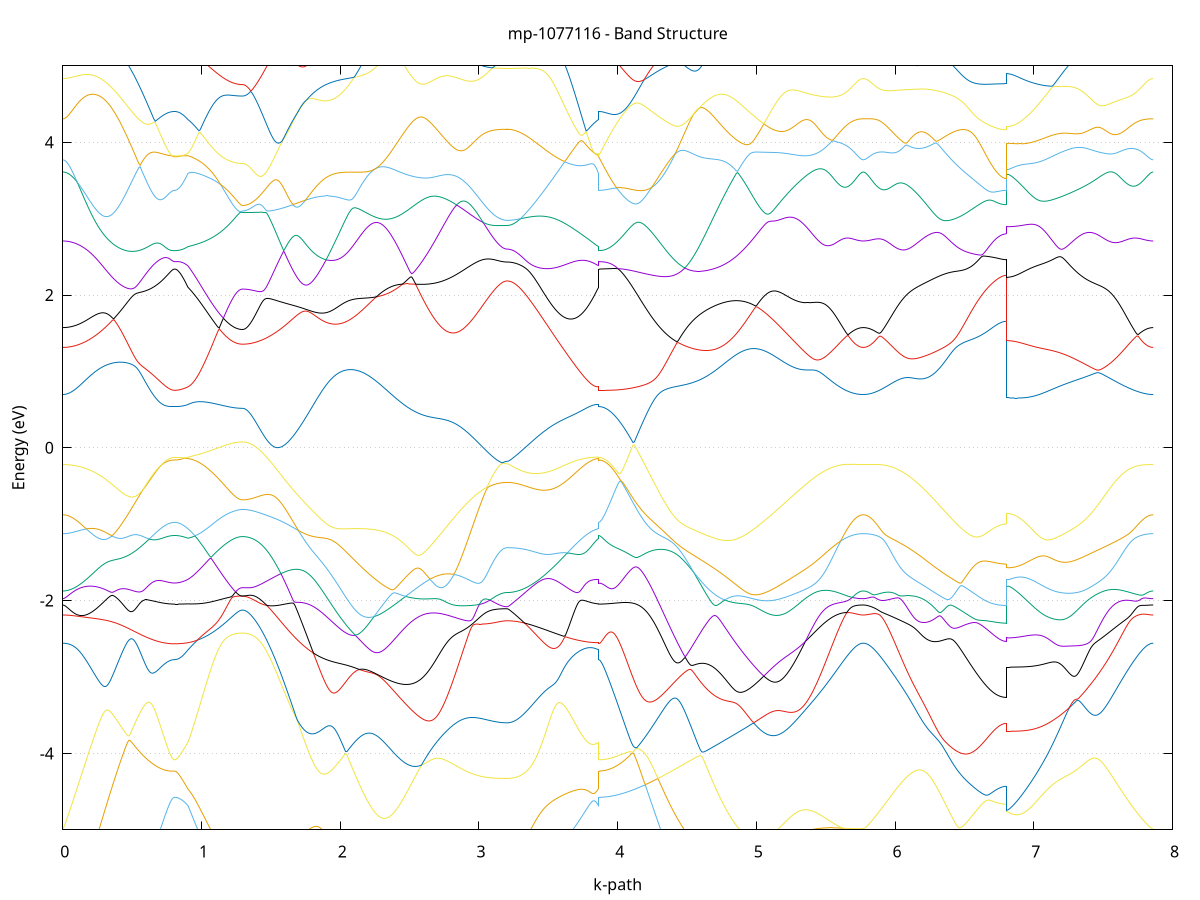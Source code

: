 set title 'mp-1077116 - Band Structure'
set xlabel 'k-path'
set ylabel 'Energy (eV)'
set grid y
set yrange [-5:5]
set terminal png size 800,600
set output 'mp-1077116_bands_gnuplot.png'
plot '-' using 1:2 with lines notitle, '-' using 1:2 with lines notitle, '-' using 1:2 with lines notitle, '-' using 1:2 with lines notitle, '-' using 1:2 with lines notitle, '-' using 1:2 with lines notitle, '-' using 1:2 with lines notitle, '-' using 1:2 with lines notitle, '-' using 1:2 with lines notitle, '-' using 1:2 with lines notitle, '-' using 1:2 with lines notitle, '-' using 1:2 with lines notitle, '-' using 1:2 with lines notitle, '-' using 1:2 with lines notitle, '-' using 1:2 with lines notitle, '-' using 1:2 with lines notitle, '-' using 1:2 with lines notitle, '-' using 1:2 with lines notitle, '-' using 1:2 with lines notitle, '-' using 1:2 with lines notitle, '-' using 1:2 with lines notitle, '-' using 1:2 with lines notitle, '-' using 1:2 with lines notitle, '-' using 1:2 with lines notitle, '-' using 1:2 with lines notitle, '-' using 1:2 with lines notitle, '-' using 1:2 with lines notitle, '-' using 1:2 with lines notitle, '-' using 1:2 with lines notitle, '-' using 1:2 with lines notitle, '-' using 1:2 with lines notitle, '-' using 1:2 with lines notitle, '-' using 1:2 with lines notitle, '-' using 1:2 with lines notitle, '-' using 1:2 with lines notitle, '-' using 1:2 with lines notitle, '-' using 1:2 with lines notitle, '-' using 1:2 with lines notitle, '-' using 1:2 with lines notitle, '-' using 1:2 with lines notitle, '-' using 1:2 with lines notitle, '-' using 1:2 with lines notitle, '-' using 1:2 with lines notitle, '-' using 1:2 with lines notitle, '-' using 1:2 with lines notitle, '-' using 1:2 with lines notitle, '-' using 1:2 with lines notitle, '-' using 1:2 with lines notitle, '-' using 1:2 with lines notitle, '-' using 1:2 with lines notitle, '-' using 1:2 with lines notitle, '-' using 1:2 with lines notitle, '-' using 1:2 with lines notitle, '-' using 1:2 with lines notitle, '-' using 1:2 with lines notitle, '-' using 1:2 with lines notitle, '-' using 1:2 with lines notitle, '-' using 1:2 with lines notitle, '-' using 1:2 with lines notitle, '-' using 1:2 with lines notitle, '-' using 1:2 with lines notitle, '-' using 1:2 with lines notitle, '-' using 1:2 with lines notitle, '-' using 1:2 with lines notitle
0.000000 -31.150128
0.009950 -31.150128
0.019900 -31.150128
0.029851 -31.150028
0.039801 -31.150028
0.049751 -31.149928
0.059701 -31.149828
0.069651 -31.149728
0.079602 -31.149628
0.089552 -31.149528
0.099502 -31.149428
0.109452 -31.149228
0.119402 -31.149128
0.129353 -31.148928
0.139303 -31.148728
0.149253 -31.148528
0.159203 -31.148328
0.169153 -31.148128
0.179104 -31.147928
0.189054 -31.147628
0.199004 -31.147428
0.208954 -31.147128
0.218904 -31.146828
0.228855 -31.146528
0.238805 -31.146228
0.248755 -31.145928
0.258705 -31.145628
0.268655 -31.145328
0.278606 -31.145028
0.288556 -31.144728
0.298506 -31.144328
0.308456 -31.144028
0.318406 -31.143628
0.328357 -31.143328
0.338307 -31.142928
0.348257 -31.142528
0.358207 -31.142228
0.368157 -31.141828
0.378108 -31.141428
0.388058 -31.141128
0.398008 -31.140728
0.407958 -31.140328
0.417908 -31.139928
0.427859 -31.139628
0.437809 -31.139228
0.447759 -31.138828
0.457709 -31.138528
0.467659 -31.138128
0.477610 -31.137728
0.487560 -31.137428
0.497510 -31.137028
0.507460 -31.136628
0.517410 -31.136328
0.527361 -31.136028
0.537311 -31.135628
0.547261 -31.135328
0.557211 -31.135028
0.567161 -31.134728
0.577112 -31.134428
0.587062 -31.134128
0.597012 -31.133828
0.606962 -31.133528
0.616912 -31.133228
0.626863 -31.133028
0.636813 -31.132728
0.646763 -31.132528
0.656713 -31.132328
0.666663 -31.132128
0.676614 -31.131928
0.686564 -31.131728
0.696514 -31.131528
0.706464 -31.131428
0.716414 -31.131228
0.726365 -31.131128
0.736315 -31.131028
0.746265 -31.130928
0.756215 -31.130828
0.766165 -31.130728
0.776116 -31.130728
0.786066 -31.130628
0.796016 -31.130628
0.805966 -31.130628
0.805966 -31.130628
0.815573 -31.130628
0.825180 -31.130628
0.834787 -31.130728
0.844394 -31.130828
0.854000 -31.130928
0.863607 -31.131028
0.873214 -31.131228
0.882821 -31.131428
0.892428 -31.131628
0.902035 -31.131828
0.902035 -31.131828
0.911871 -31.132128
0.921706 -31.132528
0.931542 -31.132828
0.941378 -31.133228
0.951214 -31.133728
0.961050 -31.134128
0.970886 -31.134628
0.980722 -31.135128
0.990558 -31.135628
1.000394 -31.136128
1.010230 -31.136728
1.020065 -31.137228
1.029901 -31.137728
1.039737 -31.138328
1.049573 -31.138828
1.059409 -31.139428
1.069245 -31.139928
1.079081 -31.140528
1.088917 -31.141028
1.098753 -31.141528
1.108589 -31.142028
1.118424 -31.142528
1.128260 -31.143028
1.138096 -31.143528
1.147932 -31.143928
1.157768 -31.144328
1.167604 -31.144728
1.177440 -31.145128
1.187276 -31.145428
1.197112 -31.145828
1.206947 -31.146128
1.216783 -31.146328
1.226619 -31.146628
1.236455 -31.146828
1.246291 -31.146928
1.256127 -31.147128
1.265963 -31.147228
1.275799 -31.147328
1.285635 -31.147328
1.295471 -31.147328
1.295471 -31.147328
1.305371 -31.147328
1.315271 -31.147328
1.325172 -31.147228
1.335072 -31.147128
1.344973 -31.147028
1.354873 -31.146828
1.364774 -31.146728
1.374674 -31.146428
1.384575 -31.146228
1.394475 -31.145928
1.404376 -31.145628
1.414276 -31.145328
1.424176 -31.145028
1.434077 -31.144628
1.443977 -31.144228
1.453878 -31.143828
1.463778 -31.143328
1.473679 -31.142928
1.483579 -31.142428
1.493480 -31.141828
1.503380 -31.141328
1.513280 -31.140728
1.523181 -31.140128
1.533081 -31.139528
1.542982 -31.138928
1.552882 -31.138328
1.562783 -31.137628
1.572683 -31.136928
1.582584 -31.136228
1.592484 -31.135528
1.602385 -31.134728
1.612285 -31.134028
1.622185 -31.133228
1.632086 -31.132428
1.641986 -31.131628
1.651887 -31.130828
1.661787 -31.130028
1.671688 -31.129128
1.681588 -31.128328
1.691489 -31.127428
1.701389 -31.126628
1.711290 -31.125728
1.721190 -31.124828
1.731090 -31.123928
1.740991 -31.123028
1.750891 -31.122128
1.760792 -31.121228
1.770692 -31.120328
1.780593 -31.119428
1.790493 -31.118528
1.800394 -31.117628
1.810294 -31.116728
1.820195 -31.115828
1.830095 -31.114928
1.839995 -31.114028
1.849896 -31.113128
1.859796 -31.112228
1.869697 -31.111328
1.879597 -31.110428
1.889498 -31.109528
1.899398 -31.108728
1.909299 -31.107828
1.919199 -31.107028
1.929100 -31.106128
1.939000 -31.105328
1.948900 -31.104528
1.958801 -31.103728
1.968701 -31.103028
1.978602 -31.105028
1.988502 -31.108628
1.998403 -31.112128
2.008303 -31.115428
2.018204 -31.118728
2.028104 -31.121928
2.038005 -31.125028
2.047905 -31.127928
2.057805 -31.130728
2.067706 -31.133428
2.077606 -31.136028
2.087507 -31.138428
2.097407 -31.140728
2.107308 -31.142928
2.117208 -31.145028
2.127109 -31.146928
2.137009 -31.148628
2.146909 -31.150328
2.156810 -31.151828
2.166710 -31.153128
2.176611 -31.154328
2.176611 -31.154328
2.186583 -31.155328
2.196556 -31.156328
2.206529 -31.157028
2.216501 -31.157628
2.226474 -31.158128
2.236446 -31.158428
2.246419 -31.158528
2.256391 -31.158528
2.266364 -31.158428
2.276337 -31.158128
2.286309 -31.157628
2.296282 -31.157128
2.306254 -31.156328
2.316227 -31.155428
2.326199 -31.154428
2.336172 -31.153228
2.346145 -31.151928
2.356117 -31.150428
2.366090 -31.148828
2.376062 -31.147128
2.386035 -31.145228
2.396007 -31.143228
2.405980 -31.141128
2.415953 -31.138928
2.425925 -31.136528
2.435898 -31.134128
2.445870 -31.131528
2.455843 -31.128928
2.465815 -31.126228
2.475788 -31.123528
2.485761 -31.120728
2.495733 -31.117928
2.505706 -31.115328
2.515678 -31.112728
2.525651 -31.110428
2.535623 -31.108428
2.545596 -31.106728
2.555569 -31.105528
2.565541 -31.104628
2.575514 -31.104128
2.585486 -31.103928
2.595459 -31.103828
2.605431 -31.103928
2.615404 -31.104128
2.625377 -31.104428
2.635349 -31.104828
2.645322 -31.105328
2.655294 -31.105728
2.665267 -31.106228
2.675239 -31.106828
2.685212 -31.107428
2.695185 -31.108028
2.705157 -31.108628
2.715130 -31.109228
2.725102 -31.109828
2.735075 -31.110428
2.745047 -31.111128
2.755020 -31.111828
2.764993 -31.112428
2.774965 -31.113128
2.784938 -31.113728
2.794910 -31.114428
2.804883 -31.115128
2.814855 -31.115728
2.824828 -31.116428
2.834801 -31.117028
2.844773 -31.117728
2.854746 -31.118328
2.864718 -31.118928
2.874691 -31.119628
2.884663 -31.120228
2.894636 -31.120828
2.904609 -31.121428
2.914581 -31.122028
2.924554 -31.122528
2.934526 -31.123128
2.944499 -31.123628
2.954471 -31.124228
2.964444 -31.124728
2.974417 -31.125228
2.984389 -31.125728
2.994362 -31.126128
3.004334 -31.126628
3.014307 -31.127028
3.024280 -31.127428
3.034252 -31.127828
3.044225 -31.128228
3.054197 -31.128528
3.064170 -31.128928
3.074142 -31.129228
3.084115 -31.129528
3.094088 -31.129728
3.104060 -31.130028
3.114033 -31.130228
3.124005 -31.130428
3.133978 -31.130628
3.143950 -31.130728
3.153923 -31.130828
3.163896 -31.131028
3.173868 -31.131028
3.183841 -31.131128
3.193813 -31.131128
3.203786 -31.131128
3.203786 -31.131128
3.213761 -31.131128
3.223737 -31.131128
3.233712 -31.131128
3.243688 -31.131128
3.253664 -31.131128
3.263639 -31.131128
3.273615 -31.131128
3.283590 -31.131128
3.293566 -31.131128
3.303541 -31.131128
3.313517 -31.131128
3.323492 -31.131128
3.333468 -31.131128
3.343443 -31.131128
3.353419 -31.131128
3.363395 -31.131128
3.373370 -31.131128
3.383346 -31.131128
3.393321 -31.131128
3.403297 -31.131128
3.413272 -31.131128
3.423248 -31.131128
3.433223 -31.131128
3.443199 -31.131128
3.453174 -31.131128
3.463150 -31.131128
3.473125 -31.131128
3.483101 -31.131128
3.493077 -31.131128
3.503052 -31.131128
3.513028 -31.131128
3.523003 -31.131128
3.532979 -31.131128
3.542954 -31.131128
3.552930 -31.131128
3.562905 -31.131128
3.572881 -31.131128
3.582856 -31.131228
3.592832 -31.131228
3.602808 -31.131228
3.612783 -31.131228
3.622759 -31.131228
3.632734 -31.131228
3.642710 -31.131228
3.652685 -31.131228
3.662661 -31.131228
3.672636 -31.131328
3.682612 -31.131328
3.692587 -31.131328
3.702563 -31.131328
3.712539 -31.131328
3.722514 -31.131428
3.732490 -31.131428
3.742465 -31.131428
3.752441 -31.131428
3.762416 -31.131528
3.772392 -31.131528
3.782367 -31.131528
3.792343 -31.131628
3.802318 -31.131628
3.812294 -31.131628
3.822270 -31.131728
3.832245 -31.131728
3.842221 -31.131728
3.852196 -31.131828
3.862172 -31.131828
3.862172 -31.130628
3.872095 -31.130628
3.882019 -31.130528
3.891942 -31.130528
3.901866 -31.130428
3.911789 -31.130328
3.921713 -31.130228
3.931636 -31.130028
3.941560 -31.129828
3.951484 -31.129628
3.961407 -31.129428
3.971331 -31.129228
3.981254 -31.128928
3.991178 -31.128628
4.001101 -31.128328
4.011025 -31.128028
4.020948 -31.127628
4.030872 -31.127228
4.040795 -31.126828
4.050719 -31.126428
4.060643 -31.126028
4.070566 -31.125528
4.080490 -31.125128
4.090413 -31.124628
4.100337 -31.124128
4.110260 -31.123628
4.120184 -31.123028
4.130107 -31.122528
4.140031 -31.121928
4.149954 -31.121328
4.159878 -31.120728
4.169802 -31.120128
4.179725 -31.119528
4.189649 -31.118928
4.199572 -31.118328
4.209496 -31.117628
4.219419 -31.117028
4.229343 -31.116328
4.239266 -31.115728
4.249190 -31.115028
4.259113 -31.114328
4.269037 -31.113628
4.278961 -31.113028
4.288884 -31.112328
4.298808 -31.111628
4.308731 -31.110928
4.318655 -31.110328
4.328578 -31.109628
4.338502 -31.108928
4.348425 -31.108328
4.358349 -31.107628
4.368272 -31.107028
4.378196 -31.106328
4.388120 -31.105728
4.398043 -31.105128
4.407967 -31.104628
4.417890 -31.104028
4.427814 -31.103528
4.437737 -31.103028
4.447661 -31.102628
4.457584 -31.102228
4.467508 -31.102028
4.477431 -31.101828
4.487355 -31.101928
4.497279 -31.102128
4.507202 -31.102828
4.517126 -31.103928
4.527049 -31.105528
4.536973 -31.107628
4.546896 -31.110128
4.556820 -31.112928
4.566743 -31.115728
4.576667 -31.118728
4.586590 -31.121628
4.596514 -31.124428
4.606438 -31.127228
4.616361 -31.129928
4.626285 -31.132628
4.636208 -31.135128
4.646132 -31.137528
4.646132 -31.137528
4.656082 -31.139828
4.666032 -31.142028
4.675982 -31.144128
4.685932 -31.146028
4.695882 -31.147828
4.705832 -31.149428
4.715782 -31.151028
4.725732 -31.152328
4.735682 -31.153628
4.745632 -31.154728
4.755582 -31.155628
4.765532 -31.156428
4.775482 -31.157128
4.785432 -31.157628
4.795382 -31.157928
4.805332 -31.158128
4.815282 -31.158228
4.825233 -31.158128
4.835183 -31.157828
4.845133 -31.157428
4.855083 -31.156828
4.865033 -31.156128
4.874983 -31.155328
4.884933 -31.154328
4.894883 -31.153128
4.904833 -31.151828
4.914783 -31.150428
4.924733 -31.148828
4.934683 -31.147128
4.944633 -31.145228
4.954583 -31.143228
4.964533 -31.141028
4.974483 -31.138728
4.984433 -31.136328
4.994383 -31.133828
5.004333 -31.131128
5.014283 -31.128328
5.024233 -31.125428
5.034184 -31.122428
5.044134 -31.119328
5.054084 -31.116128
5.064034 -31.112928
5.073984 -31.109728
5.083934 -31.107028
5.093884 -31.105828
5.103834 -31.105828
5.113784 -31.106328
5.123734 -31.107028
5.133684 -31.107828
5.143634 -31.108628
5.153584 -31.109428
5.163534 -31.110328
5.173484 -31.111228
5.183434 -31.112128
5.193384 -31.113028
5.203334 -31.113928
5.213284 -31.114828
5.223234 -31.115728
5.233184 -31.116628
5.243134 -31.117528
5.253085 -31.118528
5.263035 -31.119428
5.272985 -31.120428
5.282935 -31.121328
5.292885 -31.122228
5.302835 -31.123228
5.312785 -31.124128
5.322735 -31.125028
5.332685 -31.125928
5.342635 -31.126928
5.352585 -31.127828
5.362535 -31.128728
5.372485 -31.129628
5.382435 -31.130428
5.392385 -31.131328
5.402335 -31.132228
5.412285 -31.133028
5.422235 -31.133928
5.432185 -31.134728
5.442135 -31.135528
5.452085 -31.136328
5.462035 -31.137128
5.471986 -31.137928
5.481936 -31.138628
5.491886 -31.139328
5.501836 -31.140028
5.511786 -31.140728
5.521736 -31.141428
5.531686 -31.142028
5.541636 -31.142728
5.551586 -31.143328
5.561536 -31.143928
5.571486 -31.144428
5.581436 -31.145028
5.591386 -31.145528
5.601336 -31.146028
5.611286 -31.146428
5.621236 -31.146928
5.631186 -31.147328
5.641136 -31.147628
5.651086 -31.148028
5.661036 -31.148328
5.670986 -31.148628
5.680937 -31.148928
5.690887 -31.149228
5.700837 -31.149428
5.710787 -31.149628
5.720737 -31.149728
5.730687 -31.149928
5.740637 -31.150028
5.750587 -31.150028
5.760537 -31.150128
5.770487 -31.150128
5.770487 -31.150128
5.780446 -31.150128
5.790406 -31.150028
5.800365 -31.150028
5.810324 -31.149928
5.820283 -31.149728
5.830243 -31.149628
5.840202 -31.149428
5.850161 -31.149228
5.860121 -31.149028
5.870080 -31.148728
5.880039 -31.148528
5.889998 -31.148228
5.899958 -31.147828
5.909917 -31.147528
5.919876 -31.147128
5.929836 -31.146728
5.939795 -31.146328
5.949754 -31.145828
5.959714 -31.145328
5.969673 -31.144828
5.979632 -31.144328
5.989591 -31.143828
5.999551 -31.143228
6.009510 -31.142628
6.019469 -31.142028
6.029429 -31.141428
6.039388 -31.140728
6.049347 -31.140128
6.059306 -31.139428
6.069266 -31.138728
6.079225 -31.138028
6.089184 -31.137228
6.099144 -31.136528
6.109103 -31.135728
6.119062 -31.135028
6.129021 -31.134228
6.138981 -31.133428
6.148940 -31.132528
6.158899 -31.131728
6.168859 -31.130928
6.178818 -31.130028
6.188777 -31.129228
6.198737 -31.128328
6.208696 -31.127428
6.218655 -31.126628
6.228614 -31.125728
6.238574 -31.124828
6.248533 -31.123928
6.258492 -31.123028
6.268452 -31.122128
6.278411 -31.121228
6.288370 -31.120328
6.298329 -31.119428
6.308289 -31.118528
6.318248 -31.117628
6.328207 -31.116728
6.338167 -31.115828
6.348126 -31.114928
6.358085 -31.114028
6.368045 -31.113228
6.378004 -31.112328
6.387963 -31.111528
6.397922 -31.110628
6.407882 -31.109828
6.417841 -31.109028
6.427800 -31.108228
6.437760 -31.107528
6.447719 -31.106828
6.457678 -31.106128
6.467637 -31.105628
6.477597 -31.105128
6.487556 -31.104928
6.497515 -31.105328
6.507475 -31.106428
6.517434 -31.108528
6.527393 -31.111028
6.537353 -31.113828
6.547312 -31.116728
6.557271 -31.119628
6.567230 -31.122428
6.577190 -31.125128
6.587149 -31.127828
6.597108 -31.130428
6.607068 -31.132828
6.617027 -31.135228
6.626986 -31.137528
6.636945 -31.139628
6.646905 -31.141728
6.656864 -31.143628
6.666823 -31.145428
6.676783 -31.147228
6.686742 -31.148728
6.696701 -31.150228
6.706660 -31.151528
6.716620 -31.152828
6.726579 -31.153828
6.736538 -31.154828
6.746498 -31.155628
6.756457 -31.156428
6.766416 -31.156928
6.776376 -31.157428
6.786335 -31.157728
6.796294 -31.157928
6.806253 -31.158028
6.806253 -31.158628
6.816205 -31.158528
6.826156 -31.158328
6.836108 -31.158028
6.846059 -31.157628
6.856010 -31.157028
6.865962 -31.156328
6.875913 -31.155528
6.885864 -31.154628
6.895816 -31.153528
6.905767 -31.152428
6.915719 -31.151128
6.925670 -31.149728
6.935621 -31.148128
6.945573 -31.146528
6.955524 -31.144728
6.965475 -31.142928
6.975427 -31.140928
6.985378 -31.138828
6.995330 -31.136628
7.005281 -31.134328
7.015232 -31.131928
7.025184 -31.129428
7.035135 -31.126828
7.045086 -31.124228
7.055038 -31.121428
7.064989 -31.118628
7.074941 -31.115828
7.084892 -31.113028
7.094843 -31.110228
7.104795 -31.107828
7.114746 -31.106128
7.124697 -31.105328
7.134649 -31.105228
7.144600 -31.105528
7.154552 -31.105928
7.164503 -31.106528
7.174454 -31.107128
7.184406 -31.107828
7.194357 -31.108528
7.204309 -31.109328
7.214260 -31.110128
7.224211 -31.110928
7.234163 -31.111728
7.244114 -31.112528
7.254065 -31.113328
7.264017 -31.114228
7.273968 -31.115028
7.283920 -31.115928
7.293871 -31.116728
7.303822 -31.117628
7.313774 -31.118528
7.323725 -31.119428
7.333676 -31.120228
7.343628 -31.121128
7.353579 -31.122028
7.363531 -31.122928
7.373482 -31.123728
7.383433 -31.124628
7.393385 -31.125528
7.403336 -31.126428
7.413287 -31.127228
7.423239 -31.128128
7.433190 -31.128928
7.443142 -31.129828
7.453093 -31.130628
7.463044 -31.131428
7.472996 -31.132228
7.482947 -31.133028
7.492898 -31.133828
7.502850 -31.134628
7.512801 -31.135428
7.522753 -31.136128
7.532704 -31.136928
7.542655 -31.137628
7.552607 -31.138328
7.562558 -31.139028
7.572509 -31.139728
7.582461 -31.140428
7.592412 -31.141028
7.602364 -31.141628
7.612315 -31.142228
7.622266 -31.142828
7.632218 -31.143428
7.642169 -31.144028
7.652121 -31.144528
7.662072 -31.145028
7.672023 -31.145528
7.681975 -31.145928
7.691926 -31.146428
7.701877 -31.146828
7.711829 -31.147228
7.721780 -31.147628
7.731732 -31.147928
7.741683 -31.148228
7.751634 -31.148528
7.761586 -31.148828
7.771537 -31.149028
7.781488 -31.149328
7.791440 -31.149428
7.801391 -31.149628
7.811343 -31.149828
7.821294 -31.149928
7.831245 -31.150028
7.841197 -31.150028
7.851148 -31.150128
7.861099 -31.150128
e
0.000000 -30.993828
0.009950 -30.993828
0.019900 -30.993928
0.029851 -30.994028
0.039801 -30.994128
0.049751 -30.994228
0.059701 -30.994428
0.069651 -30.994628
0.079602 -30.994828
0.089552 -30.995128
0.099502 -30.995328
0.109452 -30.995728
0.119402 -30.996028
0.129353 -30.996428
0.139303 -30.996728
0.149253 -30.997228
0.159203 -30.997628
0.169153 -30.998128
0.179104 -30.998528
0.189054 -30.999028
0.199004 -30.999528
0.208954 -31.000128
0.218904 -31.000628
0.228855 -31.001228
0.238805 -31.001828
0.248755 -31.002428
0.258705 -31.003028
0.268655 -31.003628
0.278606 -31.004228
0.288556 -31.004928
0.298506 -31.005528
0.308456 -31.006228
0.318406 -31.006928
0.328357 -31.007528
0.338307 -31.008228
0.348257 -31.008928
0.358207 -31.009628
0.368157 -31.010328
0.378108 -31.011028
0.388058 -31.011728
0.398008 -31.012328
0.407958 -31.013028
0.417908 -31.013728
0.427859 -31.014428
0.437809 -31.015128
0.447759 -31.015828
0.457709 -31.016528
0.467659 -31.017128
0.477610 -31.017828
0.487560 -31.018428
0.497510 -31.019128
0.507460 -31.019728
0.517410 -31.020328
0.527361 -31.020928
0.537311 -31.021528
0.547261 -31.022128
0.557211 -31.022728
0.567161 -31.023328
0.577112 -31.023828
0.587062 -31.024328
0.597012 -31.024828
0.606962 -31.025328
0.616912 -31.025828
0.626863 -31.026328
0.636813 -31.026728
0.646763 -31.027128
0.656713 -31.027528
0.666663 -31.027928
0.676614 -31.028228
0.686564 -31.028528
0.696514 -31.028828
0.706464 -31.029128
0.716414 -31.029428
0.726365 -31.029628
0.736315 -31.029828
0.746265 -31.030028
0.756215 -31.030128
0.766165 -31.030228
0.776116 -31.030328
0.786066 -31.030428
0.796016 -31.030428
0.805966 -31.030428
0.805966 -31.030428
0.815573 -31.030428
0.825180 -31.030428
0.834787 -31.030328
0.844394 -31.030328
0.854000 -31.030228
0.863607 -31.030128
0.873214 -31.029928
0.882821 -31.029828
0.892428 -31.029628
0.902035 -31.029428
0.902035 -31.029428
0.911871 -31.029228
0.921706 -31.029028
0.931542 -31.028828
0.941378 -31.028628
0.951214 -31.028328
0.961050 -31.028128
0.970886 -31.027828
0.980722 -31.027528
0.990558 -31.027228
1.000394 -31.026928
1.010230 -31.026628
1.020065 -31.026328
1.029901 -31.026028
1.039737 -31.025728
1.049573 -31.025428
1.059409 -31.025128
1.069245 -31.024828
1.079081 -31.024528
1.088917 -31.024228
1.098753 -31.024028
1.108589 -31.023728
1.118424 -31.023428
1.128260 -31.023228
1.138096 -31.023028
1.147932 -31.022728
1.157768 -31.022528
1.167604 -31.022328
1.177440 -31.022128
1.187276 -31.022028
1.197112 -31.021828
1.206947 -31.021728
1.216783 -31.021528
1.226619 -31.021428
1.236455 -31.021328
1.246291 -31.021228
1.256127 -31.021228
1.265963 -31.021128
1.275799 -31.021128
1.285635 -31.021128
1.295471 -31.021128
1.295471 -31.021128
1.305371 -31.021028
1.315271 -31.021028
1.325172 -31.021028
1.335072 -31.020928
1.344973 -31.020828
1.354873 -31.020728
1.364774 -31.020528
1.374674 -31.020428
1.384575 -31.020228
1.394475 -31.020028
1.404376 -31.019828
1.414276 -31.019528
1.424176 -31.019328
1.434077 -31.019028
1.443977 -31.018728
1.453878 -31.018328
1.463778 -31.018028
1.473679 -31.017628
1.483579 -31.017328
1.493480 -31.016928
1.503380 -31.016528
1.513280 -31.016028
1.523181 -31.015628
1.533081 -31.015128
1.542982 -31.014628
1.552882 -31.014228
1.562783 -31.013628
1.572683 -31.013128
1.582584 -31.012628
1.592484 -31.012028
1.602385 -31.011528
1.612285 -31.010928
1.622185 -31.010328
1.632086 -31.009728
1.641986 -31.009128
1.651887 -31.008528
1.661787 -31.007928
1.671688 -31.007228
1.681588 -31.006628
1.691489 -31.006028
1.701389 -31.005328
1.711290 -31.004728
1.721190 -31.004028
1.731090 -31.003428
1.740991 -31.002728
1.750891 -31.003828
1.760792 -31.008628
1.770692 -31.013328
1.780593 -31.018028
1.790493 -31.022828
1.800394 -31.027528
1.810294 -31.032228
1.820195 -31.036928
1.830095 -31.041528
1.839995 -31.046228
1.849896 -31.050728
1.859796 -31.055328
1.869697 -31.059828
1.879597 -31.064228
1.889498 -31.068628
1.899398 -31.073028
1.909299 -31.077228
1.919199 -31.081428
1.929100 -31.085628
1.939000 -31.089628
1.948900 -31.093628
1.958801 -31.097428
1.968701 -31.101228
1.978602 -31.102128
1.988502 -31.101428
1.998403 -31.100728
2.008303 -31.099928
2.018204 -31.099228
2.028104 -31.098528
2.038005 -31.097928
2.047905 -31.097228
2.057805 -31.096628
2.067706 -31.096028
2.077606 -31.095428
2.087507 -31.094828
2.097407 -31.094328
2.107308 -31.093828
2.117208 -31.093328
2.127109 -31.092828
2.137009 -31.092328
2.146909 -31.092928
2.156810 -31.094228
2.166710 -31.095528
2.176611 -31.096628
2.176611 -31.096628
2.186583 -31.097628
2.196556 -31.098428
2.206529 -31.099128
2.216501 -31.099628
2.226474 -31.100028
2.236446 -31.100328
2.246419 -31.100428
2.256391 -31.100428
2.266364 -31.100228
2.276337 -31.099928
2.286309 -31.099528
2.296282 -31.098928
2.306254 -31.098128
2.316227 -31.097228
2.326199 -31.096228
2.336172 -31.095128
2.346145 -31.093828
2.356117 -31.092328
2.366090 -31.090828
2.376062 -31.089128
2.386035 -31.088628
2.396007 -31.088828
2.405980 -31.088928
2.415953 -31.089028
2.425925 -31.089228
2.435898 -31.089328
2.445870 -31.089428
2.455843 -31.089628
2.465815 -31.089628
2.475788 -31.089728
2.485761 -31.089628
2.495733 -31.089428
2.505706 -31.089128
2.515678 -31.088628
2.525651 -31.087828
2.535623 -31.086628
2.545596 -31.084928
2.555569 -31.082728
2.565541 -31.080128
2.575514 -31.077128
2.585486 -31.073728
2.595459 -31.070128
2.605431 -31.066328
2.615404 -31.062328
2.625377 -31.058228
2.635349 -31.054028
2.645322 -31.049628
2.655294 -31.045228
2.665267 -31.040728
2.675239 -31.036228
2.685212 -31.031628
2.695185 -31.027028
2.705157 -31.022328
2.715130 -31.017628
2.725102 -31.012928
2.735075 -31.008228
2.745047 -31.003428
2.755020 -30.998728
2.764993 -30.994028
2.774965 -30.991628
2.784938 -30.992028
2.794910 -30.992528
2.804883 -30.992928
2.814855 -30.993328
2.824828 -30.993728
2.834801 -30.994228
2.844773 -30.994628
2.854746 -30.995128
2.864718 -30.995528
2.874691 -30.995928
2.884663 -30.996428
2.894636 -30.996828
2.904609 -30.997228
2.914581 -30.997628
2.924554 -30.998028
2.934526 -30.998428
2.944499 -30.998828
2.954471 -30.999228
2.964444 -30.999528
2.974417 -30.999928
2.984389 -31.000228
2.994362 -31.000628
3.004334 -31.000928
3.014307 -31.001228
3.024280 -31.001528
3.034252 -31.001828
3.044225 -31.002028
3.054197 -31.002328
3.064170 -31.002528
3.074142 -31.002728
3.084115 -31.002928
3.094088 -31.003128
3.104060 -31.003328
3.114033 -31.003528
3.124005 -31.003628
3.133978 -31.003728
3.143950 -31.003828
3.153923 -31.003928
3.163896 -31.004028
3.173868 -31.004128
3.183841 -31.004128
3.193813 -31.004128
3.203786 -31.004228
3.203786 -31.004228
3.213761 -31.004228
3.223737 -31.004228
3.233712 -31.004328
3.243688 -31.004428
3.253664 -31.004528
3.263639 -31.004728
3.273615 -31.004928
3.283590 -31.005128
3.293566 -31.005328
3.303541 -31.005628
3.313517 -31.005928
3.323492 -31.006228
3.333468 -31.006628
3.343443 -31.006928
3.353419 -31.007328
3.363395 -31.007728
3.373370 -31.008128
3.383346 -31.008628
3.393321 -31.009028
3.403297 -31.009528
3.413272 -31.010028
3.423248 -31.010528
3.433223 -31.011028
3.443199 -31.011528
3.453174 -31.012128
3.463150 -31.012628
3.473125 -31.013228
3.483101 -31.013728
3.493077 -31.014328
3.503052 -31.014928
3.513028 -31.015428
3.523003 -31.016028
3.532979 -31.016628
3.542954 -31.017128
3.552930 -31.017728
3.562905 -31.018328
3.572881 -31.018828
3.582856 -31.019428
3.592832 -31.019928
3.602808 -31.020528
3.612783 -31.021028
3.622759 -31.021528
3.632734 -31.022128
3.642710 -31.022628
3.652685 -31.023028
3.662661 -31.023528
3.672636 -31.024028
3.682612 -31.024428
3.692587 -31.024928
3.702563 -31.025328
3.712539 -31.025728
3.722514 -31.026128
3.732490 -31.026528
3.742465 -31.026828
3.752441 -31.027128
3.762416 -31.027528
3.772392 -31.027828
3.782367 -31.028028
3.792343 -31.028328
3.802318 -31.028528
3.812294 -31.028728
3.822270 -31.028928
3.832245 -31.029128
3.842221 -31.029228
3.852196 -31.029328
3.862172 -31.029428
3.862172 -31.030428
3.872095 -31.030428
3.882019 -31.030428
3.891942 -31.030328
3.901866 -31.030228
3.911789 -31.030128
3.921713 -31.030028
3.931636 -31.029828
3.941560 -31.029728
3.951484 -31.029528
3.961407 -31.029228
3.971331 -31.029028
3.981254 -31.028728
3.991178 -31.028428
4.001101 -31.028128
4.011025 -31.027828
4.020948 -31.027428
4.030872 -31.027028
4.040795 -31.026628
4.050719 -31.026228
4.060643 -31.025728
4.070566 -31.025328
4.080490 -31.024828
4.090413 -31.024328
4.100337 -31.023828
4.110260 -31.023228
4.120184 -31.022728
4.130107 -31.022128
4.140031 -31.021528
4.149954 -31.020928
4.159878 -31.020328
4.169802 -31.019628
4.179725 -31.019028
4.189649 -31.018328
4.199572 -31.017628
4.209496 -31.016928
4.219419 -31.016228
4.229343 -31.015528
4.239266 -31.014828
4.249190 -31.014128
4.259113 -31.013328
4.269037 -31.012628
4.278961 -31.011828
4.288884 -31.011028
4.298808 -31.010228
4.308731 -31.009528
4.318655 -31.008728
4.328578 -31.008928
4.338502 -31.013628
4.348425 -31.018328
4.358349 -31.023028
4.368272 -31.027628
4.378196 -31.032228
4.388120 -31.036828
4.398043 -31.041428
4.407967 -31.045928
4.417890 -31.050428
4.427814 -31.054728
4.437737 -31.059028
4.447661 -31.063328
4.457584 -31.067328
4.467508 -31.071328
4.477431 -31.075128
4.487355 -31.078628
4.497279 -31.081928
4.507202 -31.084728
4.517126 -31.087028
4.527049 -31.088628
4.536973 -31.089728
4.546896 -31.090428
4.556820 -31.090728
4.566743 -31.090928
4.576667 -31.090928
4.586590 -31.090828
4.596514 -31.090728
4.606438 -31.090528
4.616361 -31.090328
4.626285 -31.090128
4.636208 -31.089928
4.646132 -31.089728
4.646132 -31.089728
4.656082 -31.089628
4.666032 -31.089428
4.675982 -31.089228
4.685932 -31.089128
4.695882 -31.089428
4.705832 -31.091028
4.715782 -31.092528
4.725732 -31.093928
4.735682 -31.095128
4.745632 -31.096228
4.755582 -31.097128
4.765532 -31.097928
4.775482 -31.098628
4.785432 -31.099128
4.795382 -31.099528
4.805332 -31.099828
4.815282 -31.099928
4.825233 -31.099828
4.835183 -31.099628
4.845133 -31.099328
4.855083 -31.098828
4.865033 -31.098228
4.874983 -31.097528
4.884933 -31.096628
4.894883 -31.095628
4.904833 -31.094428
4.914783 -31.093128
4.924733 -31.093028
4.934683 -31.093428
4.944633 -31.093928
4.954583 -31.094428
4.964533 -31.095028
4.974483 -31.095528
4.984433 -31.096128
4.994383 -31.096728
5.004333 -31.097328
5.014283 -31.098028
5.024233 -31.098628
5.034184 -31.099328
5.044134 -31.099928
5.054084 -31.100628
5.064034 -31.101128
5.073984 -31.101628
5.083934 -31.101428
5.093884 -31.099828
5.103834 -31.096728
5.113784 -31.093128
5.123734 -31.089328
5.133684 -31.085328
5.143634 -31.081228
5.153584 -31.077028
5.163534 -31.072728
5.173484 -31.068428
5.183434 -31.063928
5.193384 -31.059528
5.203334 -31.054928
5.213284 -31.050328
5.223234 -31.045728
5.233184 -31.041028
5.243134 -31.036328
5.253085 -31.031628
5.263035 -31.026828
5.272985 -31.022028
5.282935 -31.017228
5.292885 -31.012428
5.302835 -31.007628
5.312785 -31.002828
5.322735 -30.998028
5.332685 -30.993228
5.342635 -30.988428
5.352585 -30.983628
5.362535 -30.983828
5.372485 -30.984228
5.382435 -30.984628
5.392385 -30.985028
5.402335 -30.985428
5.412285 -30.985728
5.422235 -30.986128
5.432185 -30.986528
5.442135 -30.986928
5.452085 -30.987228
5.462035 -30.987628
5.471986 -30.987928
5.481936 -30.988328
5.491886 -30.988628
5.501836 -30.989028
5.511786 -30.989328
5.521736 -30.989628
5.531686 -30.989928
5.541636 -30.990228
5.551586 -30.990528
5.561536 -30.990828
5.571486 -30.991128
5.581436 -30.991328
5.591386 -30.991628
5.601336 -30.991828
5.611286 -30.992028
5.621236 -30.992228
5.631186 -30.992428
5.641136 -30.992628
5.651086 -30.992828
5.661036 -30.993028
5.670986 -30.993128
5.680937 -30.993228
5.690887 -30.993428
5.700837 -30.993528
5.710787 -30.993628
5.720737 -30.993628
5.730687 -30.993728
5.740637 -30.993728
5.750587 -30.993828
5.760537 -30.993828
5.770487 -30.993828
5.770487 -30.993828
5.780446 -30.993828
5.790406 -30.993828
5.800365 -30.993828
5.810324 -30.993828
5.820283 -30.993728
5.830243 -30.993728
5.840202 -30.993628
5.850161 -30.993628
5.860121 -30.993528
5.870080 -30.993428
5.880039 -30.993428
5.889998 -30.993328
5.899958 -30.993228
5.909917 -30.993128
5.919876 -30.993028
5.929836 -30.992928
5.939795 -30.992728
5.949754 -30.992628
5.959714 -30.992528
5.969673 -30.992328
5.979632 -30.992228
5.989591 -30.992028
5.999551 -30.991928
6.009510 -30.991728
6.019469 -30.991528
6.029429 -30.991428
6.039388 -30.991228
6.049347 -30.991028
6.059306 -30.990828
6.069266 -30.990628
6.079225 -30.990428
6.089184 -30.990228
6.099144 -30.989928
6.109103 -30.989728
6.119062 -30.989528
6.129021 -30.989328
6.138981 -30.989028
6.148940 -30.988828
6.158899 -30.988528
6.168859 -30.988328
6.178818 -30.988128
6.188777 -30.987828
6.198737 -30.987628
6.208696 -30.987328
6.218655 -30.987128
6.228614 -30.987228
6.238574 -30.990428
6.248533 -30.994828
6.258492 -30.999228
6.268452 -31.003628
6.278411 -31.008028
6.288370 -31.012528
6.298329 -31.016928
6.308289 -31.021328
6.318248 -31.025728
6.328207 -31.030128
6.338167 -31.034528
6.348126 -31.038928
6.358085 -31.043228
6.368045 -31.047528
6.378004 -31.051728
6.387963 -31.055928
6.397922 -31.060028
6.407882 -31.064128
6.417841 -31.068228
6.427800 -31.072228
6.437760 -31.076028
6.447719 -31.079928
6.457678 -31.083628
6.467637 -31.087128
6.477597 -31.090528
6.487556 -31.093528
6.497515 -31.096028
6.507475 -31.097628
6.517434 -31.098328
6.527393 -31.098328
6.537353 -31.098128
6.547312 -31.097728
6.557271 -31.097228
6.567230 -31.096728
6.577190 -31.096228
6.587149 -31.095728
6.597108 -31.095328
6.607068 -31.094828
6.617027 -31.094428
6.626986 -31.094028
6.636945 -31.093628
6.646905 -31.093428
6.656864 -31.093228
6.666823 -31.093128
6.676783 -31.093228
6.686742 -31.093728
6.696701 -31.094428
6.706660 -31.095228
6.716620 -31.096128
6.726579 -31.097028
6.736538 -31.097828
6.746498 -31.098528
6.756457 -31.099128
6.766416 -31.099628
6.776376 -31.100028
6.786335 -31.100328
6.796294 -31.100528
6.806253 -31.100528
6.806253 -31.102928
6.816205 -31.102828
6.826156 -31.102728
6.836108 -31.102528
6.846059 -31.102128
6.856010 -31.101728
6.865962 -31.101328
6.875913 -31.100728
6.885864 -31.100128
6.895816 -31.099528
6.905767 -31.098828
6.915719 -31.098228
6.925670 -31.097628
6.935621 -31.097128
6.945573 -31.096628
6.955524 -31.096328
6.965475 -31.096128
6.975427 -31.096028
6.985378 -31.096028
6.995330 -31.096128
7.005281 -31.096328
7.015232 -31.096528
7.025184 -31.096828
7.035135 -31.097128
7.045086 -31.097528
7.055038 -31.097928
7.064989 -31.098328
7.074941 -31.098728
7.084892 -31.098928
7.094843 -31.099128
7.104795 -31.098828
7.114746 -31.097828
7.124697 -31.095928
7.134649 -31.093228
7.144600 -31.090028
7.154552 -31.086628
7.164503 -31.083028
7.174454 -31.079428
7.184406 -31.075628
7.194357 -31.071828
7.204309 -31.067828
7.214260 -31.063928
7.224211 -31.059828
7.234163 -31.055828
7.244114 -31.051628
7.254065 -31.047528
7.264017 -31.043328
7.273968 -31.039128
7.283920 -31.034828
7.293871 -31.030628
7.303822 -31.026328
7.313774 -31.022028
7.323725 -31.017728
7.333676 -31.013428
7.343628 -31.009228
7.353579 -31.005028
7.363531 -31.000928
7.373482 -30.997128
7.383433 -30.993628
7.393385 -30.990928
7.403336 -30.989428
7.413287 -30.988728
7.423239 -30.988528
7.433190 -30.988528
7.443142 -30.988528
7.453093 -30.988628
7.463044 -30.988828
7.472996 -30.989028
7.482947 -30.989228
7.492898 -30.989328
7.502850 -30.989528
7.512801 -30.989728
7.522753 -30.989928
7.532704 -30.990128
7.542655 -30.990328
7.552607 -30.990528
7.562558 -30.990728
7.572509 -30.990928
7.582461 -30.991128
7.592412 -30.991328
7.602364 -30.991428
7.612315 -30.991628
7.622266 -30.991828
7.632218 -30.991928
7.642169 -30.992128
7.652121 -30.992228
7.662072 -30.992428
7.672023 -30.992528
7.681975 -30.992628
7.691926 -30.992828
7.701877 -30.992928
7.711829 -30.993028
7.721780 -30.993128
7.731732 -30.993228
7.741683 -30.993328
7.751634 -30.993428
7.761586 -30.993428
7.771537 -30.993528
7.781488 -30.993628
7.791440 -30.993628
7.801391 -30.993728
7.811343 -30.993728
7.821294 -30.993828
7.831245 -30.993828
7.841197 -30.993828
7.851148 -30.993828
7.861099 -30.993828
e
0.000000 -30.954028
0.009950 -30.954028
0.019900 -30.954028
0.029851 -30.954028
0.039801 -30.953928
0.049751 -30.953928
0.059701 -30.953928
0.069651 -30.953828
0.079602 -30.953828
0.089552 -30.953728
0.099502 -30.953628
0.109452 -30.953628
0.119402 -30.953528
0.129353 -30.953428
0.139303 -30.953328
0.149253 -30.953228
0.159203 -30.953228
0.169153 -30.953128
0.179104 -30.953028
0.189054 -30.952928
0.199004 -30.952828
0.208954 -30.952728
0.218904 -30.952628
0.228855 -30.952528
0.238805 -30.952428
0.248755 -30.952328
0.258705 -30.952228
0.268655 -30.952128
0.278606 -30.952028
0.288556 -30.952028
0.298506 -30.951928
0.308456 -30.951828
0.318406 -30.951728
0.328357 -30.951728
0.338307 -30.951628
0.348257 -30.951528
0.358207 -30.951428
0.368157 -30.951428
0.378108 -30.951328
0.388058 -30.951328
0.398008 -30.951228
0.407958 -30.951228
0.417908 -30.951128
0.427859 -30.951128
0.437809 -30.951028
0.447759 -30.951028
0.457709 -30.951028
0.467659 -30.950928
0.477610 -30.950928
0.487560 -30.950928
0.497510 -30.950828
0.507460 -30.950828
0.517410 -30.950828
0.527361 -30.950828
0.537311 -30.950728
0.547261 -30.950728
0.557211 -30.950728
0.567161 -30.950728
0.577112 -30.950728
0.587062 -30.950728
0.597012 -30.950728
0.606962 -30.950728
0.616912 -30.950628
0.626863 -30.950628
0.636813 -30.950628
0.646763 -30.950628
0.656713 -30.950628
0.666663 -30.950628
0.676614 -30.950628
0.686564 -30.950628
0.696514 -30.950628
0.706464 -30.950628
0.716414 -30.950628
0.726365 -30.950628
0.736315 -30.950628
0.746265 -30.950628
0.756215 -30.950628
0.766165 -30.950628
0.776116 -30.950628
0.786066 -30.950628
0.796016 -30.950628
0.805966 -30.950628
0.805966 -30.950628
0.815573 -30.950628
0.825180 -30.950628
0.834787 -30.950628
0.844394 -30.950628
0.854000 -30.950728
0.863607 -30.950728
0.873214 -30.950728
0.882821 -30.950728
0.892428 -30.950828
0.902035 -30.950828
0.902035 -30.950828
0.911871 -30.950928
0.921706 -30.950928
0.931542 -30.951028
0.941378 -30.951128
0.951214 -30.951128
0.961050 -30.951228
0.970886 -30.951328
0.980722 -30.951328
0.990558 -30.951428
1.000394 -30.951528
1.010230 -30.951528
1.020065 -30.951628
1.029901 -30.951728
1.039737 -30.951828
1.049573 -30.951828
1.059409 -30.951928
1.069245 -30.952028
1.079081 -30.952028
1.088917 -30.952128
1.098753 -30.952128
1.108589 -30.952228
1.118424 -30.952228
1.128260 -30.952328
1.138096 -30.952328
1.147932 -30.952428
1.157768 -30.952428
1.167604 -30.952528
1.177440 -30.952528
1.187276 -30.952528
1.197112 -30.952628
1.206947 -30.952628
1.216783 -30.952628
1.226619 -30.952628
1.236455 -30.952628
1.246291 -30.952728
1.256127 -30.952728
1.265963 -30.952728
1.275799 -30.952728
1.285635 -30.952728
1.295471 -30.952728
1.295471 -30.952728
1.305371 -30.952728
1.315271 -30.952728
1.325172 -30.952628
1.335072 -30.952628
1.344973 -30.952528
1.354873 -30.952428
1.364774 -30.952328
1.374674 -30.952228
1.384575 -30.952128
1.394475 -30.951928
1.404376 -30.951828
1.414276 -30.951628
1.424176 -30.951428
1.434077 -30.951228
1.443977 -30.951028
1.453878 -30.950728
1.463778 -30.950528
1.473679 -30.950328
1.483579 -30.950028
1.493480 -30.949728
1.503380 -30.949528
1.513280 -30.949228
1.523181 -30.948928
1.533081 -30.948628
1.542982 -30.948428
1.552882 -30.948128
1.562783 -30.947928
1.572683 -30.947728
1.582584 -30.947628
1.592484 -30.947628
1.602385 -30.947828
1.612285 -30.948528
1.622185 -30.949928
1.632086 -30.952228
1.641986 -30.955428
1.651887 -30.959128
1.661787 -30.963128
1.671688 -30.967328
1.681588 -30.971628
1.691489 -30.976128
1.701389 -30.980628
1.711290 -30.985228
1.721190 -30.989828
1.731090 -30.994428
1.740991 -30.999128
1.750891 -31.002128
1.760792 -31.001428
1.770692 -31.000828
1.780593 -31.000228
1.790493 -30.999628
1.800394 -30.999028
1.810294 -30.998628
1.820195 -30.998328
1.830095 -30.998528
1.839995 -30.999728
1.849896 -31.002228
1.859796 -31.005628
1.869697 -31.009428
1.879597 -31.013328
1.889498 -31.017228
1.899398 -31.021228
1.909299 -31.025128
1.919199 -31.028928
1.929100 -31.032828
1.939000 -31.036528
1.948900 -31.040228
1.958801 -31.043828
1.968701 -31.047328
1.978602 -31.050728
1.988502 -31.054128
1.998403 -31.057328
2.008303 -31.060528
2.018204 -31.063628
2.028104 -31.066528
2.038005 -31.069428
2.047905 -31.072128
2.057805 -31.074728
2.067706 -31.077228
2.077606 -31.079628
2.087507 -31.081928
2.097407 -31.084028
2.107308 -31.086128
2.117208 -31.088028
2.127109 -31.089728
2.137009 -31.091428
2.146909 -31.091928
2.156810 -31.091528
2.166710 -31.091128
2.176611 -31.090728
2.176611 -31.090728
2.186583 -31.090428
2.196556 -31.090128
2.206529 -31.089828
2.216501 -31.089528
2.226474 -31.089328
2.236446 -31.089128
2.246419 -31.088928
2.256391 -31.088728
2.266364 -31.088628
2.276337 -31.088528
2.286309 -31.088428
2.296282 -31.088328
2.306254 -31.088328
2.316227 -31.088228
2.326199 -31.088228
2.336172 -31.088328
2.346145 -31.088328
2.356117 -31.088428
2.366090 -31.088428
2.376062 -31.088528
2.386035 -31.087228
2.396007 -31.085328
2.405980 -31.083228
2.415953 -31.081028
2.425925 -31.078728
2.435898 -31.076228
2.445870 -31.073628
2.455843 -31.070928
2.465815 -31.068128
2.475788 -31.065228
2.485761 -31.062228
2.495733 -31.059128
2.505706 -31.055928
2.515678 -31.052628
2.525651 -31.049228
2.535623 -31.045728
2.545596 -31.042128
2.555569 -31.038528
2.565541 -31.034828
2.575514 -31.031028
2.585486 -31.027128
2.595459 -31.023328
2.605431 -31.019428
2.615404 -31.015428
2.625377 -31.011528
2.635349 -31.007628
2.645322 -31.003828
2.655294 -31.000228
2.665267 -30.996928
2.675239 -30.994128
2.685212 -30.992228
2.695185 -30.991028
2.705157 -30.990428
2.715130 -30.990228
2.725102 -30.990228
2.735075 -30.990328
2.745047 -30.990628
2.755020 -30.990928
2.764993 -30.991228
2.774965 -30.989228
2.784938 -30.984628
2.794910 -30.979928
2.804883 -30.975228
2.814855 -30.970628
2.824828 -30.966128
2.834801 -30.961628
2.844773 -30.957128
2.854746 -30.952828
2.864718 -30.948728
2.874691 -30.945728
2.884663 -30.945328
2.894636 -30.945528
2.904609 -30.945928
2.914581 -30.946328
2.924554 -30.946728
2.934526 -30.947128
2.944499 -30.947428
2.954471 -30.947828
2.964444 -30.948228
2.974417 -30.948528
2.984389 -30.948928
2.994362 -30.949228
3.004334 -30.949528
3.014307 -30.949928
3.024280 -30.950228
3.034252 -30.950428
3.044225 -30.950728
3.054197 -30.951028
3.064170 -30.951228
3.074142 -30.951428
3.084115 -30.951628
3.094088 -30.951828
3.104060 -30.952028
3.114033 -30.952128
3.124005 -30.952328
3.133978 -30.952428
3.143950 -30.952528
3.153923 -30.952628
3.163896 -30.952728
3.173868 -30.952828
3.183841 -30.952828
3.193813 -30.952828
3.203786 -30.952828
3.203786 -30.952828
3.213761 -30.952828
3.223737 -30.952828
3.233712 -30.952828
3.243688 -30.952828
3.253664 -30.952828
3.263639 -30.952728
3.273615 -30.952728
3.283590 -30.952728
3.293566 -30.952628
3.303541 -30.952628
3.313517 -30.952528
3.323492 -30.952528
3.333468 -30.952428
3.343443 -30.952328
3.353419 -30.952328
3.363395 -30.952228
3.373370 -30.952128
3.383346 -30.952128
3.393321 -30.952028
3.403297 -30.951928
3.413272 -30.951928
3.423248 -30.951828
3.433223 -30.951728
3.443199 -30.951728
3.453174 -30.951628
3.463150 -30.951628
3.473125 -30.951528
3.483101 -30.951428
3.493077 -30.951428
3.503052 -30.951328
3.513028 -30.951328
3.523003 -30.951228
3.532979 -30.951228
3.542954 -30.951228
3.552930 -30.951128
3.562905 -30.951128
3.572881 -30.951128
3.582856 -30.951028
3.592832 -30.951028
3.602808 -30.951028
3.612783 -30.951028
3.622759 -30.950928
3.632734 -30.950928
3.642710 -30.950928
3.652685 -30.950928
3.662661 -30.950928
3.672636 -30.950928
3.682612 -30.950928
3.692587 -30.950928
3.702563 -30.950928
3.712539 -30.950828
3.722514 -30.950828
3.732490 -30.950828
3.742465 -30.950828
3.752441 -30.950828
3.762416 -30.950828
3.772392 -30.950828
3.782367 -30.950828
3.792343 -30.950828
3.802318 -30.950828
3.812294 -30.950828
3.822270 -30.950828
3.832245 -30.950828
3.842221 -30.950828
3.852196 -30.950828
3.862172 -30.950828
3.862172 -30.950628
3.872095 -30.950628
3.882019 -30.950628
3.891942 -30.950528
3.901866 -30.950528
3.911789 -30.950428
3.921713 -30.950328
3.931636 -30.950228
3.941560 -30.950128
3.951484 -30.950028
3.961407 -30.949828
3.971331 -30.949728
3.981254 -30.949528
3.991178 -30.949328
4.001101 -30.949128
4.011025 -30.948928
4.020948 -30.948628
4.030872 -30.948428
4.040795 -30.948128
4.050719 -30.947928
4.060643 -30.947628
4.070566 -30.947328
4.080490 -30.947028
4.090413 -30.946728
4.100337 -30.946428
4.110260 -30.946128
4.120184 -30.945728
4.130107 -30.945428
4.140031 -30.945128
4.149954 -30.944828
4.159878 -30.944628
4.169802 -30.944528
4.179725 -30.945028
4.189649 -30.946928
4.199572 -30.950328
4.209496 -30.954328
4.219419 -30.958528
4.229343 -30.962828
4.239266 -30.967228
4.249190 -30.971728
4.259113 -30.976328
4.269037 -30.980928
4.278961 -30.985528
4.288884 -30.990128
4.298808 -30.994828
4.308731 -30.999528
4.318655 -31.004228
4.328578 -31.007928
4.338502 -31.007128
4.348425 -31.006328
4.358349 -31.005528
4.368272 -31.004728
4.378196 -31.004028
4.388120 -31.003228
4.398043 -31.002528
4.407967 -31.001928
4.417890 -31.002028
4.427814 -31.004428
4.437737 -31.008228
4.447661 -31.012328
4.457584 -31.016328
4.467508 -31.020428
4.477431 -31.024328
4.487355 -31.028328
4.497279 -31.032128
4.507202 -31.035928
4.517126 -31.039628
4.527049 -31.043228
4.536973 -31.046828
4.546896 -31.050328
4.556820 -31.053628
4.566743 -31.056928
4.576667 -31.060128
4.586590 -31.063128
4.596514 -31.066128
4.606438 -31.068928
4.616361 -31.071728
4.626285 -31.074328
4.636208 -31.076828
4.646132 -31.079228
4.646132 -31.079228
4.656082 -31.081528
4.666032 -31.083728
4.675982 -31.085728
4.685932 -31.087628
4.695882 -31.089028
4.705832 -31.088928
4.715782 -31.088828
4.725732 -31.088828
4.735682 -31.088728
4.745632 -31.088728
4.755582 -31.088828
4.765532 -31.088828
4.775482 -31.088928
4.785432 -31.089028
4.795382 -31.089128
4.805332 -31.089228
4.815282 -31.089428
4.825233 -31.089628
4.835183 -31.089828
4.845133 -31.090128
4.855083 -31.090328
4.865033 -31.090628
4.874983 -31.091028
4.884933 -31.091328
4.894883 -31.091728
4.904833 -31.092128
4.914783 -31.092528
4.924733 -31.091628
4.934683 -31.090028
4.944633 -31.088328
4.954583 -31.086528
4.964533 -31.084528
4.974483 -31.082428
4.984433 -31.080228
4.994383 -31.077828
5.004333 -31.075428
5.014283 -31.072828
5.024233 -31.070128
5.034184 -31.067328
5.044134 -31.064428
5.054084 -31.061328
5.064034 -31.058228
5.073984 -31.055028
5.083934 -31.051628
5.093884 -31.048228
5.103834 -31.044728
5.113784 -31.041128
5.123734 -31.037428
5.133684 -31.033628
5.143634 -31.029828
5.153584 -31.025928
5.163534 -31.021928
5.173484 -31.017928
5.183434 -31.013828
5.193384 -31.009628
5.203334 -31.005428
5.213284 -31.001228
5.223234 -30.996928
5.233184 -30.992628
5.243134 -30.988328
5.253085 -30.984028
5.263035 -30.980728
5.272985 -30.980528
5.282935 -30.980828
5.292885 -30.981128
5.302835 -30.981528
5.312785 -30.981928
5.322735 -30.982328
5.332685 -30.982728
5.342635 -30.983028
5.352585 -30.983428
5.362535 -30.978928
5.372485 -30.974228
5.382435 -30.969528
5.392385 -30.964928
5.402335 -30.960428
5.412285 -30.955928
5.422235 -30.951528
5.432185 -30.947428
5.442135 -30.945928
5.452085 -30.946128
5.462035 -30.946528
5.471986 -30.946928
5.481936 -30.947328
5.491886 -30.947728
5.501836 -30.948128
5.511786 -30.948528
5.521736 -30.948928
5.531686 -30.949328
5.541636 -30.949628
5.551586 -30.950028
5.561536 -30.950328
5.571486 -30.950728
5.581436 -30.951028
5.591386 -30.951328
5.601336 -30.951628
5.611286 -30.951828
5.621236 -30.952128
5.631186 -30.952328
5.641136 -30.952628
5.651086 -30.952828
5.661036 -30.953028
5.670986 -30.953128
5.680937 -30.953328
5.690887 -30.953428
5.700837 -30.953628
5.710787 -30.953728
5.720737 -30.953828
5.730687 -30.953928
5.740637 -30.953928
5.750587 -30.954028
5.760537 -30.954028
5.770487 -30.954028
5.770487 -30.954028
5.780446 -30.954028
5.790406 -30.954028
5.800365 -30.953928
5.810324 -30.953928
5.820283 -30.953828
5.830243 -30.953728
5.840202 -30.953628
5.850161 -30.953528
5.860121 -30.953428
5.870080 -30.953228
5.880039 -30.953128
5.889998 -30.952928
5.899958 -30.952728
5.909917 -30.952528
5.919876 -30.952328
5.929836 -30.952028
5.939795 -30.951828
5.949754 -30.951528
5.959714 -30.951228
5.969673 -30.950928
5.979632 -30.950628
5.989591 -30.950328
5.999551 -30.950028
6.009510 -30.949728
6.019469 -30.949328
6.029429 -30.949028
6.039388 -30.948628
6.049347 -30.948228
6.059306 -30.947928
6.069266 -30.947528
6.079225 -30.947128
6.089184 -30.946728
6.099144 -30.946328
6.109103 -30.945928
6.119062 -30.945628
6.129021 -30.945828
6.138981 -30.948128
6.148940 -30.951928
6.158899 -30.956028
6.168859 -30.960128
6.178818 -30.964328
6.188777 -30.968528
6.198737 -30.972828
6.208696 -30.977128
6.218655 -30.981428
6.228614 -30.985428
6.238574 -30.986328
6.248533 -30.986128
6.258492 -30.985928
6.268452 -30.985628
6.278411 -30.985428
6.288370 -30.985128
6.298329 -30.984928
6.308289 -30.984628
6.318248 -30.984428
6.328207 -30.984528
6.338167 -30.986528
6.348126 -30.990228
6.358085 -30.994228
6.368045 -30.998128
6.378004 -31.002028
6.387963 -31.005928
6.397922 -31.009828
6.407882 -31.013628
6.417841 -31.017428
6.427800 -31.021128
6.437760 -31.024828
6.447719 -31.028428
6.457678 -31.032028
6.467637 -31.035528
6.477597 -31.038928
6.487556 -31.042328
6.497515 -31.045628
6.507475 -31.048828
6.517434 -31.051928
6.527393 -31.055028
6.537353 -31.057928
6.547312 -31.060828
6.557271 -31.063628
6.567230 -31.066328
6.577190 -31.068928
6.587149 -31.071528
6.597108 -31.073928
6.607068 -31.076228
6.617027 -31.078328
6.626986 -31.080428
6.636945 -31.082328
6.646905 -31.084128
6.656864 -31.085728
6.666823 -31.087128
6.676783 -31.088228
6.686742 -31.088928
6.696701 -31.089328
6.706660 -31.089428
6.716620 -31.089428
6.726579 -31.089328
6.736538 -31.089228
6.746498 -31.089128
6.756457 -31.089028
6.766416 -31.089028
6.776376 -31.088928
6.786335 -31.088828
6.796294 -31.088828
6.806253 -31.088828
6.806253 -31.086628
6.816205 -31.086628
6.826156 -31.086628
6.836108 -31.086628
6.846059 -31.086628
6.856010 -31.086628
6.865962 -31.086528
6.875913 -31.086528
6.885864 -31.086428
6.895816 -31.086328
6.905767 -31.086128
6.915719 -31.085828
6.925670 -31.085428
6.935621 -31.084828
6.945573 -31.084128
6.955524 -31.083128
6.965475 -31.082028
6.975427 -31.080628
6.985378 -31.079128
6.995330 -31.077328
7.005281 -31.075528
7.015232 -31.073428
7.025184 -31.071328
7.035135 -31.069028
7.045086 -31.066628
7.055038 -31.064128
7.064989 -31.061528
7.074941 -31.058828
7.084892 -31.055928
7.094843 -31.053028
7.104795 -31.050128
7.114746 -31.047028
7.124697 -31.043928
7.134649 -31.040628
7.144600 -31.037328
7.154552 -31.034028
7.164503 -31.030628
7.174454 -31.027128
7.184406 -31.023528
7.194357 -31.019928
7.204309 -31.016328
7.214260 -31.012628
7.224211 -31.008828
7.234163 -31.005028
7.244114 -31.001228
7.254065 -30.997428
7.264017 -30.993528
7.273968 -30.989628
7.283920 -30.985928
7.293871 -30.983728
7.303822 -30.983728
7.313774 -30.983828
7.323725 -30.984028
7.333676 -30.984228
7.343628 -30.984328
7.353579 -30.984428
7.363531 -30.984428
7.373482 -30.984228
7.383433 -30.983628
7.393385 -30.982228
7.403336 -30.979728
7.413287 -30.976328
7.423239 -30.972628
7.433190 -30.968628
7.443142 -30.964628
7.453093 -30.960628
7.463044 -30.956728
7.472996 -30.952828
7.482947 -30.949028
7.492898 -30.946328
7.502850 -30.945928
7.512801 -30.946128
7.522753 -30.946428
7.532704 -30.946828
7.542655 -30.947228
7.552607 -30.947528
7.562558 -30.947928
7.572509 -30.948328
7.582461 -30.948628
7.592412 -30.949028
7.602364 -30.949328
7.612315 -30.949728
7.622266 -30.950028
7.632218 -30.950328
7.642169 -30.950628
7.652121 -30.950928
7.662072 -30.951228
7.672023 -30.951428
7.681975 -30.951728
7.691926 -30.951928
7.701877 -30.952228
7.711829 -30.952428
7.721780 -30.952628
7.731732 -30.952828
7.741683 -30.953028
7.751634 -30.953128
7.761586 -30.953328
7.771537 -30.953428
7.781488 -30.953528
7.791440 -30.953628
7.801391 -30.953728
7.811343 -30.953828
7.821294 -30.953928
7.831245 -30.953928
7.841197 -30.954028
7.851148 -30.954028
7.861099 -30.954028
e
0.000000 -30.863028
0.009950 -30.863028
0.019900 -30.863028
0.029851 -30.863028
0.039801 -30.863028
0.049751 -30.863028
0.059701 -30.863028
0.069651 -30.863128
0.079602 -30.863128
0.089552 -30.863128
0.099502 -30.863128
0.109452 -30.863228
0.119402 -30.863228
0.129353 -30.863228
0.139303 -30.863328
0.149253 -30.863328
0.159203 -30.863428
0.169153 -30.863428
0.179104 -30.863528
0.189054 -30.863528
0.199004 -30.863628
0.208954 -30.863628
0.218904 -30.863728
0.228855 -30.863728
0.238805 -30.863828
0.248755 -30.863928
0.258705 -30.863928
0.268655 -30.864028
0.278606 -30.864128
0.288556 -30.864128
0.298506 -30.864228
0.308456 -30.864328
0.318406 -30.864328
0.328357 -30.864428
0.338307 -30.864528
0.348257 -30.864628
0.358207 -30.864628
0.368157 -30.864728
0.378108 -30.864828
0.388058 -30.864928
0.398008 -30.864928
0.407958 -30.865028
0.417908 -30.865128
0.427859 -30.865228
0.437809 -30.865228
0.447759 -30.865328
0.457709 -30.865428
0.467659 -30.865528
0.477610 -30.865528
0.487560 -30.865628
0.497510 -30.865728
0.507460 -30.865728
0.517410 -30.865828
0.527361 -30.865928
0.537311 -30.865928
0.547261 -30.866028
0.557211 -30.866128
0.567161 -30.866128
0.577112 -30.866228
0.587062 -30.866228
0.597012 -30.866328
0.606962 -30.866328
0.616912 -30.866428
0.626863 -30.866428
0.636813 -30.866528
0.646763 -30.866528
0.656713 -30.866628
0.666663 -30.866628
0.676614 -30.866628
0.686564 -30.866728
0.696514 -30.866728
0.706464 -30.866728
0.716414 -30.866828
0.726365 -30.866828
0.736315 -30.866828
0.746265 -30.866828
0.756215 -30.866828
0.766165 -30.866828
0.776116 -30.866928
0.786066 -30.866928
0.796016 -30.866928
0.805966 -30.866928
0.805966 -30.866928
0.815573 -30.866928
0.825180 -30.866928
0.834787 -30.866928
0.844394 -30.866828
0.854000 -30.866828
0.863607 -30.866828
0.873214 -30.866828
0.882821 -30.866828
0.892428 -30.866828
0.902035 -30.866728
0.902035 -30.866728
0.911871 -30.866728
0.921706 -30.866728
0.931542 -30.866628
0.941378 -30.866628
0.951214 -30.866628
0.961050 -30.866528
0.970886 -30.866528
0.980722 -30.866428
0.990558 -30.866428
1.000394 -30.866328
1.010230 -30.866328
1.020065 -30.866228
1.029901 -30.866228
1.039737 -30.866128
1.049573 -30.866128
1.059409 -30.866028
1.069245 -30.865928
1.079081 -30.865928
1.088917 -30.865828
1.098753 -30.865828
1.108589 -30.865728
1.118424 -30.865728
1.128260 -30.865628
1.138096 -30.865628
1.147932 -30.865528
1.157768 -30.865528
1.167604 -30.865428
1.177440 -30.865428
1.187276 -30.865328
1.197112 -30.865328
1.206947 -30.865328
1.216783 -30.865228
1.226619 -30.865228
1.236455 -30.865228
1.246291 -30.865128
1.256127 -30.865128
1.265963 -30.865128
1.275799 -30.865128
1.285635 -30.865128
1.295471 -30.865128
1.295471 -30.865128
1.305371 -30.865228
1.315271 -30.865428
1.325172 -30.865828
1.335072 -30.866428
1.344973 -30.867128
1.354873 -30.867928
1.364774 -30.869028
1.374674 -30.870128
1.384575 -30.871528
1.394475 -30.873028
1.404376 -30.874628
1.414276 -30.876428
1.424176 -30.878328
1.434077 -30.880428
1.443977 -30.882628
1.453878 -30.884928
1.463778 -30.887428
1.473679 -30.890028
1.483579 -30.892728
1.493480 -30.895628
1.503380 -30.898528
1.513280 -30.901628
1.523181 -30.904828
1.533081 -30.908128
1.542982 -30.911528
1.552882 -30.915028
1.562783 -30.918528
1.572683 -30.922128
1.582584 -30.925728
1.592484 -30.929228
1.602385 -30.932628
1.612285 -30.935628
1.622185 -30.937928
1.632086 -30.939428
1.641986 -30.940228
1.651887 -30.940528
1.661787 -30.940528
1.671688 -30.940328
1.681588 -30.940028
1.691489 -30.939728
1.701389 -30.939328
1.711290 -30.938928
1.721190 -30.942228
1.731090 -30.946628
1.740991 -30.951028
1.750891 -30.955428
1.760792 -30.959828
1.770692 -30.964228
1.780593 -30.968628
1.790493 -30.972928
1.800394 -30.977228
1.810294 -30.981328
1.820195 -30.985228
1.830095 -30.988728
1.839995 -30.991228
1.849896 -30.992328
1.859796 -30.992528
1.869697 -30.992228
1.879597 -30.991828
1.889498 -30.991328
1.899398 -30.990728
1.909299 -30.990128
1.919199 -30.989528
1.929100 -30.988928
1.939000 -30.988328
1.948900 -30.987728
1.958801 -30.987128
1.968701 -30.986528
1.978602 -30.986028
1.988502 -30.985428
1.998403 -30.984828
2.008303 -30.984328
2.018204 -30.983728
2.028104 -30.983228
2.038005 -30.982728
2.047905 -30.982228
2.057805 -30.981728
2.067706 -30.981228
2.077606 -30.980828
2.087507 -30.980328
2.097407 -30.979928
2.107308 -30.979528
2.117208 -30.979128
2.127109 -30.978728
2.137009 -30.978328
2.146909 -30.978028
2.156810 -30.977728
2.166710 -30.977428
2.176611 -30.977128
2.176611 -30.977128
2.186583 -30.976828
2.196556 -30.976528
2.206529 -30.976328
2.216501 -30.976128
2.226474 -30.975928
2.236446 -30.975728
2.246419 -30.975528
2.256391 -30.975428
2.266364 -30.975328
2.276337 -30.975228
2.286309 -30.975128
2.296282 -30.975028
2.306254 -30.975028
2.316227 -30.975028
2.326199 -30.975028
2.336172 -30.975028
2.346145 -30.975028
2.356117 -30.975128
2.366090 -30.975128
2.376062 -30.975228
2.386035 -30.975328
2.396007 -30.975528
2.405980 -30.975628
2.415953 -30.975828
2.425925 -30.975928
2.435898 -30.976128
2.445870 -30.976328
2.455843 -30.976528
2.465815 -30.976828
2.475788 -30.977028
2.485761 -30.977328
2.495733 -30.977628
2.505706 -30.977828
2.515678 -30.978128
2.525651 -30.978428
2.535623 -30.978828
2.545596 -30.979128
2.555569 -30.979428
2.565541 -30.979728
2.575514 -30.980028
2.585486 -30.980428
2.595459 -30.980728
2.605431 -30.980928
2.615404 -30.981228
2.625377 -30.981428
2.635349 -30.981528
2.645322 -30.981528
2.655294 -30.981328
2.665267 -30.980728
2.675239 -30.979528
2.685212 -30.977628
2.695185 -30.974828
2.705157 -30.971528
2.715130 -30.967728
2.725102 -30.963728
2.735075 -30.959628
2.745047 -30.955328
2.755020 -30.951028
2.764993 -30.946728
2.774965 -30.942428
2.784938 -30.939928
2.794910 -30.940428
2.804883 -30.940928
2.814855 -30.941428
2.824828 -30.941828
2.834801 -30.942328
2.844773 -30.942728
2.854746 -30.943128
2.864718 -30.943328
2.874691 -30.942528
2.884663 -30.939128
2.894636 -30.935228
2.904609 -30.931228
2.914581 -30.927228
2.924554 -30.923328
2.934526 -30.919528
2.944499 -30.915828
2.954471 -30.912228
2.964444 -30.908728
2.974417 -30.905328
2.984389 -30.902028
2.994362 -30.898828
3.004334 -30.895828
3.014307 -30.892928
3.024280 -30.890128
3.034252 -30.887428
3.044225 -30.884928
3.054197 -30.882528
3.064170 -30.880328
3.074142 -30.878228
3.084115 -30.876228
3.094088 -30.874428
3.104060 -30.872728
3.114033 -30.871228
3.124005 -30.869928
3.133978 -30.868728
3.143950 -30.867628
3.153923 -30.866728
3.163896 -30.866028
3.173868 -30.865428
3.183841 -30.865028
3.193813 -30.864828
3.203786 -30.864728
3.203786 -30.864728
3.213761 -30.864728
3.223737 -30.864728
3.233712 -30.864728
3.243688 -30.864728
3.253664 -30.864728
3.263639 -30.864828
3.273615 -30.864828
3.283590 -30.864828
3.293566 -30.864828
3.303541 -30.864828
3.313517 -30.864828
3.323492 -30.864928
3.333468 -30.864928
3.343443 -30.864928
3.353419 -30.864928
3.363395 -30.865028
3.373370 -30.865028
3.383346 -30.865028
3.393321 -30.865128
3.403297 -30.865128
3.413272 -30.865128
3.423248 -30.865228
3.433223 -30.865228
3.443199 -30.865328
3.453174 -30.865328
3.463150 -30.865428
3.473125 -30.865428
3.483101 -30.865428
3.493077 -30.865528
3.503052 -30.865528
3.513028 -30.865628
3.523003 -30.865628
3.532979 -30.865728
3.542954 -30.865728
3.552930 -30.865828
3.562905 -30.865828
3.572881 -30.865828
3.582856 -30.865928
3.592832 -30.865928
3.602808 -30.866028
3.612783 -30.866028
3.622759 -30.866128
3.632734 -30.866128
3.642710 -30.866228
3.652685 -30.866228
3.662661 -30.866228
3.672636 -30.866328
3.682612 -30.866328
3.692587 -30.866328
3.702563 -30.866428
3.712539 -30.866428
3.722514 -30.866528
3.732490 -30.866528
3.742465 -30.866528
3.752441 -30.866528
3.762416 -30.866628
3.772392 -30.866628
3.782367 -30.866628
3.792343 -30.866628
3.802318 -30.866728
3.812294 -30.866728
3.822270 -30.866728
3.832245 -30.866728
3.842221 -30.866728
3.852196 -30.866728
3.862172 -30.866728
3.862172 -30.866928
3.872095 -30.867028
3.882019 -30.867228
3.891942 -30.867628
3.901866 -30.868128
3.911789 -30.868928
3.921713 -30.869728
3.931636 -30.870828
3.941560 -30.871928
3.951484 -30.873328
3.961407 -30.874828
3.971331 -30.876428
3.981254 -30.878228
3.991178 -30.880128
4.001101 -30.882228
4.011025 -30.884428
4.020948 -30.886728
4.030872 -30.889228
4.040795 -30.891828
4.050719 -30.894628
4.060643 -30.897528
4.070566 -30.900528
4.080490 -30.903628
4.090413 -30.906828
4.100337 -30.910128
4.110260 -30.913628
4.120184 -30.917128
4.130107 -30.920828
4.140031 -30.924528
4.149954 -30.928228
4.159878 -30.932028
4.169802 -30.935728
4.179725 -30.938928
4.189649 -30.940828
4.199572 -30.941228
4.209496 -30.941128
4.219419 -30.940928
4.229343 -30.940528
4.239266 -30.940128
4.249190 -30.939728
4.259113 -30.939328
4.269037 -30.938828
4.278961 -30.938428
4.288884 -30.941728
4.298808 -30.946128
4.308731 -30.950628
4.318655 -30.955028
4.328578 -30.959528
4.338502 -30.963928
4.348425 -30.968428
4.358349 -30.972828
4.368272 -30.977328
4.378196 -30.981728
4.388120 -30.986028
4.398043 -30.990328
4.407967 -30.994428
4.417890 -30.997828
4.427814 -30.998928
4.437737 -30.998528
4.447661 -30.997828
4.457584 -30.997128
4.467508 -30.996328
4.477431 -30.995628
4.487355 -30.994828
4.497279 -30.994128
4.507202 -30.993328
4.517126 -30.992528
4.527049 -30.991828
4.536973 -30.991128
4.546896 -30.990328
4.556820 -30.989628
4.566743 -30.988928
4.576667 -30.988228
4.586590 -30.987528
4.596514 -30.986828
4.606438 -30.986228
4.616361 -30.985528
4.626285 -30.984928
4.636208 -30.984328
4.646132 -30.983628
4.646132 -30.983628
4.656082 -30.983028
4.666032 -30.982528
4.675982 -30.981928
4.685932 -30.981428
4.695882 -30.980828
4.705832 -30.980328
4.715782 -30.979828
4.725732 -30.979328
4.735682 -30.978928
4.745632 -30.978428
4.755582 -30.978028
4.765532 -30.977628
4.775482 -30.977228
4.785432 -30.976828
4.795382 -30.976528
4.805332 -30.976228
4.815282 -30.975928
4.825233 -30.975628
4.835183 -30.975328
4.845133 -30.975028
4.855083 -30.974828
4.865033 -30.974628
4.874983 -30.974428
4.884933 -30.974228
4.894883 -30.974128
4.904833 -30.973928
4.914783 -30.973828
4.924733 -30.973728
4.934683 -30.973728
4.944633 -30.973628
4.954583 -30.973628
4.964533 -30.973528
4.974483 -30.973528
4.984433 -30.973628
4.994383 -30.973628
5.004333 -30.973628
5.014283 -30.973728
5.024233 -30.973828
5.034184 -30.973928
5.044134 -30.974028
5.054084 -30.974228
5.064034 -30.974328
5.073984 -30.974528
5.083934 -30.974728
5.093884 -30.974928
5.103834 -30.975128
5.113784 -30.975328
5.123734 -30.975528
5.133684 -30.975828
5.143634 -30.976028
5.153584 -30.976328
5.163534 -30.976628
5.173484 -30.976928
5.183434 -30.977228
5.193384 -30.977528
5.203334 -30.977828
5.213284 -30.978128
5.223234 -30.978528
5.233184 -30.978828
5.243134 -30.979128
5.253085 -30.979428
5.263035 -30.978628
5.272985 -30.974728
5.282935 -30.970428
5.292885 -30.965928
5.302835 -30.961528
5.312785 -30.957128
5.322735 -30.952628
5.332685 -30.948228
5.342635 -30.943828
5.352585 -30.940928
5.362535 -30.941428
5.372485 -30.941928
5.382435 -30.942428
5.392385 -30.942928
5.402335 -30.943428
5.412285 -30.943928
5.422235 -30.944328
5.432185 -30.944428
5.442135 -30.942128
5.452085 -30.938128
5.462035 -30.933928
5.471986 -30.929828
5.481936 -30.925828
5.491886 -30.921928
5.501836 -30.918128
5.511786 -30.914328
5.521736 -30.910728
5.531686 -30.907228
5.541636 -30.903828
5.551586 -30.900528
5.561536 -30.897328
5.571486 -30.894228
5.581436 -30.891328
5.591386 -30.888528
5.601336 -30.885828
5.611286 -30.883228
5.621236 -30.880828
5.631186 -30.878628
5.641136 -30.876528
5.651086 -30.874528
5.661036 -30.872728
5.670986 -30.871028
5.680937 -30.869528
5.690887 -30.868128
5.700837 -30.866928
5.710787 -30.865928
5.720737 -30.865028
5.730687 -30.864328
5.740637 -30.863728
5.750587 -30.863328
5.760537 -30.863128
5.770487 -30.863028
5.770487 -30.863028
5.780446 -30.863028
5.790406 -30.863328
5.800365 -30.863628
5.810324 -30.864128
5.820283 -30.864728
5.830243 -30.865528
5.840202 -30.866428
5.850161 -30.867428
5.860121 -30.868528
5.870080 -30.869828
5.880039 -30.871328
5.889998 -30.872828
5.899958 -30.874528
5.909917 -30.876328
5.919876 -30.878328
5.929836 -30.880328
5.939795 -30.882528
5.949754 -30.884828
5.959714 -30.887228
5.969673 -30.889828
5.979632 -30.892428
5.989591 -30.895228
5.999551 -30.898028
6.009510 -30.901028
6.019469 -30.904128
6.029429 -30.907228
6.039388 -30.910528
6.049347 -30.913828
6.059306 -30.917228
6.069266 -30.920828
6.079225 -30.924428
6.089184 -30.928028
6.099144 -30.931728
6.109103 -30.935528
6.119062 -30.939328
6.129021 -30.942628
6.138981 -30.943828
6.148940 -30.943728
6.158899 -30.943328
6.168859 -30.942928
6.178818 -30.942428
6.188777 -30.941928
6.198737 -30.941528
6.208696 -30.941028
6.218655 -30.940628
6.228614 -30.941228
6.238574 -30.945128
6.248533 -30.949228
6.258492 -30.953328
6.268452 -30.957328
6.278411 -30.961428
6.288370 -30.965528
6.298329 -30.969628
6.308289 -30.973728
6.318248 -30.977728
6.328207 -30.981428
6.338167 -30.983228
6.348126 -30.983228
6.358085 -30.983028
6.368045 -30.982828
6.378004 -30.982528
6.387963 -30.982328
6.397922 -30.982028
6.407882 -30.981828
6.417841 -30.981528
6.427800 -30.981328
6.437760 -30.981028
6.447719 -30.980828
6.457678 -30.980528
6.467637 -30.980328
6.477597 -30.980028
6.487556 -30.979828
6.497515 -30.979628
6.507475 -30.979428
6.517434 -30.979128
6.527393 -30.978928
6.537353 -30.978728
6.547312 -30.978528
6.557271 -30.978328
6.567230 -30.978128
6.577190 -30.977928
6.587149 -30.977828
6.597108 -30.977628
6.607068 -30.977428
6.617027 -30.977328
6.626986 -30.977128
6.636945 -30.977028
6.646905 -30.976828
6.656864 -30.976728
6.666823 -30.976628
6.676783 -30.976528
6.686742 -30.976428
6.696701 -30.976328
6.706660 -30.976228
6.716620 -30.976128
6.726579 -30.976028
6.736538 -30.976028
6.746498 -30.975928
6.756457 -30.975928
6.766416 -30.975828
6.776376 -30.975828
6.786335 -30.975828
6.796294 -30.975828
6.806253 -30.975828
6.806253 -30.975328
6.816205 -30.975328
6.826156 -30.975428
6.836108 -30.975428
6.846059 -30.975428
6.856010 -30.975428
6.865962 -30.975528
6.875913 -30.975528
6.885864 -30.975628
6.895816 -30.975728
6.905767 -30.975728
6.915719 -30.975828
6.925670 -30.975928
6.935621 -30.976028
6.945573 -30.976128
6.955524 -30.976328
6.965475 -30.976428
6.975427 -30.976528
6.985378 -30.976628
6.995330 -30.976828
7.005281 -30.976928
7.015232 -30.977128
7.025184 -30.977328
7.035135 -30.977428
7.045086 -30.977628
7.055038 -30.977828
7.064989 -30.978028
7.074941 -30.978228
7.084892 -30.978428
7.094843 -30.978628
7.104795 -30.978828
7.114746 -30.979028
7.124697 -30.979228
7.134649 -30.979428
7.144600 -30.979728
7.154552 -30.979928
7.164503 -30.980128
7.174454 -30.980328
7.184406 -30.980628
7.194357 -30.980828
7.204309 -30.981128
7.214260 -30.981328
7.224211 -30.981528
7.234163 -30.981828
7.244114 -30.982028
7.254065 -30.982328
7.264017 -30.982528
7.273968 -30.982728
7.283920 -30.982728
7.293871 -30.981128
7.303822 -30.977428
7.313774 -30.973528
7.323725 -30.969528
7.333676 -30.965528
7.343628 -30.961528
7.353579 -30.957628
7.363531 -30.953628
7.373482 -30.949628
7.383433 -30.945828
7.393385 -30.942428
7.403336 -30.941328
7.413287 -30.941528
7.423239 -30.941828
7.433190 -30.942228
7.443142 -30.942728
7.453093 -30.943128
7.463044 -30.943528
7.472996 -30.943828
7.482947 -30.944028
7.492898 -30.943328
7.502850 -30.940328
7.512801 -30.936728
7.522753 -30.933028
7.532704 -30.929328
7.542655 -30.925728
7.552607 -30.922228
7.562558 -30.918728
7.572509 -30.915328
7.582461 -30.912028
7.592412 -30.908828
7.602364 -30.905628
7.612315 -30.902628
7.622266 -30.899628
7.632218 -30.896728
7.642169 -30.894028
7.652121 -30.891328
7.662072 -30.888828
7.672023 -30.886328
7.681975 -30.884028
7.691926 -30.881828
7.701877 -30.879728
7.711829 -30.877728
7.721780 -30.875828
7.731732 -30.874128
7.741683 -30.872528
7.751634 -30.871028
7.761586 -30.869628
7.771537 -30.868328
7.781488 -30.867228
7.791440 -30.866228
7.801391 -30.865428
7.811343 -30.864628
7.821294 -30.864028
7.831245 -30.863628
7.841197 -30.863228
7.851148 -30.863028
7.861099 -30.863028
e
0.000000 -30.828028
0.009950 -30.828028
0.019900 -30.828028
0.029851 -30.828028
0.039801 -30.828028
0.049751 -30.828028
0.059701 -30.828028
0.069651 -30.828028
0.079602 -30.827928
0.089552 -30.827928
0.099502 -30.827928
0.109452 -30.827928
0.119402 -30.827928
0.129353 -30.827828
0.139303 -30.827828
0.149253 -30.827828
0.159203 -30.827828
0.169153 -30.827728
0.179104 -30.827728
0.189054 -30.827728
0.199004 -30.827628
0.208954 -30.827628
0.218904 -30.827628
0.228855 -30.827528
0.238805 -30.827528
0.248755 -30.827428
0.258705 -30.827428
0.268655 -30.827428
0.278606 -30.827328
0.288556 -30.827328
0.298506 -30.827228
0.308456 -30.827228
0.318406 -30.827128
0.328357 -30.827128
0.338307 -30.827028
0.348257 -30.827028
0.358207 -30.827028
0.368157 -30.826928
0.378108 -30.826928
0.388058 -30.826828
0.398008 -30.826828
0.407958 -30.826728
0.417908 -30.826728
0.427859 -30.826628
0.437809 -30.826628
0.447759 -30.826528
0.457709 -30.826528
0.467659 -30.826428
0.477610 -30.826428
0.487560 -30.826428
0.497510 -30.826328
0.507460 -30.826328
0.517410 -30.826228
0.527361 -30.826228
0.537311 -30.826128
0.547261 -30.826128
0.557211 -30.826128
0.567161 -30.826028
0.577112 -30.826028
0.587062 -30.826028
0.597012 -30.825928
0.606962 -30.825928
0.616912 -30.825928
0.626863 -30.825828
0.636813 -30.825828
0.646763 -30.825828
0.656713 -30.825828
0.666663 -30.825728
0.676614 -30.825728
0.686564 -30.825728
0.696514 -30.825728
0.706464 -30.825728
0.716414 -30.825628
0.726365 -30.825628
0.736315 -30.825628
0.746265 -30.825628
0.756215 -30.825628
0.766165 -30.825628
0.776116 -30.825628
0.786066 -30.825628
0.796016 -30.825628
0.805966 -30.825628
0.805966 -30.825628
0.815573 -30.825628
0.825180 -30.825628
0.834787 -30.825628
0.844394 -30.825628
0.854000 -30.825628
0.863607 -30.825628
0.873214 -30.825628
0.882821 -30.825728
0.892428 -30.825728
0.902035 -30.825728
0.902035 -30.825728
0.911871 -30.825728
0.921706 -30.825828
0.931542 -30.825828
0.941378 -30.825828
0.951214 -30.825928
0.961050 -30.825928
0.970886 -30.826028
0.980722 -30.826028
0.990558 -30.826128
1.000394 -30.826128
1.010230 -30.826228
1.020065 -30.826228
1.029901 -30.826328
1.039737 -30.826328
1.049573 -30.826428
1.059409 -30.826528
1.069245 -30.826528
1.079081 -30.826628
1.088917 -30.826628
1.098753 -30.826728
1.108589 -30.826728
1.118424 -30.826828
1.128260 -30.826928
1.138096 -30.826928
1.147932 -30.827028
1.157768 -30.827028
1.167604 -30.827128
1.177440 -30.827128
1.187276 -30.827128
1.197112 -30.827228
1.206947 -30.827228
1.216783 -30.827228
1.226619 -30.827328
1.236455 -30.827328
1.246291 -30.827328
1.256127 -30.827328
1.265963 -30.827428
1.275799 -30.827428
1.285635 -30.827428
1.295471 -30.827428
1.295471 -30.827428
1.305371 -30.827428
1.315271 -30.827728
1.325172 -30.828028
1.335072 -30.828628
1.344973 -30.829228
1.354873 -30.830028
1.364774 -30.831028
1.374674 -30.832128
1.384575 -30.833328
1.394475 -30.834728
1.404376 -30.836328
1.414276 -30.837928
1.424176 -30.839728
1.434077 -30.841728
1.443977 -30.843728
1.453878 -30.845928
1.463778 -30.848228
1.473679 -30.850728
1.483579 -30.853328
1.493480 -30.856028
1.503380 -30.858828
1.513280 -30.861728
1.523181 -30.864728
1.533081 -30.867828
1.542982 -30.871128
1.552882 -30.874428
1.562783 -30.877928
1.572683 -30.881428
1.582584 -30.885028
1.592484 -30.888728
1.602385 -30.892428
1.612285 -30.896328
1.622185 -30.900228
1.632086 -30.904228
1.641986 -30.908228
1.651887 -30.912328
1.661787 -30.916528
1.671688 -30.920728
1.681588 -30.924928
1.691489 -30.929228
1.701389 -30.933528
1.711290 -30.937928
1.721190 -30.938528
1.731090 -30.938128
1.740991 -30.937628
1.750891 -30.937128
1.760792 -30.936728
1.770692 -30.936228
1.780593 -30.935728
1.790493 -30.935228
1.800394 -30.934728
1.810294 -30.934228
1.820195 -30.933828
1.830095 -30.933328
1.839995 -30.932828
1.849896 -30.932328
1.859796 -30.931828
1.869697 -30.931328
1.879597 -30.930928
1.889498 -30.930428
1.899398 -30.929928
1.909299 -30.929528
1.919199 -30.929028
1.929100 -30.928628
1.939000 -30.928128
1.948900 -30.927728
1.958801 -30.927328
1.968701 -30.926928
1.978602 -30.926528
1.988502 -30.926128
1.998403 -30.925728
2.008303 -30.925328
2.018204 -30.925028
2.028104 -30.924628
2.038005 -30.924328
2.047905 -30.924028
2.057805 -30.923728
2.067706 -30.923428
2.077606 -30.923128
2.087507 -30.922828
2.097407 -30.922628
2.107308 -30.922328
2.117208 -30.922128
2.127109 -30.921928
2.137009 -30.921728
2.146909 -30.921628
2.156810 -30.921428
2.166710 -30.921328
2.176611 -30.921128
2.176611 -30.921128
2.186583 -30.921028
2.196556 -30.920928
2.206529 -30.920928
2.216501 -30.920828
2.226474 -30.920728
2.236446 -30.920728
2.246419 -30.920728
2.256391 -30.920728
2.266364 -30.920728
2.276337 -30.920828
2.286309 -30.920928
2.296282 -30.920928
2.306254 -30.921028
2.316227 -30.921128
2.326199 -30.921328
2.336172 -30.921428
2.346145 -30.921628
2.356117 -30.921728
2.366090 -30.921928
2.376062 -30.922128
2.386035 -30.922428
2.396007 -30.922628
2.405980 -30.922928
2.415953 -30.923128
2.425925 -30.923428
2.435898 -30.923728
2.445870 -30.924028
2.455843 -30.924428
2.465815 -30.924728
2.475788 -30.925128
2.485761 -30.925428
2.495733 -30.925828
2.505706 -30.926228
2.515678 -30.926628
2.525651 -30.927028
2.535623 -30.927428
2.545596 -30.927928
2.555569 -30.928328
2.565541 -30.928728
2.575514 -30.929228
2.585486 -30.929728
2.595459 -30.930128
2.605431 -30.930628
2.615404 -30.931128
2.625377 -30.931628
2.635349 -30.932128
2.645322 -30.932628
2.655294 -30.933128
2.665267 -30.933628
2.675239 -30.934228
2.685212 -30.934728
2.695185 -30.935228
2.705157 -30.935728
2.715130 -30.936228
2.725102 -30.936828
2.735075 -30.937328
2.745047 -30.937828
2.755020 -30.938328
2.764993 -30.938828
2.774965 -30.939428
2.784938 -30.938028
2.794910 -30.933728
2.804883 -30.929428
2.814855 -30.925128
2.824828 -30.920828
2.834801 -30.916628
2.844773 -30.912428
2.854746 -30.908328
2.864718 -30.904228
2.874691 -30.900228
2.884663 -30.896328
2.894636 -30.892428
2.904609 -30.888628
2.914581 -30.884828
2.924554 -30.881228
2.934526 -30.877628
2.944499 -30.874128
2.954471 -30.870728
2.964444 -30.867528
2.974417 -30.864328
2.984389 -30.861228
2.994362 -30.858228
3.004334 -30.855428
3.014307 -30.852728
3.024280 -30.850028
3.034252 -30.847628
3.044225 -30.845228
3.054197 -30.843028
3.064170 -30.840828
3.074142 -30.838928
3.084115 -30.837028
3.094088 -30.835328
3.104060 -30.833828
3.114033 -30.832428
3.124005 -30.831128
3.133978 -30.830028
3.143950 -30.829028
3.153923 -30.828128
3.163896 -30.827528
3.173868 -30.826928
3.183841 -30.826528
3.193813 -30.826328
3.203786 -30.826228
3.203786 -30.826228
3.213761 -30.826228
3.223737 -30.826228
3.233712 -30.826228
3.243688 -30.826228
3.253664 -30.826228
3.263639 -30.826228
3.273615 -30.826228
3.283590 -30.826228
3.293566 -30.826228
3.303541 -30.826228
3.313517 -30.826228
3.323492 -30.826228
3.333468 -30.826228
3.343443 -30.826228
3.353419 -30.826228
3.363395 -30.826228
3.373370 -30.826228
3.383346 -30.826128
3.393321 -30.826128
3.403297 -30.826128
3.413272 -30.826128
3.423248 -30.826128
3.433223 -30.826128
3.443199 -30.826128
3.453174 -30.826128
3.463150 -30.826128
3.473125 -30.826028
3.483101 -30.826028
3.493077 -30.826028
3.503052 -30.826028
3.513028 -30.826028
3.523003 -30.826028
3.532979 -30.826028
3.542954 -30.826028
3.552930 -30.825928
3.562905 -30.825928
3.572881 -30.825928
3.582856 -30.825928
3.592832 -30.825928
3.602808 -30.825928
3.612783 -30.825928
3.622759 -30.825928
3.632734 -30.825828
3.642710 -30.825828
3.652685 -30.825828
3.662661 -30.825828
3.672636 -30.825828
3.682612 -30.825828
3.692587 -30.825828
3.702563 -30.825828
3.712539 -30.825828
3.722514 -30.825828
3.732490 -30.825728
3.742465 -30.825728
3.752441 -30.825728
3.762416 -30.825728
3.772392 -30.825728
3.782367 -30.825728
3.792343 -30.825728
3.802318 -30.825728
3.812294 -30.825728
3.822270 -30.825728
3.832245 -30.825728
3.842221 -30.825728
3.852196 -30.825728
3.862172 -30.825728
3.862172 -30.825628
3.872095 -30.825728
3.882019 -30.825928
3.891942 -30.826328
3.901866 -30.826828
3.911789 -30.827528
3.921713 -30.828328
3.931636 -30.829328
3.941560 -30.830428
3.951484 -30.831728
3.961407 -30.833128
3.971331 -30.834628
3.981254 -30.836328
3.991178 -30.838128
4.001101 -30.840128
4.011025 -30.842228
4.020948 -30.844428
4.030872 -30.846828
4.040795 -30.849228
4.050719 -30.851828
4.060643 -30.854628
4.070566 -30.857428
4.080490 -30.860328
4.090413 -30.863428
4.100337 -30.866628
4.110260 -30.869828
4.120184 -30.873228
4.130107 -30.876728
4.140031 -30.880228
4.149954 -30.883928
4.159878 -30.887628
4.169802 -30.891428
4.179725 -30.895328
4.189649 -30.899228
4.199572 -30.903228
4.209496 -30.907328
4.219419 -30.911528
4.229343 -30.915728
4.239266 -30.919928
4.249190 -30.924228
4.259113 -30.928528
4.269037 -30.932928
4.278961 -30.937328
4.288884 -30.937928
4.298808 -30.937428
4.308731 -30.937028
4.318655 -30.936528
4.328578 -30.936028
4.338502 -30.935528
4.348425 -30.935128
4.358349 -30.934628
4.368272 -30.934128
4.378196 -30.933628
4.388120 -30.933128
4.398043 -30.932728
4.407967 -30.932228
4.417890 -30.931728
4.427814 -30.931328
4.437737 -30.930828
4.447661 -30.930328
4.457584 -30.929928
4.467508 -30.929528
4.477431 -30.929028
4.487355 -30.928628
4.497279 -30.928228
4.507202 -30.927828
4.517126 -30.927328
4.527049 -30.927028
4.536973 -30.926628
4.546896 -30.926228
4.556820 -30.925828
4.566743 -30.925528
4.576667 -30.925128
4.586590 -30.924828
4.596514 -30.924528
4.606438 -30.924228
4.616361 -30.923928
4.626285 -30.923628
4.636208 -30.923328
4.646132 -30.923128
4.646132 -30.923128
4.656082 -30.922828
4.666032 -30.922628
4.675982 -30.922428
4.685932 -30.922228
4.695882 -30.922028
4.705832 -30.921828
4.715782 -30.921728
4.725732 -30.921528
4.735682 -30.921428
4.745632 -30.921328
4.755582 -30.921228
4.765532 -30.921128
4.775482 -30.921128
4.785432 -30.921128
4.795382 -30.921028
4.805332 -30.921028
4.815282 -30.921028
4.825233 -30.921128
4.835183 -30.921128
4.845133 -30.921228
4.855083 -30.921328
4.865033 -30.921428
4.874983 -30.921528
4.884933 -30.921628
4.894883 -30.921728
4.904833 -30.921928
4.914783 -30.922128
4.924733 -30.922328
4.934683 -30.922528
4.944633 -30.922728
4.954583 -30.922928
4.964533 -30.923228
4.974483 -30.923528
4.984433 -30.923828
4.994383 -30.924128
5.004333 -30.924428
5.014283 -30.924728
5.024233 -30.925028
5.034184 -30.925428
5.044134 -30.925828
5.054084 -30.926128
5.064034 -30.926528
5.073984 -30.926928
5.083934 -30.927328
5.093884 -30.927828
5.103834 -30.928228
5.113784 -30.928628
5.123734 -30.929128
5.133684 -30.929628
5.143634 -30.930028
5.153584 -30.930528
5.163534 -30.931028
5.173484 -30.931528
5.183434 -30.932028
5.193384 -30.932528
5.203334 -30.933028
5.213284 -30.933528
5.223234 -30.934028
5.233184 -30.934628
5.243134 -30.935128
5.253085 -30.935628
5.263035 -30.936128
5.272985 -30.936728
5.282935 -30.937228
5.292885 -30.937728
5.302835 -30.938328
5.312785 -30.938828
5.322735 -30.939328
5.332685 -30.939928
5.342635 -30.940428
5.352585 -30.939428
5.362535 -30.935028
5.372485 -30.930628
5.382435 -30.926328
5.392385 -30.922028
5.402335 -30.917828
5.412285 -30.913628
5.422235 -30.909528
5.432185 -30.905428
5.442135 -30.901428
5.452085 -30.897528
5.462035 -30.893628
5.471986 -30.889828
5.481936 -30.886128
5.491886 -30.882428
5.501836 -30.878928
5.511786 -30.875428
5.521736 -30.872128
5.531686 -30.868828
5.541636 -30.865728
5.551586 -30.862628
5.561536 -30.859728
5.571486 -30.856828
5.581436 -30.854128
5.591386 -30.851528
5.601336 -30.849128
5.611286 -30.846728
5.621236 -30.844528
5.631186 -30.842428
5.641136 -30.840528
5.651086 -30.838628
5.661036 -30.837028
5.670986 -30.835428
5.680937 -30.834028
5.690887 -30.832828
5.700837 -30.831728
5.710787 -30.830728
5.720737 -30.829928
5.730687 -30.829228
5.740637 -30.828728
5.750587 -30.828328
5.760537 -30.828128
5.770487 -30.828028
5.770487 -30.828028
5.780446 -30.828128
5.790406 -30.828328
5.800365 -30.828628
5.810324 -30.829028
5.820283 -30.829628
5.830243 -30.830328
5.840202 -30.831128
5.850161 -30.832028
5.860121 -30.833128
5.870080 -30.834328
5.880039 -30.835628
5.889998 -30.837028
5.899958 -30.838628
5.909917 -30.840328
5.919876 -30.842028
5.929836 -30.843928
5.939795 -30.845928
5.949754 -30.848128
5.959714 -30.850328
5.969673 -30.852628
5.979632 -30.855028
5.989591 -30.857628
5.999551 -30.860228
6.009510 -30.862928
6.019469 -30.865728
6.029429 -30.868628
6.039388 -30.871628
6.049347 -30.874728
6.059306 -30.877928
6.069266 -30.881128
6.079225 -30.884428
6.089184 -30.887828
6.099144 -30.891328
6.109103 -30.894828
6.119062 -30.898428
6.129021 -30.902028
6.138981 -30.905828
6.148940 -30.909528
6.158899 -30.913328
6.168859 -30.917228
6.178818 -30.921028
6.188777 -30.925028
6.198737 -30.928928
6.208696 -30.932928
6.218655 -30.936928
6.228614 -30.939828
6.238574 -30.939528
6.248533 -30.939028
6.258492 -30.938528
6.268452 -30.938028
6.278411 -30.937528
6.288370 -30.937128
6.298329 -30.936628
6.308289 -30.936128
6.318248 -30.935628
6.328207 -30.935128
6.338167 -30.934628
6.348126 -30.934128
6.358085 -30.933628
6.368045 -30.933228
6.378004 -30.932728
6.387963 -30.932228
6.397922 -30.931828
6.407882 -30.931328
6.417841 -30.930828
6.427800 -30.930428
6.437760 -30.930028
6.447719 -30.929528
6.457678 -30.929128
6.467637 -30.928728
6.477597 -30.928328
6.487556 -30.927928
6.497515 -30.927528
6.507475 -30.927128
6.517434 -30.926728
6.527393 -30.926328
6.537353 -30.926028
6.547312 -30.925628
6.557271 -30.925328
6.567230 -30.925028
6.577190 -30.924728
6.587149 -30.924428
6.597108 -30.924128
6.607068 -30.923828
6.617027 -30.923528
6.626986 -30.923328
6.636945 -30.923028
6.646905 -30.922828
6.656864 -30.922628
6.666823 -30.922428
6.676783 -30.922228
6.686742 -30.922028
6.696701 -30.921928
6.706660 -30.921728
6.716620 -30.921628
6.726579 -30.921528
6.736538 -30.921428
6.746498 -30.921328
6.756457 -30.921228
6.766416 -30.921128
6.776376 -30.921128
6.786335 -30.921028
6.796294 -30.921028
6.806253 -30.921028
6.806253 -30.920928
6.816205 -30.920928
6.826156 -30.920928
6.836108 -30.921028
6.846059 -30.921028
6.856010 -30.921128
6.865962 -30.921228
6.875913 -30.921328
6.885864 -30.921428
6.895816 -30.921528
6.905767 -30.921628
6.915719 -30.921828
6.925670 -30.921928
6.935621 -30.922128
6.945573 -30.922328
6.955524 -30.922528
6.965475 -30.922728
6.975427 -30.923028
6.985378 -30.923228
6.995330 -30.923428
7.005281 -30.923728
7.015232 -30.924028
7.025184 -30.924328
7.035135 -30.924628
7.045086 -30.924928
7.055038 -30.925228
7.064989 -30.925628
7.074941 -30.925928
7.084892 -30.926328
7.094843 -30.926628
7.104795 -30.927028
7.114746 -30.927428
7.124697 -30.927828
7.134649 -30.928228
7.144600 -30.928628
7.154552 -30.929028
7.164503 -30.929428
7.174454 -30.929828
7.184406 -30.930328
7.194357 -30.930728
7.204309 -30.931228
7.214260 -30.931628
7.224211 -30.932128
7.234163 -30.932528
7.244114 -30.933028
7.254065 -30.933528
7.264017 -30.933928
7.273968 -30.934428
7.283920 -30.934928
7.293871 -30.935428
7.303822 -30.935828
7.313774 -30.936328
7.323725 -30.936828
7.333676 -30.937328
7.343628 -30.937828
7.353579 -30.938228
7.363531 -30.938728
7.373482 -30.939128
7.383433 -30.939428
7.393385 -30.939328
7.403336 -30.936928
7.413287 -30.933328
7.423239 -30.929428
7.433190 -30.925628
7.443142 -30.921828
7.453093 -30.918028
7.463044 -30.914228
7.472996 -30.910528
7.482947 -30.906828
7.492898 -30.903128
7.502850 -30.899528
7.512801 -30.896028
7.522753 -30.892528
7.532704 -30.889128
7.542655 -30.885828
7.552607 -30.882528
7.562558 -30.879328
7.572509 -30.876128
7.582461 -30.873128
7.592412 -30.870128
7.602364 -30.867228
7.612315 -30.864428
7.622266 -30.861728
7.632218 -30.859028
7.642169 -30.856528
7.652121 -30.854128
7.662072 -30.851728
7.672023 -30.849528
7.681975 -30.847328
7.691926 -30.845328
7.701877 -30.843428
7.711829 -30.841528
7.721780 -30.839828
7.731732 -30.838228
7.741683 -30.836728
7.751634 -30.835328
7.761586 -30.834128
7.771537 -30.832928
7.781488 -30.831928
7.791440 -30.831028
7.801391 -30.830228
7.811343 -30.829528
7.821294 -30.829028
7.831245 -30.828628
7.841197 -30.828228
7.851148 -30.828128
7.861099 -30.828028
e
0.000000 -30.783428
0.009950 -30.783428
0.019900 -30.783428
0.029851 -30.783528
0.039801 -30.783528
0.049751 -30.783628
0.059701 -30.783628
0.069651 -30.783728
0.079602 -30.783828
0.089552 -30.783928
0.099502 -30.784028
0.109452 -30.784128
0.119402 -30.784228
0.129353 -30.784328
0.139303 -30.784528
0.149253 -30.784628
0.159203 -30.784828
0.169153 -30.784928
0.179104 -30.785128
0.189054 -30.785328
0.199004 -30.785528
0.208954 -30.785728
0.218904 -30.785928
0.228855 -30.786128
0.238805 -30.786328
0.248755 -30.786528
0.258705 -30.786828
0.268655 -30.787028
0.278606 -30.787228
0.288556 -30.787528
0.298506 -30.787728
0.308456 -30.788028
0.318406 -30.788228
0.328357 -30.788528
0.338307 -30.788728
0.348257 -30.789028
0.358207 -30.789228
0.368157 -30.789528
0.378108 -30.789728
0.388058 -30.790028
0.398008 -30.790228
0.407958 -30.790528
0.417908 -30.790728
0.427859 -30.791028
0.437809 -30.791228
0.447759 -30.791528
0.457709 -30.791728
0.467659 -30.792028
0.477610 -30.792228
0.487560 -30.792428
0.497510 -30.792628
0.507460 -30.792928
0.517410 -30.793128
0.527361 -30.793328
0.537311 -30.793528
0.547261 -30.793728
0.557211 -30.793928
0.567161 -30.794128
0.577112 -30.794328
0.587062 -30.794428
0.597012 -30.794628
0.606962 -30.794828
0.616912 -30.794928
0.626863 -30.795128
0.636813 -30.795228
0.646763 -30.795328
0.656713 -30.795528
0.666663 -30.795628
0.676614 -30.795728
0.686564 -30.795828
0.696514 -30.795928
0.706464 -30.796028
0.716414 -30.796128
0.726365 -30.796128
0.736315 -30.796228
0.746265 -30.796328
0.756215 -30.796328
0.766165 -30.796328
0.776116 -30.796428
0.786066 -30.796428
0.796016 -30.796428
0.805966 -30.796428
0.805966 -30.796428
0.815573 -30.796428
0.825180 -30.796428
0.834787 -30.796328
0.844394 -30.796328
0.854000 -30.796228
0.863607 -30.796128
0.873214 -30.796028
0.882821 -30.795928
0.892428 -30.795828
0.902035 -30.795628
0.902035 -30.795628
0.911871 -30.795528
0.921706 -30.795328
0.931542 -30.795028
0.941378 -30.794828
0.951214 -30.794528
0.961050 -30.794328
0.970886 -30.794028
0.980722 -30.793728
0.990558 -30.793428
1.000394 -30.793128
1.010230 -30.792828
1.020065 -30.792428
1.029901 -30.792128
1.039737 -30.791828
1.049573 -30.791428
1.059409 -30.791128
1.069245 -30.790728
1.079081 -30.790428
1.088917 -30.790128
1.098753 -30.789828
1.108589 -30.789428
1.118424 -30.789128
1.128260 -30.788828
1.138096 -30.788528
1.147932 -30.788228
1.157768 -30.788028
1.167604 -30.787728
1.177440 -30.787528
1.187276 -30.787328
1.197112 -30.787028
1.206947 -30.786828
1.216783 -30.786728
1.226619 -30.786528
1.236455 -30.786428
1.246291 -30.786328
1.256127 -30.786228
1.265963 -30.786128
1.275799 -30.786028
1.285635 -30.786028
1.295471 -30.786028
1.295471 -30.786028
1.305371 -30.786028
1.315271 -30.786028
1.325172 -30.785928
1.335072 -30.785928
1.344973 -30.785828
1.354873 -30.785728
1.364774 -30.785628
1.374674 -30.785528
1.384575 -30.785328
1.394475 -30.785228
1.404376 -30.785028
1.414276 -30.784828
1.424176 -30.784628
1.434077 -30.784328
1.443977 -30.784128
1.453878 -30.783928
1.463778 -30.783628
1.473679 -30.783328
1.483579 -30.783028
1.493480 -30.782728
1.503380 -30.782428
1.513280 -30.782028
1.523181 -30.781728
1.533081 -30.781328
1.542982 -30.780928
1.552882 -30.780628
1.562783 -30.780228
1.572683 -30.779728
1.582584 -30.779328
1.592484 -30.778928
1.602385 -30.778528
1.612285 -30.778028
1.622185 -30.777628
1.632086 -30.777128
1.641986 -30.776628
1.651887 -30.776128
1.661787 -30.775728
1.671688 -30.775228
1.681588 -30.774728
1.691489 -30.774228
1.701389 -30.773728
1.711290 -30.773228
1.721190 -30.772728
1.731090 -30.772228
1.740991 -30.771628
1.750891 -30.771128
1.760792 -30.770628
1.770692 -30.770128
1.780593 -30.769628
1.790493 -30.769128
1.800394 -30.768628
1.810294 -30.768028
1.820195 -30.767528
1.830095 -30.767028
1.839995 -30.766528
1.849896 -30.766028
1.859796 -30.765628
1.869697 -30.765128
1.879597 -30.764628
1.889498 -30.764128
1.899398 -30.763728
1.909299 -30.763228
1.919199 -30.762828
1.929100 -30.762328
1.939000 -30.761928
1.948900 -30.761528
1.958801 -30.761128
1.968701 -30.760728
1.978602 -30.760328
1.988502 -30.759928
1.998403 -30.759628
2.008303 -30.759228
2.018204 -30.758928
2.028104 -30.758628
2.038005 -30.758328
2.047905 -30.758028
2.057805 -30.757728
2.067706 -30.757428
2.077606 -30.757228
2.087507 -30.756928
2.097407 -30.756728
2.107308 -30.756528
2.117208 -30.756428
2.127109 -30.756228
2.137009 -30.756028
2.146909 -30.755928
2.156810 -30.755828
2.166710 -30.755728
2.176611 -30.755628
2.176611 -30.755628
2.186583 -30.755628
2.196556 -30.755528
2.206529 -30.755528
2.216501 -30.755528
2.226474 -30.755528
2.236446 -30.755528
2.246419 -30.755628
2.256391 -30.755728
2.266364 -30.755828
2.276337 -30.755928
2.286309 -30.756028
2.296282 -30.756128
2.306254 -30.756328
2.316227 -30.756528
2.326199 -30.756728
2.336172 -30.756928
2.346145 -30.757128
2.356117 -30.757428
2.366090 -30.757728
2.376062 -30.757928
2.386035 -30.758228
2.396007 -30.758628
2.405980 -30.758928
2.415953 -30.759228
2.425925 -30.759628
2.435898 -30.760028
2.445870 -30.760428
2.455843 -30.760828
2.465815 -30.761228
2.475788 -30.761728
2.485761 -30.762128
2.495733 -30.762628
2.505706 -30.763128
2.515678 -30.763628
2.525651 -30.764128
2.535623 -30.764628
2.545596 -30.765128
2.555569 -30.765628
2.565541 -30.766228
2.575514 -30.766728
2.585486 -30.767328
2.595459 -30.767928
2.605431 -30.768428
2.615404 -30.769028
2.625377 -30.769628
2.635349 -30.770228
2.645322 -30.770828
2.655294 -30.771428
2.665267 -30.772028
2.675239 -30.772628
2.685212 -30.773228
2.695185 -30.773828
2.705157 -30.774528
2.715130 -30.775128
2.725102 -30.775728
2.735075 -30.776328
2.745047 -30.776928
2.755020 -30.777528
2.764993 -30.778128
2.774965 -30.778728
2.784938 -30.779328
2.794910 -30.779928
2.804883 -30.780528
2.814855 -30.781128
2.824828 -30.781728
2.834801 -30.782328
2.844773 -30.782828
2.854746 -30.783428
2.864718 -30.783928
2.874691 -30.784528
2.884663 -30.785028
2.894636 -30.785528
2.904609 -30.786028
2.914581 -30.786528
2.924554 -30.787028
2.934526 -30.787528
2.944499 -30.788028
2.954471 -30.788428
2.964444 -30.788928
2.974417 -30.789328
2.984389 -30.789728
2.994362 -30.790128
3.004334 -30.790528
3.014307 -30.790828
3.024280 -30.791228
3.034252 -30.791528
3.044225 -30.791828
3.054197 -30.792128
3.064170 -30.792428
3.074142 -30.792728
3.084115 -30.792928
3.094088 -30.793228
3.104060 -30.793428
3.114033 -30.793628
3.124005 -30.793728
3.133978 -30.793928
3.143950 -30.794028
3.153923 -30.794128
3.163896 -30.794228
3.173868 -30.794328
3.183841 -30.794428
3.193813 -30.794428
3.203786 -30.794428
3.203786 -30.794428
3.213761 -30.794428
3.223737 -30.794428
3.233712 -30.794428
3.243688 -30.794428
3.253664 -30.794428
3.263639 -30.794428
3.273615 -30.794428
3.283590 -30.794528
3.293566 -30.794528
3.303541 -30.794528
3.313517 -30.794528
3.323492 -30.794528
3.333468 -30.794528
3.343443 -30.794528
3.353419 -30.794628
3.363395 -30.794628
3.373370 -30.794628
3.383346 -30.794628
3.393321 -30.794728
3.403297 -30.794728
3.413272 -30.794728
3.423248 -30.794728
3.433223 -30.794828
3.443199 -30.794828
3.453174 -30.794828
3.463150 -30.794928
3.473125 -30.794928
3.483101 -30.794928
3.493077 -30.794928
3.503052 -30.795028
3.513028 -30.795028
3.523003 -30.795028
3.532979 -30.795128
3.542954 -30.795128
3.552930 -30.795128
3.562905 -30.795228
3.572881 -30.795228
3.582856 -30.795228
3.592832 -30.795328
3.602808 -30.795328
3.612783 -30.795328
3.622759 -30.795328
3.632734 -30.795428
3.642710 -30.795428
3.652685 -30.795428
3.662661 -30.795428
3.672636 -30.795528
3.682612 -30.795528
3.692587 -30.795528
3.702563 -30.795528
3.712539 -30.795528
3.722514 -30.795628
3.732490 -30.795628
3.742465 -30.795628
3.752441 -30.795628
3.762416 -30.795628
3.772392 -30.795628
3.782367 -30.795628
3.792343 -30.795628
3.802318 -30.795628
3.812294 -30.795728
3.822270 -30.795728
3.832245 -30.795728
3.842221 -30.795728
3.852196 -30.795728
3.862172 -30.795628
3.862172 -30.796428
3.872095 -30.796428
3.882019 -30.796428
3.891942 -30.796328
3.901866 -30.796228
3.911789 -30.796128
3.921713 -30.796028
3.931636 -30.795928
3.941560 -30.795728
3.951484 -30.795628
3.961407 -30.795428
3.971331 -30.795128
3.981254 -30.794928
3.991178 -30.794628
4.001101 -30.794428
4.011025 -30.794128
4.020948 -30.793828
4.030872 -30.793528
4.040795 -30.793128
4.050719 -30.792828
4.060643 -30.792428
4.070566 -30.792028
4.080490 -30.791628
4.090413 -30.791228
4.100337 -30.790728
4.110260 -30.790328
4.120184 -30.789828
4.130107 -30.789328
4.140031 -30.788928
4.149954 -30.788428
4.159878 -30.787828
4.169802 -30.787328
4.179725 -30.786828
4.189649 -30.786228
4.199572 -30.785728
4.209496 -30.785128
4.219419 -30.784528
4.229343 -30.784028
4.239266 -30.783428
4.249190 -30.782828
4.259113 -30.782228
4.269037 -30.781528
4.278961 -30.780928
4.288884 -30.780328
4.298808 -30.779728
4.308731 -30.779128
4.318655 -30.778428
4.328578 -30.777828
4.338502 -30.777128
4.348425 -30.776528
4.358349 -30.775928
4.368272 -30.775228
4.378196 -30.774628
4.388120 -30.774028
4.398043 -30.773328
4.407967 -30.772728
4.417890 -30.772128
4.427814 -30.771428
4.437737 -30.770828
4.447661 -30.770228
4.457584 -30.769628
4.467508 -30.769028
4.477431 -30.768428
4.487355 -30.767828
4.497279 -30.767228
4.507202 -30.766628
4.517126 -30.766128
4.527049 -30.765528
4.536973 -30.765028
4.546896 -30.764428
4.556820 -30.763928
4.566743 -30.763428
4.576667 -30.762928
4.586590 -30.762428
4.596514 -30.761928
4.606438 -30.761428
4.616361 -30.761028
4.626285 -30.760528
4.636208 -30.760128
4.646132 -30.759728
4.646132 -30.759728
4.656082 -30.759328
4.666032 -30.758928
4.675982 -30.758628
4.685932 -30.758228
4.695882 -30.757928
4.705832 -30.757628
4.715782 -30.757328
4.725732 -30.757028
4.735682 -30.756828
4.745632 -30.756528
4.755582 -30.756328
4.765532 -30.756128
4.775482 -30.755928
4.785432 -30.755728
4.795382 -30.755628
4.805332 -30.755428
4.815282 -30.755328
4.825233 -30.755228
4.835183 -30.755128
4.845133 -30.755128
4.855083 -30.755028
4.865033 -30.755028
4.874983 -30.755028
4.884933 -30.755028
4.894883 -30.755128
4.904833 -30.755128
4.914783 -30.755228
4.924733 -30.755328
4.934683 -30.755428
4.944633 -30.755528
4.954583 -30.755628
4.964533 -30.755828
4.974483 -30.756028
4.984433 -30.756228
4.994383 -30.756428
5.004333 -30.756628
5.014283 -30.756828
5.024233 -30.757128
5.034184 -30.757328
5.044134 -30.757628
5.054084 -30.757928
5.064034 -30.758228
5.073984 -30.758628
5.083934 -30.758928
5.093884 -30.759228
5.103834 -30.759628
5.113784 -30.760028
5.123734 -30.760428
5.133684 -30.760728
5.143634 -30.761228
5.153584 -30.761628
5.163534 -30.762028
5.173484 -30.762428
5.183434 -30.762928
5.193384 -30.763328
5.203334 -30.763828
5.213284 -30.764228
5.223234 -30.764728
5.233184 -30.765228
5.243134 -30.765628
5.253085 -30.766128
5.263035 -30.766628
5.272985 -30.767128
5.282935 -30.767628
5.292885 -30.768128
5.302835 -30.768528
5.312785 -30.769028
5.322735 -30.769528
5.332685 -30.770028
5.342635 -30.770528
5.352585 -30.771028
5.362535 -30.771528
5.372485 -30.772028
5.382435 -30.772428
5.392385 -30.772928
5.402335 -30.773428
5.412285 -30.773928
5.422235 -30.774328
5.432185 -30.774828
5.442135 -30.775228
5.452085 -30.775728
5.462035 -30.776128
5.471986 -30.776528
5.481936 -30.776928
5.491886 -30.777328
5.501836 -30.777728
5.511786 -30.778128
5.521736 -30.778528
5.531686 -30.778928
5.541636 -30.779228
5.551586 -30.779528
5.561536 -30.779928
5.571486 -30.780228
5.581436 -30.780528
5.591386 -30.780828
5.601336 -30.781128
5.611286 -30.781328
5.621236 -30.781628
5.631186 -30.781828
5.641136 -30.782028
5.651086 -30.782228
5.661036 -30.782428
5.670986 -30.782628
5.680937 -30.782728
5.690887 -30.782928
5.700837 -30.783028
5.710787 -30.783128
5.720737 -30.783228
5.730687 -30.783328
5.740637 -30.783328
5.750587 -30.783428
5.760537 -30.783428
5.770487 -30.783428
5.770487 -30.783428
5.780446 -30.783428
5.790406 -30.783428
5.800365 -30.783428
5.810324 -30.783328
5.820283 -30.783328
5.830243 -30.783228
5.840202 -30.783128
5.850161 -30.783028
5.860121 -30.782928
5.870080 -30.782828
5.880039 -30.782728
5.889998 -30.782528
5.899958 -30.782428
5.909917 -30.782228
5.919876 -30.782028
5.929836 -30.781828
5.939795 -30.781628
5.949754 -30.781428
5.959714 -30.781228
5.969673 -30.781028
5.979632 -30.780728
5.989591 -30.780528
5.999551 -30.780228
6.009510 -30.779928
6.019469 -30.779728
6.029429 -30.779428
6.039388 -30.779128
6.049347 -30.778828
6.059306 -30.778428
6.069266 -30.778128
6.079225 -30.777828
6.089184 -30.777528
6.099144 -30.777128
6.109103 -30.776828
6.119062 -30.776428
6.129021 -30.776028
6.138981 -30.775728
6.148940 -30.775328
6.158899 -30.774928
6.168859 -30.774528
6.178818 -30.774128
6.188777 -30.773728
6.198737 -30.773328
6.208696 -30.772928
6.218655 -30.772528
6.228614 -30.772128
6.238574 -30.771728
6.248533 -30.771328
6.258492 -30.770828
6.268452 -30.770428
6.278411 -30.770028
6.288370 -30.769628
6.298329 -30.769228
6.308289 -30.768728
6.318248 -30.768328
6.328207 -30.767928
6.338167 -30.767528
6.348126 -30.767128
6.358085 -30.766728
6.368045 -30.766228
6.378004 -30.765828
6.387963 -30.765428
6.397922 -30.765028
6.407882 -30.764628
6.417841 -30.764228
6.427800 -30.763928
6.437760 -30.763528
6.447719 -30.763128
6.457678 -30.762728
6.467637 -30.762428
6.477597 -30.762028
6.487556 -30.761728
6.497515 -30.761328
6.507475 -30.761028
6.517434 -30.760628
6.527393 -30.760328
6.537353 -30.760028
6.547312 -30.759728
6.557271 -30.759428
6.567230 -30.759128
6.577190 -30.758928
6.587149 -30.758628
6.597108 -30.758328
6.607068 -30.758128
6.617027 -30.757828
6.626986 -30.757628
6.636945 -30.757428
6.646905 -30.757228
6.656864 -30.757028
6.666823 -30.756828
6.676783 -30.756728
6.686742 -30.756528
6.696701 -30.756428
6.706660 -30.756228
6.716620 -30.756128
6.726579 -30.756028
6.736538 -30.755928
6.746498 -30.755828
6.756457 -30.755828
6.766416 -30.755728
6.776376 -30.755728
6.786335 -30.755628
6.796294 -30.755628
6.806253 -30.755628
6.806253 -30.755328
6.816205 -30.755328
6.826156 -30.755428
6.836108 -30.755428
6.846059 -30.755428
6.856010 -30.755528
6.865962 -30.755628
6.875913 -30.755628
6.885864 -30.755728
6.895816 -30.755828
6.905767 -30.755928
6.915719 -30.756128
6.925670 -30.756228
6.935621 -30.756428
6.945573 -30.756528
6.955524 -30.756728
6.965475 -30.756928
6.975427 -30.757128
6.985378 -30.757328
6.995330 -30.757528
7.005281 -30.757728
7.015232 -30.758028
7.025184 -30.758228
7.035135 -30.758528
7.045086 -30.758728
7.055038 -30.759028
7.064989 -30.759328
7.074941 -30.759628
7.084892 -30.759928
7.094843 -30.760228
7.104795 -30.760528
7.114746 -30.760828
7.124697 -30.761228
7.134649 -30.761528
7.144600 -30.761928
7.154552 -30.762228
7.164503 -30.762628
7.174454 -30.763028
7.184406 -30.763328
7.194357 -30.763728
7.204309 -30.764128
7.214260 -30.764528
7.224211 -30.764928
7.234163 -30.765328
7.244114 -30.765728
7.254065 -30.766128
7.264017 -30.766528
7.273968 -30.766928
7.283920 -30.767328
7.293871 -30.767728
7.303822 -30.768128
7.313774 -30.768528
7.323725 -30.768928
7.333676 -30.769428
7.343628 -30.769828
7.353579 -30.770228
7.363531 -30.770628
7.373482 -30.771028
7.383433 -30.771428
7.393385 -30.771828
7.403336 -30.772328
7.413287 -30.772728
7.423239 -30.773128
7.433190 -30.773528
7.443142 -30.773928
7.453093 -30.774228
7.463044 -30.774628
7.472996 -30.775028
7.482947 -30.775428
7.492898 -30.775828
7.502850 -30.776128
7.512801 -30.776528
7.522753 -30.776928
7.532704 -30.777228
7.542655 -30.777528
7.552607 -30.777928
7.562558 -30.778228
7.572509 -30.778528
7.582461 -30.778828
7.592412 -30.779128
7.602364 -30.779428
7.612315 -30.779728
7.622266 -30.780028
7.632218 -30.780328
7.642169 -30.780528
7.652121 -30.780828
7.662072 -30.781028
7.672023 -30.781228
7.681975 -30.781528
7.691926 -30.781728
7.701877 -30.781928
7.711829 -30.782028
7.721780 -30.782228
7.731732 -30.782428
7.741683 -30.782528
7.751634 -30.782728
7.761586 -30.782828
7.771537 -30.782928
7.781488 -30.783028
7.791440 -30.783128
7.801391 -30.783228
7.811343 -30.783328
7.821294 -30.783328
7.831245 -30.783428
7.841197 -30.783428
7.851148 -30.783428
7.861099 -30.783428
e
0.000000 -13.543128
0.009950 -13.542728
0.019900 -13.541628
0.029851 -13.539828
0.039801 -13.537328
0.049751 -13.534028
0.059701 -13.530028
0.069651 -13.525428
0.079602 -13.519928
0.089552 -13.513828
0.099502 -13.507028
0.109452 -13.499428
0.119402 -13.491128
0.129353 -13.482128
0.139303 -13.472528
0.149253 -13.462128
0.159203 -13.451028
0.169153 -13.439228
0.179104 -13.426728
0.189054 -13.413528
0.199004 -13.399728
0.208954 -13.385128
0.218904 -13.369928
0.228855 -13.354028
0.238805 -13.337428
0.248755 -13.320228
0.258705 -13.302328
0.268655 -13.283828
0.278606 -13.264628
0.288556 -13.244828
0.298506 -13.224328
0.308456 -13.203328
0.318406 -13.181628
0.328357 -13.159228
0.338307 -13.136328
0.348257 -13.112828
0.358207 -13.088728
0.368157 -13.064028
0.378108 -13.038828
0.388058 -13.013028
0.398008 -12.986628
0.407958 -12.959728
0.417908 -12.932328
0.427859 -12.904428
0.437809 -12.875928
0.447759 -12.847028
0.457709 -12.817628
0.467659 -12.787828
0.477610 -12.757528
0.487560 -12.726828
0.497510 -12.695628
0.507460 -12.664128
0.517410 -12.632228
0.527361 -12.600028
0.537311 -12.567528
0.547261 -12.534728
0.557211 -12.501628
0.567161 -12.468328
0.577112 -12.434828
0.587062 -12.401128
0.597012 -12.367328
0.606962 -12.333528
0.616912 -12.299728
0.626863 -12.265928
0.636813 -12.232328
0.646763 -12.198928
0.656713 -12.165828
0.666663 -12.133228
0.676614 -12.101128
0.686564 -12.069728
0.696514 -12.039128
0.706464 -12.009628
0.716414 -11.981528
0.726365 -11.954828
0.736315 -11.930128
0.746265 -11.907528
0.756215 -11.887528
0.766165 -11.870428
0.776116 -11.856628
0.786066 -11.846528
0.796016 -11.840328
0.805966 -11.838228
0.805966 -11.838228
0.815573 -11.838528
0.825180 -11.839428
0.834787 -11.840928
0.844394 -11.843128
0.854000 -11.845928
0.863607 -11.849428
0.873214 -11.853728
0.882821 -11.858728
0.892428 -11.864528
0.902035 -11.871228
0.902035 -11.871228
0.911871 -11.870928
0.921706 -11.871328
0.931542 -11.872228
0.941378 -11.873728
0.951214 -11.875628
0.961050 -11.878028
0.970886 -11.880828
0.980722 -11.883928
0.990558 -11.887328
1.000394 -11.891028
1.010230 -11.894828
1.020065 -11.898928
1.029901 -11.903028
1.039737 -11.907328
1.049573 -11.911628
1.059409 -11.915928
1.069245 -11.920228
1.079081 -11.924528
1.088917 -11.928828
1.098753 -11.933028
1.108589 -11.937028
1.118424 -11.941028
1.128260 -11.944828
1.138096 -11.948528
1.147932 -11.952128
1.157768 -11.955428
1.167604 -11.958628
1.177440 -11.961628
1.187276 -11.964328
1.197112 -11.966928
1.206947 -11.969228
1.216783 -11.971328
1.226619 -11.973228
1.236455 -11.974828
1.246291 -11.976228
1.256127 -11.977328
1.265963 -11.978228
1.275799 -11.978828
1.285635 -11.979228
1.295471 -11.979428
1.295471 -11.979428
1.305371 -11.979228
1.315271 -11.978528
1.325172 -11.977528
1.335072 -11.976128
1.344973 -11.974228
1.354873 -11.971928
1.364774 -11.969328
1.374674 -11.966228
1.384575 -11.962728
1.394475 -11.958828
1.404376 -11.954528
1.414276 -11.949828
1.424176 -11.944828
1.434077 -11.939328
1.443977 -11.933428
1.453878 -11.927228
1.463778 -11.920528
1.473679 -11.913528
1.483579 -11.906128
1.493480 -11.898328
1.503380 -11.890228
1.513280 -11.881728
1.523181 -11.872928
1.533081 -11.863728
1.542982 -11.854128
1.552882 -11.844228
1.562783 -11.834028
1.572683 -11.823528
1.582584 -11.812628
1.592484 -11.801528
1.602385 -11.790028
1.612285 -11.778328
1.622185 -11.766228
1.632086 -11.753928
1.641986 -11.741428
1.651887 -11.728628
1.661787 -11.715528
1.671688 -11.702328
1.681588 -11.688828
1.691489 -11.675128
1.701389 -11.661228
1.711290 -11.647228
1.721190 -11.633028
1.731090 -11.618728
1.740991 -11.604328
1.750891 -11.589828
1.760792 -11.575228
1.770692 -11.560528
1.780593 -11.545828
1.790493 -11.531128
1.800394 -11.516428
1.810294 -11.501728
1.820195 -11.487128
1.830095 -11.472628
1.839995 -11.458228
1.849896 -11.444028
1.859796 -11.429928
1.869697 -11.416128
1.879597 -11.402528
1.889498 -11.389128
1.899398 -11.376128
1.909299 -11.363428
1.919199 -11.351228
1.929100 -11.339328
1.939000 -11.327928
1.948900 -11.317028
1.958801 -11.306728
1.968701 -11.296928
1.978602 -11.287728
1.988502 -11.279228
1.998403 -11.271428
2.008303 -11.264328
2.018204 -11.258028
2.028104 -11.252528
2.038005 -11.247828
2.047905 -11.243928
2.057805 -11.241028
2.067706 -11.239028
2.077606 -11.237828
2.087507 -11.237728
2.097407 -11.238528
2.107308 -11.240328
2.117208 -11.243028
2.127109 -11.246828
2.137009 -11.251528
2.146909 -11.257328
2.156810 -11.264028
2.166710 -11.271728
2.176611 -11.280428
2.176611 -11.280428
2.186583 -11.290028
2.196556 -11.300728
2.206529 -11.312228
2.216501 -11.324728
2.226474 -11.338128
2.236446 -11.352328
2.246419 -11.367328
2.256391 -11.383228
2.266364 -11.399828
2.276337 -11.417128
2.286309 -11.435228
2.296282 -11.453928
2.306254 -11.473328
2.316227 -11.493228
2.326199 -11.513828
2.336172 -11.534928
2.346145 -11.556528
2.356117 -11.578628
2.366090 -11.601128
2.376062 -11.624028
2.386035 -11.647328
2.396007 -11.671028
2.405980 -11.694928
2.415953 -11.719228
2.425925 -11.743728
2.435898 -11.768528
2.445870 -11.793428
2.455843 -11.818628
2.465815 -11.843928
2.475788 -11.869328
2.485761 -11.894828
2.495733 -11.920328
2.505706 -11.946028
2.515678 -11.971628
2.525651 -11.997328
2.535623 -12.023028
2.545596 -12.048628
2.555569 -12.074128
2.565541 -12.099628
2.575514 -12.125028
2.585486 -12.150328
2.595459 -12.175528
2.605431 -12.200528
2.615404 -12.225428
2.625377 -12.250128
2.635349 -12.274628
2.645322 -12.298928
2.655294 -12.322928
2.665267 -12.346828
2.675239 -12.370428
2.685212 -12.393728
2.695185 -12.416828
2.705157 -12.439628
2.715130 -12.462128
2.725102 -12.484328
2.735075 -12.506228
2.745047 -12.527828
2.755020 -12.549028
2.764993 -12.569928
2.774965 -12.590528
2.784938 -12.610628
2.794910 -12.630428
2.804883 -12.649928
2.814855 -12.668928
2.824828 -12.687628
2.834801 -12.705828
2.844773 -12.723728
2.854746 -12.741128
2.864718 -12.758128
2.874691 -12.774728
2.884663 -12.790928
2.894636 -12.806628
2.904609 -12.821928
2.914581 -12.836728
2.924554 -12.851028
2.934526 -12.865028
2.944499 -12.878428
2.954471 -12.891428
2.964444 -12.903928
2.974417 -12.915928
2.984389 -12.927428
2.994362 -12.938528
3.004334 -12.949028
3.014307 -12.959128
3.024280 -12.968728
3.034252 -12.977728
3.044225 -12.986328
3.054197 -12.994428
3.064170 -13.001928
3.074142 -13.009028
3.084115 -13.015528
3.094088 -13.021528
3.104060 -13.027028
3.114033 -13.032028
3.124005 -13.036428
3.133978 -13.040428
3.143950 -13.043828
3.153923 -13.046728
3.163896 -13.049128
3.173868 -13.050928
3.183841 -13.052228
3.193813 -13.053028
3.203786 -13.053328
3.203786 -13.053328
3.213761 -13.052928
3.223737 -13.052028
3.233712 -13.050428
3.243688 -13.048128
3.253664 -13.045228
3.263639 -13.041628
3.273615 -13.037428
3.283590 -13.032528
3.293566 -13.027028
3.303541 -13.020928
3.313517 -13.014128
3.323492 -13.006628
3.333468 -12.998528
3.343443 -12.989828
3.353419 -12.980528
3.363395 -12.970528
3.373370 -12.959828
3.383346 -12.948628
3.393321 -12.936728
3.403297 -12.924128
3.413272 -12.911028
3.423248 -12.897228
3.433223 -12.882828
3.443199 -12.867828
3.453174 -12.852228
3.463150 -12.836028
3.473125 -12.819128
3.483101 -12.801728
3.493077 -12.783728
3.503052 -12.765028
3.513028 -12.745828
3.523003 -12.726028
3.532979 -12.705628
3.542954 -12.684728
3.552930 -12.663228
3.562905 -12.641128
3.572881 -12.618528
3.582856 -12.595428
3.592832 -12.571728
3.602808 -12.547528
3.612783 -12.522928
3.622759 -12.497728
3.632734 -12.472128
3.642710 -12.446028
3.652685 -12.419528
3.662661 -12.392528
3.672636 -12.365228
3.682612 -12.337528
3.692587 -12.309528
3.702563 -12.281228
3.712539 -12.252728
3.722514 -12.224028
3.732490 -12.195228
3.742465 -12.166328
3.752441 -12.137428
3.762416 -12.108728
3.772392 -12.080228
3.782367 -12.052228
3.792343 -12.024628
3.802318 -11.997928
3.812294 -11.972228
3.822270 -11.947828
3.832245 -11.925128
3.842221 -11.904428
3.852196 -11.886328
3.862172 -11.871228
3.862172 -11.838228
3.872095 -11.838028
3.882019 -11.837528
3.891942 -11.836728
3.901866 -11.835528
3.911789 -11.834028
3.921713 -11.832228
3.931636 -11.830128
3.941560 -11.827628
3.951484 -11.824828
3.961407 -11.821728
3.971331 -11.818328
3.981254 -11.814528
3.991178 -11.810528
4.001101 -11.806128
4.011025 -11.801428
4.020948 -11.796428
4.030872 -11.791228
4.040795 -11.785628
4.050719 -11.779828
4.060643 -11.773728
4.070566 -11.767328
4.080490 -11.760628
4.090413 -11.753728
4.100337 -11.746528
4.110260 -11.739128
4.120184 -11.731428
4.130107 -11.723528
4.140031 -11.715428
4.149954 -11.707028
4.159878 -11.698528
4.169802 -11.689728
4.179725 -11.680828
4.189649 -11.671728
4.199572 -11.662428
4.209496 -11.652928
4.219419 -11.643328
4.229343 -11.633628
4.239266 -11.623728
4.249190 -11.613728
4.259113 -11.603628
4.269037 -11.593428
4.278961 -11.583228
4.288884 -11.572828
4.298808 -11.562428
4.308731 -11.552028
4.318655 -11.541628
4.328578 -11.531128
4.338502 -11.520628
4.348425 -11.510228
4.358349 -11.499828
4.368272 -11.489428
4.378196 -11.479128
4.388120 -11.468928
4.398043 -11.458828
4.407967 -11.448728
4.417890 -11.438928
4.427814 -11.429128
4.437737 -11.419628
4.447661 -11.410228
4.457584 -11.401028
4.467508 -11.392128
4.477431 -11.383428
4.487355 -11.374928
4.497279 -11.366828
4.507202 -11.358928
4.517126 -11.351428
4.527049 -11.344228
4.536973 -11.337428
4.546896 -11.331028
4.556820 -11.325028
4.566743 -11.319428
4.576667 -11.314328
4.586590 -11.309628
4.596514 -11.305528
4.606438 -11.301928
4.616361 -11.298928
4.626285 -11.296528
4.636208 -11.294728
4.646132 -11.293528
4.646132 -11.293528
4.656082 -11.293028
4.666032 -11.293228
4.675982 -11.294228
4.685932 -11.295928
4.695882 -11.298528
4.705832 -11.301928
4.715782 -11.306128
4.725732 -11.311328
4.735682 -11.317528
4.745632 -11.324628
4.755582 -11.332728
4.765532 -11.341828
4.775482 -11.352028
4.785432 -11.363428
4.795382 -11.375828
4.805332 -11.389428
4.815282 -11.404128
4.825233 -11.420028
4.835183 -11.437128
4.845133 -11.455328
4.855083 -11.474628
4.865033 -11.495128
4.874983 -11.516728
4.884933 -11.539328
4.894883 -11.563028
4.904833 -11.587728
4.914783 -11.613328
4.924733 -11.639828
4.934683 -11.667128
4.944633 -11.695228
4.954583 -11.724028
4.964533 -11.753528
4.974483 -11.783628
4.984433 -11.814328
4.994383 -11.845528
5.004333 -11.877128
5.014283 -11.909128
5.024233 -11.941428
5.034184 -11.974028
5.044134 -12.006928
5.054084 -12.039928
5.064034 -12.073128
5.073984 -12.106528
5.083934 -12.139928
5.093884 -12.173328
5.103834 -12.206828
5.113784 -12.240228
5.123734 -12.273628
5.133684 -12.306928
5.143634 -12.340028
5.153584 -12.373028
5.163534 -12.405928
5.173484 -12.438528
5.183434 -12.471028
5.193384 -12.503228
5.203334 -12.535128
5.213284 -12.566828
5.223234 -12.598128
5.233184 -12.629228
5.243134 -12.659928
5.253085 -12.690328
5.263035 -12.720328
5.272985 -12.749928
5.282935 -12.779128
5.292885 -12.808028
5.302835 -12.836428
5.312785 -12.864328
5.322735 -12.891928
5.332685 -12.919028
5.342635 -12.945628
5.352585 -12.971728
5.362535 -12.997428
5.372485 -13.022528
5.382435 -13.047228
5.392385 -13.071328
5.402335 -13.094928
5.412285 -13.118028
5.422235 -13.140528
5.432185 -13.162528
5.442135 -13.183928
5.452085 -13.204828
5.462035 -13.225128
5.471986 -13.244828
5.481936 -13.263928
5.491886 -13.282428
5.501836 -13.300428
5.511786 -13.317728
5.521736 -13.334428
5.531686 -13.350528
5.541636 -13.366028
5.551586 -13.380928
5.561536 -13.395228
5.571486 -13.408828
5.581436 -13.421728
5.591386 -13.434128
5.601336 -13.445828
5.611286 -13.456828
5.621236 -13.467228
5.631186 -13.476928
5.641136 -13.486028
5.651086 -13.494428
5.661036 -13.502128
5.670986 -13.509228
5.680937 -13.515628
5.690887 -13.521428
5.700837 -13.526528
5.710787 -13.530928
5.720737 -13.534628
5.730687 -13.537628
5.740637 -13.540028
5.750587 -13.541728
5.760537 -13.542728
5.770487 -13.543128
5.770487 -13.543128
5.780446 -13.542728
5.790406 -13.541728
5.800365 -13.540028
5.810324 -13.537628
5.820283 -13.534528
5.830243 -13.530728
5.840202 -13.526328
5.850161 -13.521128
5.860121 -13.515328
5.870080 -13.508828
5.880039 -13.501728
5.889998 -13.493828
5.899958 -13.485328
5.909917 -13.476228
5.919876 -13.466328
5.929836 -13.455828
5.939795 -13.444728
5.949754 -13.432928
5.959714 -13.420428
5.969673 -13.407328
5.979632 -13.393628
5.989591 -13.379228
5.999551 -13.364228
6.009510 -13.348628
6.019469 -13.332428
6.029429 -13.315528
6.039388 -13.298128
6.049347 -13.280028
6.059306 -13.261328
6.069266 -13.242128
6.079225 -13.222328
6.089184 -13.201928
6.099144 -13.181028
6.109103 -13.159528
6.119062 -13.137428
6.129021 -13.114828
6.138981 -13.091728
6.148940 -13.068128
6.158899 -13.044028
6.168859 -13.019328
6.178818 -12.994228
6.188777 -12.968628
6.198737 -12.942528
6.208696 -12.916028
6.218655 -12.889028
6.228614 -12.861628
6.238574 -12.833828
6.248533 -12.805628
6.258492 -12.777028
6.268452 -12.748128
6.278411 -12.718728
6.288370 -12.689028
6.298329 -12.659028
6.308289 -12.628728
6.318248 -12.598128
6.328207 -12.567228
6.338167 -12.536128
6.348126 -12.504728
6.358085 -12.473128
6.368045 -12.441328
6.378004 -12.409428
6.387963 -12.377328
6.397922 -12.345028
6.407882 -12.312728
6.417841 -12.280328
6.427800 -12.247828
6.437760 -12.215428
6.447719 -12.182928
6.457678 -12.150528
6.467637 -12.118128
6.477597 -12.085928
6.487556 -12.053828
6.497515 -12.021928
6.507475 -11.990128
6.517434 -11.958728
6.527393 -11.927628
6.537353 -11.896828
6.547312 -11.866328
6.557271 -11.836428
6.567230 -11.806928
6.577190 -11.777928
6.587149 -11.749628
6.597108 -11.721928
6.607068 -11.694828
6.617027 -11.668628
6.626986 -11.643228
6.636945 -11.618628
6.646905 -11.595028
6.656864 -11.572428
6.666823 -11.550928
6.676783 -11.530528
6.686742 -11.511328
6.696701 -11.493328
6.706660 -11.476728
6.716620 -11.461528
6.726579 -11.447728
6.736538 -11.435428
6.746498 -11.424628
6.756457 -11.415428
6.766416 -11.407828
6.776376 -11.401928
6.786335 -11.397628
6.796294 -11.395028
6.806253 -11.394228
6.806253 -11.394928
6.816205 -11.395528
6.826156 -11.397228
6.836108 -11.400128
6.846059 -11.404128
6.856010 -11.409228
6.865962 -11.415628
6.875913 -11.423128
6.885864 -11.431728
6.895816 -11.441628
6.905767 -11.452728
6.915719 -11.464928
6.925670 -11.478428
6.935621 -11.493128
6.945573 -11.509028
6.955524 -11.526128
6.965475 -11.544428
6.975427 -11.563828
6.985378 -11.584428
6.995330 -11.606228
7.005281 -11.629028
7.015232 -11.652828
7.025184 -11.677728
7.035135 -11.703528
7.045086 -11.730228
7.055038 -11.757728
7.064989 -11.786028
7.074941 -11.815028
7.084892 -11.844728
7.094843 -11.875028
7.104795 -11.905828
7.114746 -11.937028
7.124697 -11.968728
7.134649 -12.000728
7.144600 -12.033128
7.154552 -12.065728
7.164503 -12.098528
7.174454 -12.131528
7.184406 -12.164628
7.194357 -12.197728
7.204309 -12.230928
7.214260 -12.264128
7.224211 -12.297228
7.234163 -12.330328
7.244114 -12.363328
7.254065 -12.396128
7.264017 -12.428828
7.273968 -12.461328
7.283920 -12.493628
7.293871 -12.525728
7.303822 -12.557528
7.313774 -12.589028
7.323725 -12.620228
7.333676 -12.651128
7.343628 -12.681728
7.353579 -12.711928
7.363531 -12.741728
7.373482 -12.771228
7.383433 -12.800328
7.393385 -12.828928
7.403336 -12.857128
7.413287 -12.884928
7.423239 -12.912228
7.433190 -12.939128
7.443142 -12.965528
7.453093 -12.991428
7.463044 -13.016828
7.472996 -13.041728
7.482947 -13.066128
7.492898 -13.089928
7.502850 -13.113228
7.512801 -13.136028
7.522753 -13.158228
7.532704 -13.179928
7.542655 -13.201028
7.552607 -13.221528
7.562558 -13.241428
7.572509 -13.260828
7.582461 -13.279528
7.592412 -13.297628
7.602364 -13.315228
7.612315 -13.332128
7.622266 -13.348428
7.632218 -13.364128
7.642169 -13.379128
7.652121 -13.393528
7.662072 -13.407328
7.672023 -13.420428
7.681975 -13.432828
7.691926 -13.444728
7.701877 -13.455828
7.711829 -13.466328
7.721780 -13.476228
7.731732 -13.485428
7.741683 -13.493928
7.751634 -13.501728
7.761586 -13.508928
7.771537 -13.515328
7.781488 -13.521228
7.791440 -13.526328
7.801391 -13.530728
7.811343 -13.534528
7.821294 -13.537628
7.831245 -13.540028
7.841197 -13.541728
7.851148 -13.542728
7.861099 -13.543128
e
0.000000 -11.523828
0.009950 -11.523828
0.019900 -11.523928
0.029851 -11.524128
0.039801 -11.524328
0.049751 -11.524628
0.059701 -11.524928
0.069651 -11.525328
0.079602 -11.525728
0.089552 -11.526228
0.099502 -11.526728
0.109452 -11.527228
0.119402 -11.527728
0.129353 -11.528228
0.139303 -11.528728
0.149253 -11.529128
0.159203 -11.529528
0.169153 -11.529928
0.179104 -11.530128
0.189054 -11.530328
0.199004 -11.530428
0.208954 -11.530428
0.218904 -11.530228
0.228855 -11.529928
0.238805 -11.529528
0.248755 -11.528928
0.258705 -11.528128
0.268655 -11.527128
0.278606 -11.525928
0.288556 -11.524528
0.298506 -11.522828
0.308456 -11.520928
0.318406 -11.518728
0.328357 -11.516328
0.338307 -11.513628
0.348257 -11.510528
0.358207 -11.507228
0.368157 -11.503628
0.378108 -11.499628
0.388058 -11.495328
0.398008 -11.490628
0.407958 -11.485628
0.417908 -11.480328
0.427859 -11.474528
0.437809 -11.468428
0.447759 -11.461928
0.457709 -11.455128
0.467659 -11.447828
0.477610 -11.440128
0.487560 -11.432028
0.497510 -11.423628
0.507460 -11.414728
0.517410 -11.405428
0.527361 -11.395728
0.537311 -11.385628
0.547261 -11.375128
0.557211 -11.364228
0.567161 -11.352928
0.577112 -11.341228
0.587062 -11.329228
0.597012 -11.316828
0.606962 -11.304128
0.616912 -11.291128
0.626863 -11.277828
0.636813 -11.264328
0.646763 -11.250728
0.656713 -11.236928
0.666663 -11.223228
0.676614 -11.209528
0.686564 -11.196128
0.696514 -11.183028
0.706464 -11.170728
0.716414 -11.159128
0.726365 -11.148828
0.736315 -11.139828
0.746265 -11.132628
0.756215 -11.127128
0.766165 -11.123428
0.776116 -11.121228
0.786066 -11.120028
0.796016 -11.119628
0.805966 -11.119528
0.805966 -11.119528
0.815573 -11.119228
0.825180 -11.118528
0.834787 -11.117228
0.844394 -11.115528
0.854000 -11.113428
0.863607 -11.110928
0.873214 -11.108228
0.882821 -11.105428
0.892428 -11.103028
0.902035 -11.101828
0.902035 -11.101828
0.911871 -11.093828
0.921706 -11.089528
0.931542 -11.100828
0.941378 -11.119928
0.951214 -11.140028
0.961050 -11.160128
0.970886 -11.180028
0.980722 -11.199528
0.990558 -11.218628
1.000394 -11.237328
1.010230 -11.255528
1.020065 -11.273228
1.029901 -11.290428
1.039737 -11.307128
1.049573 -11.323228
1.059409 -11.338928
1.069245 -11.353928
1.079081 -11.368428
1.088917 -11.382328
1.098753 -11.395628
1.108589 -11.408328
1.118424 -11.420428
1.128260 -11.431928
1.138096 -11.442828
1.147932 -11.453128
1.157768 -11.462728
1.167604 -11.471728
1.177440 -11.480028
1.187276 -11.487728
1.197112 -11.494728
1.206947 -11.501128
1.216783 -11.506828
1.226619 -11.511928
1.236455 -11.516328
1.246291 -11.520028
1.256127 -11.523028
1.265963 -11.525428
1.275799 -11.527128
1.285635 -11.528128
1.295471 -11.528428
1.295471 -11.528428
1.305371 -11.528128
1.315271 -11.527028
1.325172 -11.525228
1.335072 -11.522828
1.344973 -11.519628
1.354873 -11.515728
1.364774 -11.511128
1.374674 -11.505828
1.384575 -11.499828
1.394475 -11.493128
1.404376 -11.485728
1.414276 -11.477628
1.424176 -11.468828
1.434077 -11.459428
1.443977 -11.449228
1.453878 -11.438428
1.463778 -11.426928
1.473679 -11.414828
1.483579 -11.402028
1.493480 -11.388528
1.503380 -11.374428
1.513280 -11.359628
1.523181 -11.344228
1.533081 -11.328128
1.542982 -11.311528
1.552882 -11.294228
1.562783 -11.276328
1.572683 -11.257828
1.582584 -11.238728
1.592484 -11.219128
1.602385 -11.198828
1.612285 -11.178128
1.622185 -11.156728
1.632086 -11.134928
1.641986 -11.112528
1.651887 -11.089728
1.661787 -11.066328
1.671688 -11.042528
1.681588 -11.018328
1.691489 -10.993628
1.701389 -10.968528
1.711290 -10.943128
1.721190 -10.917328
1.731090 -10.891228
1.740991 -10.864828
1.750891 -10.838228
1.760792 -10.811528
1.770692 -10.784528
1.780593 -10.757628
1.790493 -10.730628
1.800394 -10.703628
1.810294 -10.676828
1.820195 -10.650328
1.830095 -10.624128
1.839995 -10.598328
1.849896 -10.573228
1.859796 -10.548828
1.869697 -10.525228
1.879597 -10.502728
1.889498 -10.481428
1.899398 -10.461428
1.909299 -10.442928
1.919199 -10.426028
1.929100 -10.410828
1.939000 -10.397428
1.948900 -10.385728
1.958801 -10.375928
1.968701 -10.367828
1.978602 -10.361528
1.988502 -10.356728
1.998403 -10.353528
2.008303 -10.351828
2.018204 -10.351328
2.028104 -10.352228
2.038005 -10.354228
2.047905 -10.357428
2.057805 -10.361528
2.067706 -10.366728
2.077606 -10.372728
2.087507 -10.379628
2.097407 -10.387428
2.107308 -10.395928
2.117208 -10.405228
2.127109 -10.415228
2.137009 -10.425928
2.146909 -10.437328
2.156810 -10.449428
2.166710 -10.462228
2.176611 -10.475628
2.176611 -10.475628
2.186583 -10.489728
2.196556 -10.504428
2.206529 -10.519828
2.216501 -10.535728
2.226474 -10.552328
2.236446 -10.569428
2.246419 -10.587028
2.256391 -10.605328
2.266364 -10.624028
2.276337 -10.643328
2.286309 -10.663228
2.296282 -10.683528
2.306254 -10.704328
2.316227 -10.725628
2.326199 -10.747328
2.336172 -10.769528
2.346145 -10.792128
2.356117 -10.815128
2.366090 -10.838528
2.376062 -10.862328
2.386035 -10.886528
2.396007 -10.911028
2.405980 -10.935828
2.415953 -10.960928
2.425925 -10.986328
2.435898 -11.011928
2.445870 -11.037828
2.455843 -11.063928
2.465815 -11.090328
2.475788 -11.116728
2.485761 -11.143428
2.495733 -11.170228
2.505706 -11.197128
2.515678 -11.224128
2.525651 -11.251128
2.535623 -11.278328
2.545596 -11.305428
2.555569 -11.332628
2.565541 -11.359828
2.575514 -11.386928
2.585486 -11.414028
2.595459 -11.441128
2.605431 -11.468028
2.615404 -11.494928
2.625377 -11.521628
2.635349 -11.548228
2.645322 -11.574728
2.655294 -11.601028
2.665267 -11.627128
2.675239 -11.653028
2.685212 -11.678728
2.695185 -11.704128
2.705157 -11.729328
2.715130 -11.754328
2.725102 -11.778928
2.735075 -11.803328
2.745047 -11.827428
2.755020 -11.851128
2.764993 -11.874528
2.774965 -11.897628
2.784938 -11.920328
2.794910 -11.942728
2.804883 -11.964628
2.814855 -11.986228
2.824828 -12.007428
2.834801 -12.028128
2.844773 -12.048428
2.854746 -12.068328
2.864718 -12.087828
2.874691 -12.106728
2.884663 -12.125328
2.894636 -12.143328
2.904609 -12.160928
2.914581 -12.177928
2.924554 -12.194528
2.934526 -12.210528
2.944499 -12.226128
2.954471 -12.241128
2.964444 -12.255628
2.974417 -12.269528
2.984389 -12.282928
2.994362 -12.295828
3.004334 -12.308128
3.014307 -12.319828
3.024280 -12.331028
3.034252 -12.341628
3.044225 -12.351628
3.054197 -12.361028
3.064170 -12.369828
3.074142 -12.378128
3.084115 -12.385728
3.094088 -12.392828
3.104060 -12.399228
3.114033 -12.405128
3.124005 -12.410328
3.133978 -12.415028
3.143950 -12.419028
3.153923 -12.422428
3.163896 -12.425128
3.173868 -12.427328
3.183841 -12.428928
3.193813 -12.429828
3.203786 -12.430128
3.203786 -12.430128
3.213761 -12.429728
3.223737 -12.428728
3.233712 -12.426928
3.243688 -12.424428
3.253664 -12.421228
3.263639 -12.417328
3.273615 -12.412628
3.283590 -12.407328
3.293566 -12.401328
3.303541 -12.394528
3.313517 -12.387128
3.323492 -12.378928
3.333468 -12.370128
3.343443 -12.360528
3.353419 -12.350328
3.363395 -12.339428
3.373370 -12.327828
3.383346 -12.315528
3.393321 -12.302528
3.403297 -12.288928
3.413272 -12.274628
3.423248 -12.259728
3.433223 -12.244028
3.443199 -12.227828
3.453174 -12.210928
3.463150 -12.193328
3.473125 -12.175128
3.483101 -12.156328
3.493077 -12.136928
3.503052 -12.116928
3.513028 -12.096228
3.523003 -12.075028
3.532979 -12.053128
3.542954 -12.030728
3.552930 -12.007728
3.562905 -11.984128
3.572881 -11.960028
3.582856 -11.935328
3.592832 -11.910128
3.602808 -11.884428
3.612783 -11.858128
3.622759 -11.831428
3.632734 -11.804128
3.642710 -11.776328
3.652685 -11.748128
3.662661 -11.719428
3.672636 -11.690328
3.682612 -11.660728
3.692587 -11.630728
3.702563 -11.600428
3.712539 -11.569628
3.722514 -11.538528
3.732490 -11.507028
3.742465 -11.475228
3.752441 -11.443128
3.762416 -11.410728
3.772392 -11.378128
3.782367 -11.345328
3.792343 -11.312328
3.802318 -11.279328
3.812294 -11.246328
3.822270 -11.213528
3.832245 -11.181228
3.842221 -11.150028
3.852196 -11.121728
3.862172 -11.101828
3.862172 -11.119528
3.872095 -11.119228
3.882019 -11.118328
3.891942 -11.116928
3.901866 -11.114828
3.911789 -11.112328
3.921713 -11.109128
3.931636 -11.105428
3.941560 -11.101128
3.951484 -11.096228
3.961407 -11.090828
3.971331 -11.084828
3.981254 -11.078228
3.991178 -11.071128
4.001101 -11.063428
4.011025 -11.055228
4.020948 -11.046428
4.030872 -11.037128
4.040795 -11.027328
4.050719 -11.016928
4.060643 -11.006028
4.070566 -10.994528
4.080490 -10.982528
4.090413 -10.970028
4.100337 -10.957028
4.110260 -10.943528
4.120184 -10.929528
4.130107 -10.915028
4.140031 -10.900128
4.149954 -10.884628
4.159878 -10.868728
4.169802 -10.852328
4.179725 -10.835528
4.189649 -10.818228
4.199572 -10.800528
4.209496 -10.782428
4.219419 -10.763828
4.229343 -10.744928
4.239266 -10.725628
4.249190 -10.705828
4.259113 -10.685728
4.269037 -10.665328
4.278961 -10.644528
4.288884 -10.623328
4.298808 -10.601928
4.308731 -10.580128
4.318655 -10.558028
4.328578 -10.535728
4.338502 -10.513028
4.348425 -10.490128
4.358349 -10.467028
4.368272 -10.443628
4.378196 -10.419928
4.388120 -10.396128
4.398043 -10.372028
4.407967 -10.347728
4.417890 -10.323328
4.427814 -10.298728
4.437737 -10.273928
4.447661 -10.248928
4.457584 -10.232628
4.467508 -10.228528
4.477431 -10.225128
4.487355 -10.222528
4.497279 -10.220728
4.507202 -10.219728
4.517126 -10.219628
4.527049 -10.220428
4.536973 -10.222028
4.546896 -10.224628
4.556820 -10.228128
4.566743 -10.232628
4.576667 -10.238028
4.586590 -10.244328
4.596514 -10.251628
4.606438 -10.259928
4.616361 -10.269128
4.626285 -10.279228
4.636208 -10.290328
4.646132 -10.302128
4.646132 -10.302128
4.656082 -10.314928
4.666032 -10.328528
4.675982 -10.342828
4.685932 -10.357928
4.695882 -10.373628
4.705832 -10.390028
4.715782 -10.406928
4.725732 -10.424228
4.735682 -10.442028
4.745632 -10.460228
4.755582 -10.478628
4.765532 -10.497328
4.775482 -10.516128
4.785432 -10.534928
4.795382 -10.553828
4.805332 -10.572728
4.815282 -10.591428
4.825233 -10.610028
4.835183 -10.628328
4.845133 -10.646428
4.855083 -10.664328
4.865033 -10.681828
4.874983 -10.699028
4.884933 -10.715928
4.894883 -10.732428
4.904833 -10.748528
4.914783 -10.764328
4.924733 -10.779828
4.934683 -10.795028
4.944633 -10.809828
4.954583 -10.824428
4.964533 -10.838628
4.974483 -10.852728
4.984433 -10.866428
4.994383 -10.880028
5.004333 -10.893428
5.014283 -10.906528
5.024233 -10.919628
5.034184 -10.932428
5.044134 -10.945128
5.054084 -10.957728
5.064034 -10.970228
5.073984 -10.982628
5.083934 -10.994928
5.093884 -11.007128
5.103834 -11.019228
5.113784 -11.031328
5.123734 -11.043328
5.133684 -11.055228
5.143634 -11.067028
5.153584 -11.078828
5.163534 -11.090528
5.173484 -11.102128
5.183434 -11.113728
5.193384 -11.125228
5.203334 -11.136628
5.213284 -11.148028
5.223234 -11.159328
5.233184 -11.170528
5.243134 -11.181628
5.253085 -11.192628
5.263035 -11.203628
5.272985 -11.214428
5.282935 -11.225228
5.292885 -11.235828
5.302835 -11.246328
5.312785 -11.256728
5.322735 -11.267028
5.332685 -11.277228
5.342635 -11.287228
5.352585 -11.297128
5.362535 -11.306828
5.372485 -11.316428
5.382435 -11.325828
5.392385 -11.335128
5.402335 -11.344228
5.412285 -11.353128
5.422235 -11.361928
5.432185 -11.370528
5.442135 -11.378828
5.452085 -11.387028
5.462035 -11.395028
5.471986 -11.402828
5.481936 -11.410428
5.491886 -11.417828
5.501836 -11.424928
5.511786 -11.431928
5.521736 -11.438628
5.531686 -11.445128
5.541636 -11.451328
5.551586 -11.457328
5.561536 -11.463128
5.571486 -11.468628
5.581436 -11.473928
5.591386 -11.478928
5.601336 -11.483728
5.611286 -11.488228
5.621236 -11.492528
5.631186 -11.496528
5.641136 -11.500228
5.651086 -11.503728
5.661036 -11.506828
5.670986 -11.509828
5.680937 -11.512428
5.690887 -11.514828
5.700837 -11.516928
5.710787 -11.518728
5.720737 -11.520328
5.730687 -11.521528
5.740637 -11.522528
5.750587 -11.523228
5.760537 -11.523628
5.770487 -11.523828
5.770487 -11.523828
5.780446 -11.523728
5.790406 -11.523328
5.800365 -11.522728
5.810324 -11.521928
5.820283 -11.520928
5.830243 -11.519628
5.840202 -11.518128
5.850161 -11.516428
5.860121 -11.514528
5.870080 -11.512328
5.880039 -11.509828
5.889998 -11.507228
5.899958 -11.504328
5.909917 -11.501128
5.919876 -11.497728
5.929836 -11.494128
5.939795 -11.490328
5.949754 -11.486128
5.959714 -11.481828
5.969673 -11.477228
5.979632 -11.472328
5.989591 -11.467228
5.999551 -11.461928
6.009510 -11.456228
6.019469 -11.450428
6.029429 -11.444228
6.039388 -11.437928
6.049347 -11.431228
6.059306 -11.424328
6.069266 -11.417228
6.079225 -11.409728
6.089184 -11.402128
6.099144 -11.394128
6.109103 -11.385928
6.119062 -11.377428
6.129021 -11.368728
6.138981 -11.359728
6.148940 -11.350428
6.158899 -11.340928
6.168859 -11.331128
6.178818 -11.321128
6.188777 -11.310828
6.198737 -11.300228
6.208696 -11.289428
6.218655 -11.278428
6.228614 -11.267128
6.238574 -11.255528
6.248533 -11.243728
6.258492 -11.231728
6.268452 -11.219428
6.278411 -11.206928
6.288370 -11.194228
6.298329 -11.181228
6.308289 -11.168028
6.318248 -11.154728
6.328207 -11.141128
6.338167 -11.127328
6.348126 -11.113428
6.358085 -11.099228
6.368045 -11.084928
6.378004 -11.070528
6.387963 -11.055928
6.397922 -11.041128
6.407882 -11.026228
6.417841 -11.011228
6.427800 -10.996128
6.437760 -10.980928
6.447719 -10.965728
6.457678 -10.950428
6.467637 -10.935028
6.477597 -10.919628
6.487556 -10.904228
6.497515 -10.888828
6.507475 -10.873428
6.517434 -10.858128
6.527393 -10.842928
6.537353 -10.827828
6.547312 -10.812828
6.557271 -10.797928
6.567230 -10.783228
6.577190 -10.768728
6.587149 -10.754528
6.597108 -10.740528
6.607068 -10.726828
6.617027 -10.713528
6.626986 -10.700528
6.636945 -10.687928
6.646905 -10.675828
6.656864 -10.664128
6.666823 -10.653028
6.676783 -10.642428
6.686742 -10.632328
6.696701 -10.623028
6.706660 -10.614228
6.716620 -10.606228
6.726579 -10.598928
6.736538 -10.592428
6.746498 -10.586728
6.756457 -10.581828
6.766416 -10.577828
6.776376 -10.574628
6.786335 -10.572328
6.796294 -10.571028
6.806253 -10.570528
6.806253 -10.518528
6.816205 -10.519828
6.826156 -10.523728
6.836108 -10.530128
6.846059 -10.538828
6.856010 -10.549628
6.865962 -10.562428
6.875913 -10.577028
6.885864 -10.593028
6.895816 -10.610328
6.905767 -10.628628
6.915719 -10.647728
6.925670 -10.667428
6.935621 -10.687628
6.945573 -10.708128
6.955524 -10.728728
6.965475 -10.749328
6.975427 -10.769828
6.985378 -10.790128
6.995330 -10.810128
7.005281 -10.829928
7.015232 -10.849328
7.025184 -10.868328
7.035135 -10.886828
7.045086 -10.905028
7.055038 -10.922728
7.064989 -10.939928
7.074941 -10.956828
7.084892 -10.973228
7.094843 -10.989128
7.104795 -11.004728
7.114746 -11.020028
7.124697 -11.034828
7.134649 -11.049328
7.144600 -11.063528
7.154552 -11.077328
7.164503 -11.090828
7.174454 -11.104128
7.184406 -11.117028
7.194357 -11.129728
7.204309 -11.142228
7.214260 -11.154428
7.224211 -11.166328
7.234163 -11.178028
7.244114 -11.189528
7.254065 -11.200828
7.264017 -11.211828
7.273968 -11.222728
7.283920 -11.233328
7.293871 -11.243728
7.303822 -11.253928
7.313774 -11.263928
7.323725 -11.273728
7.333676 -11.283428
7.343628 -11.292828
7.353579 -11.302028
7.363531 -11.311028
7.373482 -11.319828
7.383433 -11.328528
7.393385 -11.336928
7.403336 -11.345128
7.413287 -11.353228
7.423239 -11.361028
7.433190 -11.368728
7.443142 -11.376128
7.453093 -11.383428
7.463044 -11.390428
7.472996 -11.397328
7.482947 -11.404028
7.492898 -11.410528
7.502850 -11.416828
7.512801 -11.422928
7.522753 -11.428828
7.532704 -11.434528
7.542655 -11.440028
7.552607 -11.445428
7.562558 -11.450528
7.572509 -11.455528
7.582461 -11.460328
7.592412 -11.464928
7.602364 -11.469328
7.612315 -11.473528
7.622266 -11.477628
7.632218 -11.481428
7.642169 -11.485128
7.652121 -11.488628
7.662072 -11.492028
7.672023 -11.495128
7.681975 -11.498128
7.691926 -11.500928
7.701877 -11.503628
7.711829 -11.506028
7.721780 -11.508428
7.731732 -11.510528
7.741683 -11.512528
7.751634 -11.514328
7.761586 -11.515928
7.771537 -11.517428
7.781488 -11.518828
7.791440 -11.520028
7.801391 -11.521028
7.811343 -11.521828
7.821294 -11.522528
7.831245 -11.523128
7.841197 -11.523528
7.851148 -11.523728
7.861099 -11.523828
e
0.000000 -9.532428
0.009950 -9.532328
0.019900 -9.532028
0.029851 -9.531428
0.039801 -9.530728
0.049751 -9.529728
0.059701 -9.528628
0.069651 -9.527328
0.079602 -9.525928
0.089552 -9.524428
0.099502 -9.522928
0.109452 -9.521428
0.119402 -9.519928
0.129353 -9.518528
0.139303 -9.517228
0.149253 -9.516228
0.159203 -9.515428
0.169153 -9.514928
0.179104 -9.514828
0.189054 -9.515128
0.199004 -9.515928
0.208954 -9.517428
0.218904 -9.519428
0.228855 -9.522228
0.238805 -9.525828
0.248755 -9.530328
0.258705 -9.535628
0.268655 -9.542028
0.278606 -9.549428
0.288556 -9.557928
0.298506 -9.567528
0.308456 -9.578428
0.318406 -9.590528
0.328357 -9.603828
0.338307 -9.618528
0.348257 -9.634528
0.358207 -9.651828
0.368157 -9.670428
0.378108 -9.690428
0.388058 -9.711728
0.398008 -9.734328
0.407958 -9.758228
0.417908 -9.783328
0.427859 -9.809528
0.437809 -9.836928
0.447759 -9.865428
0.457709 -9.894928
0.467659 -9.925328
0.477610 -9.956528
0.487560 -9.988628
0.497510 -10.021328
0.507460 -10.054628
0.517410 -10.088528
0.527361 -10.122828
0.537311 -10.157528
0.547261 -10.192628
0.557211 -10.227828
0.567161 -10.263228
0.577112 -10.298728
0.587062 -10.334228
0.597012 -10.369628
0.606962 -10.404928
0.616912 -10.439928
0.626863 -10.474728
0.636813 -10.509028
0.646763 -10.542728
0.656713 -10.575728
0.666663 -10.607828
0.676614 -10.638828
0.686564 -10.668428
0.696514 -10.696428
0.706464 -10.722428
0.716414 -10.745928
0.726365 -10.766628
0.736315 -10.783928
0.746265 -10.797628
0.756215 -10.807328
0.766165 -10.813228
0.776116 -10.815828
0.786066 -10.815928
0.796016 -10.815028
0.805966 -10.814528
0.805966 -10.814528
0.815573 -10.822428
0.825180 -10.841328
0.834787 -10.864828
0.844394 -10.889928
0.854000 -10.915328
0.863607 -10.940528
0.873214 -10.964928
0.882821 -10.988328
0.892428 -11.009928
0.902035 -11.028928
0.902035 -11.028928
0.911871 -11.049628
0.921706 -11.065428
0.931542 -11.064628
0.941378 -11.054828
0.951214 -11.043028
0.961050 -11.030128
0.970886 -11.016428
0.980722 -11.002228
0.990558 -10.987528
1.000394 -10.972328
1.010230 -10.956828
1.020065 -10.941028
1.029901 -10.925028
1.039737 -10.908928
1.049573 -10.892728
1.059409 -10.876528
1.069245 -10.860328
1.079081 -10.844228
1.088917 -10.828328
1.098753 -10.812628
1.108589 -10.797228
1.118424 -10.782128
1.128260 -10.767428
1.138096 -10.753228
1.147932 -10.739528
1.157768 -10.726328
1.167604 -10.713828
1.177440 -10.701928
1.187276 -10.690828
1.197112 -10.680528
1.206947 -10.671028
1.216783 -10.662328
1.226619 -10.654628
1.236455 -10.647828
1.246291 -10.642028
1.256127 -10.637228
1.265963 -10.633428
1.275799 -10.630728
1.285635 -10.629128
1.295471 -10.628628
1.295471 -10.628628
1.305371 -10.628428
1.315271 -10.627828
1.325172 -10.626928
1.335072 -10.625728
1.344973 -10.624028
1.354873 -10.622028
1.364774 -10.619728
1.374674 -10.617028
1.384575 -10.613928
1.394475 -10.610528
1.404376 -10.606728
1.414276 -10.602628
1.424176 -10.598228
1.434077 -10.593428
1.443977 -10.588228
1.453878 -10.582728
1.463778 -10.576928
1.473679 -10.570828
1.483579 -10.564328
1.493480 -10.557528
1.503380 -10.550328
1.513280 -10.542928
1.523181 -10.535128
1.533081 -10.527128
1.542982 -10.518728
1.552882 -10.510128
1.562783 -10.501128
1.572683 -10.491928
1.582584 -10.482428
1.592484 -10.472628
1.602385 -10.462628
1.612285 -10.452328
1.622185 -10.441728
1.632086 -10.430928
1.641986 -10.419928
1.651887 -10.408628
1.661787 -10.397128
1.671688 -10.385428
1.681588 -10.373528
1.691489 -10.361328
1.701389 -10.349028
1.711290 -10.336528
1.721190 -10.323828
1.731090 -10.310928
1.740991 -10.297828
1.750891 -10.284628
1.760792 -10.271228
1.770692 -10.257728
1.780593 -10.244028
1.790493 -10.230228
1.800394 -10.216228
1.810294 -10.202128
1.820195 -10.187928
1.830095 -10.173628
1.839995 -10.159128
1.849896 -10.144528
1.859796 -10.129828
1.869697 -10.114928
1.879597 -10.100028
1.889498 -10.084928
1.899398 -10.069628
1.909299 -10.054328
1.919199 -10.038728
1.929100 -10.023128
1.939000 -10.007328
1.948900 -9.991328
1.958801 -9.975128
1.968701 -9.958828
1.978602 -9.942328
1.988502 -9.925628
1.998403 -9.908628
2.008303 -9.891528
2.018204 -9.874128
2.028104 -9.856428
2.038005 -9.838528
2.047905 -9.820428
2.057805 -9.801928
2.067706 -9.783228
2.077606 -9.764328
2.087507 -9.745028
2.097407 -9.725428
2.107308 -9.705628
2.117208 -9.685528
2.127109 -9.665128
2.137009 -9.644428
2.146909 -9.623528
2.156810 -9.602328
2.166710 -9.580928
2.176611 -9.559328
2.176611 -9.559328
2.186583 -9.537428
2.196556 -9.515228
2.206529 -9.492928
2.216501 -9.470528
2.226474 -9.447928
2.236446 -9.425328
2.246419 -9.402728
2.256391 -9.380028
2.266364 -9.357428
2.276337 -9.334828
2.286309 -9.312328
2.296282 -9.289928
2.306254 -9.267828
2.316227 -9.245828
2.326199 -9.224128
2.336172 -9.202728
2.346145 -9.181628
2.356117 -9.160928
2.366090 -9.140628
2.376062 -9.120728
2.386035 -9.101328
2.396007 -9.082528
2.405980 -9.064228
2.415953 -9.046628
2.425925 -9.029628
2.435898 -9.013228
2.445870 -8.997628
2.455843 -8.982728
2.465815 -8.968628
2.475788 -8.955228
2.485761 -8.942728
2.495733 -8.931028
2.505706 -8.920128
2.515678 -8.910128
2.525651 -8.901028
2.535623 -8.892728
2.545596 -8.885328
2.555569 -8.878828
2.565541 -8.873128
2.575514 -8.868328
2.585486 -8.864328
2.595459 -8.861128
2.605431 -8.858828
2.615404 -8.857228
2.625377 -8.856428
2.635349 -8.856428
2.645322 -8.857028
2.655294 -8.858428
2.665267 -8.860428
2.675239 -8.863028
2.685212 -8.866228
2.695185 -8.869928
2.705157 -8.874228
2.715130 -8.878928
2.725102 -8.884128
2.735075 -8.889828
2.745047 -8.895728
2.755020 -8.902128
2.764993 -8.908728
2.774965 -8.915728
2.784938 -8.922828
2.794910 -8.930228
2.804883 -8.937828
2.814855 -8.945528
2.824828 -8.953428
2.834801 -8.961328
2.844773 -8.969328
2.854746 -8.977428
2.864718 -8.985528
2.874691 -8.993628
2.884663 -9.001628
2.894636 -9.009628
2.904609 -9.017528
2.914581 -9.025428
2.924554 -9.033128
2.934526 -9.040728
2.944499 -9.048228
2.954471 -9.055528
2.964444 -9.062628
2.974417 -9.069628
2.984389 -9.076328
2.994362 -9.082928
3.004334 -9.089228
3.014307 -9.095228
3.024280 -9.101028
3.034252 -9.106628
3.044225 -9.111928
3.054197 -9.116928
3.064170 -9.121628
3.074142 -9.126028
3.084115 -9.130128
3.094088 -9.133928
3.104060 -9.137428
3.114033 -9.140628
3.124005 -9.143528
3.133978 -9.146028
3.143950 -9.148228
3.153923 -9.150128
3.163896 -9.151628
3.173868 -9.152828
3.183841 -9.153728
3.193813 -9.154228
3.203786 -9.154428
3.203786 -9.154428
3.213761 -9.154828
3.223737 -9.156128
3.233712 -9.158228
3.243688 -9.161228
3.253664 -9.165028
3.263639 -9.169728
3.273615 -9.175328
3.283590 -9.181728
3.293566 -9.189128
3.303541 -9.197328
3.313517 -9.206428
3.323492 -9.216428
3.333468 -9.227428
3.343443 -9.239328
3.353419 -9.252128
3.363395 -9.265828
3.373370 -9.280628
3.383346 -9.296328
3.393321 -9.313028
3.403297 -9.330728
3.413272 -9.349428
3.423248 -9.369328
3.433223 -9.390128
3.443199 -9.412128
3.453174 -9.435228
3.463150 -9.459528
3.473125 -9.485028
3.483101 -9.511728
3.493077 -9.539728
3.503052 -9.568928
3.513028 -9.599528
3.523003 -9.631528
3.532979 -9.664928
3.542954 -9.699828
3.552930 -9.736028
3.562905 -9.773728
3.572881 -9.812928
3.582856 -9.853428
3.592832 -9.895228
3.602808 -9.938228
3.612783 -9.982328
3.622759 -10.027428
3.632734 -10.073428
3.642710 -10.120128
3.652685 -10.167328
3.662661 -10.215028
3.672636 -10.263028
3.682612 -10.311228
3.692587 -10.359428
3.702563 -10.407628
3.712539 -10.455528
3.722514 -10.503128
3.732490 -10.550328
3.742465 -10.597028
3.752441 -10.642928
3.762416 -10.688128
3.772392 -10.732328
3.782367 -10.775328
3.792343 -10.817028
3.802318 -10.857128
3.812294 -10.895328
3.822270 -10.931228
3.832245 -10.964228
3.842221 -10.993628
3.852196 -11.017028
3.862172 -11.028928
3.862172 -10.814528
3.872095 -10.814328
3.882019 -10.813628
3.891942 -10.812428
3.901866 -10.810828
3.911789 -10.808728
3.921713 -10.806228
3.931636 -10.803228
3.941560 -10.799728
3.951484 -10.795828
3.961407 -10.791428
3.971331 -10.786628
3.981254 -10.781328
3.991178 -10.775528
4.001101 -10.769328
4.011025 -10.762628
4.020948 -10.755428
4.030872 -10.747828
4.040795 -10.739728
4.050719 -10.731228
4.060643 -10.722228
4.070566 -10.712728
4.080490 -10.702728
4.090413 -10.692328
4.100337 -10.681428
4.110260 -10.670128
4.120184 -10.658228
4.130107 -10.645928
4.140031 -10.633228
4.149954 -10.619928
4.159878 -10.606228
4.169802 -10.592028
4.179725 -10.577328
4.189649 -10.562228
4.199572 -10.546528
4.209496 -10.530428
4.219419 -10.513728
4.229343 -10.496628
4.239266 -10.479028
4.249190 -10.460928
4.259113 -10.442328
4.269037 -10.423228
4.278961 -10.403628
4.288884 -10.383528
4.298808 -10.370028
4.308731 -10.358928
4.318655 -10.347928
4.328578 -10.337228
4.338502 -10.326728
4.348425 -10.316528
4.358349 -10.306628
4.368272 -10.297028
4.378196 -10.287928
4.388120 -10.279128
4.398043 -10.270828
4.407967 -10.263028
4.417890 -10.255828
4.427814 -10.249028
4.437737 -10.242928
4.447661 -10.237428
4.457584 -10.223828
4.467508 -10.198528
4.477431 -10.173128
4.487355 -10.147628
4.497279 -10.122028
4.507202 -10.096228
4.517126 -10.070428
4.527049 -10.044428
4.536973 -10.018428
4.546896 -9.992328
4.556820 -9.966128
4.566743 -9.939928
4.576667 -9.913728
4.586590 -9.887428
4.596514 -9.861128
4.606438 -9.834828
4.616361 -9.808528
4.626285 -9.782328
4.636208 -9.756028
4.646132 -9.729928
4.646132 -9.729928
4.656082 -9.703728
4.666032 -9.677728
4.675982 -9.651728
4.685932 -9.625928
4.695882 -9.600328
4.705832 -9.574828
4.715782 -9.549528
4.725732 -9.524528
4.735682 -9.499728
4.745632 -9.475128
4.755582 -9.450928
4.765532 -9.427028
4.775482 -9.403528
4.785432 -9.380428
4.795382 -9.357628
4.805332 -9.335428
4.815282 -9.313628
4.825233 -9.292328
4.835183 -9.271528
4.845133 -9.251428
4.855083 -9.231828
4.865033 -9.212928
4.874983 -9.194628
4.884933 -9.177028
4.894883 -9.160228
4.904833 -9.144128
4.914783 -9.128828
4.924733 -9.114328
4.934683 -9.100628
4.944633 -9.087728
4.954583 -9.075828
4.964533 -9.064728
4.974483 -9.054528
4.984433 -9.045228
4.994383 -9.036928
5.004333 -9.029528
5.014283 -9.023028
5.024233 -9.017428
5.034184 -9.012828
5.044134 -9.009028
5.054084 -9.006228
5.064034 -9.004328
5.073984 -9.003328
5.083934 -9.003228
5.093884 -9.003828
5.103834 -9.005428
5.113784 -9.007728
5.123734 -9.010828
5.133684 -9.014628
5.143634 -9.019128
5.153584 -9.024328
5.163534 -9.030228
5.173484 -9.036728
5.183434 -9.043828
5.193384 -9.051428
5.203334 -9.059628
5.213284 -9.068228
5.223234 -9.077228
5.233184 -9.086728
5.243134 -9.096628
5.253085 -9.106728
5.263035 -9.117228
5.272985 -9.128028
5.282935 -9.139028
5.292885 -9.150328
5.302835 -9.161728
5.312785 -9.173328
5.322735 -9.185028
5.332685 -9.196828
5.342635 -9.208628
5.352585 -9.220528
5.362535 -9.232428
5.372485 -9.244428
5.382435 -9.256328
5.392385 -9.268128
5.402335 -9.279928
5.412285 -9.291528
5.422235 -9.303128
5.432185 -9.314528
5.442135 -9.325828
5.452085 -9.336928
5.462035 -9.347828
5.471986 -9.358528
5.481936 -9.369028
5.491886 -9.379328
5.501836 -9.389328
5.511786 -9.399128
5.521736 -9.408628
5.531686 -9.417828
5.541636 -9.426728
5.551586 -9.435328
5.561536 -9.443628
5.571486 -9.451628
5.581436 -9.459228
5.591386 -9.466528
5.601336 -9.473528
5.611286 -9.480128
5.621236 -9.486328
5.631186 -9.492128
5.641136 -9.497628
5.651086 -9.502728
5.661036 -9.507428
5.670986 -9.511728
5.680937 -9.515628
5.690887 -9.519128
5.700837 -9.522228
5.710787 -9.524928
5.720737 -9.527228
5.730687 -9.529128
5.740637 -9.530628
5.750587 -9.531628
5.760537 -9.532228
5.770487 -9.532428
5.770487 -9.532428
5.780446 -9.532228
5.790406 -9.531728
5.800365 -9.530728
5.810324 -9.529328
5.820283 -9.527628
5.830243 -9.525528
5.840202 -9.523028
5.850161 -9.520128
5.860121 -9.516928
5.870080 -9.513328
5.880039 -9.509428
5.889998 -9.505128
5.899958 -9.500528
5.909917 -9.495628
5.919876 -9.490328
5.929836 -9.484828
5.939795 -9.479028
5.949754 -9.472928
5.959714 -9.466628
5.969673 -9.460028
5.979632 -9.453228
5.989591 -9.446228
5.999551 -9.439028
6.009510 -9.431628
6.019469 -9.424028
6.029429 -9.416328
6.039388 -9.408428
6.049347 -9.400528
6.059306 -9.392528
6.069266 -9.384328
6.079225 -9.376228
6.089184 -9.368028
6.099144 -9.359828
6.109103 -9.351628
6.119062 -9.343428
6.129021 -9.335328
6.138981 -9.327228
6.148940 -9.319228
6.158899 -9.311428
6.168859 -9.303628
6.178818 -9.296028
6.188777 -9.288628
6.198737 -9.281328
6.208696 -9.274328
6.218655 -9.267428
6.228614 -9.260828
6.238574 -9.254528
6.248533 -9.248428
6.258492 -9.242628
6.268452 -9.237128
6.278411 -9.232028
6.288370 -9.227128
6.298329 -9.222728
6.308289 -9.218528
6.318248 -9.214828
6.328207 -9.211428
6.338167 -9.208428
6.348126 -9.205828
6.358085 -9.203628
6.368045 -9.201828
6.378004 -9.200428
6.387963 -9.199528
6.397922 -9.198928
6.407882 -9.198828
6.417841 -9.199228
6.427800 -9.199928
6.437760 -9.201128
6.447719 -9.202728
6.457678 -9.204728
6.467637 -9.207128
6.477597 -9.210028
6.487556 -9.213228
6.497515 -9.216828
6.507475 -9.220728
6.517434 -9.225028
6.527393 -9.229728
6.537353 -9.234628
6.547312 -9.239928
6.557271 -9.245428
6.567230 -9.251228
6.577190 -9.257228
6.587149 -9.263328
6.597108 -9.269728
6.607068 -9.276128
6.617027 -9.282628
6.626986 -9.289228
6.636945 -9.295828
6.646905 -9.302328
6.656864 -9.308828
6.666823 -9.315228
6.676783 -9.321328
6.686742 -9.327328
6.696701 -9.333028
6.706660 -9.338428
6.716620 -9.343528
6.726579 -9.348128
6.736538 -9.352428
6.746498 -9.356128
6.756457 -9.359428
6.766416 -9.362028
6.776376 -9.364228
6.786335 -9.365728
6.796294 -9.366628
6.806253 -9.366928
6.806253 -9.571928
6.816205 -9.570628
6.826156 -9.566828
6.836108 -9.560428
6.846059 -9.551728
6.856010 -9.540928
6.865962 -9.528128
6.875913 -9.513528
6.885864 -9.497628
6.895816 -9.480328
6.905767 -9.462128
6.915719 -9.443128
6.925670 -9.423628
6.935621 -9.403728
6.945573 -9.383628
6.955524 -9.363628
6.965475 -9.343728
6.975427 -9.324128
6.985378 -9.304928
6.995330 -9.286328
7.005281 -9.268428
7.015232 -9.251228
7.025184 -9.234928
7.035135 -9.219528
7.045086 -9.205128
7.055038 -9.191728
7.064989 -9.179428
7.074941 -9.168128
7.084892 -9.157928
7.094843 -9.148828
7.104795 -9.140828
7.114746 -9.133828
7.124697 -9.127928
7.134649 -9.122928
7.144600 -9.118928
7.154552 -9.115828
7.164503 -9.113628
7.174454 -9.112328
7.184406 -9.111828
7.194357 -9.112028
7.204309 -9.112928
7.214260 -9.114528
7.224211 -9.116828
7.234163 -9.119728
7.244114 -9.123128
7.254065 -9.127128
7.264017 -9.131628
7.273968 -9.136628
7.283920 -9.142128
7.293871 -9.147928
7.303822 -9.154228
7.313774 -9.160828
7.323725 -9.167728
7.333676 -9.175028
7.343628 -9.182628
7.353579 -9.190428
7.363531 -9.198528
7.373482 -9.206828
7.383433 -9.215328
7.393385 -9.224028
7.403336 -9.232828
7.413287 -9.241828
7.423239 -9.250928
7.433190 -9.260228
7.443142 -9.269528
7.453093 -9.278828
7.463044 -9.288328
7.472996 -9.297728
7.482947 -9.307228
7.492898 -9.316628
7.502850 -9.326028
7.512801 -9.335428
7.522753 -9.344728
7.532704 -9.354028
7.542655 -9.363128
7.552607 -9.372228
7.562558 -9.381128
7.572509 -9.389928
7.582461 -9.398528
7.592412 -9.407028
7.602364 -9.415328
7.612315 -9.423428
7.622266 -9.431328
7.632218 -9.438928
7.642169 -9.446428
7.652121 -9.453628
7.662072 -9.460528
7.672023 -9.467228
7.681975 -9.473628
7.691926 -9.479728
7.701877 -9.485528
7.711829 -9.491028
7.721780 -9.496228
7.731732 -9.501128
7.741683 -9.505728
7.751634 -9.509928
7.761586 -9.513728
7.771537 -9.517228
7.781488 -9.520428
7.791440 -9.523228
7.801391 -9.525628
7.811343 -9.527728
7.821294 -9.529428
7.831245 -9.530728
7.841197 -9.531728
7.851148 -9.532228
7.861099 -9.532428
e
0.000000 -7.611228
0.009950 -7.614128
0.019900 -7.622828
0.029851 -7.637128
0.039801 -7.656528
0.049751 -7.680728
0.059701 -7.709128
0.069651 -7.741328
0.079602 -7.776828
0.089552 -7.815128
0.099502 -7.855928
0.109452 -7.898628
0.119402 -7.943128
0.129353 -7.989128
0.139303 -8.036228
0.149253 -8.084328
0.159203 -8.133228
0.169153 -8.182728
0.179104 -8.232728
0.189054 -8.283128
0.199004 -8.333828
0.208954 -8.384628
0.218904 -8.435628
0.228855 -8.486628
0.238805 -8.537628
0.248755 -8.588428
0.258705 -8.639228
0.268655 -8.689728
0.278606 -8.740128
0.288556 -8.790228
0.298506 -8.840028
0.308456 -8.889428
0.318406 -8.938628
0.328357 -8.987328
0.338307 -9.035728
0.348257 -9.083628
0.358207 -9.131228
0.368157 -9.178228
0.378108 -9.224828
0.388058 -9.271028
0.398008 -9.316728
0.407958 -9.361928
0.417908 -9.406628
0.427859 -9.450928
0.437809 -9.494728
0.447759 -9.538028
0.457709 -9.580928
0.467659 -9.623428
0.477610 -9.665528
0.487560 -9.707128
0.497510 -9.748428
0.507460 -9.789328
0.517410 -9.829928
0.527361 -9.870128
0.537311 -9.909928
0.547261 -9.949428
0.557211 -9.988428
0.567161 -10.027228
0.577112 -10.065528
0.587062 -10.103428
0.597012 -10.140828
0.606962 -10.177828
0.616912 -10.214328
0.626863 -10.250328
0.636813 -10.285628
0.646763 -10.320428
0.656713 -10.354528
0.666663 -10.387828
0.676614 -10.420428
0.686564 -10.452328
0.696514 -10.483228
0.706464 -10.513228
0.716414 -10.542128
0.726365 -10.569928
0.736315 -10.596528
0.746265 -10.621528
0.756215 -10.644728
0.766165 -10.665828
0.776116 -10.684028
0.786066 -10.698628
0.796016 -10.708228
0.805966 -10.711628
0.805966 -10.711628
0.815573 -10.703228
0.825180 -10.683228
0.834787 -10.657628
0.844394 -10.629628
0.854000 -10.600328
0.863607 -10.570328
0.873214 -10.539928
0.882821 -10.509228
0.892428 -10.478328
0.902035 -10.447428
0.902035 -10.447428
0.911871 -10.430128
0.921706 -10.412728
0.931542 -10.395228
0.941378 -10.377628
0.951214 -10.360128
0.961050 -10.342628
0.970886 -10.325228
0.980722 -10.307928
0.990558 -10.290928
1.000394 -10.274028
1.010230 -10.257428
1.020065 -10.241128
1.029901 -10.225128
1.039737 -10.209528
1.049573 -10.194328
1.059409 -10.179428
1.069245 -10.165028
1.079081 -10.151128
1.088917 -10.137728
1.098753 -10.124828
1.108589 -10.112528
1.118424 -10.100828
1.128260 -10.089628
1.138096 -10.079028
1.147932 -10.069028
1.157768 -10.059728
1.167604 -10.051028
1.177440 -10.043028
1.187276 -10.035628
1.197112 -10.028828
1.206947 -10.022728
1.216783 -10.017328
1.226619 -10.012528
1.236455 -10.008428
1.246291 -10.004928
1.256127 -10.002028
1.265963 -9.999828
1.275799 -9.998228
1.285635 -9.997228
1.295471 -9.996928
1.295471 -9.996928
1.305371 -9.996928
1.315271 -9.996928
1.325172 -9.996828
1.335072 -9.996728
1.344973 -9.996628
1.354873 -9.996428
1.364774 -9.996328
1.374674 -9.996128
1.384575 -9.995828
1.394475 -9.995628
1.404376 -9.995328
1.414276 -9.995028
1.424176 -9.994728
1.434077 -9.994328
1.443977 -9.994028
1.453878 -9.993628
1.463778 -9.993228
1.473679 -9.992828
1.483579 -9.992428
1.493480 -9.991928
1.503380 -9.991528
1.513280 -9.991028
1.523181 -9.990528
1.533081 -9.990028
1.542982 -9.989528
1.552882 -9.989028
1.562783 -9.988528
1.572683 -9.988028
1.582584 -9.987428
1.592484 -9.986928
1.602385 -9.986328
1.612285 -9.985728
1.622185 -9.985228
1.632086 -9.984528
1.641986 -9.983928
1.651887 -9.983228
1.661787 -9.982528
1.671688 -9.981828
1.681588 -9.981028
1.691489 -9.980128
1.701389 -9.979228
1.711290 -9.978228
1.721190 -9.977128
1.731090 -9.975828
1.740991 -9.974428
1.750891 -9.972928
1.760792 -9.971128
1.770692 -9.969128
1.780593 -9.966828
1.790493 -9.964228
1.800394 -9.961228
1.810294 -9.957728
1.820195 -9.953628
1.830095 -9.949028
1.839995 -9.943628
1.849896 -9.937428
1.859796 -9.930328
1.869697 -9.922028
1.879597 -9.912528
1.889498 -9.901728
1.899398 -9.889328
1.909299 -9.875428
1.919199 -9.859728
1.929100 -9.842228
1.939000 -9.822828
1.948900 -9.801728
1.958801 -9.778728
1.968701 -9.753928
1.978602 -9.727528
1.988502 -9.699428
1.998403 -9.669928
2.008303 -9.639128
2.018204 -9.607028
2.028104 -9.573828
2.038005 -9.539628
2.047905 -9.504628
2.057805 -9.468728
2.067706 -9.432128
2.077606 -9.394928
2.087507 -9.357228
2.097407 -9.319028
2.107308 -9.280428
2.117208 -9.241528
2.127109 -9.202328
2.137009 -9.162928
2.146909 -9.123328
2.156810 -9.083628
2.166710 -9.043828
2.176611 -9.004128
2.176611 -9.004128
2.186583 -8.964128
2.196556 -8.924228
2.206529 -8.884428
2.216501 -8.844828
2.226474 -8.805428
2.236446 -8.766428
2.246419 -8.727628
2.256391 -8.689228
2.266364 -8.651228
2.276337 -8.613728
2.286309 -8.576628
2.296282 -8.540128
2.306254 -8.504228
2.316227 -8.468828
2.326199 -8.434128
2.336172 -8.400128
2.346145 -8.366728
2.356117 -8.334128
2.366090 -8.302228
2.376062 -8.271028
2.386035 -8.240628
2.396007 -8.211028
2.405980 -8.182228
2.415953 -8.154128
2.425925 -8.126928
2.435898 -8.100428
2.445870 -8.074728
2.455843 -8.049728
2.465815 -8.025528
2.475788 -8.002128
2.485761 -7.979428
2.495733 -7.957428
2.505706 -7.936128
2.515678 -7.915628
2.525651 -7.895728
2.535623 -7.876528
2.545596 -7.857928
2.555569 -7.840028
2.565541 -7.822828
2.575514 -7.806128
2.585486 -7.790128
2.595459 -7.774728
2.605431 -7.759928
2.615404 -7.745728
2.625377 -7.732228
2.635349 -7.719228
2.645322 -7.706828
2.655294 -7.695028
2.665267 -7.683828
2.675239 -7.673228
2.685212 -7.663228
2.695185 -7.653828
2.705157 -7.644928
2.715130 -7.636728
2.725102 -7.629028
2.735075 -7.621928
2.745047 -7.615328
2.755020 -7.609328
2.764993 -7.603928
2.774965 -7.598928
2.784938 -7.594628
2.794910 -7.590728
2.804883 -7.587328
2.814855 -7.584428
2.824828 -7.581928
2.834801 -7.579928
2.844773 -7.578328
2.854746 -7.577128
2.864718 -7.576328
2.874691 -7.575928
2.884663 -7.575828
2.894636 -7.576028
2.904609 -7.576428
2.914581 -7.577228
2.924554 -7.578128
2.934526 -7.579328
2.944499 -7.580728
2.954471 -7.582228
2.964444 -7.583928
2.974417 -7.585728
2.984389 -7.587628
2.994362 -7.589528
3.004334 -7.591528
3.014307 -7.593628
3.024280 -7.595628
3.034252 -7.597728
3.044225 -7.599728
3.054197 -7.601728
3.064170 -7.603728
3.074142 -7.605528
3.084115 -7.607328
3.094088 -7.609028
3.104060 -7.610628
3.114033 -7.612128
3.124005 -7.613428
3.133978 -7.614628
3.143950 -7.615628
3.153923 -7.616628
3.163896 -7.617328
3.173868 -7.617928
3.183841 -7.618328
3.193813 -7.618628
3.203786 -7.618628
3.203786 -7.618628
3.213761 -7.621728
3.223737 -7.630728
3.233712 -7.645528
3.243688 -7.665828
3.253664 -7.691328
3.263639 -7.721528
3.273615 -7.756028
3.283590 -7.794328
3.293566 -7.836028
3.303541 -7.880828
3.313517 -7.928128
3.323492 -7.977628
3.333468 -8.029128
3.343443 -8.082228
3.353419 -8.136628
3.363395 -8.192228
3.373370 -8.248728
3.383346 -8.305928
3.393321 -8.363728
3.403297 -8.421928
3.413272 -8.480428
3.423248 -8.539128
3.433223 -8.597728
3.443199 -8.656328
3.453174 -8.714628
3.463150 -8.772728
3.473125 -8.830328
3.483101 -8.887428
3.493077 -8.943928
3.503052 -8.999728
3.513028 -9.054728
3.523003 -9.108728
3.532979 -9.161828
3.542954 -9.213928
3.552930 -9.264828
3.562905 -9.314528
3.572881 -9.363028
3.582856 -9.410428
3.592832 -9.456528
3.602808 -9.501528
3.612783 -9.545528
3.622759 -9.588428
3.632734 -9.630328
3.642710 -9.671428
3.652685 -9.711828
3.662661 -9.751428
3.672636 -9.790428
3.682612 -9.828928
3.692587 -9.866828
3.702563 -9.904428
3.712539 -9.941528
3.722514 -9.978228
3.732490 -10.014628
3.742465 -10.050728
3.752441 -10.086428
3.762416 -10.121728
3.772392 -10.156728
3.782367 -10.191328
3.792343 -10.225528
3.802318 -10.259228
3.812294 -10.292428
3.822270 -10.325128
3.832245 -10.357028
3.842221 -10.388228
3.852196 -10.418428
3.862172 -10.447428
3.862172 -10.711628
3.872095 -10.711428
3.882019 -10.710728
3.891942 -10.709628
3.901866 -10.708028
3.911789 -10.706028
3.921713 -10.703628
3.931636 -10.700728
3.941560 -10.697428
3.951484 -10.693628
3.961407 -10.689528
3.971331 -10.684928
3.981254 -10.679928
3.991178 -10.674528
4.001101 -10.668728
4.011025 -10.662528
4.020948 -10.656028
4.030872 -10.649028
4.040795 -10.641728
4.050719 -10.634028
4.060643 -10.626028
4.070566 -10.617728
4.080490 -10.609028
4.090413 -10.600028
4.100337 -10.590828
4.110260 -10.581228
4.120184 -10.571428
4.130107 -10.561328
4.140031 -10.551028
4.149954 -10.540528
4.159878 -10.529828
4.169802 -10.518928
4.179725 -10.507828
4.189649 -10.496628
4.199572 -10.485228
4.209496 -10.473828
4.219419 -10.462228
4.229343 -10.450728
4.239266 -10.439028
4.249190 -10.427428
4.259113 -10.415828
4.269037 -10.404228
4.278961 -10.392728
4.288884 -10.381328
4.298808 -10.362928
4.308731 -10.341828
4.318655 -10.320228
4.328578 -10.298028
4.338502 -10.275428
4.348425 -10.252228
4.358349 -10.228628
4.368272 -10.204428
4.378196 -10.179728
4.388120 -10.154528
4.398043 -10.128828
4.407967 -10.102628
4.417890 -10.075928
4.427814 -10.048728
4.437737 -10.021128
4.447661 -9.992928
4.457584 -9.964328
4.467508 -9.935328
4.477431 -9.905828
4.487355 -9.875828
4.497279 -9.845428
4.507202 -9.814628
4.517126 -9.783428
4.527049 -9.751828
4.536973 -9.719828
4.546896 -9.687528
4.556820 -9.654828
4.566743 -9.621728
4.576667 -9.588428
4.586590 -9.554728
4.596514 -9.520728
4.606438 -9.486528
4.616361 -9.451928
4.626285 -9.417228
4.636208 -9.382228
4.646132 -9.347028
4.646132 -9.347028
4.656082 -9.311428
4.666032 -9.275728
4.675982 -9.239928
4.685932 -9.203828
4.695882 -9.167728
4.705832 -9.131428
4.715782 -9.095128
4.725732 -9.058728
4.735682 -9.022228
4.745632 -8.985728
4.755582 -8.949228
4.765532 -8.912728
4.775482 -8.876228
4.785432 -8.839728
4.795382 -8.803428
4.805332 -8.767128
4.815282 -8.731028
4.825233 -8.695028
4.835183 -8.659228
4.845133 -8.623528
4.855083 -8.588128
4.865033 -8.553028
4.874983 -8.518028
4.884933 -8.483428
4.894883 -8.449228
4.904833 -8.415228
4.914783 -8.381628
4.924733 -8.348528
4.934683 -8.315728
4.944633 -8.283528
4.954583 -8.251728
4.964533 -8.220428
4.974483 -8.189628
4.984433 -8.159428
4.994383 -8.129828
5.004333 -8.100828
5.014283 -8.072428
5.024233 -8.044728
5.034184 -8.017728
5.044134 -7.991428
5.054084 -7.965828
5.064034 -7.940928
5.073984 -7.916828
5.083934 -7.893528
5.093884 -7.871028
5.103834 -7.849328
5.113784 -7.828428
5.123734 -7.808328
5.133684 -7.789128
5.143634 -7.770728
5.153584 -7.753228
5.163534 -7.736528
5.173484 -7.720628
5.183434 -7.705628
5.193384 -7.691428
5.203334 -7.678028
5.213284 -7.665528
5.223234 -7.653828
5.233184 -7.642828
5.243134 -7.632728
5.253085 -7.623328
5.263035 -7.614628
5.272985 -7.606728
5.282935 -7.599428
5.292885 -7.592928
5.302835 -7.587028
5.312785 -7.581728
5.322735 -7.577128
5.332685 -7.573028
5.342635 -7.569528
5.352585 -7.566628
5.362535 -7.564128
5.372485 -7.562128
5.382435 -7.560528
5.392385 -7.559428
5.402335 -7.558728
5.412285 -7.558428
5.422235 -7.558328
5.432185 -7.558728
5.442135 -7.559328
5.452085 -7.560128
5.462035 -7.561228
5.471986 -7.562628
5.481936 -7.564128
5.491886 -7.565828
5.501836 -7.567628
5.511786 -7.569628
5.521736 -7.571628
5.531686 -7.573828
5.541636 -7.576028
5.551586 -7.578228
5.561536 -7.580528
5.571486 -7.582828
5.581436 -7.585128
5.591386 -7.587428
5.601336 -7.589628
5.611286 -7.591828
5.621236 -7.593928
5.631186 -7.595928
5.641136 -7.597928
5.651086 -7.599728
5.661036 -7.601528
5.670986 -7.603128
5.680937 -7.604628
5.690887 -7.605928
5.700837 -7.607128
5.710787 -7.608228
5.720737 -7.609128
5.730687 -7.609928
5.740637 -7.610428
5.750587 -7.610928
5.760537 -7.611128
5.770487 -7.611228
5.770487 -7.611228
5.780446 -7.611628
5.790406 -7.612728
5.800365 -7.614528
5.810324 -7.617128
5.820283 -7.620428
5.830243 -7.624428
5.840202 -7.629028
5.850161 -7.634328
5.860121 -7.640128
5.870080 -7.646628
5.880039 -7.653628
5.889998 -7.661028
5.899958 -7.669028
5.909917 -7.677428
5.919876 -7.686228
5.929836 -7.695428
5.939795 -7.704928
5.949754 -7.714828
5.959714 -7.724928
5.969673 -7.735328
5.979632 -7.745928
5.989591 -7.756728
5.999551 -7.767828
6.009510 -7.778928
6.019469 -7.790328
6.029429 -7.801828
6.039388 -7.813428
6.049347 -7.825128
6.059306 -7.836928
6.069266 -7.848928
6.079225 -7.860928
6.089184 -7.873028
6.099144 -7.885228
6.109103 -7.897428
6.119062 -7.909828
6.129021 -7.922228
6.138981 -7.934728
6.148940 -7.947228
6.158899 -7.959928
6.168859 -7.972728
6.178818 -7.985528
6.188777 -7.998428
6.198737 -8.011428
6.208696 -8.024628
6.218655 -8.037828
6.228614 -8.051228
6.238574 -8.064728
6.248533 -8.078328
6.258492 -8.092028
6.268452 -8.105928
6.278411 -8.119928
6.288370 -8.134028
6.298329 -8.148428
6.308289 -8.162828
6.318248 -8.177428
6.328207 -8.192228
6.338167 -8.207128
6.348126 -8.222228
6.358085 -8.237528
6.368045 -8.252928
6.378004 -8.268528
6.387963 -8.284228
6.397922 -8.300128
6.407882 -8.316128
6.417841 -8.332328
6.427800 -8.348628
6.437760 -8.365028
6.447719 -8.381528
6.457678 -8.398228
6.467637 -8.414928
6.477597 -8.431728
6.487556 -8.448528
6.497515 -8.465428
6.507475 -8.482328
6.517434 -8.499228
6.527393 -8.516128
6.537353 -8.532928
6.547312 -8.549628
6.557271 -8.566328
6.567230 -8.582728
6.577190 -8.599028
6.587149 -8.615128
6.597108 -8.631028
6.607068 -8.646528
6.617027 -8.661728
6.626986 -8.676628
6.636945 -8.691028
6.646905 -8.704928
6.656864 -8.718428
6.666823 -8.731228
6.676783 -8.743528
6.686742 -8.755028
6.696701 -8.765928
6.706660 -8.776028
6.716620 -8.785328
6.726579 -8.793828
6.736538 -8.801328
6.746498 -8.808028
6.756457 -8.813728
6.766416 -8.818328
6.776376 -8.822028
6.786335 -8.824728
6.796294 -8.826228
6.806253 -8.826828
6.806253 -8.621228
6.816205 -8.621028
6.826156 -8.620628
6.836108 -8.619928
6.846059 -8.618828
6.856010 -8.617528
6.865962 -8.615828
6.875913 -8.613828
6.885864 -8.611428
6.895816 -8.608728
6.905767 -8.605728
6.915719 -8.602228
6.925670 -8.598328
6.935621 -8.594028
6.945573 -8.589328
6.955524 -8.584128
6.965475 -8.578428
6.975427 -8.572128
6.985378 -8.565428
6.995330 -8.558028
7.005281 -8.550128
7.015232 -8.541628
7.025184 -8.532628
7.035135 -8.522928
7.045086 -8.512628
7.055038 -8.501828
7.064989 -8.490328
7.074941 -8.478428
7.084892 -8.465928
7.094843 -8.453028
7.104795 -8.439728
7.114746 -8.425928
7.124697 -8.411828
7.134649 -8.397528
7.144600 -8.382928
7.154552 -8.368128
7.164503 -8.353128
7.174454 -8.338128
7.184406 -8.323028
7.194357 -8.307928
7.204309 -8.292828
7.214260 -8.277728
7.224211 -8.262728
7.234163 -8.247828
7.244114 -8.233028
7.254065 -8.218428
7.264017 -8.203928
7.273968 -8.189528
7.283920 -8.175328
7.293871 -8.161328
7.303822 -8.147428
7.313774 -8.133728
7.323725 -8.120228
7.333676 -8.106828
7.343628 -8.093628
7.353579 -8.080628
7.363531 -8.067628
7.373482 -8.054928
7.383433 -8.042228
7.393385 -8.029728
7.403336 -8.017328
7.413287 -8.005028
7.423239 -7.992928
7.433190 -7.980828
7.443142 -7.968828
7.453093 -7.956928
7.463044 -7.945028
7.472996 -7.933328
7.482947 -7.921628
7.492898 -7.910028
7.502850 -7.898428
7.512801 -7.886928
7.522753 -7.875528
7.532704 -7.864128
7.542655 -7.852828
7.552607 -7.841628
7.562558 -7.830528
7.572509 -7.819428
7.582461 -7.808428
7.592412 -7.797528
7.602364 -7.786728
7.612315 -7.776128
7.622266 -7.765528
7.632218 -7.755228
7.642169 -7.744928
7.652121 -7.734928
7.662072 -7.725128
7.672023 -7.715528
7.681975 -7.706128
7.691926 -7.697028
7.701877 -7.688328
7.711829 -7.679828
7.721780 -7.671728
7.731732 -7.664028
7.741683 -7.656728
7.751634 -7.649828
7.761586 -7.643428
7.771537 -7.637528
7.781488 -7.632228
7.791440 -7.627428
7.801391 -7.623228
7.811343 -7.619628
7.821294 -7.616628
7.831245 -7.614228
7.841197 -7.612628
7.851148 -7.611528
7.861099 -7.611228
e
0.000000 -6.194028
0.009950 -6.190928
0.019900 -6.181528
0.029851 -6.166128
0.039801 -6.145128
0.049751 -6.118928
0.059701 -6.088128
0.069651 -6.053128
0.079602 -6.014528
0.089552 -5.972828
0.099502 -5.928628
0.109452 -5.882528
0.119402 -5.835528
0.129353 -5.790028
0.139303 -5.754028
0.149253 -5.749128
0.159203 -5.772428
0.169153 -5.803728
0.179104 -5.836428
0.189054 -5.868728
0.199004 -5.900128
0.208954 -5.930128
0.218904 -5.958628
0.228855 -5.985428
0.238805 -6.010528
0.248755 -6.033828
0.258705 -6.055228
0.268655 -6.074628
0.278606 -6.092028
0.288556 -6.107328
0.298506 -6.120528
0.308456 -6.131528
0.318406 -6.140228
0.328357 -6.146828
0.338307 -6.151028
0.348257 -6.153028
0.358207 -6.152728
0.368157 -6.150228
0.378108 -6.145328
0.388058 -6.138128
0.398008 -6.128728
0.407958 -6.117128
0.417908 -6.103328
0.427859 -6.087328
0.437809 -6.069228
0.447759 -6.049028
0.457709 -6.026728
0.467659 -6.002528
0.477610 -5.976328
0.487560 -5.948328
0.497510 -5.918428
0.507460 -5.886728
0.517410 -5.853428
0.527361 -5.818328
0.537311 -5.781728
0.547261 -5.743628
0.557211 -5.704028
0.567161 -5.662928
0.577112 -5.620528
0.587062 -5.576928
0.597012 -5.532028
0.606962 -5.485928
0.616912 -5.438728
0.626863 -5.390528
0.636813 -5.341328
0.646763 -5.291328
0.656713 -5.240428
0.666663 -5.188928
0.676614 -5.136728
0.686564 -5.084128
0.696514 -5.031028
0.706464 -4.977928
0.716414 -4.924728
0.726365 -4.872028
0.736315 -4.820028
0.746265 -4.769328
0.756215 -4.720828
0.766165 -4.675628
0.776116 -4.635628
0.786066 -4.603428
0.796016 -4.582028
0.805966 -4.574528
0.805966 -4.574528
0.815573 -4.575728
0.825180 -4.579428
0.834787 -4.585528
0.844394 -4.593828
0.854000 -4.604328
0.863607 -4.616628
0.873214 -4.630728
0.882821 -4.646528
0.892428 -4.663928
0.902035 -4.682828
0.902035 -4.682828
0.911871 -4.725428
0.921706 -4.769228
0.931542 -4.813328
0.941378 -4.857328
0.951214 -4.901028
0.961050 -4.944228
0.970886 -4.986628
0.980722 -5.028228
0.990558 -5.068928
1.000394 -5.108528
1.010230 -5.146928
1.020065 -5.184228
1.029901 -5.220228
1.039737 -5.254928
1.049573 -5.288228
1.059409 -5.320128
1.069245 -5.350628
1.079081 -5.379528
1.088917 -5.406828
1.098753 -5.432628
1.108589 -5.456728
1.118424 -5.479228
1.128260 -5.500028
1.138096 -5.519128
1.147932 -5.536428
1.157768 -5.551928
1.167604 -5.565728
1.177440 -5.577728
1.187276 -5.587828
1.197112 -5.596228
1.206947 -5.602728
1.216783 -5.607528
1.226619 -5.610428
1.236455 -5.611528
1.246291 -5.610928
1.256127 -5.608428
1.265963 -5.604228
1.275799 -5.598328
1.285635 -5.590728
1.295471 -5.581728
1.295471 -5.581728
1.305371 -5.581428
1.315271 -5.580528
1.325172 -5.578928
1.335072 -5.576828
1.344973 -5.574028
1.354873 -5.570628
1.364774 -5.566628
1.374674 -5.562028
1.384575 -5.556828
1.394475 -5.551028
1.404376 -5.544628
1.414276 -5.537528
1.424176 -5.530028
1.434077 -5.521828
1.443977 -5.513028
1.453878 -5.503728
1.463778 -5.493828
1.473679 -5.483328
1.483579 -5.472328
1.493480 -5.460828
1.503380 -5.448728
1.513280 -5.436128
1.523181 -5.423028
1.533081 -5.409528
1.542982 -5.395428
1.552882 -5.380828
1.562783 -5.365828
1.572683 -5.350428
1.582584 -5.334528
1.592484 -5.318228
1.602385 -5.301628
1.612285 -5.284628
1.622185 -5.267228
1.632086 -5.249628
1.641986 -5.231728
1.651887 -5.213528
1.661787 -5.195228
1.671688 -5.176728
1.681588 -5.158128
1.691489 -5.139528
1.701389 -5.121028
1.711290 -5.102528
1.721190 -5.084328
1.731090 -5.074728
1.740991 -5.072228
1.750891 -5.071928
1.760792 -5.073928
1.770692 -5.078228
1.780593 -5.084828
1.790493 -5.093528
1.800394 -5.104528
1.810294 -5.117428
1.820195 -5.132128
1.830095 -5.148528
1.839995 -5.166328
1.849896 -5.185328
1.859796 -5.205328
1.869697 -5.226128
1.879597 -5.247628
1.889498 -5.269428
1.899398 -5.291428
1.909299 -5.313528
1.919199 -5.335528
1.929100 -5.357228
1.939000 -5.378628
1.948900 -5.399428
1.958801 -5.419728
1.968701 -5.439228
1.978602 -5.458028
1.988502 -5.475928
1.998403 -5.492928
2.008303 -5.508828
2.018204 -5.527828
2.028104 -5.566328
2.038005 -5.604328
2.047905 -5.641528
2.057805 -5.677928
2.067706 -5.713528
2.077606 -5.748128
2.087507 -5.781728
2.097407 -5.814328
2.107308 -5.845728
2.117208 -5.876028
2.127109 -5.905128
2.137009 -5.932928
2.146909 -5.959428
2.156810 -5.984528
2.166710 -6.008328
2.176611 -6.030628
2.176611 -6.030628
2.186583 -6.051628
2.196556 -6.071128
2.206529 -6.089028
2.216501 -6.105428
2.226474 -6.120128
2.236446 -6.133228
2.246419 -6.144728
2.256391 -6.154528
2.266364 -6.162628
2.276337 -6.169028
2.286309 -6.173728
2.296282 -6.176728
2.306254 -6.178028
2.316227 -6.177628
2.326199 -6.175528
2.336172 -6.171828
2.346145 -6.166428
2.356117 -6.159528
2.366090 -6.151028
2.376062 -6.141028
2.386035 -6.129628
2.396007 -6.116828
2.405980 -6.102728
2.415953 -6.087428
2.425925 -6.070928
2.435898 -6.053528
2.445870 -6.035128
2.455843 -6.016028
2.465815 -5.996128
2.475788 -5.975728
2.485761 -5.954928
2.495733 -5.933728
2.505706 -5.912428
2.515678 -5.891028
2.525651 -5.869728
2.535623 -5.848528
2.545596 -5.827728
2.555569 -5.807328
2.565541 -5.787428
2.575514 -5.768028
2.585486 -5.758128
2.595459 -5.758028
2.605431 -5.757328
2.615404 -5.756128
2.625377 -5.754328
2.635349 -5.752128
2.645322 -5.749428
2.655294 -5.746528
2.665267 -5.743228
2.675239 -5.739728
2.685212 -5.736028
2.695185 -5.732228
2.705157 -5.728328
2.715130 -5.724428
2.725102 -5.720528
2.735075 -5.716728
2.745047 -5.713028
2.755020 -5.709528
2.764993 -5.706128
2.774965 -5.702928
2.784938 -5.700028
2.794910 -5.697428
2.804883 -5.695028
2.814855 -5.692928
2.824828 -5.691128
2.834801 -5.689628
2.844773 -5.688428
2.854746 -5.687528
2.864718 -5.686928
2.874691 -5.686628
2.884663 -5.686628
2.894636 -5.686928
2.904609 -5.687428
2.914581 -5.688128
2.924554 -5.689128
2.934526 -5.690228
2.944499 -5.691628
2.954471 -5.693128
2.964444 -5.694828
2.974417 -5.696628
2.984389 -5.698528
2.994362 -5.700528
3.004334 -5.702528
3.014307 -5.704628
3.024280 -5.706728
3.034252 -5.708828
3.044225 -5.710928
3.054197 -5.712928
3.064170 -5.715028
3.074142 -5.716928
3.084115 -5.718828
3.094088 -5.720528
3.104060 -5.722228
3.114033 -5.723728
3.124005 -5.725128
3.133978 -5.726428
3.143950 -5.727528
3.153923 -5.728528
3.163896 -5.729328
3.173868 -5.729928
3.183841 -5.730328
3.193813 -5.730628
3.203786 -5.730728
3.203786 -5.730728
3.213761 -5.728028
3.223737 -5.720028
3.233712 -5.706828
3.243688 -5.689028
3.253664 -5.667028
3.263639 -5.641528
3.273615 -5.613228
3.283590 -5.583028
3.293566 -5.551828
3.303541 -5.520628
3.313517 -5.490528
3.323492 -5.462628
3.333468 -5.437828
3.343443 -5.416728
3.353419 -5.399428
3.363395 -5.385728
3.373370 -5.374928
3.383346 -5.366428
3.393321 -5.359628
3.403297 -5.354028
3.413272 -5.349128
3.423248 -5.344528
3.433223 -5.340028
3.443199 -5.335328
3.453174 -5.330328
3.463150 -5.324828
3.473125 -5.318828
3.483101 -5.312028
3.493077 -5.304528
3.503052 -5.296228
3.513028 -5.287028
3.523003 -5.276828
3.532979 -5.265828
3.542954 -5.253828
3.552930 -5.240828
3.562905 -5.226828
3.572881 -5.211928
3.582856 -5.195928
3.592832 -5.179028
3.602808 -5.161128
3.612783 -5.142228
3.622759 -5.122428
3.632734 -5.101728
3.642710 -5.080128
3.652685 -5.057628
3.662661 -5.034328
3.672636 -5.010228
3.682612 -4.985428
3.692587 -4.959828
3.702563 -4.933728
3.712539 -4.906928
3.722514 -4.879728
3.732490 -4.852028
3.742465 -4.824028
3.752441 -4.795828
3.762416 -4.767528
3.772392 -4.739328
3.782367 -4.711428
3.792343 -4.684328
3.802318 -4.658828
3.812294 -4.636528
3.822270 -4.621628
3.832245 -4.620428
3.842221 -4.633628
3.852196 -4.655828
3.862172 -4.682828
3.862172 -4.574528
3.872095 -4.574328
3.882019 -4.573828
3.891942 -4.572928
3.901866 -4.571728
3.911789 -4.570128
3.921713 -4.568228
3.931636 -4.566028
3.941560 -4.563428
3.951484 -4.560628
3.961407 -4.557428
3.971331 -4.553928
3.981254 -4.550128
3.991178 -4.546128
4.001101 -4.541728
4.011025 -4.537128
4.020948 -4.532328
4.030872 -4.527228
4.040795 -4.521828
4.050719 -4.516228
4.060643 -4.510428
4.070566 -4.504428
4.080490 -4.498228
4.090413 -4.491728
4.100337 -4.485128
4.110260 -4.478328
4.120184 -4.471328
4.130107 -4.464128
4.140031 -4.456828
4.149954 -4.449328
4.159878 -4.441628
4.169802 -4.433828
4.179725 -4.425828
4.189649 -4.417728
4.199572 -4.417128
4.209496 -4.469328
4.219419 -4.521528
4.229343 -4.573728
4.239266 -4.626028
4.249190 -4.678228
4.259113 -4.730428
4.269037 -4.782428
4.278961 -4.834428
4.288884 -4.886328
4.298808 -4.938028
4.308731 -4.989428
4.318655 -5.040728
4.328578 -5.091628
4.338502 -5.142228
4.348425 -5.192428
4.358349 -5.242128
4.368272 -5.291328
4.378196 -5.340028
4.388120 -5.388028
4.398043 -5.435328
4.407967 -5.481828
4.417890 -5.527528
4.427814 -5.572328
4.437737 -5.616128
4.447661 -5.658928
4.457584 -5.700628
4.467508 -5.741228
4.477431 -5.780528
4.487355 -5.818528
4.497279 -5.855328
4.507202 -5.890628
4.517126 -5.924528
4.527049 -5.956928
4.536973 -5.987728
4.546896 -6.017028
4.556820 -6.044728
4.566743 -6.070728
4.576667 -6.095028
4.586590 -6.117628
4.596514 -6.138428
4.606438 -6.157528
4.616361 -6.174828
4.626285 -6.190428
4.636208 -6.204228
4.646132 -6.216228
4.646132 -6.216228
4.656082 -6.226528
4.666032 -6.235028
4.675982 -6.241728
4.685932 -6.246728
4.695882 -6.250128
4.705832 -6.251728
4.715782 -6.251828
4.725732 -6.250228
4.735682 -6.247128
4.745632 -6.242528
4.755582 -6.236528
4.765532 -6.229028
4.775482 -6.220328
4.785432 -6.210228
4.795382 -6.199028
4.805332 -6.186628
4.815282 -6.173228
4.825233 -6.158828
4.835183 -6.143528
4.845133 -6.127328
4.855083 -6.110428
4.865033 -6.092928
4.874983 -6.074828
4.884933 -6.056328
4.894883 -6.037428
4.904833 -6.018328
4.914783 -5.999128
4.924733 -5.979828
4.934683 -5.960628
4.944633 -5.941728
4.954583 -5.923028
4.964533 -5.904728
4.974483 -5.887028
4.984433 -5.869928
4.994383 -5.853528
5.004333 -5.837928
5.014283 -5.823128
5.024233 -5.809228
5.034184 -5.796328
5.044134 -5.784228
5.054084 -5.773128
5.064034 -5.763028
5.073984 -5.753828
5.083934 -5.745628
5.093884 -5.738328
5.103834 -5.731928
5.113784 -5.726428
5.123734 -5.721828
5.133684 -5.718128
5.143634 -5.715328
5.153584 -5.713428
5.163534 -5.712328
5.173484 -5.712128
5.183434 -5.712828
5.193384 -5.714428
5.203334 -5.716728
5.213284 -5.720028
5.223234 -5.724028
5.233184 -5.728928
5.243134 -5.734528
5.253085 -5.740928
5.263035 -5.748028
5.272985 -5.755828
5.282935 -5.764328
5.292885 -5.773328
5.302835 -5.782928
5.312785 -5.793028
5.322735 -5.803628
5.332685 -5.814628
5.342635 -5.825928
5.352585 -5.837628
5.362535 -5.849628
5.372485 -5.861828
5.382435 -5.874128
5.392385 -5.886628
5.402335 -5.899228
5.412285 -5.911928
5.422235 -5.924628
5.432185 -5.937328
5.442135 -5.949928
5.452085 -5.962428
5.462035 -5.974828
5.471986 -5.987128
5.481936 -5.999228
5.491886 -6.011128
5.501836 -6.022828
5.511786 -6.034228
5.521736 -6.045328
5.531686 -6.056228
5.541636 -6.066828
5.551586 -6.077028
5.561536 -6.086928
5.571486 -6.096428
5.581436 -6.105528
5.591386 -6.114328
5.601336 -6.122628
5.611286 -6.130628
5.621236 -6.138128
5.631186 -6.145128
5.641136 -6.151728
5.651086 -6.157928
5.661036 -6.163628
5.670986 -6.168828
5.680937 -6.173628
5.690887 -6.177828
5.700837 -6.181628
5.710787 -6.184928
5.720737 -6.187728
5.730687 -6.190028
5.740637 -6.191728
5.750587 -6.193028
5.760537 -6.193828
5.770487 -6.194028
5.770487 -6.194028
5.780446 -6.193328
5.790406 -6.191328
5.800365 -6.187828
5.810324 -6.183028
5.820283 -6.176828
5.830243 -6.169328
5.840202 -6.160628
5.850161 -6.150628
5.860121 -6.139428
5.870080 -6.127028
5.880039 -6.113528
5.889998 -6.098928
5.899958 -6.083428
5.909917 -6.066928
5.919876 -6.049428
5.929836 -6.031228
5.939795 -6.012128
5.949754 -5.992328
5.959714 -5.971828
5.969673 -5.950728
5.979632 -5.929028
5.989591 -5.906828
5.999551 -5.884128
6.009510 -5.861028
6.019469 -5.837728
6.029429 -5.814028
6.039388 -5.790128
6.049347 -5.766128
6.059306 -5.742028
6.069266 -5.717928
6.079225 -5.694028
6.089184 -5.670128
6.099144 -5.646628
6.109103 -5.623628
6.119062 -5.601128
6.129021 -5.579328
6.138981 -5.558628
6.148940 -5.539028
6.158899 -5.520928
6.168859 -5.504328
6.178818 -5.489328
6.188777 -5.475828
6.198737 -5.463628
6.208696 -5.452228
6.218655 -5.441528
6.228614 -5.430928
6.238574 -5.420428
6.248533 -5.409828
6.258492 -5.398828
6.268452 -5.387428
6.278411 -5.375628
6.288370 -5.363228
6.298329 -5.350228
6.308289 -5.336728
6.318248 -5.322528
6.328207 -5.307728
6.338167 -5.292328
6.348126 -5.276328
6.358085 -5.259828
6.368045 -5.242628
6.378004 -5.225028
6.387963 -5.206828
6.397922 -5.188328
6.407882 -5.169428
6.417841 -5.150428
6.427800 -5.131428
6.437760 -5.112828
6.447719 -5.095328
6.457678 -5.080328
6.467637 -5.072028
6.477597 -5.080028
6.487556 -5.102928
6.497515 -5.130028
6.507475 -5.157728
6.517434 -5.185228
6.527393 -5.212128
6.537353 -5.238228
6.547312 -5.263528
6.557271 -5.287928
6.567230 -5.311328
6.577190 -5.333828
6.587149 -5.355228
6.597108 -5.375628
6.607068 -5.395028
6.617027 -5.413428
6.626986 -5.430628
6.636945 -5.446928
6.646905 -5.462128
6.656864 -5.476228
6.666823 -5.489328
6.676783 -5.501428
6.686742 -5.512528
6.696701 -5.522628
6.706660 -5.531628
6.716620 -5.539828
6.726579 -5.546928
6.736538 -5.553228
6.746498 -5.558628
6.756457 -5.563128
6.766416 -5.566728
6.776376 -5.569528
6.786335 -5.571528
6.796294 -5.572728
6.806253 -5.573128
6.806253 -5.717528
6.816205 -5.717628
6.826156 -5.718028
6.836108 -5.718528
6.846059 -5.719328
6.856010 -5.720228
6.865962 -5.721328
6.875913 -5.722428
6.885864 -5.723628
6.895816 -5.724828
6.905767 -5.726028
6.915719 -5.727028
6.925670 -5.727928
6.935621 -5.728728
6.945573 -5.729328
6.955524 -5.729628
6.965475 -5.729728
6.975427 -5.729628
6.985378 -5.729128
6.995330 -5.728528
7.005281 -5.727528
7.015232 -5.726328
7.025184 -5.724928
7.035135 -5.723228
7.045086 -5.721328
7.055038 -5.719228
7.064989 -5.716928
7.074941 -5.714528
7.084892 -5.712028
7.094843 -5.709328
7.104795 -5.706628
7.114746 -5.703728
7.124697 -5.700928
7.134649 -5.697928
7.144600 -5.695028
7.154552 -5.692028
7.164503 -5.689028
7.174454 -5.686028
7.184406 -5.682928
7.194357 -5.679828
7.204309 -5.676728
7.214260 -5.673528
7.224211 -5.670328
7.234163 -5.667128
7.244114 -5.663828
7.254065 -5.660628
7.264017 -5.657328
7.273968 -5.654028
7.283920 -5.650728
7.293871 -5.647428
7.303822 -5.644128
7.313774 -5.641028
7.323725 -5.637928
7.333676 -5.634928
7.343628 -5.632128
7.353579 -5.629628
7.363531 -5.627328
7.373482 -5.625328
7.383433 -5.623828
7.393385 -5.622728
7.403336 -5.622328
7.413287 -5.622528
7.423239 -5.623628
7.433190 -5.625728
7.443142 -5.628928
7.453093 -5.633428
7.463044 -5.639328
7.472996 -5.646628
7.482947 -5.655528
7.492898 -5.665928
7.502850 -5.677928
7.512801 -5.691328
7.522753 -5.706028
7.532704 -5.722028
7.542655 -5.738928
7.552607 -5.756828
7.562558 -5.775528
7.572509 -5.794728
7.582461 -5.814328
7.592412 -5.834328
7.602364 -5.854528
7.612315 -5.874728
7.622266 -5.895028
7.632218 -5.915128
7.642169 -5.935128
7.652121 -5.954828
7.662072 -5.974128
7.672023 -5.993028
7.681975 -6.011428
7.691926 -6.029228
7.701877 -6.046428
7.711829 -6.062928
7.721780 -6.078728
7.731732 -6.093728
7.741683 -6.107828
7.751634 -6.121028
7.761586 -6.133228
7.771537 -6.144428
7.781488 -6.154628
7.791440 -6.163728
7.801391 -6.171628
7.811343 -6.178428
7.821294 -6.184028
7.831245 -6.188428
7.841197 -6.191528
7.851148 -6.193428
7.861099 -6.194028
e
0.000000 -5.047228
0.009950 -5.077128
0.019900 -5.124628
0.029851 -5.173828
0.039801 -5.223028
0.049751 -5.271828
0.059701 -5.319828
0.069651 -5.367128
0.079602 -5.413428
0.089552 -5.458728
0.099502 -5.502728
0.109452 -5.545128
0.119402 -5.585228
0.129353 -5.620828
0.139303 -5.644228
0.149253 -5.633828
0.159203 -5.592928
0.169153 -5.541528
0.179104 -5.486528
0.189054 -5.429628
0.199004 -5.371628
0.208954 -5.312828
0.218904 -5.253528
0.228855 -5.193828
0.238805 -5.133828
0.248755 -5.073728
0.258705 -5.013428
0.268655 -4.953228
0.278606 -4.893128
0.288556 -4.833128
0.298506 -4.773428
0.308456 -4.714028
0.318406 -4.654928
0.328357 -4.596228
0.338307 -4.537928
0.348257 -4.480228
0.358207 -4.423128
0.368157 -4.366628
0.378108 -4.310828
0.388058 -4.255728
0.398008 -4.201428
0.407958 -4.148028
0.417908 -4.095428
0.427859 -4.043828
0.437809 -3.993328
0.447759 -3.944128
0.457709 -3.896828
0.467659 -3.853528
0.477610 -3.827228
0.487560 -3.836028
0.497510 -3.856428
0.507460 -3.878428
0.517410 -3.900628
0.527361 -3.922528
0.537311 -3.943828
0.547261 -3.964628
0.557211 -3.984728
0.567161 -4.004228
0.577112 -4.023028
0.587062 -4.041128
0.597012 -4.058528
0.606962 -4.075128
0.616912 -4.091028
0.626863 -4.106128
0.636813 -4.120428
0.646763 -4.133928
0.656713 -4.146728
0.666663 -4.158628
0.676614 -4.169728
0.686564 -4.180028
0.696514 -4.189428
0.706464 -4.198028
0.716414 -4.205728
0.726365 -4.212628
0.736315 -4.218428
0.746265 -4.223428
0.756215 -4.227228
0.766165 -4.230028
0.776116 -4.231628
0.786066 -4.232028
0.796016 -4.231728
0.805966 -4.231528
0.805966 -4.231528
0.815573 -4.236828
0.825180 -4.251028
0.834787 -4.271028
0.844394 -4.294628
0.854000 -4.320428
0.863607 -4.347828
0.873214 -4.376428
0.882821 -4.405828
0.892428 -4.435828
0.902035 -4.466128
0.902035 -4.466128
0.911871 -4.487528
0.921706 -4.511628
0.931542 -4.538128
0.941378 -4.566528
0.951214 -4.596728
0.961050 -4.628128
0.970886 -4.660728
0.980722 -4.694128
0.990558 -4.728228
1.000394 -4.762828
1.010230 -4.797828
1.020065 -4.833128
1.029901 -4.868428
1.039737 -4.903828
1.049573 -4.939128
1.059409 -4.974228
1.069245 -5.009028
1.079081 -5.043628
1.088917 -5.077628
1.098753 -5.111228
1.108589 -5.144228
1.118424 -5.176628
1.128260 -5.208328
1.138096 -5.239228
1.147932 -5.269228
1.157768 -5.298428
1.167604 -5.326628
1.177440 -5.353828
1.187276 -5.380028
1.197112 -5.404928
1.206947 -5.428828
1.216783 -5.451328
1.226619 -5.472628
1.236455 -5.492528
1.246291 -5.511128
1.256127 -5.528228
1.265963 -5.543828
1.275799 -5.557928
1.285635 -5.570528
1.295471 -5.581128
1.295471 -5.581128
1.305371 -5.580728
1.315271 -5.579428
1.325172 -5.577328
1.335072 -5.574428
1.344973 -5.570728
1.354873 -5.566228
1.364774 -5.560828
1.374674 -5.554728
1.384575 -5.547828
1.394475 -5.540028
1.404376 -5.531628
1.414276 -5.522328
1.424176 -5.512428
1.434077 -5.501728
1.443977 -5.490328
1.453878 -5.478228
1.463778 -5.465528
1.473679 -5.452228
1.483579 -5.438228
1.493480 -5.423728
1.503380 -5.408728
1.513280 -5.393228
1.523181 -5.377228
1.533081 -5.360828
1.542982 -5.344128
1.552882 -5.327028
1.562783 -5.309728
1.572683 -5.292328
1.582584 -5.274728
1.592484 -5.257128
1.602385 -5.239628
1.612285 -5.222228
1.622185 -5.205128
1.632086 -5.188428
1.641986 -5.172228
1.651887 -5.156728
1.661787 -5.141928
1.671688 -5.128128
1.681588 -5.115428
1.691489 -5.104028
1.701389 -5.094028
1.711290 -5.085728
1.721190 -5.079228
1.731090 -5.066528
1.740991 -5.049128
1.750891 -5.032428
1.760792 -5.016628
1.770692 -5.001828
1.780593 -4.988428
1.790493 -4.976828
1.800394 -4.967328
1.810294 -4.960428
1.820195 -4.956528
1.830095 -4.956228
1.839995 -4.959928
1.849896 -4.967928
1.859796 -4.980528
1.869697 -4.997528
1.879597 -5.018928
1.889498 -5.044228
1.899398 -5.073028
1.909299 -5.104728
1.919199 -5.138728
1.929100 -5.174728
1.939000 -5.212128
1.948900 -5.250528
1.958801 -5.289828
1.968701 -5.329428
1.978602 -5.369428
1.988502 -5.409328
1.998403 -5.449128
2.008303 -5.488628
2.018204 -5.523828
2.028104 -5.537628
2.038005 -5.550428
2.047905 -5.561928
2.057805 -5.572328
2.067706 -5.581528
2.077606 -5.589528
2.087507 -5.596328
2.097407 -5.602028
2.107308 -5.606428
2.117208 -5.609728
2.127109 -5.611828
2.137009 -5.612928
2.146909 -5.612928
2.156810 -5.612028
2.166710 -5.610128
2.176611 -5.607528
2.176611 -5.607528
2.186583 -5.604028
2.196556 -5.600028
2.206529 -5.595528
2.216501 -5.590628
2.226474 -5.585528
2.236446 -5.580528
2.246419 -5.575728
2.256391 -5.571328
2.266364 -5.567528
2.276337 -5.564728
2.286309 -5.562928
2.296282 -5.562428
2.306254 -5.563228
2.316227 -5.565628
2.326199 -5.569428
2.336172 -5.574728
2.346145 -5.581328
2.356117 -5.589128
2.366090 -5.598028
2.376062 -5.607728
2.386035 -5.618028
2.396007 -5.628828
2.405980 -5.639828
2.415953 -5.650928
2.425925 -5.661828
2.435898 -5.672528
2.445870 -5.682928
2.455843 -5.692828
2.465815 -5.702228
2.475788 -5.711028
2.485761 -5.719028
2.495733 -5.726428
2.505706 -5.733028
2.515678 -5.738828
2.525651 -5.743928
2.535623 -5.748228
2.545596 -5.751628
2.555569 -5.754428
2.565541 -5.756328
2.575514 -5.757628
2.585486 -5.749328
2.595459 -5.731328
2.605431 -5.714128
2.615404 -5.697528
2.625377 -5.681828
2.635349 -5.666828
2.645322 -5.652428
2.655294 -5.638828
2.665267 -5.625828
2.675239 -5.613328
2.685212 -5.601428
2.695185 -5.589928
2.705157 -5.578828
2.715130 -5.568028
2.725102 -5.557428
2.735075 -5.547028
2.745047 -5.536728
2.755020 -5.526628
2.764993 -5.516428
2.774965 -5.506228
2.784938 -5.496028
2.794910 -5.485728
2.804883 -5.475428
2.814855 -5.464928
2.824828 -5.454328
2.834801 -5.443628
2.844773 -5.432828
2.854746 -5.421928
2.864718 -5.410928
2.874691 -5.399928
2.884663 -5.388728
2.894636 -5.377628
2.904609 -5.366528
2.914581 -5.355428
2.924554 -5.344328
2.934526 -5.333428
2.944499 -5.322528
2.954471 -5.311928
2.964444 -5.301428
2.974417 -5.291228
2.984389 -5.281228
2.994362 -5.271528
3.004334 -5.262228
3.014307 -5.253228
3.024280 -5.244528
3.034252 -5.236328
3.044225 -5.228528
3.054197 -5.221128
3.064170 -5.214128
3.074142 -5.207628
3.084115 -5.201628
3.094088 -5.196128
3.104060 -5.191028
3.114033 -5.186428
3.124005 -5.182328
3.133978 -5.178728
3.143950 -5.175628
3.153923 -5.173028
3.163896 -5.170828
3.173868 -5.169228
3.183841 -5.168028
3.193813 -5.167228
3.203786 -5.167028
3.203786 -5.167028
3.213761 -5.167028
3.223737 -5.167028
3.233712 -5.166928
3.243688 -5.166628
3.253664 -5.165928
3.263639 -5.164728
3.273615 -5.162628
3.283590 -5.159228
3.293566 -5.154228
3.303541 -5.146828
3.313517 -5.136528
3.323492 -5.122728
3.333468 -5.104928
3.343443 -5.082928
3.353419 -5.056928
3.363395 -5.027828
3.373370 -4.996328
3.383346 -4.963628
3.393321 -4.930528
3.403297 -4.897928
3.413272 -4.866328
3.423248 -4.836228
3.433223 -4.808028
3.443199 -4.781728
3.453174 -4.757428
3.463150 -4.735128
3.473125 -4.714628
3.483101 -4.695828
3.493077 -4.678628
3.503052 -4.662728
3.513028 -4.648028
3.523003 -4.634328
3.532979 -4.621628
3.542954 -4.609628
3.552930 -4.598428
3.562905 -4.587728
3.572881 -4.577528
3.582856 -4.567828
3.592832 -4.558428
3.602808 -4.549428
3.612783 -4.540828
3.622759 -4.532428
3.632734 -4.524428
3.642710 -4.516628
3.652685 -4.509228
3.662661 -4.502228
3.672636 -4.495628
3.682612 -4.489428
3.692587 -4.483928
3.702563 -4.479028
3.712539 -4.474928
3.722514 -4.471928
3.732490 -4.470028
3.742465 -4.469628
3.752441 -4.470928
3.762416 -4.474128
3.772392 -4.479528
3.782367 -4.487128
3.792343 -4.496828
3.802318 -4.508228
3.812294 -4.519628
3.822270 -4.527028
3.832245 -4.523928
3.842221 -4.509428
3.852196 -4.488928
3.862172 -4.466128
3.862172 -4.231528
3.872095 -4.231128
3.882019 -4.229928
3.891942 -4.227928
3.901866 -4.225128
3.911789 -4.221628
3.921713 -4.217228
3.931636 -4.212028
3.941560 -4.206128
3.951484 -4.199328
3.961407 -4.191828
3.971331 -4.183428
3.981254 -4.174328
3.991178 -4.164328
4.001101 -4.153528
4.011025 -4.142028
4.020948 -4.129728
4.030872 -4.116528
4.040795 -4.102628
4.050719 -4.087928
4.060643 -4.072528
4.070566 -4.056228
4.080490 -4.039328
4.090413 -4.021528
4.100337 -4.003128
4.110260 -3.992528
4.120184 -4.021128
4.130107 -4.062428
4.140031 -4.109628
4.149954 -4.159228
4.159878 -4.210028
4.169802 -4.261428
4.179725 -4.313128
4.189649 -4.365128
4.199572 -4.409528
4.209496 -4.401128
4.219419 -4.392628
4.229343 -4.383928
4.239266 -4.375228
4.249190 -4.366328
4.259113 -4.357428
4.269037 -4.348328
4.278961 -4.339128
4.288884 -4.329928
4.298808 -4.361728
4.308731 -4.402128
4.318655 -4.442328
4.328578 -4.482128
4.338502 -4.521528
4.348425 -4.560328
4.358349 -4.598428
4.368272 -4.635828
4.378196 -4.672428
4.388120 -4.708228
4.398043 -4.743228
4.407967 -4.777228
4.417890 -4.810428
4.427814 -4.842728
4.437737 -4.874128
4.447661 -4.904528
4.457584 -4.934028
4.467508 -4.962628
4.477431 -4.990328
4.487355 -5.017128
4.497279 -5.043028
4.507202 -5.067928
4.517126 -5.092028
4.527049 -5.115228
4.536973 -5.137528
4.546896 -5.159028
4.556820 -5.179628
4.566743 -5.199428
4.576667 -5.218328
4.586590 -5.236528
4.596514 -5.253828
4.606438 -5.270328
4.616361 -5.286128
4.626285 -5.301128
4.636208 -5.315428
4.646132 -5.328928
4.646132 -5.328928
4.656082 -5.341828
4.666032 -5.353928
4.675982 -5.365328
4.685932 -5.376128
4.695882 -5.386228
4.705832 -5.395628
4.715782 -5.404428
4.725732 -5.412528
4.735682 -5.420028
4.745632 -5.426828
4.755582 -5.433128
4.765532 -5.438728
4.775482 -5.443728
4.785432 -5.448128
4.795382 -5.451928
4.805332 -5.455128
4.815282 -5.457728
4.825233 -5.459728
4.835183 -5.461028
4.845133 -5.461728
4.855083 -5.461828
4.865033 -5.461228
4.874983 -5.459928
4.884933 -5.458028
4.894883 -5.455328
4.904833 -5.451928
4.914783 -5.447728
4.924733 -5.442728
4.934683 -5.436928
4.944633 -5.430328
4.954583 -5.422928
4.964533 -5.414628
4.974483 -5.405528
4.984433 -5.395528
4.994383 -5.384728
5.004333 -5.373228
5.014283 -5.360928
5.024233 -5.348028
5.034184 -5.334528
5.044134 -5.320628
5.054084 -5.306328
5.064034 -5.291728
5.073984 -5.277128
5.083934 -5.262428
5.093884 -5.247828
5.103834 -5.233528
5.113784 -5.219528
5.123734 -5.205828
5.133684 -5.192628
5.143634 -5.179928
5.153584 -5.167828
5.163534 -5.156228
5.173484 -5.145228
5.183434 -5.134828
5.193384 -5.124928
5.203334 -5.115528
5.213284 -5.106628
5.223234 -5.098128
5.233184 -5.090028
5.243134 -5.082428
5.253085 -5.075028
5.263035 -5.068028
5.272985 -5.061328
5.282935 -5.054828
5.292885 -5.048628
5.302835 -5.042628
5.312785 -5.036828
5.322735 -5.031328
5.332685 -5.026028
5.342635 -5.020928
5.352585 -5.016128
5.362535 -5.011528
5.372485 -5.007228
5.382435 -5.003128
5.392385 -4.999328
5.402335 -4.995728
5.412285 -4.992528
5.422235 -4.989528
5.432185 -4.986828
5.442135 -4.984328
5.452085 -4.982228
5.462035 -4.980328
5.471986 -4.978728
5.481936 -4.977428
5.491886 -4.976328
5.501836 -4.975528
5.511786 -4.974928
5.521736 -4.974428
5.531686 -4.974228
5.541636 -4.974228
5.551586 -4.974428
5.561536 -4.974728
5.571486 -4.975128
5.581436 -4.975728
5.591386 -4.976328
5.601336 -4.977028
5.611286 -4.977828
5.621236 -4.979528
5.631186 -4.987928
5.641136 -4.995828
5.651086 -5.003228
5.661036 -5.010128
5.670986 -5.016428
5.680937 -5.022228
5.690887 -5.027428
5.700837 -5.032028
5.710787 -5.036028
5.720737 -5.039428
5.730687 -5.042228
5.740637 -5.044428
5.750587 -5.046028
5.760537 -5.046928
5.770487 -5.047228
5.770487 -5.047228
5.780446 -5.053228
5.790406 -5.066728
5.800365 -5.082928
5.810324 -5.100028
5.820283 -5.117228
5.830243 -5.134328
5.840202 -5.151128
5.850161 -5.167628
5.860121 -5.183728
5.870080 -5.199428
5.880039 -5.214628
5.889998 -5.229428
5.899958 -5.243628
5.909917 -5.257428
5.919876 -5.270728
5.929836 -5.283428
5.939795 -5.295628
5.949754 -5.307328
5.959714 -5.318428
5.969673 -5.328928
5.979632 -5.338828
5.989591 -5.348128
5.999551 -5.356828
6.009510 -5.364928
6.019469 -5.372328
6.029429 -5.379028
6.039388 -5.385128
6.049347 -5.390428
6.059306 -5.394928
6.069266 -5.398628
6.079225 -5.401528
6.089184 -5.403528
6.099144 -5.404528
6.109103 -5.404428
6.119062 -5.403028
6.129021 -5.400428
6.138981 -5.396228
6.148940 -5.390228
6.158899 -5.382428
6.168859 -5.372528
6.178818 -5.360528
6.188777 -5.346728
6.198737 -5.331228
6.208696 -5.314428
6.218655 -5.296728
6.228614 -5.278528
6.238574 -5.259928
6.248533 -5.241228
6.258492 -5.222628
6.268452 -5.204228
6.278411 -5.186128
6.288370 -5.168428
6.298329 -5.151128
6.308289 -5.134428
6.318248 -5.118328
6.328207 -5.102928
6.338167 -5.088228
6.348126 -5.074328
6.358085 -5.061228
6.368045 -5.049128
6.378004 -5.038028
6.387963 -5.028028
6.397922 -5.019128
6.407882 -5.011528
6.417841 -5.005228
6.427800 -5.000528
6.437760 -4.997528
6.447719 -4.997728
6.457678 -5.006728
6.467637 -5.025028
6.477597 -5.036228
6.487556 -5.038928
6.497515 -5.042528
6.507475 -5.048928
6.517434 -5.057928
6.527393 -5.068828
6.537353 -5.081428
6.547312 -5.095328
6.557271 -5.110228
6.567230 -5.125928
6.577190 -5.142228
6.587149 -5.158828
6.597108 -5.175728
6.607068 -5.192728
6.617027 -5.209628
6.626986 -5.226428
6.636945 -5.242828
6.646905 -5.258928
6.656864 -5.274428
6.666823 -5.289328
6.676783 -5.303628
6.686742 -5.317228
6.696701 -5.330028
6.706660 -5.341828
6.716620 -5.352828
6.726579 -5.362828
6.736538 -5.371728
6.746498 -5.379628
6.756457 -5.386328
6.766416 -5.391928
6.776376 -5.396228
6.786335 -5.399428
6.796294 -5.401228
6.806253 -5.401928
6.806253 -5.321428
6.816205 -5.321428
6.826156 -5.321728
6.836108 -5.322028
6.846059 -5.322628
6.856010 -5.323428
6.865962 -5.324528
6.875913 -5.325928
6.885864 -5.327728
6.895816 -5.329928
6.905767 -5.332428
6.915719 -5.335328
6.925670 -5.338528
6.935621 -5.341928
6.945573 -5.345528
6.955524 -5.349228
6.965475 -5.352828
6.975427 -5.356428
6.985378 -5.359828
6.995330 -5.362928
7.005281 -5.365728
7.015232 -5.368128
7.025184 -5.369928
7.035135 -5.371228
7.045086 -5.371928
7.055038 -5.371928
7.064989 -5.371228
7.074941 -5.369828
7.084892 -5.367628
7.094843 -5.364628
7.104795 -5.360828
7.114746 -5.356328
7.124697 -5.351028
7.134649 -5.345128
7.144600 -5.338528
7.154552 -5.331328
7.164503 -5.323628
7.174454 -5.315528
7.184406 -5.307128
7.194357 -5.298528
7.204309 -5.289828
7.214260 -5.281228
7.224211 -5.272728
7.234163 -5.264628
7.244114 -5.256928
7.254065 -5.249928
7.264017 -5.243628
7.273968 -5.238228
7.283920 -5.233728
7.293871 -5.230428
7.303822 -5.228328
7.313774 -5.227428
7.323725 -5.227728
7.333676 -5.229428
7.343628 -5.232328
7.353579 -5.236528
7.363531 -5.241828
7.373482 -5.248228
7.383433 -5.255528
7.393385 -5.263628
7.403336 -5.272328
7.413287 -5.281428
7.423239 -5.290728
7.433190 -5.300028
7.443142 -5.309028
7.453093 -5.317528
7.463044 -5.325328
7.472996 -5.332228
7.482947 -5.338128
7.492898 -5.342928
7.502850 -5.346428
7.512801 -5.348728
7.522753 -5.349928
7.532704 -5.349928
7.542655 -5.349028
7.552607 -5.347028
7.562558 -5.344228
7.572509 -5.340628
7.582461 -5.336328
7.592412 -5.331328
7.602364 -5.325728
7.612315 -5.319528
7.622266 -5.312828
7.632218 -5.305628
7.642169 -5.297928
7.652121 -5.289828
7.662072 -5.281328
7.672023 -5.272328
7.681975 -5.262928
7.691926 -5.253028
7.701877 -5.242828
7.711829 -5.232228
7.721780 -5.221128
7.731732 -5.209728
7.741683 -5.197928
7.751634 -5.185628
7.761586 -5.173028
7.771537 -5.160028
7.781488 -5.146628
7.791440 -5.132928
7.801391 -5.118828
7.811343 -5.104628
7.821294 -5.090228
7.831245 -5.076028
7.841197 -5.062628
7.851148 -5.051828
7.861099 -5.047228
e
0.000000 -4.987528
0.009950 -4.957128
0.019900 -4.908028
0.029851 -4.856128
0.039801 -4.803228
0.049751 -4.749528
0.059701 -4.695528
0.069651 -4.641028
0.079602 -4.586328
0.089552 -4.531428
0.099502 -4.476228
0.109452 -4.421028
0.119402 -4.365628
0.129353 -4.310228
0.139303 -4.254828
0.149253 -4.199528
0.159203 -4.144228
0.169153 -4.089128
0.179104 -4.034328
0.189054 -3.979728
0.199004 -3.925528
0.208954 -3.871728
0.218904 -3.818628
0.228855 -3.766228
0.238805 -3.714828
0.248755 -3.664628
0.258705 -3.616228
0.268655 -3.570228
0.278606 -3.527628
0.288556 -3.490228
0.298506 -3.460228
0.308456 -3.440128
0.318406 -3.431828
0.328357 -3.434728
0.338307 -3.446428
0.348257 -3.464228
0.358207 -3.485828
0.368157 -3.509928
0.378108 -3.535528
0.388058 -3.562028
0.398008 -3.588928
0.407958 -3.615928
0.417908 -3.643028
0.427859 -3.669728
0.437809 -3.696128
0.447759 -3.721828
0.457709 -3.746228
0.467659 -3.767228
0.477610 -3.771828
0.487560 -3.741828
0.497510 -3.700928
0.507460 -3.659028
0.517410 -3.617628
0.527361 -3.577428
0.537311 -3.538528
0.547261 -3.501228
0.557211 -3.465928
0.567161 -3.432828
0.577112 -3.402528
0.587062 -3.375728
0.597012 -3.353628
0.606962 -3.337728
0.616912 -3.330028
0.626863 -3.332528
0.636813 -3.346628
0.646763 -3.371928
0.656713 -3.406928
0.666663 -3.449128
0.676614 -3.496528
0.686564 -3.547528
0.696514 -3.600728
0.706464 -3.655428
0.716414 -3.710828
0.726365 -3.766228
0.736315 -3.821128
0.746265 -3.874828
0.756215 -3.926228
0.766165 -3.974328
0.776116 -4.017228
0.786066 -4.052328
0.796016 -4.075928
0.805966 -4.084428
0.805966 -4.084428
0.815573 -4.079128
0.825180 -4.065028
0.834787 -4.045228
0.844394 -4.022028
0.854000 -3.996728
0.863607 -3.969828
0.873214 -3.941928
0.882821 -3.913228
0.892428 -3.883728
0.902035 -3.853628
0.902035 -3.853628
0.911871 -3.806828
0.921706 -3.756228
0.931542 -3.702928
0.941378 -3.647528
0.951214 -3.590528
0.961050 -3.532428
0.970886 -3.473528
0.980722 -3.414028
0.990558 -3.354328
1.000394 -3.294528
1.010230 -3.234828
1.020065 -3.175428
1.029901 -3.116428
1.039737 -3.058228
1.049573 -3.000928
1.059409 -2.944828
1.069245 -2.890228
1.079081 -2.837428
1.088917 -2.786828
1.098753 -2.738928
1.108589 -2.694128
1.118424 -2.652928
1.128260 -2.615828
1.138096 -2.582928
1.147932 -2.554528
1.157768 -2.530228
1.167604 -2.509828
1.177440 -2.492928
1.187276 -2.478828
1.197112 -2.467228
1.206947 -2.457628
1.216783 -2.449728
1.226619 -2.443228
1.236455 -2.437928
1.246291 -2.433728
1.256127 -2.430428
1.265963 -2.427928
1.275799 -2.426228
1.285635 -2.425228
1.295471 -2.424828
1.295471 -2.424828
1.305371 -2.425328
1.315271 -2.426928
1.325172 -2.429528
1.335072 -2.433328
1.344973 -2.438328
1.354873 -2.444728
1.364774 -2.452728
1.374674 -2.462328
1.384575 -2.473828
1.394475 -2.487328
1.404376 -2.503028
1.414276 -2.521028
1.424176 -2.541528
1.434077 -2.564428
1.443977 -2.589828
1.453878 -2.617728
1.463778 -2.647928
1.473679 -2.680328
1.483579 -2.714728
1.493480 -2.751028
1.503380 -2.788928
1.513280 -2.828228
1.523181 -2.868928
1.533081 -2.910528
1.542982 -2.953028
1.552882 -2.996228
1.562783 -3.039928
1.572683 -3.083828
1.582584 -3.127928
1.592484 -3.171928
1.602385 -3.215628
1.612285 -3.258928
1.622185 -3.301628
1.632086 -3.343428
1.641986 -3.384328
1.651887 -3.423928
1.661787 -3.462228
1.671688 -3.498828
1.681588 -3.533628
1.691489 -3.572128
1.701389 -3.624328
1.711290 -3.676328
1.721190 -3.727928
1.731090 -3.778828
1.740991 -3.829028
1.750891 -3.878228
1.760792 -3.926228
1.770692 -3.972728
1.780593 -4.017428
1.790493 -4.059928
1.800394 -4.099828
1.810294 -4.136728
1.820195 -4.169928
1.830095 -4.199028
1.839995 -4.223628
1.849896 -4.243228
1.859796 -4.257728
1.869697 -4.267028
1.879597 -4.271428
1.889498 -4.271128
1.899398 -4.266728
1.909299 -4.258728
1.919199 -4.247628
1.929100 -4.233928
1.939000 -4.217928
1.948900 -4.200228
1.958801 -4.181028
1.968701 -4.160628
1.978602 -4.139228
1.988502 -4.117028
1.998403 -4.094328
2.008303 -4.071128
2.018204 -4.047728
2.028104 -4.024128
2.038005 -4.000528
2.047905 -4.018028
2.057805 -4.061628
2.067706 -4.105128
2.077606 -4.148628
2.087507 -4.191728
2.097407 -4.234528
2.107308 -4.276928
2.117208 -4.318628
2.127109 -4.359728
2.137009 -4.400128
2.146909 -4.439628
2.156810 -4.478228
2.166710 -4.515728
2.176611 -4.552028
2.176611 -4.552028
2.186583 -4.587428
2.196556 -4.621328
2.206529 -4.653628
2.216501 -4.684228
2.226474 -4.712928
2.236446 -4.739528
2.246419 -4.763728
2.256391 -4.785428
2.266364 -4.804428
2.276337 -4.820428
2.286309 -4.833328
2.296282 -4.842828
2.306254 -4.848928
2.316227 -4.851428
2.326199 -4.850428
2.336172 -4.845928
2.346145 -4.838028
2.356117 -4.827028
2.366090 -4.812928
2.376062 -4.796128
2.386035 -4.776828
2.396007 -4.755128
2.405980 -4.731528
2.415953 -4.705928
2.425925 -4.678828
2.435898 -4.650228
2.445870 -4.620328
2.455843 -4.589428
2.465815 -4.557528
2.475788 -4.524928
2.485761 -4.491728
2.495733 -4.457928
2.505706 -4.423928
2.515678 -4.389628
2.525651 -4.355328
2.535623 -4.321028
2.545596 -4.286928
2.555569 -4.253128
2.565541 -4.219628
2.575514 -4.186728
2.585486 -4.154428
2.595459 -4.145928
2.605431 -4.136828
2.615404 -4.126928
2.625377 -4.116528
2.635349 -4.106028
2.645322 -4.095828
2.655294 -4.086428
2.665267 -4.078328
2.675239 -4.071728
2.685212 -4.067028
2.695185 -4.064328
2.705157 -4.063628
2.715130 -4.064928
2.725102 -4.068028
2.735075 -4.072628
2.745047 -4.078528
2.755020 -4.085628
2.764993 -4.093528
2.774965 -4.102228
2.784938 -4.111428
2.794910 -4.121128
2.804883 -4.131028
2.814855 -4.141128
2.824828 -4.151328
2.834801 -4.161528
2.844773 -4.171628
2.854746 -4.181728
2.864718 -4.191528
2.874691 -4.201228
2.884663 -4.210628
2.894636 -4.219728
2.904609 -4.228528
2.914581 -4.237028
2.924554 -4.245128
2.934526 -4.252828
2.944499 -4.260128
2.954471 -4.267028
2.964444 -4.273528
2.974417 -4.279628
2.984389 -4.285328
2.994362 -4.290528
3.004334 -4.295328
3.014307 -4.299728
3.024280 -4.303628
3.034252 -4.307228
3.044225 -4.310428
3.054197 -4.313328
3.064170 -4.315728
3.074142 -4.317928
3.084115 -4.319828
3.094088 -4.321428
3.104060 -4.322828
3.114033 -4.323928
3.124005 -4.324928
3.133978 -4.325628
3.143950 -4.326328
3.153923 -4.326728
3.163896 -4.327128
3.173868 -4.327428
3.183841 -4.327628
3.193813 -4.327728
3.203786 -4.327728
3.203786 -4.327728
3.213761 -4.327428
3.223737 -4.326228
3.233712 -4.324428
3.243688 -4.321728
3.253664 -4.318228
3.263639 -4.313828
3.273615 -4.308528
3.283590 -4.302128
3.293566 -4.294528
3.303541 -4.285628
3.313517 -4.275328
3.323492 -4.263428
3.333468 -4.249628
3.343443 -4.233928
3.353419 -4.215928
3.363395 -4.195428
3.373370 -4.172228
3.383346 -4.146128
3.393321 -4.116828
3.403297 -4.084228
3.413272 -4.048328
3.423248 -4.009128
3.433223 -3.966628
3.443199 -3.921028
3.453174 -3.872828
3.463150 -3.822128
3.473125 -3.769628
3.483101 -3.715628
3.493077 -3.660828
3.503052 -3.605928
3.513028 -3.551928
3.523003 -3.500028
3.532979 -3.451628
3.542954 -3.408928
3.552930 -3.374328
3.562905 -3.349928
3.572881 -3.336628
3.582856 -3.333828
3.592832 -3.339828
3.602808 -3.352728
3.612783 -3.370928
3.622759 -3.393128
3.632734 -3.418428
3.642710 -3.446128
3.652685 -3.475628
3.662661 -3.506528
3.672636 -3.538428
3.682612 -3.570828
3.692587 -3.603628
3.702563 -3.636228
3.712539 -3.668428
3.722514 -3.699828
3.732490 -3.730128
3.742465 -3.758828
3.752441 -3.785528
3.762416 -3.809728
3.772392 -3.831128
3.782367 -3.849128
3.792343 -3.863528
3.802318 -3.874028
3.812294 -3.880528
3.822270 -3.882828
3.832245 -3.881128
3.842221 -3.875528
3.852196 -3.866328
3.862172 -3.853628
3.862172 -4.084428
3.872095 -4.084128
3.882019 -4.083228
3.891942 -4.081828
3.901866 -4.079828
3.911789 -4.077328
3.921713 -4.074228
3.931636 -4.070628
3.941560 -4.066528
3.951484 -4.061928
3.961407 -4.056828
3.971331 -4.051328
3.981254 -4.045428
3.991178 -4.039128
4.001101 -4.032528
4.011025 -4.025728
4.020948 -4.018628
4.030872 -4.011528
4.040795 -4.004428
4.050719 -3.997428
4.060643 -3.990928
4.070566 -3.985028
4.080490 -3.980328
4.090413 -3.977928
4.100337 -3.980228
4.110260 -3.983928
4.120184 -3.964028
4.130107 -3.943528
4.140031 -3.933828
4.149954 -3.939728
4.159878 -3.947328
4.169802 -3.957728
4.179725 -3.971528
4.189649 -3.988928
4.199572 -4.010128
4.209496 -4.035128
4.219419 -4.063428
4.229343 -4.094928
4.239266 -4.128928
4.249190 -4.164928
4.259113 -4.202628
4.269037 -4.241528
4.278961 -4.281228
4.288884 -4.321428
4.298808 -4.320528
4.308731 -4.311128
4.318655 -4.301528
4.328578 -4.291928
4.338502 -4.282328
4.348425 -4.272528
4.358349 -4.262728
4.368272 -4.252928
4.378196 -4.243028
4.388120 -4.233028
4.398043 -4.223028
4.407967 -4.212928
4.417890 -4.202828
4.427814 -4.192728
4.437737 -4.182528
4.447661 -4.172328
4.457584 -4.162128
4.467508 -4.151928
4.477431 -4.141728
4.487355 -4.131428
4.497279 -4.121128
4.507202 -4.110928
4.517126 -4.100628
4.527049 -4.090428
4.536973 -4.080328
4.546896 -4.070228
4.556820 -4.060228
4.566743 -4.050528
4.576667 -4.041428
4.586590 -4.033428
4.596514 -4.029428
4.606438 -4.039728
4.616361 -4.072128
4.626285 -4.113228
4.636208 -4.156228
4.646132 -4.199728
4.646132 -4.199728
4.656082 -4.243128
4.666032 -4.286128
4.675982 -4.328528
4.685932 -4.370428
4.695882 -4.411628
4.705832 -4.452028
4.715782 -4.491728
4.725732 -4.530528
4.735682 -4.568528
4.745632 -4.605528
4.755582 -4.641628
4.765532 -4.676728
4.775482 -4.710728
4.785432 -4.743728
4.795382 -4.775528
4.805332 -4.806328
4.815282 -4.835828
4.825233 -4.864128
4.835183 -4.891128
4.845133 -4.916928
4.855083 -4.941328
4.865033 -4.964428
4.874983 -4.986028
4.884933 -5.006328
4.894883 -5.025128
4.904833 -5.042528
4.914783 -5.058328
4.924733 -5.072728
4.934683 -5.085528
4.944633 -5.096728
4.954583 -5.106428
4.964533 -5.114528
4.974483 -5.121128
4.984433 -5.126128
4.994383 -5.129528
5.004333 -5.131428
5.014283 -5.131728
5.024233 -5.130528
5.034184 -5.127828
5.044134 -5.123628
5.054084 -5.118028
5.064034 -5.111028
5.073984 -5.102728
5.083934 -5.093128
5.093884 -5.082228
5.103834 -5.070228
5.113784 -5.057128
5.123734 -5.043028
5.133684 -5.028128
5.143634 -5.012328
5.153584 -4.995728
5.163534 -4.978728
5.173484 -4.961128
5.183434 -4.943228
5.193384 -4.925228
5.203334 -4.907128
5.213284 -4.889128
5.223234 -4.871428
5.233184 -4.854228
5.243134 -4.837628
5.253085 -4.821928
5.263035 -4.807028
5.272985 -4.793428
5.282935 -4.781028
5.292885 -4.770028
5.302835 -4.760528
5.312785 -4.752728
5.322735 -4.746428
5.332685 -4.741928
5.342635 -4.739028
5.352585 -4.737828
5.362535 -4.738128
5.372485 -4.740028
5.382435 -4.743328
5.392385 -4.747928
5.402335 -4.753628
5.412285 -4.760528
5.422235 -4.768328
5.432185 -4.777028
5.442135 -4.786328
5.452085 -4.796328
5.462035 -4.806828
5.471986 -4.817728
5.481936 -4.828928
5.491886 -4.840328
5.501836 -4.851828
5.511786 -4.863428
5.521736 -4.875128
5.531686 -4.886628
5.541636 -4.898028
5.551586 -4.909328
5.561536 -4.920328
5.571486 -4.931128
5.581436 -4.941528
5.591386 -4.951628
5.601336 -4.961328
5.611286 -4.970628
5.621236 -4.978728
5.631186 -4.979528
5.641136 -4.980428
5.651086 -4.981328
5.661036 -4.982128
5.670986 -4.983028
5.680937 -4.983828
5.690887 -4.984528
5.700837 -4.985228
5.710787 -4.985828
5.720737 -4.986328
5.730687 -4.986728
5.740637 -4.987128
5.750587 -4.987328
5.760537 -4.987528
5.770487 -4.987528
5.770487 -4.987528
5.780446 -4.981228
5.790406 -4.966528
5.800365 -4.948428
5.810324 -4.928628
5.820283 -4.907928
5.830243 -4.886528
5.840202 -4.864628
5.850161 -4.842428
5.860121 -4.819828
5.870080 -4.796928
5.880039 -4.773728
5.889998 -4.750328
5.899958 -4.726728
5.909917 -4.702928
5.919876 -4.679028
5.929836 -4.655128
5.939795 -4.631028
5.949754 -4.607028
5.959714 -4.583028
5.969673 -4.559028
5.979632 -4.535228
5.989591 -4.511628
5.999551 -4.488228
6.009510 -4.465128
6.019469 -4.442428
6.029429 -4.420228
6.039388 -4.398428
6.049347 -4.377328
6.059306 -4.356928
6.069266 -4.337428
6.079225 -4.318728
6.089184 -4.301128
6.099144 -4.284828
6.109103 -4.269728
6.119062 -4.256228
6.129021 -4.244328
6.138981 -4.234328
6.148940 -4.226428
6.158899 -4.220628
6.168859 -4.217428
6.178818 -4.216828
6.188777 -4.219028
6.198737 -4.224328
6.208696 -4.232628
6.218655 -4.244228
6.228614 -4.258828
6.238574 -4.276628
6.248533 -4.297328
6.258492 -4.320728
6.268452 -4.346628
6.278411 -4.374628
6.288370 -4.404528
6.298329 -4.436128
6.308289 -4.468928
6.318248 -4.502828
6.328207 -4.537528
6.338167 -4.572828
6.348126 -4.608528
6.358085 -4.644528
6.368045 -4.680628
6.378004 -4.716628
6.387963 -4.752528
6.397922 -4.788128
6.407882 -4.823228
6.417841 -4.857728
6.427800 -4.891328
6.437760 -4.923428
6.447719 -4.951828
6.457678 -4.969728
6.467637 -4.972528
6.477597 -4.966828
6.487556 -4.955528
6.497515 -4.939828
6.507475 -4.921228
6.517434 -4.900928
6.527393 -4.879628
6.537353 -4.857728
6.547312 -4.835528
6.557271 -4.813128
6.567230 -4.790828
6.577190 -4.768628
6.587149 -4.746628
6.597108 -4.725128
6.607068 -4.704028
6.617027 -4.683728
6.626986 -4.664228
6.636945 -4.646228
6.646905 -4.630428
6.656864 -4.618228
6.666823 -4.611828
6.676783 -4.611628
6.686742 -4.615628
6.696701 -4.621428
6.706660 -4.627928
6.716620 -4.634428
6.726579 -4.640528
6.736538 -4.646128
6.746498 -4.651128
6.756457 -4.655528
6.766416 -4.659028
6.776376 -4.661828
6.786335 -4.663928
6.796294 -4.665128
6.806253 -4.665528
6.806253 -4.763728
6.816205 -4.769628
6.826156 -4.778928
6.836108 -4.787428
6.846059 -4.794428
6.856010 -4.799528
6.865962 -4.802828
6.875913 -4.804028
6.885864 -4.803228
6.895816 -4.800328
6.905767 -4.795328
6.915719 -4.788428
6.925670 -4.779628
6.935621 -4.768928
6.945573 -4.756628
6.955524 -4.742728
6.965475 -4.727528
6.975427 -4.711028
6.985378 -4.693528
6.995330 -4.675128
7.005281 -4.655928
7.015232 -4.636328
7.025184 -4.616228
7.035135 -4.595928
7.045086 -4.575628
7.055038 -4.555428
7.064989 -4.535428
7.074941 -4.515928
7.084892 -4.496828
7.094843 -4.478428
7.104795 -4.460728
7.114746 -4.443828
7.124697 -4.427628
7.134649 -4.412428
7.144600 -4.397928
7.154552 -4.384328
7.164503 -4.371528
7.174454 -4.359428
7.184406 -4.347928
7.194357 -4.337028
7.204309 -4.326628
7.214260 -4.316528
7.224211 -4.306628
7.234163 -4.296828
7.244114 -4.287028
7.254065 -4.277128
7.264017 -4.266828
7.273968 -4.256128
7.283920 -4.244928
7.293871 -4.233128
7.303822 -4.220728
7.313774 -4.207628
7.323725 -4.193928
7.333676 -4.179628
7.343628 -4.164828
7.353579 -4.149728
7.363531 -4.134528
7.373482 -4.119528
7.383433 -4.105228
7.393385 -4.091928
7.403336 -4.080228
7.413287 -4.070728
7.423239 -4.064028
7.433190 -4.060628
7.443142 -4.061028
7.453093 -4.065328
7.463044 -4.073728
7.472996 -4.085728
7.482947 -4.101128
7.492898 -4.119428
7.502850 -4.140028
7.512801 -4.162728
7.522753 -4.186828
7.532704 -4.212228
7.542655 -4.238528
7.552607 -4.265528
7.562558 -4.292928
7.572509 -4.320728
7.582461 -4.348728
7.592412 -4.376728
7.602364 -4.404828
7.612315 -4.432728
7.622266 -4.460628
7.632218 -4.488228
7.642169 -4.515528
7.652121 -4.542628
7.662072 -4.569428
7.672023 -4.595828
7.681975 -4.621928
7.691926 -4.647528
7.701877 -4.672828
7.711829 -4.697628
7.721780 -4.721928
7.731732 -4.745828
7.741683 -4.769228
7.751634 -4.792228
7.761586 -4.814628
7.771537 -4.836528
7.781488 -4.857928
7.791440 -4.878728
7.801391 -4.898928
7.811343 -4.918328
7.821294 -4.937028
7.831245 -4.954528
7.841197 -4.970228
7.851148 -4.982528
7.861099 -4.987528
e
0.000000 -2.557528
0.009950 -2.558028
0.019900 -2.559628
0.029851 -2.562428
0.039801 -2.566528
0.049751 -2.571928
0.059701 -2.579028
0.069651 -2.587828
0.079602 -2.598528
0.089552 -2.611228
0.099502 -2.626128
0.109452 -2.643128
0.119402 -2.662328
0.129353 -2.683528
0.139303 -2.706528
0.149253 -2.731228
0.159203 -2.757428
0.169153 -2.784828
0.179104 -2.813228
0.189054 -2.842328
0.199004 -2.872028
0.208954 -2.902128
0.218904 -2.932328
0.228855 -2.962428
0.238805 -2.992128
0.248755 -3.020928
0.258705 -3.048528
0.268655 -3.073928
0.278606 -3.096328
0.288556 -3.113828
0.298506 -3.124228
0.308456 -3.124728
0.318406 -3.113828
0.328357 -3.091828
0.338307 -3.061328
0.348257 -3.024828
0.358207 -2.984628
0.368157 -2.942228
0.378108 -2.898528
0.388058 -2.854328
0.398008 -2.810028
0.407958 -2.766028
0.417908 -2.722828
0.427859 -2.680728
0.437809 -2.640428
0.447759 -2.602428
0.457709 -2.567928
0.467659 -2.538328
0.477610 -2.515528
0.487560 -2.501828
0.497510 -2.499228
0.507460 -2.508328
0.517410 -2.527828
0.527361 -2.555828
0.537311 -2.589928
0.547261 -2.628428
0.557211 -2.669928
0.567161 -2.713028
0.577112 -2.756828
0.587062 -2.800028
0.597012 -2.841228
0.606962 -2.878628
0.616912 -2.909928
0.626863 -2.933028
0.636813 -2.946428
0.646763 -2.950228
0.656713 -2.946128
0.666663 -2.936228
0.676614 -2.922628
0.686564 -2.906828
0.696514 -2.890028
0.706464 -2.872928
0.716414 -2.856228
0.726365 -2.840328
0.736315 -2.825528
0.746265 -2.812128
0.756215 -2.800428
0.766165 -2.790628
0.776116 -2.782728
0.786066 -2.777028
0.796016 -2.773628
0.805966 -2.772428
0.805966 -2.772428
0.815573 -2.771028
0.825180 -2.766728
0.834787 -2.759628
0.844394 -2.749828
0.854000 -2.737528
0.863607 -2.723028
0.873214 -2.706328
0.882821 -2.687728
0.892428 -2.667428
0.902035 -2.645728
0.902035 -2.645728
0.911871 -2.626528
0.921706 -2.607328
0.931542 -2.588228
0.941378 -2.569428
0.951214 -2.550928
0.961050 -2.532928
0.970886 -2.517228
0.980722 -2.510528
0.990558 -2.503328
1.000394 -2.495628
1.010230 -2.487428
1.020065 -2.478728
1.029901 -2.469628
1.039737 -2.460128
1.049573 -2.450028
1.059409 -2.439628
1.069245 -2.428628
1.079081 -2.417228
1.088917 -2.405428
1.098753 -2.393128
1.108589 -2.380428
1.118424 -2.367328
1.128260 -2.353728
1.138096 -2.339828
1.147932 -2.325428
1.157768 -2.310828
1.167604 -2.295728
1.177440 -2.280428
1.187276 -2.264828
1.197112 -2.249028
1.206947 -2.233028
1.216783 -2.216928
1.226619 -2.201028
1.236455 -2.185328
1.246291 -2.170128
1.256127 -2.156028
1.265963 -2.143328
1.275799 -2.133128
1.285635 -2.126328
1.295471 -2.123928
1.295471 -2.123928
1.305371 -2.125928
1.315271 -2.131828
1.325172 -2.141228
1.335072 -2.153828
1.344973 -2.169128
1.354873 -2.186828
1.364774 -2.206728
1.374674 -2.228428
1.384575 -2.251928
1.394475 -2.277128
1.404376 -2.303928
1.414276 -2.332128
1.424176 -2.361828
1.434077 -2.392928
1.443977 -2.425428
1.453878 -2.459328
1.463778 -2.494428
1.473679 -2.530928
1.483579 -2.568628
1.493480 -2.607628
1.503380 -2.647728
1.513280 -2.689128
1.523181 -2.731528
1.533081 -2.775128
1.542982 -2.819628
1.552882 -2.865228
1.562783 -2.911728
1.572683 -2.959128
1.582584 -3.007328
1.592484 -3.056328
1.602385 -3.106028
1.612285 -3.156328
1.622185 -3.207228
1.632086 -3.258528
1.641986 -3.310328
1.651887 -3.362328
1.661787 -3.414628
1.671688 -3.467128
1.681588 -3.519628
1.691489 -3.566428
1.701389 -3.596928
1.711290 -3.625028
1.721190 -3.650528
1.731090 -3.673128
1.740991 -3.692728
1.750891 -3.709328
1.760792 -3.722628
1.770692 -3.732828
1.780593 -3.739828
1.790493 -3.743628
1.800394 -3.744428
1.810294 -3.742528
1.820195 -3.737928
1.830095 -3.731028
1.839995 -3.722128
1.849896 -3.711528
1.859796 -3.699628
1.869697 -3.687028
1.879597 -3.674228
1.889498 -3.662028
1.899398 -3.651128
1.909299 -3.642728
1.919199 -3.638128
1.929100 -3.638528
1.939000 -3.645028
1.948900 -3.658428
1.958801 -3.678528
1.968701 -3.704628
1.978602 -3.735728
1.988502 -3.770628
1.998403 -3.808328
2.008303 -3.848128
2.018204 -3.889428
2.028104 -3.931728
2.038005 -3.974728
2.047905 -3.977028
2.057805 -3.953828
2.067706 -3.931028
2.077606 -3.908728
2.087507 -3.887028
2.097407 -3.866128
2.107308 -3.846128
2.117208 -3.827228
2.127109 -3.809628
2.137009 -3.793528
2.146909 -3.778928
2.156810 -3.766228
2.166710 -3.755428
2.176611 -3.746728
2.176611 -3.746728
2.186583 -3.740228
2.196556 -3.736128
2.206529 -3.734428
2.216501 -3.735228
2.226474 -3.738328
2.236446 -3.743928
2.246419 -3.751728
2.256391 -3.761528
2.266364 -3.773328
2.276337 -3.786828
2.286309 -3.801728
2.296282 -3.818028
2.306254 -3.835428
2.316227 -3.853728
2.326199 -3.872628
2.336172 -3.892128
2.346145 -3.911928
2.356117 -3.931928
2.366090 -3.951928
2.376062 -3.971828
2.386035 -3.991428
2.396007 -4.010628
2.405980 -4.029228
2.415953 -4.047228
2.425925 -4.064328
2.435898 -4.080628
2.445870 -4.095828
2.455843 -4.109928
2.465815 -4.122828
2.475788 -4.134328
2.485761 -4.144428
2.495733 -4.153028
2.505706 -4.159928
2.515678 -4.165228
2.525651 -4.168828
2.535623 -4.170628
2.545596 -4.170728
2.555569 -4.169028
2.565541 -4.165528
2.575514 -4.160428
2.585486 -4.153828
2.595459 -4.122828
2.605431 -4.091928
2.615404 -4.061828
2.625377 -4.032628
2.635349 -4.004328
2.645322 -3.976928
2.655294 -3.950428
2.665267 -3.924828
2.675239 -3.900028
2.685212 -3.876128
2.695185 -3.853028
2.705157 -3.830628
2.715130 -3.809028
2.725102 -3.788128
2.735075 -3.767828
2.745047 -3.748228
2.755020 -3.729228
2.764993 -3.710928
2.774965 -3.693228
2.784938 -3.676228
2.794910 -3.659928
2.804883 -3.644428
2.814855 -3.629628
2.824828 -3.615828
2.834801 -3.602828
2.844773 -3.590828
2.854746 -3.579828
2.864718 -3.569828
2.874691 -3.561028
2.884663 -3.553328
2.894636 -3.546728
2.904609 -3.541228
2.914581 -3.536928
2.924554 -3.533728
2.934526 -3.531528
2.944499 -3.530328
2.954471 -3.530028
2.964444 -3.530628
2.974417 -3.531928
2.984389 -3.533928
2.994362 -3.536528
3.004334 -3.539528
3.014307 -3.543028
3.024280 -3.546828
3.034252 -3.550828
3.044225 -3.555028
3.054197 -3.559328
3.064170 -3.563628
3.074142 -3.567828
3.084115 -3.572028
3.094088 -3.575928
3.104060 -3.579728
3.114033 -3.583328
3.124005 -3.586628
3.133978 -3.589528
3.143950 -3.592128
3.153923 -3.594428
3.163896 -3.596328
3.173868 -3.597828
3.183841 -3.598828
3.193813 -3.599528
3.203786 -3.599728
3.203786 -3.599728
3.213761 -3.598828
3.223737 -3.596128
3.233712 -3.591728
3.243688 -3.585628
3.253664 -3.577928
3.263639 -3.568528
3.273615 -3.557628
3.283590 -3.545428
3.293566 -3.531828
3.303541 -3.516928
3.313517 -3.501028
3.323492 -3.484028
3.333468 -3.466228
3.343443 -3.447628
3.353419 -3.428428
3.363395 -3.408628
3.373370 -3.388428
3.383346 -3.367928
3.393321 -3.347228
3.403297 -3.326528
3.413272 -3.305828
3.423248 -3.285428
3.433223 -3.265228
3.443199 -3.245628
3.453174 -3.226528
3.463150 -3.208228
3.473125 -3.190728
3.483101 -3.174328
3.493077 -3.158928
3.503052 -3.144628
3.513028 -3.131328
3.523003 -3.118428
3.532979 -3.105328
3.542954 -3.090628
3.552930 -3.072428
3.562905 -3.049428
3.572881 -3.020928
3.582856 -2.988228
3.592832 -2.953328
3.602808 -2.918328
3.612783 -2.884828
3.622759 -2.853628
3.632734 -2.825228
3.642710 -2.799528
3.652685 -2.776428
3.662661 -2.755428
3.672636 -2.736428
3.682612 -2.719128
3.692587 -2.703328
3.702563 -2.688828
3.712539 -2.675728
3.722514 -2.663728
3.732490 -2.653028
3.742465 -2.643628
3.752441 -2.635428
3.762416 -2.628528
3.772392 -2.623128
3.782367 -2.619028
3.792343 -2.616528
3.802318 -2.615628
3.812294 -2.616328
3.822270 -2.618828
3.832245 -2.622928
3.842221 -2.628828
3.852196 -2.636428
3.862172 -2.645728
3.862172 -2.772428
3.872095 -2.781528
3.882019 -2.805528
3.891942 -2.839028
3.901866 -2.878128
3.911789 -2.920528
3.921713 -2.965328
3.931636 -3.011728
3.941560 -3.059328
3.951484 -3.107828
3.961407 -3.157128
3.971331 -3.207028
3.981254 -3.257328
3.991178 -3.308128
4.001101 -3.359228
4.011025 -3.410528
4.020948 -3.461928
4.030872 -3.513528
4.040795 -3.565128
4.050719 -3.616728
4.060643 -3.668028
4.070566 -3.719028
4.080490 -3.769128
4.090413 -3.817628
4.100337 -3.862228
4.110260 -3.897828
4.120184 -3.918528
4.130107 -3.928028
4.140031 -3.922328
4.149954 -3.900428
4.159878 -3.877928
4.169802 -3.854728
4.179725 -3.831028
4.189649 -3.806728
4.199572 -3.781928
4.209496 -3.756628
4.219419 -3.730828
4.229343 -3.704628
4.239266 -3.677928
4.249190 -3.650928
4.259113 -3.623628
4.269037 -3.596128
4.278961 -3.568328
4.288884 -3.540528
4.298808 -3.512628
4.308731 -3.484828
4.318655 -3.457328
4.328578 -3.430228
4.338502 -3.403728
4.348425 -3.378128
4.358349 -3.353828
4.368272 -3.331328
4.378196 -3.311328
4.388120 -3.294728
4.398043 -3.282628
4.407967 -3.276228
4.417890 -3.276628
4.427814 -3.284728
4.437737 -3.300628
4.447661 -3.323528
4.457584 -3.352528
4.467508 -3.386328
4.477431 -3.423728
4.487355 -3.463928
4.497279 -3.506128
4.507202 -3.549828
4.517126 -3.594628
4.527049 -3.640228
4.536973 -3.686228
4.546896 -3.732528
4.556820 -3.778828
4.566743 -3.824928
4.576667 -3.870528
4.586590 -3.914628
4.596514 -3.954628
4.606438 -3.980028
4.616361 -3.983028
4.626285 -3.976928
4.636208 -3.968328
4.646132 -3.958828
4.646132 -3.958828
4.656082 -3.948928
4.666032 -3.938728
4.675982 -3.928528
4.685932 -3.918128
4.695882 -3.907728
4.705832 -3.897328
4.715782 -3.886828
4.725732 -3.876328
4.735682 -3.865828
4.745632 -3.855228
4.755582 -3.844728
4.765532 -3.834128
4.775482 -3.823528
4.785432 -3.813028
4.795382 -3.802428
4.805332 -3.791828
4.815282 -3.781228
4.825233 -3.770528
4.835183 -3.759928
4.845133 -3.749328
4.855083 -3.738628
4.865033 -3.727928
4.874983 -3.717228
4.884933 -3.706428
4.894883 -3.695628
4.904833 -3.684828
4.914783 -3.673928
4.924733 -3.662928
4.934683 -3.651928
4.944633 -3.640828
4.954583 -3.629628
4.964533 -3.618328
4.974483 -3.606928
4.984433 -3.609628
4.994383 -3.629628
5.004333 -3.648828
5.014283 -3.666828
5.024233 -3.683628
5.034184 -3.699228
5.044134 -3.713428
5.054084 -3.726128
5.064034 -3.737328
5.073984 -3.746828
5.083934 -3.754628
5.093884 -3.760728
5.103834 -3.765028
5.113784 -3.767528
5.123734 -3.768128
5.133684 -3.766928
5.143634 -3.763828
5.153584 -3.759028
5.163534 -3.752428
5.173484 -3.744228
5.183434 -3.734428
5.193384 -3.723128
5.203334 -3.710428
5.213284 -3.696428
5.223234 -3.681428
5.233184 -3.665228
5.243134 -3.648328
5.253085 -3.630528
5.263035 -3.612128
5.272985 -3.593128
5.282935 -3.573728
5.292885 -3.553928
5.302835 -3.533928
5.312785 -3.513628
5.322735 -3.493228
5.332685 -3.472728
5.342635 -3.452028
5.352585 -3.431328
5.362535 -3.410528
5.372485 -3.389628
5.382435 -3.368728
5.392385 -3.347628
5.402335 -3.326428
5.412285 -3.305028
5.422235 -3.283528
5.432185 -3.261728
5.442135 -3.239828
5.452085 -3.217528
5.462035 -3.195128
5.471986 -3.172328
5.481936 -3.149328
5.491886 -3.126028
5.501836 -3.102428
5.511786 -3.078528
5.521736 -3.054428
5.531686 -3.030128
5.541636 -3.005528
5.551586 -2.980728
5.561536 -2.955828
5.571486 -2.930828
5.581436 -2.905728
5.591386 -2.880628
5.601336 -2.855528
5.611286 -2.830628
5.621236 -2.805828
5.631186 -2.781428
5.641136 -2.757328
5.651086 -2.733728
5.661036 -2.710728
5.670986 -2.688528
5.680937 -2.667328
5.690887 -2.647128
5.700837 -2.628328
5.710787 -2.611128
5.720737 -2.595728
5.730687 -2.582528
5.740637 -2.571828
5.750587 -2.563928
5.760537 -2.559128
5.770487 -2.557528
5.770487 -2.557528
5.780446 -2.558928
5.790406 -2.563328
5.800365 -2.570528
5.810324 -2.580228
5.820283 -2.592328
5.830243 -2.606428
5.840202 -2.622428
5.850161 -2.640028
5.860121 -2.659028
5.870080 -2.679228
5.880039 -2.700428
5.889998 -2.722428
5.899958 -2.745328
5.909917 -2.768728
5.919876 -2.792728
5.929836 -2.817128
5.939795 -2.841828
5.949754 -2.866928
5.959714 -2.892328
5.969673 -2.917828
5.979632 -2.943628
5.989591 -2.969528
5.999551 -2.995728
6.009510 -3.022028
6.019469 -3.048528
6.029429 -3.075228
6.039388 -3.102328
6.049347 -3.129628
6.059306 -3.157328
6.069266 -3.185528
6.079225 -3.214128
6.089184 -3.243428
6.099144 -3.273128
6.109103 -3.303528
6.119062 -3.334328
6.129021 -3.365628
6.138981 -3.397128
6.148940 -3.428828
6.158899 -3.460428
6.168859 -3.491628
6.178818 -3.522228
6.188777 -3.552028
6.198737 -3.580728
6.208696 -3.608128
6.218655 -3.634228
6.228614 -3.658928
6.238574 -3.682128
6.248533 -3.704128
6.258492 -3.725028
6.268452 -3.745028
6.278411 -3.764528
6.288370 -3.783828
6.298329 -3.803428
6.308289 -3.823728
6.318248 -3.845528
6.328207 -3.869228
6.338167 -3.895128
6.348126 -3.923228
6.358085 -3.952928
6.368045 -3.983728
6.378004 -4.014828
6.387963 -4.045928
6.397922 -4.076528
6.407882 -4.106428
6.417841 -4.135428
6.427800 -4.163328
6.437760 -4.190128
6.447719 -4.215628
6.457678 -4.239828
6.467637 -4.262728
6.477597 -4.284528
6.487556 -4.305128
6.497515 -4.324728
6.507475 -4.343428
6.517434 -4.361328
6.527393 -4.378628
6.537353 -4.395228
6.547312 -4.411428
6.557271 -4.427128
6.567230 -4.442428
6.577190 -4.457328
6.587149 -4.471828
6.597108 -4.485728
6.607068 -4.499128
6.617027 -4.511828
6.626986 -4.523628
6.636945 -4.534028
6.646905 -4.542328
6.656864 -4.547028
6.666823 -4.546228
6.676783 -4.539228
6.686742 -4.528428
6.696701 -4.515828
6.706660 -4.503028
6.716620 -4.490628
6.726579 -4.478928
6.736538 -4.468228
6.746498 -4.458628
6.756457 -4.450328
6.766416 -4.443428
6.776376 -4.437928
6.786335 -4.434028
6.796294 -4.431628
6.806253 -4.430828
6.806253 -4.744328
6.816205 -4.736928
6.826156 -4.723128
6.836108 -4.707128
6.846059 -4.689628
6.856010 -4.671028
6.865962 -4.651328
6.875913 -4.630728
6.885864 -4.609228
6.895816 -4.587028
6.905767 -4.564028
6.915719 -4.540428
6.925670 -4.516128
6.935621 -4.491428
6.945573 -4.466128
6.955524 -4.440328
6.965475 -4.414028
6.975427 -4.387328
6.985378 -4.360128
6.995330 -4.332528
7.005281 -4.304428
7.015232 -4.275928
7.025184 -4.246828
7.035135 -4.217328
7.045086 -4.187128
7.055038 -4.156428
7.064989 -4.124928
7.074941 -4.092828
7.084892 -4.060028
7.094843 -4.026428
7.104795 -3.992028
7.114746 -3.956828
7.124697 -3.920828
7.134649 -3.884028
7.144600 -3.846428
7.154552 -3.808228
7.164503 -3.769228
7.174454 -3.729728
7.184406 -3.689628
7.194357 -3.649228
7.204309 -3.608528
7.214260 -3.567728
7.224211 -3.527128
7.234163 -3.487028
7.244114 -3.447928
7.254065 -3.411028
7.264017 -3.389028
7.273968 -3.371828
7.283920 -3.354328
7.293871 -3.336528
7.303822 -3.318728
7.313774 -3.303628
7.323725 -3.307428
7.333676 -3.322328
7.343628 -3.341528
7.353579 -3.362928
7.363531 -3.385228
7.373482 -3.407528
7.383433 -3.428928
7.393385 -3.448828
7.403336 -3.466528
7.413287 -3.481228
7.423239 -3.492428
7.433190 -3.499428
7.443142 -3.501828
7.453093 -3.499528
7.463044 -3.492628
7.472996 -3.481228
7.482947 -3.465928
7.492898 -3.447228
7.502850 -3.425528
7.512801 -3.401528
7.522753 -3.375628
7.532704 -3.348228
7.542655 -3.319628
7.552607 -3.290128
7.562558 -3.260028
7.572509 -3.229528
7.582461 -3.198728
7.592412 -3.167828
7.602364 -3.136928
7.612315 -3.106028
7.622266 -3.075428
7.632218 -3.044928
7.642169 -3.014828
7.652121 -2.985028
7.662072 -2.955528
7.672023 -2.926528
7.681975 -2.897928
7.691926 -2.869728
7.701877 -2.842128
7.711829 -2.815128
7.721780 -2.788728
7.731732 -2.763028
7.741683 -2.738128
7.751634 -2.714028
7.761586 -2.690928
7.771537 -2.668928
7.781488 -2.648228
7.791440 -2.629028
7.801391 -2.611528
7.811343 -2.596028
7.821294 -2.582728
7.831245 -2.571928
7.841197 -2.564028
7.851148 -2.559128
7.861099 -2.557528
e
0.000000 -2.188228
0.009950 -2.188428
0.019900 -2.189028
0.029851 -2.189828
0.039801 -2.191028
0.049751 -2.192528
0.059701 -2.194228
0.069651 -2.196128
0.079602 -2.198128
0.089552 -2.200328
0.099502 -2.202628
0.109452 -2.205028
0.119402 -2.207428
0.129353 -2.209828
0.139303 -2.212328
0.149253 -2.214728
0.159203 -2.217128
0.169153 -2.219428
0.179104 -2.221728
0.189054 -2.224028
0.199004 -2.226328
0.208954 -2.228628
0.218904 -2.231028
0.228855 -2.233328
0.238805 -2.235728
0.248755 -2.238328
0.258705 -2.240928
0.268655 -2.243628
0.278606 -2.246528
0.288556 -2.249728
0.298506 -2.253028
0.308456 -2.256628
0.318406 -2.260528
0.328357 -2.264728
0.338307 -2.269228
0.348257 -2.274128
0.358207 -2.279328
0.368157 -2.284828
0.378108 -2.290828
0.388058 -2.297128
0.398008 -2.303828
0.407958 -2.310828
0.417908 -2.318228
0.427859 -2.325928
0.437809 -2.333828
0.447759 -2.342128
0.457709 -2.350528
0.467659 -2.359228
0.477610 -2.368028
0.487560 -2.376928
0.497510 -2.385928
0.507460 -2.395028
0.517410 -2.404128
0.527361 -2.413228
0.537311 -2.422328
0.547261 -2.431228
0.557211 -2.440128
0.567161 -2.448828
0.577112 -2.457428
0.587062 -2.465728
0.597012 -2.473928
0.606962 -2.481828
0.616912 -2.489428
0.626863 -2.496728
0.636813 -2.503828
0.646763 -2.510528
0.656713 -2.516928
0.666663 -2.523028
0.676614 -2.528628
0.686564 -2.533928
0.696514 -2.538928
0.706464 -2.543428
0.716414 -2.547528
0.726365 -2.551228
0.736315 -2.554528
0.746265 -2.557428
0.756215 -2.559828
0.766165 -2.561828
0.776116 -2.563428
0.786066 -2.564528
0.796016 -2.565128
0.805966 -2.565428
0.805966 -2.565428
0.815573 -2.565228
0.825180 -2.564828
0.834787 -2.564128
0.844394 -2.563128
0.854000 -2.561828
0.863607 -2.560228
0.873214 -2.558428
0.882821 -2.556228
0.892428 -2.553828
0.902035 -2.551128
0.902035 -2.551128
0.911871 -2.547728
0.921706 -2.543828
0.931542 -2.539528
0.941378 -2.534628
0.951214 -2.529328
0.961050 -2.523528
0.970886 -2.515328
0.980722 -2.498128
0.990558 -2.481528
1.000394 -2.465328
1.010230 -2.449628
1.020065 -2.434328
1.029901 -2.419328
1.039737 -2.404528
1.049573 -2.389828
1.059409 -2.375028
1.069245 -2.359928
1.079081 -2.344328
1.088917 -2.327728
1.098753 -2.310028
1.108589 -2.290628
1.118424 -2.269228
1.128260 -2.245528
1.138096 -2.219228
1.147932 -2.190628
1.157768 -2.159828
1.167604 -2.127428
1.177440 -2.094028
1.187276 -2.060528
1.197112 -2.027428
1.206947 -1.995828
1.216783 -1.967728
1.226619 -1.952828
1.236455 -1.948128
1.246291 -1.945228
1.256127 -1.943128
1.265963 -1.941428
1.275799 -1.940228
1.285635 -1.940028
1.295471 -1.942828
1.295471 -1.942828
1.305371 -1.943628
1.315271 -1.946128
1.325172 -1.950128
1.335072 -1.955628
1.344973 -1.962428
1.354873 -1.970328
1.364774 -1.979128
1.374674 -1.988628
1.384575 -1.998428
1.394475 -2.008328
1.404376 -2.017928
1.414276 -2.027228
1.424176 -2.035728
1.434077 -2.043428
1.443977 -2.050128
1.453878 -2.055828
1.463778 -2.060328
1.473679 -2.068828
1.483579 -2.087928
1.493480 -2.107528
1.503380 -2.127628
1.513280 -2.148128
1.523181 -2.168928
1.533081 -2.189928
1.542982 -2.211128
1.552882 -2.232528
1.562783 -2.253828
1.572683 -2.275228
1.582584 -2.296528
1.592484 -2.317728
1.602385 -2.338728
1.612285 -2.359528
1.622185 -2.380128
1.632086 -2.400428
1.641986 -2.420328
1.651887 -2.439928
1.661787 -2.459228
1.671688 -2.478028
1.681588 -2.496428
1.691489 -2.514428
1.701389 -2.531928
1.711290 -2.549028
1.721190 -2.565528
1.731090 -2.581528
1.740991 -2.597028
1.750891 -2.612028
1.760792 -2.626428
1.770692 -2.640328
1.780593 -2.653728
1.790493 -2.666428
1.800394 -2.678728
1.810294 -2.703528
1.820195 -2.751128
1.830095 -2.798328
1.839995 -2.845128
1.849896 -2.891228
1.859796 -2.936428
1.869697 -2.980528
1.879597 -3.022928
1.889498 -3.063228
1.899398 -3.100628
1.909299 -3.134328
1.919199 -3.163028
1.929100 -3.185728
1.939000 -3.201328
1.948900 -3.209228
1.958801 -3.209728
1.968701 -3.203728
1.978602 -3.192328
1.988502 -3.176728
1.998403 -3.158028
2.008303 -3.137128
2.018204 -3.114828
2.028104 -3.091728
2.038005 -3.068228
2.047905 -3.044928
2.057805 -3.022128
2.067706 -3.000328
2.077606 -2.979828
2.087507 -2.961028
2.097407 -2.944328
2.107308 -2.930028
2.117208 -2.918228
2.127109 -2.909128
2.137009 -2.902728
2.146909 -2.906828
2.156810 -2.913028
2.166710 -2.918828
2.176611 -2.924128
2.176611 -2.924128
2.186583 -2.929128
2.196556 -2.933528
2.206529 -2.937728
2.216501 -2.941928
2.226474 -2.946328
2.236446 -2.951328
2.246419 -2.957428
2.256391 -2.964928
2.266364 -2.974228
2.276337 -2.985328
2.286309 -2.998228
2.296282 -3.012628
2.306254 -3.028528
2.316227 -3.045528
2.326199 -3.063528
2.336172 -3.082128
2.346145 -3.101328
2.356117 -3.120928
2.366090 -3.140728
2.376062 -3.160828
2.386035 -3.181028
2.396007 -3.201228
2.405980 -3.221528
2.415953 -3.241728
2.425925 -3.261828
2.435898 -3.281828
2.445870 -3.301628
2.455843 -3.321328
2.465815 -3.340728
2.475788 -3.359928
2.485761 -3.378828
2.495733 -3.397428
2.505706 -3.415628
2.515678 -3.433328
2.525651 -3.450628
2.535623 -3.467328
2.545596 -3.483428
2.555569 -3.498828
2.565541 -3.513328
2.575514 -3.526828
2.585486 -3.539128
2.595459 -3.550128
2.605431 -3.559528
2.615404 -3.567028
2.625377 -3.572328
2.635349 -3.575028
2.645322 -3.574828
2.655294 -3.571228
2.665267 -3.564028
2.675239 -3.552828
2.685212 -3.537428
2.695185 -3.517828
2.705157 -3.494128
2.715130 -3.466528
2.725102 -3.435228
2.735075 -3.400628
2.745047 -3.362928
2.755020 -3.322528
2.764993 -3.279728
2.774965 -3.234928
2.784938 -3.188128
2.794910 -3.139828
2.804883 -3.090028
2.814855 -3.039128
2.824828 -2.987128
2.834801 -2.934228
2.844773 -2.880728
2.854746 -2.826628
2.864718 -2.772128
2.874691 -2.717328
2.884663 -2.662628
2.894636 -2.607928
2.904609 -2.553728
2.914581 -2.500328
2.924554 -2.448328
2.934526 -2.399228
2.944499 -2.356528
2.954471 -2.327228
2.964444 -2.313728
2.974417 -2.308928
2.984389 -2.307428
2.994362 -2.307128
3.004334 -2.307028
3.014307 -2.307028
3.024280 -2.306728
3.034252 -2.306128
3.044225 -2.305228
3.054197 -2.303928
3.064170 -2.302128
3.074142 -2.300028
3.084115 -2.297528
3.094088 -2.294728
3.104060 -2.291528
3.114033 -2.288128
3.124005 -2.284628
3.133978 -2.280928
3.143950 -2.277328
3.153923 -2.273828
3.163896 -2.270628
3.173868 -2.268028
3.183841 -2.265928
3.193813 -2.264628
3.203786 -2.264128
3.203786 -2.264128
3.213761 -2.264428
3.223737 -2.265028
3.233712 -2.266028
3.243688 -2.267428
3.253664 -2.269328
3.263639 -2.271528
3.273615 -2.274128
3.283590 -2.277028
3.293566 -2.280228
3.303541 -2.283828
3.313517 -2.287728
3.323492 -2.291928
3.333468 -2.301728
3.343443 -2.319228
3.353419 -2.337028
3.363395 -2.355028
3.373370 -2.373428
3.383346 -2.391928
3.393321 -2.410728
3.403297 -2.429628
3.413272 -2.448728
3.423248 -2.467828
3.433223 -2.486828
3.443199 -2.505728
3.453174 -2.524228
3.463150 -2.542128
3.473125 -2.559328
3.483101 -2.575528
3.493077 -2.590228
3.503052 -2.603028
3.513028 -2.613628
3.523003 -2.621328
3.532979 -2.625828
3.542954 -2.626528
3.552930 -2.623028
3.562905 -2.614928
3.572881 -2.601828
3.582856 -2.583528
3.592832 -2.559928
3.602808 -2.530728
3.612783 -2.496328
3.622759 -2.472928
3.632734 -2.478628
3.642710 -2.484128
3.652685 -2.489528
3.662661 -2.494728
3.672636 -2.499728
3.682612 -2.504528
3.692587 -2.509228
3.702563 -2.513628
3.712539 -2.517828
3.722514 -2.521828
3.732490 -2.525628
3.742465 -2.529128
3.752441 -2.532428
3.762416 -2.535428
3.772392 -2.538228
3.782367 -2.540728
3.792343 -2.543028
3.802318 -2.545028
3.812294 -2.546728
3.822270 -2.548128
3.832245 -2.549328
3.842221 -2.550228
3.852196 -2.550828
3.862172 -2.551128
3.862172 -2.565428
3.872095 -2.558028
3.882019 -2.539228
3.891942 -2.514728
3.901866 -2.488728
3.911789 -2.463928
3.921713 -2.442328
3.931636 -2.425228
3.941560 -2.414028
3.951484 -2.410028
3.961407 -2.413728
3.971331 -2.425428
3.981254 -2.444828
3.991178 -2.471028
4.001101 -2.502928
4.011025 -2.539728
4.020948 -2.580228
4.030872 -2.623628
4.040795 -2.669328
4.050719 -2.716628
4.060643 -2.764928
4.070566 -2.814028
4.080490 -2.863128
4.090413 -2.912128
4.100337 -2.960528
4.110260 -3.007728
4.120184 -3.053528
4.130107 -3.097328
4.140031 -3.138528
4.149954 -3.176828
4.159878 -3.211528
4.169802 -3.242128
4.179725 -3.268228
4.189649 -3.289528
4.199572 -3.306028
4.209496 -3.317728
4.219419 -3.324828
4.229343 -3.327828
4.239266 -3.327128
4.249190 -3.323128
4.259113 -3.316428
4.269037 -3.307328
4.278961 -3.296128
4.288884 -3.283328
4.298808 -3.269128
4.308731 -3.253728
4.318655 -3.237328
4.328578 -3.220228
4.338502 -3.202428
4.348425 -3.184128
4.358349 -3.165428
4.368272 -3.146528
4.378196 -3.127428
4.388120 -3.108328
4.398043 -3.089228
4.407967 -3.070228
4.417890 -3.051528
4.427814 -3.033028
4.437737 -3.014828
4.447661 -2.997228
4.457584 -2.980128
4.467508 -2.963728
4.477431 -2.948128
4.487355 -2.933428
4.497279 -2.920128
4.507202 -2.908728
4.517126 -2.901128
4.527049 -2.902028
4.536973 -2.916328
4.546896 -2.938628
4.556820 -2.963328
4.566743 -2.988328
4.576667 -3.013028
4.586590 -3.037028
4.596514 -3.060228
4.606438 -3.082528
4.616361 -3.104028
4.626285 -3.124428
4.636208 -3.143928
4.646132 -3.162328
4.646132 -3.162328
4.656082 -3.179728
4.666032 -3.196128
4.675982 -3.211528
4.685932 -3.225728
4.695882 -3.238928
4.705832 -3.251028
4.715782 -3.262128
4.725732 -3.272128
4.735682 -3.281028
4.745632 -3.289028
4.755582 -3.296028
4.765532 -3.302128
4.775482 -3.307428
4.785432 -3.311928
4.795382 -3.315928
4.805332 -3.319528
4.815282 -3.323028
4.825233 -3.326928
4.835183 -3.331628
4.845133 -3.337928
4.855083 -3.346628
4.865033 -3.358228
4.874983 -3.372928
4.884933 -3.390328
4.894883 -3.409928
4.904833 -3.431128
4.914783 -3.453328
4.924733 -3.476128
4.934683 -3.499128
4.944633 -3.522028
4.954583 -3.544728
4.964533 -3.567028
4.974483 -3.588628
4.984433 -3.595428
4.994383 -3.583828
5.004333 -3.572228
5.014283 -3.560428
5.024233 -3.548728
5.034184 -3.536928
5.044134 -3.525228
5.054084 -3.513628
5.064034 -3.502328
5.073984 -3.491328
5.083934 -3.480928
5.093884 -3.471128
5.103834 -3.462328
5.113784 -3.454628
5.123734 -3.448328
5.133684 -3.443628
5.143634 -3.440528
5.153584 -3.439228
5.163534 -3.439428
5.173484 -3.441128
5.183434 -3.443828
5.193384 -3.447328
5.203334 -3.451128
5.213284 -3.455028
5.223234 -3.458428
5.233184 -3.461228
5.243134 -3.462928
5.253085 -3.463228
5.263035 -3.462028
5.272985 -3.459028
5.282935 -3.453928
5.292885 -3.446628
5.302835 -3.437028
5.312785 -3.424928
5.322735 -3.410328
5.332685 -3.393228
5.342635 -3.373528
5.352585 -3.351228
5.362535 -3.326528
5.372485 -3.299428
5.382435 -3.270028
5.392385 -3.238528
5.402335 -3.205028
5.412285 -3.169628
5.422235 -3.132528
5.432185 -3.093828
5.442135 -3.053728
5.452085 -3.012328
5.462035 -2.969928
5.471986 -2.926428
5.481936 -2.882228
5.491886 -2.837228
5.501836 -2.791828
5.511786 -2.745928
5.521736 -2.699928
5.531686 -2.653728
5.541636 -2.607628
5.551586 -2.561628
5.561536 -2.516128
5.571486 -2.471128
5.581436 -2.426928
5.591386 -2.383628
5.601336 -2.341528
5.611286 -2.300828
5.621236 -2.261828
5.631186 -2.225028
5.641136 -2.190828
5.651086 -2.160028
5.661036 -2.156128
5.670986 -2.157228
5.680937 -2.159428
5.690887 -2.162428
5.700837 -2.166228
5.710787 -2.170328
5.720737 -2.174728
5.730687 -2.178928
5.740637 -2.182728
5.750587 -2.185728
5.760537 -2.187628
5.770487 -2.188228
5.770487 -2.188228
5.780446 -2.187728
5.790406 -2.186228
5.800365 -2.183828
5.810324 -2.180828
5.820283 -2.177528
5.830243 -2.174428
5.840202 -2.171828
5.850161 -2.170328
5.860121 -2.170428
5.870080 -2.173028
5.880039 -2.178928
5.889998 -2.189828
5.899958 -2.206628
5.909917 -2.229328
5.919876 -2.256828
5.929836 -2.287928
5.939795 -2.321828
5.949754 -2.357828
5.959714 -2.395628
5.969673 -2.434728
5.979632 -2.474928
5.989591 -2.515928
5.999551 -2.557628
6.009510 -2.599728
6.019469 -2.642028
6.029429 -2.684428
6.039388 -2.726828
6.049347 -2.768828
6.059306 -2.810528
6.069266 -2.851728
6.079225 -2.892128
6.089184 -2.931828
6.099144 -2.970728
6.109103 -3.008628
6.119062 -3.045628
6.129021 -3.081828
6.138981 -3.117228
6.148940 -3.151928
6.158899 -3.186228
6.168859 -3.220128
6.178818 -3.254028
6.188777 -3.287828
6.198737 -3.321828
6.208696 -3.356128
6.218655 -3.390828
6.228614 -3.425828
6.238574 -3.461228
6.248533 -3.496828
6.258492 -3.532728
6.268452 -3.568728
6.278411 -3.604528
6.288370 -3.639928
6.298329 -3.674428
6.308289 -3.707728
6.318248 -3.739228
6.328207 -3.768228
6.338167 -3.794428
6.348126 -3.817928
6.358085 -3.839028
6.368045 -3.858228
6.378004 -3.876028
6.387963 -3.892728
6.397922 -3.908528
6.407882 -3.923428
6.417841 -3.937428
6.427800 -3.950628
6.437760 -3.962728
6.447719 -3.973828
6.457678 -3.983628
6.467637 -3.991928
6.477597 -3.998828
6.487556 -4.003928
6.497515 -4.007228
6.507475 -4.008528
6.517434 -4.007828
6.527393 -4.005028
6.537353 -4.000228
6.547312 -3.993328
6.557271 -3.984428
6.567230 -3.973628
6.577190 -3.961028
6.587149 -3.946728
6.597108 -3.931028
6.607068 -3.914028
6.617027 -3.895828
6.626986 -3.876628
6.636945 -3.856628
6.646905 -3.836128
6.656864 -3.815128
6.666823 -3.794028
6.676783 -3.772928
6.686742 -3.752128
6.696701 -3.731828
6.706660 -3.712328
6.716620 -3.693728
6.726579 -3.676528
6.736538 -3.660728
6.746498 -3.646728
6.756457 -3.634528
6.766416 -3.624528
6.776376 -3.616528
6.786335 -3.610828
6.796294 -3.607428
6.806253 -3.606328
6.806253 -3.710628
6.816205 -3.710528
6.826156 -3.710528
6.836108 -3.710328
6.846059 -3.710128
6.856010 -3.709828
6.865962 -3.709428
6.875913 -3.708928
6.885864 -3.708228
6.895816 -3.707428
6.905767 -3.706428
6.915719 -3.705128
6.925670 -3.703728
6.935621 -3.701928
6.945573 -3.699828
6.955524 -3.697428
6.965475 -3.694528
6.975427 -3.691328
6.985378 -3.687728
6.995330 -3.683528
7.005281 -3.678928
7.015232 -3.673828
7.025184 -3.668228
7.035135 -3.662028
7.045086 -3.655328
7.055038 -3.648128
7.064989 -3.640328
7.074941 -3.632028
7.084892 -3.623228
7.094843 -3.613928
7.104795 -3.604128
7.114746 -3.593828
7.124697 -3.583028
7.134649 -3.571828
7.144600 -3.560228
7.154552 -3.548228
7.164503 -3.535728
7.174454 -3.522928
7.184406 -3.509628
7.194357 -3.496028
7.204309 -3.481928
7.214260 -3.467428
7.224211 -3.452528
7.234163 -3.437128
7.244114 -3.421328
7.254065 -3.404428
7.264017 -3.374628
7.273968 -3.343528
7.283920 -3.318128
7.293871 -3.300528
7.303822 -3.292328
7.313774 -3.290428
7.323725 -3.277428
7.333676 -3.258528
7.343628 -3.238728
7.353579 -3.218328
7.363531 -3.197528
7.373482 -3.176228
7.383433 -3.154628
7.393385 -3.132528
7.403336 -3.110128
7.413287 -3.087428
7.423239 -3.064228
7.433190 -3.040628
7.443142 -3.016628
7.453093 -2.992228
7.463044 -2.967328
7.472996 -2.942028
7.482947 -2.916128
7.492898 -2.889628
7.502850 -2.862628
7.512801 -2.835028
7.522753 -2.806728
7.532704 -2.777828
7.542655 -2.748328
7.552607 -2.718128
7.562558 -2.687228
7.572509 -2.655828
7.582461 -2.623728
7.592412 -2.591128
7.602364 -2.558128
7.612315 -2.524728
7.622266 -2.491028
7.632218 -2.457328
7.642169 -2.423628
7.652121 -2.390428
7.662072 -2.357828
7.672023 -2.326428
7.681975 -2.297128
7.691926 -2.270928
7.701877 -2.249028
7.711829 -2.231528
7.721780 -2.217728
7.731732 -2.206628
7.741683 -2.197628
7.751634 -2.190328
7.761586 -2.184628
7.771537 -2.180628
7.781488 -2.178228
7.791440 -2.177328
7.801391 -2.177928
7.811343 -2.179528
7.821294 -2.181728
7.831245 -2.184228
7.841197 -2.186328
7.851148 -2.187728
7.861099 -2.188228
e
0.000000 -2.057428
0.009950 -2.061628
0.019900 -2.072528
0.029851 -2.086728
0.039801 -2.102328
0.049751 -2.118128
0.059701 -2.133528
0.069651 -2.147828
0.079602 -2.160728
0.089552 -2.171928
0.099502 -2.181128
0.109452 -2.188128
0.119402 -2.192928
0.129353 -2.195528
0.139303 -2.196028
0.149253 -2.194428
0.159203 -2.190928
0.169153 -2.185628
0.179104 -2.178728
0.189054 -2.170328
0.199004 -2.160528
0.208954 -2.149528
0.218904 -2.137328
0.228855 -2.124028
0.238805 -2.109828
0.248755 -2.094828
0.258705 -2.079128
0.268655 -2.062828
0.278606 -2.046028
0.288556 -2.028828
0.298506 -2.011528
0.308456 -1.994328
0.318406 -1.977328
0.328357 -1.961128
0.338307 -1.946428
0.348257 -1.935128
0.358207 -1.931628
0.368157 -1.937728
0.378108 -1.949428
0.388058 -1.963928
0.398008 -1.980328
0.407958 -1.998228
0.417908 -2.017528
0.427859 -2.037928
0.437809 -2.059228
0.447759 -2.080628
0.457709 -2.101528
0.467659 -2.120328
0.477610 -2.135228
0.487560 -2.144028
0.497510 -2.144728
0.507460 -2.136928
0.517410 -2.121628
0.527361 -2.101128
0.537311 -2.078028
0.547261 -2.054428
0.557211 -2.032428
0.567161 -2.014228
0.577112 -2.001128
0.587062 -1.993628
0.597012 -1.990428
0.606962 -1.990428
0.616912 -1.992228
0.626863 -1.995228
0.636813 -1.998828
0.646763 -2.002828
0.656713 -2.006928
0.666663 -2.011128
0.676614 -2.015228
0.686564 -2.019128
0.696514 -2.023028
0.706464 -2.026628
0.716414 -2.029928
0.726365 -2.033028
0.736315 -2.035928
0.746265 -2.038428
0.756215 -2.040528
0.766165 -2.042428
0.776116 -2.043828
0.786066 -2.044828
0.796016 -2.045528
0.805966 -2.045728
0.805966 -2.045728
0.815573 -2.045628
0.825180 -2.045628
0.834787 -2.045428
0.844394 -2.045228
0.854000 -2.045028
0.863607 -2.044728
0.873214 -2.044428
0.882821 -2.044028
0.892428 -2.043528
0.902035 -2.043028
0.902035 -2.043028
0.911871 -2.043328
0.921706 -2.043628
0.931542 -2.043728
0.941378 -2.043528
0.951214 -2.043228
0.961050 -2.042628
0.970886 -2.041828
0.980722 -2.040628
0.990558 -2.039228
1.000394 -2.037528
1.010230 -2.035428
1.020065 -2.033028
1.029901 -2.030328
1.039737 -2.027328
1.049573 -2.024028
1.059409 -2.020428
1.069245 -2.016628
1.079081 -2.012528
1.088917 -2.008328
1.098753 -2.003828
1.108589 -1.999328
1.118424 -1.994628
1.128260 -1.989928
1.138096 -1.985128
1.147932 -1.980428
1.157768 -1.975828
1.167604 -1.971228
1.177440 -1.966728
1.187276 -1.962428
1.197112 -1.958228
1.206947 -1.953928
1.216783 -1.947928
1.226619 -1.931128
1.236455 -1.907328
1.246291 -1.886828
1.256127 -1.904528
1.265963 -1.919928
1.275799 -1.932028
1.285635 -1.939528
1.295471 -1.939328
1.295471 -1.939328
1.305371 -1.938728
1.315271 -1.936828
1.325172 -1.934428
1.335072 -1.931928
1.344973 -1.930128
1.354873 -1.929828
1.364774 -1.931528
1.374674 -1.935528
1.384575 -1.941728
1.394475 -1.950128
1.404376 -1.960328
1.414276 -1.972328
1.424176 -1.985628
1.434077 -2.000328
1.443977 -2.016128
1.453878 -2.032828
1.463778 -2.050528
1.473679 -2.063828
1.483579 -2.066328
1.493480 -2.067928
1.503380 -2.068528
1.513280 -2.068328
1.523181 -2.067528
1.533081 -2.066028
1.542982 -2.064028
1.552882 -2.061628
1.562783 -2.058828
1.572683 -2.055728
1.582584 -2.052428
1.592484 -2.049128
1.602385 -2.045628
1.612285 -2.042328
1.622185 -2.039028
1.632086 -2.036028
1.641986 -2.033528
1.651887 -2.031728
1.661787 -2.032928
1.671688 -2.055128
1.681588 -2.096328
1.691489 -2.140228
1.701389 -2.185128
1.711290 -2.230728
1.721190 -2.276828
1.731090 -2.323328
1.740991 -2.370128
1.750891 -2.417328
1.760792 -2.464728
1.770692 -2.512428
1.780593 -2.560128
1.790493 -2.608028
1.800394 -2.655828
1.810294 -2.690328
1.820195 -2.701528
1.830095 -2.712128
1.839995 -2.722128
1.849896 -2.731628
1.859796 -2.740628
1.869697 -2.749128
1.879597 -2.757128
1.889498 -2.764628
1.899398 -2.771628
1.909299 -2.778228
1.919199 -2.784528
1.929100 -2.790328
1.939000 -2.795828
1.948900 -2.801028
1.958801 -2.805928
1.968701 -2.810628
1.978602 -2.815128
1.988502 -2.819528
1.998403 -2.823828
2.008303 -2.828128
2.018204 -2.832428
2.028104 -2.836928
2.038005 -2.841428
2.047905 -2.846228
2.057805 -2.851328
2.067706 -2.856628
2.077606 -2.862228
2.087507 -2.868128
2.097407 -2.874228
2.107308 -2.880628
2.117208 -2.887228
2.127109 -2.893828
2.137009 -2.900428
2.146909 -2.898828
2.156810 -2.897328
2.166710 -2.897928
2.176611 -2.900328
2.176611 -2.900328
2.186583 -2.904228
2.196556 -2.909528
2.206529 -2.915828
2.216501 -2.922928
2.226474 -2.930628
2.236446 -2.938928
2.246419 -2.947528
2.256391 -2.956328
2.266364 -2.965428
2.276337 -2.974528
2.286309 -2.983628
2.296282 -2.992728
2.306254 -3.001728
2.316227 -3.010528
2.326199 -3.019228
2.336172 -3.027728
2.346145 -3.035828
2.356117 -3.043728
2.366090 -3.051228
2.376062 -3.058328
2.386035 -3.065028
2.396007 -3.071228
2.405980 -3.076928
2.415953 -3.082128
2.425925 -3.086628
2.435898 -3.090428
2.445870 -3.093628
2.455843 -3.095928
2.465815 -3.097428
2.475788 -3.097928
2.485761 -3.097528
2.495733 -3.096028
2.505706 -3.093328
2.515678 -3.089428
2.525651 -3.084328
2.535623 -3.077728
2.545596 -3.069728
2.555569 -3.060228
2.565541 -3.049128
2.575514 -3.036328
2.585486 -3.021828
2.595459 -3.005628
2.605431 -2.987728
2.615404 -2.968128
2.625377 -2.946728
2.635349 -2.923728
2.645322 -2.899228
2.655294 -2.873328
2.665267 -2.846128
2.675239 -2.817928
2.685212 -2.788728
2.695185 -2.759028
2.705157 -2.728928
2.715130 -2.698828
2.725102 -2.668928
2.735075 -2.639828
2.745047 -2.611628
2.755020 -2.584828
2.764993 -2.559728
2.774965 -2.536528
2.784938 -2.515328
2.794910 -2.496428
2.804883 -2.479528
2.814855 -2.464728
2.824828 -2.451628
2.834801 -2.439928
2.844773 -2.429328
2.854746 -2.419428
2.864718 -2.409828
2.874691 -2.400228
2.884663 -2.390428
2.894636 -2.380128
2.904609 -2.369128
2.914581 -2.357428
2.924554 -2.344828
2.934526 -2.331428
2.944499 -2.317228
2.954471 -2.302328
2.964444 -2.286728
2.974417 -2.270728
2.984389 -2.254328
2.994362 -2.237928
3.004334 -2.221628
3.014307 -2.205828
3.024280 -2.190728
3.034252 -2.176728
3.044225 -2.164028
3.054197 -2.152928
3.064170 -2.143428
3.074142 -2.135528
3.084115 -2.129128
3.094088 -2.123928
3.104060 -2.119828
3.114033 -2.116528
3.124005 -2.113928
3.133978 -2.111828
3.143950 -2.110228
3.153923 -2.108928
3.163896 -2.108028
3.173868 -2.107228
3.183841 -2.106728
3.193813 -2.106528
3.203786 -2.106428
3.203786 -2.106428
3.213761 -2.113428
3.223737 -2.126528
3.233712 -2.140928
3.243688 -2.155928
3.253664 -2.171128
3.263639 -2.186628
3.273615 -2.202428
3.283590 -2.218328
3.293566 -2.234528
3.303541 -2.250928
3.313517 -2.267628
3.323492 -2.284528
3.333468 -2.296328
3.343443 -2.301028
3.353419 -2.305928
3.363395 -2.311028
3.373370 -2.316328
3.383346 -2.321828
3.393321 -2.327528
3.403297 -2.333328
3.413272 -2.339328
3.423248 -2.345428
3.433223 -2.351628
3.443199 -2.357928
3.453174 -2.364328
3.463150 -2.370828
3.473125 -2.377328
3.483101 -2.383828
3.493077 -2.390428
3.503052 -2.397028
3.513028 -2.403628
3.523003 -2.410228
3.532979 -2.416828
3.542954 -2.423328
3.552930 -2.429828
3.562905 -2.436228
3.572881 -2.442628
3.582856 -2.448928
3.592832 -2.455128
3.602808 -2.461128
3.612783 -2.467128
3.622759 -2.457028
3.632734 -2.413528
3.642710 -2.366928
3.652685 -2.317928
3.662661 -2.267828
3.672636 -2.217428
3.682612 -2.167828
3.692587 -2.120228
3.702563 -2.076528
3.712539 -2.039328
3.722514 -2.012528
3.732490 -1.998328
3.742465 -1.994328
3.752441 -1.995928
3.762416 -2.000128
3.772392 -2.005428
3.782367 -2.011128
3.792343 -2.016828
3.802318 -2.022128
3.812294 -2.027128
3.822270 -2.031528
3.832245 -2.035328
3.842221 -2.038528
3.852196 -2.041128
3.862172 -2.043028
3.862172 -2.045728
3.872095 -2.045628
3.882019 -2.045328
3.891942 -2.044828
3.901866 -2.044028
3.911789 -2.043228
3.921713 -2.042128
3.931636 -2.040928
3.941560 -2.039528
3.951484 -2.038128
3.961407 -2.036528
3.971331 -2.034928
3.981254 -2.033228
3.991178 -2.031628
4.001101 -2.030028
4.011025 -2.028528
4.020948 -2.027228
4.030872 -2.026028
4.040795 -2.025228
4.050719 -2.024728
4.060643 -2.024628
4.070566 -2.025028
4.080490 -2.026028
4.090413 -2.027728
4.100337 -2.030328
4.110260 -2.033728
4.120184 -2.038328
4.130107 -2.044028
4.140031 -2.051028
4.149954 -2.059528
4.159878 -2.069528
4.169802 -2.081328
4.179725 -2.094828
4.189649 -2.110328
4.199572 -2.127828
4.209496 -2.147328
4.219419 -2.169028
4.229343 -2.192728
4.239266 -2.218428
4.249190 -2.246228
4.259113 -2.275928
4.269037 -2.307328
4.278961 -2.340428
4.288884 -2.375028
4.298808 -2.410928
4.308731 -2.447928
4.318655 -2.485728
4.328578 -2.524028
4.338502 -2.562628
4.348425 -2.601028
4.358349 -2.638828
4.368272 -2.675428
4.378196 -2.710028
4.388120 -2.741628
4.398043 -2.769228
4.407967 -2.791428
4.417890 -2.806928
4.427814 -2.815128
4.437737 -2.815728
4.447661 -2.809328
4.457584 -2.797028
4.467508 -2.780128
4.477431 -2.759528
4.487355 -2.742528
4.497279 -2.773528
4.507202 -2.802528
4.517126 -2.828028
4.527049 -2.845128
4.536973 -2.849028
4.546896 -2.845228
4.556820 -2.839428
4.566743 -2.833628
4.576667 -2.828628
4.586590 -2.824728
4.596514 -2.822028
4.606438 -2.820728
4.616361 -2.820928
4.626285 -2.822728
4.636208 -2.826028
4.646132 -2.830928
4.646132 -2.830928
4.656082 -2.837428
4.666032 -2.845628
4.675982 -2.855328
4.685932 -2.866628
4.695882 -2.879528
4.705832 -2.893828
4.715782 -2.909528
4.725732 -2.926528
4.735682 -2.944728
4.745632 -2.963928
4.755582 -2.984128
4.765532 -3.005128
4.775482 -3.026728
4.785432 -3.048828
4.795382 -3.071028
4.805332 -3.093128
4.815282 -3.114828
4.825233 -3.135428
4.835183 -3.154428
4.845133 -3.171028
4.855083 -3.184428
4.865033 -3.194028
4.874983 -3.199528
4.884933 -3.201228
4.894883 -3.199628
4.904833 -3.195328
4.914783 -3.188728
4.924733 -3.180428
4.934683 -3.170528
4.944633 -3.159328
4.954583 -3.147128
4.964533 -3.133828
4.974483 -3.119728
4.984433 -3.104928
4.994383 -3.089528
5.004333 -3.073428
5.014283 -3.056928
5.024233 -3.040028
5.034184 -3.022828
5.044134 -3.005328
5.054084 -2.988028
5.064034 -3.003928
5.073984 -3.018628
5.083934 -3.031928
5.093884 -3.043628
5.103834 -3.053428
5.113784 -3.060928
5.123734 -3.065828
5.133684 -3.067828
5.143634 -3.066828
5.153584 -3.062628
5.163534 -3.055228
5.173484 -3.044628
5.183434 -3.031128
5.193384 -3.014828
5.203334 -2.996028
5.213284 -2.975028
5.223234 -2.951928
5.233184 -2.927028
5.243134 -2.900428
5.253085 -2.872428
5.263035 -2.843028
5.272985 -2.812328
5.282935 -2.780628
5.292885 -2.747928
5.302835 -2.714328
5.312785 -2.679928
5.322735 -2.644928
5.332685 -2.609428
5.342635 -2.573428
5.352585 -2.537228
5.362535 -2.518628
5.372485 -2.500928
5.382435 -2.483028
5.392385 -2.464928
5.402335 -2.446628
5.412285 -2.428428
5.422235 -2.410128
5.432185 -2.392128
5.442135 -2.374228
5.452085 -2.356728
5.462035 -2.339628
5.471986 -2.322928
5.481936 -2.306728
5.491886 -2.291228
5.501836 -2.276328
5.511786 -2.262128
5.521736 -2.248628
5.531686 -2.235928
5.541636 -2.224028
5.551586 -2.213028
5.561536 -2.202928
5.571486 -2.193728
5.581436 -2.185428
5.591386 -2.178128
5.601336 -2.171728
5.611286 -2.166428
5.621236 -2.162228
5.631186 -2.159028
5.641136 -2.156928
5.651086 -2.155928
5.661036 -2.133128
5.670986 -2.111128
5.680937 -2.094228
5.690887 -2.082028
5.700837 -2.073628
5.710787 -2.067828
5.720737 -2.063928
5.730687 -2.061228
5.740637 -2.059428
5.750587 -2.058228
5.760537 -2.057628
5.770487 -2.057428
5.770487 -2.057428
5.780446 -2.058228
5.790406 -2.060728
5.800365 -2.064428
5.810324 -2.069328
5.820283 -2.074928
5.830243 -2.081328
5.840202 -2.088328
5.850161 -2.096128
5.860121 -2.104928
5.870080 -2.114928
5.880039 -2.126028
5.889998 -2.137128
5.899958 -2.147328
5.909917 -2.156228
5.919876 -2.164228
5.929836 -2.171928
5.939795 -2.179428
5.949754 -2.187028
5.959714 -2.194728
5.969673 -2.202528
5.979632 -2.210428
5.989591 -2.218428
5.999551 -2.226528
6.009510 -2.234728
6.019469 -2.242928
6.029429 -2.251228
6.039388 -2.259628
6.049347 -2.268128
6.059306 -2.276628
6.069266 -2.285228
6.079225 -2.294028
6.089184 -2.303028
6.099144 -2.312328
6.109103 -2.322228
6.119062 -2.333028
6.129021 -2.344928
6.138981 -2.358428
6.148940 -2.373728
6.158899 -2.390628
6.168859 -2.408628
6.178818 -2.427028
6.188777 -2.445128
6.198737 -2.462328
6.208696 -2.478128
6.218655 -2.492328
6.228614 -2.504528
6.238574 -2.514828
6.248533 -2.523128
6.258492 -2.529528
6.268452 -2.533928
6.278411 -2.536528
6.288370 -2.537428
6.298329 -2.536728
6.308289 -2.534728
6.318248 -2.531528
6.328207 -2.527328
6.338167 -2.522428
6.348126 -2.517028
6.358085 -2.511428
6.368045 -2.506228
6.378004 -2.502028
6.387963 -2.499728
6.397922 -2.500528
6.407882 -2.505628
6.417841 -2.516028
6.427800 -2.531528
6.437760 -2.551128
6.447719 -2.573728
6.457678 -2.598328
6.467637 -2.624228
6.477597 -2.651028
6.487556 -2.678328
6.497515 -2.706028
6.507475 -2.733828
6.517434 -2.761628
6.527393 -2.789428
6.537353 -2.817028
6.547312 -2.844428
6.557271 -2.871528
6.567230 -2.898228
6.577190 -2.924528
6.587149 -2.950428
6.597108 -2.975728
6.607068 -3.000428
6.617027 -3.024528
6.626986 -3.047928
6.636945 -3.070528
6.646905 -3.092228
6.656864 -3.113028
6.666823 -3.132828
6.676783 -3.151528
6.686742 -3.169028
6.696701 -3.185228
6.706660 -3.200128
6.716620 -3.213528
6.726579 -3.225528
6.736538 -3.235928
6.746498 -3.244728
6.756457 -3.252028
6.766416 -3.257728
6.776376 -3.262128
6.786335 -3.265128
6.796294 -3.266928
6.806253 -3.267528
6.806253 -2.870628
6.816205 -2.870628
6.826156 -2.870628
6.836108 -2.870528
6.846059 -2.870428
6.856010 -2.870228
6.865962 -2.870028
6.875913 -2.869828
6.885864 -2.869528
6.895816 -2.869128
6.905767 -2.868628
6.915719 -2.868128
6.925670 -2.867428
6.935621 -2.866628
6.945573 -2.865628
6.955524 -2.864528
6.965475 -2.863128
6.975427 -2.861528
6.985378 -2.859728
6.995330 -2.857628
7.005281 -2.855328
7.015232 -2.852628
7.025184 -2.849628
7.035135 -2.846328
7.045086 -2.842628
7.055038 -2.838628
7.064989 -2.834328
7.074941 -2.829828
7.084892 -2.825128
7.094843 -2.820328
7.104795 -2.815628
7.114746 -2.811128
7.124697 -2.807228
7.134649 -2.804328
7.144600 -2.802728
7.154552 -2.803128
7.164503 -2.805928
7.174454 -2.811628
7.184406 -2.820628
7.194357 -2.832828
7.204309 -2.847928
7.214260 -2.865528
7.224211 -2.884928
7.234163 -2.905428
7.244114 -2.926228
7.254065 -2.946528
7.264017 -2.964928
7.273968 -2.980128
7.283920 -2.989828
7.293871 -2.991828
7.303822 -2.984328
7.313774 -2.967128
7.323725 -2.941928
7.333676 -2.910728
7.343628 -2.875528
7.353579 -2.837928
7.363531 -2.798828
7.373482 -2.759228
7.383433 -2.719728
7.393385 -2.681328
7.403336 -2.645328
7.413287 -2.613728
7.423239 -2.588228
7.433190 -2.568628
7.443142 -2.552828
7.453093 -2.538828
7.463044 -2.525528
7.472996 -2.512528
7.482947 -2.499328
7.492898 -2.486028
7.502850 -2.472528
7.512801 -2.458728
7.522753 -2.444728
7.532704 -2.430628
7.542655 -2.416428
7.552607 -2.402128
7.562558 -2.387828
7.572509 -2.373528
7.582461 -2.359328
7.592412 -2.345128
7.602364 -2.331228
7.612315 -2.317328
7.622266 -2.303628
7.632218 -2.290128
7.642169 -2.276628
7.652121 -2.263128
7.662072 -2.249528
7.672023 -2.235328
7.681975 -2.220128
7.691926 -2.203028
7.701877 -2.183128
7.711829 -2.160728
7.721780 -2.137128
7.731732 -2.114028
7.741683 -2.093628
7.751634 -2.077928
7.761586 -2.068428
7.771537 -2.064128
7.781488 -2.062628
7.791440 -2.062228
7.801391 -2.061928
7.811343 -2.061328
7.821294 -2.060428
7.831245 -2.059328
7.841197 -2.058328
7.851148 -2.057628
7.861099 -2.057428
e
0.000000 -1.974628
0.009950 -1.970628
0.019900 -1.960528
0.029851 -1.947528
0.039801 -1.933328
0.049751 -1.919028
0.059701 -1.905128
0.069651 -1.891828
0.079602 -1.879428
0.089552 -1.868028
0.099502 -1.857528
0.109452 -1.848228
0.119402 -1.839928
0.129353 -1.832628
0.139303 -1.826528
0.149253 -1.821328
0.159203 -1.817228
0.169153 -1.814128
0.179104 -1.811928
0.189054 -1.810728
0.199004 -1.810328
0.208954 -1.810928
0.218904 -1.812228
0.228855 -1.814328
0.238805 -1.817228
0.248755 -1.820928
0.258705 -1.825328
0.268655 -1.830428
0.278606 -1.836228
0.288556 -1.842728
0.298506 -1.849928
0.308456 -1.857728
0.318406 -1.866128
0.328357 -1.874828
0.338307 -1.883428
0.348257 -1.890228
0.358207 -1.891228
0.368157 -1.884828
0.378108 -1.875528
0.388058 -1.866228
0.398008 -1.858128
0.407958 -1.851728
0.417908 -1.847228
0.427859 -1.844628
0.437809 -1.843928
0.447759 -1.844928
0.457709 -1.847328
0.467659 -1.850828
0.477610 -1.855328
0.487560 -1.860428
0.497510 -1.865928
0.507460 -1.871428
0.517410 -1.876728
0.527361 -1.881428
0.537311 -1.885028
0.547261 -1.887028
0.557211 -1.886228
0.567161 -1.881528
0.577112 -1.872128
0.587062 -1.858328
0.597012 -1.841328
0.606962 -1.823128
0.616912 -1.805128
0.626863 -1.788428
0.636813 -1.773528
0.646763 -1.761028
0.656713 -1.751228
0.666663 -1.743928
0.676614 -1.739328
0.686564 -1.737028
0.696514 -1.736828
0.706464 -1.738228
0.716414 -1.741028
0.726365 -1.744728
0.736315 -1.749028
0.746265 -1.753528
0.756215 -1.757828
0.766165 -1.761728
0.776116 -1.765028
0.786066 -1.767528
0.796016 -1.769128
0.805966 -1.769628
0.805966 -1.769628
0.815573 -1.769128
0.825180 -1.767628
0.834787 -1.765028
0.844394 -1.761628
0.854000 -1.757128
0.863607 -1.751728
0.873214 -1.745528
0.882821 -1.738428
0.892428 -1.730628
0.902035 -1.722128
0.902035 -1.722128
0.911871 -1.710828
0.921706 -1.698228
0.931542 -1.684428
0.941378 -1.669728
0.951214 -1.654028
0.961050 -1.637528
0.970886 -1.620328
0.980722 -1.602528
0.990558 -1.584228
1.000394 -1.565528
1.010230 -1.546628
1.020065 -1.527528
1.029901 -1.508328
1.039737 -1.489128
1.049573 -1.470128
1.059409 -1.451228
1.069245 -1.445028
1.079081 -1.471528
1.088917 -1.498128
1.098753 -1.524628
1.108589 -1.551028
1.118424 -1.577428
1.128260 -1.603628
1.138096 -1.629528
1.147932 -1.655328
1.157768 -1.680828
1.167604 -1.705928
1.177440 -1.730728
1.187276 -1.755128
1.197112 -1.778928
1.206947 -1.802228
1.216783 -1.824828
1.226619 -1.846628
1.236455 -1.867428
1.246291 -1.885128
1.256127 -1.866228
1.265963 -1.851028
1.275799 -1.839928
1.285635 -1.833128
1.295471 -1.830828
1.295471 -1.830828
1.305371 -1.831028
1.315271 -1.831428
1.325172 -1.831928
1.335072 -1.832228
1.344973 -1.831928
1.354873 -1.830728
1.364774 -1.828228
1.374674 -1.824228
1.384575 -1.818928
1.394475 -1.812428
1.404376 -1.805128
1.414276 -1.797028
1.424176 -1.788328
1.434077 -1.779328
1.443977 -1.770128
1.453878 -1.760628
1.463778 -1.751028
1.473679 -1.741228
1.483579 -1.731428
1.493480 -1.721628
1.503380 -1.711928
1.513280 -1.702128
1.523181 -1.692528
1.533081 -1.682928
1.542982 -1.673628
1.552882 -1.664428
1.562783 -1.655528
1.572683 -1.647628
1.582584 -1.683928
1.592484 -1.721128
1.602385 -1.759228
1.612285 -1.798228
1.622185 -1.838028
1.632086 -1.878628
1.641986 -1.919828
1.651887 -1.961228
1.661787 -2.000728
1.671688 -2.020428
1.681588 -2.022228
1.691489 -2.022428
1.701389 -2.022828
1.711290 -2.023828
1.721190 -2.025528
1.731090 -2.028128
1.740991 -2.031528
1.750891 -2.035928
1.760792 -2.041228
1.770692 -2.047528
1.780593 -2.054728
1.790493 -2.063028
1.800394 -2.072228
1.810294 -2.082328
1.820195 -2.093328
1.830095 -2.105228
1.839995 -2.117928
1.849896 -2.131228
1.859796 -2.145328
1.869697 -2.159928
1.879597 -2.175028
1.889498 -2.190528
1.899398 -2.206428
1.909299 -2.222628
1.919199 -2.239028
1.929100 -2.255528
1.939000 -2.272028
1.948900 -2.288528
1.958801 -2.304828
1.968701 -2.321028
1.978602 -2.336928
1.988502 -2.352328
1.998403 -2.367328
2.008303 -2.381628
2.018204 -2.395228
2.028104 -2.407928
2.038005 -2.419628
2.047905 -2.430028
2.057805 -2.439028
2.067706 -2.446328
2.077606 -2.451728
2.087507 -2.454828
2.097407 -2.455628
2.107308 -2.453628
2.117208 -2.469328
2.127109 -2.488028
2.137009 -2.506628
2.146909 -2.525228
2.156810 -2.543628
2.166710 -2.562028
2.176611 -2.580128
2.176611 -2.580128
2.186583 -2.597928
2.196556 -2.614928
2.206529 -2.630928
2.216501 -2.645528
2.226474 -2.658228
2.236446 -2.668628
2.246419 -2.676328
2.256391 -2.680828
2.266364 -2.682028
2.276337 -2.679828
2.286309 -2.674528
2.296282 -2.666328
2.306254 -2.655528
2.316227 -2.642528
2.326199 -2.627828
2.336172 -2.611528
2.346145 -2.594028
2.356117 -2.575628
2.366090 -2.556428
2.376062 -2.536728
2.386035 -2.516528
2.396007 -2.496228
2.405980 -2.475828
2.415953 -2.455428
2.425925 -2.435128
2.435898 -2.415028
2.445870 -2.395328
2.455843 -2.376028
2.465815 -2.357328
2.475788 -2.339128
2.485761 -2.321528
2.495733 -2.304728
2.505706 -2.288728
2.515678 -2.273528
2.525651 -2.259228
2.535623 -2.245928
2.545596 -2.233528
2.555569 -2.222128
2.565541 -2.211728
2.575514 -2.202328
2.585486 -2.193928
2.595459 -2.186528
2.605431 -2.180228
2.615404 -2.174828
2.625377 -2.170428
2.635349 -2.166828
2.645322 -2.164228
2.655294 -2.162528
2.665267 -2.161528
2.675239 -2.161328
2.685212 -2.161928
2.695185 -2.163128
2.705157 -2.165028
2.715130 -2.167428
2.725102 -2.170428
2.735075 -2.173928
2.745047 -2.177828
2.755020 -2.182128
2.764993 -2.186828
2.774965 -2.191728
2.784938 -2.197028
2.794910 -2.202428
2.804883 -2.207928
2.814855 -2.213628
2.824828 -2.219328
2.834801 -2.225028
2.844773 -2.230728
2.854746 -2.236328
2.864718 -2.241728
2.874691 -2.246928
2.884663 -2.251928
2.894636 -2.256428
2.904609 -2.260328
2.914581 -2.263428
2.924554 -2.265228
2.934526 -2.264328
2.944499 -2.257528
2.954471 -2.238128
2.964444 -2.203928
2.974417 -2.162628
2.984389 -2.120428
2.994362 -2.080428
3.004334 -2.049428
3.014307 -2.045328
3.024280 -2.040328
3.034252 -2.034228
3.044225 -2.027028
3.054197 -2.018528
3.064170 -2.008828
3.074142 -1.998228
3.084115 -1.998028
3.094088 -2.007028
3.104060 -2.016528
3.114033 -2.026128
3.124005 -2.035528
3.133978 -2.044628
3.143950 -2.053128
3.153923 -2.060828
3.163896 -2.067528
3.173868 -2.073028
3.183841 -2.077128
3.193813 -2.079628
3.203786 -2.080528
3.203786 -2.080528
3.213761 -2.073528
3.223737 -2.060528
3.233712 -2.046328
3.243688 -2.031628
3.253664 -2.016728
3.263639 -2.001628
3.273615 -1.986528
3.283590 -1.971328
3.293566 -1.956028
3.303541 -1.940628
3.313517 -1.925128
3.323492 -1.909628
3.333468 -1.894128
3.343443 -1.878728
3.353419 -1.863228
3.363395 -1.847928
3.373370 -1.832828
3.383346 -1.817928
3.393321 -1.803428
3.403297 -1.789428
3.413272 -1.775928
3.423248 -1.763328
3.433223 -1.751528
3.443199 -1.740928
3.453174 -1.731728
3.463150 -1.723928
3.473125 -1.717928
3.483101 -1.713828
3.493077 -1.711628
3.503052 -1.711428
3.513028 -1.713128
3.523003 -1.716828
3.532979 -1.722128
3.542954 -1.729028
3.552930 -1.737128
3.562905 -1.746328
3.572881 -1.756528
3.582856 -1.767328
3.592832 -1.778728
3.602808 -1.790428
3.612783 -1.802428
3.622759 -1.814528
3.632734 -1.826628
3.642710 -1.838528
3.652685 -1.850128
3.662661 -1.861328
3.672636 -1.871828
3.682612 -1.881328
3.692587 -1.889228
3.702563 -1.894428
3.712539 -1.894828
3.722514 -1.887128
3.732490 -1.869728
3.742465 -1.845728
3.752441 -1.820228
3.762416 -1.796528
3.772392 -1.776328
3.782367 -1.760028
3.792343 -1.747628
3.802318 -1.738628
3.812294 -1.732428
3.822270 -1.728328
3.832245 -1.725728
3.842221 -1.724128
3.852196 -1.723028
3.862172 -1.722128
3.862172 -1.769628
3.872095 -1.771328
3.882019 -1.776428
3.891942 -1.784428
3.901866 -1.794728
3.911789 -1.806528
3.921713 -1.818728
3.931636 -1.829928
3.941560 -1.838928
3.951484 -1.844228
3.961407 -1.844928
3.971331 -1.840728
3.981254 -1.831528
3.991178 -1.818128
4.001101 -1.801228
4.011025 -1.781628
4.020948 -1.760228
4.030872 -1.737728
4.040795 -1.714628
4.050719 -1.691428
4.060643 -1.668528
4.070566 -1.646328
4.080490 -1.625128
4.090413 -1.605428
4.100337 -1.587928
4.110260 -1.573328
4.120184 -1.563028
4.130107 -1.558628
4.140031 -1.561528
4.149954 -1.571428
4.159878 -1.587228
4.169802 -1.607428
4.179725 -1.631028
4.189649 -1.657228
4.199572 -1.685628
4.209496 -1.715928
4.219419 -1.747728
4.229343 -1.781028
4.239266 -1.815428
4.249190 -1.850828
4.259113 -1.887128
4.269037 -1.924228
4.278961 -1.961928
4.288884 -2.000028
4.298808 -2.038628
4.308731 -2.077428
4.318655 -2.116428
4.328578 -2.155528
4.338502 -2.194728
4.348425 -2.233728
4.358349 -2.272728
4.368272 -2.311528
4.378196 -2.350028
4.388120 -2.388328
4.398043 -2.426228
4.407967 -2.463628
4.417890 -2.500728
4.427814 -2.537228
4.437737 -2.573228
4.447661 -2.608528
4.457584 -2.643228
4.467508 -2.677228
4.477431 -2.710428
4.487355 -2.736228
4.497279 -2.710928
4.507202 -2.684128
4.517126 -2.656228
4.527049 -2.627628
4.536973 -2.598428
4.546896 -2.568928
4.556820 -2.539228
4.566743 -2.509628
4.576667 -2.480028
4.586590 -2.450628
4.596514 -2.421628
4.606438 -2.393028
4.616361 -2.364928
4.626285 -2.337528
4.636208 -2.311028
4.646132 -2.285528
4.646132 -2.285528
4.656082 -2.261228
4.666032 -2.238928
4.675982 -2.219228
4.685932 -2.203728
4.695882 -2.195228
4.705832 -2.196528
4.715782 -2.208128
4.725732 -2.227028
4.735682 -2.250028
4.745632 -2.275128
4.755582 -2.301328
4.765532 -2.327928
4.775482 -2.354728
4.785432 -2.381528
4.795382 -2.408228
4.805332 -2.434728
4.815282 -2.461028
4.825233 -2.487028
4.835183 -2.512628
4.845133 -2.538028
4.855083 -2.562928
4.865033 -2.587628
4.874983 -2.611928
4.884933 -2.635828
4.894883 -2.659428
4.904833 -2.682728
4.914783 -2.705628
4.924733 -2.728228
4.934683 -2.750428
4.944633 -2.772428
4.954583 -2.794028
4.964533 -2.815328
4.974483 -2.836328
4.984433 -2.856928
4.994383 -2.877128
5.004333 -2.897028
5.014283 -2.916428
5.024233 -2.935328
5.034184 -2.953628
5.044134 -2.971228
5.054084 -2.987628
5.064034 -2.969928
5.073984 -2.952228
5.083934 -2.934528
5.093884 -2.917028
5.103834 -2.899728
5.113784 -2.882728
5.123734 -2.866028
5.133684 -2.849728
5.143634 -2.833828
5.153584 -2.818528
5.163534 -2.803528
5.173484 -2.789128
5.183434 -2.775128
5.193384 -2.761528
5.203334 -2.748328
5.213284 -2.735328
5.223234 -2.722528
5.233184 -2.709828
5.243134 -2.697128
5.253085 -2.684328
5.263035 -2.671328
5.272985 -2.658028
5.282935 -2.644428
5.292885 -2.630428
5.302835 -2.615928
5.312785 -2.600928
5.322735 -2.585428
5.332685 -2.569428
5.342635 -2.552928
5.352585 -2.535928
5.362535 -2.500928
5.372485 -2.464628
5.382435 -2.428528
5.392385 -2.392928
5.402335 -2.358028
5.412285 -2.324028
5.422235 -2.291128
5.432185 -2.259828
5.442135 -2.230328
5.452085 -2.202828
5.462035 -2.177528
5.471986 -2.154728
5.481936 -2.134228
5.491886 -2.116328
5.501836 -2.100628
5.511786 -2.087128
5.521736 -2.075528
5.531686 -2.065728
5.541636 -2.057428
5.551586 -2.050328
5.561536 -2.044328
5.571486 -2.039228
5.581436 -2.034728
5.591386 -2.030828
5.601336 -2.027128
5.611286 -2.023628
5.621236 -2.020028
5.631186 -2.016028
5.641136 -2.011228
5.651086 -2.005228
5.661036 -1.997128
5.670986 -1.986628
5.680937 -1.973528
5.690887 -1.958228
5.700837 -1.961928
5.710787 -1.965428
5.720737 -1.968328
5.730687 -1.970628
5.740637 -1.972428
5.750587 -1.973628
5.760537 -1.974428
5.770487 -1.974628
5.770487 -1.974628
5.780446 -1.973828
5.790406 -1.971428
5.800365 -1.967828
5.810324 -1.963328
5.820283 -1.958628
5.830243 -1.954528
5.840202 -1.952928
5.850161 -1.957228
5.860121 -1.966628
5.870080 -1.977228
5.880039 -1.986428
5.889998 -1.993128
5.899958 -1.997128
5.909917 -1.998628
5.919876 -1.998028
5.929836 -1.995928
5.939795 -1.992828
5.949754 -1.989028
5.959714 -1.984728
5.969673 -1.980328
5.979632 -1.975828
5.989591 -1.971628
5.999551 -1.967828
6.009510 -1.964928
6.019469 -1.963828
6.029429 -1.967228
6.039388 -1.978328
6.049347 -1.996228
6.059306 -2.018228
6.069266 -2.043028
6.079225 -2.069728
6.089184 -2.097528
6.099144 -2.125728
6.109103 -2.153528
6.119062 -2.180228
6.129021 -2.204828
6.138981 -2.226528
6.148940 -2.244828
6.158899 -2.259428
6.168859 -2.270428
6.178818 -2.278228
6.188777 -2.283328
6.198737 -2.286128
6.208696 -2.286928
6.218655 -2.285828
6.228614 -2.283028
6.238574 -2.278528
6.248533 -2.272528
6.258492 -2.264928
6.268452 -2.255928
6.278411 -2.245528
6.288370 -2.234028
6.298329 -2.221428
6.308289 -2.208828
6.318248 -2.199328
6.328207 -2.202628
6.338167 -2.219028
6.348126 -2.239828
6.358085 -2.261628
6.368045 -2.283628
6.378004 -2.304728
6.387963 -2.324228
6.397922 -2.340728
6.407882 -2.353028
6.417841 -2.360328
6.427800 -2.362728
6.437760 -2.361228
6.447719 -2.357128
6.457678 -2.351328
6.467637 -2.344628
6.477597 -2.337328
6.487556 -2.329928
6.497515 -2.322628
6.507475 -2.315628
6.517434 -2.308928
6.527393 -2.302828
6.537353 -2.297428
6.547312 -2.292828
6.557271 -2.289328
6.567230 -2.287128
6.577190 -2.286928
6.587149 -2.289628
6.597108 -2.295728
6.607068 -2.304628
6.617027 -2.315528
6.626986 -2.327728
6.636945 -2.340728
6.646905 -2.354328
6.656864 -2.368428
6.666823 -2.382928
6.676783 -2.397728
6.686742 -2.412728
6.696701 -2.427828
6.706660 -2.442728
6.716620 -2.457328
6.726579 -2.471428
6.736538 -2.484728
6.746498 -2.497028
6.756457 -2.508028
6.766416 -2.517428
6.776376 -2.525028
6.786335 -2.530728
6.796294 -2.534128
6.806253 -2.535228
6.806253 -2.488828
6.816205 -2.488628
6.826156 -2.488128
6.836108 -2.487328
6.846059 -2.486128
6.856010 -2.484628
6.865962 -2.482928
6.875913 -2.480828
6.885864 -2.478528
6.895816 -2.476028
6.905767 -2.473428
6.915719 -2.470528
6.925670 -2.467628
6.935621 -2.464628
6.945573 -2.461728
6.955524 -2.458828
6.965475 -2.456228
6.975427 -2.453728
6.985378 -2.451728
6.995330 -2.450228
7.005281 -2.449328
7.015232 -2.449128
7.025184 -2.449828
7.035135 -2.451728
7.045086 -2.454728
7.055038 -2.459028
7.064989 -2.464828
7.074941 -2.472128
7.084892 -2.480828
7.094843 -2.490928
7.104795 -2.502328
7.114746 -2.514628
7.124697 -2.527528
7.134649 -2.540528
7.144600 -2.553328
7.154552 -2.565228
7.164503 -2.575728
7.174454 -2.584228
7.184406 -2.590528
7.194357 -2.594728
7.204309 -2.596928
7.214260 -2.597728
7.224211 -2.597628
7.234163 -2.596828
7.244114 -2.595928
7.254065 -2.595028
7.264017 -2.594128
7.273968 -2.593428
7.283920 -2.592828
7.293871 -2.592228
7.303822 -2.591528
7.313774 -2.590628
7.323725 -2.589228
7.333676 -2.587428
7.343628 -2.584928
7.353579 -2.581628
7.363531 -2.577328
7.373482 -2.571828
7.383433 -2.564828
7.393385 -2.555628
7.403336 -2.543228
7.413287 -2.525928
7.423239 -2.502028
7.433190 -2.472028
7.443142 -2.438128
7.453093 -2.402628
7.463044 -2.366828
7.472996 -2.331328
7.482947 -2.296728
7.492898 -2.263328
7.502850 -2.231428
7.512801 -2.201228
7.522753 -2.172928
7.532704 -2.146728
7.542655 -2.122728
7.552607 -2.100928
7.562558 -2.081528
7.572509 -2.064228
7.582461 -2.049228
7.592412 -2.036328
7.602364 -2.025428
7.612315 -2.016328
7.622266 -2.009128
7.632218 -2.003428
7.642169 -1.999428
7.652121 -1.996728
7.662072 -1.995328
7.672023 -1.995128
7.681975 -1.995928
7.691926 -1.997628
7.701877 -1.999928
7.711829 -2.002628
7.721780 -2.005228
7.731732 -2.007028
7.741683 -2.006828
7.751634 -2.002928
7.761586 -1.994528
7.771537 -1.983228
7.781488 -1.972728
7.791440 -1.966728
7.801391 -1.965428
7.811343 -1.966628
7.821294 -1.968828
7.831245 -1.971128
7.841197 -1.972928
7.851148 -1.974228
7.861099 -1.974628
e
0.000000 -1.874128
0.009950 -1.873528
0.019900 -1.871628
0.029851 -1.868528
0.039801 -1.864228
0.049751 -1.858828
0.059701 -1.852328
0.069651 -1.844728
0.079602 -1.836128
0.089552 -1.826628
0.099502 -1.816228
0.109452 -1.804928
0.119402 -1.792828
0.129353 -1.780128
0.139303 -1.766628
0.149253 -1.752528
0.159203 -1.737828
0.169153 -1.722728
0.179104 -1.707028
0.189054 -1.691028
0.199004 -1.674728
0.208954 -1.658128
0.218904 -1.641428
0.228855 -1.624628
0.238805 -1.607928
0.248755 -1.591528
0.258705 -1.575528
0.268655 -1.560028
0.278606 -1.545428
0.288556 -1.531728
0.298506 -1.519328
0.308456 -1.508328
0.318406 -1.498628
0.328357 -1.490528
0.338307 -1.483628
0.348257 -1.477828
0.358207 -1.472928
0.368157 -1.468528
0.378108 -1.464528
0.388058 -1.460428
0.398008 -1.456228
0.407958 -1.451728
0.417908 -1.446628
0.427859 -1.441028
0.437809 -1.434628
0.447759 -1.427628
0.457709 -1.419828
0.467659 -1.411328
0.477610 -1.401928
0.487560 -1.391828
0.497510 -1.380928
0.507460 -1.369328
0.517410 -1.357028
0.527361 -1.344028
0.537311 -1.330428
0.547261 -1.316128
0.557211 -1.301328
0.567161 -1.286128
0.577112 -1.270328
0.587062 -1.254228
0.597012 -1.237728
0.606962 -1.221028
0.616912 -1.204028
0.626863 -1.195928
0.636813 -1.200428
0.646763 -1.203328
0.656713 -1.204628
0.666663 -1.204228
0.676614 -1.202328
0.686564 -1.199028
0.696514 -1.194528
0.706464 -1.189228
0.716414 -1.183428
0.726365 -1.177328
0.736315 -1.171328
0.746265 -1.165728
0.756215 -1.160528
0.766165 -1.156028
0.776116 -1.152428
0.786066 -1.149828
0.796016 -1.148228
0.805966 -1.147628
0.805966 -1.147628
0.815573 -1.148028
0.825180 -1.149228
0.834787 -1.151128
0.844394 -1.153928
0.854000 -1.157328
0.863607 -1.161428
0.873214 -1.166128
0.882821 -1.171428
0.892428 -1.177128
0.902035 -1.183328
0.902035 -1.183328
0.911871 -1.179128
0.921706 -1.174128
0.931542 -1.168228
0.941378 -1.161628
0.951214 -1.154228
0.961050 -1.170828
0.970886 -1.193128
0.980722 -1.216228
0.990558 -1.239928
1.000394 -1.264328
1.010230 -1.289128
1.020065 -1.314428
1.029901 -1.340028
1.039737 -1.366028
1.049573 -1.392228
1.059409 -1.418528
1.069245 -1.432528
1.079081 -1.414128
1.088917 -1.396128
1.098753 -1.378428
1.108589 -1.361128
1.118424 -1.344228
1.128260 -1.327928
1.138096 -1.312028
1.147932 -1.296628
1.157768 -1.281728
1.167604 -1.267528
1.177440 -1.253928
1.187276 -1.240928
1.197112 -1.228628
1.206947 -1.217128
1.216783 -1.206528
1.226619 -1.196728
1.236455 -1.188028
1.246291 -1.180428
1.256127 -1.174028
1.265963 -1.168828
1.275799 -1.165128
1.285635 -1.162828
1.295471 -1.162028
1.295471 -1.162028
1.305371 -1.162528
1.315271 -1.164028
1.325172 -1.166428
1.335072 -1.169928
1.344973 -1.174428
1.354873 -1.180128
1.364774 -1.186828
1.374674 -1.194828
1.384575 -1.204028
1.394475 -1.214628
1.404376 -1.226528
1.414276 -1.239728
1.424176 -1.254528
1.434077 -1.270728
1.443977 -1.288428
1.453878 -1.307628
1.463778 -1.328428
1.473679 -1.350628
1.483579 -1.374328
1.493480 -1.399428
1.503380 -1.425928
1.513280 -1.453928
1.523181 -1.483128
1.533081 -1.513628
1.542982 -1.545428
1.552882 -1.578428
1.562783 -1.612528
1.572683 -1.646928
1.582584 -1.638728
1.592484 -1.630828
1.602385 -1.623428
1.612285 -1.616628
1.622185 -1.610428
1.632086 -1.604828
1.641986 -1.600028
1.651887 -1.596028
1.661787 -1.593028
1.671688 -1.590928
1.681588 -1.590128
1.691489 -1.590428
1.701389 -1.592128
1.711290 -1.595228
1.721190 -1.599928
1.731090 -1.606228
1.740991 -1.614328
1.750891 -1.624228
1.760792 -1.635928
1.770692 -1.649528
1.780593 -1.664928
1.790493 -1.682128
1.800394 -1.701028
1.810294 -1.721428
1.820195 -1.743228
1.830095 -1.766128
1.839995 -1.790228
1.849896 -1.815128
1.859796 -1.840728
1.869697 -1.866828
1.879597 -1.893528
1.889498 -1.920428
1.899398 -1.947528
1.909299 -1.974828
1.919199 -2.002028
1.929100 -2.029228
1.939000 -2.056328
1.948900 -2.083228
1.958801 -2.109828
1.968701 -2.136028
1.978602 -2.161928
1.988502 -2.187428
1.998403 -2.212428
2.008303 -2.236928
2.018204 -2.260928
2.028104 -2.284228
2.038005 -2.307028
2.047905 -2.329128
2.057805 -2.350728
2.067706 -2.371628
2.077606 -2.392028
2.087507 -2.411828
2.097407 -2.431328
2.107308 -2.450428
2.117208 -2.448928
2.127109 -2.441328
2.137009 -2.430928
2.146909 -2.417928
2.156810 -2.402528
2.166710 -2.385028
2.176611 -2.365828
2.176611 -2.365828
2.186583 -2.344928
2.196556 -2.322928
2.206529 -2.299928
2.216501 -2.276228
2.226474 -2.252128
2.236446 -2.227728
2.246419 -2.208128
2.256391 -2.201928
2.266364 -2.194728
2.276337 -2.186628
2.286309 -2.177728
2.296282 -2.168128
2.306254 -2.157828
2.316227 -2.147028
2.326199 -2.135728
2.336172 -2.124028
2.346145 -2.111928
2.356117 -2.099528
2.366090 -2.086828
2.376062 -2.073928
2.386035 -2.060828
2.396007 -2.047628
2.405980 -2.034228
2.415953 -2.020728
2.425925 -2.007128
2.435898 -1.993428
2.445870 -1.979828
2.455843 -1.966028
2.465815 -1.952328
2.475788 -1.946928
2.485761 -1.951628
2.495733 -1.956028
2.505706 -1.959928
2.515678 -1.963428
2.525651 -1.966628
2.535623 -1.969328
2.545596 -1.971728
2.555569 -1.973728
2.565541 -1.975328
2.575514 -1.976628
2.585486 -1.977528
2.595459 -1.978128
2.605431 -1.978428
2.615404 -1.978328
2.625377 -1.978028
2.635349 -1.977428
2.645322 -1.976728
2.655294 -1.975828
2.665267 -1.975028
2.675239 -1.974428
2.685212 -1.974328
2.695185 -1.975028
2.705157 -1.977028
2.715130 -1.980728
2.725102 -1.986328
2.735075 -1.993628
2.745047 -2.002228
2.755020 -2.011428
2.764993 -2.020728
2.774965 -2.029528
2.784938 -2.037628
2.794910 -2.044728
2.804883 -2.050728
2.814855 -2.055728
2.824828 -2.059728
2.834801 -2.062728
2.844773 -2.064928
2.854746 -2.066428
2.864718 -2.067328
2.874691 -2.067728
2.884663 -2.067828
2.894636 -2.067628
2.904609 -2.067128
2.914581 -2.066428
2.924554 -2.065528
2.934526 -2.064428
2.944499 -2.063228
2.954471 -2.061728
2.964444 -2.060028
2.974417 -2.058028
2.984389 -2.055628
2.994362 -2.052828
3.004334 -2.044928
3.014307 -2.016128
3.024280 -1.995528
3.034252 -1.983428
3.044225 -1.978628
3.054197 -1.979128
3.064170 -1.983328
3.074142 -1.989928
3.084115 -1.986828
3.094088 -1.975128
3.104060 -1.963328
3.114033 -1.951728
3.124005 -1.940828
3.133978 -1.930628
3.143950 -1.921428
3.153923 -1.913428
3.163896 -1.906628
3.173868 -1.901328
3.183841 -1.897428
3.193813 -1.895028
3.203786 -1.894228
3.203786 -1.894228
3.213761 -1.893928
3.223737 -1.892828
3.233712 -1.891028
3.243688 -1.888528
3.253664 -1.885328
3.263639 -1.881428
3.273615 -1.876828
3.283590 -1.871528
3.293566 -1.865628
3.303541 -1.859128
3.313517 -1.852028
3.323492 -1.844228
3.333468 -1.835928
3.343443 -1.827028
3.353419 -1.817628
3.363395 -1.807628
3.373370 -1.797128
3.383346 -1.786028
3.393321 -1.774528
3.403297 -1.762528
3.413272 -1.750028
3.423248 -1.737128
3.433223 -1.723728
3.443199 -1.709928
3.453174 -1.695628
3.463150 -1.681028
3.473125 -1.665928
3.483101 -1.650528
3.493077 -1.634728
3.503052 -1.618528
3.513028 -1.602028
3.523003 -1.585228
3.532979 -1.568028
3.542954 -1.550628
3.552930 -1.532928
3.562905 -1.515028
3.572881 -1.496828
3.582856 -1.478528
3.592832 -1.459928
3.602808 -1.441328
3.612783 -1.422528
3.622759 -1.403628
3.632734 -1.384728
3.642710 -1.376528
3.652685 -1.379028
3.662661 -1.382028
3.672636 -1.385228
3.682612 -1.388528
3.692587 -1.391728
3.702563 -1.394328
3.712539 -1.396128
3.722514 -1.396528
3.732490 -1.395028
3.742465 -1.391228
3.752441 -1.384628
3.762416 -1.374928
3.772392 -1.361828
3.782367 -1.345828
3.792343 -1.327128
3.802318 -1.306628
3.812294 -1.285028
3.822270 -1.263028
3.832245 -1.241428
3.842221 -1.220628
3.852196 -1.201128
3.862172 -1.183328
3.862172 -1.147628
3.872095 -1.152528
3.882019 -1.165028
3.891942 -1.181328
3.901866 -1.198628
3.911789 -1.215628
3.921713 -1.231428
3.931636 -1.245828
3.941560 -1.258928
3.951484 -1.270728
3.961407 -1.281528
3.971331 -1.291428
3.981254 -1.300628
3.991178 -1.309328
4.001101 -1.317728
4.011025 -1.325928
4.020948 -1.334228
4.030872 -1.342628
4.040795 -1.351228
4.050719 -1.360228
4.060643 -1.369628
4.070566 -1.379528
4.080490 -1.389828
4.090413 -1.400428
4.100337 -1.410928
4.110260 -1.420728
4.120184 -1.428628
4.130107 -1.433128
4.140031 -1.433128
4.149954 -1.428628
4.159878 -1.421128
4.169802 -1.411928
4.179725 -1.402128
4.189649 -1.392328
4.199572 -1.382828
4.209496 -1.373828
4.219419 -1.365628
4.229343 -1.358228
4.239266 -1.351528
4.249190 -1.345828
4.259113 -1.340828
4.269037 -1.336828
4.278961 -1.333628
4.288884 -1.331228
4.298808 -1.329728
4.308731 -1.329128
4.318655 -1.329428
4.328578 -1.330528
4.338502 -1.332528
4.348425 -1.335528
4.358349 -1.339428
4.368272 -1.344328
4.378196 -1.350228
4.388120 -1.357328
4.398043 -1.365528
4.407967 -1.375028
4.417890 -1.385828
4.427814 -1.398028
4.437737 -1.411628
4.447661 -1.426528
4.457584 -1.442828
4.467508 -1.460228
4.477431 -1.478728
4.487355 -1.498028
4.497279 -1.518228
4.507202 -1.539028
4.517126 -1.560228
4.527049 -1.581928
4.536973 -1.603728
4.546896 -1.625728
4.556820 -1.656528
4.566743 -1.688028
4.576667 -1.719528
4.586590 -1.751128
4.596514 -1.782528
4.606438 -1.813928
4.616361 -1.845128
4.626285 -1.876028
4.636208 -1.906428
4.646132 -1.936328
4.646132 -1.936328
4.656082 -1.965528
4.666032 -1.993428
4.675982 -2.019128
4.685932 -2.041328
4.695882 -2.057428
4.705832 -2.064328
4.715782 -2.061728
4.725732 -2.052728
4.735682 -2.040528
4.745632 -2.027128
4.755582 -2.013728
4.765532 -2.000928
4.775482 -1.994428
4.785432 -2.001128
4.795382 -2.007128
4.805332 -2.012428
4.815282 -2.017128
4.825233 -2.021328
4.835183 -2.024928
4.845133 -2.028128
4.855083 -2.030828
4.865033 -2.033228
4.874983 -2.035328
4.884933 -2.037328
4.894883 -2.039128
4.904833 -2.041028
4.914783 -2.043028
4.924733 -2.045428
4.934683 -2.048328
4.944633 -2.052028
4.954583 -2.056728
4.964533 -2.062428
4.974483 -2.069228
4.984433 -2.077028
4.994383 -2.085828
5.004333 -2.095228
5.014283 -2.105028
5.024233 -2.115028
5.034184 -2.125128
5.044134 -2.135028
5.054084 -2.144528
5.064034 -2.153628
5.073984 -2.162028
5.083934 -2.169728
5.093884 -2.176528
5.103834 -2.182328
5.113784 -2.187028
5.123734 -2.190628
5.133684 -2.192928
5.143634 -2.193928
5.153584 -2.193628
5.163534 -2.191928
5.173484 -2.188728
5.183434 -2.184228
5.193384 -2.178328
5.203334 -2.171028
5.213284 -2.162528
5.223234 -2.152928
5.233184 -2.142128
5.243134 -2.130428
5.253085 -2.117828
5.263035 -2.104528
5.272985 -2.090628
5.282935 -2.076328
5.292885 -2.061628
5.302835 -2.046728
5.312785 -2.031728
5.322735 -2.016828
5.332685 -2.002128
5.342635 -1.987628
5.352585 -1.973628
5.362535 -1.960128
5.372485 -1.947228
5.382435 -1.935028
5.392385 -1.923728
5.402335 -1.913228
5.412285 -1.903728
5.422235 -1.895328
5.432185 -1.887928
5.442135 -1.881528
5.452085 -1.876228
5.462035 -1.872028
5.471986 -1.868828
5.481936 -1.866628
5.491886 -1.865528
5.501836 -1.865228
5.511786 -1.865928
5.521736 -1.867428
5.531686 -1.869828
5.541636 -1.872928
5.551586 -1.876628
5.561536 -1.881028
5.571486 -1.886028
5.581436 -1.891428
5.591386 -1.897328
5.601336 -1.903528
5.611286 -1.909928
5.621236 -1.916528
5.631186 -1.923228
5.641136 -1.929728
5.651086 -1.936128
5.661036 -1.942228
5.670986 -1.947928
5.680937 -1.953128
5.690887 -1.957828
5.700837 -1.942028
5.710787 -1.925928
5.720737 -1.911228
5.730687 -1.898328
5.740637 -1.887928
5.750587 -1.880328
5.760537 -1.875628
5.770487 -1.874128
5.770487 -1.874128
5.780446 -1.875328
5.790406 -1.879028
5.800365 -1.884928
5.810324 -1.893028
5.820283 -1.902628
5.830243 -1.912828
5.840202 -1.921428
5.850161 -1.924628
5.860121 -1.922428
5.870080 -1.917928
5.880039 -1.912728
5.889998 -1.907628
5.899958 -1.902828
5.909917 -1.898528
5.919876 -1.894828
5.929836 -1.891928
5.939795 -1.890028
5.949754 -1.889228
5.959714 -1.889728
5.969673 -1.891628
5.979632 -1.895128
5.989591 -1.900328
5.999551 -1.907528
6.009510 -1.916428
6.019469 -1.926328
6.029429 -1.934728
6.039388 -1.938728
6.049347 -1.939028
6.059306 -1.938128
6.069266 -1.936928
6.079225 -1.936028
6.089184 -1.935428
6.099144 -1.935428
6.109103 -1.936028
6.119062 -1.937328
6.129021 -1.939328
6.138981 -1.942128
6.148940 -1.945728
6.158899 -1.950228
6.168859 -1.955628
6.178818 -1.961928
6.188777 -1.969328
6.198737 -1.977728
6.208696 -1.987228
6.218655 -1.997828
6.228614 -2.009528
6.238574 -2.022428
6.248533 -2.036428
6.258492 -2.051628
6.268452 -2.067828
6.278411 -2.085028
6.288370 -2.103128
6.298329 -2.121728
6.308289 -2.140128
6.318248 -2.154928
6.328207 -2.156428
6.338167 -2.144328
6.348126 -2.127528
6.358085 -2.109228
6.368045 -2.090928
6.378004 -2.074428
6.387963 -2.062628
6.397922 -2.058528
6.407882 -2.061528
6.417841 -2.068428
6.427800 -2.077428
6.437760 -2.087428
6.447719 -2.098028
6.457678 -2.108928
6.467637 -2.120128
6.477597 -2.131528
6.487556 -2.142928
6.497515 -2.154428
6.507475 -2.166028
6.517434 -2.177628
6.527393 -2.189128
6.537353 -2.200628
6.547312 -2.211928
6.557271 -2.222928
6.567230 -2.233228
6.577190 -2.242328
6.587149 -2.249428
6.597108 -2.254028
6.607068 -2.256528
6.617027 -2.258028
6.626986 -2.259228
6.636945 -2.260528
6.646905 -2.262028
6.656864 -2.263828
6.666823 -2.266028
6.676783 -2.268528
6.686742 -2.271228
6.696701 -2.274128
6.706660 -2.277028
6.716620 -2.280028
6.726579 -2.282828
6.736538 -2.285528
6.746498 -2.288028
6.756457 -2.290228
6.766416 -2.292028
6.776376 -2.293528
6.786335 -2.294528
6.796294 -2.295228
6.806253 -2.295428
6.806253 -1.809028
6.816205 -1.811128
6.826156 -1.817228
6.836108 -1.826328
6.846059 -1.837428
6.856010 -1.850028
6.865962 -1.863628
6.875913 -1.878028
6.885864 -1.893128
6.895816 -1.908628
6.905767 -1.924628
6.915719 -1.940928
6.925670 -1.957428
6.935621 -1.974228
6.945573 -1.991028
6.955524 -2.008028
6.965475 -2.024928
6.975427 -2.041928
6.985378 -2.058628
6.995330 -2.075228
7.005281 -2.091528
7.015232 -2.107428
7.025184 -2.122728
7.035135 -2.137528
7.045086 -2.151528
7.055038 -2.164728
7.064989 -2.177028
7.074941 -2.188228
7.084892 -2.198528
7.094843 -2.207828
7.104795 -2.216128
7.114746 -2.223528
7.124697 -2.230128
7.134649 -2.235828
7.144600 -2.240828
7.154552 -2.244928
7.164503 -2.248228
7.174454 -2.250428
7.184406 -2.251628
7.194357 -2.251428
7.204309 -2.249828
7.214260 -2.246628
7.224211 -2.241628
7.234163 -2.234828
7.244114 -2.226228
7.254065 -2.215828
7.264017 -2.203628
7.273968 -2.190028
7.283920 -2.175028
7.293871 -2.158928
7.303822 -2.142028
7.313774 -2.124528
7.323725 -2.106628
7.333676 -2.088628
7.343628 -2.070828
7.353579 -2.053328
7.363531 -2.036328
7.373482 -2.020028
7.383433 -2.004428
7.393385 -1.989728
7.403336 -1.975828
7.413287 -1.962828
7.423239 -1.950628
7.433190 -1.939228
7.443142 -1.928428
7.453093 -1.918328
7.463044 -1.908828
7.472996 -1.900028
7.482947 -1.891828
7.492898 -1.884228
7.502850 -1.877428
7.512801 -1.871428
7.522753 -1.866228
7.532704 -1.861928
7.542655 -1.858528
7.552607 -1.856028
7.562558 -1.854428
7.572509 -1.853728
7.582461 -1.853928
7.592412 -1.854828
7.602364 -1.856528
7.612315 -1.858828
7.622266 -1.861728
7.632218 -1.865128
7.642169 -1.868928
7.652121 -1.873228
7.662072 -1.877728
7.672023 -1.882528
7.681975 -1.887528
7.691926 -1.892628
7.701877 -1.897828
7.711829 -1.903128
7.721780 -1.908328
7.731732 -1.913428
7.741683 -1.918328
7.751634 -1.922828
7.761586 -1.926628
7.771537 -1.928928
7.781488 -1.928328
7.791440 -1.923028
7.801391 -1.913728
7.811343 -1.903228
7.821294 -1.893428
7.831245 -1.885228
7.841197 -1.879128
7.851148 -1.875328
7.861099 -1.874128
e
0.000000 -1.123728
0.009950 -1.123328
0.019900 -1.122328
0.029851 -1.120628
0.039801 -1.118228
0.049751 -1.115228
0.059701 -1.111728
0.069651 -1.107728
0.079602 -1.103328
0.089552 -1.098628
0.099502 -1.093628
0.109452 -1.088528
0.119402 -1.083428
0.129353 -1.078428
0.139303 -1.073728
0.149253 -1.069228
0.159203 -1.065228
0.169153 -1.061728
0.179104 -1.076828
0.189054 -1.092828
0.199004 -1.108328
0.208954 -1.123328
0.218904 -1.137628
0.228855 -1.150928
0.238805 -1.163228
0.248755 -1.174228
0.258705 -1.183628
0.268655 -1.191228
0.278606 -1.196828
0.288556 -1.200028
0.298506 -1.200628
0.308456 -1.198528
0.318406 -1.193428
0.328357 -1.185528
0.338307 -1.174628
0.348257 -1.161228
0.358207 -1.156028
0.368157 -1.164728
0.378108 -1.172328
0.388058 -1.178528
0.398008 -1.182928
0.407958 -1.185428
0.417908 -1.185928
0.427859 -1.184428
0.437809 -1.181028
0.447759 -1.176028
0.457709 -1.169828
0.467659 -1.163028
0.477610 -1.156028
0.487560 -1.149328
0.497510 -1.143728
0.507460 -1.139428
0.517410 -1.137028
0.527361 -1.136528
0.537311 -1.138128
0.547261 -1.141528
0.557211 -1.146628
0.567161 -1.152928
0.577112 -1.160228
0.587062 -1.168028
0.597012 -1.175828
0.606962 -1.183428
0.616912 -1.190228
0.626863 -1.187028
0.636813 -1.169828
0.646763 -1.152828
0.656713 -1.135828
0.666663 -1.119128
0.676614 -1.102728
0.686564 -1.086728
0.696514 -1.071328
0.706464 -1.056628
0.716414 -1.042728
0.726365 -1.029828
0.736315 -1.017928
0.746265 -1.007328
0.756215 -0.998128
0.766165 -0.990328
0.776116 -0.984228
0.786066 -0.979728
0.796016 -0.977028
0.805966 -0.976128
0.805966 -0.976128
0.815573 -0.977028
0.825180 -0.979828
0.834787 -0.984428
0.844394 -0.990728
0.854000 -0.998628
0.863607 -1.008128
0.873214 -1.019028
0.882821 -1.031328
0.892428 -1.044728
0.902035 -1.059128
0.902035 -1.059128
0.911871 -1.074628
0.921706 -1.091428
0.931542 -1.109628
0.941378 -1.129028
0.951214 -1.149428
0.961050 -1.146028
0.970886 -1.137028
0.980722 -1.127328
0.990558 -1.116928
1.000394 -1.105828
1.010230 -1.094128
1.020065 -1.081828
1.029901 -1.069028
1.039737 -1.055728
1.049573 -1.042128
1.059409 -1.028228
1.069245 -1.014128
1.079081 -1.000028
1.088917 -0.985828
1.098753 -0.971828
1.108589 -0.958028
1.118424 -0.944628
1.128260 -0.931528
1.138096 -0.918928
1.147932 -0.906928
1.157768 -0.895528
1.167604 -0.884828
1.177440 -0.874828
1.187276 -0.865428
1.197112 -0.856728
1.206947 -0.848728
1.216783 -0.841328
1.226619 -0.834428
1.236455 -0.828228
1.246291 -0.822428
1.256127 -0.817328
1.265963 -0.812928
1.275799 -0.809528
1.285635 -0.807228
1.295471 -0.806428
1.295471 -0.806428
1.305371 -0.806828
1.315271 -0.807828
1.325172 -0.809528
1.335072 -0.811928
1.344973 -0.814828
1.354873 -0.818328
1.364774 -0.822428
1.374674 -0.826928
1.384575 -0.831828
1.394475 -0.837028
1.404376 -0.842528
1.414276 -0.848328
1.424176 -0.854228
1.434077 -0.860328
1.443977 -0.866628
1.453878 -0.872928
1.463778 -0.879328
1.473679 -0.885828
1.483579 -0.892328
1.493480 -0.899028
1.503380 -0.905828
1.513280 -0.912828
1.523181 -0.919928
1.533081 -0.927128
1.542982 -0.934628
1.552882 -0.942428
1.562783 -0.950428
1.572683 -0.958628
1.582584 -0.967228
1.592484 -0.976028
1.602385 -0.985128
1.612285 -0.994528
1.622185 -1.004128
1.632086 -1.014028
1.641986 -1.024028
1.651887 -1.034228
1.661787 -1.044528
1.671688 -1.054728
1.681588 -1.065028
1.691489 -1.075128
1.701389 -1.091028
1.711290 -1.120228
1.721190 -1.148828
1.731090 -1.176728
1.740991 -1.203928
1.750891 -1.230328
1.760792 -1.255928
1.770692 -1.280628
1.780593 -1.304628
1.790493 -1.327828
1.800394 -1.350328
1.810294 -1.372428
1.820195 -1.394128
1.830095 -1.415728
1.839995 -1.437128
1.849896 -1.458728
1.859796 -1.480528
1.869697 -1.502728
1.879597 -1.525328
1.889498 -1.548328
1.899398 -1.571928
1.909299 -1.596128
1.919199 -1.620928
1.929100 -1.646228
1.939000 -1.672128
1.948900 -1.698528
1.958801 -1.725428
1.968701 -1.752728
1.978602 -1.780328
1.988502 -1.808328
1.998403 -1.836428
2.008303 -1.864628
2.018204 -1.892728
2.028104 -1.920728
2.038005 -1.948428
2.047905 -1.975728
2.057805 -2.002428
2.067706 -2.028328
2.077606 -2.053328
2.087507 -2.077128
2.097407 -2.099628
2.107308 -2.120528
2.117208 -2.139728
2.127109 -2.157028
2.137009 -2.172328
2.146909 -2.185428
2.156810 -2.196428
2.166710 -2.205228
2.176611 -2.211928
2.176611 -2.211928
2.186583 -2.216528
2.196556 -2.219228
2.206529 -2.220128
2.216501 -2.219228
2.226474 -2.216928
2.236446 -2.213128
2.246419 -2.203128
2.256391 -2.178428
2.266364 -2.153728
2.276337 -2.129228
2.286309 -2.104828
2.296282 -2.080728
2.306254 -2.056828
2.316227 -2.033328
2.326199 -2.010128
2.336172 -1.987428
2.346145 -1.965228
2.356117 -1.943828
2.366090 -1.923828
2.376062 -1.907228
2.386035 -1.898528
2.396007 -1.899328
2.405980 -1.904428
2.415953 -1.910828
2.425925 -1.917528
2.435898 -1.924028
2.445870 -1.930228
2.455843 -1.936228
2.465815 -1.941728
2.475788 -1.938628
2.485761 -1.924928
2.495733 -1.911128
2.505706 -1.897528
2.515678 -1.883828
2.525651 -1.870328
2.535623 -1.856828
2.545596 -1.843428
2.555569 -1.830128
2.565541 -1.817028
2.575514 -1.804028
2.585486 -1.791328
2.595459 -1.778928
2.605431 -1.766828
2.615404 -1.755028
2.625377 -1.743728
2.635349 -1.732728
2.645322 -1.722328
2.655294 -1.736628
2.665267 -1.757128
2.675239 -1.776228
2.685212 -1.793528
2.695185 -1.808428
2.705157 -1.819928
2.715130 -1.827528
2.725102 -1.830728
2.735075 -1.829228
2.745047 -1.823228
2.755020 -1.812928
2.764993 -1.798628
2.774965 -1.780528
2.784938 -1.758928
2.794910 -1.733728
2.804883 -1.705328
2.814855 -1.673628
2.824828 -1.658428
2.834801 -1.662528
2.844773 -1.667328
2.854746 -1.672828
2.864718 -1.678928
2.874691 -1.685728
2.884663 -1.693028
2.894636 -1.700828
2.904609 -1.709028
2.914581 -1.717528
2.924554 -1.726328
2.934526 -1.735128
2.944499 -1.743928
2.954471 -1.752328
2.964444 -1.760228
2.974417 -1.766928
2.984389 -1.771828
2.994362 -1.773928
3.004334 -1.771728
3.014307 -1.763628
3.024280 -1.748228
3.034252 -1.725428
3.044225 -1.696528
3.054197 -1.663728
3.064170 -1.628628
3.074142 -1.592728
3.084115 -1.556928
3.094088 -1.522128
3.104060 -1.488628
3.114033 -1.457128
3.124005 -1.427728
3.133978 -1.400928
3.143950 -1.377028
3.153923 -1.356328
3.163896 -1.338928
3.173868 -1.325128
3.183841 -1.315128
3.193813 -1.309128
3.203786 -1.307128
3.203786 -1.307128
3.213761 -1.307228
3.223737 -1.307628
3.233712 -1.308228
3.243688 -1.309128
3.253664 -1.310228
3.263639 -1.311728
3.273615 -1.313428
3.283590 -1.315428
3.293566 -1.317728
3.303541 -1.320328
3.313517 -1.323228
3.323492 -1.326428
3.333468 -1.330028
3.343443 -1.333928
3.353419 -1.338228
3.363395 -1.342728
3.373370 -1.347528
3.383346 -1.352528
3.393321 -1.357728
3.403297 -1.363028
3.413272 -1.368328
3.423248 -1.373628
3.433223 -1.378628
3.443199 -1.383328
3.453174 -1.387428
3.463150 -1.390828
3.473125 -1.393528
3.483101 -1.395228
3.493077 -1.395928
3.503052 -1.395628
3.513028 -1.394428
3.523003 -1.392528
3.532979 -1.390028
3.542954 -1.387128
3.552930 -1.384028
3.562905 -1.381028
3.572881 -1.378328
3.582856 -1.376128
3.592832 -1.374428
3.602808 -1.373328
3.612783 -1.373028
3.622759 -1.373528
3.632734 -1.374728
3.642710 -1.365828
3.652685 -1.346928
3.662661 -1.328128
3.672636 -1.309428
3.682612 -1.290928
3.692587 -1.272728
3.702563 -1.254728
3.712539 -1.237028
3.722514 -1.219828
3.732490 -1.203028
3.742465 -1.186828
3.752441 -1.171128
3.762416 -1.156228
3.772392 -1.142028
3.782367 -1.128728
3.792343 -1.116228
3.802318 -1.104728
3.812294 -1.094228
3.822270 -1.084928
3.832245 -1.076628
3.842221 -1.069528
3.852196 -1.063728
3.862172 -1.059128
3.862172 -0.976128
3.872095 -0.968928
3.882019 -0.949528
3.891942 -0.921828
3.901866 -0.888928
3.911789 -0.852528
3.921713 -0.813828
3.931636 -0.773428
3.941560 -0.731828
3.951484 -0.689428
3.961407 -0.646528
3.971331 -0.603428
3.981254 -0.560428
3.991178 -0.518328
4.001101 -0.478428
4.011025 -0.445428
4.020948 -0.431328
4.030872 -0.455428
4.040795 -0.486328
4.050719 -0.518028
4.060643 -0.550328
4.070566 -0.583128
4.080490 -0.616128
4.090413 -0.649328
4.100337 -0.682428
4.110260 -0.715428
4.120184 -0.748128
4.130107 -0.780228
4.140031 -0.811728
4.149954 -0.842328
4.159878 -0.872028
4.169802 -0.900428
4.179725 -0.927728
4.189649 -0.953528
4.199572 -0.977828
4.209496 -1.000628
4.219419 -1.021728
4.229343 -1.041328
4.239266 -1.059328
4.249190 -1.075728
4.259113 -1.090828
4.269037 -1.104528
4.278961 -1.117028
4.288884 -1.128528
4.298808 -1.139128
4.308731 -1.149128
4.318655 -1.158628
4.328578 -1.167928
4.338502 -1.177228
4.348425 -1.186728
4.358349 -1.196728
4.368272 -1.207328
4.378196 -1.218928
4.388120 -1.231728
4.398043 -1.245928
4.407967 -1.261628
4.417890 -1.279028
4.427814 -1.298128
4.437737 -1.319028
4.447661 -1.341428
4.457584 -1.365428
4.467508 -1.390828
4.477431 -1.417428
4.487355 -1.445128
4.497279 -1.473728
4.507202 -1.503028
4.517126 -1.532928
4.527049 -1.563328
4.536973 -1.594128
4.546896 -1.625228
4.556820 -1.647828
4.566743 -1.669828
4.576667 -1.691628
4.586590 -1.713128
4.596514 -1.734328
4.606438 -1.755128
4.616361 -1.775428
4.626285 -1.795128
4.636208 -1.814228
4.646132 -1.832628
4.646132 -1.832628
4.656082 -1.850228
4.666032 -1.867028
4.675982 -1.883028
4.685932 -1.898128
4.695882 -1.912328
4.705832 -1.925628
4.715782 -1.938028
4.725732 -1.949528
4.735682 -1.960228
4.745632 -1.969928
4.755582 -1.978928
4.765532 -1.987028
4.775482 -1.988928
4.785432 -1.978028
4.795382 -1.968428
4.805332 -1.960028
4.815282 -1.953128
4.825233 -1.947428
4.835183 -1.943128
4.845133 -1.940128
4.855083 -1.938328
4.865033 -1.937628
4.874983 -1.938028
4.884933 -1.939328
4.894883 -1.941528
4.904833 -1.944428
4.914783 -1.947928
4.924733 -1.951928
4.934683 -1.956228
4.944633 -1.960828
4.954583 -1.965528
4.964533 -1.970328
4.974483 -1.975028
4.984433 -1.979528
4.994383 -1.983828
5.004333 -1.987828
5.014283 -1.991428
5.024233 -1.994528
5.034184 -1.997228
5.044134 -1.999328
5.054084 -2.000928
5.064034 -2.002028
5.073984 -2.002428
5.083934 -2.002228
5.093884 -2.001528
5.103834 -2.000128
5.113784 -1.998228
5.123734 -1.995728
5.133684 -1.992728
5.143634 -1.989228
5.153584 -1.985228
5.163534 -1.980828
5.173484 -1.976028
5.183434 -1.970828
5.193384 -1.965228
5.203334 -1.959428
5.213284 -1.953328
5.223234 -1.947028
5.233184 -1.940528
5.243134 -1.933828
5.253085 -1.927028
5.263035 -1.920128
5.272985 -1.913128
5.282935 -1.906028
5.292885 -1.898828
5.302835 -1.891528
5.312785 -1.884128
5.322735 -1.876628
5.332685 -1.868928
5.342635 -1.861128
5.352585 -1.852928
5.362535 -1.844428
5.372485 -1.835428
5.382435 -1.825928
5.392385 -1.815628
5.402335 -1.804428
5.412285 -1.792128
5.422235 -1.778428
5.432185 -1.763228
5.442135 -1.746228
5.452085 -1.727128
5.462035 -1.705928
5.471986 -1.682428
5.481936 -1.656628
5.491886 -1.628628
5.501836 -1.598628
5.511786 -1.566728
5.521736 -1.533328
5.531686 -1.498628
5.541636 -1.462928
5.551586 -1.426528
5.561536 -1.389628
5.571486 -1.352628
5.581436 -1.315528
5.591386 -1.278828
5.601336 -1.242628
5.611286 -1.216228
5.621236 -1.205028
5.631186 -1.194528
5.641136 -1.184728
5.651086 -1.175628
5.661036 -1.167328
5.670986 -1.159728
5.680937 -1.152828
5.690887 -1.146728
5.700837 -1.141228
5.710787 -1.136628
5.720737 -1.132628
5.730687 -1.129428
5.740637 -1.126928
5.750587 -1.125128
5.760537 -1.124028
5.770487 -1.123728
5.770487 -1.123728
5.780446 -1.123928
5.790406 -1.124728
5.800365 -1.125928
5.810324 -1.127728
5.820283 -1.130028
5.830243 -1.132928
5.840202 -1.136428
5.850161 -1.140628
5.860121 -1.145528
5.870080 -1.151428
5.880039 -1.158628
5.889998 -1.167428
5.899958 -1.178628
5.909917 -1.193228
5.919876 -1.212328
5.929836 -1.235828
5.939795 -1.263328
5.949754 -1.293528
5.959714 -1.325528
5.969673 -1.358328
5.979632 -1.391328
5.989591 -1.424128
5.999551 -1.456228
6.009510 -1.487028
6.019469 -1.516228
6.029429 -1.543628
6.039388 -1.568828
6.049347 -1.591728
6.059306 -1.612528
6.069266 -1.631328
6.079225 -1.648328
6.089184 -1.663728
6.099144 -1.678028
6.109103 -1.691228
6.119062 -1.703728
6.129021 -1.715728
6.138981 -1.727428
6.148940 -1.738828
6.158899 -1.750128
6.168859 -1.761328
6.178818 -1.772528
6.188777 -1.783728
6.198737 -1.795028
6.208696 -1.806328
6.218655 -1.817728
6.228614 -1.829128
6.238574 -1.840628
6.248533 -1.852128
6.258492 -1.863728
6.268452 -1.875228
6.278411 -1.886728
6.288370 -1.898228
6.298329 -1.909628
6.308289 -1.920928
6.318248 -1.932128
6.328207 -1.943128
6.338167 -1.953828
6.348126 -1.964028
6.358085 -1.973528
6.368045 -1.981528
6.378004 -1.986628
6.387963 -1.986028
6.397922 -1.976728
6.407882 -1.959828
6.417841 -1.938228
6.427800 -1.914228
6.437760 -1.888728
6.447719 -1.862728
6.457678 -1.836828
6.467637 -1.813328
6.477597 -1.802728
6.487556 -1.808428
6.497515 -1.818528
6.507475 -1.829728
6.517434 -1.841428
6.527393 -1.853428
6.537353 -1.865528
6.547312 -1.877928
6.557271 -1.890328
6.567230 -1.902828
6.577190 -1.915328
6.587149 -1.927728
6.597108 -1.940028
6.607068 -1.952028
6.617027 -1.963728
6.626986 -1.975028
6.636945 -1.985728
6.646905 -1.995928
6.656864 -2.005328
6.666823 -2.014128
6.676783 -2.022028
6.686742 -2.029128
6.696701 -2.035428
6.706660 -2.041028
6.716620 -2.045828
6.726579 -2.050028
6.736538 -2.053528
6.746498 -2.056428
6.756457 -2.058728
6.766416 -2.060628
6.776376 -2.062028
6.786335 -2.063028
6.796294 -2.063628
6.806253 -2.063828
6.806253 -1.727028
6.816205 -1.725528
6.826156 -1.721628
6.836108 -1.716228
6.846059 -1.710428
6.856010 -1.704728
6.865962 -1.699728
6.875913 -1.695728
6.885864 -1.692828
6.895816 -1.691228
6.905767 -1.690928
6.915719 -1.692028
6.925670 -1.694228
6.935621 -1.697728
6.945573 -1.702228
6.955524 -1.707728
6.965475 -1.714128
6.975427 -1.721328
6.985378 -1.729228
6.995330 -1.737728
7.005281 -1.746728
7.015232 -1.756228
7.025184 -1.766028
7.035135 -1.775928
7.045086 -1.786028
7.055038 -1.796128
7.064989 -1.806128
7.074941 -1.815928
7.084892 -1.825428
7.094843 -1.834528
7.104795 -1.843228
7.114746 -1.851428
7.124697 -1.859028
7.134649 -1.866028
7.144600 -1.872428
7.154552 -1.878128
7.164503 -1.883328
7.174454 -1.887828
7.184406 -1.891728
7.194357 -1.895128
7.204309 -1.897928
7.214260 -1.900228
7.224211 -1.901928
7.234163 -1.903128
7.244114 -1.903828
7.254065 -1.904028
7.264017 -1.903628
7.273968 -1.902728
7.283920 -1.901228
7.293871 -1.899128
7.303822 -1.896428
7.313774 -1.893028
7.323725 -1.888928
7.333676 -1.884128
7.343628 -1.878628
7.353579 -1.872328
7.363531 -1.865228
7.373482 -1.857328
7.383433 -1.848728
7.393385 -1.839528
7.403336 -1.829528
7.413287 -1.819128
7.423239 -1.808228
7.433190 -1.796928
7.443142 -1.785328
7.453093 -1.773428
7.463044 -1.761228
7.472996 -1.748528
7.482947 -1.735428
7.492898 -1.721628
7.502850 -1.706928
7.512801 -1.691328
7.522753 -1.674428
7.532704 -1.656228
7.542655 -1.636528
7.552607 -1.615328
7.562558 -1.592628
7.572509 -1.568528
7.582461 -1.543128
7.592412 -1.516628
7.602364 -1.489228
7.612315 -1.461128
7.622266 -1.432628
7.632218 -1.403928
7.642169 -1.375328
7.652121 -1.347128
7.662072 -1.319828
7.672023 -1.293628
7.681975 -1.269028
7.691926 -1.246528
7.701877 -1.226428
7.711829 -1.209028
7.721780 -1.194128
7.731732 -1.181628
7.741683 -1.171128
7.751634 -1.162228
7.761586 -1.154628
7.771537 -1.148228
7.781488 -1.142728
7.791440 -1.138128
7.801391 -1.134128
7.811343 -1.130928
7.821294 -1.128328
7.831245 -1.126228
7.841197 -1.124828
7.851148 -1.124028
7.861099 -1.123728
e
0.000000 -0.876528
0.009950 -0.877428
0.019900 -0.879928
0.029851 -0.884028
0.039801 -0.889728
0.049751 -0.896828
0.059701 -0.905428
0.069651 -0.915428
0.079602 -0.926528
0.089552 -0.938728
0.099502 -0.952028
0.109452 -0.966028
0.119402 -0.980828
0.129353 -0.996128
0.139303 -1.011928
0.149253 -1.028028
0.159203 -1.044328
0.169153 -1.060628
0.179104 -1.058828
0.189054 -1.056728
0.199004 -1.055428
0.208954 -1.055028
0.218904 -1.055628
0.228855 -1.057228
0.238805 -1.059828
0.248755 -1.063528
0.258705 -1.068328
0.268655 -1.074128
0.278606 -1.080928
0.288556 -1.088628
0.298506 -1.097228
0.308456 -1.106428
0.318406 -1.116228
0.328357 -1.126328
0.338307 -1.136528
0.348257 -1.146528
0.358207 -1.145328
0.368157 -1.127228
0.378108 -1.107328
0.388058 -1.085828
0.398008 -1.062928
0.407958 -1.038828
0.417908 -1.013728
0.427859 -0.987728
0.437809 -0.960928
0.447759 -0.933528
0.457709 -0.905528
0.467659 -0.877028
0.477610 -0.848128
0.487560 -0.818928
0.497510 -0.789328
0.507460 -0.759628
0.517410 -0.729728
0.527361 -0.699628
0.537311 -0.669628
0.547261 -0.639528
0.557211 -0.609528
0.567161 -0.579728
0.577112 -0.550128
0.587062 -0.526228
0.597012 -0.502328
0.606962 -0.477428
0.616912 -0.451828
0.626863 -0.426028
0.636813 -0.400028
0.646763 -0.374228
0.656713 -0.348828
0.666663 -0.323928
0.676614 -0.299828
0.686564 -0.276628
0.696514 -0.254628
0.706464 -0.233828
0.716414 -0.217528
0.726365 -0.204328
0.736315 -0.193028
0.746265 -0.183528
0.756215 -0.175728
0.766165 -0.169628
0.776116 -0.165028
0.786066 -0.161828
0.796016 -0.160028
0.805966 -0.159428
0.805966 -0.159428
0.815573 -0.158928
0.825180 -0.157328
0.834787 -0.154928
0.844394 -0.151628
0.854000 -0.147528
0.863607 -0.143028
0.873214 -0.138028
0.882821 -0.134628
0.892428 -0.137128
0.902035 -0.139828
0.902035 -0.139828
0.911871 -0.142828
0.921706 -0.146828
0.931542 -0.151728
0.941378 -0.157528
0.951214 -0.164228
0.961050 -0.171828
0.970886 -0.180328
0.980722 -0.189728
0.990558 -0.199928
1.000394 -0.210928
1.010230 -0.222728
1.020065 -0.235228
1.029901 -0.248528
1.039737 -0.262528
1.049573 -0.277128
1.059409 -0.292428
1.069245 -0.308328
1.079081 -0.324928
1.088917 -0.341928
1.098753 -0.359528
1.108589 -0.377628
1.118424 -0.396128
1.128260 -0.415128
1.138096 -0.434328
1.147932 -0.453928
1.157768 -0.473628
1.167604 -0.493528
1.177440 -0.513428
1.187276 -0.533228
1.197112 -0.552728
1.206947 -0.571928
1.216783 -0.590528
1.226619 -0.608328
1.236455 -0.625028
1.246291 -0.640328
1.256127 -0.653828
1.265963 -0.665128
1.275799 -0.673828
1.285635 -0.679228
1.295471 -0.681128
1.295471 -0.681128
1.305371 -0.680728
1.315271 -0.679528
1.325172 -0.677528
1.335072 -0.674728
1.344973 -0.671328
1.354873 -0.667228
1.364774 -0.662528
1.374674 -0.657428
1.384575 -0.651828
1.394475 -0.646028
1.404376 -0.640128
1.414276 -0.634128
1.424176 -0.628428
1.434077 -0.623028
1.443977 -0.618328
1.453878 -0.614428
1.463778 -0.611528
1.473679 -0.610128
1.483579 -0.610428
1.493480 -0.612628
1.503380 -0.617028
1.513280 -0.623928
1.523181 -0.633428
1.533081 -0.645628
1.542982 -0.660428
1.552882 -0.677828
1.562783 -0.697528
1.572683 -0.719328
1.582584 -0.743028
1.592484 -0.768328
1.602385 -0.795028
1.612285 -0.822728
1.622185 -0.851328
1.632086 -0.880628
1.641986 -0.910428
1.651887 -0.940528
1.661787 -0.970828
1.671688 -1.001128
1.681588 -1.031428
1.691489 -1.061428
1.701389 -1.085028
1.711290 -1.094628
1.721190 -1.103928
1.731090 -1.112828
1.740991 -1.121128
1.750891 -1.128928
1.760792 -1.136128
1.770692 -1.142728
1.780593 -1.148628
1.790493 -1.153928
1.800394 -1.158528
1.810294 -1.162628
1.820195 -1.166128
1.830095 -1.169028
1.839995 -1.171628
1.849896 -1.173928
1.859796 -1.176028
1.869697 -1.178128
1.879597 -1.180328
1.889498 -1.182928
1.899398 -1.186128
1.909299 -1.190128
1.919199 -1.195228
1.929100 -1.201528
1.939000 -1.209428
1.948900 -1.218928
1.958801 -1.229928
1.968701 -1.242228
1.978602 -1.255928
1.988502 -1.270628
1.998403 -1.286128
2.008303 -1.302328
2.018204 -1.319128
2.028104 -1.336228
2.038005 -1.353728
2.047905 -1.371328
2.057805 -1.389128
2.067706 -1.407028
2.077606 -1.425028
2.087507 -1.442928
2.097407 -1.460828
2.107308 -1.478628
2.117208 -1.496328
2.127109 -1.513928
2.137009 -1.531428
2.146909 -1.548728
2.156810 -1.565828
2.166710 -1.582728
2.176611 -1.599528
2.176611 -1.599528
2.186583 -1.616128
2.196556 -1.632428
2.206529 -1.648528
2.216501 -1.664328
2.226474 -1.679828
2.236446 -1.695128
2.246419 -1.710028
2.256391 -1.724528
2.266364 -1.738728
2.276337 -1.752528
2.286309 -1.766028
2.296282 -1.779028
2.306254 -1.791628
2.316227 -1.803828
2.326199 -1.815428
2.336172 -1.826528
2.346145 -1.836928
2.356117 -1.846428
2.366090 -1.854328
2.376062 -1.858728
2.386035 -1.855028
2.396007 -1.841728
2.405980 -1.823828
2.415953 -1.804528
2.425925 -1.784828
2.435898 -1.764928
2.445870 -1.745228
2.455843 -1.725628
2.465815 -1.706328
2.475788 -1.687228
2.485761 -1.668628
2.495733 -1.650428
2.505706 -1.632928
2.515678 -1.616428
2.525651 -1.601428
2.535623 -1.588528
2.545596 -1.578928
2.555569 -1.574028
2.565541 -1.574928
2.575514 -1.582128
2.585486 -1.594528
2.595459 -1.610928
2.605431 -1.629828
2.615404 -1.650328
2.625377 -1.671728
2.635349 -1.693528
2.645322 -1.715328
2.655294 -1.712528
2.665267 -1.703228
2.675239 -1.694628
2.685212 -1.686628
2.695185 -1.679428
2.705157 -1.672928
2.715130 -1.667228
2.725102 -1.662228
2.735075 -1.658128
2.745047 -1.654828
2.755020 -1.652328
2.764993 -1.650728
2.774965 -1.649928
2.784938 -1.650028
2.794910 -1.650928
2.804883 -1.652628
2.814855 -1.655128
2.824828 -1.638928
2.834801 -1.601428
2.844773 -1.561428
2.854746 -1.519228
2.864718 -1.474928
2.874691 -1.429028
2.884663 -1.381628
2.894636 -1.332928
2.904609 -1.283228
2.914581 -1.232828
2.924554 -1.181828
2.934526 -1.130328
2.944499 -1.078728
2.954471 -1.026928
2.964444 -0.975328
2.974417 -0.923928
2.984389 -0.873028
2.994362 -0.822628
3.004334 -0.773028
3.014307 -0.724328
3.024280 -0.676728
3.034252 -0.630428
3.044225 -0.586028
3.054197 -0.545128
3.064170 -0.518628
3.074142 -0.506728
3.084115 -0.497828
3.094088 -0.490228
3.104060 -0.483528
3.114033 -0.477528
3.124005 -0.472228
3.133978 -0.467728
3.143950 -0.463728
3.153923 -0.460428
3.163896 -0.457828
3.173868 -0.455728
3.183841 -0.454228
3.193813 -0.453428
3.203786 -0.453128
3.203786 -0.453128
3.213761 -0.453428
3.223737 -0.454328
3.233712 -0.455928
3.243688 -0.458128
3.253664 -0.460928
3.263639 -0.464228
3.273615 -0.468028
3.283590 -0.472328
3.293566 -0.477028
3.303541 -0.482128
3.313517 -0.487528
3.323492 -0.493228
3.333468 -0.499028
3.343443 -0.504928
3.353419 -0.510828
3.363395 -0.516728
3.373370 -0.522428
3.383346 -0.527928
3.393321 -0.533128
3.403297 -0.538028
3.413272 -0.542328
3.423248 -0.546128
3.433223 -0.549328
3.443199 -0.551928
3.453174 -0.553728
3.463150 -0.554728
3.473125 -0.554828
3.483101 -0.554128
3.493077 -0.552528
3.503052 -0.549928
3.513028 -0.546328
3.523003 -0.541828
3.532979 -0.536228
3.542954 -0.529628
3.552930 -0.522028
3.562905 -0.513428
3.572881 -0.503828
3.582856 -0.493328
3.592832 -0.481928
3.602808 -0.469728
3.612783 -0.456728
3.622759 -0.442928
3.632734 -0.428528
3.642710 -0.413628
3.652685 -0.398228
3.662661 -0.382428
3.672636 -0.366328
3.682612 -0.350028
3.692587 -0.333728
3.702563 -0.317328
3.712539 -0.301128
3.722514 -0.285028
3.732490 -0.269328
3.742465 -0.254028
3.752441 -0.239128
3.762416 -0.224928
3.772392 -0.211428
3.782367 -0.198728
3.792343 -0.187028
3.802318 -0.176228
3.812294 -0.166728
3.822270 -0.158428
3.832245 -0.151428
3.842221 -0.146028
3.852196 -0.142128
3.862172 -0.139828
3.862172 -0.159428
3.872095 -0.160528
3.882019 -0.164028
3.891942 -0.169828
3.901866 -0.177928
3.911789 -0.188228
3.921713 -0.200628
3.931636 -0.215228
3.941560 -0.231828
3.951484 -0.250328
3.961407 -0.270728
3.971331 -0.292728
3.981254 -0.316528
3.991178 -0.341728
4.001101 -0.368428
4.011025 -0.396328
4.020948 -0.425328
4.030872 -0.441328
4.040795 -0.463028
4.050719 -0.488928
4.060643 -0.516528
4.070566 -0.544928
4.080490 -0.573528
4.090413 -0.602028
4.100337 -0.630228
4.110260 -0.657828
4.120184 -0.684828
4.130107 -0.710928
4.140031 -0.736128
4.149954 -0.760428
4.159878 -0.783728
4.169802 -0.806028
4.179725 -0.827328
4.189649 -0.847728
4.199572 -0.867328
4.209496 -0.886128
4.219419 -0.904328
4.229343 -0.921928
4.239266 -0.939128
4.249190 -0.955928
4.259113 -0.972628
4.269037 -0.989128
4.278961 -1.005528
4.288884 -1.021928
4.298808 -1.038428
4.308731 -1.054928
4.318655 -1.071628
4.328578 -1.088428
4.338502 -1.105328
4.348425 -1.122428
4.358349 -1.139528
4.368272 -1.156628
4.378196 -1.173728
4.388120 -1.190728
4.398043 -1.207428
4.407967 -1.223928
4.417890 -1.239828
4.427814 -1.255328
4.437737 -1.270128
4.447661 -1.284428
4.457584 -1.298128
4.467508 -1.311228
4.477431 -1.323828
4.487355 -1.336128
4.497279 -1.348028
4.507202 -1.359728
4.517126 -1.371228
4.527049 -1.382628
4.536973 -1.393928
4.546896 -1.405228
4.556820 -1.416428
4.566743 -1.427628
4.576667 -1.438928
4.586590 -1.450128
4.596514 -1.461428
4.606438 -1.472728
4.616361 -1.484128
4.626285 -1.495528
4.636208 -1.507028
4.646132 -1.518628
4.646132 -1.518628
4.656082 -1.530228
4.666032 -1.542028
4.675982 -1.553928
4.685932 -1.565928
4.695882 -1.578028
4.705832 -1.590328
4.715782 -1.602728
4.725732 -1.615328
4.735682 -1.628128
4.745632 -1.641128
4.755582 -1.654228
4.765532 -1.667528
4.775482 -1.681028
4.785432 -1.694728
4.795382 -1.708528
4.805332 -1.722528
4.815282 -1.736628
4.825233 -1.750828
4.835183 -1.765128
4.845133 -1.779428
4.855083 -1.793728
4.865033 -1.808028
4.874983 -1.822028
4.884933 -1.835828
4.894883 -1.849328
4.904833 -1.862228
4.914783 -1.874528
4.924733 -1.885928
4.934683 -1.896128
4.944633 -1.905128
4.954583 -1.912528
4.964533 -1.918128
4.974483 -1.922028
4.984433 -1.924128
4.994383 -1.924628
5.004333 -1.923628
5.014283 -1.921228
5.024233 -1.917828
5.034184 -1.913328
5.044134 -1.908028
5.054084 -1.901928
5.064034 -1.895228
5.073984 -1.887828
5.083934 -1.880028
5.093884 -1.871728
5.103834 -1.862928
5.113784 -1.853828
5.123734 -1.844428
5.133684 -1.834628
5.143634 -1.824628
5.153584 -1.814328
5.163534 -1.803828
5.173484 -1.793228
5.183434 -1.782428
5.193384 -1.771428
5.203334 -1.760428
5.213284 -1.749328
5.223234 -1.738128
5.233184 -1.726928
5.243134 -1.715628
5.253085 -1.704328
5.263035 -1.693128
5.272985 -1.681728
5.282935 -1.670428
5.292885 -1.659128
5.302835 -1.647728
5.312785 -1.636328
5.322735 -1.624728
5.332685 -1.613128
5.342635 -1.601328
5.352585 -1.589428
5.362535 -1.577228
5.372485 -1.564728
5.382435 -1.551928
5.392385 -1.538928
5.402335 -1.525428
5.412285 -1.511628
5.422235 -1.497428
5.432185 -1.482828
5.442135 -1.467928
5.452085 -1.452728
5.462035 -1.437128
5.471986 -1.421428
5.481936 -1.405528
5.491886 -1.389628
5.501836 -1.373628
5.511786 -1.357628
5.521736 -1.341828
5.531686 -1.326228
5.541636 -1.310928
5.551586 -1.295928
5.561536 -1.281328
5.571486 -1.267228
5.581436 -1.253628
5.591386 -1.240528
5.601336 -1.228028
5.611286 -1.207028
5.621236 -1.172328
5.631186 -1.138728
5.641136 -1.106428
5.651086 -1.075428
5.661036 -1.046128
5.670986 -1.018728
5.680937 -0.993128
5.690887 -0.969728
5.700837 -0.948728
5.710787 -0.930028
5.720737 -0.914028
5.730687 -0.900728
5.740637 -0.890228
5.750587 -0.882628
5.760537 -0.878128
5.770487 -0.876528
5.770487 -0.876528
5.780446 -0.878028
5.790406 -0.882228
5.800365 -0.889328
5.810324 -0.899028
5.820283 -0.911428
5.830243 -0.926228
5.840202 -0.943428
5.850161 -0.962728
5.860121 -0.983928
5.870080 -1.006628
5.880039 -1.030428
5.889998 -1.054728
5.899958 -1.078528
5.909917 -1.100828
5.919876 -1.120228
5.929836 -1.136428
5.939795 -1.149928
5.949754 -1.161528
5.959714 -1.172028
5.969673 -1.181828
5.979632 -1.191428
5.989591 -1.200928
5.999551 -1.210428
6.009510 -1.219928
6.019469 -1.229628
6.029429 -1.239428
6.039388 -1.249428
6.049347 -1.259628
6.059306 -1.269928
6.069266 -1.280528
6.079225 -1.291328
6.089184 -1.302328
6.099144 -1.313528
6.109103 -1.325028
6.119062 -1.336728
6.129021 -1.348728
6.138981 -1.360928
6.148940 -1.373428
6.158899 -1.386128
6.168859 -1.399128
6.178818 -1.412228
6.188777 -1.425628
6.198737 -1.439128
6.208696 -1.452728
6.218655 -1.466528
6.228614 -1.480328
6.238574 -1.494128
6.248533 -1.507928
6.258492 -1.521628
6.268452 -1.535228
6.278411 -1.548828
6.288370 -1.562228
6.298329 -1.575428
6.308289 -1.588528
6.318248 -1.601328
6.328207 -1.614028
6.338167 -1.626628
6.348126 -1.638928
6.358085 -1.651128
6.368045 -1.663128
6.378004 -1.675028
6.387963 -1.686728
6.397922 -1.698428
6.407882 -1.709928
6.417841 -1.721328
6.427800 -1.732628
6.437760 -1.743728
6.447719 -1.754628
6.457678 -1.764828
6.467637 -1.772228
6.477597 -1.766828
6.487556 -1.745028
6.497515 -1.719328
6.507475 -1.692928
6.517434 -1.666828
6.527393 -1.641328
6.537353 -1.616828
6.547312 -1.593528
6.557271 -1.571828
6.567230 -1.551928
6.577190 -1.534328
6.587149 -1.519028
6.597108 -1.506428
6.607068 -1.496628
6.617027 -1.489428
6.626986 -1.484728
6.636945 -1.482328
6.646905 -1.481728
6.656864 -1.482528
6.666823 -1.484528
6.676783 -1.487328
6.686742 -1.490728
6.696701 -1.494428
6.706660 -1.498228
6.716620 -1.502028
6.726579 -1.505728
6.736538 -1.509128
6.746498 -1.512228
6.756457 -1.515028
6.766416 -1.517328
6.776376 -1.519128
6.786335 -1.520428
6.796294 -1.521228
6.806253 -1.521528
6.806253 -1.570428
6.816205 -1.570228
6.826156 -1.569328
6.836108 -1.567928
6.846059 -1.565928
6.856010 -1.563128
6.865962 -1.559528
6.875913 -1.555128
6.885864 -1.549828
6.895816 -1.543728
6.905767 -1.536728
6.915719 -1.529128
6.925670 -1.520828
6.935621 -1.512128
6.945573 -1.502928
6.955524 -1.493628
6.965475 -1.484028
6.975427 -1.474528
6.985378 -1.465028
6.995330 -1.455828
7.005281 -1.447028
7.015232 -1.438828
7.025184 -1.431328
7.035135 -1.424828
7.045086 -1.419628
7.055038 -1.416028
7.064989 -1.414428
7.074941 -1.414828
7.084892 -1.417428
7.094843 -1.422028
7.104795 -1.428428
7.114746 -1.435928
7.124697 -1.444328
7.134649 -1.452928
7.144600 -1.461428
7.154552 -1.469528
7.164503 -1.476828
7.174454 -1.483228
7.184406 -1.488628
7.194357 -1.492828
7.204309 -1.495928
7.214260 -1.497728
7.224211 -1.498428
7.234163 -1.497928
7.244114 -1.496428
7.254065 -1.493828
7.264017 -1.490328
7.273968 -1.485928
7.283920 -1.480728
7.293871 -1.474928
7.303822 -1.468528
7.313774 -1.461628
7.323725 -1.454328
7.333676 -1.446628
7.343628 -1.438728
7.353579 -1.430528
7.363531 -1.422228
7.373482 -1.413828
7.383433 -1.405328
7.393385 -1.396828
7.403336 -1.388328
7.413287 -1.379828
7.423239 -1.371428
7.433190 -1.362928
7.443142 -1.354528
7.453093 -1.346028
7.463044 -1.337628
7.472996 -1.329228
7.482947 -1.320728
7.492898 -1.312228
7.502850 -1.303628
7.512801 -1.295028
7.522753 -1.286328
7.532704 -1.277628
7.542655 -1.268728
7.552607 -1.259828
7.562558 -1.250828
7.572509 -1.241728
7.582461 -1.232528
7.592412 -1.223228
7.602364 -1.213928
7.612315 -1.204428
7.622266 -1.194828
7.632218 -1.184928
7.642169 -1.174828
7.652121 -1.164428
7.662072 -1.153328
7.672023 -1.141528
7.681975 -1.128728
7.691926 -1.114628
7.701877 -1.099028
7.711829 -1.081828
7.721780 -1.063228
7.731732 -1.043728
7.741683 -1.023728
7.751634 -1.003828
7.761586 -0.984328
7.771537 -0.965828
7.781488 -0.948428
7.791440 -0.932428
7.801391 -0.918228
7.811343 -0.905828
7.821294 -0.895528
7.831245 -0.887328
7.841197 -0.881328
7.851148 -0.877728
7.861099 -0.876528
e
0.000000 -0.219128
0.009950 -0.219328
0.019900 -0.219828
0.029851 -0.220728
0.039801 -0.221928
0.049751 -0.223428
0.059701 -0.225428
0.069651 -0.227728
0.079602 -0.230328
0.089552 -0.233328
0.099502 -0.236828
0.109452 -0.240628
0.119402 -0.244828
0.129353 -0.249428
0.139303 -0.254428
0.149253 -0.259928
0.159203 -0.265828
0.169153 -0.272128
0.179104 -0.278928
0.189054 -0.286228
0.199004 -0.293928
0.208954 -0.302228
0.218904 -0.310928
0.228855 -0.320128
0.238805 -0.329828
0.248755 -0.340028
0.258705 -0.350728
0.268655 -0.361928
0.278606 -0.373628
0.288556 -0.385828
0.298506 -0.398528
0.308456 -0.411628
0.318406 -0.425128
0.328357 -0.439028
0.338307 -0.453328
0.348257 -0.467928
0.358207 -0.482728
0.368157 -0.497828
0.378108 -0.512928
0.388058 -0.528028
0.398008 -0.543128
0.407958 -0.557928
0.417908 -0.572328
0.427859 -0.586228
0.437809 -0.599228
0.447759 -0.611328
0.457709 -0.621928
0.467659 -0.630928
0.477610 -0.637828
0.487560 -0.642428
0.497510 -0.644228
0.507460 -0.643028
0.517410 -0.638528
0.527361 -0.630828
0.537311 -0.619828
0.547261 -0.605828
0.557211 -0.589128
0.567161 -0.570028
0.577112 -0.548928
0.587062 -0.520928
0.597012 -0.492028
0.606962 -0.463628
0.616912 -0.435828
0.626863 -0.408728
0.636813 -0.382528
0.646763 -0.357128
0.656713 -0.332928
0.666663 -0.309828
0.676614 -0.288128
0.686564 -0.268028
0.696514 -0.249428
0.706464 -0.232528
0.716414 -0.214428
0.726365 -0.196728
0.736315 -0.180728
0.746265 -0.166528
0.756215 -0.154328
0.766165 -0.144128
0.776116 -0.136228
0.786066 -0.130428
0.796016 -0.126928
0.805966 -0.125828
0.805966 -0.125828
0.815573 -0.125928
0.825180 -0.126328
0.834787 -0.127028
0.844394 -0.127928
0.854000 -0.129228
0.863607 -0.130728
0.873214 -0.132528
0.882821 -0.132928
0.892428 -0.127828
0.902035 -0.122928
0.902035 -0.122928
0.911871 -0.118028
0.921706 -0.113328
0.931542 -0.108628
0.941378 -0.104028
0.951214 -0.099328
0.961050 -0.094628
0.970886 -0.089928
0.980722 -0.085028
0.990558 -0.080028
1.000394 -0.074828
1.010230 -0.069528
1.020065 -0.063928
1.029901 -0.058328
1.039737 -0.052428
1.049573 -0.046428
1.059409 -0.040228
1.069245 -0.033928
1.079081 -0.027428
1.088917 -0.020928
1.098753 -0.014328
1.108589 -0.007728
1.118424 -0.001128
1.128260 0.005572
1.138096 0.012072
1.147932 0.018572
1.157768 0.024872
1.167604 0.030972
1.177440 0.036972
1.187276 0.042672
1.197112 0.048072
1.206947 0.053072
1.216783 0.057772
1.226619 0.061972
1.236455 0.065672
1.246291 0.068972
1.256127 0.071672
1.265963 0.073872
1.275799 0.075372
1.285635 0.076272
1.295471 0.076672
1.295471 0.076672
1.305371 0.075872
1.315271 0.073772
1.325172 0.070172
1.335072 0.065172
1.344973 0.058872
1.354873 0.051072
1.364774 0.042072
1.374674 0.031772
1.384575 0.020172
1.394475 0.007472
1.404376 -0.006428
1.414276 -0.021428
1.424176 -0.037328
1.434077 -0.054228
1.443977 -0.072028
1.453878 -0.090728
1.463778 -0.110028
1.473679 -0.130128
1.483579 -0.150828
1.493480 -0.172028
1.503380 -0.193728
1.513280 -0.215728
1.523181 -0.238128
1.533081 -0.260828
1.542982 -0.283628
1.552882 -0.306628
1.562783 -0.329628
1.572683 -0.352628
1.582584 -0.375628
1.592484 -0.398428
1.602385 -0.421128
1.612285 -0.443528
1.622185 -0.465828
1.632086 -0.487828
1.641986 -0.509528
1.651887 -0.530928
1.661787 -0.552028
1.671688 -0.572828
1.681588 -0.593328
1.691489 -0.613528
1.701389 -0.633528
1.711290 -0.653228
1.721190 -0.672628
1.731090 -0.691928
1.740991 -0.711028
1.750891 -0.729928
1.760792 -0.748628
1.770692 -0.767328
1.780593 -0.785828
1.790493 -0.804228
1.800394 -0.822528
1.810294 -0.840628
1.820195 -0.858628
1.830095 -0.876528
1.839995 -0.894128
1.849896 -0.911528
1.859796 -0.928528
1.869697 -0.945128
1.879597 -0.961128
1.889498 -0.976528
1.899398 -0.990928
1.909299 -1.004328
1.919199 -1.016328
1.929100 -1.026928
1.939000 -1.035928
1.948900 -1.043328
1.958801 -1.049128
1.968701 -1.053528
1.978602 -1.056628
1.988502 -1.058728
1.998403 -1.060028
2.008303 -1.060728
2.018204 -1.060928
2.028104 -1.060828
2.038005 -1.060528
2.047905 -1.060028
2.057805 -1.059528
2.067706 -1.058928
2.077606 -1.058428
2.087507 -1.058028
2.097407 -1.057628
2.107308 -1.057428
2.117208 -1.057228
2.127109 -1.057228
2.137009 -1.057428
2.146909 -1.057728
2.156810 -1.058128
2.166710 -1.058828
2.176611 -1.059628
2.176611 -1.059628
2.186583 -1.060628
2.196556 -1.061828
2.206529 -1.063328
2.216501 -1.065028
2.226474 -1.066928
2.236446 -1.069128
2.246419 -1.071628
2.256391 -1.074528
2.266364 -1.077728
2.276337 -1.081228
2.286309 -1.085228
2.296282 -1.089728
2.306254 -1.094628
2.316227 -1.100128
2.326199 -1.106228
2.336172 -1.112828
2.346145 -1.120128
2.356117 -1.128028
2.366090 -1.136728
2.376062 -1.146128
2.386035 -1.156328
2.396007 -1.167228
2.405980 -1.178928
2.415953 -1.191528
2.425925 -1.204828
2.435898 -1.218928
2.445870 -1.233828
2.455843 -1.249428
2.465815 -1.265728
2.475788 -1.282628
2.485761 -1.299928
2.495733 -1.317628
2.505706 -1.335328
2.515678 -1.352828
2.525651 -1.369528
2.535623 -1.384628
2.545596 -1.397028
2.555569 -1.405128
2.565541 -1.407728
2.575514 -1.404328
2.585486 -1.395728
2.595459 -1.383428
2.605431 -1.368328
2.615404 -1.351528
2.625377 -1.333428
2.635349 -1.314428
2.645322 -1.294728
2.655294 -1.274528
2.665267 -1.253928
2.675239 -1.233028
2.685212 -1.211728
2.695185 -1.190328
2.705157 -1.168728
2.715130 -1.146928
2.725102 -1.125028
2.735075 -1.103028
2.745047 -1.081028
2.755020 -1.058928
2.764993 -1.036828
2.774965 -1.014728
2.784938 -0.992728
2.794910 -0.970728
2.804883 -0.948928
2.814855 -0.927128
2.824828 -0.905628
2.834801 -0.884228
2.844773 -0.863028
2.854746 -0.842128
2.864718 -0.821528
2.874691 -0.801128
2.884663 -0.781128
2.894636 -0.761528
2.904609 -0.742328
2.914581 -0.723628
2.924554 -0.705328
2.934526 -0.687528
2.944499 -0.670228
2.954471 -0.653528
2.964444 -0.637428
2.974417 -0.621828
2.984389 -0.606928
2.994362 -0.592628
3.004334 -0.578928
3.014307 -0.565928
3.024280 -0.553528
3.034252 -0.541628
3.044225 -0.530028
3.054197 -0.517028
3.064170 -0.492028
3.074142 -0.455028
3.084115 -0.417728
3.094088 -0.382028
3.104060 -0.348528
3.114033 -0.317428
3.124005 -0.289028
3.133978 -0.263528
3.143950 -0.241028
3.153923 -0.221728
3.163896 -0.205728
3.173868 -0.200528
3.183841 -0.205528
3.193813 -0.208528
3.203786 -0.209528
3.203786 -0.209528
3.213761 -0.213828
3.223737 -0.222928
3.233712 -0.233228
3.243688 -0.243728
3.253664 -0.253928
3.263639 -0.263628
3.273615 -0.272928
3.283590 -0.281728
3.293566 -0.289828
3.303541 -0.297428
3.313517 -0.304328
3.323492 -0.310628
3.333468 -0.316328
3.343443 -0.321228
3.353419 -0.325528
3.363395 -0.329228
3.373370 -0.332128
3.383346 -0.334328
3.393321 -0.335928
3.403297 -0.336828
3.413272 -0.337128
3.423248 -0.336628
3.433223 -0.335628
3.443199 -0.333828
3.453174 -0.331528
3.463150 -0.328628
3.473125 -0.325128
3.483101 -0.321028
3.493077 -0.316428
3.503052 -0.311328
3.513028 -0.305728
3.523003 -0.299728
3.532979 -0.293228
3.542954 -0.286528
3.552930 -0.279328
3.562905 -0.271928
3.572881 -0.264328
3.582856 -0.256528
3.592832 -0.248528
3.602808 -0.240528
3.612783 -0.232428
3.622759 -0.224428
3.632734 -0.216428
3.642710 -0.208628
3.652685 -0.201028
3.662661 -0.193628
3.672636 -0.186428
3.682612 -0.179628
3.692587 -0.173228
3.702563 -0.167128
3.712539 -0.161428
3.722514 -0.156128
3.732490 -0.151328
3.742465 -0.146828
3.752441 -0.142828
3.762416 -0.139128
3.772392 -0.135828
3.782367 -0.132928
3.792343 -0.130328
3.802318 -0.128128
3.812294 -0.126128
3.822270 -0.124628
3.832245 -0.123428
3.842221 -0.122728
3.852196 -0.122528
3.862172 -0.122928
3.862172 -0.125828
3.872095 -0.126928
3.882019 -0.130428
3.891942 -0.136228
3.901866 -0.144328
3.911789 -0.154628
3.921713 -0.166928
3.931636 -0.181328
3.941560 -0.197628
3.951484 -0.215728
3.961407 -0.235328
3.971331 -0.256228
3.981254 -0.278028
3.991178 -0.300228
4.001101 -0.321028
4.011025 -0.335928
4.020948 -0.332828
4.030872 -0.306228
4.040795 -0.268528
4.050719 -0.227128
4.060643 -0.184228
4.070566 -0.140828
4.080490 -0.097128
4.090413 -0.053528
4.100337 -0.009928
4.110260 0.033472
4.120184 0.037872
4.130107 0.005072
4.140031 -0.028028
4.149954 -0.061628
4.159878 -0.095528
4.169802 -0.129728
4.179725 -0.164128
4.189649 -0.198828
4.199572 -0.233628
4.209496 -0.268528
4.219419 -0.303528
4.229343 -0.338528
4.239266 -0.373528
4.249190 -0.408528
4.259113 -0.443328
4.269037 -0.477928
4.278961 -0.512328
4.288884 -0.546428
4.298808 -0.580128
4.308731 -0.613428
4.318655 -0.646128
4.328578 -0.678228
4.338502 -0.709628
4.348425 -0.740128
4.358349 -0.769628
4.368272 -0.797928
4.378196 -0.824928
4.388120 -0.850528
4.398043 -0.874528
4.407967 -0.896928
4.417890 -0.917428
4.427814 -0.936328
4.437737 -0.953428
4.447661 -0.969028
4.457584 -0.983128
4.467508 -0.995928
4.477431 -1.007628
4.487355 -1.018428
4.497279 -1.028528
4.507202 -1.037928
4.517126 -1.046928
4.527049 -1.055528
4.536973 -1.063828
4.546896 -1.071928
4.556820 -1.079828
4.566743 -1.087628
4.576667 -1.095428
4.586590 -1.103028
4.596514 -1.110628
4.606438 -1.118228
4.616361 -1.125728
4.626285 -1.133128
4.636208 -1.140528
4.646132 -1.147728
4.646132 -1.147728
4.656082 -1.154828
4.666032 -1.161828
4.675982 -1.168628
4.685932 -1.175128
4.695882 -1.181328
4.705832 -1.187128
4.715782 -1.192628
4.725732 -1.197528
4.735682 -1.202028
4.745632 -1.205828
4.755582 -1.209028
4.765532 -1.211528
4.775482 -1.213228
4.785432 -1.214128
4.795382 -1.214128
4.805332 -1.213328
4.815282 -1.211428
4.825233 -1.208728
4.835183 -1.204928
4.845133 -1.200328
4.855083 -1.194728
4.865033 -1.188328
4.874983 -1.181028
4.884933 -1.172928
4.894883 -1.164128
4.904833 -1.154628
4.914783 -1.144528
4.924733 -1.133728
4.934683 -1.122528
4.944633 -1.110828
4.954583 -1.098628
4.964533 -1.086128
4.974483 -1.073228
4.984433 -1.059928
4.994383 -1.046428
5.004333 -1.032628
5.014283 -1.018628
5.024233 -1.004328
5.034184 -0.989828
5.044134 -0.975228
5.054084 -0.960428
5.064034 -0.945428
5.073984 -0.930328
5.083934 -0.915028
5.093884 -0.899628
5.103834 -0.884128
5.113784 -0.868528
5.123734 -0.852828
5.133684 -0.837028
5.143634 -0.821128
5.153584 -0.805128
5.163534 -0.789128
5.173484 -0.773028
5.183434 -0.756928
5.193384 -0.740728
5.203334 -0.724528
5.213284 -0.708228
5.223234 -0.691928
5.233184 -0.675728
5.243134 -0.659428
5.253085 -0.643128
5.263035 -0.626928
5.272985 -0.610728
5.282935 -0.594628
5.292885 -0.578528
5.302835 -0.562628
5.312785 -0.546728
5.322735 -0.531028
5.332685 -0.515428
5.342635 -0.500028
5.352585 -0.484728
5.362535 -0.469728
5.372485 -0.454828
5.382435 -0.440328
5.392385 -0.426028
5.402335 -0.412028
5.412285 -0.398328
5.422235 -0.384928
5.432185 -0.372028
5.442135 -0.359428
5.452085 -0.347228
5.462035 -0.335428
5.471986 -0.324228
5.481936 -0.313428
5.491886 -0.303128
5.501836 -0.293328
5.511786 -0.284028
5.521736 -0.275328
5.531686 -0.267228
5.541636 -0.259728
5.551586 -0.252728
5.561536 -0.246428
5.571486 -0.240628
5.581436 -0.235528
5.591386 -0.231028
5.601336 -0.227128
5.611286 -0.223828
5.621236 -0.221028
5.631186 -0.218828
5.641136 -0.217228
5.651086 -0.216028
5.661036 -0.215328
5.670986 -0.214928
5.680937 -0.214928
5.690887 -0.215228
5.700837 -0.215728
5.710787 -0.216328
5.720737 -0.217028
5.730687 -0.217628
5.740637 -0.218228
5.750587 -0.218728
5.760537 -0.219028
5.770487 -0.219128
5.770487 -0.219128
5.780446 -0.219028
5.790406 -0.218928
5.800365 -0.218628
5.810324 -0.218328
5.820283 -0.217928
5.830243 -0.217628
5.840202 -0.217428
5.850161 -0.217428
5.860121 -0.217528
5.870080 -0.218028
5.880039 -0.218728
5.889998 -0.219928
5.899958 -0.221428
5.909917 -0.223428
5.919876 -0.225928
5.929836 -0.229028
5.939795 -0.232528
5.949754 -0.236728
5.959714 -0.241428
5.969673 -0.246728
5.979632 -0.252628
5.989591 -0.259128
5.999551 -0.266228
6.009510 -0.273928
6.019469 -0.282228
6.029429 -0.291128
6.039388 -0.300628
6.049347 -0.310728
6.059306 -0.321328
6.069266 -0.332528
6.079225 -0.344228
6.089184 -0.356528
6.099144 -0.369328
6.109103 -0.382628
6.119062 -0.396428
6.129021 -0.410728
6.138981 -0.425528
6.148940 -0.440728
6.158899 -0.456428
6.168859 -0.472428
6.178818 -0.488928
6.188777 -0.505728
6.198737 -0.522928
6.208696 -0.540528
6.218655 -0.558428
6.228614 -0.576628
6.238574 -0.595028
6.248533 -0.613728
6.258492 -0.632728
6.268452 -0.651828
6.278411 -0.671228
6.288370 -0.690728
6.298329 -0.710328
6.308289 -0.730128
6.318248 -0.750028
6.328207 -0.769928
6.338167 -0.789828
6.348126 -0.809728
6.358085 -0.829728
6.368045 -0.849528
6.378004 -0.869328
6.387963 -0.888928
6.397922 -0.908428
6.407882 -0.927728
6.417841 -0.946728
6.427800 -0.965528
6.437760 -0.984028
6.447719 -1.002128
6.457678 -1.019828
6.467637 -1.037028
6.477597 -1.053628
6.487556 -1.069728
6.497515 -1.085028
6.507475 -1.099628
6.517434 -1.113228
6.527393 -1.125728
6.537353 -1.137028
6.547312 -1.146828
6.557271 -1.155128
6.567230 -1.161428
6.577190 -1.165628
6.587149 -1.167528
6.597108 -1.166928
6.607068 -1.163928
6.617027 -1.158528
6.626986 -1.150928
6.636945 -1.141628
6.646905 -1.130828
6.656864 -1.119128
6.666823 -1.106828
6.676783 -1.094328
6.686742 -1.081828
6.696701 -1.069628
6.706660 -1.058028
6.716620 -1.047128
6.726579 -1.037028
6.736538 -1.027928
6.746498 -1.019828
6.756457 -1.012928
6.766416 -1.007228
6.776376 -1.002728
6.786335 -0.999428
6.796294 -0.997528
6.806253 -0.996828
6.806253 -0.858928
6.816205 -0.859628
6.826156 -0.861828
6.836108 -0.865528
6.846059 -0.870628
6.856010 -0.877228
6.865962 -0.885128
6.875913 -0.894328
6.885864 -0.904828
6.895816 -0.916628
6.905767 -0.929428
6.915719 -0.943428
6.925670 -0.958428
6.935621 -0.974228
6.945573 -0.990828
6.955524 -1.008228
6.965475 -1.026028
6.975427 -1.044328
6.985378 -1.062828
6.995330 -1.081328
7.005281 -1.099728
7.015232 -1.117728
7.025184 -1.135028
7.035135 -1.151228
7.045086 -1.166028
7.055038 -1.179028
7.064989 -1.189728
7.074941 -1.197828
7.084892 -1.203228
7.094843 -1.205928
7.104795 -1.206028
7.114746 -1.204028
7.124697 -1.200228
7.134649 -1.195028
7.144600 -1.188728
7.154552 -1.181528
7.164503 -1.173828
7.174454 -1.165528
7.184406 -1.156928
7.194357 -1.148028
7.204309 -1.138928
7.214260 -1.129528
7.224211 -1.120028
7.234163 -1.110328
7.244114 -1.100428
7.254065 -1.090228
7.264017 -1.079928
7.273968 -1.069228
7.283920 -1.058328
7.293871 -1.046928
7.303822 -1.035128
7.313774 -1.022828
7.323725 -1.009928
7.333676 -0.996428
7.343628 -0.982228
7.353579 -0.967328
7.363531 -0.951528
7.373482 -0.934928
7.383433 -0.917428
7.393385 -0.899028
7.403336 -0.879728
7.413287 -0.859528
7.423239 -0.838428
7.433190 -0.816528
7.443142 -0.793728
7.453093 -0.770328
7.463044 -0.746228
7.472996 -0.721728
7.482947 -0.696728
7.492898 -0.671428
7.502850 -0.646028
7.512801 -0.620528
7.522753 -0.595228
7.532704 -0.570128
7.542655 -0.545328
7.552607 -0.521028
7.562558 -0.497228
7.572509 -0.474228
7.582461 -0.451928
7.592412 -0.430528
7.602364 -0.410128
7.612315 -0.390728
7.622266 -0.372328
7.632218 -0.355028
7.642169 -0.338928
7.652121 -0.323928
7.662072 -0.310028
7.672023 -0.297328
7.681975 -0.285828
7.691926 -0.275428
7.701877 -0.266128
7.711829 -0.257828
7.721780 -0.250628
7.731732 -0.244328
7.741683 -0.239028
7.751634 -0.234528
7.761586 -0.230728
7.771537 -0.227728
7.781488 -0.225328
7.791440 -0.223428
7.801391 -0.222028
7.811343 -0.220928
7.821294 -0.220228
7.831245 -0.219628
7.841197 -0.219328
7.851148 -0.219228
7.861099 -0.219128
e
0.000000 0.697872
0.009950 0.698772
0.019900 0.701572
0.029851 0.706072
0.039801 0.712272
0.049751 0.720172
0.059701 0.729672
0.069651 0.740472
0.079602 0.752672
0.089552 0.765972
0.099502 0.780272
0.109452 0.795372
0.119402 0.811172
0.129353 0.827572
0.139303 0.844272
0.149253 0.861272
0.159203 0.878272
0.169153 0.895272
0.179104 0.912072
0.189054 0.928572
0.199004 0.944672
0.208954 0.960272
0.218904 0.975272
0.228855 0.989772
0.238805 1.003472
0.248755 1.016472
0.258705 1.028772
0.268655 1.040272
0.278606 1.050972
0.288556 1.060972
0.298506 1.070072
0.308456 1.078472
0.318406 1.086072
0.328357 1.092872
0.338307 1.098972
0.348257 1.104372
0.358207 1.108972
0.368157 1.112772
0.378108 1.115972
0.388058 1.118372
0.398008 1.119972
0.407958 1.120972
0.417908 1.121172
0.427859 1.120572
0.437809 1.119272
0.447759 1.117072
0.457709 1.114072
0.467659 1.110172
0.477610 1.105172
0.487560 1.099072
0.497510 1.091572
0.507460 1.082272
0.517410 1.070672
0.527361 1.055772
0.537311 1.036572
0.547261 1.012772
0.557211 0.985072
0.567161 0.954672
0.577112 0.922872
0.587062 0.890472
0.597012 0.858272
0.606962 0.826472
0.616912 0.795372
0.626863 0.765372
0.636813 0.736572
0.646763 0.709272
0.656713 0.683572
0.666663 0.659672
0.676614 0.637772
0.686564 0.617972
0.696514 0.600472
0.706464 0.585272
0.716414 0.572572
0.726365 0.562272
0.736315 0.554272
0.746265 0.548472
0.756215 0.544572
0.766165 0.542172
0.776116 0.541072
0.786066 0.540572
0.796016 0.540472
0.805966 0.540472
0.805966 0.540472
0.815573 0.540672
0.825180 0.541172
0.834787 0.542072
0.844394 0.543372
0.854000 0.545272
0.863607 0.547872
0.873214 0.551172
0.882821 0.555472
0.892428 0.560772
0.902035 0.567272
0.902035 0.567272
0.911871 0.574772
0.921706 0.581872
0.931542 0.588172
0.941378 0.593472
0.951214 0.597572
0.961050 0.600672
0.970886 0.602672
0.980722 0.603772
0.990558 0.604072
1.000394 0.603672
1.010230 0.602672
1.020065 0.601172
1.029901 0.599172
1.039737 0.596772
1.049573 0.594072
1.059409 0.591072
1.069245 0.587772
1.079081 0.584372
1.088917 0.580672
1.098753 0.576872
1.108589 0.572972
1.118424 0.568972
1.128260 0.564872
1.138096 0.560772
1.147932 0.556672
1.157768 0.552572
1.167604 0.548472
1.177440 0.544572
1.187276 0.540772
1.197112 0.537072
1.206947 0.533672
1.216783 0.530472
1.226619 0.527572
1.236455 0.524872
1.246291 0.522572
1.256127 0.520672
1.265963 0.519172
1.275799 0.518072
1.285635 0.517472
1.295471 0.517172
1.295471 0.517172
1.305371 0.514772
1.315271 0.507572
1.325172 0.495972
1.335072 0.480172
1.344973 0.460772
1.354873 0.438272
1.364774 0.413172
1.374674 0.386072
1.384575 0.357472
1.394475 0.327672
1.404376 0.297272
1.414276 0.266572
1.424176 0.236072
1.434077 0.205972
1.443977 0.176672
1.453878 0.148572
1.463778 0.121972
1.473679 0.097372
1.483579 0.074872
1.493480 0.055072
1.503380 0.038072
1.513280 0.024272
1.523181 0.013672
1.533081 0.006572
1.542982 0.002872
1.552882 0.002472
1.562783 0.005172
1.572683 0.010772
1.582584 0.019072
1.592484 0.029872
1.602385 0.042872
1.612285 0.057772
1.622185 0.074472
1.632086 0.092772
1.641986 0.112572
1.651887 0.133672
1.661787 0.155872
1.671688 0.179272
1.681588 0.203572
1.691489 0.228772
1.701389 0.254872
1.711290 0.281672
1.721190 0.309172
1.731090 0.337172
1.740991 0.365772
1.750891 0.394872
1.760792 0.424272
1.770692 0.454072
1.780593 0.484072
1.790493 0.514172
1.800394 0.544272
1.810294 0.574372
1.820195 0.604272
1.830095 0.633872
1.839995 0.663172
1.849896 0.691872
1.859796 0.719972
1.869697 0.747272
1.879597 0.773772
1.889498 0.799172
1.899398 0.823472
1.909299 0.846572
1.919199 0.868272
1.929100 0.888672
1.939000 0.907572
1.948900 0.924972
1.958801 0.940872
1.968701 0.955172
1.978602 0.968072
1.988502 0.979572
1.998403 0.989572
2.008303 0.998172
2.018204 1.005472
2.028104 1.011472
2.038005 1.016272
2.047905 1.019872
2.057805 1.022372
2.067706 1.023672
2.077606 1.023972
2.087507 1.023172
2.097407 1.021372
2.107308 1.018572
2.117208 1.014872
2.127109 1.010172
2.137009 1.004572
2.146909 0.998172
2.156810 0.990772
2.166710 0.982572
2.176611 0.973672
2.176611 0.973672
2.186583 0.963872
2.196556 0.953272
2.206529 0.942072
2.216501 0.930172
2.226474 0.917672
2.236446 0.904572
2.246419 0.890972
2.256391 0.876972
2.266364 0.862472
2.276337 0.847672
2.286309 0.832472
2.296282 0.816972
2.306254 0.801372
2.316227 0.785472
2.326199 0.769572
2.336172 0.753472
2.346145 0.737472
2.356117 0.721372
2.366090 0.705372
2.376062 0.689472
2.386035 0.673672
2.396007 0.658072
2.405980 0.642772
2.415953 0.627672
2.425925 0.612872
2.435898 0.598372
2.445870 0.584172
2.455843 0.570472
2.465815 0.557172
2.475788 0.544272
2.485761 0.531872
2.495733 0.519972
2.505706 0.508572
2.515678 0.497672
2.525651 0.487372
2.535623 0.477572
2.545596 0.468372
2.555569 0.459672
2.565541 0.451572
2.575514 0.443972
2.585486 0.436972
2.595459 0.430572
2.605431 0.424572
2.615404 0.419172
2.625377 0.414172
2.635349 0.409572
2.645322 0.405372
2.655294 0.401572
2.665267 0.398072
2.675239 0.394672
2.685212 0.391572
2.695185 0.388472
2.705157 0.385472
2.715130 0.382372
2.725102 0.379072
2.735075 0.375672
2.745047 0.371772
2.755020 0.367572
2.764993 0.362872
2.774965 0.357572
2.784938 0.351672
2.794910 0.345072
2.804883 0.337772
2.814855 0.329572
2.824828 0.320672
2.834801 0.310872
2.844773 0.300372
2.854746 0.288972
2.864718 0.276872
2.874691 0.263972
2.884663 0.250372
2.894636 0.236172
2.904609 0.221372
2.914581 0.205872
2.924554 0.189972
2.934526 0.173572
2.944499 0.156872
2.954471 0.139772
2.964444 0.122272
2.974417 0.104672
2.984389 0.086772
2.994362 0.068772
3.004334 0.050672
3.014307 0.032572
3.024280 0.014372
3.034252 -0.003728
3.044225 -0.021628
3.054197 -0.039428
3.064170 -0.056828
3.074142 -0.074028
3.084115 -0.090728
3.094088 -0.106928
3.104060 -0.122428
3.114033 -0.137128
3.124005 -0.150928
3.133978 -0.163628
3.143950 -0.175128
3.153923 -0.185228
3.163896 -0.193728
3.173868 -0.193128
3.183841 -0.184128
3.193813 -0.178628
3.203786 -0.176828
3.203786 -0.176828
3.213761 -0.172128
3.223737 -0.161728
3.233712 -0.149128
3.243688 -0.135528
3.253664 -0.121328
3.263639 -0.106628
3.273615 -0.091628
3.283590 -0.076228
3.293566 -0.060628
3.303541 -0.044828
3.313517 -0.028928
3.323492 -0.012828
3.333468 0.003372
3.343443 0.019572
3.353419 0.035772
3.363395 0.052072
3.373370 0.068172
3.383346 0.084272
3.393321 0.100272
3.403297 0.115972
3.413272 0.131572
3.423248 0.146972
3.433223 0.162072
3.443199 0.176972
3.453174 0.191572
3.463150 0.205772
3.473125 0.219672
3.483101 0.233172
3.493077 0.246272
3.503052 0.258972
3.513028 0.271372
3.523003 0.283272
3.532979 0.294772
3.542954 0.305972
3.552930 0.316672
3.562905 0.327072
3.572881 0.337072
3.582856 0.346772
3.592832 0.356072
3.602808 0.365172
3.612783 0.374072
3.622759 0.382772
3.632734 0.391272
3.642710 0.399772
3.652685 0.408172
3.662661 0.416572
3.672636 0.425072
3.682612 0.433672
3.692587 0.442372
3.702563 0.451272
3.712539 0.460372
3.722514 0.469572
3.732490 0.479072
3.742465 0.488672
3.752441 0.498272
3.762416 0.507972
3.772392 0.517572
3.782367 0.526972
3.792343 0.535972
3.802318 0.544272
3.812294 0.551672
3.822270 0.557972
3.832245 0.562772
3.842221 0.565872
3.852196 0.567372
3.862172 0.567272
3.862172 0.540472
3.872095 0.539572
3.882019 0.536872
3.891942 0.532372
3.901866 0.526172
3.911789 0.518172
3.921713 0.508472
3.931636 0.497172
3.941560 0.484172
3.951484 0.469572
3.961407 0.453472
3.971331 0.435972
3.981254 0.416972
3.991178 0.396572
4.001101 0.374972
4.011025 0.352172
4.020948 0.328072
4.030872 0.302972
4.040795 0.276772
4.050719 0.249672
4.060643 0.221672
4.070566 0.192772
4.080490 0.163172
4.090413 0.132772
4.100337 0.101672
4.110260 0.070072
4.120184 0.076672
4.130107 0.119572
4.140031 0.162072
4.149954 0.204272
4.159878 0.246072
4.169802 0.287272
4.179725 0.327972
4.189649 0.368072
4.199572 0.407372
4.209496 0.445772
4.219419 0.483072
4.229343 0.519172
4.239266 0.553572
4.249190 0.586272
4.259113 0.616572
4.269037 0.644372
4.278961 0.669072
4.288884 0.690772
4.298808 0.709372
4.308731 0.724972
4.318655 0.738172
4.328578 0.749172
4.338502 0.758372
4.348425 0.766272
4.358349 0.772972
4.368272 0.778872
4.378196 0.784172
4.388120 0.788872
4.398043 0.793172
4.407967 0.797172
4.417890 0.800972
4.427814 0.804672
4.437737 0.808272
4.447661 0.811872
4.457584 0.815472
4.467508 0.819272
4.477431 0.823172
4.487355 0.827272
4.497279 0.831572
4.507202 0.836072
4.517126 0.840972
4.527049 0.846172
4.536973 0.851672
4.546896 0.857672
4.556820 0.863972
4.566743 0.870772
4.576667 0.877972
4.586590 0.885672
4.596514 0.893772
4.606438 0.902472
4.616361 0.911572
4.626285 0.921172
4.636208 0.931272
4.646132 0.941772
4.646132 0.941772
4.656082 0.952872
4.666032 0.964372
4.675982 0.976272
4.685932 0.988672
4.695882 1.001372
4.705832 1.014472
4.715782 1.027872
4.725732 1.041572
4.735682 1.055472
4.745632 1.069572
4.755582 1.083772
4.765532 1.097972
4.775482 1.112272
4.785432 1.126572
4.795382 1.140672
4.805332 1.154572
4.815282 1.168272
4.825233 1.181672
4.835183 1.194572
4.845133 1.207072
4.855083 1.218972
4.865033 1.230372
4.874983 1.240972
4.884933 1.250972
4.894883 1.260072
4.904833 1.268272
4.914783 1.275672
4.924733 1.282072
4.934683 1.287572
4.944633 1.291972
4.954583 1.295372
4.964533 1.297672
4.974483 1.298972
4.984433 1.299172
4.994383 1.298372
5.004333 1.296472
5.014283 1.293572
5.024233 1.289672
5.034184 1.284972
5.044134 1.279272
5.054084 1.272672
5.064034 1.265372
5.073984 1.257272
5.083934 1.248472
5.093884 1.239172
5.103834 1.229272
5.113784 1.218872
5.123734 1.208172
5.133684 1.197072
5.143634 1.185772
5.153584 1.174372
5.163534 1.162772
5.173484 1.151272
5.183434 1.139772
5.193384 1.128472
5.203334 1.117472
5.213284 1.106672
5.223234 1.096272
5.233184 1.086272
5.243134 1.076872
5.253085 1.067972
5.263035 1.059772
5.272985 1.052172
5.282935 1.045372
5.292885 1.039272
5.302835 1.033972
5.312785 1.029472
5.322735 1.025772
5.332685 1.022972
5.342635 1.020872
5.352585 1.019572
5.362535 1.018872
5.372485 1.018772
5.382435 1.018972
5.392385 1.019172
5.402335 1.019072
5.412285 1.018072
5.422235 1.015672
5.432185 1.011272
5.442135 1.004672
5.452085 0.995872
5.462035 0.985072
5.471986 0.972972
5.481936 0.959772
5.491886 0.945872
5.501836 0.931672
5.511786 0.917272
5.521736 0.902772
5.531686 0.888372
5.541636 0.874272
5.551586 0.860372
5.561536 0.846872
5.571486 0.833672
5.581436 0.820972
5.591386 0.808772
5.601336 0.797172
5.611286 0.786072
5.621236 0.775572
5.631186 0.765672
5.641136 0.756372
5.651086 0.747772
5.661036 0.739872
5.670986 0.732572
5.680937 0.725972
5.690887 0.720072
5.700837 0.714872
5.710787 0.710372
5.720737 0.706572
5.730687 0.703472
5.740637 0.700972
5.750587 0.699272
5.760537 0.698272
5.770487 0.697872
5.770487 0.697872
5.780446 0.698372
5.790406 0.699672
5.800365 0.701772
5.810324 0.704772
5.820283 0.708572
5.830243 0.713272
5.840202 0.718672
5.850161 0.724772
5.860121 0.731672
5.870080 0.739072
5.880039 0.747272
5.889998 0.755872
5.899958 0.765072
5.909917 0.774672
5.919876 0.784672
5.929836 0.794972
5.939795 0.805472
5.949754 0.816172
5.959714 0.826872
5.969673 0.837572
5.979632 0.848172
5.989591 0.858472
5.999551 0.868372
6.009510 0.877872
6.019469 0.886672
6.029429 0.894772
6.039388 0.901972
6.049347 0.908072
6.059306 0.913072
6.069266 0.916672
6.079225 0.918972
6.089184 0.919872
6.099144 0.919472
6.109103 0.918072
6.119062 0.915772
6.129021 0.912972
6.138981 0.909972
6.148940 0.907072
6.158899 0.904572
6.168859 0.902772
6.178818 0.901872
6.188777 0.901972
6.198737 0.903372
6.208696 0.906172
6.218655 0.910372
6.228614 0.916072
6.238574 0.923372
6.248533 0.932272
6.258492 0.942772
6.268452 0.954872
6.278411 0.968472
6.288370 0.983672
6.298329 1.000372
6.308289 1.018372
6.318248 1.037872
6.328207 1.058572
6.338167 1.080372
6.348126 1.103272
6.358085 1.126972
6.368045 1.151372
6.378004 1.176172
6.387963 1.201072
6.397922 1.225572
6.407882 1.249372
6.417841 1.271672
6.427800 1.292072
6.437760 1.310172
6.447719 1.325872
6.457678 1.339572
6.467637 1.351372
6.477597 1.361772
6.487556 1.371072
6.497515 1.379472
6.507475 1.387272
6.517434 1.394572
6.527393 1.401672
6.537353 1.408472
6.547312 1.415272
6.557271 1.422272
6.567230 1.429372
6.577190 1.436772
6.587149 1.444672
6.597108 1.452972
6.607068 1.461872
6.617027 1.471372
6.626986 1.481472
6.636945 1.492172
6.646905 1.503372
6.656864 1.515172
6.666823 1.527472
6.676783 1.540072
6.686742 1.552972
6.696701 1.565872
6.706660 1.578672
6.716620 1.591272
6.726579 1.603272
6.736538 1.614672
6.746498 1.625072
6.756457 1.634272
6.766416 1.642172
6.776376 1.648572
6.786335 1.653172
6.796294 1.656072
6.806253 1.656972
6.806253 0.652772
6.816205 0.652772
6.826156 0.652672
6.836108 0.652572
6.846059 0.652372
6.856010 0.652272
6.865962 0.652172
6.875913 0.652172
6.885864 0.652272
6.895816 0.652572
6.905767 0.653072
6.915719 0.653972
6.925670 0.655072
6.935621 0.656572
6.945573 0.658472
6.955524 0.660772
6.965475 0.663572
6.975427 0.666772
6.985378 0.670472
6.995330 0.674672
7.005281 0.679272
7.015232 0.684272
7.025184 0.689772
7.035135 0.695672
7.045086 0.701872
7.055038 0.708372
7.064989 0.715172
7.074941 0.722272
7.084892 0.729472
7.094843 0.736872
7.104795 0.744372
7.114746 0.751972
7.124697 0.759572
7.134649 0.767272
7.144600 0.774872
7.154552 0.782372
7.164503 0.789872
7.174454 0.797372
7.184406 0.804672
7.194357 0.811872
7.204309 0.819072
7.214260 0.826072
7.224211 0.832972
7.234163 0.839772
7.244114 0.846472
7.254065 0.853072
7.264017 0.859572
7.273968 0.865972
7.283920 0.872272
7.293871 0.878572
7.303822 0.884872
7.313774 0.891172
7.323725 0.897372
7.333676 0.903572
7.343628 0.909872
7.353579 0.916172
7.363531 0.922572
7.373482 0.929072
7.383433 0.935672
7.393385 0.942372
7.403336 0.949172
7.413287 0.956172
7.423239 0.963172
7.433190 0.970172
7.443142 0.976672
7.453093 0.981972
7.463044 0.983872
7.472996 0.980672
7.482947 0.973772
7.492898 0.965172
7.502850 0.955972
7.512801 0.946272
7.522753 0.936472
7.532704 0.926572
7.542655 0.916572
7.552607 0.906672
7.562558 0.896672
7.572509 0.886772
7.582461 0.876872
7.592412 0.867072
7.602364 0.857372
7.612315 0.847872
7.622266 0.838372
7.632218 0.829172
7.642169 0.820072
7.652121 0.811172
7.662072 0.802472
7.672023 0.793972
7.681975 0.785672
7.691926 0.777672
7.701877 0.769872
7.711829 0.762372
7.721780 0.755172
7.731732 0.748272
7.741683 0.741672
7.751634 0.735472
7.761586 0.729472
7.771537 0.723972
7.781488 0.718872
7.791440 0.714272
7.801391 0.710072
7.811343 0.706472
7.821294 0.703472
7.831245 0.701072
7.841197 0.699272
7.851148 0.698272
7.861099 0.697872
e
0.000000 1.314572
0.009950 1.314872
0.019900 1.315672
0.029851 1.317072
0.039801 1.319072
0.049751 1.321572
0.059701 1.324672
0.069651 1.328272
0.079602 1.332472
0.089552 1.337272
0.099502 1.342572
0.109452 1.348372
0.119402 1.354772
0.129353 1.361772
0.139303 1.369272
0.149253 1.377372
0.159203 1.385972
0.169153 1.395172
0.179104 1.404872
0.189054 1.415172
0.199004 1.425972
0.208954 1.437272
0.218904 1.449172
0.228855 1.461572
0.238805 1.474572
0.248755 1.488072
0.258705 1.502072
0.268655 1.516572
0.278606 1.531672
0.288556 1.547272
0.298506 1.563372
0.308456 1.579972
0.318406 1.597172
0.328357 1.614872
0.338307 1.632972
0.348257 1.651672
0.358207 1.670872
0.368157 1.677872
0.378108 1.654272
0.388058 1.628372
0.398008 1.600372
0.407958 1.570572
0.417908 1.539272
0.427859 1.506472
0.437809 1.472672
0.447759 1.437972
0.457709 1.402472
0.467659 1.366672
0.477610 1.330472
0.487560 1.294472
0.497510 1.258872
0.507460 1.224172
0.517410 1.191172
0.527361 1.160772
0.537311 1.134172
0.547261 1.111772
0.557211 1.092972
0.567161 1.076772
0.577112 1.061972
0.587062 1.047672
0.597012 1.033572
0.606962 1.019472
0.616912 1.004972
0.626863 0.990172
0.636813 0.975072
0.646763 0.959572
0.656713 0.943772
0.666663 0.927672
0.676614 0.911272
0.686564 0.894772
0.696514 0.878172
0.706464 0.861772
0.716414 0.845472
0.726365 0.829672
0.736315 0.814472
0.746265 0.800172
0.756215 0.787072
0.766165 0.775672
0.776116 0.766072
0.786066 0.758872
0.796016 0.754472
0.805966 0.752872
0.805966 0.752872
0.815573 0.753472
0.825180 0.754972
0.834787 0.757472
0.844394 0.760872
0.854000 0.765272
0.863607 0.770372
0.873214 0.776272
0.882821 0.782872
0.892428 0.790072
0.902035 0.797872
0.902035 0.797872
0.911871 0.808872
0.921706 0.822772
0.931542 0.839672
0.941378 0.859672
0.951214 0.882672
0.961050 0.908472
0.970886 0.936872
0.980722 0.967472
0.990558 1.000272
1.000394 1.034872
1.010230 1.070972
1.020065 1.108572
1.029901 1.147272
1.039737 1.187072
1.049573 1.227872
1.059409 1.269272
1.069245 1.311372
1.079081 1.353972
1.088917 1.396972
1.098753 1.440172
1.108589 1.483572
1.118424 1.526972
1.128260 1.557772
1.138096 1.535972
1.147932 1.515172
1.157768 1.495472
1.167604 1.476772
1.177440 1.459272
1.187276 1.443072
1.197112 1.428172
1.206947 1.414572
1.216783 1.402472
1.226619 1.391672
1.236455 1.382372
1.246291 1.374472
1.256127 1.368072
1.265963 1.363072
1.275799 1.359472
1.285635 1.357372
1.295471 1.356672
1.295471 1.356672
1.305371 1.356872
1.315271 1.357772
1.325172 1.359172
1.335072 1.361172
1.344973 1.363672
1.354873 1.366772
1.364774 1.370472
1.374674 1.374572
1.384575 1.379272
1.394475 1.384572
1.404376 1.390272
1.414276 1.396472
1.424176 1.403172
1.434077 1.410372
1.443977 1.418072
1.453878 1.426272
1.463778 1.434872
1.473679 1.443972
1.483579 1.453472
1.493480 1.463472
1.503380 1.473972
1.513280 1.484872
1.523181 1.496172
1.533081 1.507972
1.542982 1.520172
1.552882 1.532772
1.562783 1.545872
1.572683 1.559272
1.582584 1.573172
1.592484 1.587472
1.602385 1.602072
1.612285 1.616972
1.622185 1.632272
1.632086 1.647672
1.641986 1.663372
1.651887 1.679172
1.661787 1.694872
1.671688 1.710472
1.681588 1.725672
1.691489 1.740272
1.701389 1.753872
1.711290 1.765972
1.721190 1.776272
1.731090 1.784072
1.740991 1.788772
1.750891 1.790172
1.760792 1.788072
1.770692 1.782772
1.780593 1.774772
1.790493 1.764672
1.800394 1.753172
1.810294 1.740772
1.820195 1.728072
1.830095 1.715372
1.839995 1.702872
1.849896 1.690872
1.859796 1.679572
1.869697 1.668972
1.879597 1.659272
1.889498 1.650572
1.899398 1.642772
1.909299 1.636072
1.919199 1.630472
1.929100 1.625872
1.939000 1.622372
1.948900 1.620072
1.958801 1.618772
1.968701 1.618672
1.978602 1.619672
1.988502 1.621772
1.998403 1.624872
2.008303 1.629172
2.018204 1.634372
2.028104 1.640672
2.038005 1.647972
2.047905 1.656272
2.057805 1.665472
2.067706 1.675572
2.077606 1.686572
2.087507 1.698372
2.097407 1.710872
2.107308 1.724172
2.117208 1.738172
2.127109 1.752772
2.137009 1.767872
2.146909 1.783572
2.156810 1.799672
2.166710 1.816172
2.176611 1.832872
2.176611 1.832872
2.186583 1.850072
2.196556 1.867372
2.206529 1.884672
2.216501 1.902072
2.226474 1.919372
2.236446 1.936472
2.246419 1.953372
2.256391 1.969872
2.266364 1.978472
2.276337 1.982372
2.286309 1.986672
2.296282 1.991572
2.306254 1.996872
2.316227 2.002772
2.326199 2.009272
2.336172 2.016372
2.346145 2.024072
2.356117 2.032372
2.366090 2.041272
2.376062 2.050872
2.386035 2.061172
2.396007 2.072172
2.405980 2.083872
2.415953 2.096272
2.425925 2.109372
2.435898 2.123172
2.445870 2.137772
2.455843 2.143772
2.465815 2.144572
2.475788 2.144972
2.485761 2.144972
2.495733 2.144772
2.505706 2.144272
2.515678 2.143772
2.525651 2.143072
2.535623 2.142372
2.545596 2.134272
2.555569 2.096872
2.565541 2.059772
2.575514 2.023072
2.585486 1.986872
2.595459 1.951372
2.605431 1.916672
2.615404 1.882672
2.625377 1.849672
2.635349 1.817672
2.645322 1.786672
2.655294 1.756872
2.665267 1.728272
2.675239 1.701072
2.685212 1.675172
2.695185 1.650872
2.705157 1.628172
2.715130 1.607072
2.725102 1.587672
2.735075 1.570172
2.745047 1.554572
2.755020 1.540972
2.764993 1.529372
2.774965 1.519972
2.784938 1.512572
2.794910 1.507372
2.804883 1.504372
2.814855 1.503572
2.824828 1.504872
2.834801 1.508372
2.844773 1.513872
2.854746 1.521372
2.864718 1.530772
2.874691 1.542072
2.884663 1.555072
2.894636 1.569772
2.904609 1.585972
2.914581 1.603572
2.924554 1.622372
2.934526 1.642472
2.944499 1.663572
2.954471 1.685672
2.964444 1.708472
2.974417 1.732072
2.984389 1.756172
2.994362 1.780872
3.004334 1.805772
3.014307 1.830972
3.024280 1.856372
3.034252 1.881672
3.044225 1.906972
3.054197 1.932072
3.064170 1.956872
3.074142 1.981272
3.084115 2.005172
3.094088 2.028372
3.104060 2.050772
3.114033 2.072272
3.124005 2.092572
3.133978 2.111672
3.143950 2.129172
3.153923 2.144772
3.163896 2.158372
3.173868 2.169372
3.183841 2.177572
3.193813 2.182672
3.203786 2.184372
3.203786 2.184372
3.213761 2.183072
3.223737 2.179472
3.233712 2.173372
3.243688 2.165072
3.253664 2.154672
3.263639 2.142272
3.273615 2.128072
3.283590 2.112172
3.293566 2.094872
3.303541 2.076172
3.313517 2.056372
3.323492 2.035472
3.333468 2.013672
3.343443 1.991172
3.353419 1.967872
3.363395 1.943972
3.373370 1.919472
3.383346 1.894572
3.393321 1.869272
3.403297 1.843572
3.413272 1.817572
3.423248 1.791372
3.433223 1.764972
3.443199 1.738372
3.453174 1.711572
3.463150 1.684772
3.473125 1.657772
3.483101 1.630872
3.493077 1.603872
3.503052 1.576872
3.513028 1.549872
3.523003 1.522972
3.532979 1.496072
3.542954 1.469172
3.552930 1.442472
3.562905 1.415872
3.572881 1.389372
3.582856 1.362972
3.592832 1.336672
3.602808 1.310572
3.612783 1.284572
3.622759 1.258672
3.632734 1.232972
3.642710 1.207472
3.652685 1.182172
3.662661 1.156972
3.672636 1.132072
3.682612 1.107372
3.692587 1.082872
3.702563 1.058672
3.712539 1.034772
3.722514 1.011172
3.732490 0.988072
3.742465 0.965472
3.752441 0.943472
3.762416 0.922072
3.772392 0.901572
3.782367 0.882172
3.792343 0.864072
3.802318 0.847472
3.812294 0.832672
3.822270 0.820172
3.832245 0.810172
3.842221 0.803072
3.852196 0.798972
3.862172 0.797872
3.862172 0.752872
3.872095 0.752872
3.882019 0.752972
3.891942 0.752972
3.901866 0.752972
3.911789 0.753072
3.921713 0.753272
3.931636 0.753472
3.941560 0.753772
3.951484 0.754172
3.961407 0.754772
3.971331 0.755472
3.981254 0.756372
3.991178 0.757372
4.001101 0.758572
4.011025 0.760072
4.020948 0.761672
4.030872 0.763472
4.040795 0.765572
4.050719 0.767772
4.060643 0.770172
4.070566 0.772872
4.080490 0.775672
4.090413 0.778772
4.100337 0.781972
4.110260 0.785472
4.120184 0.789072
4.130107 0.792972
4.140031 0.797072
4.149954 0.801472
4.159878 0.806072
4.169802 0.811072
4.179725 0.816372
4.189649 0.822072
4.199572 0.828272
4.209496 0.835172
4.219419 0.842772
4.229343 0.851372
4.239266 0.861272
4.249190 0.872772
4.259113 0.886072
4.269037 0.901772
4.278961 0.919972
4.288884 0.940972
4.298808 0.964672
4.308731 0.990972
4.318655 1.019272
4.328578 1.049372
4.338502 1.080772
4.348425 1.112972
4.358349 1.145872
4.368272 1.179072
4.378196 1.212472
4.388120 1.245672
4.398043 1.278772
4.407967 1.311372
4.417890 1.343472
4.427814 1.374972
4.437737 1.376872
4.447661 1.367272
4.457584 1.358272
4.467508 1.349772
4.477431 1.341772
4.487355 1.334272
4.497279 1.327172
4.507202 1.320572
4.517126 1.314272
4.527049 1.308472
4.536973 1.302972
4.546896 1.297872
4.556820 1.293272
4.566743 1.289072
4.576667 1.285372
4.586590 1.282072
4.596514 1.279272
4.606438 1.277072
4.616361 1.275472
4.626285 1.274372
4.636208 1.273972
4.646132 1.274272
4.646132 1.274272
4.656082 1.275372
4.666032 1.277172
4.675982 1.279772
4.685932 1.283172
4.695882 1.287472
4.705832 1.292672
4.715782 1.298872
4.725732 1.305972
4.735682 1.314172
4.745632 1.323272
4.755582 1.333372
4.765532 1.344572
4.775482 1.356872
4.785432 1.370172
4.795382 1.384572
4.805332 1.399972
4.815282 1.416472
4.825233 1.433972
4.835183 1.452472
4.845133 1.471972
4.855083 1.492472
4.865033 1.513872
4.874983 1.536172
4.884933 1.559272
4.894883 1.583072
4.904833 1.607672
4.914783 1.632772
4.924733 1.658572
4.934683 1.684672
4.944633 1.711172
4.954583 1.737872
4.964533 1.764672
4.974483 1.791472
4.984433 1.817972
4.994383 1.844172
5.004333 1.845172
5.014283 1.833772
5.024233 1.821672
5.034184 1.808972
5.044134 1.795672
5.054084 1.781772
5.064034 1.767272
5.073984 1.752272
5.083934 1.736672
5.093884 1.720772
5.103834 1.704372
5.113784 1.687572
5.123734 1.670472
5.133684 1.653072
5.143634 1.635472
5.153584 1.617472
5.163534 1.599372
5.173484 1.581172
5.183434 1.562672
5.193384 1.544172
5.203334 1.525572
5.213284 1.506872
5.223234 1.488172
5.233184 1.469372
5.243134 1.450572
5.253085 1.431772
5.263035 1.413072
5.272985 1.394372
5.282935 1.375772
5.292885 1.357272
5.302835 1.338772
5.312785 1.320472
5.322735 1.302372
5.332685 1.284472
5.342635 1.266872
5.352585 1.249572
5.362535 1.232872
5.372485 1.216672
5.382435 1.201372
5.392385 1.187172
5.402335 1.174472
5.412285 1.163872
5.422235 1.155972
5.432185 1.151072
5.442135 1.149772
5.452085 1.151772
5.462035 1.156872
5.471986 1.164572
5.481936 1.174472
5.491886 1.186072
5.501836 1.199272
5.511786 1.213672
5.521736 1.229072
5.531686 1.245472
5.541636 1.262572
5.551586 1.280272
5.561536 1.298372
5.571486 1.316972
5.581436 1.335672
5.591386 1.354572
5.601336 1.373472
5.611286 1.392172
5.621236 1.410672
5.631186 1.428672
5.641136 1.446272
5.651086 1.463172
5.661036 1.471072
5.670986 1.446172
5.680937 1.422872
5.690887 1.401372
5.700837 1.381872
5.710787 1.364572
5.720737 1.349572
5.730687 1.337172
5.740637 1.327372
5.750587 1.320272
5.760537 1.315972
5.770487 1.314572
5.770487 1.314572
5.780446 1.315872
5.790406 1.319572
5.800365 1.325872
5.810324 1.334472
5.820283 1.345472
5.830243 1.358672
5.840202 1.374072
5.850161 1.391272
5.860121 1.410172
5.870080 1.430272
5.880039 1.449972
5.889998 1.462572
5.899958 1.458472
5.909917 1.445972
5.919876 1.431072
5.929836 1.414972
5.939795 1.398172
5.949754 1.380772
5.959714 1.362972
5.969673 1.345072
5.979632 1.326972
5.989591 1.309072
5.999551 1.291372
6.009510 1.274072
6.019469 1.257272
6.029429 1.241372
6.039388 1.226472
6.049347 1.212772
6.059306 1.200572
6.069266 1.189972
6.079225 1.181172
6.089184 1.174272
6.099144 1.169272
6.109103 1.166072
6.119062 1.164572
6.129021 1.164672
6.138981 1.166072
6.148940 1.168572
6.158899 1.171972
6.168859 1.176072
6.178818 1.180872
6.188777 1.186072
6.198737 1.191872
6.208696 1.197972
6.218655 1.204372
6.228614 1.211072
6.238574 1.218072
6.248533 1.225272
6.258492 1.232772
6.268452 1.240472
6.278411 1.248372
6.288370 1.256572
6.298329 1.264972
6.308289 1.273672
6.318248 1.282572
6.328207 1.291772
6.338167 1.301272
6.348126 1.311172
6.358085 1.321372
6.368045 1.332172
6.378004 1.343572
6.387963 1.355872
6.397922 1.369272
6.407882 1.384272
6.417841 1.401272
6.427800 1.420772
6.437760 1.442872
6.447719 1.467572
6.457678 1.494472
6.467637 1.523372
6.477597 1.553572
6.487556 1.584772
6.497515 1.616672
6.507475 1.648972
6.517434 1.681372
6.527393 1.713672
6.537353 1.745772
6.547312 1.777572
6.557271 1.808672
6.567230 1.839272
6.577190 1.868972
6.587149 1.897872
6.597108 1.925772
6.607068 1.952772
6.617027 1.978672
6.626986 2.003472
6.636945 2.027172
6.646905 2.049772
6.656864 2.071272
6.666823 2.091772
6.676783 2.111272
6.686742 2.129672
6.696701 2.147172
6.706660 2.163572
6.716620 2.179072
6.726579 2.193672
6.736538 2.207072
6.746498 2.219472
6.756457 2.230472
6.766416 2.240072
6.776376 2.247972
6.786335 2.253872
6.796294 2.257572
6.806253 2.258772
6.806253 1.403172
6.816205 1.402872
6.826156 1.401872
6.836108 1.400272
6.846059 1.398072
6.856010 1.395272
6.865962 1.391872
6.875913 1.388172
6.885864 1.383972
6.895816 1.379472
6.905767 1.374672
6.915719 1.369672
6.925670 1.364572
6.935621 1.359372
6.945573 1.354072
6.955524 1.348872
6.965475 1.343672
6.975427 1.338572
6.985378 1.333572
6.995330 1.328772
7.005281 1.324072
7.015232 1.319572
7.025184 1.315172
7.035135 1.310972
7.045086 1.306872
7.055038 1.302972
7.064989 1.299072
7.074941 1.295272
7.084892 1.291472
7.094843 1.287672
7.104795 1.283772
7.114746 1.279772
7.124697 1.275672
7.134649 1.271372
7.144600 1.266872
7.154552 1.262072
7.164503 1.257072
7.174454 1.251772
7.184406 1.246172
7.194357 1.240272
7.204309 1.233972
7.214260 1.227472
7.224211 1.220572
7.234163 1.213372
7.244114 1.205972
7.254065 1.198172
7.264017 1.190272
7.273968 1.181972
7.283920 1.173572
7.293871 1.164972
7.303822 1.156172
7.313774 1.147272
7.323725 1.138172
7.333676 1.128972
7.343628 1.119672
7.353579 1.110272
7.363531 1.100872
7.373482 1.091372
7.383433 1.081772
7.393385 1.072272
7.403336 1.062672
7.413287 1.053172
7.423239 1.043872
7.433190 1.034872
7.443142 1.026472
7.453093 1.019772
7.463044 1.016872
7.472996 1.019472
7.482947 1.026272
7.492898 1.035172
7.502850 1.045372
7.512801 1.056672
7.522753 1.068672
7.532704 1.081472
7.542655 1.095172
7.552607 1.109472
7.562558 1.124672
7.572509 1.140472
7.582461 1.157072
7.592412 1.174372
7.602364 1.192272
7.612315 1.210772
7.622266 1.229772
7.632218 1.249272
7.642169 1.269172
7.652121 1.289272
7.662072 1.309572
7.672023 1.329972
7.681975 1.350172
7.691926 1.370272
7.701877 1.390072
7.711829 1.409372
7.721780 1.428072
7.731732 1.445972
7.741683 1.462572
7.751634 1.463072
7.761586 1.439772
7.771537 1.417172
7.781488 1.396472
7.791440 1.377772
7.801391 1.361272
7.811343 1.347172
7.821294 1.335572
7.831245 1.326372
7.841197 1.319872
7.851148 1.315872
7.861099 1.314572
e
0.000000 1.573972
0.009950 1.574272
0.019900 1.575272
0.029851 1.576872
0.039801 1.579172
0.049751 1.582072
0.059701 1.585772
0.069651 1.589972
0.079602 1.594972
0.089552 1.600572
0.099502 1.606872
0.109452 1.613872
0.119402 1.621472
0.129353 1.629772
0.139303 1.638672
0.149253 1.648072
0.159203 1.658072
0.169153 1.668472
0.179104 1.679172
0.189054 1.690172
0.199004 1.701172
0.208954 1.712172
0.218904 1.722872
0.228855 1.732972
0.238805 1.742372
0.248755 1.750772
0.258705 1.757772
0.268655 1.763172
0.278606 1.766572
0.288556 1.767872
0.298506 1.766572
0.308456 1.762572
0.318406 1.755772
0.328357 1.745972
0.338307 1.733272
0.348257 1.717572
0.358207 1.699072
0.368157 1.690572
0.378108 1.710672
0.388058 1.731272
0.398008 1.752372
0.407958 1.773972
0.417908 1.795872
0.427859 1.818172
0.437809 1.840872
0.447759 1.863772
0.457709 1.886872
0.467659 1.909972
0.477610 1.932672
0.487560 1.954772
0.497510 1.975372
0.507460 1.993472
0.517410 2.007972
0.527361 2.018272
0.537311 2.025372
0.547261 2.030672
0.557211 2.035272
0.567161 2.039672
0.577112 2.044472
0.587062 2.049672
0.597012 2.055572
0.606962 2.062172
0.616912 2.069572
0.626863 2.077672
0.636813 2.086672
0.646763 2.096572
0.656713 2.107372
0.666663 2.119072
0.676614 2.131672
0.686564 2.145272
0.696514 2.159772
0.706464 2.175272
0.716414 2.191672
0.726365 2.208972
0.736315 2.227072
0.746265 2.245972
0.756215 2.265372
0.766165 2.284972
0.776116 2.304172
0.786066 2.321772
0.796016 2.335272
0.805966 2.340672
0.805966 2.340672
0.815573 2.337072
0.825180 2.326772
0.834787 2.310572
0.844394 2.289572
0.854000 2.264672
0.863607 2.236572
0.873214 2.205872
0.882821 2.172972
0.892428 2.138272
0.902035 2.102272
0.902035 2.102272
0.911871 2.083472
0.921706 2.063672
0.931542 2.043072
0.941378 2.021772
0.951214 1.999672
0.961050 1.976972
0.970886 1.953672
0.980722 1.929772
0.990558 1.905472
1.000394 1.880772
1.010230 1.855772
1.020065 1.830372
1.029901 1.804872
1.039737 1.779172
1.049573 1.753472
1.059409 1.727872
1.069245 1.702372
1.079081 1.677072
1.088917 1.652172
1.098753 1.627672
1.108589 1.603672
1.118424 1.580372
1.128260 1.570272
1.138096 1.613372
1.147932 1.656072
1.157768 1.696372
1.167604 1.677272
1.177440 1.659372
1.187276 1.642672
1.197112 1.627072
1.206947 1.612772
1.216783 1.599772
1.226619 1.588172
1.236455 1.577972
1.246291 1.569272
1.256127 1.561972
1.265963 1.556372
1.275799 1.552272
1.285635 1.549772
1.295471 1.548972
1.295471 1.548972
1.305371 1.551672
1.315271 1.559572
1.325172 1.572472
1.335072 1.589972
1.344973 1.611572
1.354873 1.636772
1.364774 1.664972
1.374674 1.695772
1.384575 1.728472
1.394475 1.762572
1.404376 1.797572
1.414276 1.832672
1.424176 1.866972
1.434077 1.898672
1.443977 1.925172
1.453878 1.943572
1.463778 1.953072
1.473679 1.956072
1.483579 1.955172
1.493480 1.952172
1.503380 1.947972
1.513280 1.943072
1.523181 1.937772
1.533081 1.932372
1.542982 1.926872
1.552882 1.921272
1.562783 1.915772
1.572683 1.910372
1.582584 1.905072
1.592484 1.899872
1.602385 1.894672
1.612285 1.889572
1.622185 1.884572
1.632086 1.879572
1.641986 1.874672
1.651887 1.869672
1.661787 1.864672
1.671688 1.859572
1.681588 1.854372
1.691489 1.849072
1.701389 1.843672
1.711290 1.838172
1.721190 1.832472
1.731090 1.826572
1.740991 1.820672
1.750891 1.814572
1.760792 1.808472
1.770692 1.802372
1.780593 1.796372
1.790493 1.790472
1.800394 1.784972
1.810294 1.779672
1.820195 1.774972
1.830095 1.770872
1.839995 1.767572
1.849896 1.765072
1.859796 1.763672
1.869697 1.763272
1.879597 1.764172
1.889498 1.766372
1.899398 1.769772
1.909299 1.774572
1.919199 1.780772
1.929100 1.788172
1.939000 1.796772
1.948900 1.806472
1.958801 1.817072
1.968701 1.828272
1.978602 1.839972
1.988502 1.851872
1.998403 1.863772
2.008303 1.875472
2.018204 1.886572
2.028104 1.897072
2.038005 1.906672
2.047905 1.915372
2.057805 1.923172
2.067706 1.929872
2.077606 1.935672
2.087507 1.940572
2.097407 1.944672
2.107308 1.947972
2.117208 1.950672
2.127109 1.952872
2.137009 1.954672
2.146909 1.956172
2.156810 1.957472
2.166710 1.958672
2.176611 1.959772
2.176611 1.959772
2.186583 1.960972
2.196556 1.962172
2.206529 1.963672
2.216501 1.965372
2.226474 1.967272
2.236446 1.969472
2.246419 1.972072
2.256391 1.975072
2.266364 1.985972
2.276337 2.001572
2.286309 2.016572
2.296282 2.030872
2.306254 2.044472
2.316227 2.057272
2.326199 2.069172
2.336172 2.080172
2.346145 2.090272
2.356117 2.099472
2.366090 2.107672
2.376062 2.114972
2.386035 2.121372
2.396007 2.126772
2.405980 2.131472
2.415953 2.135272
2.425925 2.138372
2.435898 2.140772
2.445870 2.142572
2.455843 2.153072
2.465815 2.169072
2.475788 2.185672
2.485761 2.202872
2.495733 2.220072
2.505706 2.235572
2.515678 2.236272
2.525651 2.207672
2.535623 2.171572
2.545596 2.141672
2.555569 2.141072
2.565541 2.140672
2.575514 2.140372
2.585486 2.140272
2.595459 2.140372
2.605431 2.140772
2.615404 2.141472
2.625377 2.142572
2.635349 2.143972
2.645322 2.145772
2.655294 2.147972
2.665267 2.150672
2.675239 2.153772
2.685212 2.157272
2.695185 2.161272
2.705157 2.165772
2.715130 2.170672
2.725102 2.176172
2.735075 2.182072
2.745047 2.188472
2.755020 2.195372
2.764993 2.202672
2.774965 2.210572
2.784938 2.218772
2.794910 2.227472
2.804883 2.236572
2.814855 2.246072
2.824828 2.255972
2.834801 2.266272
2.844773 2.276772
2.854746 2.287672
2.864718 2.298772
2.874691 2.310072
2.884663 2.321472
2.894636 2.333072
2.904609 2.344772
2.914581 2.356372
2.924554 2.367972
2.934526 2.379372
2.944499 2.390572
2.954471 2.401472
2.964444 2.411972
2.974417 2.421972
2.984389 2.431472
2.994362 2.440072
3.004334 2.447972
3.014307 2.454872
3.024280 2.460772
3.034252 2.465572
3.044225 2.469072
3.054197 2.471372
3.064170 2.472372
3.074142 2.472172
3.084115 2.470772
3.094088 2.468372
3.104060 2.465172
3.114033 2.461272
3.124005 2.456872
3.133978 2.452372
3.143950 2.447772
3.153923 2.443472
3.163896 2.439672
3.173868 2.436472
3.183841 2.434172
3.193813 2.432672
3.203786 2.432172
3.203786 2.432172
3.213761 2.431672
3.223737 2.430372
3.233712 2.428072
3.243688 2.424872
3.253664 2.420872
3.263639 2.415972
3.273615 2.410172
3.283590 2.403572
3.293566 2.396072
3.303541 2.387672
3.313517 2.378172
3.323492 2.367472
3.333468 2.355172
3.343443 2.341172
3.353419 2.324872
3.363395 2.306372
3.373370 2.285572
3.383346 2.262672
3.393321 2.238072
3.403297 2.211972
3.413272 2.184772
3.423248 2.156772
3.433223 2.128172
3.443199 2.099272
3.453174 2.070172
3.463150 2.041172
3.473125 2.012372
3.483101 1.983872
3.493077 1.955972
3.503052 1.928772
3.513028 1.902372
3.523003 1.876972
3.532979 1.852672
3.542954 1.829572
3.552930 1.807872
3.562905 1.787672
3.572881 1.768972
3.582856 1.751972
3.592832 1.736772
3.602808 1.723372
3.612783 1.711972
3.622759 1.702572
3.632734 1.695172
3.642710 1.689872
3.652685 1.686672
3.662661 1.685672
3.672636 1.686872
3.682612 1.690272
3.692587 1.695972
3.702563 1.703772
3.712539 1.713772
3.722514 1.725972
3.732490 1.740372
3.742465 1.756972
3.752441 1.775572
3.762416 1.796372
3.772392 1.819172
3.782367 1.843972
3.792343 1.870672
3.802318 1.899272
3.812294 1.929672
3.822270 1.961672
3.832245 1.995172
3.842221 2.030072
3.852196 2.065872
3.862172 2.102272
3.862172 2.340672
3.872095 2.340772
3.882019 2.341072
3.891942 2.341572
3.901866 2.342172
3.911789 2.342872
3.921713 2.343672
3.931636 2.344472
3.941560 2.345172
3.951484 2.345772
3.961407 2.346272
3.971331 2.346472
3.981254 2.346472
3.991178 2.346072
4.001101 2.345472
4.011025 2.332172
4.020948 2.314072
4.030872 2.294472
4.040795 2.273572
4.050719 2.251272
4.060643 2.227872
4.070566 2.203272
4.080490 2.177772
4.090413 2.151372
4.100337 2.124172
4.110260 2.096472
4.120184 2.068172
4.130107 2.039572
4.140031 2.010772
4.149954 1.981772
4.159878 1.952772
4.169802 1.923772
4.179725 1.894972
4.189649 1.866472
4.199572 1.838272
4.209496 1.810572
4.219419 1.783272
4.229343 1.756572
4.239266 1.730372
4.249190 1.704972
4.259113 1.680172
4.269037 1.656172
4.278961 1.632972
4.288884 1.610572
4.298808 1.589072
4.308731 1.568372
4.318655 1.548572
4.328578 1.529672
4.338502 1.511672
4.348425 1.494572
4.358349 1.478272
4.368272 1.462872
4.378196 1.448272
4.388120 1.434572
4.398043 1.421572
4.407967 1.409372
4.417890 1.397872
4.427814 1.387072
4.437737 1.405672
4.447661 1.435472
4.457584 1.464372
4.467508 1.492172
4.477431 1.518872
4.487355 1.544472
4.497279 1.568772
4.507202 1.591972
4.517126 1.613872
4.527049 1.634572
4.536973 1.654072
4.546896 1.672572
4.556820 1.689872
4.566743 1.706272
4.576667 1.721772
4.586590 1.736272
4.596514 1.750072
4.606438 1.763072
4.616361 1.775472
4.626285 1.787272
4.636208 1.798372
4.646132 1.809072
4.646132 1.809072
4.656082 1.819172
4.666032 1.828872
4.675982 1.838172
4.685932 1.846972
4.695882 1.855272
4.705832 1.863272
4.715782 1.870772
4.725732 1.877972
4.735682 1.884672
4.745632 1.890872
4.755582 1.896772
4.765532 1.902072
4.775482 1.906972
4.785432 1.911372
4.795382 1.915272
4.805332 1.918572
4.815282 1.921372
4.825233 1.923572
4.835183 1.925172
4.845133 1.926172
4.855083 1.926572
4.865033 1.926172
4.874983 1.925272
4.884933 1.923572
4.894883 1.921172
4.904833 1.917972
4.914783 1.914172
4.924733 1.909472
4.934683 1.904172
4.944633 1.897972
4.954583 1.891072
4.964533 1.883372
4.974483 1.874972
4.984433 1.865772
4.994383 1.855772
5.004333 1.869772
5.014283 1.894672
5.024233 1.918472
5.034184 1.941072
5.044134 1.962272
5.054084 1.981672
5.064034 1.999172
5.073984 2.014472
5.083934 2.027372
5.093884 2.037772
5.103834 2.045572
5.113784 2.050772
5.123734 2.053272
5.133684 2.053372
5.143634 2.051172
5.153584 2.046972
5.163534 2.040972
5.173484 2.033572
5.183434 2.024972
5.193384 2.015472
5.203334 2.005372
5.213284 1.994972
5.223234 1.984472
5.233184 1.974072
5.243134 1.963872
5.253085 1.954172
5.263035 1.945072
5.272985 1.936572
5.282935 1.928872
5.292885 1.921972
5.302835 1.915972
5.312785 1.910972
5.322735 1.906772
5.332685 1.903572
5.342635 1.901272
5.352585 1.899772
5.362535 1.899072
5.372485 1.899072
5.382435 1.899672
5.392385 1.900672
5.402335 1.901972
5.412285 1.903272
5.422235 1.904372
5.432185 1.905072
5.442135 1.904972
5.452085 1.903772
5.462035 1.901172
5.471986 1.896872
5.481936 1.890472
5.491886 1.881772
5.501836 1.870572
5.511786 1.856872
5.521736 1.840572
5.531686 1.821772
5.541636 1.800572
5.551586 1.777372
5.561536 1.752372
5.571486 1.725872
5.581436 1.698172
5.591386 1.669672
5.601336 1.640572
5.611286 1.611272
5.621236 1.581972
5.631186 1.553072
5.641136 1.524772
5.651086 1.497372
5.661036 1.479272
5.670986 1.494472
5.680937 1.508672
5.690887 1.521672
5.700837 1.533472
5.710787 1.543872
5.720737 1.552872
5.730687 1.560372
5.740637 1.566272
5.750587 1.570472
5.760537 1.573072
5.770487 1.573972
5.770487 1.573972
5.780446 1.573272
5.790406 1.571172
5.800365 1.567872
5.810324 1.563172
5.820283 1.557172
5.830243 1.550072
5.840202 1.541672
5.850161 1.532372
5.860121 1.522172
5.870080 1.511472
5.880039 1.501872
5.889998 1.499972
5.899958 1.515172
5.909917 1.539172
5.919876 1.565872
5.929836 1.594072
5.939795 1.623072
5.949754 1.652672
5.959714 1.682672
5.969673 1.712672
5.979632 1.742572
5.989591 1.772272
5.999551 1.801372
6.009510 1.829772
6.019469 1.857272
6.029429 1.883672
6.039388 1.908872
6.049347 1.932672
6.059306 1.955072
6.069266 1.975872
6.079225 1.995072
6.089184 2.012772
6.099144 2.028972
6.109103 2.043872
6.119062 2.057572
6.129021 2.070272
6.138981 2.082072
6.148940 2.093172
6.158899 2.103672
6.168859 2.113772
6.178818 2.123472
6.188777 2.133072
6.198737 2.142372
6.208696 2.151672
6.218655 2.160872
6.228614 2.169972
6.238574 2.178972
6.248533 2.187972
6.258492 2.196972
6.268452 2.205772
6.278411 2.214572
6.288370 2.223072
6.298329 2.231572
6.308289 2.239672
6.318248 2.247672
6.328207 2.255272
6.338167 2.262572
6.348126 2.269372
6.358085 2.275772
6.368045 2.281772
6.378004 2.287272
6.387963 2.292172
6.397922 2.296572
6.407882 2.300572
6.417841 2.303972
6.427800 2.307172
6.437760 2.309972
6.447719 2.312672
6.457678 2.315472
6.467637 2.318472
6.477597 2.321772
6.487556 2.325772
6.497515 2.330572
6.507475 2.336372
6.517434 2.343372
6.527393 2.351672
6.537353 2.361372
6.547312 2.372572
6.557271 2.385272
6.567230 2.399472
6.577190 2.415172
6.587149 2.432372
6.597108 2.450672
6.607068 2.470072
6.617027 2.489672
6.626986 2.505872
6.636945 2.510672
6.646905 2.509772
6.656864 2.507772
6.666823 2.505472
6.676783 2.502972
6.686742 2.500272
6.696701 2.497372
6.706660 2.494172
6.716620 2.490772
6.726579 2.487072
6.736538 2.483072
6.746498 2.478972
6.756457 2.474872
6.766416 2.470972
6.776376 2.467372
6.786335 2.464572
6.796294 2.462772
6.806253 2.462172
6.806253 2.232972
6.816205 2.233572
6.826156 2.235472
6.836108 2.238572
6.846059 2.242872
6.856010 2.248172
6.865962 2.254472
6.875913 2.261572
6.885864 2.269472
6.895816 2.277872
6.905767 2.286672
6.915719 2.295672
6.925670 2.304972
6.935621 2.314172
6.945573 2.323272
6.955524 2.332172
6.965475 2.340772
6.975427 2.349072
6.985378 2.356972
6.995330 2.364472
7.005281 2.371672
7.015232 2.378472
7.025184 2.385072
7.035135 2.391472
7.045086 2.397772
7.055038 2.404072
7.064989 2.410372
7.074941 2.416872
7.084892 2.423672
7.094843 2.430672
7.104795 2.438172
7.114746 2.446072
7.124697 2.454472
7.134649 2.463272
7.144600 2.472372
7.154552 2.481572
7.164503 2.490272
7.174454 2.497672
7.184406 2.501972
7.194357 2.500672
7.204309 2.492372
7.214260 2.478272
7.224211 2.460872
7.234163 2.441972
7.244114 2.422372
7.254065 2.402772
7.264017 2.383372
7.273968 2.364372
7.283920 2.345972
7.293871 2.328272
7.303822 2.311172
7.313774 2.294872
7.323725 2.279272
7.333676 2.264472
7.343628 2.250472
7.353579 2.237272
7.363531 2.224872
7.373482 2.213172
7.383433 2.202272
7.393385 2.191972
7.403336 2.182372
7.413287 2.173272
7.423239 2.164772
7.433190 2.156572
7.443142 2.148672
7.453093 2.140872
7.463044 2.133172
7.472996 2.125272
7.482947 2.116972
7.492898 2.108172
7.502850 2.098672
7.512801 2.088072
7.522753 2.076272
7.532704 2.063072
7.542655 2.048272
7.552607 2.031672
7.562558 2.013172
7.572509 1.992772
7.582461 1.970472
7.592412 1.946272
7.602364 1.920372
7.612315 1.892872
7.622266 1.863972
7.632218 1.833872
7.642169 1.802872
7.652121 1.771072
7.662072 1.738872
7.672023 1.706472
7.681975 1.673972
7.691926 1.641772
7.701877 1.609972
7.711829 1.578872
7.721780 1.548772
7.731732 1.519772
7.741683 1.492672
7.751634 1.482172
7.761586 1.496072
7.771537 1.510072
7.781488 1.522972
7.791440 1.534572
7.801391 1.544772
7.811343 1.553572
7.821294 1.560872
7.831245 1.566572
7.841197 1.570672
7.851148 1.573072
7.861099 1.573972
e
0.000000 2.707772
0.009950 2.707372
0.019900 2.706272
0.029851 2.704472
0.039801 2.701872
0.049751 2.698572
0.059701 2.694472
0.069651 2.689672
0.079602 2.684072
0.089552 2.677672
0.099502 2.670572
0.109452 2.662572
0.119402 2.653872
0.129353 2.644372
0.139303 2.633972
0.149253 2.622772
0.159203 2.610672
0.169153 2.597772
0.179104 2.583872
0.189054 2.569172
0.199004 2.553472
0.208954 2.536872
0.218904 2.519472
0.228855 2.501072
0.238805 2.481972
0.248755 2.462072
0.258705 2.441572
0.268655 2.420472
0.278606 2.399072
0.288556 2.377272
0.298506 2.355372
0.308456 2.333572
0.318406 2.311972
0.328357 2.290672
0.338307 2.269872
0.348257 2.249672
0.358207 2.230272
0.368157 2.211672
0.378108 2.194072
0.388058 2.177372
0.398008 2.161872
0.407958 2.147472
0.417908 2.134172
0.427859 2.122172
0.437809 2.111472
0.447759 2.102172
0.457709 2.094172
0.467659 2.087872
0.477610 2.083272
0.487560 2.080872
0.497510 2.081372
0.507460 2.085772
0.517410 2.095172
0.527361 2.109772
0.537311 2.128672
0.547261 2.150472
0.557211 2.173872
0.567161 2.198172
0.577112 2.222872
0.587062 2.247472
0.597012 2.271872
0.606962 2.295672
0.616912 2.318772
0.626863 2.340972
0.636813 2.362072
0.646763 2.381972
0.656713 2.400572
0.666663 2.417672
0.676614 2.433372
0.686564 2.447472
0.696514 2.459972
0.706464 2.470672
0.716414 2.479472
0.726365 2.486072
0.736315 2.489972
0.746265 2.490572
0.756215 2.486872
0.766165 2.478872
0.776116 2.466972
0.786066 2.453572
0.796016 2.442072
0.805966 2.437172
0.805966 2.437172
0.815573 2.437372
0.825180 2.437572
0.834787 2.436972
0.844394 2.434872
0.854000 2.431072
0.863607 2.425172
0.873214 2.417272
0.882821 2.407372
0.892428 2.395772
0.902035 2.382472
0.902035 2.382472
0.911871 2.358272
0.921706 2.333072
0.931542 2.306972
0.941378 2.280072
0.951214 2.252572
0.961050 2.224372
0.970886 2.195772
0.980722 2.166872
0.990558 2.137772
1.000394 2.108472
1.010230 2.079272
1.020065 2.050072
1.029901 2.021172
1.039737 1.992472
1.049573 1.964172
1.059409 1.936272
1.069245 1.908972
1.079081 1.882272
1.088917 1.856172
1.098753 1.830772
1.108589 1.806172
1.118424 1.782372
1.128260 1.759472
1.138096 1.737472
1.147932 1.716372
1.157768 1.698272
1.167604 1.739672
1.177440 1.780272
1.187276 1.819672
1.197112 1.857672
1.206947 1.893972
1.216783 1.928172
1.226619 1.960072
1.236455 1.989072
1.246291 2.014772
1.256127 2.036772
1.265963 2.054472
1.275799 2.067472
1.285635 2.075372
1.295471 2.078072
1.295471 2.078072
1.305371 2.077772
1.315271 2.076872
1.325172 2.075272
1.335072 2.073172
1.344973 2.070572
1.354873 2.067372
1.364774 2.063872
1.374674 2.060072
1.384575 2.056072
1.394475 2.052172
1.404376 2.048572
1.414276 2.045672
1.424176 2.044472
1.434077 2.046272
1.443977 2.053672
1.453878 2.069372
1.463778 2.094172
1.473679 2.125572
1.483579 2.160772
1.493480 2.198172
1.503380 2.236572
1.513280 2.275472
1.523181 2.314472
1.533081 2.353372
1.542982 2.392072
1.552882 2.430272
1.562783 2.467972
1.572683 2.504972
1.582584 2.541172
1.592484 2.576372
1.602385 2.540472
1.612285 2.500472
1.622185 2.461372
1.632086 2.423272
1.641986 2.386372
1.651887 2.350672
1.661787 2.316572
1.671688 2.284072
1.681588 2.253572
1.691489 2.225372
1.701389 2.199772
1.711290 2.177372
1.721190 2.158572
1.731090 2.144172
1.740991 2.134572
1.750891 2.130272
1.760792 2.131372
1.770692 2.137572
1.780593 2.148372
1.790493 2.163172
1.800394 2.181372
1.810294 2.202472
1.820195 2.225772
1.830095 2.251172
1.839995 2.278172
1.849896 2.306672
1.859796 2.336472
1.869697 2.367372
1.879597 2.399272
1.889498 2.432172
1.899398 2.461272
1.909299 2.457372
1.919199 2.454472
1.929100 2.452872
1.939000 2.452472
1.948900 2.453372
1.958801 2.455572
1.968701 2.459272
1.978602 2.464472
1.988502 2.471172
1.998403 2.479672
2.008303 2.489872
2.018204 2.501872
2.028104 2.515772
2.038005 2.531372
2.047905 2.548672
2.057805 2.567672
2.067706 2.588172
2.077606 2.609972
2.087507 2.632972
2.097407 2.656772
2.107308 2.681172
2.117208 2.706072
2.127109 2.731072
2.137009 2.755972
2.146909 2.780572
2.156810 2.804472
2.166710 2.827472
2.176611 2.849272
2.176611 2.849272
2.186583 2.869872
2.196556 2.888572
2.206529 2.905372
2.216501 2.919772
2.226474 2.931672
2.236446 2.940772
2.246419 2.946872
2.256391 2.949772
2.266364 2.949572
2.276337 2.946072
2.286309 2.939472
2.296282 2.929772
2.306254 2.916972
2.316227 2.901472
2.326199 2.883172
2.336172 2.862572
2.346145 2.839572
2.356117 2.814472
2.366090 2.787472
2.376062 2.758672
2.386035 2.728372
2.396007 2.696572
2.405980 2.663572
2.415953 2.629472
2.425925 2.594372
2.435898 2.558372
2.445870 2.521772
2.455843 2.484472
2.465815 2.446872
2.475788 2.408972
2.485761 2.371072
2.495733 2.333572
2.505706 2.298672
2.515678 2.279372
2.525651 2.290172
2.535623 2.309472
2.545596 2.330972
2.555569 2.353672
2.565541 2.377372
2.575514 2.401972
2.585486 2.427372
2.595459 2.453472
2.605431 2.480272
2.615404 2.507872
2.625377 2.536072
2.635349 2.564872
2.645322 2.594372
2.655294 2.624372
2.665267 2.654972
2.675239 2.686072
2.685212 2.717572
2.695185 2.749472
2.705157 2.781572
2.715130 2.814072
2.725102 2.846672
2.735075 2.879272
2.745047 2.911872
2.755020 2.944272
2.764993 2.976272
2.774965 3.007772
2.784938 3.038472
2.794910 3.068172
2.804883 3.096672
2.814855 3.123472
2.824828 3.148172
2.834801 3.170472
2.844773 3.173172
2.854746 3.161372
2.864718 3.149272
2.874691 3.137072
2.884663 3.124572
2.894636 3.111972
2.904609 3.099172
2.914581 3.086372
2.924554 3.073472
2.934526 3.060572
2.944499 3.047772
2.954471 3.035172
2.964444 3.022672
2.974417 3.010372
2.984389 2.998472
2.994362 2.987072
3.004334 2.976072
3.014307 2.965772
3.024280 2.956072
3.034252 2.939572
3.044225 2.911072
3.054197 2.882772
3.064170 2.854872
3.074142 2.827372
3.084115 2.800472
3.094088 2.774372
3.104060 2.749172
3.114033 2.725172
3.124005 2.702472
3.133978 2.681272
3.143950 2.661972
3.153923 2.644672
3.163896 2.629872
3.173868 2.617772
3.183841 2.608772
3.193813 2.603272
3.203786 2.601372
3.203786 2.601372
3.213761 2.600472
3.223737 2.597472
3.233712 2.592472
3.243688 2.585672
3.253664 2.576972
3.263639 2.566572
3.273615 2.554572
3.283590 2.541172
3.293566 2.526472
3.303541 2.510772
3.313517 2.494272
3.323492 2.477472
3.333468 2.460772
3.343443 2.444572
3.353419 2.429372
3.363395 2.415672
3.373370 2.403472
3.383346 2.392872
3.393321 2.383672
3.403297 2.375672
3.413272 2.368772
3.423248 2.362872
3.433223 2.357972
3.443199 2.353872
3.453174 2.350572
3.463150 2.348072
3.473125 2.346372
3.483101 2.345472
3.493077 2.345272
3.503052 2.345772
3.513028 2.347072
3.523003 2.348972
3.532979 2.351572
3.542954 2.354772
3.552930 2.358672
3.562905 2.362972
3.572881 2.367872
3.582856 2.373272
3.592832 2.378972
3.602808 2.385072
3.612783 2.391372
3.622759 2.397972
3.632734 2.404572
3.642710 2.411272
3.652685 2.417772
3.662661 2.424172
3.672636 2.430272
3.682612 2.435972
3.692587 2.441072
3.702563 2.445572
3.712539 2.449372
3.722514 2.452172
3.732490 2.454172
3.742465 2.455072
3.752441 2.454872
3.762416 2.453572
3.772392 2.451072
3.782367 2.447472
3.792343 2.442672
3.802318 2.436772
3.812294 2.429872
3.822270 2.421972
3.832245 2.413172
3.842221 2.403572
3.852196 2.393272
3.862172 2.382472
3.862172 2.437172
3.872095 2.436972
3.882019 2.436272
3.891942 2.435072
3.901866 2.433072
3.911789 2.430372
3.921713 2.426672
3.931636 2.421872
3.941560 2.415772
3.951484 2.408372
3.961407 2.399472
3.971331 2.389172
3.981254 2.377272
3.991178 2.363772
4.001101 2.348772
4.011025 2.344472
4.020948 2.343072
4.030872 2.341372
4.040795 2.339272
4.050719 2.336872
4.060643 2.334172
4.070566 2.331072
4.080490 2.327772
4.090413 2.324272
4.100337 2.320572
4.110260 2.316672
4.120184 2.312672
4.130107 2.308572
4.140031 2.304372
4.149954 2.300172
4.159878 2.295872
4.169802 2.291672
4.179725 2.287472
4.189649 2.283372
4.199572 2.279272
4.209496 2.275272
4.219419 2.271372
4.229343 2.267572
4.239266 2.263872
4.249190 2.260372
4.259113 2.256972
4.269037 2.253872
4.278961 2.250972
4.288884 2.248272
4.298808 2.245972
4.308731 2.244072
4.318655 2.242472
4.328578 2.241472
4.338502 2.241072
4.348425 2.241172
4.358349 2.242172
4.368272 2.243872
4.378196 2.246472
4.388120 2.250072
4.398043 2.254672
4.407967 2.260572
4.417890 2.267772
4.427814 2.276272
4.437737 2.286172
4.447661 2.297772
4.457584 2.310872
4.467508 2.325672
4.477431 2.342272
4.487355 2.351372
4.497279 2.342672
4.507202 2.334972
4.517126 2.328472
4.527049 2.323072
4.536973 2.318772
4.546896 2.315372
4.556820 2.312872
4.566743 2.311272
4.576667 2.310472
4.586590 2.310472
4.596514 2.311172
4.606438 2.312372
4.616361 2.314272
4.626285 2.316572
4.636208 2.319472
4.646132 2.322772
4.646132 2.322772
4.656082 2.326572
4.666032 2.330772
4.675982 2.335372
4.685932 2.340372
4.695882 2.345772
4.705832 2.351672
4.715782 2.358072
4.725732 2.364872
4.735682 2.372172
4.745632 2.379972
4.755582 2.388372
4.765532 2.397372
4.775482 2.406872
4.785432 2.417072
4.795382 2.427872
4.805332 2.439272
4.815282 2.451372
4.825233 2.464172
4.835183 2.477672
4.845133 2.491772
4.855083 2.506572
4.865033 2.522072
4.874983 2.538172
4.884933 2.554972
4.894883 2.572372
4.904833 2.590472
4.914783 2.609072
4.924733 2.628272
4.934683 2.647972
4.944633 2.668172
4.954583 2.688972
4.964533 2.710072
4.974483 2.731572
4.984433 2.753472
4.994383 2.775572
5.004333 2.797872
5.014283 2.820372
5.024233 2.842772
5.034184 2.865072
5.044134 2.886872
5.054084 2.907872
5.064034 2.927372
5.073984 2.944172
5.083934 2.956572
5.093884 2.963672
5.103834 2.966572
5.113784 2.967672
5.123734 2.968572
5.133684 2.970472
5.143634 2.973472
5.153584 2.977672
5.163534 2.982972
5.173484 2.988872
5.183434 2.995172
5.193384 3.001372
5.203334 3.007072
5.213284 3.012072
5.223234 3.016072
5.233184 3.018572
5.243134 3.019472
5.253085 3.018572
5.263035 3.015872
5.272985 3.011072
5.282935 3.004372
5.292885 2.995672
5.302835 2.985072
5.312785 2.972572
5.322735 2.958372
5.332685 2.942572
5.342635 2.925472
5.352585 2.906972
5.362535 2.887472
5.372485 2.867072
5.382435 2.846072
5.392385 2.824672
5.402335 2.803072
5.412285 2.781672
5.422235 2.760672
5.432185 2.740372
5.442135 2.721172
5.452085 2.703472
5.462035 2.687572
5.471986 2.673772
5.481936 2.662472
5.491886 2.653972
5.501836 2.648272
5.511786 2.645472
5.521736 2.645672
5.531686 2.648572
5.541636 2.653972
5.551586 2.661372
5.561536 2.670572
5.571486 2.680972
5.581436 2.692072
5.591386 2.703272
5.601336 2.714072
5.611286 2.723972
5.621236 2.732372
5.631186 2.738972
5.641136 2.743572
5.651086 2.745872
5.661036 2.746172
5.670986 2.744472
5.680937 2.741272
5.690887 2.737072
5.700837 2.732072
5.710787 2.726772
5.720737 2.721672
5.730687 2.717072
5.740637 2.713172
5.750587 2.710172
5.760537 2.708372
5.770487 2.707772
5.770487 2.707772
5.780446 2.708272
5.790406 2.709672
5.800365 2.711872
5.810324 2.714872
5.820283 2.718372
5.830243 2.722172
5.840202 2.726172
5.850161 2.729872
5.860121 2.732972
5.870080 2.735272
5.880039 2.736172
5.889998 2.735372
5.899958 2.732772
5.909917 2.728172
5.919876 2.721472
5.929836 2.712872
5.939795 2.702572
5.949754 2.690972
5.959714 2.678472
5.969673 2.665372
5.979632 2.652372
5.989591 2.639772
5.999551 2.627872
6.009510 2.617172
6.019469 2.607972
6.029429 2.600472
6.039388 2.594872
6.049347 2.591472
6.059306 2.590272
6.069266 2.591372
6.079225 2.594672
6.089184 2.600072
6.099144 2.607472
6.109103 2.616672
6.119062 2.627372
6.129021 2.639372
6.138981 2.652272
6.148940 2.665972
6.158899 2.679972
6.168859 2.694272
6.178818 2.708472
6.188777 2.722372
6.198737 2.735972
6.208696 2.748972
6.218655 2.761272
6.228614 2.772772
6.238574 2.783272
6.248533 2.792772
6.258492 2.801172
6.268452 2.808272
6.278411 2.813872
6.288370 2.817772
6.298329 2.819672
6.308289 2.819172
6.318248 2.815872
6.328207 2.809672
6.338167 2.800272
6.348126 2.788172
6.358085 2.773872
6.368045 2.757972
6.378004 2.741072
6.387963 2.723772
6.397922 2.706372
6.407882 2.689472
6.417841 2.673172
6.427800 2.657672
6.437760 2.643172
6.447719 2.629772
6.457678 2.617372
6.467637 2.606072
6.477597 2.595772
6.487556 2.586472
6.497515 2.578072
6.507475 2.570572
6.517434 2.563672
6.527393 2.557472
6.537353 2.551872
6.547312 2.546772
6.557271 2.542172
6.567230 2.537972
6.577190 2.534072
6.587149 2.530572
6.597108 2.527472
6.607068 2.524872
6.617027 2.523372
6.626986 2.526172
6.636945 2.541472
6.646905 2.562872
6.656864 2.585672
6.666823 2.608872
6.676783 2.631872
6.686742 2.654472
6.696701 2.676272
6.706660 2.697072
6.716620 2.716372
6.726579 2.734172
6.736538 2.749972
6.746498 2.763772
6.756457 2.775372
6.766416 2.784772
6.776376 2.791972
6.786335 2.796972
6.796294 2.799872
6.806253 2.800872
6.806253 2.894672
6.816205 2.894772
6.826156 2.895172
6.836108 2.895972
6.846059 2.896972
6.856010 2.898272
6.865962 2.899872
6.875913 2.901772
6.885864 2.903972
6.895816 2.906372
6.905767 2.909072
6.915719 2.911872
6.925670 2.914772
6.935621 2.917772
6.945573 2.920572
6.955524 2.923172
6.965475 2.925172
6.975427 2.926572
6.985378 2.926972
6.995330 2.926072
7.005281 2.923472
7.015232 2.918872
7.025184 2.912072
7.035135 2.902872
7.045086 2.891272
7.055038 2.877272
7.064989 2.861072
7.074941 2.842872
7.084892 2.823172
7.094843 2.802072
7.104795 2.779972
7.114746 2.757072
7.124697 2.733772
7.134649 2.710372
7.144600 2.687072
7.154552 2.664372
7.164503 2.642872
7.174454 2.623672
7.184406 2.608572
7.194357 2.600072
7.204309 2.599672
7.214260 2.605972
7.224211 2.616672
7.234163 2.629772
7.244114 2.644472
7.254065 2.659972
7.264017 2.675972
7.273968 2.692072
7.283920 2.707972
7.293871 2.723572
7.303822 2.738672
7.313774 2.752872
7.323725 2.766172
7.333676 2.778372
7.343628 2.789172
7.353579 2.798572
7.363531 2.806372
7.373482 2.812472
7.383433 2.816772
7.393385 2.819172
7.403336 2.819772
7.413287 2.818472
7.423239 2.815272
7.433190 2.810472
7.443142 2.804072
7.453093 2.796172
7.463044 2.787172
7.472996 2.777072
7.482947 2.766372
7.492898 2.755172
7.502850 2.743972
7.512801 2.732972
7.522753 2.722572
7.532704 2.712972
7.542655 2.704572
7.552607 2.697572
7.562558 2.692072
7.572509 2.688372
7.582461 2.686272
7.592412 2.685972
7.602364 2.687372
7.612315 2.690172
7.622266 2.694372
7.632218 2.699572
7.642169 2.705572
7.652121 2.712172
7.662072 2.718872
7.672023 2.725472
7.681975 2.731572
7.691926 2.736972
7.701877 2.741272
7.711829 2.744472
7.721780 2.746272
7.731732 2.746672
7.741683 2.745672
7.751634 2.743572
7.761586 2.740472
7.771537 2.736572
7.781488 2.732172
7.791440 2.727672
7.801391 2.723072
7.811343 2.718872
7.821294 2.715072
7.831245 2.711972
7.841197 2.709672
7.851148 2.708272
7.861099 2.707772
e
0.000000 3.610672
0.009950 3.609372
0.019900 3.605372
0.029851 3.598772
0.039801 3.589672
0.049751 3.578072
0.059701 3.564172
0.069651 3.548072
0.079602 3.529972
0.089552 3.509972
0.099502 3.488372
0.109452 3.455372
0.119402 3.413472
0.129353 3.371372
0.139303 3.329272
0.149253 3.287472
0.159203 3.245972
0.169153 3.205072
0.179104 3.165072
0.189054 3.125872
0.199004 3.087772
0.208954 3.050872
0.218904 3.015372
0.228855 2.981172
0.238805 2.948572
0.248755 2.917572
0.258705 2.888072
0.268655 2.860272
0.278606 2.834072
0.288556 2.809372
0.298506 2.786172
0.308456 2.764472
0.318406 2.744172
0.328357 2.725272
0.338307 2.707572
0.348257 2.691172
0.358207 2.675872
0.368157 2.661672
0.378108 2.648672
0.388058 2.636672
0.398008 2.625672
0.407958 2.615772
0.417908 2.606872
0.427859 2.598972
0.437809 2.592072
0.447759 2.586072
0.457709 2.581172
0.467659 2.577272
0.477610 2.574372
0.487560 2.572372
0.497510 2.571472
0.507460 2.571572
0.517410 2.572672
0.527361 2.574772
0.537311 2.577872
0.547261 2.581872
0.557211 2.586972
0.567161 2.593072
0.577112 2.599972
0.587062 2.607872
0.597012 2.616472
0.606962 2.625672
0.616912 2.635472
0.626863 2.645372
0.636813 2.655072
0.646763 2.664072
0.656713 2.671772
0.666663 2.677572
0.676614 2.680772
0.686564 2.680572
0.696514 2.676772
0.706464 2.669372
0.716414 2.658572
0.726365 2.645272
0.736315 2.630672
0.746265 2.616272
0.756215 2.603572
0.766165 2.593872
0.776116 2.587472
0.786066 2.583672
0.796016 2.581872
0.805966 2.581272
0.805966 2.581272
0.815573 2.581772
0.825180 2.583172
0.834787 2.585472
0.844394 2.588872
0.854000 2.593372
0.863607 2.599072
0.873214 2.605872
0.882821 2.613872
0.892428 2.622972
0.902035 2.633272
0.902035 2.633272
0.911871 2.638072
0.921706 2.642872
0.931542 2.647772
0.941378 2.652772
0.951214 2.657872
0.961050 2.663272
0.970886 2.668872
0.980722 2.674672
0.990558 2.680872
1.000394 2.687372
1.010230 2.694272
1.020065 2.701572
1.029901 2.709272
1.039737 2.717372
1.049573 2.725872
1.059409 2.734872
1.069245 2.744372
1.079081 2.754372
1.088917 2.764872
1.098753 2.775872
1.108589 2.787572
1.118424 2.799772
1.128260 2.812672
1.138096 2.826172
1.147932 2.840372
1.157768 2.855272
1.167604 2.870872
1.177440 2.887172
1.187276 2.904172
1.197112 2.921872
1.206947 2.940172
1.216783 2.959172
1.226619 2.978672
1.236455 2.998672
1.246291 3.019072
1.256127 3.039472
1.265963 3.059572
1.275799 3.078572
1.285635 3.084072
1.295471 3.081772
1.295471 3.081772
1.305371 3.081772
1.315271 3.081672
1.325172 3.081572
1.335072 3.081572
1.344973 3.081572
1.354873 3.081572
1.364774 3.081672
1.374674 3.081872
1.384575 3.082172
1.394475 3.082472
1.404376 3.082972
1.414276 3.083572
1.424176 3.084272
1.434077 3.085072
1.443977 3.085772
1.453878 3.085772
1.463778 3.081972
1.473679 3.063372
1.483579 3.031572
1.493480 2.995172
1.503380 2.956372
1.513280 2.916172
1.523181 2.874972
1.533081 2.833172
1.542982 2.790972
1.552882 2.748672
1.562783 2.706372
1.572683 2.664272
1.582584 2.622472
1.592484 2.581172
1.602385 2.610472
1.612285 2.642972
1.622185 2.673772
1.632086 2.702272
1.641986 2.727872
1.651887 2.749572
1.661787 2.766472
1.671688 2.777272
1.681588 2.781072
1.691489 2.777672
1.701389 2.767872
1.711290 2.752772
1.721190 2.734172
1.731090 2.713372
1.740991 2.691372
1.750891 2.669072
1.760792 2.647172
1.770692 2.625772
1.780593 2.605472
1.790493 2.586272
1.800394 2.568372
1.810294 2.551672
1.820195 2.536472
1.830095 2.522572
1.839995 2.510072
1.849896 2.498872
1.859796 2.488872
1.869697 2.480172
1.879597 2.472772
1.889498 2.466472
1.899398 2.465972
1.909299 2.500472
1.919199 2.535672
1.929100 2.571472
1.939000 2.607972
1.948900 2.644872
1.958801 2.682272
1.968701 2.720072
1.978602 2.758172
1.988502 2.796472
1.998403 2.834872
2.008303 2.873272
2.018204 2.911472
2.028104 2.949372
2.038005 2.986672
2.047905 3.022872
2.057805 3.057272
2.067706 3.088672
2.077606 3.114672
2.087507 3.132572
2.097407 3.141272
2.107308 3.142472
2.117208 3.139072
2.127109 3.132972
2.137009 3.125272
2.146909 3.116672
2.156810 3.107472
2.166710 3.097972
2.176611 3.088272
2.176611 3.088272
2.186583 3.078572
2.196556 3.068872
2.206529 3.059372
2.216501 3.050272
2.226474 3.041472
2.236446 3.033172
2.246419 3.025372
2.256391 3.018272
2.266364 3.011872
2.276337 3.006272
2.286309 3.001472
2.296282 2.997572
2.306254 2.994672
2.316227 2.992772
2.326199 2.991972
2.336172 2.992172
2.346145 2.993572
2.356117 2.995972
2.366090 2.999572
2.376062 3.004072
2.386035 3.009772
2.396007 3.016372
2.405980 3.023872
2.415953 3.032272
2.425925 3.041572
2.435898 3.051472
2.445870 3.062172
2.455843 3.073372
2.465815 3.085072
2.475788 3.097272
2.485761 3.109872
2.495733 3.122772
2.505706 3.135772
2.515678 3.148972
2.525651 3.162272
2.535623 3.175472
2.545596 3.188572
2.555569 3.201472
2.565541 3.213972
2.575514 3.226072
2.585486 3.237572
2.595459 3.248472
2.605431 3.258372
2.615404 3.267372
2.625377 3.275172
2.635349 3.281872
2.645322 3.287172
2.655294 3.291072
2.665267 3.293672
2.675239 3.294772
2.685212 3.294572
2.695185 3.293072
2.705157 3.290372
2.715130 3.286572
2.725102 3.281872
2.735075 3.276172
2.745047 3.269672
2.755020 3.262372
2.764993 3.254472
2.774965 3.245972
2.784938 3.236872
2.794910 3.227272
2.804883 3.217172
2.814855 3.206772
2.824828 3.195872
2.834801 3.184672
2.844773 3.189872
2.854746 3.205972
2.864718 3.218272
2.874691 3.226472
2.884663 3.230372
2.894636 3.229972
2.904609 3.225272
2.914581 3.216672
2.924554 3.204472
2.934526 3.189072
2.944499 3.170872
2.954471 3.150272
2.964444 3.127772
2.974417 3.103572
2.984389 3.078072
2.994362 3.051472
3.004334 3.024172
3.014307 2.996272
3.024280 2.967972
3.034252 2.947272
3.044225 2.939372
3.054197 2.932372
3.064170 2.926372
3.074142 2.921272
3.084115 2.917272
3.094088 2.914172
3.104060 2.911872
3.114033 2.910372
3.124005 2.909472
3.133978 2.909072
3.143950 2.909172
3.153923 2.909372
3.163896 2.909772
3.173868 2.910272
3.183841 2.910672
3.193813 2.910972
3.203786 2.910972
3.203786 2.910972
3.213761 2.912072
3.223737 2.915472
3.233712 2.920872
3.243688 2.928272
3.253664 2.937672
3.263639 2.948772
3.273615 2.961472
3.283590 2.975572
3.293566 2.990972
3.303541 3.000572
3.313517 3.004172
3.323492 3.007772
3.333468 3.011372
3.343443 3.014772
3.353419 3.018072
3.363395 3.021172
3.373370 3.024072
3.383346 3.026572
3.393321 3.028772
3.403297 3.030572
3.413272 3.032072
3.423248 3.032972
3.433223 3.033472
3.443199 3.033572
3.453174 3.032972
3.463150 3.031872
3.473125 3.030272
3.483101 3.028072
3.493077 3.025172
3.503052 3.021772
3.513028 3.017672
3.523003 3.012972
3.532979 3.007672
3.542954 3.001772
3.552930 2.995172
3.562905 2.988072
3.572881 2.980372
3.582856 2.972072
3.592832 2.963372
3.602808 2.954072
3.612783 2.944372
3.622759 2.934172
3.632734 2.923672
3.642710 2.912772
3.652685 2.901472
3.662661 2.890072
3.672636 2.878272
3.682612 2.866372
3.692587 2.854272
3.702563 2.841972
3.712539 2.829672
3.722514 2.817172
3.732490 2.804572
3.742465 2.791772
3.752441 2.778972
3.762416 2.765972
3.772392 2.752872
3.782367 2.739572
3.792343 2.726172
3.802318 2.712572
3.812294 2.698972
3.822270 2.685272
3.832245 2.671672
3.842221 2.658272
3.852196 2.645372
3.862172 2.633272
3.862172 2.581272
3.872095 2.581872
3.882019 2.583572
3.891942 2.586472
3.901866 2.590572
3.911789 2.596072
3.921713 2.602872
3.931636 2.611172
3.941560 2.620772
3.951484 2.631872
3.961407 2.644372
3.971331 2.658072
3.981254 2.673072
3.991178 2.689172
4.001101 2.706372
4.011025 2.724372
4.020948 2.743272
4.030872 2.762772
4.040795 2.782872
4.050719 2.803272
4.060643 2.823872
4.070566 2.844372
4.080490 2.864572
4.090413 2.884172
4.100337 2.902572
4.110260 2.919172
4.120184 2.933372
4.130107 2.944172
4.140031 2.950972
4.149954 2.953372
4.159878 2.951272
4.169802 2.945072
4.179725 2.935572
4.189649 2.923172
4.199572 2.908672
4.209496 2.892272
4.219419 2.874372
4.229343 2.855272
4.239266 2.835172
4.249190 2.814272
4.259113 2.792572
4.269037 2.770372
4.278961 2.747672
4.288884 2.724772
4.298808 2.701572
4.308731 2.678272
4.318655 2.654972
4.328578 2.631872
4.338502 2.608872
4.348425 2.586272
4.358349 2.564172
4.368272 2.542472
4.378196 2.521472
4.388120 2.501172
4.398043 2.481672
4.407967 2.462972
4.417890 2.445272
4.427814 2.428472
4.437737 2.412772
4.447661 2.398272
4.457584 2.384772
4.467508 2.372472
4.477431 2.361372
4.487355 2.360572
4.497279 2.380672
4.507202 2.402472
4.517126 2.426072
4.527049 2.451272
4.536973 2.478072
4.546896 2.506372
4.556820 2.536072
4.566743 2.567072
4.576667 2.599272
4.586590 2.632472
4.596514 2.666672
4.606438 2.701572
4.616361 2.737272
4.626285 2.773472
4.636208 2.810272
4.646132 2.847272
4.646132 2.847272
4.656082 2.884772
4.666032 2.922372
4.675982 2.960072
4.685932 2.997772
4.695882 3.035372
4.705832 3.072872
4.715782 3.110172
4.725732 3.147272
4.735682 3.183972
4.745632 3.220372
4.755582 3.256372
4.765532 3.291972
4.775482 3.327172
4.785432 3.361772
4.795382 3.395972
4.805332 3.429672
4.815282 3.462872
4.825233 3.495572
4.835183 3.527772
4.845133 3.559372
4.855083 3.590572
4.865033 3.604272
4.874983 3.580872
4.884933 3.556072
4.894883 3.529972
4.904833 3.502772
4.914783 3.474472
4.924733 3.445272
4.934683 3.415372
4.944633 3.384972
4.954583 3.354272
4.964533 3.323372
4.974483 3.292672
4.984433 3.262272
4.994383 3.232572
5.004333 3.203672
5.014283 3.176072
5.024233 3.149972
5.034184 3.125772
5.044134 3.103972
5.054084 3.085272
5.064034 3.070472
5.073984 3.060872
5.083934 3.058372
5.093884 3.063872
5.103834 3.076272
5.113784 3.093272
5.123734 3.112772
5.133684 3.133672
5.143634 3.155172
5.153584 3.177072
5.163534 3.198872
5.173484 3.220672
5.183434 3.242172
5.193384 3.263372
5.203334 3.284272
5.213284 3.304672
5.223234 3.324772
5.233184 3.344572
5.243134 3.363872
5.253085 3.382772
5.263035 3.401372
5.272985 3.419672
5.282935 3.437572
5.292885 3.455072
5.302835 3.472272
5.312785 3.489072
5.322735 3.505572
5.332685 3.521572
5.342635 3.537072
5.352585 3.552072
5.362535 3.566472
5.372485 3.580272
5.382435 3.593272
5.392385 3.605472
5.402335 3.616672
5.412285 3.626772
5.422235 3.635572
5.432185 3.642872
5.442135 3.648372
5.452085 3.651872
5.462035 3.653072
5.471986 3.651572
5.481936 3.647172
5.491886 3.639672
5.501836 3.628972
5.511786 3.615272
5.521736 3.598872
5.531686 3.580072
5.541636 3.559672
5.551586 3.538172
5.561536 3.516372
5.571486 3.494972
5.581436 3.474772
5.591386 3.456272
5.601336 3.440172
5.611286 3.427172
5.621236 3.417672
5.631186 3.412172
5.641136 3.410972
5.651086 3.414072
5.661036 3.421272
5.670986 3.432472
5.680937 3.447172
5.690887 3.464872
5.700837 3.484872
5.710787 3.506572
5.720737 3.529172
5.730687 3.551972
5.740637 3.573572
5.750587 3.592372
5.760537 3.605772
5.770487 3.610672
5.770487 3.610672
5.780446 3.606272
5.790406 3.593972
5.800365 3.576172
5.810324 3.555072
5.820283 3.532272
5.830243 3.508672
5.840202 3.485372
5.850161 3.462972
5.860121 3.442172
5.870080 3.423472
5.880039 3.407572
5.889998 3.394672
5.899958 3.385272
5.909917 3.379472
5.919876 3.377372
5.929836 3.378772
5.939795 3.383272
5.949754 3.390572
5.959714 3.399972
5.969673 3.410872
5.979632 3.422472
5.989591 3.433972
5.999551 3.444772
6.009510 3.454072
6.019469 3.461272
6.029429 3.465972
6.039388 3.467872
6.049347 3.466872
6.059306 3.463072
6.069266 3.456872
6.079225 3.448272
6.089184 3.437772
6.099144 3.425472
6.109103 3.411672
6.119062 3.396672
6.129021 3.380472
6.138981 3.363372
6.148940 3.345472
6.158899 3.326672
6.168859 3.307372
6.178818 3.287372
6.188777 3.266872
6.198737 3.245972
6.208696 3.224572
6.218655 3.202972
6.228614 3.181072
6.238574 3.159072
6.248533 3.136972
6.258492 3.115072
6.268452 3.093472
6.278411 3.072572
6.288370 3.052572
6.298329 3.033872
6.308289 3.017072
6.318248 3.002772
6.328207 2.991172
6.338167 2.982672
6.348126 2.977172
6.358085 2.974172
6.368045 2.973472
6.378004 2.974472
6.387963 2.976872
6.397922 2.980472
6.407882 2.984972
6.417841 2.990372
6.427800 2.996572
6.437760 3.003372
6.447719 3.010872
6.457678 3.018972
6.467637 3.027772
6.477597 3.036972
6.487556 3.046872
6.497515 3.057072
6.507475 3.067872
6.517434 3.078972
6.527393 3.090472
6.537353 3.102272
6.547312 3.114272
6.557271 3.126372
6.567230 3.138572
6.577190 3.150772
6.587149 3.162972
6.597108 3.174872
6.607068 3.186572
6.617027 3.197772
6.626986 3.208472
6.636945 3.218372
6.646905 3.227172
6.656864 3.234472
6.666823 3.239972
6.676783 3.242872
6.686742 3.242772
6.696701 3.239472
6.706660 3.233572
6.716620 3.225972
6.726579 3.217672
6.736538 3.209472
6.746498 3.201972
6.756457 3.195672
6.766416 3.190672
6.776376 3.186972
6.786335 3.184472
6.796294 3.183072
6.806253 3.182572
6.806253 3.582272
6.816205 3.579272
6.826156 3.571172
6.836108 3.559972
6.846059 3.546772
6.856010 3.532172
6.865962 3.516672
6.875913 3.500372
6.885864 3.483472
6.895816 3.465972
6.905767 3.447972
6.915719 3.429672
6.925670 3.411072
6.935621 3.392372
6.945573 3.373672
6.955524 3.355072
6.965475 3.336772
6.975427 3.319172
6.985378 3.302272
6.995330 3.286572
7.005281 3.272372
7.015232 3.259772
7.025184 3.249272
7.035135 3.240872
7.045086 3.234572
7.055038 3.230472
7.064989 3.228272
7.074941 3.227772
7.084892 3.228772
7.094843 3.230972
7.104795 3.234072
7.114746 3.238072
7.124697 3.242672
7.134649 3.247772
7.144600 3.253272
7.154552 3.259172
7.164503 3.265272
7.174454 3.271672
7.184406 3.278272
7.194357 3.285072
7.204309 3.292072
7.214260 3.299172
7.224211 3.306372
7.234163 3.313872
7.244114 3.321372
7.254065 3.329072
7.264017 3.336872
7.273968 3.344772
7.283920 3.352872
7.293871 3.361072
7.303822 3.369372
7.313774 3.377772
7.323725 3.386372
7.333676 3.395172
7.343628 3.404172
7.353579 3.413272
7.363531 3.422672
7.373482 3.432372
7.383433 3.442272
7.393385 3.452472
7.403336 3.463072
7.413287 3.473872
7.423239 3.485072
7.433190 3.496572
7.443142 3.508372
7.453093 3.520272
7.463044 3.532372
7.472996 3.544472
7.482947 3.556472
7.492898 3.568172
7.502850 3.579272
7.512801 3.589572
7.522753 3.598572
7.532704 3.605872
7.542655 3.610972
7.552607 3.613372
7.562558 3.612472
7.572509 3.608072
7.582461 3.600272
7.592412 3.589172
7.602364 3.575372
7.612315 3.559472
7.622266 3.542272
7.632218 3.524472
7.642169 3.506572
7.652121 3.489172
7.662072 3.472972
7.672023 3.458472
7.681975 3.446072
7.691926 3.436072
7.701877 3.429072
7.711829 3.425172
7.721780 3.424572
7.731732 3.427272
7.741683 3.433272
7.751634 3.442372
7.761586 3.454272
7.771537 3.468672
7.781488 3.485272
7.791440 3.503472
7.801391 3.522772
7.811343 3.542572
7.821294 3.562072
7.831245 3.580372
7.841197 3.595972
7.851148 3.606772
7.861099 3.610672
e
0.000000 3.770272
0.009950 3.766372
0.019900 3.754672
0.029851 3.736072
0.039801 3.711772
0.049751 3.682772
0.059701 3.649972
0.069651 3.614372
0.079602 3.576672
0.089552 3.537272
0.099502 3.496672
0.109452 3.465172
0.119402 3.440672
0.129353 3.415072
0.139303 3.388572
0.149253 3.361372
0.159203 3.333572
0.169153 3.305572
0.179104 3.277472
0.189054 3.249472
0.199004 3.221872
0.208954 3.195072
0.218904 3.169072
0.228855 3.144372
0.238805 3.121172
0.248755 3.099772
0.258705 3.080572
0.268655 3.063872
0.278606 3.049872
0.288556 3.038972
0.298506 3.031272
0.308456 3.027172
0.318406 3.026572
0.328357 3.029672
0.338307 3.036472
0.348257 3.046872
0.358207 3.060672
0.368157 3.077872
0.378108 3.097972
0.388058 3.120972
0.398008 3.146472
0.407958 3.174272
0.417908 3.204072
0.427859 3.235672
0.437809 3.268772
0.447759 3.303072
0.457709 3.338472
0.467659 3.374672
0.477610 3.411372
0.487560 3.448572
0.497510 3.485872
0.507460 3.523072
0.517410 3.559972
0.527361 3.596372
0.537311 3.631872
0.547261 3.666372
0.557211 3.681672
0.567161 3.639372
0.577112 3.597372
0.587062 3.555872
0.597012 3.515272
0.606962 3.475772
0.616912 3.437672
0.626863 3.401372
0.636813 3.367472
0.646763 3.336472
0.656713 3.308972
0.666663 3.285772
0.676614 3.267572
0.686564 3.254872
0.696514 3.248172
0.706464 3.247372
0.716414 3.252172
0.726365 3.261872
0.736315 3.275472
0.746265 3.291772
0.756215 3.309772
0.766165 3.327772
0.776116 3.344472
0.786066 3.358172
0.796016 3.367172
0.805966 3.370372
0.805966 3.370372
0.815573 3.373072
0.825180 3.381272
0.834787 3.394472
0.844394 3.412472
0.854000 3.434772
0.863607 3.460772
0.873214 3.489972
0.882821 3.521872
0.892428 3.555772
0.902035 3.591172
0.902035 3.591172
0.911871 3.600072
0.921706 3.604772
0.931542 3.606172
0.941378 3.605072
0.951214 3.602372
0.961050 3.598472
0.970886 3.593672
0.980722 3.588272
0.990558 3.582272
1.000394 3.575972
1.010230 3.569172
1.020065 3.562172
1.029901 3.554772
1.039737 3.547072
1.049573 3.539072
1.059409 3.530672
1.069245 3.521972
1.079081 3.512872
1.088917 3.503272
1.098753 3.493172
1.108589 3.482472
1.118424 3.471172
1.128260 3.459272
1.138096 3.445672
1.147932 3.416372
1.157768 3.386472
1.167604 3.356172
1.177440 3.325672
1.187276 3.295372
1.197112 3.265572
1.206947 3.236472
1.216783 3.208572
1.226619 3.182272
1.236455 3.157972
1.246291 3.136172
1.256127 3.117472
1.265963 3.102272
1.275799 3.090972
1.285635 3.094072
1.295471 3.100672
1.295471 3.100672
1.305371 3.101772
1.315271 3.105072
1.325172 3.110372
1.335072 3.117672
1.344973 3.126572
1.354873 3.136772
1.364774 3.147972
1.374674 3.159472
1.384575 3.170572
1.394475 3.179972
1.404376 3.186572
1.414276 3.188672
1.424176 3.184972
1.434077 3.174572
1.443977 3.157872
1.453878 3.135972
1.463778 3.113072
1.473679 3.101372
1.483579 3.100172
1.493480 3.101672
1.503380 3.104072
1.513280 3.107072
1.523181 3.110472
1.533081 3.114172
1.542982 3.118272
1.552882 3.122572
1.562783 3.127272
1.572683 3.132172
1.582584 3.137272
1.592484 3.142672
1.602385 3.148272
1.612285 3.154072
1.622185 3.160072
1.632086 3.166172
1.641986 3.172372
1.651887 3.178772
1.661787 3.178272
1.671688 3.161372
1.681588 3.151872
1.691489 3.150172
1.701389 3.155672
1.711290 3.167072
1.721190 3.182972
1.731090 3.202172
1.740991 3.223372
1.750891 3.242772
1.760792 3.248572
1.770692 3.254272
1.780593 3.259672
1.790493 3.264872
1.800394 3.269672
1.810294 3.274272
1.820195 3.278472
1.830095 3.282272
1.839995 3.285672
1.849896 3.288672
1.859796 3.291272
1.869697 3.293372
1.879597 3.294972
1.889498 3.296072
1.899398 3.296672
1.909299 3.296672
1.919199 3.296272
1.929100 3.295172
1.939000 3.293672
1.948900 3.291472
1.958801 3.288872
1.968701 3.285672
1.978602 3.281972
1.988502 3.277872
1.998403 3.273272
2.008303 3.268272
2.018204 3.263072
2.028104 3.257772
2.038005 3.252572
2.047905 3.247872
2.057805 3.244372
2.067706 3.243172
2.077606 3.246572
2.087507 3.257172
2.097407 3.276172
2.107308 3.301572
2.117208 3.330672
2.127109 3.361172
2.137009 3.392072
2.146909 3.422672
2.156810 3.452372
2.166710 3.480872
2.176611 3.507972
2.176611 3.507972
2.186583 3.533672
2.196556 3.557572
2.206529 3.579472
2.216501 3.599372
2.226474 3.616972
2.236446 3.632372
2.246419 3.645572
2.256391 3.656472
2.266364 3.665172
2.276337 3.671672
2.286309 3.676272
2.296282 3.678872
2.306254 3.679672
2.316227 3.678972
2.326199 3.676772
2.336172 3.673372
2.346145 3.668872
2.356117 3.663572
2.366090 3.657472
2.376062 3.650772
2.386035 3.643772
2.396007 3.636372
2.405980 3.628872
2.415953 3.621372
2.425925 3.613872
2.435898 3.606572
2.445870 3.599372
2.455843 3.592472
2.465815 3.585772
2.475788 3.579472
2.485761 3.573572
2.495733 3.567872
2.505706 3.562672
2.515678 3.557772
2.525651 3.553172
2.535623 3.549072
2.545596 3.545272
2.555569 3.541972
2.565541 3.538972
2.575514 3.536472
2.585486 3.534472
2.595459 3.532972
2.605431 3.532172
2.615404 3.531872
2.625377 3.532272
2.635349 3.533372
2.645322 3.535172
2.655294 3.537672
2.665267 3.540772
2.675239 3.544372
2.685212 3.548372
2.695185 3.552672
2.705157 3.557072
2.715130 3.561372
2.725102 3.565472
2.735075 3.569072
2.745047 3.572172
2.755020 3.574572
2.764993 3.576172
2.774965 3.576772
2.784938 3.576372
2.794910 3.574772
2.804883 3.572072
2.814855 3.567972
2.824828 3.562672
2.834801 3.555872
2.844773 3.547772
2.854746 3.538272
2.864718 3.527372
2.874691 3.515072
2.884663 3.501472
2.894636 3.486472
2.904609 3.470272
2.914581 3.452872
2.924554 3.434472
2.934526 3.414972
2.944499 3.394572
2.954471 3.373472
2.964444 3.351672
2.974417 3.329372
2.984389 3.306672
2.994362 3.283772
3.004334 3.260772
3.014307 3.237772
3.024280 3.215072
3.034252 3.192672
3.044225 3.170872
3.054197 3.149672
3.064170 3.129372
3.074142 3.109872
3.084115 3.091472
3.094088 3.074172
3.104060 3.058172
3.114033 3.043372
3.124005 3.030072
3.133978 3.018072
3.143950 3.007672
3.153923 2.998672
3.163896 2.991272
3.173868 2.985472
3.183841 2.981372
3.193813 2.978872
3.203786 2.977972
3.203786 2.977972
3.213761 2.978272
3.223737 2.979072
3.233712 2.980472
3.243688 2.982372
3.253664 2.984672
3.263639 2.987272
3.273615 2.990272
3.283590 2.993572
3.293566 2.996972
3.303541 3.007472
3.313517 3.024972
3.323492 3.043372
3.333468 3.062572
3.343443 3.082372
3.353419 3.102772
3.363395 3.123672
3.373370 3.145072
3.383346 3.166872
3.393321 3.189072
3.403297 3.211572
3.413272 3.234372
3.423248 3.257472
3.433223 3.280772
3.443199 3.304372
3.453174 3.328172
3.463150 3.352172
3.473125 3.376272
3.483101 3.400672
3.493077 3.425272
3.503052 3.449972
3.513028 3.474872
3.523003 3.499872
3.532979 3.525072
3.542954 3.550372
3.552930 3.575872
3.562905 3.601372
3.572881 3.627072
3.582856 3.652872
3.592832 3.678772
3.602808 3.704672
3.612783 3.730572
3.622759 3.741972
3.632734 3.734272
3.642710 3.726972
3.652685 3.720272
3.662661 3.714272
3.672636 3.708872
3.682612 3.704172
3.692587 3.700272
3.702563 3.697172
3.712539 3.694872
3.722514 3.693572
3.732490 3.693272
3.742465 3.693872
3.752441 3.695572
3.762416 3.698372
3.772392 3.702072
3.782367 3.706472
3.792343 3.711472
3.802318 3.716072
3.812294 3.718772
3.822270 3.716172
3.832245 3.702872
3.842221 3.674972
3.852196 3.635772
3.862172 3.591172
3.862172 3.370372
3.872095 3.370672
3.882019 3.371672
3.891942 3.373272
3.901866 3.375372
3.911789 3.377972
3.921713 3.380872
3.931636 3.384172
3.941560 3.387572
3.951484 3.391072
3.961407 3.394372
3.971331 3.397472
3.981254 3.400072
3.991178 3.402272
4.001101 3.382872
4.011025 3.359472
4.020948 3.337272
4.030872 3.316272
4.040795 3.296672
4.050719 3.278272
4.060643 3.261272
4.070566 3.245472
4.080490 3.231272
4.090413 3.218572
4.100337 3.207872
4.110260 3.199572
4.120184 3.194072
4.130107 3.192272
4.140031 3.194672
4.149954 3.201572
4.159878 3.212872
4.169802 3.228072
4.179725 3.246372
4.189649 3.267172
4.199572 3.289872
4.209496 3.313972
4.219419 3.339272
4.229343 3.365272
4.239266 3.391972
4.249190 3.413572
4.259113 3.426572
4.269037 3.441272
4.278961 3.457772
4.288884 3.476172
4.298808 3.496272
4.308731 3.518072
4.318655 3.541672
4.328578 3.566972
4.338502 3.593972
4.348425 3.622472
4.358349 3.652572
4.368272 3.684172
4.378196 3.717072
4.388120 3.751372
4.398043 3.786772
4.407967 3.823372
4.417890 3.852672
4.427814 3.867472
4.437737 3.879272
4.447661 3.887772
4.457584 3.892872
4.467508 3.894772
4.477431 3.893772
4.487355 3.890372
4.497279 3.885072
4.507202 3.878272
4.517126 3.870672
4.527049 3.862372
4.536973 3.853872
4.546896 3.845372
4.556820 3.837072
4.566743 3.829172
4.576667 3.821772
4.586590 3.814972
4.596514 3.808872
4.606438 3.803472
4.616361 3.798772
4.626285 3.794672
4.636208 3.791272
4.646132 3.788372
4.646132 3.788372
4.656082 3.785972
4.666032 3.783872
4.675982 3.782072
4.685932 3.780372
4.695882 3.778572
4.705832 3.776572
4.715782 3.774172
4.725732 3.771372
4.735682 3.767772
4.745632 3.763272
4.755582 3.757872
4.765532 3.751272
4.775482 3.743472
4.785432 3.734272
4.795382 3.723572
4.805332 3.711472
4.815282 3.697672
4.825233 3.682272
4.835183 3.665172
4.845133 3.646472
4.855083 3.626172
4.865033 3.621272
4.874983 3.651372
4.884933 3.680872
4.894883 3.709772
4.904833 3.737872
4.914783 3.764972
4.924733 3.790572
4.934683 3.813872
4.944633 3.834072
4.954583 3.849872
4.964533 3.860672
4.974483 3.867072
4.984433 3.870372
4.994383 3.871672
5.004333 3.871972
5.014283 3.871672
5.024233 3.871172
5.034184 3.870572
5.044134 3.870072
5.054084 3.869472
5.064034 3.869072
5.073984 3.868672
5.083934 3.868272
5.093884 3.867972
5.103834 3.867572
5.113784 3.867172
5.123734 3.866672
5.133684 3.866072
5.143634 3.865272
5.153584 3.864272
5.163534 3.863072
5.173484 3.861672
5.183434 3.860072
5.193384 3.858172
5.203334 3.856172
5.213284 3.853872
5.223234 3.851372
5.233184 3.848672
5.243134 3.845872
5.253085 3.842972
5.263035 3.839972
5.272985 3.837072
5.282935 3.834172
5.292885 3.831472
5.302835 3.829072
5.312785 3.826872
5.322735 3.825072
5.332685 3.823772
5.342635 3.823072
5.352585 3.822872
5.362535 3.823472
5.372485 3.824872
5.382435 3.827172
5.392385 3.830272
5.402335 3.834472
5.412285 3.839672
5.422235 3.845972
5.432185 3.853372
5.442135 3.861972
5.452085 3.871672
5.462035 3.882572
5.471986 3.894572
5.481936 3.907772
5.491886 3.922172
5.501836 3.937572
5.511786 3.953972
5.521736 3.971372
5.531686 3.989572
5.541636 4.008672
5.551586 4.020272
5.561536 4.014672
5.571486 4.009572
5.581436 4.004672
5.591386 3.999672
5.601336 3.994272
5.611286 3.988172
5.621236 3.981272
5.631186 3.973172
5.641136 3.963972
5.651086 3.953372
5.661036 3.941472
5.670986 3.928072
5.680937 3.913172
5.690887 3.896972
5.700837 3.879572
5.710787 3.860972
5.720737 3.841772
5.730687 3.822272
5.740637 3.803472
5.750587 3.786872
5.760537 3.774872
5.770487 3.770272
5.770487 3.770272
5.780446 3.773572
5.790406 3.782272
5.800365 3.794172
5.810324 3.807272
5.820283 3.820272
5.830243 3.832472
5.840202 3.843272
5.850161 3.852372
5.860121 3.859872
5.870080 3.865572
5.880039 3.869572
5.889998 3.872072
5.899958 3.873172
5.909917 3.873072
5.919876 3.871972
5.929836 3.870072
5.939795 3.867772
5.949754 3.865272
5.959714 3.862972
5.969673 3.861172
5.979632 3.860472
5.989591 3.861072
5.999551 3.863672
6.009510 3.868472
6.019469 3.875972
6.029429 3.886272
6.039388 3.899272
6.049347 3.914772
6.059306 3.932272
6.069266 3.950472
6.079225 3.963372
6.089184 3.959972
6.099144 3.951572
6.109103 3.943372
6.119062 3.936172
6.129021 3.930172
6.138981 3.925372
6.148940 3.921872
6.158899 3.919672
6.168859 3.918772
6.178818 3.919172
6.188777 3.920772
6.198737 3.923672
6.208696 3.927672
6.218655 3.932772
6.228614 3.938872
6.238574 3.945972
6.248533 3.953872
6.258492 3.962472
6.268452 3.971572
6.278411 3.980972
6.288370 3.989572
6.298329 3.990172
6.308289 3.974572
6.318248 3.954672
6.328207 3.933972
6.338167 3.912972
6.348126 3.891972
6.358085 3.871072
6.368045 3.850472
6.378004 3.830072
6.387963 3.809972
6.397922 3.790272
6.407882 3.770972
6.417841 3.752172
6.427800 3.733772
6.437760 3.715772
6.447719 3.698172
6.457678 3.680972
6.467637 3.664072
6.477597 3.647672
6.487556 3.631472
6.497515 3.615572
6.507475 3.599972
6.517434 3.584572
6.527393 3.569372
6.537353 3.554272
6.547312 3.539272
6.557271 3.524372
6.567230 3.509572
6.577190 3.494672
6.587149 3.479872
6.597108 3.464972
6.607068 3.450072
6.617027 3.435272
6.626986 3.420572
6.636945 3.406272
6.646905 3.392372
6.656864 3.379472
6.666823 3.367872
6.676783 3.358572
6.686742 3.351872
6.696701 3.348272
6.706660 3.347472
6.716620 3.348772
6.726579 3.351372
6.736538 3.354672
6.746498 3.358172
6.756457 3.361572
6.766416 3.364672
6.776376 3.367272
6.786335 3.369272
6.796294 3.370472
6.806253 3.370972
6.806253 3.642172
6.816205 3.644472
6.826156 3.650272
6.836108 3.657672
6.846059 3.665572
6.856010 3.673272
6.865962 3.680472
6.875913 3.686972
6.885864 3.692872
6.895816 3.697872
6.905767 3.702272
6.915719 3.705972
6.925670 3.709072
6.935621 3.711772
6.945573 3.714072
6.955524 3.716172
6.965475 3.718272
6.975427 3.720372
6.985378 3.722772
6.995330 3.725572
7.005281 3.728672
7.015232 3.732372
7.025184 3.736672
7.035135 3.741472
7.045086 3.746972
7.055038 3.752972
7.064989 3.759572
7.074941 3.766772
7.084892 3.774272
7.094843 3.782272
7.104795 3.790472
7.114746 3.798972
7.124697 3.807572
7.134649 3.816272
7.144600 3.824972
7.154552 3.833572
7.164503 3.842072
7.174454 3.850372
7.184406 3.858572
7.194357 3.866472
7.204309 3.874172
7.214260 3.881572
7.224211 3.888672
7.234163 3.895472
7.244114 3.901872
7.254065 3.907972
7.264017 3.913572
7.273968 3.918772
7.283920 3.923272
7.293871 3.927172
7.303822 3.930172
7.313774 3.932372
7.323725 3.933472
7.333676 3.933472
7.343628 3.932272
7.353579 3.930072
7.363531 3.926872
7.373482 3.922872
7.383433 3.918172
7.393385 3.913072
7.403336 3.907572
7.413287 3.901872
7.423239 3.896172
7.433190 3.890572
7.443142 3.885172
7.453093 3.879972
7.463044 3.874972
7.472996 3.870272
7.482947 3.865972
7.492898 3.861872
7.502850 3.858072
7.512801 3.854572
7.522753 3.851572
7.532704 3.849072
7.542655 3.847272
7.552607 3.846672
7.562558 3.847272
7.572509 3.849472
7.582461 3.853372
7.592412 3.858572
7.602364 3.864972
7.612315 3.872172
7.622266 3.879672
7.632218 3.887272
7.642169 3.894472
7.652121 3.901072
7.662072 3.906972
7.672023 3.911872
7.681975 3.915572
7.691926 3.918072
7.701877 3.919272
7.711829 3.918972
7.721780 3.917072
7.731732 3.913572
7.741683 3.908372
7.751634 3.901472
7.761586 3.892772
7.771537 3.882472
7.781488 3.870472
7.791440 3.857172
7.801391 3.842572
7.811343 3.827172
7.821294 3.811472
7.831245 3.796372
7.841197 3.783172
7.851148 3.773772
7.861099 3.770272
e
0.000000 4.307172
0.009950 4.310272
0.019900 4.319372
0.029851 4.333472
0.039801 4.351772
0.049751 4.372872
0.059701 4.395772
0.069651 4.419772
0.079602 4.443972
0.089552 4.467872
0.099502 4.491072
0.109452 4.512972
0.119402 4.533472
0.129353 4.552172
0.139303 4.569072
0.149253 4.583872
0.159203 4.596572
0.169153 4.607072
0.179104 4.615472
0.189054 4.621772
0.199004 4.625972
0.208954 4.628272
0.218904 4.628572
0.228855 4.626872
0.238805 4.623372
0.248755 4.618072
0.258705 4.610772
0.268655 4.601672
0.278606 4.590572
0.288556 4.577572
0.298506 4.562672
0.308456 4.545772
0.318406 4.526872
0.328357 4.506072
0.338307 4.483472
0.348257 4.458972
0.358207 4.432872
0.368157 4.405072
0.378108 4.375672
0.388058 4.344972
0.398008 4.312772
0.407958 4.279372
0.417908 4.244772
0.427859 4.209172
0.437809 4.172472
0.447759 4.134872
0.457709 4.096372
0.467659 4.057172
0.477610 4.017172
0.487560 3.976572
0.497510 3.935472
0.507460 3.893772
0.517410 3.851772
0.527361 3.809472
0.537311 3.766872
0.547261 3.724272
0.557211 3.699472
0.567161 3.730672
0.577112 3.759772
0.587062 3.786172
0.597012 3.809472
0.606962 3.829272
0.616912 3.845172
0.626863 3.857172
0.636813 3.865272
0.646763 3.869872
0.656713 3.871472
0.666663 3.870672
0.676614 3.868072
0.686564 3.864172
0.696514 3.859572
0.706464 3.854372
0.716414 3.849172
0.726365 3.843972
0.736315 3.839072
0.746265 3.834572
0.756215 3.830572
0.766165 3.827272
0.776116 3.824572
0.786066 3.822672
0.796016 3.813972
0.805966 3.809572
0.805966 3.809572
0.815573 3.810072
0.825180 3.811572
0.834787 3.813972
0.844394 3.817372
0.854000 3.821672
0.863607 3.822372
0.873214 3.822772
0.882821 3.823272
0.892428 3.823772
0.902035 3.824172
0.902035 3.824172
0.911871 3.818372
0.921706 3.811872
0.931542 3.804672
0.941378 3.796772
0.951214 3.788172
0.961050 3.778872
0.970886 3.768872
0.980722 3.758072
0.990558 3.746572
1.000394 3.734272
1.010230 3.720972
1.020065 3.706872
1.029901 3.691872
1.039737 3.675672
1.049573 3.658472
1.059409 3.639972
1.069245 3.620272
1.079081 3.599172
1.088917 3.576772
1.098753 3.553072
1.108589 3.527972
1.118424 3.501572
1.128260 3.474172
1.138096 3.446572
1.147932 3.433172
1.157768 3.418972
1.167604 3.403872
1.177440 3.387972
1.187276 3.371172
1.197112 3.353472
1.206947 3.335072
1.216783 3.315872
1.226619 3.296072
1.236455 3.275772
1.246291 3.255072
1.256127 3.234272
1.265963 3.213772
1.275799 3.194572
1.285635 3.178972
1.295471 3.172272
1.295471 3.172272
1.305371 3.173072
1.315271 3.175672
1.325172 3.179872
1.335072 3.185772
1.344973 3.193272
1.354873 3.202472
1.364774 3.213272
1.374674 3.225572
1.384575 3.239372
1.394475 3.254572
1.404376 3.271172
1.414276 3.288972
1.424176 3.307972
1.434077 3.328072
1.443977 3.348972
1.453878 3.370472
1.463778 3.392372
1.473679 3.414372
1.483579 3.435972
1.493480 3.456472
1.503380 3.475172
1.513280 3.490972
1.523181 3.502672
1.533081 3.508672
1.542982 3.507672
1.552882 3.499072
1.562783 3.482772
1.572683 3.459772
1.582584 3.431472
1.592484 3.399572
1.602385 3.365372
1.612285 3.330172
1.622185 3.295072
1.632086 3.261072
1.641986 3.229472
1.651887 3.201472
1.661787 3.185172
1.671688 3.191672
1.681588 3.198172
1.691489 3.204772
1.701389 3.211272
1.711290 3.217772
1.721190 3.224172
1.731090 3.230472
1.740991 3.236672
1.750891 3.245872
1.760792 3.269172
1.770692 3.292772
1.780593 3.316272
1.790493 3.339472
1.800394 3.362272
1.810294 3.384372
1.820195 3.405772
1.830095 3.426272
1.839995 3.445672
1.849896 3.464072
1.859796 3.481372
1.869697 3.497472
1.879597 3.512272
1.889498 3.525872
1.899398 3.538272
1.909299 3.549372
1.919199 3.559172
1.929100 3.567972
1.939000 3.575572
1.948900 3.582072
1.958801 3.587672
1.968701 3.592372
1.978602 3.596272
1.988502 3.599472
1.998403 3.601972
2.008303 3.603972
2.018204 3.605572
2.028104 3.606772
2.038005 3.607572
2.047905 3.608172
2.057805 3.608472
2.067706 3.608672
2.077606 3.608772
2.087507 3.608672
2.097407 3.608572
2.107308 3.608472
2.117208 3.608372
2.127109 3.608272
2.137009 3.608372
2.146909 3.608572
2.156810 3.609072
2.166710 3.609872
2.176611 3.611172
2.176611 3.611172
2.186583 3.613072
2.196556 3.615772
2.206529 3.619372
2.216501 3.624172
2.226474 3.630172
2.236446 3.637572
2.246419 3.646572
2.256391 3.657372
2.266364 3.669772
2.276337 3.683972
2.286309 3.699872
2.296282 3.717472
2.306254 3.736572
2.316227 3.757072
2.326199 3.778772
2.336172 3.801672
2.346145 3.825572
2.356117 3.850272
2.366090 3.875672
2.376062 3.901672
2.386035 3.928072
2.396007 3.954772
2.405980 3.981772
2.415953 4.008872
2.425925 4.035972
2.435898 4.062972
2.445870 4.089672
2.455843 4.116072
2.465815 4.141972
2.475788 4.167172
2.485761 4.191672
2.495733 4.215072
2.505706 4.237172
2.515678 4.257872
2.525651 4.276672
2.535623 4.293272
2.545596 4.307372
2.555569 4.318472
2.565541 4.326272
2.575514 4.330372
2.585486 4.330772
2.595459 4.327472
2.605431 4.320772
2.615404 4.310972
2.625377 4.298472
2.635349 4.283772
2.645322 4.267372
2.655294 4.249472
2.665267 4.230572
2.675239 4.210972
2.685212 4.190672
2.695185 4.169972
2.705157 4.148972
2.715130 4.127872
2.725102 4.106672
2.735075 4.085572
2.745047 4.064672
2.755020 4.043972
2.764993 4.023772
2.774965 4.004072
2.784938 3.985072
2.794910 3.966972
2.804883 3.949972
2.814855 3.934372
2.824828 3.920472
2.834801 3.908572
2.844773 3.899072
2.854746 3.892372
2.864718 3.888772
2.874691 3.888372
2.884663 3.891372
2.894636 3.897772
2.904609 3.907272
2.914581 3.919472
2.924554 3.933872
2.934526 3.950072
2.944499 3.967472
2.954471 3.985572
2.964444 4.003872
2.974417 4.021872
2.984389 4.039372
2.994362 4.055972
3.004334 4.071572
3.014307 4.085772
3.024280 4.098772
3.034252 4.110272
3.044225 4.120472
3.054197 4.129372
3.064170 4.136972
3.074142 4.143472
3.084115 4.148972
3.094088 4.153472
3.104060 4.157272
3.114033 4.160372
3.124005 4.162872
3.133978 4.164872
3.143950 4.166372
3.153923 4.167572
3.163896 4.168572
3.173868 4.169172
3.183841 4.169672
3.193813 4.169972
3.203786 4.169972
3.203786 4.169972
3.213761 4.169572
3.223737 4.168072
3.233712 4.165572
3.243688 4.162172
3.253664 4.157872
3.263639 4.152572
3.273615 4.146372
3.283590 4.139372
3.293566 4.131572
3.303541 4.122972
3.313517 4.113672
3.323492 4.103672
3.333468 4.093072
3.343443 4.081872
3.353419 4.070072
3.363395 4.057972
3.373370 4.045372
3.383346 4.032472
3.393321 4.019272
3.403297 4.005872
3.413272 3.992272
3.423248 3.978572
3.433223 3.964772
3.443199 3.950972
3.453174 3.937172
3.463150 3.923472
3.473125 3.909872
3.483101 3.896472
3.493077 3.883272
3.503052 3.870272
3.513028 3.857572
3.523003 3.845172
3.532979 3.833072
3.542954 3.821372
3.552930 3.809972
3.562905 3.798972
3.572881 3.788372
3.582856 3.778172
3.592832 3.768372
3.602808 3.759172
3.612783 3.750372
3.622759 3.756572
3.632734 3.782472
3.642710 3.808372
3.652685 3.834172
3.662661 3.859872
3.672636 3.885272
3.682612 3.910472
3.692587 3.935172
3.702563 3.959372
3.712539 3.982472
3.722514 4.003372
3.732490 4.018872
3.742465 4.020572
3.752441 4.006672
3.762416 3.986672
3.772392 3.965372
3.782367 3.944572
3.792343 3.924772
3.802318 3.906072
3.812294 3.888772
3.822270 3.872872
3.832245 3.857172
3.842221 3.844772
3.852196 3.834072
3.862172 3.824172
3.862172 3.809572
3.872095 3.780272
3.882019 3.745972
3.891942 3.711872
3.901866 3.678072
3.911789 3.644772
3.921713 3.612072
3.931636 3.579972
3.941560 3.548772
3.951484 3.518372
3.961407 3.489072
3.971331 3.460772
3.981254 3.433572
3.991178 3.407572
4.001101 3.403772
4.011025 3.404572
4.020948 3.404572
4.030872 3.403872
4.040795 3.402372
4.050719 3.400272
4.060643 3.397472
4.070566 3.394272
4.080490 3.390672
4.090413 3.386872
4.100337 3.382972
4.110260 3.379172
4.120184 3.375672
4.130107 3.372572
4.140031 3.369972
4.149954 3.368072
4.159878 3.366972
4.169802 3.366872
4.179725 3.367872
4.189649 3.369972
4.199572 3.373472
4.209496 3.378372
4.219419 3.384772
4.229343 3.392672
4.239266 3.402272
4.249190 3.419072
4.259113 3.446572
4.269037 3.474372
4.278961 3.502272
4.288884 3.530272
4.298808 3.558172
4.308731 3.586072
4.318655 3.613772
4.328578 3.641272
4.338502 3.668372
4.348425 3.695072
4.358349 3.721072
4.368272 3.746372
4.378196 3.770672
4.388120 3.793772
4.398043 3.815372
4.407967 3.835172
4.417890 3.860972
4.427814 3.899572
4.437737 3.938872
4.447661 3.978772
4.457584 4.019272
4.467508 4.060072
4.477431 4.100972
4.487355 4.141872
4.497279 4.182272
4.507202 4.222072
4.517126 4.260772
4.527049 4.297872
4.536973 4.332672
4.546896 4.364472
4.556820 4.386772
4.566743 4.406572
4.576667 4.426172
4.586590 4.445372
4.596514 4.453172
4.606438 4.454272
4.616361 4.450672
4.626285 4.442972
4.636208 4.432072
4.646132 4.418572
4.646132 4.418572
4.656082 4.402972
4.666032 4.385872
4.675982 4.367672
4.685932 4.348472
4.695882 4.328772
4.705832 4.308672
4.715782 4.288272
4.725732 4.267772
4.735682 4.247372
4.745632 4.227072
4.755582 4.206972
4.765532 4.187272
4.775482 4.167872
4.785432 4.148872
4.795382 4.130472
4.805332 4.112672
4.815282 4.095472
4.825233 4.078972
4.835183 4.063272
4.845133 4.048372
4.855083 4.034372
4.865033 4.021272
4.874983 4.009172
4.884933 3.998172
4.894883 3.988472
4.904833 3.980172
4.914783 3.973672
4.924733 3.969372
4.934683 3.968072
4.944633 3.970872
4.954583 3.978772
4.964533 3.992572
4.974483 4.011672
4.984433 4.034772
4.994383 4.060572
5.004333 4.088272
5.014283 4.117272
5.024233 4.147272
5.034184 4.177972
5.044134 4.209172
5.054084 4.240272
5.064034 4.227572
5.073984 4.215372
5.083934 4.203772
5.093884 4.192972
5.103834 4.182772
5.113784 4.173572
5.123734 4.165272
5.133684 4.157972
5.143634 4.151872
5.153584 4.146972
5.163534 4.143572
5.173484 4.141472
5.183434 4.141072
5.193384 4.142272
5.203334 4.145072
5.213284 4.149672
5.223234 4.155972
5.233184 4.163872
5.243134 4.173372
5.253085 4.184172
5.263035 4.196172
5.272985 4.208972
5.282935 4.222372
5.292885 4.235972
5.302835 4.249372
5.312785 4.261972
5.322735 4.273372
5.332685 4.283172
5.342635 4.290672
5.352585 4.295472
5.362535 4.297072
5.372485 4.295372
5.382435 4.289972
5.392385 4.281072
5.402335 4.268672
5.412285 4.253172
5.422235 4.234972
5.432185 4.214772
5.442135 4.193072
5.452085 4.170772
5.462035 4.148372
5.471986 4.126572
5.481936 4.106072
5.491886 4.087372
5.501836 4.070872
5.511786 4.056672
5.521736 4.044772
5.531686 4.034972
5.541636 4.026872
5.551586 4.028372
5.561536 4.048572
5.571486 4.069172
5.581436 4.089972
5.591386 4.110772
5.601336 4.131272
5.611286 4.151472
5.621236 4.170872
5.631186 4.189472
5.641136 4.206972
5.651086 4.223072
5.661036 4.237872
5.670986 4.251072
5.680937 4.262772
5.690887 4.272872
5.700837 4.281472
5.710787 4.288672
5.720737 4.294572
5.730687 4.299272
5.740637 4.302772
5.750587 4.305272
5.760537 4.306672
5.770487 4.307172
5.770487 4.307172
5.780446 4.307272
5.790406 4.307372
5.800365 4.307672
5.810324 4.307772
5.820283 4.307672
5.830243 4.307072
5.840202 4.305772
5.850161 4.303472
5.860121 4.299872
5.870080 4.294672
5.880039 4.287872
5.889998 4.279072
5.899958 4.268472
5.909917 4.256072
5.919876 4.241972
5.929836 4.226572
5.939795 4.209872
5.949754 4.192372
5.959714 4.174172
5.969673 4.155572
5.979632 4.136872
5.989591 4.118172
5.999551 4.099772
6.009510 4.081672
6.019469 4.064172
6.029429 4.047372
6.039388 4.031372
6.049347 4.016372
6.059306 4.002572
6.069266 3.990872
6.079225 3.986672
6.089184 4.000672
6.099144 4.020872
6.109103 4.041572
6.119062 4.061572
6.129021 4.080072
6.138981 4.096672
6.148940 4.110772
6.158899 4.122172
6.168859 4.130572
6.178818 4.135872
6.188777 4.137872
6.198737 4.136672
6.208696 4.132472
6.218655 4.125372
6.228614 4.115672
6.238574 4.103772
6.248533 4.089772
6.258492 4.074172
6.268452 4.057172
6.278411 4.039372
6.288370 4.021872
6.298329 4.012072
6.308289 4.018272
6.318248 4.028472
6.328207 4.039472
6.338167 4.050672
6.348126 4.061972
6.358085 4.073072
6.368045 4.083972
6.378004 4.094572
6.387963 4.104772
6.397922 4.114472
6.407882 4.123672
6.417841 4.132272
6.427800 4.140072
6.437760 4.147072
6.447719 4.153272
6.457678 4.158372
6.467637 4.162372
6.477597 4.165072
6.487556 4.166472
6.497515 4.166272
6.507475 4.164372
6.517434 4.160372
6.527393 4.154172
6.537353 4.145272
6.547312 4.133572
6.557271 4.118572
6.567230 4.100272
6.577190 4.078472
6.587149 4.053572
6.597108 4.025772
6.607068 3.995572
6.617027 3.963572
6.626986 3.930472
6.636945 3.896572
6.646905 3.862572
6.656864 3.828772
6.666823 3.795572
6.676783 3.763372
6.686742 3.732372
6.696701 3.702772
6.706660 3.674872
6.716620 3.648872
6.726579 3.624772
6.736538 3.602772
6.746498 3.583072
6.756457 3.565772
6.766416 3.551172
6.776376 3.539472
6.786335 3.530872
6.796294 3.525572
6.806253 3.523872
6.806253 3.986472
6.816205 3.986272
6.826156 3.985772
6.836108 3.984972
6.846059 3.983872
6.856010 3.982672
6.865962 3.981572
6.875913 3.980472
6.885864 3.979672
6.895816 3.979272
6.905767 3.979272
6.915719 3.979772
6.925670 3.980872
6.935621 3.982572
6.945573 3.984772
6.955524 3.987672
6.965475 3.991072
6.975427 3.994972
6.985378 3.999372
6.995330 4.004272
7.005281 4.009572
7.015232 4.015172
7.025184 4.021172
7.035135 4.027372
7.045086 4.033772
7.055038 4.040372
7.064989 4.047072
7.074941 4.053872
7.084892 4.060672
7.094843 4.067372
7.104795 4.073972
7.114746 4.080372
7.124697 4.086472
7.134649 4.092272
7.144600 4.097672
7.154552 4.102472
7.164503 4.106872
7.174454 4.110572
7.184406 4.113572
7.194357 4.115972
7.204309 4.117672
7.214260 4.118672
7.224211 4.119072
7.234163 4.118772
7.244114 4.118072
7.254065 4.116872
7.264017 4.115372
7.273968 4.113872
7.283920 4.112372
7.293871 4.111172
7.303822 4.110472
7.313774 4.110572
7.323725 4.111772
7.333676 4.114072
7.343628 4.117572
7.353579 4.122472
7.363531 4.128572
7.373482 4.135772
7.383433 4.143772
7.393385 4.152472
7.403336 4.161472
7.413287 4.170372
7.423239 4.178772
7.433190 4.186072
7.443142 4.191872
7.453093 4.195572
7.463044 4.196472
7.472996 4.194472
7.482947 4.189272
7.492898 4.181272
7.502850 4.170972
7.512801 4.159172
7.522753 4.146872
7.532704 4.134772
7.542655 4.123672
7.552607 4.114272
7.562558 4.106972
7.572509 4.102072
7.582461 4.099772
7.592412 4.100172
7.602364 4.102972
7.612315 4.108172
7.622266 4.115472
7.632218 4.124772
7.642169 4.135672
7.652121 4.147872
7.662072 4.161072
7.672023 4.174972
7.681975 4.189272
7.691926 4.203472
7.701877 4.217372
7.711829 4.230672
7.721780 4.242972
7.731732 4.254272
7.741683 4.264272
7.751634 4.273072
7.761586 4.280572
7.771537 4.286772
7.781488 4.291972
7.791440 4.296172
7.801391 4.299472
7.811343 4.302072
7.821294 4.303972
7.831245 4.305472
7.841197 4.306372
7.851148 4.306972
7.861099 4.307172
e
0.000000 4.834372
0.009950 4.834772
0.019900 4.836072
0.029851 4.838172
0.039801 4.840872
0.049751 4.844372
0.059701 4.848272
0.069651 4.852572
0.079602 4.857172
0.089552 4.861872
0.099502 4.866572
0.109452 4.871172
0.119402 4.875372
0.129353 4.879172
0.139303 4.882372
0.149253 4.884872
0.159203 4.886572
0.169153 4.887472
0.179104 4.887372
0.189054 4.886272
0.199004 4.884172
0.208954 4.880872
0.218904 4.876572
0.228855 4.871072
0.238805 4.864472
0.248755 4.856772
0.258705 4.847872
0.268655 4.837972
0.278606 4.826972
0.288556 4.814972
0.298506 4.801872
0.308456 4.787872
0.318406 4.772972
0.328357 4.757072
0.338307 4.740472
0.348257 4.722972
0.358207 4.704672
0.368157 4.685772
0.378108 4.666072
0.388058 4.645872
0.398008 4.625172
0.407958 4.603872
0.417908 4.582172
0.427859 4.560172
0.437809 4.537972
0.447759 4.515472
0.457709 4.492872
0.467659 4.470272
0.477610 4.447772
0.487560 4.425472
0.497510 4.403472
0.507460 4.381972
0.517410 4.360972
0.527361 4.340772
0.537311 4.321472
0.547261 4.303372
0.557211 4.286772
0.567161 4.271772
0.577112 4.258872
0.587062 4.248372
0.597012 4.240772
0.606962 4.236272
0.616912 4.235272
0.626863 4.237672
0.636813 4.243372
0.646763 4.251972
0.656713 4.262972
0.666663 4.261272
0.676614 4.218572
0.686564 4.176172
0.696514 4.134072
0.706464 4.092572
0.716414 4.051672
0.726365 4.011872
0.736315 3.973472
0.746265 3.937072
0.756215 3.903172
0.766165 3.872672
0.776116 3.846772
0.786066 3.826772
0.796016 3.821472
0.805966 3.821072
0.805966 3.821072
0.815573 3.821172
0.825180 3.821272
0.834787 3.821472
0.844394 3.821672
0.854000 3.821972
0.863607 3.826772
0.873214 3.832772
0.882821 3.839572
0.892428 3.847172
0.902035 3.855772
0.902035 3.855772
0.911871 3.877572
0.921706 3.904872
0.931542 3.936372
0.941378 3.970972
0.951214 4.007672
0.961050 4.045872
0.970886 4.084972
0.980722 4.124472
0.990558 4.129272
1.000394 4.106972
1.010230 4.084272
1.020065 4.061472
1.029901 4.038572
1.039737 4.015772
1.049573 3.993172
1.059409 3.971072
1.069245 3.949572
1.079081 3.928872
1.088917 3.908972
1.098753 3.890072
1.108589 3.872272
1.118424 3.855572
1.128260 3.840072
1.138096 3.825672
1.147932 3.812272
1.157768 3.800072
1.167604 3.788872
1.177440 3.778672
1.187276 3.769472
1.197112 3.761072
1.206947 3.753672
1.216783 3.747072
1.226619 3.741272
1.236455 3.736372
1.246291 3.732172
1.256127 3.728772
1.265963 3.726172
1.275799 3.724272
1.285635 3.723172
1.295471 3.722772
1.295471 3.722772
1.305371 3.720872
1.315271 3.715072
1.325172 3.705772
1.335072 3.693172
1.344973 3.677772
1.354873 3.660072
1.364774 3.640872
1.374674 3.620772
1.384575 3.601072
1.394475 3.582872
1.404376 3.567572
1.414276 3.557072
1.424176 3.552572
1.434077 3.555172
1.443977 3.564872
1.453878 3.580972
1.463778 3.602472
1.473679 3.628172
1.483579 3.657172
1.493480 3.688672
1.503380 3.722172
1.513280 3.757072
1.523181 3.793072
1.533081 3.829872
1.542982 3.867172
1.552882 3.904772
1.562783 3.942372
1.572683 3.979972
1.582584 4.017372
1.592484 4.044472
1.602385 4.071972
1.612285 4.102472
1.622185 4.135272
1.632086 4.169672
1.641986 4.205172
1.651887 4.241372
1.661787 4.277772
1.671688 4.313972
1.681588 4.349772
1.691489 4.384572
1.701389 4.414572
1.711290 4.441572
1.721190 4.467472
1.731090 4.492172
1.740991 4.515872
1.750891 4.538372
1.760792 4.556572
1.770692 4.565672
1.780593 4.570772
1.790493 4.572672
1.800394 4.571972
1.810294 4.569472
1.820195 4.565672
1.830095 4.561272
1.839995 4.556672
1.849896 4.552172
1.859796 4.548172
1.869697 4.544972
1.879597 4.542672
1.889498 4.541572
1.899398 4.541772
1.909299 4.543272
1.919199 4.546272
1.929100 4.550772
1.939000 4.556672
1.948900 4.564172
1.958801 4.573272
1.968701 4.583772
1.978602 4.595772
1.988502 4.609172
1.998403 4.623872
2.008303 4.640072
2.018204 4.657472
2.028104 4.676172
2.038005 4.696172
2.047905 4.717272
2.057805 4.739672
2.067706 4.763172
2.077606 4.787872
2.087507 4.813772
2.097407 4.840672
2.107308 4.852872
2.117208 4.856472
2.127109 4.860472
2.137009 4.864772
2.146909 4.869572
2.156810 4.874972
2.166710 4.880972
2.176611 4.887672
2.176611 4.887672
2.186583 4.895472
2.196556 4.904172
2.206529 4.913872
2.216501 4.924872
2.226474 4.937172
2.236446 4.950672
2.246419 4.965572
2.256391 4.981872
2.266364 4.999572
2.276337 5.018572
2.286309 5.038772
2.296282 5.060272
2.306254 5.082872
2.316227 5.106572
2.326199 5.131172
2.336172 5.156572
2.346145 5.182572
2.356117 5.209272
2.366090 5.236472
2.376062 5.262972
2.386035 5.234872
2.396007 5.205772
2.405980 5.175972
2.415953 5.145672
2.425925 5.115172
2.435898 5.084572
2.445870 5.054272
2.455843 5.024172
2.465815 4.994672
2.475788 4.965772
2.485761 4.937772
2.495733 4.910772
2.505706 4.885072
2.515678 4.860872
2.525651 4.838472
2.535623 4.818172
2.545596 4.800472
2.555569 4.785572
2.565541 4.773772
2.575514 4.765372
2.585486 4.760472
2.595459 4.758972
2.605431 4.760472
2.615404 4.764672
2.625377 4.770872
2.635349 4.778772
2.645322 4.787772
2.655294 4.797372
2.665267 4.807172
2.675239 4.816972
2.685212 4.826372
2.695185 4.835272
2.705157 4.843372
2.715130 4.850472
2.725102 4.856572
2.735075 4.861572
2.745047 4.865372
2.755020 4.867872
2.764993 4.869172
2.774965 4.869172
2.784938 4.868072
2.794910 4.865872
2.804883 4.862672
2.814855 4.858572
2.824828 4.853672
2.834801 4.848272
2.844773 4.842372
2.854746 4.836172
2.864718 4.829972
2.874691 4.823772
2.884663 4.817872
2.894636 4.812372
2.904609 4.807572
2.914581 4.803572
2.924554 4.800572
2.934526 4.798772
2.944499 4.798172
2.954471 4.799172
2.964444 4.801672
2.974417 4.805872
2.984389 4.811872
2.994362 4.819572
3.004334 4.828972
3.014307 4.840072
3.024280 4.852672
3.034252 4.866572
3.044225 4.881672
3.054197 4.897672
3.064170 4.914272
3.074142 4.931272
3.084115 4.948272
3.094088 4.964972
3.104060 4.973172
3.114033 4.971572
3.124005 4.970272
3.133978 4.969272
3.143950 4.968472
3.153923 4.967772
3.163896 4.967272
3.173868 4.966972
3.183841 4.966772
3.193813 4.966572
3.203786 4.966572
3.203786 4.966572
3.213761 4.966572
3.223737 4.966672
3.233712 4.966872
3.243688 4.967172
3.253664 4.967572
3.263639 4.967972
3.273615 4.968472
3.283590 4.968972
3.293566 4.969472
3.303541 4.969972
3.313517 4.970472
3.323492 4.970972
3.333468 4.971372
3.343443 4.971672
3.353419 4.971772
3.363395 4.971772
3.373370 4.971372
3.383346 4.970672
3.393321 4.969572
3.403297 4.967872
3.413272 4.965372
3.423248 4.962072
3.433223 4.957572
3.443199 4.951772
3.453174 4.944272
3.463150 4.934672
3.473125 4.922572
3.483101 4.907772
3.493077 4.889772
3.503052 4.868572
3.513028 4.844072
3.523003 4.816472
3.532979 4.786172
3.542954 4.753372
3.552930 4.718672
3.562905 4.682572
3.572881 4.645272
3.582856 4.607272
3.592832 4.568772
3.602808 4.530072
3.612783 4.491472
3.622759 4.453072
3.632734 4.414972
3.642710 4.377472
3.652685 4.340672
3.662661 4.304672
3.672636 4.269572
3.682612 4.235572
3.692587 4.202672
3.702563 4.171372
3.712539 4.141872
3.722514 4.115472
3.732490 4.095472
3.742465 4.089972
3.752441 4.100972
3.762416 4.118972
3.772392 4.138972
3.782367 4.091272
3.792343 4.034272
3.802318 3.979772
3.812294 3.929372
3.822270 3.886672
3.832245 3.858472
3.842221 3.845472
3.852196 3.846172
3.862172 3.855772
3.862172 3.821072
3.872095 3.850472
3.882019 3.884872
3.891942 3.919272
3.901866 3.953572
3.911789 3.987472
3.921713 4.021072
3.931636 4.054172
3.941560 4.086772
3.951484 4.118772
3.961407 4.150172
3.971331 4.180872
3.981254 4.210872
3.991178 4.240072
4.001101 4.268372
4.011025 4.295772
4.020948 4.322272
4.030872 4.347772
4.040795 4.372072
4.050719 4.395172
4.060643 4.416972
4.070566 4.437272
4.080490 4.455872
4.090413 4.472472
4.100337 4.486772
4.110260 4.498372
4.120184 4.506972
4.130107 4.512072
4.140031 4.513772
4.149954 4.511872
4.159878 4.506872
4.169802 4.499272
4.179725 4.489572
4.189649 4.478372
4.199572 4.466072
4.209496 4.453172
4.219419 4.439772
4.229343 4.426272
4.239266 4.412772
4.249190 4.399272
4.259113 4.385972
4.269037 4.372772
4.278961 4.359772
4.288884 4.346872
4.298808 4.334272
4.308731 4.321772
4.318655 4.309472
4.328578 4.297372
4.338502 4.285472
4.348425 4.273872
4.358349 4.262572
4.368272 4.251772
4.378196 4.241472
4.388120 4.232172
4.398043 4.223872
4.407967 4.217172
4.417890 4.212172
4.427814 4.209572
4.437737 4.209672
4.447661 4.212772
4.457584 4.219072
4.467508 4.228272
4.477431 4.240372
4.487355 4.254672
4.497279 4.270972
4.507202 4.288672
4.517126 4.307372
4.527049 4.326772
4.536973 4.346672
4.546896 4.366672
4.556820 4.392572
4.566743 4.416072
4.576667 4.434172
4.586590 4.446572
4.596514 4.464072
4.606438 4.482172
4.616361 4.499672
4.626285 4.516272
4.636208 4.532172
4.646132 4.547072
4.646132 4.547072
4.656082 4.561072
4.666032 4.574072
4.675982 4.585872
4.685932 4.596372
4.695882 4.605672
4.705832 4.613472
4.715782 4.619772
4.725732 4.624572
4.735682 4.627672
4.745632 4.629172
4.755582 4.628972
4.765532 4.626972
4.775482 4.623372
4.785432 4.618172
4.795382 4.611372
4.805332 4.603172
4.815282 4.593672
4.825233 4.582872
4.835183 4.570972
4.845133 4.558172
4.855083 4.544572
4.865033 4.530272
4.874983 4.515472
4.884933 4.500172
4.894883 4.484572
4.904833 4.468672
4.914783 4.452672
4.924733 4.436572
4.934683 4.420372
4.944633 4.404272
4.954583 4.388272
4.964533 4.372372
4.974483 4.356572
4.984433 4.340972
4.994383 4.325672
5.004333 4.310572
5.014283 4.295772
5.024233 4.281372
5.034184 4.267272
5.044134 4.253572
5.054084 4.240872
5.064034 4.272672
5.073984 4.304772
5.083934 4.336772
5.093884 4.368672
5.103834 4.400172
5.113784 4.431272
5.123734 4.461672
5.133684 4.491172
5.143634 4.519372
5.153584 4.546172
5.163534 4.571272
5.173484 4.594272
5.183434 4.614972
5.193384 4.633072
5.203334 4.648472
5.213284 4.660972
5.223234 4.670772
5.233184 4.677772
5.243134 4.682272
5.253085 4.684572
5.263035 4.684872
5.272985 4.683672
5.282935 4.681272
5.292885 4.677772
5.302835 4.673672
5.312785 4.668972
5.322735 4.663972
5.332685 4.658772
5.342635 4.653472
5.352585 4.648172
5.362535 4.643072
5.372485 4.637972
5.382435 4.633072
5.392385 4.628372
5.402335 4.623972
5.412285 4.619772
5.422235 4.615772
5.432185 4.612072
5.442135 4.608572
5.452085 4.605372
5.462035 4.602472
5.471986 4.599872
5.481936 4.597672
5.491886 4.595672
5.501836 4.594172
5.511786 4.592972
5.521736 4.592272
5.531686 4.591972
5.541636 4.592372
5.551586 4.593272
5.561536 4.594972
5.571486 4.597472
5.581436 4.600872
5.591386 4.605272
5.601336 4.610872
5.611286 4.617672
5.621236 4.626072
5.631186 4.635872
5.641136 4.647372
5.651086 4.660472
5.661036 4.675172
5.670986 4.691372
5.680937 4.708772
5.690887 4.727172
5.700837 4.746072
5.710787 4.764872
5.720737 4.783072
5.730687 4.799672
5.740637 4.813972
5.750587 4.824972
5.760537 4.831972
5.770487 4.834372
5.770487 4.834372
5.780446 4.832372
5.790406 4.826672
5.800365 4.817472
5.810324 4.805772
5.820283 4.791972
5.830243 4.777172
5.840202 4.761872
5.850161 4.746872
5.860121 4.732572
5.870080 4.719572
5.880039 4.708072
5.889998 4.698372
5.899958 4.690372
5.909917 4.684272
5.919876 4.679772
5.929836 4.676772
5.939795 4.674972
5.949754 4.674172
5.959714 4.674072
5.969673 4.674672
5.979632 4.675672
5.989591 4.676872
5.999551 4.678272
6.009510 4.679772
6.019469 4.681172
6.029429 4.682572
6.039388 4.683972
6.049347 4.685172
6.059306 4.686272
6.069266 4.687272
6.079225 4.688272
6.089184 4.689172
6.099144 4.689972
6.109103 4.690872
6.119062 4.691772
6.129021 4.692672
6.138981 4.693672
6.148940 4.694672
6.158899 4.695672
6.168859 4.696472
6.178818 4.697172
6.188777 4.697572
6.198737 4.697672
6.208696 4.697272
6.218655 4.696472
6.228614 4.695172
6.238574 4.693372
6.248533 4.691272
6.258492 4.688672
6.268452 4.685872
6.278411 4.682672
6.288370 4.679172
6.298329 4.675372
6.308289 4.671372
6.318248 4.667072
6.328207 4.662572
6.338167 4.657772
6.348126 4.652572
6.358085 4.647172
6.368045 4.641472
6.378004 4.635372
6.387963 4.628872
6.397922 4.621872
6.407882 4.614372
6.417841 4.606272
6.427800 4.597572
6.437760 4.588072
6.447719 4.577572
6.457678 4.566072
6.467637 4.553372
6.477597 4.539272
6.487556 4.523872
6.497515 4.506872
6.507475 4.488572
6.517434 4.468972
6.527393 4.448372
6.537353 4.427172
6.547312 4.405972
6.557271 4.385272
6.567230 4.365572
6.577190 4.347172
6.587149 4.330272
6.597108 4.314772
6.607068 4.300772
6.617027 4.287972
6.626986 4.276072
6.636945 4.264972
6.646905 4.254572
6.656864 4.244672
6.666823 4.235272
6.676783 4.226372
6.686742 4.217872
6.696701 4.209772
6.706660 4.202272
6.716620 4.195172
6.726579 4.188672
6.736538 4.182772
6.746498 4.177572
6.756457 4.172972
6.766416 4.169272
6.776376 4.166272
6.786335 4.164072
6.796294 4.162772
6.806253 4.162372
6.806253 4.204972
6.816205 4.205772
6.826156 4.207972
6.836108 4.211672
6.846059 4.216872
6.856010 4.223272
6.865962 4.231072
6.875913 4.239972
6.885864 4.250072
6.895816 4.261272
6.905767 4.273472
6.915719 4.286572
6.925670 4.300572
6.935621 4.315472
6.945573 4.331072
6.955524 4.347472
6.965475 4.364572
6.975427 4.382272
6.985378 4.400672
6.995330 4.419572
7.005281 4.439072
7.015232 4.459072
7.025184 4.479572
7.035135 4.500472
7.045086 4.521872
7.055038 4.543672
7.064989 4.565872
7.074941 4.588372
7.084892 4.611172
7.094843 4.634272
7.104795 4.657572
7.114746 4.681072
7.124697 4.704472
7.134649 4.725072
7.144600 4.729872
7.154552 4.730072
7.164503 4.730072
7.174454 4.730172
7.184406 4.730372
7.194357 4.730672
7.204309 4.730972
7.214260 4.731172
7.224211 4.731072
7.234163 4.730772
7.244114 4.730072
7.254065 4.728872
7.264017 4.726972
7.273968 4.724272
7.283920 4.720572
7.293871 4.715972
7.303822 4.710172
7.313774 4.703072
7.323725 4.694772
7.333676 4.684972
7.343628 4.673872
7.353579 4.661472
7.363531 4.647672
7.373482 4.632772
7.383433 4.616772
7.393385 4.600072
7.403336 4.582672
7.413287 4.565172
7.423239 4.547872
7.433190 4.531272
7.443142 4.515972
7.453093 4.502572
7.463044 4.491672
7.472996 4.483772
7.482947 4.478972
7.492898 4.477372
7.502850 4.478372
7.512801 4.481772
7.522753 4.486772
7.532704 4.492872
7.542655 4.499772
7.552607 4.506972
7.562558 4.514372
7.572509 4.521672
7.582461 4.528772
7.592412 4.535672
7.602364 4.542272
7.612315 4.548572
7.622266 4.554672
7.632218 4.560672
7.642169 4.566672
7.652121 4.572672
7.662072 4.578972
7.672023 4.585772
7.681975 4.593072
7.691926 4.601372
7.701877 4.610572
7.711829 4.621072
7.721780 4.632872
7.731732 4.646172
7.741683 4.660872
7.751634 4.677072
7.761586 4.694372
7.771537 4.712572
7.781488 4.731472
7.791440 4.750372
7.801391 4.768972
7.811343 4.786472
7.821294 4.802272
7.831245 4.815572
7.841197 4.825772
7.851148 4.832172
7.861099 4.834372
e
0.000000 5.380872
0.009950 5.380972
0.019900 5.380972
0.029851 5.379672
0.039801 5.378172
0.049751 5.376772
0.059701 5.375472
0.069651 5.374672
0.079602 5.374472
0.089552 5.375072
0.099502 5.376672
0.109452 5.379372
0.119402 5.383072
0.129353 5.384672
0.139303 5.385572
0.149253 5.384372
0.159203 5.376972
0.169153 5.368072
0.179104 5.358072
0.189054 5.347172
0.199004 5.335572
0.208954 5.323272
0.218904 5.310672
0.228855 5.297972
0.238805 5.285272
0.248755 5.272872
0.258705 5.260972
0.268655 5.249772
0.278606 5.239472
0.288556 5.230272
0.298506 5.222172
0.308456 5.215072
0.318406 5.209072
0.328357 5.203972
0.338307 5.199472
0.348257 5.195272
0.358207 5.190972
0.368157 5.185972
0.378108 5.179872
0.388058 5.172072
0.398008 5.162172
0.407958 5.149872
0.417908 5.134772
0.427859 5.117072
0.437809 5.096772
0.447759 5.073972
0.457709 5.048872
0.467659 5.021872
0.477610 4.992972
0.487560 4.962472
0.497510 4.930472
0.507460 4.897172
0.517410 4.862772
0.527361 4.827272
0.537311 4.790772
0.547261 4.753372
0.557211 4.715272
0.567161 4.676372
0.577112 4.636772
0.587062 4.596672
0.597012 4.555972
0.606962 4.514772
0.616912 4.473172
0.626863 4.431172
0.636813 4.388972
0.646763 4.346472
0.656713 4.303872
0.666663 4.275572
0.676614 4.289172
0.686564 4.303272
0.696514 4.317272
0.706464 4.330972
0.716414 4.343872
0.726365 4.355772
0.736315 4.366572
0.746265 4.376172
0.756215 4.384272
0.766165 4.391072
0.776116 4.396372
0.786066 4.400172
0.796016 4.402372
0.805966 4.403172
0.805966 4.403172
0.815573 4.402072
0.825180 4.398572
0.834787 4.392972
0.844394 4.385072
0.854000 4.375072
0.863607 4.363072
0.873214 4.349172
0.882821 4.333572
0.892428 4.316272
0.902035 4.297572
0.902035 4.297572
0.911871 4.282772
0.921706 4.266872
0.931542 4.249872
0.941378 4.231872
0.951214 4.212872
0.961050 4.193072
0.970886 4.172472
0.980722 4.151172
0.990558 4.164072
1.000394 4.203472
1.010230 4.242472
1.020065 4.280672
1.029901 4.317972
1.039737 4.353972
1.049573 4.388572
1.059409 4.421472
1.069245 4.452472
1.079081 4.481172
1.088917 4.507372
1.098753 4.530972
1.108589 4.551672
1.118424 4.569372
1.128260 4.584072
1.138096 4.595772
1.147932 4.604572
1.157768 4.610972
1.167604 4.615072
1.177440 4.617272
1.187276 4.617972
1.197112 4.617672
1.206947 4.616472
1.216783 4.614872
1.226619 4.613072
1.236455 4.611172
1.246291 4.609372
1.256127 4.607872
1.265963 4.606572
1.275799 4.605672
1.285635 4.605072
1.295471 4.604872
1.295471 4.604872
1.305371 4.606672
1.315271 4.612072
1.325172 4.620972
1.335072 4.633072
1.344973 4.648172
1.354873 4.666072
1.364774 4.644772
1.374674 4.614272
1.384575 4.581172
1.394475 4.545672
1.404376 4.508172
1.414276 4.468872
1.424176 4.428172
1.434077 4.386272
1.443977 4.343572
1.453878 4.300372
1.463778 4.257072
1.473679 4.214172
1.483579 4.172172
1.493480 4.131872
1.503380 4.094072
1.513280 4.059872
1.523181 4.030872
1.533081 4.008372
1.542982 3.993972
1.552882 3.988372
1.562783 3.991672
1.572683 4.003072
1.582584 4.021072
1.592484 4.054472
1.602385 4.091072
1.612285 4.127072
1.622185 4.162472
1.632086 4.197172
1.641986 4.231072
1.651887 4.264072
1.661787 4.296172
1.671688 4.327272
1.681588 4.357472
1.691489 4.386572
1.701389 4.417872
1.711290 4.449272
1.721190 4.478072
1.731090 4.503672
1.740991 4.525572
1.750891 4.543272
1.760792 4.559872
1.770692 4.580172
1.780593 4.599472
1.790493 4.617672
1.800394 4.634772
1.810294 4.650972
1.820195 4.666172
1.830095 4.680372
1.839995 4.693672
1.849896 4.706072
1.859796 4.717672
1.869697 4.728472
1.879597 4.738572
1.889498 4.747872
1.899398 4.756572
1.909299 4.764572
1.919199 4.772072
1.929100 4.778972
1.939000 4.785472
1.948900 4.791372
1.958801 4.796972
1.968701 4.802072
1.978602 4.806972
1.988502 4.811372
1.998403 4.815672
2.008303 4.819572
2.018204 4.823272
2.028104 4.826872
2.038005 4.830272
2.047905 4.833572
2.057805 4.836672
2.067706 4.839872
2.077606 4.842972
2.087507 4.846172
2.097407 4.849472
2.107308 4.868672
2.117208 4.897672
2.127109 4.927772
2.137009 4.958772
2.146909 4.990672
2.156810 5.023272
2.166710 5.056572
2.176611 5.090272
2.176611 5.090272
2.186583 5.124572
2.196556 5.158872
2.206529 5.192872
2.216501 5.226072
2.226474 5.258072
2.236446 5.288272
2.246419 5.315972
2.256391 5.340472
2.266364 5.360872
2.276337 5.376472
2.286309 5.386772
2.296282 5.391372
2.306254 5.390272
2.316227 5.383672
2.326199 5.372172
2.336172 5.356272
2.346145 5.336872
2.356117 5.314372
2.366090 5.289572
2.376062 5.264072
2.386035 5.291972
2.396007 5.319972
2.405980 5.348172
2.415953 5.376372
2.425925 5.404672
2.435898 5.432772
2.445870 5.460772
2.455843 5.488572
2.465815 5.516072
2.475788 5.543172
2.485761 5.569772
2.495733 5.595572
2.505706 5.620272
2.515678 5.643272
2.525651 5.663072
2.535623 5.678472
2.545596 5.689572
2.555569 5.697472
2.565541 5.703272
2.575514 5.707172
2.585486 5.709172
2.595459 5.709172
2.605431 5.706972
2.615404 5.702472
2.625377 5.695372
2.635349 5.685772
2.645322 5.673772
2.655294 5.659472
2.665267 5.643172
2.675239 5.624972
2.685212 5.605172
2.695185 5.584072
2.705157 5.561872
2.715130 5.538772
2.725102 5.514972
2.735075 5.490772
2.745047 5.466172
2.755020 5.441472
2.764993 5.416672
2.774965 5.391972
2.784938 5.367572
2.794910 5.343372
2.804883 5.319672
2.814855 5.296472
2.824828 5.273872
2.834801 5.251972
2.844773 5.230772
2.854746 5.210372
2.864718 5.190772
2.874691 5.172072
2.884663 5.154372
2.894636 5.137472
2.904609 5.121572
2.914581 5.106572
2.924554 5.092572
2.934526 5.079472
2.944499 5.067272
2.954471 5.056072
2.964444 5.045672
2.974417 5.036172
2.984389 5.027472
2.994362 5.019572
3.004334 5.012372
3.014307 5.005872
3.024280 5.000072
3.034252 4.994972
3.044225 4.990372
3.054197 4.986372
3.064170 4.982872
3.074142 4.979772
3.084115 4.977172
3.094088 4.974972
3.104060 4.981272
3.114033 4.996772
3.124005 5.011272
3.133978 5.024472
3.143950 5.036372
3.153923 5.046672
3.163896 5.055272
3.173868 5.062072
3.183841 5.067072
3.193813 5.070072
3.203786 5.070972
3.203786 5.070972
3.213761 5.071172
3.223737 5.071672
3.233712 5.072372
3.243688 5.073472
3.253664 5.074772
3.263639 5.076372
3.273615 5.078272
3.283590 5.080372
3.293566 5.082772
3.303541 5.085472
3.313517 5.088372
3.323492 5.091572
3.333468 5.095072
3.343443 5.098872
3.353419 5.102972
3.363395 5.107472
3.373370 5.112272
3.383346 5.117372
3.393321 5.122972
3.403297 5.128872
3.413272 5.135172
3.423248 5.141772
3.433223 5.148672
3.443199 5.155772
3.453174 5.163172
3.463150 5.170572
3.473125 5.177972
3.483101 5.185172
3.493077 5.191972
3.503052 5.198072
3.513028 5.203072
3.523003 5.206472
3.532979 5.207572
3.542954 5.205572
3.552930 5.199472
3.562905 5.188172
3.572881 5.171072
3.582856 5.147672
3.592832 5.118272
3.602808 5.083372
3.612783 5.043972
3.622759 5.000572
3.632734 4.953972
3.642710 4.904572
3.652685 4.852872
3.662661 4.799272
3.672636 4.743872
3.682612 4.687172
3.692587 4.629272
3.702563 4.570472
3.712539 4.510872
3.722514 4.450772
3.732490 4.390372
3.742465 4.329772
3.752441 4.269372
3.762416 4.209272
3.772392 4.149772
3.782367 4.159372
3.792343 4.179472
3.802318 4.199072
3.812294 4.218072
3.822270 4.236172
3.832245 4.253272
3.842221 4.269272
3.852196 4.284072
3.862172 4.297572
3.862172 4.403172
3.872095 4.402472
3.882019 4.400472
3.891942 4.397272
3.901866 4.393172
3.911789 4.388272
3.921713 4.383072
3.931636 4.377772
3.941560 4.372772
3.951484 4.368572
3.961407 4.365372
3.971331 4.363572
3.981254 4.363472
3.991178 4.365272
4.001101 4.369372
4.011025 4.375772
4.020948 4.384672
4.030872 4.395972
4.040795 4.409872
4.050719 4.426172
4.060643 4.444872
4.070566 4.465772
4.080490 4.488672
4.090413 4.513472
4.100337 4.539872
4.110260 4.567672
4.120184 4.596772
4.130107 4.626772
4.140031 4.657572
4.149954 4.688772
4.159878 4.720372
4.169802 4.751972
4.179725 4.783472
4.189649 4.814472
4.199572 4.827472
4.209496 4.838272
4.219419 4.849472
4.229343 4.861072
4.239266 4.872672
4.249190 4.884372
4.259113 4.895972
4.269037 4.907372
4.278961 4.918472
4.288884 4.929372
4.298808 4.939872
4.308731 4.950072
4.318655 4.959972
4.328578 4.969372
4.338502 4.978472
4.348425 4.987172
4.358349 4.995472
4.368272 5.003372
4.378196 5.010972
4.388120 5.018272
4.398043 5.025172
4.407967 5.031872
4.417890 5.038272
4.427814 5.044572
4.437737 5.050572
4.447661 5.050772
4.457584 5.037672
4.467508 5.024072
4.477431 5.010172
4.487355 4.996172
4.497279 4.982472
4.507202 4.969372
4.517126 4.957372
4.527049 4.946872
4.536973 4.938472
4.546896 4.933072
4.556820 4.931372
4.566743 4.934272
4.576667 4.942372
4.586590 4.956172
4.596514 4.975672
4.606438 5.000572
4.616361 5.030072
4.626285 5.063472
4.636208 5.100072
4.646132 5.139072
4.646132 5.139072
4.656082 5.179972
4.666032 5.195272
4.675982 5.203572
4.685932 5.212472
4.695882 5.221972
4.705832 5.232072
4.715782 5.243072
4.725732 5.254972
4.735682 5.267972
4.745632 5.281872
4.755582 5.296972
4.765532 5.313272
4.775482 5.330572
4.785432 5.349072
4.795382 5.368572
4.805332 5.388972
4.815282 5.410172
4.825233 5.432072
4.835183 5.454472
4.845133 5.477072
4.855083 5.499872
4.865033 5.522472
4.874983 5.544872
4.884933 5.566672
4.894883 5.587872
4.904833 5.608072
4.914783 5.627272
4.924733 5.645272
4.934683 5.661872
4.944633 5.676972
4.954583 5.690672
4.964533 5.702672
4.974483 5.713072
4.984433 5.721872
4.994383 5.729072
5.004333 5.734572
5.014283 5.738572
5.024233 5.740972
5.034184 5.741872
5.044134 5.741272
5.054084 5.709172
5.064034 5.673372
5.073984 5.638472
5.083934 5.604672
5.093884 5.572172
5.103834 5.541272
5.113784 5.511972
5.123734 5.484672
5.133684 5.459572
5.143634 5.436972
5.153584 5.417072
5.163534 5.400172
5.173484 5.386472
5.183434 5.376372
5.193384 5.369972
5.203334 5.367372
5.213284 5.368672
5.223234 5.373772
5.233184 5.382472
5.243134 5.394472
5.253085 5.405372
5.263035 5.377072
5.272985 5.348472
5.282935 5.319872
5.292885 5.291472
5.302835 5.263672
5.312785 5.236772
5.322735 5.211172
5.332685 5.187272
5.342635 5.165472
5.352585 5.146172
5.362535 5.129672
5.372485 5.116172
5.382435 5.105872
5.392385 5.098772
5.402335 5.094672
5.412285 5.093372
5.422235 5.094372
5.432185 5.097372
5.442135 5.101972
5.452085 5.107672
5.462035 5.114072
5.471986 5.120972
5.481936 5.128072
5.491886 5.135172
5.501836 5.142272
5.511786 5.149072
5.521736 5.155772
5.531686 5.162272
5.541636 5.168672
5.551586 5.174872
5.561536 5.181072
5.571486 5.187372
5.581436 5.193672
5.591386 5.200072
5.601336 5.206772
5.611286 5.213772
5.621236 5.221072
5.631186 5.228772
5.641136 5.236972
5.651086 5.245572
5.661036 5.254672
5.670986 5.264372
5.680937 5.274572
5.690887 5.285372
5.700837 5.296772
5.710787 5.308772
5.720737 5.321372
5.730687 5.334572
5.740637 5.348172
5.750587 5.361872
5.760537 5.374472
5.770487 5.380872
5.770487 5.380872
5.780446 5.375372
5.790406 5.363972
5.800365 5.351272
5.810324 5.338372
5.820283 5.325672
5.830243 5.313372
5.840202 5.301472
5.850161 5.289872
5.860121 5.278572
5.870080 5.267672
5.880039 5.257072
5.889998 5.246672
5.899958 5.236472
5.909917 5.226372
5.919876 5.216472
5.929836 5.206672
5.939795 5.196872
5.949754 5.186972
5.959714 5.177072
5.969673 5.167072
5.979632 5.156972
5.989591 5.146672
5.999551 5.136272
6.009510 5.125672
6.019469 5.114972
6.029429 5.104072
6.039388 5.093172
6.049347 5.082272
6.059306 5.071372
6.069266 5.060672
6.079225 5.050272
6.089184 5.040272
6.099144 5.030872
6.109103 5.022372
6.119062 5.014772
6.129021 5.008472
6.138981 5.003772
6.148940 5.000772
6.158899 4.999772
6.168859 5.000972
6.178818 5.004472
6.188777 5.010272
6.198737 5.018272
6.208696 5.028272
6.218655 5.039872
6.228614 5.052772
6.238574 5.066272
6.248533 5.079872
6.258492 5.092972
6.268452 5.104872
6.278411 5.114972
6.288370 5.122572
6.298329 5.127472
6.308289 5.129272
6.318248 5.127972
6.328207 5.123772
6.338167 5.116972
6.348126 5.107772
6.358085 5.096672
6.368045 5.083872
6.378004 5.069572
6.387963 5.054072
6.397922 5.037472
6.407882 5.020072
6.417841 5.001872
6.427800 4.983172
6.437760 4.963972
6.447719 4.944672
6.457678 4.925272
6.467637 4.906272
6.477597 4.887772
6.487556 4.869972
6.497515 4.853372
6.507475 4.837972
6.517434 4.824072
6.527393 4.811772
6.537353 4.800972
6.547312 4.791772
6.557271 4.784072
6.567230 4.777672
6.577190 4.772472
6.587149 4.768272
6.597108 4.765072
6.607068 4.762672
6.617027 4.760972
6.626986 4.759872
6.636945 4.759172
6.646905 4.758872
6.656864 4.758972
6.666823 4.759172
6.676783 4.759672
6.686742 4.760272
6.696701 4.760972
6.706660 4.761672
6.716620 4.762372
6.726579 4.763172
6.736538 4.763872
6.746498 4.764472
6.756457 4.765072
6.766416 4.765472
6.776376 4.765872
6.786335 4.766172
6.796294 4.766372
6.806253 4.766372
6.806253 4.897572
6.816205 4.896672
6.826156 4.894072
6.836108 4.890072
6.846059 4.884672
6.856010 4.878272
6.865962 4.871072
6.875913 4.863372
6.885864 4.855372
6.895816 4.847172
6.905767 4.839072
6.915719 4.831072
6.925670 4.823272
6.935621 4.815772
6.945573 4.808472
6.955524 4.801572
6.965475 4.794972
6.975427 4.788672
6.985378 4.782672
6.995330 4.777072
7.005281 4.771772
7.015232 4.766772
7.025184 4.762072
7.035135 4.757772
7.045086 4.753772
7.055038 4.750072
7.064989 4.746672
7.074941 4.743572
7.084892 4.740972
7.094843 4.738572
7.104795 4.736572
7.114746 4.735072
7.124697 4.734172
7.134649 4.736672
7.144600 4.755272
7.154552 4.778972
7.164503 4.803172
7.174454 4.827472
7.184406 4.851672
7.194357 4.875872
7.204309 4.899772
7.214260 4.923272
7.224211 4.946372
7.234163 4.968772
7.244114 4.990372
7.254065 5.010872
7.264017 5.029872
7.273968 5.047272
7.283920 5.062572
7.293871 5.075372
7.303822 5.085572
7.313774 5.092772
7.323725 5.097072
7.333676 5.098772
7.343628 5.098272
7.353579 5.096072
7.363531 5.092672
7.373482 5.088672
7.383433 5.084472
7.393385 5.080272
7.403336 5.076372
7.413287 5.072972
7.423239 5.070072
7.433190 5.067972
7.443142 5.066472
7.453093 5.065772
7.463044 5.065872
7.472996 5.066672
7.482947 5.068272
7.492898 5.070572
7.502850 5.073572
7.512801 5.077372
7.522753 5.081772
7.532704 5.086772
7.542655 5.092272
7.552607 5.098372
7.562558 5.104872
7.572509 5.111672
7.582461 5.118872
7.592412 5.126172
7.602364 5.133772
7.612315 5.141372
7.622266 5.149072
7.632218 5.156772
7.642169 5.164572
7.652121 5.172172
7.662072 5.179872
7.672023 5.187572
7.681975 5.195272
7.691926 5.202972
7.701877 5.210872
7.711829 5.218872
7.721780 5.227072
7.731732 5.235572
7.741683 5.244472
7.751634 5.253772
7.761586 5.263572
7.771537 5.273972
7.781488 5.284872
7.791440 5.296372
7.801391 5.308572
7.811343 5.321372
7.821294 5.334672
7.831245 5.348372
7.841197 5.362172
7.851148 5.374772
7.861099 5.380872
e
0.000000 5.382072
0.009950 5.381772
0.019900 5.380972
0.029851 5.380972
0.039801 5.381072
0.049751 5.381172
0.059701 5.381272
0.069651 5.381572
0.079602 5.381772
0.089552 5.382172
0.099502 5.382572
0.109452 5.383172
0.119402 5.383872
0.129353 5.387372
0.139303 5.388872
0.149253 5.386672
0.159203 5.387772
0.169153 5.389072
0.179104 5.390472
0.189054 5.391872
0.199004 5.393272
0.208954 5.394672
0.218904 5.396072
0.228855 5.397272
0.238805 5.398272
0.248755 5.399172
0.258705 5.399672
0.268655 5.399972
0.278606 5.399772
0.288556 5.399272
0.298506 5.398272
0.308456 5.396772
0.318406 5.394672
0.328357 5.392172
0.338307 5.389072
0.348257 5.385472
0.358207 5.381272
0.368157 5.376472
0.378108 5.371272
0.388058 5.365472
0.398008 5.359272
0.407958 5.352572
0.417908 5.345572
0.427859 5.338172
0.437809 5.330372
0.447759 5.322372
0.457709 5.314172
0.467659 5.305772
0.477610 5.297372
0.487560 5.288772
0.497510 5.280272
0.507460 5.271772
0.517410 5.263472
0.527361 5.255272
0.537311 5.247272
0.547261 5.239572
0.557211 5.232172
0.567161 5.225072
0.577112 5.218472
0.587062 5.212372
0.597012 5.206672
0.606962 5.201572
0.616912 5.196972
0.626863 5.192972
0.636813 5.189572
0.646763 5.186872
0.656713 5.184672
0.666663 5.183072
0.676614 5.182072
0.686564 5.181572
0.696514 5.181472
0.706464 5.181872
0.716414 5.182572
0.726365 5.183572
0.736315 5.184672
0.746265 5.185972
0.756215 5.187172
0.766165 5.188272
0.776116 5.189272
0.786066 5.189972
0.796016 5.190372
0.805966 5.190572
0.805966 5.190572
0.815573 5.190472
0.825180 5.190272
0.834787 5.189872
0.844394 5.189272
0.854000 5.188472
0.863607 5.187372
0.873214 5.185872
0.882821 5.184072
0.892428 5.181772
0.902035 5.178972
0.902035 5.178972
0.911871 5.171972
0.921706 5.163972
0.931542 5.155072
0.941378 5.145372
0.951214 5.134772
0.961050 5.123472
0.970886 5.111572
0.980722 5.098872
0.990558 5.085772
1.000394 5.072072
1.010230 5.057972
1.020065 5.043472
1.029901 5.028772
1.039737 5.013772
1.049573 4.998672
1.059409 4.983472
1.069245 4.968272
1.079081 4.953172
1.088917 4.938272
1.098753 4.923572
1.108589 4.909072
1.118424 4.894972
1.128260 4.881272
1.138096 4.868072
1.147932 4.855372
1.157768 4.843172
1.167604 4.831672
1.177440 4.820872
1.187276 4.810672
1.197112 4.801272
1.206947 4.792672
1.216783 4.784972
1.226619 4.777972
1.236455 4.771972
1.246291 4.766772
1.256127 4.762572
1.265963 4.759272
1.275799 4.756872
1.285635 4.755372
1.295471 4.754972
1.295471 4.754972
1.305371 4.752472
1.315271 4.745172
1.325172 4.733172
1.335072 4.716872
1.344973 4.696372
1.354873 4.672272
1.364774 4.686272
1.374674 4.708672
1.384575 4.732972
1.394475 4.758972
1.404376 4.786272
1.414276 4.814872
1.424176 4.844572
1.434077 4.875172
1.443977 4.906572
1.453878 4.938672
1.463778 4.971172
1.473679 5.004272
1.483579 5.037572
1.493480 5.071172
1.503380 5.104872
1.513280 5.138672
1.523181 5.172472
1.533081 5.206072
1.542982 5.217572
1.552882 5.205872
1.562783 5.193572
1.572683 5.180572
1.582584 5.166872
1.592484 5.152772
1.602385 5.138172
1.612285 5.123272
1.622185 5.108172
1.632086 5.092872
1.641986 5.077772
1.651887 5.062772
1.661787 5.048172
1.671688 5.034272
1.681588 5.021372
1.691489 5.009672
1.701389 4.999772
1.711290 4.992072
1.721190 4.987172
1.731090 4.985672
1.740991 4.988172
1.750891 4.995072
1.760792 5.006772
1.770692 5.022972
1.780593 5.043372
1.790493 5.067472
1.800394 5.094472
1.810294 5.123872
1.820195 5.155072
1.830095 5.187372
1.839995 5.220572
1.849896 5.254272
1.859796 5.288072
1.869697 5.321872
1.879597 5.355472
1.889498 5.388572
1.899398 5.421072
1.909299 5.452972
1.919199 5.483972
1.929100 5.514172
1.939000 5.543372
1.948900 5.571472
1.958801 5.598472
1.968701 5.624372
1.978602 5.648972
1.988502 5.672372
1.998403 5.694472
2.008303 5.715372
2.018204 5.734872
2.028104 5.753072
2.038005 5.770072
2.047905 5.785772
2.057805 5.800272
2.067706 5.813472
2.077606 5.811372
2.087507 5.805572
2.097407 5.799672
2.107308 5.793372
2.117208 5.786872
2.127109 5.780072
2.137009 5.773072
2.146909 5.765872
2.156810 5.758472
2.166710 5.750872
2.176611 5.743172
2.176611 5.743172
2.186583 5.735272
2.196556 5.727372
2.206529 5.719472
2.216501 5.711572
2.226474 5.703772
2.236446 5.696172
2.246419 5.688772
2.256391 5.681572
2.266364 5.674772
2.276337 5.668372
2.286309 5.662272
2.296282 5.656772
2.306254 5.651672
2.316227 5.647172
2.326199 5.643272
2.336172 5.639972
2.346145 5.637272
2.356117 5.635272
2.366090 5.633872
2.376062 5.633272
2.386035 5.633272
2.396007 5.633872
2.405980 5.635272
2.415953 5.637372
2.425925 5.640072
2.435898 5.643472
2.445870 5.647572
2.455843 5.652172
2.465815 5.657472
2.475788 5.663272
2.485761 5.669772
2.495733 5.676872
2.505706 5.684872
2.515678 5.694172
2.525651 5.705872
2.535623 5.720972
2.545596 5.739272
2.555569 5.758872
2.565541 5.778572
2.575514 5.797772
2.585486 5.815772
2.595459 5.832672
2.605431 5.832172
2.615404 5.824272
2.625377 5.815972
2.635349 5.807472
2.645322 5.798872
2.655294 5.790172
2.665267 5.781472
2.675239 5.772872
2.685212 5.764472
2.695185 5.756372
2.705157 5.748672
2.715130 5.741472
2.725102 5.734772
2.735075 5.728772
2.745047 5.723572
2.755020 5.719172
2.764993 5.715572
2.774965 5.712772
2.784938 5.710972
2.794910 5.710072
2.804883 5.710072
2.814855 5.710972
2.824828 5.712672
2.834801 5.715072
2.844773 5.718372
2.854746 5.722272
2.864718 5.726872
2.874691 5.731972
2.884663 5.737672
2.894636 5.743872
2.904609 5.750572
2.914581 5.757672
2.924554 5.765072
2.934526 5.772972
2.944499 5.781172
2.954471 5.789672
2.964444 5.798572
2.974417 5.807772
2.984389 5.817272
2.994362 5.827072
3.004334 5.837272
3.014307 5.847772
3.024280 5.858672
3.034252 5.869872
3.044225 5.881472
3.054197 5.893372
3.064170 5.905572
3.074142 5.918072
3.084115 5.930772
3.094088 5.943672
3.104060 5.945472
3.114033 5.939072
3.124005 5.933072
3.133978 5.927772
3.143950 5.922972
3.153923 5.918772
3.163896 5.915372
3.173868 5.912672
3.183841 5.910672
3.193813 5.909472
3.203786 5.909172
3.203786 5.909172
3.213761 5.908772
3.223737 5.907872
3.233712 5.906272
3.243688 5.904072
3.253664 5.901372
3.263639 5.898272
3.273615 5.894672
3.283590 5.890672
3.293566 5.886272
3.303541 5.881672
3.313517 5.876672
3.323492 5.862872
3.333468 5.834072
3.343443 5.803572
3.353419 5.771672
3.363395 5.738372
3.373370 5.703972
3.383346 5.668672
3.393321 5.632572
3.403297 5.595972
3.413272 5.559172
3.423248 5.522372
3.433223 5.485972
3.443199 5.450272
3.453174 5.415772
3.463150 5.382872
3.473125 5.352072
3.483101 5.323872
3.493077 5.298672
3.503052 5.276572
3.513028 5.257872
3.523003 5.242372
3.532979 5.229772
3.542954 5.219872
3.552930 5.212172
3.562905 5.206472
3.572881 5.202272
3.582856 5.199372
3.592832 5.197572
3.602808 5.196572
3.612783 5.196172
3.622759 5.196372
3.632734 5.196972
3.642710 5.197872
3.652685 5.198972
3.662661 5.200272
3.672636 5.201572
3.682612 5.202872
3.692587 5.204172
3.702563 5.205372
3.712539 5.206372
3.722514 5.207072
3.732490 5.207672
3.742465 5.207872
3.752441 5.207772
3.762416 5.207272
3.772392 5.206372
3.782367 5.205072
3.792343 5.203272
3.802318 5.200972
3.812294 5.198372
3.822270 5.195172
3.832245 5.191672
3.842221 5.187772
3.852196 5.183472
3.862172 5.178972
3.862172 5.190572
3.872095 5.189672
3.882019 5.186872
3.891942 5.182372
3.901866 5.175972
3.911789 5.167872
3.921713 5.158172
3.931636 5.146772
3.941560 5.133972
3.951484 5.119672
3.961407 5.104072
3.971331 5.087272
3.981254 5.069372
3.991178 5.050472
4.001101 5.030872
4.011025 5.010572
4.020948 4.989772
4.030872 4.968672
4.040795 4.947372
4.050719 4.926272
4.060643 4.905572
4.070566 4.885472
4.080490 4.866372
4.090413 4.848572
4.100337 4.832572
4.110260 4.818872
4.120184 4.807872
4.130107 4.800072
4.140031 4.795672
4.149954 4.794772
4.159878 4.796872
4.169802 4.801772
4.179725 4.808872
4.189649 4.817572
4.199572 4.844972
4.209496 4.874672
4.219419 4.903272
4.229343 4.930772
4.239266 4.956772
4.249190 4.981272
4.259113 5.004072
4.269037 5.024972
4.278961 5.043872
4.288884 5.060672
4.298808 5.075372
4.308731 5.087672
4.318655 5.097872
4.328578 5.105672
4.338502 5.111372
4.348425 5.114772
4.358349 5.116072
4.368272 5.115272
4.378196 5.112672
4.388120 5.108172
4.398043 5.101972
4.407967 5.094172
4.417890 5.085072
4.427814 5.074672
4.437737 5.063172
4.447661 5.056472
4.457584 5.062272
4.467508 5.067972
4.477431 5.073672
4.487355 5.079372
4.497279 5.085072
4.507202 5.090772
4.517126 5.096572
4.527049 5.102372
4.536973 5.108272
4.546896 5.114172
4.556820 5.120272
4.566743 5.126372
4.576667 5.132672
4.586590 5.138972
4.596514 5.145372
4.606438 5.151972
4.616361 5.158672
4.626285 5.165472
4.636208 5.172472
4.646132 5.179772
4.646132 5.179772
4.656082 5.187372
4.666032 5.222272
4.675982 5.265372
4.685932 5.309172
4.695882 5.353372
4.705832 5.397572
4.715782 5.441772
4.725732 5.485672
4.735682 5.529272
4.745632 5.572272
4.755582 5.614672
4.765532 5.656372
4.775482 5.697172
4.785432 5.737172
4.795382 5.776172
4.805332 5.813972
4.815282 5.850672
4.825233 5.886172
4.835183 5.920172
4.845133 5.952672
4.855083 5.983272
4.865033 6.011872
4.874983 6.037872
4.884933 6.058572
4.894883 6.067772
4.904833 6.076772
4.914783 6.085672
4.924733 6.094272
4.934683 6.093372
4.944633 6.077972
4.954583 6.056172
4.964533 6.029272
4.974483 5.998672
4.984433 5.965472
4.994383 5.930372
5.004333 5.894172
5.014283 5.857172
5.024233 5.819972
5.034184 5.782672
5.044134 5.745672
5.054084 5.739172
5.064034 5.735572
5.073984 5.730572
5.083934 5.724172
5.093884 5.716372
5.103834 5.707072
5.113784 5.696372
5.123734 5.684172
5.133684 5.670572
5.143634 5.655572
5.153584 5.639172
5.163534 5.621272
5.173484 5.602072
5.183434 5.581472
5.193384 5.559572
5.203334 5.536372
5.213284 5.512072
5.223234 5.486672
5.233184 5.460372
5.243134 5.433172
5.253085 5.409372
5.263035 5.426872
5.272985 5.446472
5.282935 5.467672
5.292885 5.490172
5.302835 5.513672
5.312785 5.537672
5.322735 5.561972
5.332685 5.586272
5.342635 5.610372
5.352585 5.634072
5.362535 5.657272
5.372485 5.679572
5.382435 5.701072
5.392385 5.721572
5.402335 5.740972
5.412285 5.744472
5.422235 5.741372
5.432185 5.739572
5.442135 5.738872
5.452085 5.739372
5.462035 5.740872
5.471986 5.743172
5.481936 5.746272
5.491886 5.749772
5.501836 5.753472
5.511786 5.757072
5.521736 5.760172
5.531686 5.762672
5.541636 5.763972
5.551586 5.763972
5.561536 5.762172
5.571486 5.758372
5.581436 5.752472
5.591386 5.744172
5.601336 5.733472
5.611286 5.720572
5.621236 5.705472
5.631186 5.688372
5.641136 5.669572
5.651086 5.646072
5.661036 5.617672
5.670986 5.588672
5.680937 5.559372
5.690887 5.530172
5.700837 5.501672
5.710787 5.474572
5.720737 5.449372
5.730687 5.426972
5.740637 5.408272
5.750587 5.394072
5.760537 5.385172
5.770487 5.382072
5.770487 5.382072
5.780446 5.384672
5.790406 5.392072
5.800365 5.403872
5.810324 5.419172
5.820283 5.437072
5.830243 5.456572
5.840202 5.476872
5.850161 5.497272
5.860121 5.517372
5.870080 5.536872
5.880039 5.555872
5.889998 5.574172
5.899958 5.591572
5.909917 5.608172
5.919876 5.623672
5.929836 5.638072
5.939795 5.650972
5.949754 5.662472
5.959714 5.672372
5.969673 5.680572
5.979632 5.687172
5.989591 5.691972
5.999551 5.695172
6.009510 5.696772
6.019469 5.696972
6.029429 5.695872
6.039388 5.693472
6.049347 5.689972
6.059306 5.685572
6.069266 5.680172
6.079225 5.673972
6.089184 5.667072
6.099144 5.659372
6.109103 5.651072
6.119062 5.642072
6.129021 5.632372
6.138981 5.622172
6.148940 5.611372
6.158899 5.600072
6.168859 5.588372
6.178818 5.576272
6.188777 5.563972
6.198737 5.551572
6.208696 5.539272
6.218655 5.527272
6.228614 5.515772
6.238574 5.505172
6.248533 5.495772
6.258492 5.487872
6.268452 5.481972
6.278411 5.478372
6.288370 5.477472
6.298329 5.479472
6.308289 5.484472
6.318248 5.492172
6.328207 5.502372
6.338167 5.514672
6.348126 5.528372
6.358085 5.543272
6.368045 5.558772
6.378004 5.574672
6.387963 5.590472
6.397922 5.606072
6.407882 5.621272
6.417841 5.635772
6.427800 5.649572
6.437760 5.662572
6.447719 5.674672
6.457678 5.685772
6.467637 5.696072
6.477597 5.705372
6.487556 5.713872
6.497515 5.721572
6.507475 5.728672
6.517434 5.735172
6.527393 5.741172
6.537353 5.746972
6.547312 5.752472
6.557271 5.757872
6.567230 5.763272
6.577190 5.768672
6.587149 5.774272
6.597108 5.779972
6.607068 5.785872
6.617027 5.791972
6.626986 5.798272
6.636945 5.804772
6.646905 5.811472
6.656864 5.818172
6.666823 5.825072
6.676783 5.831972
6.686742 5.838772
6.696701 5.845472
6.706660 5.851972
6.716620 5.858172
6.726579 5.863972
6.736538 5.869272
6.746498 5.874172
6.756457 5.878372
6.766416 5.881972
6.776376 5.884772
6.786335 5.886872
6.796294 5.888072
6.806253 5.888472
6.806253 5.335072
6.816205 5.337072
6.826156 5.343172
6.836108 5.353072
6.846059 5.366472
6.856010 5.383172
6.865962 5.402672
6.875913 5.424772
6.885864 5.449072
6.895816 5.475272
6.905767 5.503172
6.915719 5.532472
6.925670 5.562872
6.935621 5.594272
6.945573 5.626472
6.955524 5.659172
6.965475 5.692372
6.975427 5.725672
6.985378 5.758972
6.995330 5.791872
7.005281 5.823872
7.015232 5.854672
7.025184 5.883472
7.035135 5.909272
7.045086 5.931072
7.055038 5.947672
7.064989 5.958072
7.074941 5.961472
7.084892 5.958072
7.094843 5.948472
7.104795 5.933572
7.114746 5.914272
7.124697 5.891672
7.134649 5.866372
7.144600 5.839172
7.154552 5.810572
7.164503 5.780972
7.174454 5.750872
7.184406 5.720572
7.194357 5.690372
7.204309 5.660472
7.214260 5.631372
7.224211 5.603072
7.234163 5.576072
7.244114 5.550672
7.254065 5.527072
7.264017 5.505672
7.273968 5.486972
7.283920 5.471272
7.293871 5.459172
7.303822 5.450872
7.313774 5.446672
7.323725 5.446472
7.333676 5.450072
7.343628 5.457072
7.353579 5.466972
7.363531 5.479172
7.373482 5.492972
7.383433 5.508072
7.393385 5.523872
7.403336 5.540272
7.413287 5.556772
7.423239 5.573172
7.433190 5.589372
7.443142 5.605072
7.453093 5.620272
7.463044 5.634672
7.472996 5.648272
7.482947 5.660872
7.492898 5.672472
7.502850 5.682972
7.512801 5.692172
7.522753 5.700172
7.532704 5.706872
7.542655 5.712272
7.552607 5.716372
7.562558 5.719172
7.572509 5.720672
7.582461 5.720872
7.592412 5.719772
7.602364 5.717372
7.612315 5.713772
7.622266 5.708772
7.632218 5.702572
7.642169 5.695072
7.652121 5.686372
7.662072 5.676372
7.672023 5.665272
7.681975 5.653072
7.691926 5.639772
7.701877 5.625572
7.711829 5.610472
7.721780 5.594472
7.731732 5.577872
7.741683 5.560572
7.751634 5.542572
7.761586 5.524172
7.771537 5.505272
7.781488 5.486172
7.791440 5.467072
7.801391 5.448472
7.811343 5.430772
7.821294 5.414772
7.831245 5.401172
7.841197 5.390772
7.851148 5.384172
7.861099 5.382072
e
0.000000 5.417572
0.009950 5.417672
0.019900 5.418072
0.029851 5.418572
0.039801 5.419072
0.049751 5.419472
0.059701 5.419372
0.069651 5.418972
0.079602 5.417972
0.089552 5.416272
0.099502 5.413872
0.109452 5.410772
0.119402 5.407072
0.129353 5.403372
0.139303 5.403072
0.149253 5.409372
0.159203 5.419272
0.169153 5.431372
0.179104 5.445172
0.189054 5.460672
0.199004 5.477472
0.208954 5.495372
0.218904 5.514272
0.228855 5.533572
0.238805 5.552972
0.248755 5.571772
0.258705 5.589072
0.268655 5.603672
0.278606 5.614172
0.288556 5.619472
0.298506 5.619472
0.308456 5.614972
0.318406 5.607372
0.328357 5.597772
0.338307 5.587172
0.348257 5.576572
0.358207 5.566472
0.368157 5.557472
0.378108 5.550272
0.388058 5.545272
0.398008 5.542872
0.407958 5.543272
0.417908 5.546672
0.427859 5.552972
0.437809 5.561872
0.447759 5.573172
0.457709 5.586472
0.467659 5.601472
0.477610 5.617772
0.487560 5.635072
0.497510 5.653072
0.507460 5.671472
0.517410 5.689972
0.527361 5.708372
0.537311 5.726372
0.547261 5.743872
0.557211 5.760572
0.567161 5.776372
0.577112 5.791072
0.587062 5.804472
0.597012 5.816672
0.606962 5.827372
0.616912 5.836672
0.626863 5.844372
0.636813 5.850372
0.646763 5.854672
0.656713 5.857072
0.666663 5.857272
0.676614 5.854772
0.686564 5.848972
0.696514 5.839572
0.706464 5.827072
0.716414 5.812572
0.726365 5.797472
0.736315 5.782672
0.746265 5.769072
0.756215 5.757072
0.766165 5.746872
0.776116 5.738872
0.786066 5.732972
0.796016 5.729472
0.805966 5.728272
0.805966 5.728272
0.815573 5.727372
0.825180 5.724872
0.834787 5.720772
0.844394 5.714972
0.854000 5.707572
0.863607 5.698572
0.873214 5.687872
0.882821 5.675772
0.892428 5.661972
0.902035 5.646572
0.902035 5.646572
0.911871 5.634472
0.921706 5.621972
0.931542 5.608872
0.941378 5.594872
0.951214 5.579772
0.961050 5.563372
0.970886 5.545472
0.980722 5.525972
0.990558 5.505172
1.000394 5.483072
1.010230 5.460072
1.020065 5.436372
1.029901 5.412472
1.039737 5.388572
1.049573 5.365072
1.059409 5.342272
1.069245 5.320672
1.079081 5.300472
1.088917 5.281972
1.098753 5.265472
1.108589 5.251272
1.118424 5.239472
1.128260 5.230172
1.138096 5.223372
1.147932 5.218972
1.157768 5.216672
1.167604 5.216272
1.177440 5.217272
1.187276 5.219372
1.197112 5.222172
1.206947 5.225472
1.216783 5.228872
1.226619 5.232172
1.236455 5.235272
1.246291 5.237972
1.256127 5.240272
1.265963 5.242072
1.275799 5.243372
1.285635 5.244172
1.295471 5.244472
1.295471 5.244472
1.305371 5.245072
1.315271 5.246972
1.325172 5.249872
1.335072 5.253572
1.344973 5.257972
1.354873 5.262572
1.364774 5.267172
1.374674 5.271572
1.384575 5.275572
1.394475 5.278972
1.404376 5.281672
1.414276 5.283572
1.424176 5.284572
1.434077 5.284572
1.443977 5.283572
1.453878 5.281472
1.463778 5.278372
1.473679 5.274272
1.483579 5.269072
1.493480 5.262872
1.503380 5.255672
1.513280 5.247472
1.523181 5.238372
1.533081 5.228372
1.542982 5.239572
1.552882 5.272772
1.562783 5.305572
1.572683 5.337972
1.582584 5.369772
1.592484 5.401072
1.602385 5.431772
1.612285 5.461672
1.622185 5.490772
1.632086 5.519072
1.641986 5.546372
1.651887 5.572772
1.661787 5.598072
1.671688 5.622372
1.681588 5.645472
1.691489 5.667472
1.701389 5.688272
1.711290 5.707772
1.721190 5.726172
1.731090 5.743172
1.740991 5.759072
1.750891 5.773672
1.760792 5.786972
1.770692 5.799172
1.780593 5.810172
1.790493 5.819972
1.800394 5.828672
1.810294 5.836272
1.820195 5.842972
1.830095 5.848572
1.839995 5.853372
1.849896 5.857272
1.859796 5.860372
1.869697 5.862772
1.879597 5.864472
1.889498 5.865472
1.899398 5.865972
1.909299 5.865972
1.919199 5.865372
1.929100 5.864472
1.939000 5.863072
1.948900 5.861272
1.958801 5.859072
1.968701 5.856672
1.978602 5.853872
1.988502 5.850872
1.998403 5.847472
2.008303 5.843872
2.018204 5.840072
2.028104 5.835872
2.038005 5.831472
2.047905 5.826872
2.057805 5.821972
2.067706 5.816772
2.077606 5.825572
2.087507 5.836572
2.097407 5.846472
2.107308 5.855372
2.117208 5.863272
2.127109 5.870272
2.137009 5.876472
2.146909 5.881872
2.156810 5.886472
2.166710 5.890572
2.176611 5.893972
2.176611 5.893972
2.186583 5.896972
2.196556 5.899372
2.206529 5.901472
2.216501 5.903172
2.226474 5.904572
2.236446 5.905672
2.246419 5.906372
2.256391 5.906872
2.266364 5.906872
2.276337 5.906572
2.286309 5.905872
2.296282 5.905072
2.306254 5.904072
2.316227 5.903272
2.326199 5.902472
2.336172 5.901972
2.346145 5.901572
2.356117 5.901372
2.366090 5.901272
2.376062 5.901272
2.386035 5.901272
2.396007 5.901272
2.405980 5.901272
2.415953 5.901072
2.425925 5.900872
2.435898 5.900372
2.445870 5.899572
2.455843 5.898572
2.465815 5.897272
2.475788 5.895572
2.485761 5.893572
2.495733 5.891072
2.505706 5.888072
2.515678 5.884672
2.525651 5.880772
2.535623 5.876472
2.545596 5.871572
2.555569 5.866172
2.565541 5.860272
2.575514 5.853872
2.585486 5.847072
2.595459 5.839872
2.605431 5.848372
2.615404 5.862872
2.625377 5.876372
2.635349 5.888972
2.645322 5.901072
2.655294 5.912672
2.665267 5.923772
2.675239 5.934672
2.685212 5.945372
2.695185 5.955772
2.705157 5.965972
2.715130 5.975972
2.725102 5.985672
2.735075 5.994972
2.745047 6.004072
2.755020 6.012672
2.764993 6.020872
2.774965 6.028672
2.784938 6.035972
2.794910 6.042672
2.804883 6.048772
2.814855 6.054272
2.824828 6.059072
2.834801 6.063172
2.844773 6.066572
2.854746 6.069272
2.864718 6.071172
2.874691 6.072272
2.884663 6.072672
2.894636 6.072172
2.904609 6.070972
2.914581 6.068972
2.924554 6.066272
2.934526 6.062772
2.944499 6.058572
2.954471 6.053772
2.964444 6.048372
2.974417 6.042472
2.984389 6.035972
2.994362 6.029172
3.004334 6.021872
3.014307 6.014372
3.024280 6.006572
3.034252 5.998672
3.044225 5.990672
3.054197 5.982672
3.064170 5.974772
3.074142 5.967072
3.084115 5.959572
3.094088 5.952272
3.104060 5.956472
3.114033 5.969172
3.124005 5.981672
3.133978 5.993572
3.143950 6.004772
3.153923 6.014872
3.163896 6.023772
3.173868 6.030972
3.183841 6.036372
3.193813 6.039672
3.203786 6.040772
3.203786 6.040772
3.213761 6.039472
3.223737 6.035572
3.233712 6.029072
3.243688 6.019972
3.253664 6.008372
3.263639 5.994372
3.273615 5.977972
3.283590 5.959172
3.293566 5.938172
3.303541 5.915072
3.313517 5.889872
3.323492 5.871372
3.333468 5.865672
3.343443 5.859572
3.353419 5.852872
3.363395 5.845672
3.373370 5.837672
3.383346 5.828972
3.393321 5.819272
3.403297 5.808572
3.413272 5.796672
3.423248 5.783572
3.433223 5.769072
3.443199 5.753272
3.453174 5.735972
3.463150 5.717172
3.473125 5.697072
3.483101 5.675572
3.493077 5.652872
3.503052 5.629172
3.513028 5.604872
3.523003 5.580272
3.532979 5.556272
3.542954 5.533372
3.552930 5.512772
3.562905 5.495272
3.572881 5.481872
3.582856 5.472772
3.592832 5.467672
3.602808 5.466172
3.612783 5.467372
3.622759 5.470672
3.632734 5.475472
3.642710 5.481372
3.652685 5.487972
3.662661 5.494972
3.672636 5.502272
3.682612 5.509672
3.692587 5.517172
3.702563 5.524572
3.712539 5.531972
3.722514 5.539272
3.732490 5.546372
3.742465 5.553472
3.752441 5.560372
3.762416 5.567372
3.772392 5.574272
3.782367 5.581172
3.792343 5.588272
3.802318 5.595372
3.812294 5.602872
3.822270 5.610572
3.832245 5.618672
3.842221 5.627372
3.852196 5.636572
3.862172 5.646572
3.862172 5.728272
3.872095 5.730972
3.882019 5.739072
3.891942 5.752572
3.901866 5.771072
3.911789 5.794572
3.921713 5.822772
3.931636 5.855272
3.941560 5.891972
3.951484 5.932472
3.961407 5.954272
3.971331 5.965272
3.981254 5.976772
3.991178 5.988672
4.001101 6.000872
4.011025 6.013072
4.020948 6.025172
4.030872 6.037072
4.040795 6.048472
4.050719 6.059272
4.060643 6.069372
4.070566 6.078472
4.080490 6.086372
4.090413 6.093072
4.100337 6.098272
4.110260 6.101872
4.120184 6.103872
4.130107 6.103972
4.140031 6.102172
4.149954 6.098472
4.159878 6.092772
4.169802 6.085172
4.179725 6.075572
4.189649 6.064272
4.199572 6.051072
4.209496 6.036272
4.219419 6.020072
4.229343 6.002472
4.239266 5.983772
4.249190 5.964172
4.259113 5.943772
4.269037 5.922972
4.278961 5.901672
4.288884 5.880372
4.298808 5.859172
4.308731 5.838272
4.318655 5.817772
4.328578 5.797872
4.338502 5.778872
4.348425 5.760772
4.358349 5.743772
4.368272 5.727872
4.378196 5.713272
4.388120 5.699972
4.398043 5.688072
4.407967 5.677572
4.417890 5.668472
4.427814 5.660772
4.437737 5.654572
4.447661 5.649672
4.457584 5.646072
4.467508 5.643772
4.477431 5.642772
4.487355 5.642872
4.497279 5.644172
4.507202 5.646472
4.517126 5.649772
4.527049 5.654072
4.536973 5.659272
4.546896 5.665372
4.556820 5.672272
4.566743 5.679872
4.576667 5.688272
4.586590 5.697272
4.596514 5.706972
4.606438 5.717372
4.616361 5.728172
4.626285 5.739572
4.636208 5.751472
4.646132 5.763772
4.646132 5.763772
4.656082 5.776572
4.666032 5.789572
4.675982 5.802972
4.685932 5.816572
4.695882 5.830272
4.705832 5.844172
4.715782 5.858072
4.725732 5.871872
4.735682 5.885672
4.745632 5.899372
4.755582 5.912772
4.765532 5.925972
4.775482 5.938872
4.785432 5.951472
4.795382 5.963672
4.805332 5.975572
4.815282 5.987072
4.825233 5.998272
4.835183 6.009072
4.845133 6.019572
4.855083 6.029672
4.865033 6.039572
4.874983 6.049172
4.884933 6.060772
4.894883 6.079672
4.904833 6.093572
4.914783 6.101072
4.924733 6.101172
4.934683 6.102672
4.944633 6.110672
4.954583 6.118472
4.964533 6.125772
4.974483 6.132472
4.984433 6.138472
4.994383 6.143772
5.004333 6.148172
5.014283 6.151672
5.024233 6.153972
5.034184 6.155172
5.044134 6.155172
5.054084 6.153872
5.064034 6.151372
5.073984 6.147572
5.083934 6.142472
5.093884 6.136272
5.103834 6.128772
5.113784 6.120172
5.123734 6.110572
5.133684 6.099972
5.143634 6.088472
5.153584 6.076172
5.163534 6.063072
5.173484 6.049272
5.183434 6.034972
5.193384 6.020172
5.203334 6.004972
5.213284 5.989472
5.223234 5.973772
5.233184 5.957972
5.243134 5.942072
5.253085 5.926172
5.263035 5.910372
5.272985 5.894872
5.282935 5.879572
5.292885 5.864672
5.302835 5.850272
5.312785 5.836372
5.322735 5.823072
5.332685 5.810572
5.342635 5.798772
5.352585 5.787772
5.362535 5.777872
5.372485 5.768872
5.382435 5.760972
5.392385 5.754272
5.402335 5.748772
5.412285 5.759072
5.422235 5.775872
5.432185 5.791272
5.442135 5.805172
5.452085 5.817472
5.462035 5.828172
5.471986 5.837172
5.481936 5.844272
5.491886 5.849572
5.501836 5.852872
5.511786 5.854272
5.521736 5.853472
5.531686 5.850572
5.541636 5.845472
5.551586 5.838172
5.561536 5.828572
5.571486 5.816572
5.581436 5.802472
5.591386 5.785972
5.601336 5.767372
5.611286 5.746672
5.621236 5.723972
5.631186 5.699472
5.641136 5.673472
5.651086 5.649472
5.661036 5.628372
5.670986 5.606672
5.680937 5.584472
5.690887 5.562172
5.700837 5.540172
5.710787 5.518472
5.720737 5.497372
5.730687 5.477072
5.740637 5.457772
5.750587 5.439872
5.760537 5.424772
5.770487 5.417572
5.770487 5.417572
5.780446 5.423872
5.790406 5.437472
5.800365 5.454072
5.810324 5.472472
5.820283 5.492472
5.830243 5.514272
5.840202 5.537872
5.850161 5.563272
5.860121 5.590172
5.870080 5.618272
5.880039 5.646872
5.889998 5.675772
5.899958 5.704372
5.909917 5.732272
5.919876 5.759272
5.929836 5.785072
5.939795 5.809272
5.949754 5.831772
5.959714 5.852472
5.969673 5.871372
5.979632 5.888172
5.989591 5.903072
5.999551 5.916172
6.009510 5.927272
6.019469 5.936772
6.029429 5.944572
6.039388 5.950772
6.049347 5.955672
6.059306 5.959272
6.069266 5.961772
6.079225 5.963272
6.089184 5.963972
6.099144 5.963872
6.109103 5.963372
6.119062 5.962472
6.129021 5.961472
6.138981 5.960272
6.148940 5.959172
6.158899 5.958372
6.168859 5.957772
6.178818 5.957672
6.188777 5.957972
6.198737 5.958772
6.208696 5.960072
6.218655 5.961972
6.228614 5.964472
6.238574 5.967372
6.248533 5.970872
6.258492 5.974772
6.268452 5.979072
6.278411 5.983772
6.288370 5.988672
6.298329 5.993872
6.308289 5.999072
6.318248 6.004472
6.328207 6.009772
6.338167 6.014972
6.348126 6.020072
6.358085 6.024872
6.368045 6.029472
6.378004 6.033772
6.387963 6.037872
6.397922 6.041572
6.407882 6.045072
6.417841 6.048372
6.427800 6.051472
6.437760 6.054472
6.447719 6.057372
6.457678 6.060372
6.467637 6.063472
6.477597 6.066672
6.487556 6.070072
6.497515 6.073572
6.507475 6.077372
6.517434 6.081272
6.527393 6.085372
6.537353 6.089572
6.547312 6.093872
6.557271 6.098172
6.567230 6.102372
6.577190 6.106572
6.587149 6.110772
6.597108 6.114772
6.607068 6.118572
6.617027 6.122372
6.626986 6.125872
6.636945 6.129272
6.646905 6.132572
6.656864 6.135672
6.666823 6.138572
6.676783 6.141372
6.686742 6.143972
6.696701 6.146472
6.706660 6.148872
6.716620 6.151172
6.726579 6.153272
6.736538 6.155172
6.746498 6.156872
6.756457 6.158472
6.766416 6.159772
6.776376 6.160772
6.786335 6.161572
6.796294 6.162072
6.806253 6.162172
6.806253 5.626272
6.816205 5.627372
6.826156 5.630872
6.836108 5.636572
6.846059 5.644572
6.856010 5.654772
6.865962 5.667172
6.875913 5.681772
6.885864 5.698372
6.895816 5.717072
6.905767 5.737572
6.915719 5.759872
6.925670 5.783772
6.935621 5.808972
6.945573 5.835272
6.955524 5.862472
6.965475 5.890172
6.975427 5.917872
6.985378 5.945372
6.995330 5.972072
7.005281 5.997672
7.015232 6.021572
7.025184 6.043572
7.035135 6.063272
7.045086 6.080672
7.055038 6.095872
7.064989 6.108972
7.074941 6.120072
7.084892 6.129272
7.094843 6.136272
7.104795 6.141172
7.114746 6.143772
7.124697 6.144472
7.134649 6.143172
7.144600 6.140272
7.154552 6.135872
7.164503 6.130172
7.174454 6.123472
7.184406 6.115672
7.194357 6.107172
7.204309 6.097872
7.214260 6.088072
7.224211 6.077772
7.234163 6.067072
7.244114 6.056072
7.254065 6.044772
7.264017 6.033472
7.273968 6.021972
7.283920 6.010572
7.293871 5.999272
7.303822 5.988072
7.313774 5.976972
7.323725 5.966272
7.333676 5.955772
7.343628 5.945672
7.353579 5.935872
7.363531 5.926572
7.373482 5.917672
7.383433 5.909272
7.393385 5.901372
7.403336 5.894072
7.413287 5.887272
7.423239 5.881072
7.433190 5.875472
7.443142 5.870372
7.453093 5.865972
7.463044 5.862172
7.472996 5.858872
7.482947 5.856172
7.492898 5.854072
7.502850 5.852472
7.512801 5.851272
7.522753 5.850372
7.532704 5.849772
7.542655 5.849272
7.552607 5.848772
7.562558 5.848072
7.572509 5.846972
7.582461 5.845372
7.592412 5.842972
7.602364 5.839772
7.612315 5.835572
7.622266 5.830072
7.632218 5.823372
7.642169 5.815272
7.652121 5.805772
7.662072 5.794672
7.672023 5.781972
7.681975 5.767672
7.691926 5.751872
7.701877 5.734472
7.711829 5.715672
7.721780 5.695672
7.731732 5.674472
7.741683 5.652372
7.751634 5.629572
7.761586 5.606472
7.771537 5.583372
7.781488 5.560472
7.791440 5.537972
7.801391 5.516272
7.811343 5.495472
7.821294 5.475572
7.831245 5.456672
7.841197 5.439272
7.851148 5.424572
7.861099 5.417572
e
0.000000 6.454972
0.009950 6.450372
0.019900 6.437272
0.029851 6.417172
0.039801 6.391572
0.049751 6.362072
0.059701 6.330172
0.069651 6.296572
0.079602 6.262272
0.089552 6.227572
0.099502 6.193172
0.109452 6.159172
0.119402 6.125872
0.129353 6.093672
0.139303 6.062472
0.149253 6.032572
0.159203 6.004072
0.169153 5.976972
0.179104 5.951272
0.189054 5.927172
0.199004 5.904572
0.208954 5.883472
0.218904 5.863972
0.228855 5.846272
0.238805 5.830472
0.248755 5.817072
0.258705 5.806672
0.268655 5.800372
0.278606 5.799372
0.288556 5.804672
0.298506 5.816272
0.308456 5.833272
0.318406 5.854372
0.328357 5.878472
0.338307 5.904672
0.348257 5.932272
0.358207 5.960772
0.368157 5.990072
0.378108 6.019672
0.388058 6.049472
0.398008 6.079172
0.407958 6.108472
0.417908 6.137372
0.427859 6.165372
0.437809 6.192272
0.447759 6.217772
0.457709 6.241472
0.467659 6.262872
0.477610 6.281572
0.487560 6.296972
0.497510 6.308672
0.507460 6.316072
0.517410 6.318772
0.527361 6.316572
0.537311 6.309572
0.547261 6.297772
0.557211 6.281572
0.567161 6.261672
0.577112 6.238672
0.587062 6.213172
0.597012 6.185772
0.606962 6.157072
0.616912 6.127672
0.626863 6.098072
0.636813 6.068672
0.646763 6.040072
0.656713 6.012772
0.666663 5.987472
0.676614 5.964872
0.686564 5.945872
0.696514 5.931272
0.706464 5.920772
0.716414 5.913572
0.726365 5.908472
0.736315 5.904772
0.746265 5.901972
0.756215 5.899772
0.766165 5.898072
0.776116 5.896772
0.786066 5.895872
0.796016 5.895272
0.805966 5.895172
0.805966 5.895172
0.815573 5.894372
0.825180 5.891972
0.834787 5.888072
0.844394 5.882772
0.854000 5.876072
0.863607 5.868172
0.873214 5.859272
0.882821 5.849572
0.892428 5.839272
0.902035 5.828572
0.902035 5.828572
0.911871 5.814772
0.921706 5.800772
0.931542 5.787072
0.941378 5.774072
0.951214 5.762272
0.961050 5.751972
0.970886 5.743472
0.980722 5.737172
0.990558 5.732872
1.000394 5.730672
1.010230 5.730472
1.020065 5.732072
1.029901 5.735372
1.039737 5.740272
1.049573 5.746372
1.059409 5.753772
1.069245 5.762172
1.079081 5.771572
1.088917 5.781672
1.098753 5.792572
1.108589 5.803872
1.118424 5.815672
1.128260 5.827872
1.138096 5.840172
1.147932 5.852572
1.157768 5.865072
1.167604 5.877372
1.177440 5.889472
1.187276 5.901272
1.197112 5.912672
1.206947 5.923472
1.216783 5.933672
1.226619 5.943072
1.236455 5.951572
1.246291 5.959072
1.256127 5.965372
1.265963 5.970472
1.275799 5.974172
1.285635 5.976372
1.295471 5.977172
1.295471 5.977172
1.305371 5.978572
1.315271 5.982772
1.325172 5.989672
1.335072 5.999472
1.344973 6.011972
1.354873 6.027172
1.364774 6.045072
1.374674 6.065572
1.384575 6.088672
1.394475 6.114372
1.404376 6.142472
1.414276 6.173172
1.424176 6.206172
1.434077 6.241572
1.443977 6.279372
1.453878 6.319472
1.463778 6.361672
1.473679 6.406172
1.483579 6.452872
1.493480 6.501572
1.503380 6.552472
1.513280 6.605272
1.523181 6.659972
1.533081 6.716572
1.542982 6.774972
1.552882 6.835072
1.562783 6.896772
1.572683 6.959872
1.582584 7.024272
1.592484 7.089772
1.602385 7.156072
1.612285 7.222872
1.622185 7.289672
1.632086 7.355972
1.641986 7.420872
1.651887 7.483472
1.661787 7.518672
1.671688 7.541272
1.681588 7.559372
1.691489 7.572872
1.701389 7.581472
1.711290 7.585272
1.721190 7.584472
1.731090 7.579272
1.740991 7.570072
1.750891 7.557372
1.760792 7.541472
1.770692 7.522972
1.780593 7.502272
1.790493 7.479672
1.800394 7.455672
1.810294 7.430472
1.820195 7.404472
1.830095 7.377872
1.839995 7.350872
1.849896 7.323672
1.859796 7.296372
1.869697 7.269172
1.879597 7.242172
1.889498 7.215372
1.899398 7.188872
1.909299 7.162672
1.919199 7.136872
1.929100 7.111372
1.939000 7.086172
1.948900 7.061272
1.958801 7.036572
1.968701 7.011972
1.978602 6.987372
1.988502 6.962772
1.998403 6.937972
2.008303 6.912872
2.018204 6.887372
2.028104 6.861372
2.038005 6.834772
2.047905 6.807372
2.057805 6.779372
2.067706 6.750472
2.077606 6.720772
2.087507 6.690372
2.097407 6.659072
2.107308 6.627172
2.117208 6.594572
2.127109 6.561572
2.137009 6.528172
2.146909 6.494472
2.156810 6.460872
2.166710 6.427372
2.176611 6.394372
2.176611 6.394372
2.186583 6.361772
2.196556 6.330272
2.206529 6.300172
2.216501 6.271972
2.226474 6.246172
2.236446 6.223472
2.246419 6.204572
2.256391 6.190372
2.266364 6.181672
2.276337 6.179172
2.286309 6.183372
2.296282 6.194572
2.306254 6.212572
2.316227 6.236872
2.326199 6.266872
2.336172 6.301772
2.346145 6.340672
2.356117 6.382972
2.366090 6.427972
2.376062 6.474872
2.386035 6.523172
2.396007 6.572372
2.405980 6.600672
2.415953 6.583772
2.425925 6.566772
2.435898 6.549772
2.445870 6.532672
2.455843 6.515572
2.465815 6.498472
2.475788 6.481572
2.485761 6.464972
2.495733 6.448772
2.505706 6.433072
2.515678 6.418272
2.525651 6.404472
2.535623 6.391972
2.545596 6.381272
2.555569 6.372572
2.565541 6.366472
2.575514 6.363272
2.585486 6.363472
2.595459 6.367372
2.605431 6.375272
2.615404 6.387172
2.625377 6.403272
2.635349 6.423172
2.645322 6.446772
2.655294 6.473872
2.665267 6.503872
2.675239 6.536772
2.685212 6.572172
2.695185 6.609672
2.705157 6.649272
2.715130 6.690672
2.725102 6.733672
2.735075 6.778072
2.745047 6.823872
2.755020 6.870772
2.764993 6.918772
2.774965 6.967772
2.784938 7.017572
2.794910 7.068072
2.804883 7.119172
2.814855 7.170672
2.824828 7.222372
2.834801 7.273972
2.844773 7.324872
2.854746 7.374372
2.864718 7.420772
2.874691 7.460572
2.884663 7.485972
2.894636 7.485172
2.904609 7.456872
2.914581 7.412172
2.924554 7.360272
2.934526 7.305472
2.944499 7.249772
2.954471 7.194072
2.964444 7.138972
2.974417 7.084872
2.984389 7.031872
2.994362 6.980372
3.004334 6.930372
3.014307 6.881972
3.024280 6.835372
3.034252 6.790672
3.044225 6.747972
3.054197 6.707372
3.064170 6.668772
3.074142 6.632572
3.084115 6.598672
3.094088 6.567072
3.104060 6.538072
3.114033 6.511472
3.124005 6.487572
3.133978 6.466272
3.143950 6.447772
3.153923 6.431972
3.163896 6.418972
3.173868 6.408872
3.183841 6.401672
3.193813 6.397272
3.203786 6.395872
3.203786 6.395872
3.213761 6.396072
3.223737 6.396972
3.233712 6.398372
3.243688 6.400272
3.253664 6.402672
3.263639 6.405472
3.273615 6.408572
3.283590 6.411872
3.293566 6.415272
3.303541 6.418772
3.313517 6.422172
3.323492 6.425572
3.333468 6.428672
3.343443 6.431572
3.353419 6.434172
3.363395 6.436572
3.373370 6.438472
3.383346 6.440172
3.393321 6.441372
3.403297 6.442272
3.413272 6.442772
3.423248 6.442972
3.433223 6.442672
3.443199 6.441972
3.453174 6.440772
3.463150 6.439072
3.473125 6.436772
3.483101 6.433872
3.493077 6.430172
3.503052 6.425672
3.513028 6.420172
3.523003 6.413572
3.532979 6.405772
3.542954 6.396672
3.552930 6.386172
3.562905 6.374172
3.572881 6.360472
3.582856 6.345272
3.592832 6.328272
3.602808 6.309772
3.612783 6.289672
3.622759 6.268072
3.632734 6.245172
3.642710 6.221172
3.652685 6.196172
3.662661 6.170572
3.672636 6.144472
3.682612 6.118172
3.692587 6.091972
3.702563 6.066072
3.712539 6.040772
3.722514 6.016172
3.732490 5.992572
3.742465 5.970172
3.752441 5.949072
3.762416 5.929472
3.772392 5.911472
3.782367 5.895172
3.792343 5.880572
3.802318 5.867872
3.812294 5.856972
3.822270 5.847872
3.832245 5.840572
3.842221 5.834972
3.852196 5.830972
3.862172 5.828572
3.862172 5.895172
3.872095 5.895772
3.882019 5.897672
3.891942 5.900872
3.901866 5.905372
3.911789 5.910972
3.921713 5.917672
3.931636 5.925472
3.941560 5.934172
3.951484 5.943872
3.961407 5.976472
3.971331 6.023772
3.981254 6.073972
3.991178 6.126972
4.001101 6.182472
4.011025 6.240272
4.020948 6.299972
4.030872 6.361472
4.040795 6.424572
4.050719 6.488772
4.060643 6.553972
4.070566 6.619672
4.080490 6.685372
4.090413 6.750572
4.100337 6.814572
4.110260 6.876272
4.120184 6.934172
4.130107 6.986572
4.140031 7.030872
4.149954 7.064472
4.159878 7.085572
4.169802 7.094072
4.179725 7.091972
4.189649 7.082172
4.199572 7.067472
4.209496 7.049972
4.219419 7.031172
4.229343 7.012072
4.239266 6.993272
4.249190 6.975372
4.259113 6.958572
4.269037 6.942872
4.278961 6.928572
4.288884 6.915472
4.298808 6.903672
4.308731 6.893072
4.318655 6.883272
4.328578 6.874372
4.338502 6.866072
4.348425 6.858172
4.358349 6.850472
4.368272 6.842772
4.378196 6.834872
4.388120 6.826572
4.398043 6.817972
4.407967 6.808872
4.417890 6.799272
4.427814 6.789172
4.437737 6.778672
4.447661 6.767872
4.457584 6.756772
4.467508 6.745472
4.477431 6.734172
4.487355 6.722972
4.497279 6.711872
4.507202 6.701072
4.517126 6.690672
4.527049 6.680772
4.536973 6.671372
4.546896 6.662572
4.556820 6.654572
4.566743 6.647172
4.576667 6.640672
4.586590 6.635072
4.596514 6.630272
4.606438 6.626372
4.616361 6.623372
4.626285 6.621272
4.636208 6.620172
4.646132 6.619872
4.646132 6.619872
4.656082 6.620372
4.666032 6.621772
4.675982 6.623772
4.685932 6.626472
4.695882 6.629672
4.705832 6.633172
4.715782 6.636872
4.725732 6.640572
4.735682 6.643972
4.745632 6.646872
4.755582 6.648972
4.765532 6.649972
4.775482 6.649472
4.785432 6.647072
4.795382 6.642772
4.805332 6.635972
4.815282 6.626772
4.825233 6.614972
4.835183 6.600572
4.845133 6.583872
4.855083 6.565172
4.865033 6.544772
4.874983 6.523572
4.884933 6.502372
4.894883 6.482372
4.904833 6.464872
4.914783 6.451572
4.924733 6.443672
4.934683 6.442172
4.944633 6.446972
4.954583 6.456972
4.964533 6.471272
4.974483 6.488772
4.984433 6.508472
4.994383 6.529772
5.004333 6.552272
5.014283 6.575772
5.024233 6.599872
5.034184 6.624472
5.044134 6.649572
5.054084 6.675172
5.064034 6.701072
5.073984 6.727272
5.083934 6.753872
5.093884 6.780872
5.103834 6.808172
5.113784 6.835872
5.123734 6.863972
5.133684 6.892472
5.143634 6.921372
5.153584 6.950672
5.163534 6.980572
5.173484 7.010872
5.183434 7.041772
5.193384 7.073172
5.203334 7.105172
5.213284 7.137672
5.223234 7.170872
5.233184 7.204672
5.243134 7.239072
5.253085 7.274072
5.263035 7.309872
5.272985 7.346172
5.282935 7.383172
5.292885 7.420872
5.302835 7.459072
5.312785 7.497872
5.322735 7.506072
5.332685 7.480572
5.342635 7.453372
5.352585 7.424572
5.362535 7.394172
5.372485 7.362172
5.382435 7.328772
5.392385 7.293972
5.402335 7.257872
5.412285 7.220672
5.422235 7.182372
5.432185 7.143272
5.442135 7.103472
5.452085 7.063072
5.462035 7.022372
5.471986 6.981472
5.481936 6.940572
5.491886 6.899972
5.501836 6.859872
5.511786 6.820572
5.521736 6.782372
5.531686 6.745472
5.541636 6.710172
5.551586 6.676772
5.561536 6.645672
5.571486 6.616872
5.581436 6.590772
5.591386 6.567372
5.601336 6.546772
5.611286 6.528872
5.621236 6.513672
5.631186 6.500972
5.641136 6.490572
5.651086 6.482072
5.661036 6.475372
5.670986 6.470072
5.680937 6.465972
5.690887 6.462772
5.700837 6.460372
5.710787 6.458672
5.720737 6.457272
5.730687 6.456372
5.740637 6.455672
5.750587 6.455272
5.760537 6.454972
5.770487 6.454972
5.770487 6.454972
5.780446 6.454272
5.790406 6.452472
5.800365 6.449572
5.810324 6.445672
5.820283 6.441172
5.830243 6.436172
5.840202 6.431072
5.850161 6.425972
5.860121 6.421372
5.870080 6.417372
5.880039 6.414372
5.889998 6.412672
5.899958 6.412372
5.909917 6.413972
5.919876 6.417572
5.929836 6.423472
5.939795 6.431872
5.949754 6.442972
5.959714 6.456872
5.969673 6.473572
5.979632 6.493072
5.989591 6.515272
5.999551 6.540072
6.009510 6.567172
6.019469 6.596472
6.029429 6.627672
6.039388 6.660572
6.049347 6.694972
6.059306 6.730572
6.069266 6.767272
6.079225 6.804872
6.089184 6.843072
6.099144 6.881872
6.109103 6.920872
6.119062 6.960172
6.129021 6.999372
6.138981 7.038472
6.148940 7.077272
6.158899 7.115372
6.168859 7.152772
6.178818 7.188972
6.188777 7.223472
6.198737 7.255772
6.208696 7.284772
6.218655 7.308972
6.228614 7.326472
6.238574 7.335572
6.248533 7.336372
6.258492 7.330472
6.268452 7.320572
6.278411 7.308472
6.288370 7.295272
6.298329 7.281972
6.308289 7.268772
6.318248 7.255872
6.328207 7.243572
6.338167 7.231772
6.348126 7.220472
6.358085 7.209472
6.368045 7.198872
6.378004 7.188272
6.387963 7.177672
6.397922 7.166772
6.407882 7.155372
6.417841 7.143372
6.427800 7.130572
6.437760 7.116972
6.447719 7.102772
6.457678 7.087972
6.467637 7.072772
6.477597 7.057372
6.487556 7.041972
6.497515 7.026872
6.507475 7.011972
6.517434 6.997672
6.527393 6.983872
6.537353 6.970572
6.547312 6.958072
6.557271 6.946072
6.567230 6.934772
6.577190 6.924072
6.587149 6.913972
6.597108 6.904372
6.607068 6.895372
6.617027 6.886772
6.626986 6.878672
6.636945 6.870972
6.646905 6.863672
6.656864 6.856672
6.666823 6.849972
6.676783 6.843572
6.686742 6.837372
6.696701 6.831572
6.706660 6.825972
6.716620 6.820672
6.726579 6.815672
6.736538 6.811072
6.746498 6.806872
6.756457 6.803172
6.766416 6.799972
6.776376 6.797372
6.786335 6.795572
6.796294 6.794372
6.806253 6.793972
6.806253 6.529672
6.816205 6.529372
6.826156 6.528672
6.836108 6.527372
6.846059 6.525572
6.856010 6.523272
6.865962 6.520572
6.875913 6.517272
6.885864 6.513572
6.895816 6.509372
6.905767 6.504672
6.915719 6.499572
6.925670 6.494072
6.935621 6.488172
6.945573 6.481772
6.955524 6.475072
6.965475 6.467972
6.975427 6.460772
6.985378 6.453372
6.995330 6.446072
7.005281 6.439172
7.015232 6.433172
7.025184 6.428472
7.035135 6.425972
7.045086 6.426672
7.055038 6.431372
7.064989 6.441072
7.074941 6.456372
7.084892 6.477472
7.094843 6.504172
7.104795 6.535872
7.114746 6.572072
7.124697 6.611972
7.134649 6.654972
7.144600 6.700672
7.154552 6.748472
7.164503 6.798072
7.174454 6.849072
7.184406 6.901272
7.194357 6.954472
7.204309 7.008372
7.214260 7.062772
7.224211 7.117472
7.234163 7.172272
7.244114 7.226972
7.254065 7.281172
7.264017 7.334872
7.273968 7.387572
7.283920 7.438972
7.293871 7.488572
7.303822 7.535672
7.313774 7.578772
7.323725 7.613272
7.333676 7.627272
7.343628 7.615372
7.353579 7.590772
7.363531 7.561072
7.373482 7.528672
7.383433 7.494572
7.393385 7.459172
7.403336 7.422672
7.413287 7.385372
7.423239 7.347372
7.433190 7.308872
7.443142 7.269972
7.453093 7.230772
7.463044 7.191472
7.472996 7.152072
7.482947 7.112772
7.492898 7.073572
7.502850 7.034672
7.512801 6.996172
7.522753 6.958272
7.532704 6.920972
7.542655 6.884372
7.552607 6.848772
7.562558 6.814272
7.572509 6.780872
7.582461 6.748772
7.592412 6.718172
7.602364 6.689072
7.612315 6.661772
7.622266 6.636172
7.632218 6.612472
7.642169 6.590572
7.652121 6.570772
7.662072 6.552772
7.672023 6.536772
7.681975 6.522572
7.691926 6.510172
7.701877 6.499372
7.711829 6.490172
7.721780 6.482472
7.731732 6.476072
7.741683 6.470772
7.751634 6.466572
7.761586 6.463172
7.771537 6.460672
7.781488 6.458772
7.791440 6.457372
7.801391 6.456372
7.811343 6.455772
7.821294 6.455372
7.831245 6.455072
7.841197 6.454972
7.851148 6.454972
7.861099 6.454972
e
0.000000 6.918672
0.009950 6.923272
0.019900 6.936472
0.029851 6.956872
0.039801 6.982472
0.049751 7.011772
0.059701 7.043072
0.069651 7.075172
0.079602 7.106972
0.089552 7.137672
0.099502 7.166572
0.109452 7.193472
0.119402 7.218372
0.129353 7.241472
0.139303 7.263072
0.149253 7.283772
0.159203 7.303872
0.169153 7.323672
0.179104 7.343472
0.189054 7.363372
0.199004 7.383472
0.208954 7.403872
0.218904 7.424472
0.228855 7.445172
0.238805 7.465872
0.248755 7.486272
0.258705 7.506072
0.268655 7.524772
0.278606 7.541972
0.288556 7.556672
0.298506 7.568172
0.308456 7.575472
0.318406 7.577772
0.328357 7.574572
0.338307 7.565572
0.348257 7.551372
0.358207 7.532372
0.368157 7.509272
0.378108 7.482872
0.388058 7.453672
0.398008 7.422372
0.407958 7.389472
0.417908 7.355572
0.427859 7.321072
0.437809 7.286472
0.447759 7.252372
0.457709 7.219272
0.467659 7.187672
0.477610 7.158272
0.487560 7.131672
0.497510 7.108572
0.507460 7.089372
0.517410 7.074672
0.527361 7.064872
0.537311 7.060072
0.547261 7.060272
0.557211 7.064972
0.567161 7.073972
0.577112 7.086772
0.587062 7.102772
0.597012 7.121472
0.606962 7.142672
0.616912 7.165872
0.626863 7.190772
0.636813 7.217172
0.646763 7.244772
0.656713 7.273472
0.666663 7.302972
0.676614 7.333172
0.686564 7.363772
0.696514 7.394772
0.706464 7.425972
0.716414 7.456972
0.726365 7.487672
0.736315 7.517772
0.746265 7.546872
0.756215 7.574472
0.766165 7.599772
0.776116 7.621972
0.786066 7.639672
0.796016 7.651272
0.805966 7.655372
0.805966 7.655372
0.815573 7.654172
0.825180 7.650472
0.834787 7.644472
0.844394 7.636172
0.854000 7.625472
0.863607 7.612572
0.873214 7.597472
0.882821 7.580272
0.892428 7.560972
0.902035 7.539672
0.902035 7.539672
0.911871 7.513172
0.921706 7.483772
0.931542 7.451972
0.941378 7.418072
0.951214 7.382272
0.961050 7.344772
0.970886 7.305972
0.980722 7.265972
0.990558 7.224972
1.000394 7.183172
1.010230 7.140872
1.020065 7.098172
1.029901 7.055272
1.039737 7.012472
1.049573 6.969672
1.059409 6.927372
1.069245 6.885572
1.079081 6.844472
1.088917 6.804172
1.098753 6.764972
1.108589 6.726872
1.118424 6.690072
1.128260 6.654772
1.138096 6.620972
1.147932 6.588872
1.157768 6.558572
1.167604 6.530072
1.177440 6.503572
1.187276 6.478972
1.197112 6.456472
1.206947 6.436072
1.216783 6.417772
1.226619 6.401472
1.236455 6.387372
1.246291 6.375372
1.256127 6.365572
1.265963 6.357972
1.275799 6.352472
1.285635 6.349172
1.295471 6.348072
1.295471 6.348072
1.305371 6.349272
1.315271 6.353172
1.325172 6.359472
1.335072 6.368372
1.344973 6.379772
1.354873 6.393672
1.364774 6.410072
1.374674 6.428872
1.384575 6.450072
1.394475 6.473572
1.404376 6.499272
1.414276 6.527272
1.424176 6.557372
1.434077 6.589472
1.443977 6.623572
1.453878 6.659472
1.463778 6.697072
1.473679 6.736272
1.483579 6.776872
1.493480 6.818872
1.503380 6.861872
1.513280 6.905972
1.523181 6.950772
1.533081 6.996172
1.542982 7.041972
1.552882 7.087872
1.562783 7.133772
1.572683 7.179272
1.582584 7.224172
1.592484 7.268172
1.602385 7.310872
1.612285 7.351972
1.622185 7.391072
1.632086 7.427772
1.641986 7.461472
1.651887 7.491972
1.661787 7.542172
1.671688 7.595272
1.681588 7.640872
1.691489 7.677272
1.701389 7.703772
1.711290 7.721072
1.721190 7.730772
1.731090 7.734772
1.740991 7.734972
1.750891 7.732872
1.760792 7.729372
1.770692 7.725472
1.780593 7.721472
1.790493 7.717772
1.800394 7.714672
1.810294 7.712272
1.820195 7.710772
1.830095 7.709972
1.839995 7.710072
1.849896 7.710972
1.859796 7.712572
1.869697 7.714872
1.879597 7.717772
1.889498 7.721072
1.899398 7.724672
1.909299 7.728472
1.919199 7.732072
1.929100 7.735472
1.939000 7.738272
1.948900 7.740072
1.958801 7.740572
1.968701 7.739272
1.978602 7.735472
1.988502 7.728672
1.998403 7.718272
2.008303 7.703572
2.018204 7.684372
2.028104 7.660472
2.038005 7.632172
2.047905 7.599972
2.057805 7.564472
2.067706 7.526572
2.077606 7.486972
2.087507 7.446272
2.097407 7.405172
2.107308 7.363972
2.117208 7.323172
2.127109 7.282972
2.137009 7.243672
2.146909 7.205572
2.156810 7.168672
2.166710 7.133072
2.176611 7.098872
2.176611 7.098872
2.186583 7.065972
2.196556 7.034472
2.206529 7.004472
2.216501 6.975972
2.226474 6.948772
2.236446 6.922972
2.246419 6.898472
2.256391 6.875172
2.266364 6.852872
2.276337 6.831572
2.286309 6.811172
2.296282 6.791572
2.306254 6.772672
2.316227 6.754372
2.326199 6.736472
2.336172 6.718972
2.346145 6.701772
2.356117 6.684772
2.366090 6.667872
2.376062 6.651072
2.386035 6.634372
2.396007 6.617572
2.405980 6.622072
2.415953 6.671772
2.425925 6.721172
2.435898 6.769872
2.445870 6.817472
2.455843 6.863772
2.465815 6.908672
2.475788 6.951772
2.485761 6.993072
2.495733 7.032572
2.505706 7.070172
2.515678 7.105872
2.525651 7.139872
2.535623 7.172172
2.545596 7.202972
2.555569 7.232472
2.565541 7.260872
2.575514 7.288172
2.585486 7.314672
2.595459 7.340472
2.605431 7.365672
2.615404 7.390472
2.625377 7.414972
2.635349 7.439172
2.645322 7.463272
2.655294 7.487172
2.665267 7.511172
2.675239 7.535072
2.685212 7.559072
2.695185 7.583072
2.705157 7.607072
2.715130 7.631172
2.725102 7.655272
2.735075 7.679372
2.745047 7.703372
2.755020 7.727172
2.764993 7.750772
2.774965 7.773972
2.784938 7.796672
2.794910 7.818572
2.804883 7.839572
2.814855 7.859372
2.824828 7.877672
2.834801 7.894072
2.844773 7.908172
2.854746 7.867872
2.864718 7.811372
2.874691 7.761972
2.884663 7.727372
2.894636 7.719372
2.904609 7.739272
2.914581 7.776072
2.924554 7.820272
2.934526 7.860872
2.944499 7.832472
2.954471 7.800272
2.964444 7.764572
2.974417 7.725972
2.984389 7.685072
2.994362 7.642372
3.004334 7.598272
3.014307 7.553272
3.024280 7.507772
3.034252 7.462072
3.044225 7.416472
3.054197 7.371372
3.064170 7.327072
3.074142 7.283872
3.084115 7.241872
3.094088 7.201572
3.104060 7.163072
3.114033 7.126872
3.124005 7.093072
3.133978 7.062072
3.143950 7.034272
3.153923 7.009972
3.163896 6.989472
3.173868 6.973072
3.183841 6.961172
3.193813 6.953972
3.203786 6.951472
3.203786 6.951472
3.213761 6.952372
3.223737 6.954972
3.233712 6.959372
3.243688 6.965472
3.253664 6.973272
3.263639 6.982772
3.273615 6.994072
3.283590 7.006972
3.293566 7.021572
3.303541 7.037772
3.313517 7.055572
3.323492 7.074972
3.333468 7.095872
3.343443 7.118072
3.353419 7.141672
3.363395 7.166472
3.373370 7.192272
3.383346 7.218872
3.393321 7.246072
3.403297 7.273672
3.413272 7.301172
3.423248 7.328272
3.433223 7.354672
3.443199 7.379572
3.453174 7.402672
3.463150 7.423072
3.473125 7.440272
3.483101 7.453572
3.493077 7.462572
3.503052 7.467072
3.513028 7.467372
3.523003 7.463672
3.532979 7.456772
3.542954 7.447372
3.552930 7.436272
3.562905 7.424072
3.572881 7.411372
3.582856 7.398972
3.592832 7.387172
3.602808 7.376372
3.612783 7.366972
3.622759 7.359272
3.632734 7.353272
3.642710 7.349272
3.652685 7.347272
3.662661 7.347172
3.672636 7.349072
3.682612 7.352872
3.692587 7.358472
3.702563 7.365672
3.712539 7.374372
3.722514 7.384372
3.732490 7.395572
3.742465 7.407772
3.752441 7.420772
3.762416 7.434272
3.772392 7.448172
3.782367 7.462172
3.792343 7.475972
3.802318 7.489272
3.812294 7.501872
3.822270 7.513272
3.832245 7.523172
3.842221 7.531172
3.852196 7.536772
3.862172 7.539672
3.862172 7.655372
3.872095 7.657072
3.882019 7.662172
3.891942 7.670572
3.901866 7.682472
3.911789 7.697572
3.921713 7.716072
3.931636 7.737672
3.941560 7.762572
3.951484 7.790372
3.961407 7.821272
3.971331 7.855072
3.981254 7.891472
3.991178 7.930272
4.001101 7.933272
4.011025 7.931572
4.020948 7.929072
4.030872 7.925572
4.040795 7.921172
4.050719 7.897972
4.060643 7.846572
4.070566 7.796772
4.080490 7.748972
4.090413 7.703772
4.100337 7.661872
4.110260 7.623972
4.120184 7.591372
4.130107 7.565672
4.140031 7.548872
4.149954 7.543272
4.159878 7.550172
4.169802 7.568972
4.179725 7.597172
4.189649 7.630972
4.199572 7.666872
4.209496 7.701972
4.219419 7.734072
4.229343 7.761772
4.239266 7.784172
4.249190 7.801072
4.259113 7.802772
4.269037 7.804772
4.278961 7.807272
4.288884 7.810272
4.298808 7.813572
4.308731 7.813972
4.318655 7.808872
4.328578 7.803872
4.338502 7.799472
4.348425 7.796272
4.358349 7.794672
4.368272 7.794972
4.378196 7.797572
4.388120 7.802472
4.398043 7.809772
4.407967 7.819472
4.417890 7.831572
4.427814 7.845872
4.437737 7.855972
4.447661 7.856672
4.457584 7.856972
4.467508 7.856672
4.477431 7.855872
4.487355 7.854472
4.497279 7.852472
4.507202 7.849872
4.517126 7.846672
4.527049 7.842672
4.536973 7.837972
4.546896 7.832472
4.556820 7.826172
4.566743 7.818972
4.576667 7.810972
4.586590 7.801972
4.596514 7.791972
4.606438 7.781072
4.616361 7.769172
4.626285 7.756172
4.636208 7.742372
4.646132 7.727572
4.646132 7.727572
4.656082 7.711972
4.666032 7.695672
4.675982 7.678872
4.685932 7.661572
4.695882 7.644172
4.705832 7.626872
4.715782 7.609772
4.725732 7.593172
4.735682 7.577272
4.745632 7.562372
4.755582 7.548572
4.765532 7.536172
4.775482 7.525172
4.785432 7.515772
4.795382 7.508172
4.805332 7.502272
4.815282 7.498172
4.825233 7.495972
4.835183 7.495572
4.845133 7.496872
4.855083 7.500072
4.865033 7.504772
4.874983 7.511172
4.884933 7.519072
4.894883 7.528272
4.904833 7.538872
4.914783 7.550672
4.924733 7.563472
4.934683 7.577272
4.944633 7.591972
4.954583 7.607372
4.964533 7.623372
4.974483 7.639772
4.984433 7.656372
4.994383 7.673172
5.004333 7.689672
5.014283 7.705772
5.024233 7.721172
5.034184 7.735472
5.044134 7.748372
5.054084 7.759572
5.064034 7.768672
5.073984 7.775672
5.083934 7.780172
5.093884 7.782372
5.103834 7.782272
5.113784 7.780072
5.123734 7.776072
5.133684 7.770472
5.143634 7.763672
5.153584 7.755672
5.163534 7.746972
5.173484 7.737472
5.183434 7.727472
5.193384 7.716872
5.203334 7.705872
5.213284 7.694372
5.223234 7.682272
5.233184 7.669572
5.243134 7.656072
5.253085 7.641672
5.263035 7.626372
5.272985 7.609872
5.282935 7.592072
5.292885 7.572872
5.302835 7.552172
5.312785 7.529972
5.322735 7.537272
5.332685 7.577072
5.342635 7.617372
5.352585 7.657872
5.362535 7.698572
5.372485 7.739372
5.382435 7.780072
5.392385 7.820372
5.402335 7.860072
5.412285 7.898872
5.422235 7.936372
5.432185 7.971872
5.442135 8.004372
5.452085 8.031972
5.462035 8.047372
5.471986 8.029772
5.481936 7.978172
5.491886 7.915772
5.501836 7.851072
5.511786 7.786072
5.521736 7.721972
5.531686 7.659172
5.541636 7.597972
5.551586 7.538772
5.561536 7.481872
5.571486 7.427272
5.581436 7.375272
5.591386 7.326072
5.601336 7.279572
5.611286 7.236072
5.621236 7.195572
5.631186 7.157972
5.641136 7.123372
5.651086 7.091772
5.661036 7.063072
5.670986 7.037172
5.680937 7.013972
5.690887 6.993472
5.700837 6.975672
5.710787 6.960372
5.720737 6.947472
5.730687 6.937072
5.740637 6.928972
5.750587 6.923272
5.760537 6.919872
5.770487 6.918672
5.770487 6.918672
5.780446 6.920372
5.790406 6.925372
5.800365 6.933572
5.810324 6.944872
5.820283 6.959172
5.830243 6.976272
5.840202 6.996072
5.850161 7.018372
5.860121 7.043072
5.870080 7.070072
5.880039 7.099472
5.889998 7.130972
5.899958 7.164772
5.909917 7.200772
5.919876 7.238972
5.929836 7.279272
5.939795 7.321672
5.949754 7.366072
5.959714 7.412372
5.969673 7.460572
5.979632 7.510372
5.989591 7.561472
5.999551 7.613372
6.009510 7.665572
6.019469 7.716772
6.029429 7.765272
6.039388 7.807872
6.049347 7.840472
6.059306 7.859672
6.069266 7.865572
6.079225 7.860372
6.089184 7.847072
6.099144 7.827972
6.109103 7.804872
6.119062 7.779172
6.129021 7.751672
6.138981 7.723172
6.148940 7.694372
6.158899 7.665772
6.168859 7.637872
6.178818 7.611172
6.188777 7.586072
6.198737 7.563372
6.208696 7.543972
6.218655 7.529172
6.228614 7.520772
6.238574 7.520072
6.248533 7.527072
6.258492 7.539372
6.268452 7.554172
6.278411 7.569072
6.288370 7.582272
6.298329 7.592572
6.308289 7.599072
6.318248 7.601272
6.328207 7.598972
6.338167 7.592372
6.348126 7.581972
6.358085 7.568472
6.368045 7.552672
6.378004 7.535572
6.387963 7.518072
6.397922 7.500872
6.407882 7.484772
6.417841 7.470272
6.427800 7.457872
6.437760 7.447572
6.447719 7.439372
6.457678 7.433272
6.467637 7.428772
6.477597 7.425572
6.487556 7.422872
6.497515 7.419972
6.507475 7.416272
6.517434 7.410772
6.527393 7.402572
6.537353 7.391172
6.547312 7.376372
6.557271 7.358372
6.567230 7.337772
6.577190 7.315172
6.587149 7.291272
6.597108 7.266572
6.607068 7.241572
6.617027 7.216572
6.626986 7.191772
6.636945 7.167472
6.646905 7.143772
6.656864 7.120972
6.666823 7.099072
6.676783 7.078172
6.686742 7.058472
6.696701 7.039972
6.706660 7.022872
6.716620 7.007172
6.726579 6.992972
6.736538 6.980272
6.746498 6.969272
6.756457 6.959872
6.766416 6.952172
6.776376 6.946172
6.786335 6.941872
6.796294 6.939272
6.806253 6.938372
6.806253 7.688872
6.816205 7.686772
6.826156 7.680472
6.836108 7.670272
6.846059 7.656372
6.856010 7.639072
6.865962 7.618872
6.875913 7.596072
6.885864 7.571272
6.895816 7.544972
6.905767 7.517572
6.915719 7.489572
6.925670 7.461572
6.935621 7.433972
6.945573 7.407372
6.955524 7.382172
6.965475 7.359072
6.975427 7.338572
6.985378 7.321172
6.995330 7.307472
7.005281 7.298072
7.015232 7.293472
7.025184 7.294072
7.035135 7.300272
7.045086 7.312272
7.055038 7.330072
7.064989 7.353872
7.074941 7.383272
7.084892 7.418172
7.094843 7.457972
7.104795 7.502372
7.114746 7.550972
7.124697 7.603072
7.134649 7.658372
7.144600 7.716072
7.154552 7.775472
7.164503 7.835372
7.174454 7.890172
7.184406 7.910572
7.194357 7.904772
7.204309 7.895472
7.214260 7.885472
7.224211 7.874872
7.234163 7.863772
7.244114 7.851972
7.254065 7.839172
7.264017 7.825072
7.273968 7.809372
7.283920 7.792172
7.293871 7.773472
7.303822 7.753572
7.313774 7.733972
7.323725 7.718872
7.333676 7.720172
7.343628 7.743372
7.353579 7.775272
7.363531 7.808272
7.373482 7.840172
7.383433 7.870272
7.393385 7.898172
7.403336 7.923572
7.413287 7.946472
7.423239 7.966472
7.433190 7.983472
7.443142 7.996972
7.453093 8.006672
7.463044 8.012272
7.472996 8.013472
7.482947 8.009872
7.492898 8.001572
7.502850 7.988372
7.512801 7.970472
7.522753 7.948072
7.532704 7.921672
7.542655 7.891372
7.552607 7.857572
7.562558 7.820572
7.572509 7.780772
7.582461 7.738472
7.592412 7.694172
7.602364 7.648372
7.612315 7.601672
7.622266 7.554372
7.632218 7.507172
7.642169 7.460372
7.652121 7.414472
7.662072 7.369772
7.672023 7.326572
7.681975 7.284972
7.691926 7.245272
7.701877 7.207672
7.711829 7.172272
7.721780 7.139072
7.731732 7.108272
7.741683 7.079772
7.751634 7.053672
7.761586 7.029972
7.771537 7.008572
7.781488 6.989572
7.791440 6.972872
7.801391 6.958372
7.811343 6.946272
7.821294 6.936272
7.831245 6.928572
7.841197 6.923072
7.851148 6.919772
7.861099 6.918672
e
0.000000 7.305272
0.009950 7.306072
0.019900 7.308472
0.029851 7.312672
0.039801 7.318672
0.049751 7.326672
0.059701 7.336972
0.069651 7.349972
0.079602 7.365972
0.089552 7.385172
0.099502 7.407972
0.109452 7.434272
0.119402 7.463772
0.129353 7.495872
0.139303 7.529972
0.149253 7.565372
0.159203 7.601172
0.169153 7.636672
0.179104 7.671272
0.189054 7.704172
0.199004 7.734572
0.208954 7.761972
0.218904 7.785772
0.228855 7.805672
0.238805 7.821672
0.248755 7.833972
0.258705 7.843072
0.268655 7.849572
0.278606 7.854272
0.288556 7.857972
0.298506 7.861672
0.308456 7.866472
0.318406 7.873272
0.328357 7.882672
0.338307 7.894872
0.348257 7.909572
0.358207 7.926472
0.368157 7.944872
0.378108 7.964272
0.388058 7.984272
0.398008 8.004372
0.407958 8.024472
0.417908 8.044372
0.427859 8.063672
0.437809 8.082572
0.447759 8.100772
0.457709 8.118372
0.467659 8.135372
0.477610 8.151672
0.487560 8.167372
0.497510 8.182372
0.507460 8.196572
0.517410 8.209972
0.527361 8.222472
0.537311 8.233772
0.547261 8.243772
0.557211 8.252172
0.567161 8.258572
0.577112 8.262672
0.587062 8.264272
0.597012 8.263072
0.606962 8.259072
0.616912 8.252272
0.626863 8.242972
0.636813 8.231172
0.646763 8.217272
0.656713 8.201472
0.666663 8.184072
0.676614 8.165372
0.686564 8.145472
0.696514 8.124672
0.706464 8.103072
0.716414 8.080772
0.726365 8.058172
0.736315 8.035472
0.746265 8.012872
0.756215 7.990872
0.766165 7.970172
0.776116 7.951672
0.786066 7.936672
0.796016 7.926672
0.805966 7.923172
0.805966 7.923172
0.815573 7.925272
0.825180 7.931472
0.834787 7.941872
0.844394 7.956272
0.854000 7.974572
0.863607 7.996472
0.873214 8.021972
0.882821 8.050872
0.892428 8.082872
0.902035 8.117772
0.902035 8.117772
0.911871 8.152872
0.921706 8.190172
0.931542 8.229172
0.941378 8.269172
0.951214 8.309572
0.961050 8.349672
0.970886 8.388672
0.980722 8.425572
0.990558 8.458972
1.000394 8.487672
1.010230 8.510372
1.020065 8.526272
1.029901 8.535372
1.039737 8.538472
1.049573 8.536672
1.059409 8.531372
1.069245 8.523472
1.079081 8.514072
1.088917 8.503672
1.098753 8.492772
1.108589 8.481772
1.118424 8.470872
1.128260 8.460172
1.138096 8.449972
1.147932 8.440272
1.157768 8.431172
1.167604 8.422672
1.177440 8.414772
1.187276 8.407572
1.197112 8.401072
1.206947 8.395272
1.216783 8.390172
1.226619 8.385672
1.236455 8.381872
1.246291 8.378772
1.256127 8.376172
1.265963 8.374172
1.275799 8.372772
1.285635 8.371972
1.295471 8.371672
1.295471 8.371672
1.305371 8.372872
1.315271 8.376272
1.325172 8.381972
1.335072 8.389872
1.344973 8.399972
1.354873 8.412072
1.364774 8.426072
1.374674 8.441872
1.384575 8.459272
1.394475 8.478172
1.404376 8.498372
1.414276 8.519772
1.424176 8.541972
1.434077 8.564872
1.443977 8.588272
1.453878 8.611772
1.463778 8.635272
1.473679 8.658272
1.483579 8.680572
1.493480 8.701672
1.503380 8.721372
1.513280 8.701672
1.523181 8.658672
1.533081 8.615772
1.542982 8.573272
1.552882 8.531472
1.562783 8.490572
1.572683 8.450772
1.582584 8.412472
1.592484 8.375772
1.602385 8.341172
1.612285 8.308872
1.622185 8.279472
1.632086 8.253472
1.641986 8.231772
1.651887 8.215372
1.661787 8.205572
1.671688 8.204272
1.681588 8.213372
1.691489 8.234272
1.701389 8.267672
1.711290 8.312872
1.721190 8.368072
1.731090 8.431172
1.740991 8.500072
1.750891 8.573172
1.760792 8.648972
1.770692 8.726472
1.780593 8.804572
1.790493 8.843272
1.800394 8.854772
1.810294 8.859072
1.820195 8.853572
1.830095 8.836772
1.839995 8.809372
1.849896 8.773672
1.859796 8.732472
1.869697 8.687672
1.879597 8.640772
1.889498 8.592772
1.899398 8.544172
1.909299 8.495572
1.919199 8.447272
1.929100 8.399372
1.939000 8.352372
1.948900 8.306272
1.958801 8.261272
1.968701 8.217672
1.978602 8.175372
1.988502 8.134672
1.998403 8.095572
2.008303 8.058272
2.018204 8.022872
2.028104 7.989372
2.038005 7.957772
2.047905 7.928272
2.057805 7.900772
2.067706 7.875272
2.077606 7.851672
2.087507 7.829972
2.097407 7.809972
2.107308 7.791772
2.117208 7.775072
2.127109 7.759972
2.137009 7.746172
2.146909 7.733572
2.156810 7.722172
2.166710 7.711872
2.176611 7.702572
2.176611 7.702572
2.186583 7.694172
2.196556 7.686672
2.206529 7.680072
2.216501 7.674272
2.226474 7.669372
2.236446 7.665272
2.246419 7.662072
2.256391 7.659672
2.266364 7.658172
2.276337 7.657572
2.286309 7.657972
2.296282 7.659372
2.306254 7.661772
2.316227 7.665272
2.326199 7.669872
2.336172 7.675772
2.346145 7.682972
2.356117 7.691672
2.366090 7.701772
2.376062 7.713572
2.386035 7.727172
2.396007 7.742672
2.405980 7.760272
2.415953 7.780172
2.425925 7.802372
2.435898 7.827172
2.445870 7.854672
2.455843 7.885072
2.465815 7.918372
2.475788 7.954572
2.485761 7.993872
2.495733 8.036072
2.505706 8.081072
2.515678 8.128772
2.525651 8.178972
2.535623 8.231372
2.545596 8.285772
2.555569 8.341672
2.565541 8.398872
2.575514 8.456872
2.585486 8.515272
2.595459 8.573572
2.605431 8.631372
2.615404 8.687872
2.625377 8.742572
2.635349 8.794672
2.645322 8.843372
2.655294 8.874572
2.665267 8.849172
2.675239 8.820172
2.685212 8.787572
2.695185 8.751472
2.705157 8.711972
2.715130 8.669272
2.725102 8.623472
2.735075 8.574772
2.745047 8.523572
2.755020 8.469972
2.764993 8.414172
2.774965 8.356672
2.784938 8.297572
2.794910 8.237172
2.804883 8.175772
2.814855 8.113672
2.824828 8.051372
2.834801 7.989172
2.844773 7.927672
2.854746 7.919472
2.864718 7.927572
2.874691 7.931972
2.884663 7.932172
2.894636 7.927672
2.904609 7.918472
2.914581 7.904172
2.924554 7.884872
2.934526 7.867672
2.944499 7.915972
2.954471 7.964172
2.964444 8.011372
2.974417 8.056972
2.984389 8.100472
2.994362 8.141172
3.004334 8.178572
3.014307 8.212372
3.024280 8.242072
3.034252 8.267372
3.044225 8.288372
3.054197 8.304972
3.064170 8.317772
3.074142 8.326872
3.084115 8.333072
3.094088 8.336772
3.104060 8.338472
3.114033 8.338672
3.124005 8.327872
3.133978 8.306872
3.143950 8.288072
3.153923 8.271872
3.163896 8.258272
3.173868 8.247572
3.183841 8.239772
3.193813 8.235072
3.203786 8.233572
3.203786 8.233572
3.213761 8.226572
3.223737 8.210672
3.233712 8.191972
3.243688 8.172972
3.253664 8.154672
3.263639 8.137272
3.273615 8.120872
3.283590 8.105472
3.293566 8.090972
3.303541 8.077172
3.313517 8.064072
3.323492 8.051472
3.333468 8.039272
3.343443 8.027472
3.353419 8.015872
3.363395 8.004372
3.373370 7.993072
3.383346 7.981972
3.393321 7.970972
3.403297 7.960172
3.413272 7.949872
3.423248 7.940072
3.433223 7.931172
3.443199 7.923472
3.453174 7.917572
3.463150 7.913972
3.473125 7.913172
3.483101 7.915872
3.493077 7.922472
3.503052 7.933172
3.513028 7.947972
3.523003 7.966372
3.532979 7.988072
3.542954 8.012372
3.552930 8.038772
3.562905 8.066772
3.572881 8.095872
3.582856 8.125672
3.592832 8.155672
3.602808 8.185672
3.612783 8.215072
3.622759 8.243472
3.632734 8.270472
3.642710 8.295572
3.652685 8.318072
3.662661 8.337472
3.672636 8.353072
3.682612 8.364572
3.692587 8.371672
3.702563 8.374172
3.712539 8.372372
3.722514 8.366472
3.732490 8.356972
3.742465 8.344272
3.752441 8.328972
3.762416 8.311572
3.772392 8.292372
3.782367 8.271972
3.792343 8.250772
3.802318 8.229272
3.812294 8.207772
3.822270 8.186772
3.832245 8.166872
3.842221 8.148372
3.852196 8.131872
3.862172 8.117772
3.862172 7.923172
3.872095 7.923272
3.882019 7.923772
3.891942 7.924572
3.901866 7.925572
3.911789 7.926772
3.921713 7.928172
3.931636 7.929572
3.941560 7.930972
3.951484 7.932272
3.961407 7.933372
3.971331 7.934172
3.981254 7.934472
3.991178 7.934172
4.001101 7.970672
4.011025 8.010072
4.020948 8.031172
4.030872 7.999972
4.040795 7.949972
4.050719 7.915872
4.060643 7.909672
4.070566 7.902572
4.080490 7.894872
4.090413 7.886472
4.100337 7.877772
4.110260 7.868772
4.120184 7.859772
4.130107 7.850972
4.140031 7.842472
4.149954 7.834472
4.159878 7.827172
4.169802 7.820672
4.179725 7.814972
4.189649 7.810172
4.199572 7.806472
4.209496 7.803572
4.219419 7.801772
4.229343 7.800772
4.239266 7.800672
4.249190 7.801372
4.259113 7.812572
4.269037 7.819272
4.278961 7.821872
4.288884 7.821272
4.298808 7.818372
4.308731 7.817072
4.318655 7.820772
4.328578 7.824672
4.338502 7.828472
4.348425 7.832272
4.358349 7.835972
4.368272 7.839472
4.378196 7.842772
4.388120 7.845872
4.398043 7.848672
4.407967 7.851072
4.417890 7.853072
4.427814 7.854772
4.437737 7.862172
4.447661 7.880372
4.457584 7.900172
4.467508 7.921372
4.477431 7.943572
4.487355 7.966572
4.497279 7.990172
4.507202 8.014072
4.517126 8.037972
4.527049 8.061672
4.536973 8.084972
4.546896 8.107572
4.556820 8.129272
4.566743 8.149872
4.576667 8.169072
4.586590 8.186772
4.596514 8.202472
4.606438 8.215872
4.616361 8.226672
4.626285 8.234172
4.636208 8.237972
4.646132 8.237272
4.646132 8.237272
4.656082 8.231672
4.666032 8.220672
4.675982 8.204372
4.685932 8.183172
4.695882 8.157672
4.705832 8.128972
4.715782 8.098072
4.725732 8.065972
4.735682 8.033672
4.745632 8.002072
4.755582 7.971872
4.765532 7.943872
4.775482 7.918572
4.785432 7.896672
4.795382 7.878572
4.805332 7.864672
4.815282 7.855372
4.825233 7.850772
4.835183 7.851072
4.845133 7.856172
4.855083 7.865972
4.865033 7.880372
4.874983 7.898972
4.884933 7.921572
4.894883 7.947772
4.904833 7.977272
4.914783 8.009672
4.924733 8.044572
4.934683 8.081772
4.944633 8.120972
4.954583 8.161672
4.964533 8.203872
4.974483 8.246972
4.984433 8.290972
4.994383 8.295872
5.004333 8.288372
5.014283 8.281672
5.024233 8.276072
5.034184 8.272072
5.044134 8.269872
5.054084 8.269972
5.064034 8.272572
5.073984 8.278072
5.083934 8.286372
5.093884 8.297672
5.103834 8.311772
5.113784 8.328372
5.123734 8.347172
5.133684 8.367772
5.143634 8.389872
5.153584 8.412972
5.163534 8.436572
5.173484 8.460372
5.183434 8.483672
5.193384 8.506072
5.203334 8.526772
5.213284 8.544972
5.223234 8.559972
5.233184 8.571772
5.243134 8.580872
5.253085 8.588372
5.263035 8.595672
5.272985 8.603572
5.282935 8.612672
5.292885 8.623372
5.302835 8.635872
5.312785 8.649972
5.322735 8.665472
5.332685 8.681372
5.342635 8.695972
5.352585 8.706272
5.362535 8.709072
5.372485 8.700272
5.382435 8.648472
5.392385 8.593172
5.402335 8.534672
5.412285 8.473572
5.422235 8.410472
5.432185 8.345972
5.442135 8.281072
5.452085 8.218172
5.462035 8.163972
5.471986 8.139372
5.481936 8.145272
5.491886 8.158272
5.501836 8.169972
5.511786 8.156472
5.521736 8.103872
5.531686 8.051372
5.541636 7.999272
5.551586 7.947872
5.561536 7.897372
5.571486 7.847972
5.581436 7.799872
5.591386 7.753272
5.601336 7.708272
5.611286 7.665072
5.621236 7.623772
5.631186 7.584572
5.641136 7.547572
5.651086 7.512872
5.661036 7.480572
5.670986 7.450772
5.680937 7.423672
5.690887 7.399072
5.700837 7.377272
5.710787 7.358372
5.720737 7.342172
5.730687 7.328972
5.740637 7.318572
5.750587 7.311172
5.760537 7.306772
5.770487 7.305272
5.770487 7.305272
5.780446 7.306672
5.790406 7.310772
5.800365 7.317672
5.810324 7.327272
5.820283 7.339572
5.830243 7.354472
5.840202 7.371872
5.850161 7.391872
5.860121 7.414272
5.870080 7.438972
5.880039 7.465772
5.889998 7.494772
5.899958 7.525572
5.909917 7.558272
5.919876 7.592472
5.929836 7.627972
5.939795 7.664572
5.949754 7.701972
5.959714 7.739872
5.969673 7.777772
5.979632 7.815172
5.989591 7.851672
5.999551 7.886572
6.009510 7.919372
6.019469 7.949972
6.029429 7.978872
6.039388 8.008272
6.049347 8.041472
6.059306 8.082072
6.069266 8.130272
6.079225 8.184272
6.089184 8.241772
6.099144 8.300572
6.109103 8.358472
6.119062 8.412472
6.129021 8.457372
6.138981 8.488072
6.148940 8.505172
6.158899 8.512972
6.168859 8.513972
6.178818 8.509672
6.188777 8.500872
6.198737 8.488172
6.208696 8.471972
6.218655 8.453072
6.228614 8.431772
6.238574 8.408772
6.248533 8.384672
6.258492 8.360072
6.268452 8.335772
6.278411 8.312372
6.288370 8.290672
6.298329 8.271472
6.308289 8.255372
6.318248 8.242672
6.328207 8.233372
6.338167 8.226972
6.348126 8.220772
6.358085 8.204872
6.368045 8.173772
6.378004 8.137272
6.387963 8.099572
6.397922 8.061572
6.407882 8.023672
6.417841 7.986072
6.427800 7.948872
6.437760 7.912172
6.447719 7.876272
6.457678 7.841172
6.467637 7.807072
6.477597 7.774372
6.487556 7.743272
6.497515 7.714172
6.507475 7.687772
6.517434 7.664472
6.527393 7.644872
6.537353 7.629372
6.547312 7.617972
6.557271 7.610072
6.567230 7.605172
6.577190 7.602172
6.587149 7.600572
6.597108 7.599672
6.607068 7.598972
6.617027 7.598172
6.626986 7.597072
6.636945 7.595572
6.646905 7.593772
6.656864 7.591472
6.666823 7.588872
6.676783 7.586072
6.686742 7.583072
6.696701 7.579972
6.706660 7.576972
6.716620 7.574072
6.726579 7.571372
6.736538 7.568872
6.746498 7.566772
6.756457 7.564872
6.766416 7.563372
6.776376 7.562172
6.786335 7.561372
6.796294 7.560872
6.806253 7.560672
6.806253 8.252572
6.816205 8.252672
6.826156 8.252672
6.836108 8.252672
6.846059 8.252672
6.856010 8.252372
6.865962 8.251872
6.875913 8.250872
6.885864 8.249372
6.895816 8.247172
6.905767 8.244172
6.915719 8.240372
6.925670 8.235672
6.935621 8.229872
6.945573 8.223272
6.955524 8.215572
6.965475 8.206872
6.975427 8.197372
6.985378 8.186872
6.995330 8.175672
7.005281 8.163672
7.015232 8.151072
7.025184 8.137872
7.035135 8.124272
7.045086 8.110172
7.055038 8.095872
7.064989 8.081372
7.074941 8.066872
7.084892 8.052272
7.094843 8.037772
7.104795 8.023472
7.114746 8.009472
7.124697 7.995872
7.134649 7.982672
7.144600 7.970072
7.154552 7.958272
7.164503 7.948072
7.174454 7.944072
7.184406 7.974772
7.194357 8.030372
7.204309 8.085972
7.214260 8.134872
7.224211 8.172072
7.234163 8.194872
7.244114 8.206072
7.254065 8.210772
7.264017 8.212972
7.273968 8.215172
7.283920 8.218872
7.293871 8.225072
7.303822 8.234372
7.313774 8.246872
7.323725 8.262772
7.333676 8.282072
7.343628 8.304572
7.353579 8.329772
7.363531 8.357472
7.373482 8.386872
7.383433 8.417372
7.393385 8.448072
7.403336 8.477872
7.413287 8.505072
7.423239 8.527472
7.433190 8.541472
7.443142 8.543072
7.453093 8.530272
7.463044 8.505472
7.472996 8.471972
7.482947 8.432472
7.492898 8.388572
7.502850 8.341472
7.512801 8.292172
7.522753 8.241372
7.532704 8.189872
7.542655 8.138272
7.552607 8.087072
7.562558 8.036972
7.572509 7.988272
7.582461 7.941272
7.592412 7.896172
7.602364 7.852972
7.612315 7.811672
7.622266 7.772172
7.632218 7.734372
7.642169 7.698172
7.652121 7.663672
7.662072 7.630672
7.672023 7.599172
7.681975 7.569272
7.691926 7.540872
7.701877 7.513972
7.711829 7.488672
7.721780 7.464972
7.731732 7.442972
7.741683 7.422472
7.751634 7.403672
7.761586 7.386472
7.771537 7.370972
7.781488 7.357172
7.791440 7.344872
7.801391 7.334372
7.811343 7.325472
7.821294 7.318172
7.831245 7.312572
7.841197 7.308472
7.851148 7.306072
7.861099 7.305272
e
0.000000 7.840372
0.009950 7.840972
0.019900 7.842872
0.029851 7.846072
0.039801 7.850372
0.049751 7.855772
0.059701 7.862272
0.069651 7.869772
0.079602 7.878072
0.089552 7.887272
0.099502 7.897172
0.109452 7.907672
0.119402 7.918872
0.129353 7.930472
0.139303 7.942772
0.149253 7.955472
0.159203 7.968972
0.169153 7.983172
0.179104 7.998372
0.189054 8.014772
0.199004 8.032772
0.208954 8.052572
0.218904 8.074472
0.228855 8.098372
0.238805 8.124172
0.248755 8.151572
0.258705 8.179972
0.268655 8.209072
0.278606 8.238472
0.288556 8.267572
0.298506 8.296372
0.308456 8.324672
0.318406 8.352372
0.328357 8.379472
0.338307 8.406072
0.348257 8.432272
0.358207 8.458172
0.368157 8.483972
0.378108 8.509772
0.388058 8.535672
0.398008 8.561672
0.407958 8.587972
0.417908 8.614472
0.427859 8.641072
0.437809 8.667672
0.447759 8.694072
0.457709 8.719972
0.467659 8.745072
0.477610 8.768772
0.487560 8.790572
0.497510 8.809672
0.507460 8.825372
0.517410 8.837072
0.527361 8.844372
0.537311 8.847572
0.547261 8.847672
0.557211 8.845972
0.567161 8.844172
0.577112 8.843672
0.587062 8.845672
0.597012 8.851072
0.606962 8.860372
0.616912 8.873872
0.626863 8.891372
0.636813 8.912872
0.646763 8.937972
0.656713 8.966172
0.666663 8.996972
0.676614 9.030072
0.686564 9.064872
0.696514 9.072072
0.706464 9.042372
0.716414 9.014172
0.726365 8.988072
0.736315 8.964372
0.746265 8.943372
0.756215 8.925372
0.766165 8.910372
0.776116 8.898572
0.786066 8.890072
0.796016 8.884972
0.805966 8.883172
0.805966 8.883172
0.815573 8.883772
0.825180 8.885572
0.834787 8.888472
0.844394 8.892672
0.854000 8.897972
0.863607 8.904672
0.873214 8.912572
0.882821 8.921872
0.892428 8.932572
0.902035 8.944672
0.902035 8.944672
0.911871 8.951672
0.921706 8.960172
0.931542 8.970072
0.941378 8.981472
0.951214 8.994172
0.961050 8.996172
0.970886 8.976172
0.980722 8.960672
0.990558 8.950472
1.000394 8.946872
1.010230 8.950772
1.020065 8.962572
1.029901 8.981872
1.039737 9.007372
1.049573 9.037172
1.059409 9.069172
1.069245 9.101072
1.079081 9.130572
1.088917 9.155272
1.098753 9.172972
1.108589 9.182172
1.118424 9.182272
1.128260 9.174172
1.138096 9.159472
1.147932 9.139872
1.157768 9.117272
1.167604 9.092972
1.177440 9.067972
1.187276 9.043172
1.197112 9.019172
1.206947 8.996372
1.216783 8.975072
1.226619 8.955772
1.236455 8.938572
1.246291 8.923672
1.256127 8.911272
1.265963 8.901472
1.275799 8.894372
1.285635 8.890072
1.295471 8.888672
1.295471 8.888672
1.305371 8.889972
1.315271 8.893972
1.325172 8.900372
1.335072 8.909172
1.344973 8.920172
1.354873 8.932872
1.364774 8.946872
1.374674 8.961372
1.384575 8.975572
1.394475 8.987972
1.404376 8.996872
1.414276 9.000172
1.424176 8.996172
1.434077 8.983872
1.443977 8.963372
1.453878 8.936072
1.463778 8.903472
1.473679 8.866872
1.483579 8.827672
1.493480 8.786672
1.503380 8.744472
1.513280 8.739172
1.523181 8.754672
1.533081 8.767472
1.542982 8.777272
1.552882 8.783872
1.562783 8.787172
1.572683 8.787072
1.582584 8.783872
1.592484 8.777872
1.602385 8.769472
1.612285 8.759472
1.622185 8.748372
1.632086 8.736972
1.641986 8.725972
1.651887 8.716072
1.661787 8.708072
1.671688 8.702372
1.681588 8.699572
1.691489 8.700072
1.701389 8.704072
1.711290 8.711472
1.721190 8.722172
1.731090 8.735772
1.740991 8.751972
1.750891 8.770072
1.760792 8.789272
1.770692 8.808672
1.780593 8.827172
1.790493 8.881972
1.800394 8.957172
1.810294 9.027672
1.820195 9.088772
1.830095 9.132172
1.839995 9.147172
1.849896 9.131172
1.859796 9.093172
1.869697 9.043172
1.879597 8.987072
1.889498 8.927872
1.899398 8.867172
1.909299 8.805872
1.919199 8.744872
1.929100 8.684472
1.939000 8.625372
1.948900 8.567972
1.958801 8.512872
1.968701 8.460672
1.978602 8.411872
1.988502 8.367372
1.998403 8.327672
2.008303 8.293572
2.018204 8.265472
2.028104 8.243372
2.038005 8.227372
2.047905 8.216772
2.057805 8.211072
2.067706 8.209472
2.077606 8.211372
2.087507 8.216172
2.097407 8.223372
2.107308 8.232372
2.117208 8.243072
2.127109 8.255072
2.137009 8.268072
2.146909 8.281972
2.156810 8.296672
2.166710 8.311972
2.176611 8.327772
2.176611 8.327772
2.186583 8.344072
2.196556 8.360772
2.206529 8.377772
2.216501 8.394972
2.226474 8.412372
2.236446 8.429872
2.246419 8.447472
2.256391 8.465172
2.266364 8.482972
2.276337 8.500672
2.286309 8.518472
2.296282 8.536272
2.306254 8.554072
2.316227 8.571772
2.326199 8.589572
2.336172 8.607272
2.346145 8.625072
2.356117 8.642772
2.366090 8.660572
2.376062 8.678272
2.386035 8.696072
2.396007 8.713872
2.405980 8.731572
2.415953 8.749272
2.425925 8.766872
2.435898 8.784372
2.445870 8.801672
2.455843 8.818672
2.465815 8.835372
2.475788 8.851572
2.485761 8.867172
2.495733 8.882072
2.505706 8.896172
2.515678 8.909172
2.525651 8.921072
2.535623 8.931472
2.545596 8.940372
2.555569 8.947472
2.565541 8.952572
2.575514 8.955472
2.585486 8.955872
2.595459 8.953672
2.605431 8.948672
2.615404 8.940572
2.625377 8.929172
2.635349 8.914472
2.645322 8.896272
2.655294 8.887972
2.665267 8.927572
2.675239 8.961572
2.685212 8.989572
2.695185 9.011372
2.705157 9.027372
2.715130 9.037672
2.725102 9.042972
2.735075 9.043772
2.745047 9.040472
2.755020 9.033772
2.764993 9.023972
2.774965 9.011372
2.784938 8.996372
2.794910 8.979372
2.804883 8.960472
2.814855 8.940172
2.824828 8.918772
2.834801 8.896572
2.844773 8.874072
2.854746 8.851672
2.864718 8.829872
2.874691 8.809072
2.884663 8.789772
2.894636 8.772272
2.904609 8.756772
2.914581 8.743172
2.924554 8.731372
2.934526 8.720772
2.944499 8.711072
2.954471 8.701372
2.964444 8.691072
2.974417 8.679572
2.984389 8.666272
2.994362 8.650772
3.004334 8.632872
3.014307 8.612672
3.024280 8.590272
3.034252 8.565872
3.044225 8.539872
3.054197 8.512772
3.064170 8.484972
3.074142 8.456872
3.084115 8.429072
3.094088 8.401872
3.104060 8.375672
3.114033 8.350972
3.124005 8.337872
3.133978 8.336472
3.143950 8.334572
3.153923 8.332672
3.163896 8.330772
3.173868 8.329172
3.183841 8.327972
3.193813 8.327172
3.203786 8.326972
3.203786 8.326972
3.213761 8.336072
3.223737 8.358372
3.233712 8.387772
3.243688 8.421572
3.253664 8.458672
3.263639 8.498772
3.273615 8.541372
3.283590 8.586472
3.293566 8.633772
3.303541 8.683172
3.313517 8.734572
3.323492 8.787572
3.333468 8.842072
3.343443 8.897772
3.353419 8.954272
3.363395 9.011372
3.373370 9.068672
3.383346 9.125572
3.393321 9.181672
3.403297 9.235672
3.413272 9.285272
3.423248 9.322372
3.433223 9.329772
3.443199 9.310872
3.453174 9.282572
3.463150 9.251372
3.473125 9.219472
3.483101 9.187772
3.493077 9.156872
3.503052 9.127072
3.513028 9.098572
3.523003 9.071672
3.532979 9.046372
3.542954 9.022872
3.552930 9.001172
3.562905 8.981172
3.572881 8.963072
3.582856 8.946672
3.592832 8.931972
3.602808 8.919172
3.612783 8.908172
3.622759 8.899172
3.632734 8.892372
3.642710 8.887972
3.652685 8.886372
3.662661 8.887772
3.672636 8.892672
3.682612 8.901372
3.692587 8.913772
3.702563 8.929872
3.712539 8.949172
3.722514 8.971272
3.732490 8.995472
3.742465 9.020972
3.752441 9.047072
3.762416 9.072772
3.772392 9.097472
3.782367 9.120272
3.792343 9.116772
3.802318 9.082572
3.812294 9.051472
3.822270 9.023472
3.832245 8.998772
3.842221 8.977372
3.852196 8.959272
3.862172 8.944672
3.862172 8.883172
3.872095 8.874772
3.882019 8.850972
3.891942 8.815072
3.901866 8.770472
3.911789 8.720072
3.921713 8.665672
3.931636 8.608672
3.941560 8.550072
3.951484 8.490372
3.961407 8.430272
3.971331 8.369972
3.981254 8.310072
3.991178 8.250972
4.001101 8.193472
4.011025 8.140272
4.020948 8.108672
4.030872 8.132972
4.040795 8.179472
4.050719 8.231572
4.060643 8.286472
4.070566 8.343472
4.080490 8.402072
4.090413 8.461772
4.100337 8.522072
4.110260 8.582472
4.120184 8.642172
4.130107 8.700272
4.140031 8.755272
4.149954 8.805672
4.159878 8.849672
4.169802 8.885972
4.179725 8.914372
4.189649 8.936672
4.199572 8.955672
4.209496 8.974372
4.219419 8.995772
4.229343 9.021572
4.239266 9.052972
4.249190 9.090272
4.259113 9.132972
4.269037 9.179672
4.278961 9.228272
4.288884 9.275672
4.298808 9.318072
4.308731 9.351572
4.318655 9.373472
4.328578 9.383972
4.338502 9.385072
4.348425 9.379672
4.358349 9.369972
4.368272 9.357672
4.378196 9.343972
4.388120 9.329572
4.398043 9.315072
4.407967 9.300972
4.417890 9.287572
4.427814 9.275172
4.437737 9.263672
4.447661 9.253472
4.457584 9.244472
4.467508 9.236672
4.477431 9.229972
4.487355 9.224172
4.497279 9.218972
4.507202 9.187972
4.517126 9.151372
4.527049 9.113572
4.536973 9.074772
4.546896 9.035172
4.556820 8.995072
4.566743 8.954872
4.576667 8.914672
4.586590 8.874872
4.596514 8.835772
4.606438 8.797672
4.616361 8.760672
4.626285 8.725172
4.636208 8.691272
4.646132 8.659272
4.646132 8.659272
4.656082 8.629072
4.666032 8.600972
4.675982 8.574972
4.685932 8.551072
4.695882 8.529372
4.705832 8.509672
4.715782 8.491972
4.725732 8.476172
4.735682 8.462172
4.745632 8.449772
4.755582 8.438872
4.765532 8.429372
4.775482 8.421072
4.785432 8.413772
4.795382 8.407472
4.805332 8.401972
4.815282 8.397072
4.825233 8.392672
4.835183 8.388672
4.845133 8.384972
4.855083 8.381272
4.865033 8.377672
4.874983 8.373772
4.884933 8.369772
4.894883 8.365272
4.904833 8.360372
4.914783 8.354972
4.924733 8.349072
4.934683 8.342572
4.944633 8.335472
4.954583 8.327972
4.964533 8.320072
4.974483 8.311972
4.984433 8.303772
4.994383 8.335472
5.004333 8.380372
5.014283 8.425172
5.024233 8.469872
5.034184 8.514172
5.044134 8.557772
5.054084 8.600472
5.064034 8.641972
5.073984 8.682172
5.083934 8.720872
5.093884 8.757772
5.103834 8.765772
5.113784 8.753272
5.123734 8.740772
5.133684 8.728672
5.143634 8.716972
5.153584 8.705872
5.163534 8.695672
5.173484 8.686572
5.183434 8.678972
5.193384 8.673272
5.203334 8.670172
5.213284 8.670372
5.223234 8.674372
5.233184 8.682372
5.243134 8.693772
5.253085 8.707172
5.263035 8.721472
5.272985 8.735672
5.282935 8.748972
5.292885 8.760872
5.302835 8.771172
5.312785 8.779772
5.322735 8.786672
5.332685 8.792572
5.342635 8.799072
5.352585 8.791872
5.362535 8.748072
5.372485 8.703272
5.382435 8.689872
5.392385 8.670072
5.402335 8.644972
5.412285 8.615072
5.422235 8.580972
5.432185 8.543072
5.442135 8.501872
5.452085 8.457772
5.462035 8.411172
5.471986 8.362572
5.481936 8.312472
5.491886 8.261172
5.501836 8.209072
5.511786 8.178172
5.521736 8.182272
5.531686 8.181972
5.541636 8.177472
5.551586 8.169072
5.561536 8.157372
5.571486 8.142672
5.581436 8.125672
5.591386 8.106872
5.601336 8.086672
5.611286 8.065672
5.621236 8.044072
5.631186 8.022372
5.641136 8.000972
5.651086 7.979972
5.661036 7.959872
5.670986 7.940672
5.680937 7.922772
5.690887 7.906272
5.700837 7.891372
5.710787 7.878172
5.720737 7.866872
5.730687 7.857372
5.740637 7.849972
5.750587 7.844672
5.760537 7.841472
5.770487 7.840372
5.770487 7.840372
5.780446 7.841372
5.790406 7.844372
5.800365 7.849472
5.810324 7.856472
5.820283 7.865372
5.830243 7.876172
5.840202 7.888772
5.850161 7.903072
5.860121 7.919072
5.870080 7.936472
5.880039 7.955372
5.889998 7.975472
5.899958 7.996672
5.909917 8.018672
5.919876 8.041472
5.929836 8.064672
5.939795 8.088172
5.949754 8.111672
5.959714 8.134872
5.969673 8.157672
5.979632 8.179972
5.989591 8.201572
5.999551 8.222572
6.009510 8.243472
6.019469 8.264572
6.029429 8.286572
6.039388 8.309872
6.049347 8.334672
6.059306 8.360972
6.069266 8.388172
6.079225 8.415672
6.089184 8.442772
6.099144 8.469172
6.109103 8.494872
6.119062 8.521172
6.129021 8.551372
6.138981 8.589072
6.148940 8.631572
6.158899 8.672572
6.168859 8.707072
6.178818 8.731572
6.188777 8.744472
6.198737 8.745772
6.208696 8.736972
6.218655 8.719872
6.228614 8.696772
6.238574 8.669072
6.248533 8.638072
6.258492 8.604672
6.268452 8.569572
6.278411 8.533072
6.288370 8.495772
6.298329 8.457772
6.308289 8.419472
6.318248 8.380972
6.328207 8.342572
6.338167 8.305172
6.348126 8.271072
6.358085 8.249672
6.368045 8.245772
6.378004 8.249172
6.387963 8.254972
6.397922 8.261772
6.407882 8.268672
6.417841 8.275172
6.427800 8.280972
6.437760 8.285672
6.447719 8.289172
6.457678 8.291372
6.467637 8.292172
6.477597 8.291772
6.487556 8.290172
6.497515 8.287372
6.507475 8.283772
6.517434 8.279372
6.527393 8.274472
6.537353 8.269172
6.547312 8.263772
6.557271 8.258472
6.567230 8.253272
6.577190 8.248372
6.587149 8.243672
6.597108 8.239172
6.607068 8.234672
6.617027 8.229672
6.626986 8.223872
6.636945 8.216472
6.646905 8.206872
6.656864 8.194572
6.666823 8.179372
6.676783 8.161472
6.686742 8.141472
6.696701 8.120172
6.706660 8.098372
6.716620 8.076872
6.726579 8.056272
6.736538 8.037072
6.746498 8.019672
6.756457 8.004472
6.766416 7.991672
6.776376 7.981572
6.786335 7.974172
6.796294 7.969772
6.806253 7.968272
6.806253 8.556672
6.816205 8.555872
6.826156 8.553572
6.836108 8.550072
6.846059 8.545772
6.856010 8.540972
6.865962 8.536172
6.875913 8.531572
6.885864 8.527372
6.895816 8.523772
6.905767 8.520772
6.915719 8.518472
6.925670 8.516872
6.935621 8.515772
6.945573 8.515172
6.955524 8.514872
6.965475 8.514872
6.975427 8.514972
6.985378 8.514872
6.995330 8.514672
7.005281 8.514172
7.015232 8.513072
7.025184 8.511472
7.035135 8.509072
7.045086 8.505972
7.055038 8.501972
7.064989 8.497072
7.074941 8.491272
7.084892 8.484472
7.094843 8.476772
7.104795 8.468172
7.114746 8.458672
7.124697 8.448472
7.134649 8.437672
7.144600 8.426372
7.154552 8.414772
7.164503 8.403372
7.174454 8.392572
7.184406 8.383072
7.194357 8.376172
7.204309 8.374072
7.214260 8.380372
7.224211 8.399672
7.234163 8.434372
7.244114 8.481772
7.254065 8.536672
7.264017 8.594972
7.273968 8.654172
7.283920 8.712372
7.293871 8.768472
7.303822 8.821172
7.313774 8.869172
7.323725 8.907172
7.333676 8.915572
7.343628 8.901872
7.353579 8.883672
7.363531 8.863772
7.373482 8.842672
7.383433 8.820872
7.393385 8.798272
7.403336 8.775572
7.413287 8.753272
7.423239 8.732872
7.433190 8.716672
7.443142 8.707472
7.453093 8.706072
7.463044 8.708972
7.472996 8.712172
7.482947 8.712972
7.492898 8.710572
7.502850 8.704872
7.512801 8.695972
7.522753 8.684272
7.532704 8.669472
7.542655 8.651672
7.552607 8.630672
7.562558 8.606772
7.572509 8.580172
7.582461 8.551072
7.592412 8.519972
7.602364 8.487072
7.612315 8.452872
7.622266 8.417672
7.632218 8.381872
7.642169 8.345572
7.652121 8.309272
7.662072 8.273072
7.672023 8.237272
7.681975 8.202072
7.691926 8.167672
7.701877 8.134172
7.711829 8.101872
7.721780 8.070772
7.731732 8.041172
7.741683 8.013272
7.751634 7.986972
7.761586 7.962572
7.771537 7.940072
7.781488 7.919672
7.791440 7.901472
7.801391 7.885472
7.811343 7.871872
7.821294 7.860572
7.831245 7.851772
7.841197 7.845472
7.851148 7.841672
7.861099 7.840372
e
0.000000 9.254472
0.009950 9.255272
0.019900 9.257472
0.029851 9.261172
0.039801 9.266172
0.049751 9.272472
0.059701 9.279772
0.069651 9.288172
0.079602 9.297172
0.089552 9.306772
0.099502 9.316572
0.109452 9.326472
0.119402 9.336072
0.129353 9.345172
0.139303 9.353672
0.149253 9.361172
0.159203 9.367772
0.169153 9.373272
0.179104 9.377872
0.189054 9.381472
0.199004 9.384472
0.208954 9.357172
0.218904 9.307672
0.228855 9.260272
0.238805 9.215172
0.248755 9.172372
0.258705 9.132072
0.268655 9.094072
0.278606 9.058572
0.288556 9.025672
0.298506 8.995372
0.308456 8.967672
0.318406 8.942572
0.328357 8.920172
0.338307 8.900472
0.348257 8.883472
0.358207 8.869072
0.368157 8.857372
0.378108 8.848372
0.388058 8.841872
0.398008 8.837972
0.407958 8.836672
0.417908 8.837772
0.427859 8.841272
0.437809 8.847172
0.447759 8.855272
0.457709 8.865472
0.467659 8.877872
0.477610 8.892172
0.487560 8.908372
0.497510 8.926372
0.507460 8.945872
0.517410 8.966972
0.527361 8.989372
0.537311 9.012872
0.547261 9.037272
0.557211 9.062372
0.567161 9.087772
0.577112 9.113172
0.587062 9.137972
0.597012 9.161272
0.606962 9.181972
0.616912 9.198572
0.626863 9.208872
0.636813 9.210572
0.646763 9.202372
0.656713 9.185072
0.666663 9.160972
0.676614 9.132672
0.686564 9.102472
0.696514 9.100872
0.706464 9.137572
0.716414 9.174372
0.726365 9.210572
0.736315 9.245772
0.746265 9.278872
0.756215 9.309372
0.766165 9.336172
0.776116 9.358372
0.786066 9.375072
0.796016 9.385472
0.805966 9.388972
0.805966 9.388972
0.815573 9.384272
0.825180 9.370872
0.834787 9.351072
0.844394 9.327272
0.854000 9.301272
0.863607 9.274372
0.873214 9.247472
0.882821 9.221072
0.892428 9.195672
0.902035 9.171372
0.902035 9.171372
0.911871 9.137972
0.921706 9.105672
0.931542 9.074972
0.941378 9.046172
0.951214 9.019672
0.961050 9.008172
0.970886 9.023572
0.980722 9.040072
0.990558 9.057872
1.000394 9.076672
1.010230 9.096572
1.020065 9.117472
1.029901 9.139172
1.039737 9.161672
1.049573 9.184872
1.059409 9.208672
1.069245 9.232872
1.079081 9.257572
1.088917 9.282472
1.098753 9.307572
1.108589 9.332772
1.118424 9.357772
1.128260 9.382572
1.138096 9.407072
1.147932 9.431072
1.157768 9.454472
1.167604 9.477072
1.177440 9.498772
1.187276 9.519372
1.197112 9.538772
1.206947 9.556972
1.216783 9.573572
1.226619 9.588572
1.236455 9.601872
1.246291 9.613372
1.256127 9.622872
1.265963 9.630372
1.275799 9.635772
1.285635 9.639072
1.295471 9.640172
1.295471 9.640172
1.305371 9.637172
1.315271 9.628272
1.325172 9.613972
1.335072 9.594972
1.344973 9.572272
1.354873 9.546772
1.364774 9.519572
1.374674 9.491672
1.384575 9.464672
1.394475 9.440072
1.404376 9.419872
1.414276 9.406372
1.424176 9.401372
1.434077 9.405872
1.443977 9.419872
1.453878 9.441972
1.463778 9.470672
1.473679 9.504472
1.483579 9.541972
1.493480 9.582472
1.503380 9.624872
1.513280 9.668772
1.523181 9.713372
1.533081 9.758272
1.542982 9.803072
1.552882 9.847072
1.562783 9.874972
1.572683 9.865872
1.582584 9.860772
1.592484 9.858872
1.602385 9.859272
1.612285 9.860572
1.622185 9.861372
1.632086 9.860072
1.641986 9.854772
1.651887 9.844272
1.661787 9.827372
1.671688 9.803972
1.681588 9.774272
1.691489 9.738872
1.701389 9.698872
1.711290 9.655272
1.721190 9.608872
1.731090 9.560572
1.740991 9.510972
1.750891 9.460872
1.760792 9.410772
1.770692 9.361672
1.780593 9.314272
1.790493 9.269972
1.800394 9.230672
1.810294 9.198572
1.820195 9.176372
1.830095 9.165172
1.839995 9.164272
1.849896 9.170972
1.859796 9.182572
1.869697 9.196872
1.879597 9.212372
1.889498 9.228172
1.899398 9.243372
1.909299 9.257672
1.919199 9.270672
1.929100 9.282172
1.939000 9.291972
1.948900 9.299972
1.958801 9.306272
1.968701 9.310872
1.978602 9.313872
1.988502 9.315372
1.998403 9.315572
2.008303 9.314572
2.018204 9.312772
2.028104 9.310372
2.038005 9.307572
2.047905 9.304672
2.057805 9.302072
2.067706 9.299872
2.077606 9.298472
2.087507 9.297972
2.097407 9.298672
2.107308 9.300772
2.117208 9.304372
2.127109 9.309672
2.137009 9.316872
2.146909 9.325972
2.156810 9.337072
2.166710 9.350172
2.176611 9.365372
2.176611 9.365372
2.186583 9.382772
2.196556 9.402172
2.206529 9.423672
2.216501 9.447072
2.226474 9.472472
2.236446 9.499572
2.246419 9.528372
2.256391 9.525272
2.266364 9.522072
2.276337 9.520272
2.286309 9.519972
2.296282 9.521272
2.306254 9.523972
2.316227 9.528172
2.326199 9.533772
2.336172 9.540872
2.346145 9.549172
2.356117 9.558872
2.366090 9.569672
2.376062 9.581572
2.386035 9.594472
2.396007 9.608172
2.405980 9.622572
2.415953 9.637672
2.425925 9.653072
2.435898 9.668872
2.445870 9.684672
2.455843 9.700472
2.465815 9.716072
2.475788 9.731272
2.485761 9.745872
2.495733 9.759772
2.505706 9.766372
2.515678 9.751072
2.525651 9.736272
2.535623 9.721972
2.545596 9.708372
2.555569 9.695472
2.565541 9.683672
2.575514 9.672972
2.585486 9.663772
2.595459 9.656272
2.605431 9.650672
2.615404 9.647572
2.625377 9.647272
2.635349 9.650472
2.645322 9.657472
2.655294 9.669072
2.665267 9.685672
2.675239 9.707572
2.685212 9.734972
2.695185 9.730072
2.705157 9.712672
2.715130 9.694272
2.725102 9.674772
2.735075 9.654272
2.745047 9.632872
2.755020 9.610572
2.764993 9.587472
2.774965 9.563672
2.784938 9.539172
2.794910 9.513972
2.804883 9.488372
2.814855 9.462272
2.824828 9.435872
2.834801 9.409172
2.844773 9.382372
2.854746 9.355572
2.864718 9.328872
2.874691 9.302472
2.884663 9.276472
2.894636 9.250972
2.904609 9.226172
2.914581 9.202372
2.924554 9.179672
2.934526 9.158372
2.944499 9.138772
2.954471 9.121072
2.964444 9.105772
2.974417 9.093172
2.984389 9.083672
2.994362 9.077672
3.004334 9.075772
3.014307 9.078272
3.024280 9.085472
3.034252 9.097572
3.044225 9.114572
3.054197 9.136172
3.064170 9.162172
3.074142 9.191872
3.084115 9.224772
3.094088 9.260072
3.104060 9.297272
3.114033 9.335572
3.124005 9.374472
3.133978 9.413272
3.143950 9.451572
3.153923 9.488972
3.163896 9.524972
3.173868 9.559172
3.183841 9.591472
3.193813 9.621272
3.203786 9.642372
3.203786 9.642372
3.213761 9.642072
3.223737 9.641072
3.233712 9.639472
3.243688 9.628872
3.253664 9.613972
3.263639 9.597372
3.273615 9.579972
3.283590 9.562072
3.293566 9.544172
3.303541 9.526772
3.313517 9.510072
3.323492 9.494272
3.333468 9.479672
3.343443 9.466472
3.353419 9.454572
3.363395 9.444172
3.373370 9.435272
3.383346 9.427972
3.393321 9.422272
3.403297 9.418072
3.413272 9.415472
3.423248 9.414472
3.433223 9.414972
3.443199 9.416972
3.453174 9.420372
3.463150 9.425272
3.473125 9.431572
3.483101 9.439172
3.493077 9.447972
3.503052 9.458072
3.513028 9.469372
3.523003 9.481772
3.532979 9.495172
3.542954 9.509572
3.552930 9.524872
3.562905 9.540972
3.572881 9.557772
3.582856 9.575272
3.592832 9.593172
3.602808 9.611472
3.612783 9.629772
3.622759 9.647972
3.632734 9.665372
3.642710 9.680872
3.652685 9.692472
3.662661 9.694672
3.672636 9.678472
3.682612 9.641272
3.692587 9.592172
3.702563 9.538872
3.712539 9.484872
3.722514 9.431472
3.732490 9.379672
3.742465 9.329772
3.752441 9.282072
3.762416 9.236672
3.772392 9.193972
3.782367 9.153972
3.792343 9.140372
3.802318 9.157272
3.812294 9.170272
3.822270 9.178972
3.832245 9.183372
3.842221 9.183372
3.852196 9.179172
3.862172 9.171372
3.862172 9.388972
3.872095 9.396572
3.882019 9.417672
3.891942 9.448972
3.901866 9.486872
3.911789 9.528572
3.921713 9.542072
3.931636 9.506972
3.941560 9.472472
3.951484 9.438772
3.961407 9.406272
3.971331 9.375072
3.981254 9.345572
3.991178 9.317872
4.001101 9.292272
4.011025 9.268972
4.020948 9.248072
4.030872 9.229872
4.040795 9.214472
4.050719 9.201872
4.060643 9.192272
4.070566 9.185472
4.080490 9.181672
4.090413 9.180672
4.100337 9.182272
4.110260 9.186472
4.120184 9.193072
4.130107 9.201772
4.140031 9.212372
4.149954 9.224572
4.159878 9.238372
4.169802 9.253272
4.179725 9.269172
4.189649 9.285872
4.199572 9.302972
4.209496 9.320372
4.219419 9.337772
4.229343 9.354972
4.239266 9.371772
4.249190 9.387972
4.259113 9.403472
4.269037 9.417972
4.278961 9.431372
4.288884 9.443472
4.298808 9.454172
4.308731 9.463172
4.318655 9.470572
4.328578 9.476172
4.338502 9.479772
4.348425 9.481372
4.358349 9.480772
4.368272 9.477972
4.378196 9.472872
4.388120 9.465372
4.398043 9.455472
4.407967 9.443172
4.417890 9.428272
4.427814 9.410872
4.437737 9.391072
4.447661 9.368672
4.457584 9.343972
4.467508 9.316872
4.477431 9.287572
4.487355 9.256272
4.497279 9.222972
4.507202 9.213872
4.517126 9.208172
4.527049 9.200672
4.536973 9.190272
4.546896 9.175372
4.556820 9.154872
4.566743 9.128172
4.576667 9.095872
4.586590 9.058872
4.596514 9.019072
4.606438 8.977872
4.616361 8.936872
4.626285 8.897372
4.636208 8.860672
4.646132 8.828072
4.646132 8.828072
4.656082 8.800272
4.666032 8.778372
4.675982 8.762472
4.685932 8.752772
4.695882 8.748772
4.705832 8.749772
4.715782 8.755072
4.725732 8.763972
4.735682 8.775872
4.745632 8.790272
4.755582 8.806672
4.765532 8.824872
4.775482 8.844572
4.785432 8.865472
4.795382 8.887572
4.805332 8.910672
4.815282 8.934672
4.825233 8.959472
4.835183 8.985072
4.845133 9.011272
4.855083 9.038172
4.865033 9.065572
4.874983 9.086072
4.884933 9.063772
4.894883 9.042872
4.904833 9.023272
4.914783 9.004872
4.924733 8.987872
4.934683 8.971972
4.944633 8.957272
4.954583 8.943472
4.964533 8.930572
4.974483 8.918272
4.984433 8.906572
4.994383 8.895172
5.004333 8.884072
5.014283 8.872972
5.024233 8.861872
5.034184 8.850572
5.044134 8.839172
5.054084 8.827472
5.064034 8.815472
5.073984 8.803272
5.083934 8.790872
5.093884 8.778372
5.103834 8.792772
5.113784 8.825672
5.123734 8.856372
5.133684 8.884572
5.143634 8.910472
5.153584 8.933672
5.163534 8.954372
5.173484 8.972372
5.183434 8.987672
5.193384 9.000172
5.203334 9.010072
5.213284 9.017072
5.223234 9.021372
5.233184 9.022872
5.243134 9.021472
5.253085 9.017272
5.263035 9.009972
5.272985 8.999772
5.282935 8.986372
5.292885 8.969672
5.302835 8.949572
5.312785 8.925872
5.322735 8.898372
5.332685 8.866972
5.342635 8.831572
5.352585 8.808872
5.362535 8.824872
5.372485 8.847972
5.382435 8.877072
5.392385 8.910772
5.402335 8.948072
5.412285 8.988372
5.422235 9.031372
5.432185 9.076772
5.442135 9.124372
5.452085 9.163372
5.462035 9.144472
5.471986 9.129372
5.481936 9.118072
5.491886 9.110872
5.501836 9.107872
5.511786 9.108872
5.521736 9.113872
5.531686 9.122472
5.541636 9.133872
5.551586 9.147572
5.561536 9.162772
5.571486 9.178572
5.581436 9.194272
5.591386 9.209172
5.601336 9.222672
5.611286 9.234472
5.621236 9.244272
5.631186 9.251872
5.641136 9.257572
5.651086 9.261372
5.661036 9.263672
5.670986 9.264572
5.680937 9.264472
5.690887 9.263672
5.700837 9.262372
5.710787 9.260872
5.720737 9.259172
5.730687 9.257672
5.740637 9.256372
5.750587 9.255372
5.760537 9.254772
5.770487 9.254472
5.770487 9.254472
5.780446 9.254772
5.790406 9.255672
5.800365 9.257072
5.810324 9.258972
5.820283 9.261072
5.830243 9.263472
5.840202 9.265772
5.850161 9.267872
5.860121 9.269472
5.870080 9.270172
5.880039 9.269772
5.889998 9.267772
5.899958 9.263872
5.909917 9.257672
5.919876 9.249072
5.929836 9.237672
5.939795 9.223672
5.949754 9.207272
5.959714 9.188972
5.969673 9.169572
5.979632 9.149772
5.989591 9.130772
5.999551 9.113372
6.009510 9.098772
6.019469 9.087472
6.029429 9.080272
6.039388 9.077272
6.049347 9.078572
6.059306 9.083972
6.069266 9.092972
6.079225 9.105272
6.089184 9.120272
6.099144 9.137572
6.109103 9.156772
6.119062 9.177672
6.129021 9.199772
6.138981 9.222972
6.148940 9.246872
6.158899 9.270872
6.168859 9.294372
6.178818 9.318572
6.188777 9.347572
6.198737 9.384572
6.208696 9.421472
6.218655 9.448772
6.228614 9.474372
6.238574 9.498872
6.248533 9.522072
6.258492 9.543772
6.268452 9.563772
6.278411 9.582072
6.288370 9.598572
6.298329 9.613172
6.308289 9.625872
6.318248 9.636572
6.328207 9.645172
6.338167 9.651572
6.348126 9.655472
6.358085 9.656372
6.368045 9.653872
6.378004 9.646972
6.387963 9.635072
6.397922 9.617472
6.407882 9.593572
6.417841 9.563772
6.427800 9.528472
6.437760 9.488572
6.447719 9.445072
6.457678 9.398672
6.467637 9.350172
6.477597 9.300172
6.487556 9.249072
6.497515 9.197372
6.507475 9.145172
6.517434 9.092972
6.527393 9.040772
6.537353 8.988972
6.547312 8.937672
6.557271 8.887172
6.567230 8.837772
6.577190 8.789472
6.587149 8.742872
6.597108 8.698072
6.607068 8.655772
6.617027 8.616272
6.626986 8.580372
6.636945 8.548672
6.646905 8.521872
6.656864 8.500472
6.666823 8.484772
6.676783 8.474472
6.686742 8.468772
6.696701 8.466972
6.706660 8.468072
6.716620 8.471272
6.726579 8.475772
6.736538 8.481072
6.746498 8.486572
6.756457 8.491872
6.766416 8.496672
6.776376 8.500672
6.786335 8.503672
6.796294 8.505572
6.806253 8.506172
6.806253 9.009572
6.816205 9.012772
6.826156 9.021972
6.836108 9.036872
6.846059 9.056672
6.856010 9.080372
6.865962 9.106972
6.875913 9.135172
6.885864 9.163572
6.895816 9.190272
6.905767 9.213672
6.915719 9.231972
6.925670 9.244672
6.935621 9.251972
6.945573 9.254972
6.955524 9.254772
6.965475 9.252272
6.975427 9.248272
6.985378 9.243172
6.995330 9.237472
7.005281 9.231472
7.015232 9.225272
7.025184 9.219072
7.035135 9.212972
7.045086 9.206972
7.055038 9.201172
7.064989 9.195572
7.074941 9.190072
7.084892 9.184672
7.094843 9.179472
7.104795 9.174272
7.114746 9.168972
7.124697 9.163672
7.134649 9.158172
7.144600 9.152372
7.154552 9.146172
7.164503 9.139672
7.174454 9.132672
7.184406 9.125172
7.194357 9.116972
7.204309 9.108172
7.214260 9.098772
7.224211 9.088572
7.234163 9.077672
7.244114 9.066072
7.254065 9.053672
7.264017 9.040572
7.273968 9.026872
7.283920 9.012472
7.293871 8.997472
7.303822 8.982272
7.313774 8.967572
7.323725 8.957872
7.333676 8.972672
7.343628 9.004272
7.353579 9.035272
7.363531 9.063272
7.373482 9.088072
7.383433 9.110172
7.393385 9.129972
7.403336 9.147972
7.413287 9.164172
7.423239 9.173672
7.433190 9.145772
7.443142 9.109072
7.453093 9.077472
7.463044 9.052872
7.472996 9.035972
7.482947 9.026672
7.492898 9.023972
7.502850 9.026472
7.512801 9.032872
7.522753 9.042372
7.532704 9.054372
7.542655 9.068672
7.552607 9.085072
7.562558 9.103372
7.572509 9.123172
7.582461 9.144172
7.592412 9.165772
7.602364 9.187572
7.612315 9.208872
7.622266 9.229372
7.632218 9.248272
7.642169 9.265372
7.652121 9.280272
7.662072 9.292672
7.672023 9.302572
7.681975 9.309872
7.691926 9.314672
7.701877 9.317072
7.711829 9.317372
7.721780 9.315872
7.731732 9.312772
7.741683 9.308472
7.751634 9.303172
7.761586 9.297272
7.771537 9.290972
7.781488 9.284672
7.791440 9.278472
7.801391 9.272672
7.811343 9.267472
7.821294 9.262972
7.831245 9.259372
7.841197 9.256672
7.851148 9.255072
7.861099 9.254472
e
0.000000 10.536172
0.009950 10.535372
0.019900 10.530972
0.029851 10.480772
0.039801 10.421872
0.049751 10.358072
0.059701 10.291572
0.069651 10.223772
0.079602 10.155472
0.089552 10.087272
0.099502 10.019472
0.109452 9.952372
0.119402 9.886272
0.129353 9.821272
0.139303 9.757572
0.149253 9.695272
0.159203 9.634472
0.169153 9.575372
0.179104 9.517972
0.189054 9.462372
0.199004 9.408772
0.208954 9.387172
0.218904 9.389772
0.228855 9.392672
0.238805 9.396372
0.248755 9.401172
0.258705 9.407572
0.268655 9.415872
0.278606 9.426372
0.288556 9.439172
0.298506 9.454372
0.308456 9.471972
0.318406 9.491772
0.328357 9.513272
0.338307 9.535972
0.348257 9.559172
0.358207 9.581572
0.368157 9.601572
0.378108 9.617272
0.388058 9.625972
0.398008 9.625272
0.407958 9.613372
0.417908 9.590872
0.427859 9.559672
0.437809 9.522672
0.447759 9.482472
0.457709 9.441372
0.467659 9.400772
0.477610 9.362372
0.487560 9.327372
0.497510 9.296872
0.507460 9.272272
0.517410 9.254372
0.527361 9.243972
0.537311 9.241072
0.547261 9.245072
0.557211 9.255172
0.567161 9.269772
0.577112 9.288072
0.587062 9.308872
0.597012 9.331472
0.606962 9.355372
0.616912 9.380172
0.626863 9.405472
0.636813 9.431172
0.646763 9.456972
0.656713 9.482872
0.666663 9.508672
0.676614 9.534172
0.686564 9.559172
0.696514 9.583672
0.706464 9.607372
0.716414 9.630072
0.726365 9.651372
0.736315 9.671072
0.746265 9.688872
0.756215 9.704372
0.766165 9.717272
0.776116 9.727372
0.786066 9.734672
0.796016 9.738972
0.805966 9.740372
0.805966 9.740372
0.815573 9.746472
0.825180 9.763572
0.834787 9.783272
0.844394 9.796572
0.854000 9.813472
0.863607 9.833972
0.873214 9.858072
0.882821 9.885472
0.892428 9.916272
0.902035 9.950172
0.902035 9.950172
0.911871 9.985472
0.921706 10.022372
0.931542 10.060772
0.941378 10.100472
0.951214 10.141572
0.961050 10.183772
0.970886 10.227072
0.980722 10.217972
0.990558 10.164772
1.000394 10.111572
1.010230 10.059072
1.020065 10.007772
1.029901 9.958172
1.039737 9.910872
1.049573 9.866472
1.059409 9.825972
1.069245 9.790372
1.079081 9.761172
1.088917 9.739972
1.098753 9.728372
1.108589 9.727472
1.118424 9.737572
1.128260 9.757472
1.138096 9.785272
1.147932 9.818872
1.157768 9.856472
1.167604 9.896272
1.177440 9.936972
1.187276 9.977672
1.197112 10.017472
1.206947 10.055572
1.216783 10.091372
1.226619 10.124272
1.236455 10.153872
1.246291 10.179672
1.256127 10.201272
1.265963 10.218372
1.275799 10.230872
1.285635 10.238372
1.295471 10.240872
1.295471 10.240872
1.305371 10.242972
1.315271 10.248972
1.325172 10.258572
1.335072 10.271172
1.344973 10.286172
1.354873 10.302972
1.364774 10.320972
1.374674 10.339872
1.384575 10.359172
1.394475 10.378772
1.404376 10.398272
1.414276 10.417772
1.424176 10.387672
1.434077 10.338672
1.443977 10.289472
1.453878 10.240672
1.463778 10.192972
1.473679 10.146872
1.483579 10.102772
1.493480 10.061272
1.503380 10.022772
1.513280 9.987672
1.523181 9.956372
1.533081 9.929172
1.542982 9.906572
1.552882 9.888472
1.562783 9.889972
1.572683 9.931272
1.582584 9.970372
1.592484 10.006872
1.602385 10.040072
1.612285 10.069672
1.622185 10.094872
1.632086 10.115372
1.641986 10.130472
1.651887 10.139672
1.661787 10.142572
1.671688 10.138772
1.681588 10.128072
1.691489 10.110472
1.701389 10.086172
1.711290 10.055572
1.721190 10.019172
1.731090 9.977872
1.740991 9.932172
1.750891 9.882972
1.760792 9.830972
1.770692 9.776972
1.780593 9.721772
1.790493 9.666472
1.800394 9.612372
1.810294 9.561972
1.820195 9.519872
1.830095 9.494172
1.839995 9.495672
1.849896 9.526672
1.859796 9.577972
1.869697 9.639372
1.879597 9.704872
1.889498 9.770872
1.899398 9.835172
1.909299 9.895572
1.919199 9.949572
1.929100 9.993272
1.939000 10.022472
1.948900 10.035172
1.958801 10.033872
1.968701 10.023472
1.978602 10.007572
1.988502 9.988472
1.998403 9.967672
2.008303 9.945672
2.018204 9.923172
2.028104 9.900272
2.038005 9.877372
2.047905 9.854472
2.057805 9.831772
2.067706 9.809272
2.077606 9.787272
2.087507 9.765572
2.097407 9.744472
2.107308 9.723872
2.117208 9.703872
2.127109 9.684672
2.137009 9.666172
2.146909 9.648472
2.156810 9.631772
2.166710 9.615872
2.176611 9.601072
2.176611 9.601072
2.186583 9.587172
2.196556 9.574472
2.206529 9.562972
2.216501 9.552772
2.226474 9.543772
2.236446 9.536172
2.246419 9.530072
2.256391 9.558872
2.266364 9.590872
2.276337 9.624172
2.286309 9.658872
2.296282 9.694672
2.306254 9.731472
2.316227 9.769072
2.326199 9.807372
2.336172 9.846172
2.346145 9.884772
2.356117 9.921872
2.366090 9.950972
2.376062 9.956572
2.386035 9.947772
2.396007 9.935272
2.405980 9.921372
2.415953 9.906872
2.425925 9.891872
2.435898 9.876572
2.445870 9.860972
2.455843 9.845272
2.465815 9.829372
2.475788 9.813472
2.485761 9.797572
2.495733 9.781872
2.505706 9.772672
2.515678 9.784572
2.525651 9.795272
2.535623 9.804572
2.545596 9.812472
2.555569 9.818772
2.565541 9.823372
2.575514 9.826372
2.585486 9.827472
2.595459 9.826872
2.605431 9.824472
2.615404 9.820272
2.625377 9.814372
2.635349 9.806872
2.645322 9.797672
2.655294 9.786872
2.665267 9.774672
2.675239 9.761072
2.685212 9.746172
2.695185 9.767572
2.705157 9.804772
2.715130 9.845772
2.725102 9.889472
2.735075 9.934772
2.745047 9.980272
2.755020 10.024772
2.764993 10.066872
2.774965 10.105172
2.784938 10.138072
2.794910 10.164472
2.804883 10.182972
2.814855 10.192972
2.824828 10.194272
2.834801 10.187172
2.844773 10.172472
2.854746 10.151372
2.864718 10.124972
2.874691 10.094672
2.884663 10.061672
2.894636 10.027072
2.904609 9.991972
2.914581 9.957072
2.924554 9.923472
2.934526 9.891872
2.944499 9.863172
2.954471 9.837872
2.964444 9.816772
2.974417 9.800272
2.984389 9.788872
2.994362 9.782772
3.004334 9.782072
3.014307 9.786672
3.024280 9.796272
3.034252 9.810672
3.044225 9.829272
3.054197 9.851772
3.064170 9.877672
3.074142 9.906372
3.084115 9.898872
3.094088 9.878972
3.104060 9.859672
3.114033 9.840872
3.124005 9.822372
3.133978 9.803772
3.143950 9.784972
3.153923 9.765772
3.163896 9.745672
3.173868 9.724572
3.183841 9.702072
3.193813 9.678372
3.203786 9.659172
3.203786 9.659172
3.213761 9.657172
3.223737 9.651072
3.233712 9.641472
3.243688 9.637272
3.253664 9.634472
3.263639 9.631272
3.273615 9.627572
3.283590 9.623472
3.293566 9.618872
3.303541 9.613872
3.313517 9.608272
3.323492 9.601872
3.333468 9.594272
3.343443 9.584972
3.353419 9.573372
3.363395 9.559072
3.373370 9.541572
3.383346 9.520872
3.393321 9.497572
3.403297 9.472772
3.413272 9.449272
3.423248 9.435572
3.433223 9.449372
3.443199 9.487772
3.453174 9.534572
3.463150 9.583772
3.473125 9.633772
3.483101 9.684172
3.493077 9.735072
3.503052 9.786372
3.513028 9.838072
3.523003 9.890172
3.532979 9.942072
3.542954 9.992872
3.552930 10.039972
3.562905 10.076672
3.572881 10.093072
3.582856 10.091172
3.592832 10.081772
3.602808 10.070372
3.612783 10.059272
3.622759 10.049172
3.632734 10.035972
3.642710 9.971072
3.652685 9.911572
3.662661 9.863072
3.672636 9.834372
3.682612 9.828172
3.692587 9.835372
3.702563 9.848172
3.712539 9.863172
3.722514 9.878772
3.732490 9.894172
3.742465 9.908972
3.752441 9.922772
3.762416 9.935172
3.772392 9.946172
3.782367 9.955472
3.792343 9.962772
3.802318 9.967972
3.812294 9.971072
3.822270 9.971772
3.832245 9.970072
3.842221 9.965972
3.852196 9.959272
3.862172 9.950172
3.862172 9.740372
3.872095 9.717072
3.882019 9.683572
3.891942 9.648672
3.901866 9.613272
3.911789 9.577672
3.921713 9.571772
3.931636 9.614872
3.941560 9.656672
3.951484 9.695872
3.961407 9.731572
3.971331 9.762372
3.981254 9.787172
3.991178 9.804672
4.001101 9.813572
4.011025 9.812772
4.020948 9.802172
4.030872 9.782172
4.040795 9.754172
4.050719 9.720072
4.060643 9.681472
4.070566 9.640272
4.080490 9.597772
4.090413 9.555272
4.100337 9.513972
4.110260 9.474972
4.120184 9.439472
4.130107 9.408972
4.140031 9.385172
4.149954 9.370072
4.159878 9.365772
4.169802 9.373972
4.179725 9.394972
4.189649 9.427372
4.199572 9.467972
4.209496 9.513172
4.219419 9.559072
4.229343 9.601872
4.239266 9.638272
4.249190 9.666372
4.259113 9.685972
4.269037 9.699272
4.278961 9.709672
4.288884 9.721372
4.298808 9.739372
4.308731 9.767972
4.318655 9.809872
4.328578 9.864772
4.338502 9.930172
4.348425 10.002572
4.358349 10.078372
4.368272 10.153872
4.378196 10.223872
4.388120 10.280772
4.398043 10.314472
4.407967 10.318472
4.417890 10.296372
4.427814 10.256972
4.437737 10.207572
4.447661 10.152472
4.457584 10.094172
4.467508 10.034372
4.477431 9.974172
4.487355 9.914472
4.497279 9.856172
4.507202 9.800172
4.517126 9.747572
4.527049 9.699572
4.536973 9.657972
4.546896 9.624172
4.556820 9.599672
4.566743 9.585272
4.576667 9.580572
4.586590 9.584772
4.596514 9.596472
4.606438 9.614472
4.616361 9.637572
4.626285 9.665072
4.636208 9.696172
4.646132 9.730272
4.646132 9.730272
4.656082 9.767172
4.666032 9.749572
4.675982 9.713972
4.685932 9.678472
4.695882 9.642972
4.705832 9.607772
4.715782 9.572672
4.725732 9.537772
4.735682 9.503172
4.745632 9.468972
4.755582 9.435172
4.765532 9.401872
4.775482 9.369072
4.785432 9.336872
4.795382 9.305272
4.805332 9.274472
4.815282 9.244572
4.825233 9.215472
4.835183 9.187372
4.845133 9.160272
4.855083 9.134372
4.865033 9.109572
4.874983 9.093572
4.884933 9.122072
4.894883 9.150972
4.904833 9.180272
4.914783 9.209972
4.924733 9.239972
4.934683 9.270272
4.944633 9.300872
4.954583 9.331672
4.964533 9.362572
4.974483 9.393672
4.984433 9.424672
4.994383 9.455672
5.004333 9.486472
5.014283 9.517072
5.024233 9.547372
5.034184 9.577572
5.044134 9.607772
5.054084 9.638172
5.064034 9.668972
5.073984 9.700272
5.083934 9.732072
5.093884 9.764272
5.103834 9.796572
5.113784 9.828572
5.123734 9.859872
5.133684 9.890072
5.143634 9.918672
5.153584 9.945272
5.163534 9.969472
5.173484 9.990572
5.183434 10.007972
5.193384 10.021072
5.203334 10.029172
5.213284 10.031472
5.223234 10.027472
5.233184 10.016772
5.243134 9.999172
5.253085 9.974772
5.263035 9.943972
5.272985 9.907572
5.282935 9.866272
5.292885 9.821072
5.302835 9.772972
5.312785 9.722872
5.322735 9.671772
5.332685 9.620372
5.342635 9.569572
5.352585 9.519972
5.362535 9.472172
5.372485 9.426672
5.382435 9.383672
5.392385 9.343372
5.402335 9.305872
5.412285 9.271372
5.422235 9.239672
5.432185 9.211072
5.442135 9.185572
5.452085 9.173872
5.462035 9.225172
5.471986 9.278172
5.481936 9.332572
5.491886 9.388372
5.501836 9.445272
5.511786 9.503172
5.521736 9.561772
5.531686 9.620972
5.541636 9.680372
5.551586 9.739672
5.561536 9.798472
5.571486 9.856272
5.581436 9.912572
5.591386 9.966872
5.601336 10.018672
5.611286 10.067572
5.621236 10.113772
5.631186 10.157272
5.641136 10.198572
5.651086 10.237972
5.661036 10.275772
5.670986 10.312072
5.680937 10.347072
5.690887 10.380472
5.700837 10.411972
5.710787 10.441372
5.720737 10.467872
5.730687 10.491072
5.740637 10.510072
5.750587 10.524372
5.760537 10.533172
5.770487 10.536172
5.770487 10.536172
5.780446 10.533472
5.790406 10.525372
5.800365 10.511372
5.810324 10.487872
5.820283 10.451772
5.830243 10.408272
5.840202 10.360772
5.850161 10.310872
5.860121 10.259572
5.870080 10.207672
5.880039 10.155972
5.889998 10.105172
5.899958 10.055872
5.909917 10.008672
5.919876 9.963972
5.929836 9.922272
5.939795 9.883872
5.949754 9.848872
5.959714 9.817172
5.969673 9.788672
5.979632 9.762972
5.989591 9.739672
5.999551 9.718272
6.009510 9.698072
6.019469 9.678572
6.029429 9.658772
6.039388 9.637972
6.049347 9.615272
6.059306 9.590372
6.069266 9.563172
6.079225 9.534172
6.089184 9.503872
6.099144 9.473172
6.109103 9.442872
6.119062 9.413772
6.129021 9.387172
6.138981 9.364372
6.148940 9.347172
6.158899 9.338072
6.168859 9.339772
6.178818 9.352872
6.188777 9.373972
6.198737 9.399372
6.208696 9.434872
6.218655 9.487772
6.228614 9.547272
6.238574 9.610872
6.248533 9.676972
6.258492 9.744472
6.268452 9.812272
6.278411 9.879472
6.288370 9.945272
6.298329 10.008472
6.308289 10.067572
6.318248 10.119572
6.328207 10.157372
6.338167 10.170272
6.348126 10.159472
6.358085 10.136872
6.368045 10.110472
6.378004 10.084072
6.387963 10.060372
6.397922 10.041072
6.407882 10.027272
6.417841 10.019372
6.427800 10.017472
6.437760 10.020872
6.447719 10.028972
6.457678 10.041172
6.467637 10.056872
6.477597 10.075572
6.487556 10.096972
6.497515 10.120572
6.507475 10.146072
6.517434 10.172972
6.527393 10.200572
6.537353 10.226672
6.547312 10.238172
6.557271 10.215072
6.567230 10.180572
6.577190 10.143672
6.587149 10.106272
6.597108 10.068772
6.607068 10.031572
6.617027 9.994672
6.626986 9.958472
6.636945 9.923072
6.646905 9.888472
6.656864 9.854972
6.666823 9.822672
6.676783 9.791672
6.686742 9.762172
6.696701 9.734172
6.706660 9.707872
6.716620 9.683572
6.726579 9.661172
6.736538 9.640972
6.746498 9.623072
6.756457 9.607672
6.766416 9.594772
6.776376 9.584672
6.786335 9.577372
6.796294 9.572972
6.806253 9.571472
6.806253 9.444772
6.816205 9.444572
6.826156 9.444172
6.836108 9.443572
6.846059 9.442972
6.856010 9.442772
6.865962 9.443472
6.875913 9.445672
6.885864 9.450472
6.895816 9.459272
6.905767 9.473472
6.915719 9.494472
6.925670 9.522672
6.935621 9.557572
6.945573 9.598072
6.955524 9.642872
6.965475 9.690972
6.975427 9.741472
6.985378 9.793572
6.995330 9.846872
7.005281 9.900572
7.015232 9.954272
7.025184 10.007072
7.035135 10.057672
7.045086 10.103572
7.055038 10.140572
7.064989 10.162672
7.074941 10.167272
7.084892 10.158172
7.094843 10.141072
7.104795 10.119472
7.114746 10.095372
7.124697 10.069672
7.134649 10.043272
7.144600 10.016372
7.154552 9.989372
7.164503 9.962672
7.174454 9.936372
7.184406 9.910672
7.194357 9.885972
7.204309 9.862172
7.214260 9.839672
7.224211 9.818572
7.234163 9.798872
7.244114 9.780672
7.254065 9.764072
7.264017 9.748772
7.273968 9.734672
7.283920 9.721172
7.293871 9.707372
7.303822 9.691972
7.313774 9.673272
7.323725 9.649572
7.333676 9.619672
7.343628 9.583372
7.353579 9.541272
7.363531 9.494672
7.373482 9.445072
7.383433 9.393772
7.393385 9.341972
7.403336 9.290972
7.413287 9.242172
7.423239 9.202172
7.433190 9.203172
7.443142 9.218372
7.453093 9.235372
7.463044 9.253772
7.472996 9.273772
7.482947 9.295672
7.492898 9.319872
7.502850 9.346572
7.512801 9.376072
7.522753 9.408272
7.532704 9.443372
7.542655 9.481072
7.552607 9.521172
7.562558 9.563372
7.572509 9.606972
7.582461 9.643372
7.592412 9.659872
7.602364 9.676172
7.612315 9.694772
7.622266 9.715972
7.632218 9.739972
7.642169 9.766672
7.652121 9.796272
7.662072 9.828672
7.672023 9.863672
7.681975 9.901072
7.691926 9.940672
7.701877 9.982272
7.711829 10.025472
7.721780 10.069872
7.731732 10.115272
7.741683 10.161272
7.751634 10.207472
7.761586 10.253472
7.771537 10.298772
7.781488 10.342772
7.791440 10.384872
7.801391 10.424072
7.811343 10.459272
7.821294 10.488972
7.831245 10.511372
7.841197 10.525972
7.851148 10.533772
7.861099 10.536172
e
0.000000 10.579472
0.009950 10.566372
0.019900 10.532772
0.029851 10.528772
0.039801 10.523472
0.049751 10.517172
0.059701 10.510472
0.069651 10.503572
0.079602 10.496972
0.089552 10.491072
0.099502 10.486172
0.109452 10.482672
0.119402 10.480972
0.129353 10.481272
0.139303 10.483772
0.149253 10.488472
0.159203 10.495472
0.169153 10.504572
0.179104 10.515372
0.189054 10.527372
0.199004 10.539672
0.208954 10.551272
0.218904 10.560772
0.228855 10.566972
0.238805 10.568172
0.248755 10.563272
0.258705 10.551572
0.268655 10.533172
0.278606 10.508372
0.288556 10.478072
0.298506 10.442972
0.308456 10.403972
0.318406 10.361872
0.328357 10.317372
0.338307 10.271172
0.348257 10.224472
0.358207 10.178272
0.368157 10.134372
0.378108 10.094572
0.388058 10.061572
0.398008 10.037872
0.407958 10.024872
0.417908 10.022272
0.427859 10.027972
0.437809 10.039272
0.447759 10.053872
0.457709 10.070072
0.467659 10.086772
0.477610 10.103472
0.487560 10.119872
0.497510 10.135872
0.507460 10.151572
0.517410 10.167072
0.527361 10.121972
0.537311 10.053672
0.547261 9.986972
0.557211 9.922272
0.567161 9.859772
0.577112 9.799872
0.587062 9.743172
0.597012 9.690372
0.606962 9.642472
0.616912 9.601172
0.626863 9.568372
0.636813 9.546472
0.646763 9.536572
0.656713 9.537872
0.666663 9.548072
0.676614 9.564272
0.686564 9.584072
0.696514 9.605872
0.706464 9.628372
0.716414 9.650772
0.726365 9.672272
0.736315 9.692472
0.746265 9.710872
0.756215 9.727072
0.766165 9.740772
0.776116 9.751672
0.786066 9.759672
0.796016 9.764572
0.805966 9.766172
0.805966 9.766172
0.815573 9.768072
0.825180 9.773772
0.834787 9.789372
0.844394 9.821372
0.854000 9.857472
0.863607 9.895872
0.873214 9.935172
0.882821 9.974172
0.892428 10.011672
0.902035 10.046472
0.902035 10.046472
0.911871 10.085172
0.921706 10.119472
0.931542 10.150572
0.941378 10.179272
0.951214 10.206672
0.961050 10.233172
0.970886 10.255872
0.980722 10.271372
0.990558 10.315072
1.000394 10.342072
1.010230 10.369372
1.020065 10.396872
1.029901 10.424472
1.039737 10.451872
1.049573 10.478972
1.059409 10.505472
1.069245 10.531372
1.079081 10.556172
1.088917 10.579672
1.098753 10.601572
1.108589 10.621672
1.118424 10.639572
1.128260 10.654972
1.138096 10.667472
1.147932 10.676872
1.157768 10.683072
1.167604 10.686072
1.177440 10.686072
1.187276 10.683472
1.197112 10.678872
1.206947 10.672772
1.216783 10.665872
1.226619 10.658472
1.236455 10.651272
1.246291 10.644572
1.256127 10.638672
1.265963 10.633872
1.275799 10.630272
1.285635 10.628072
1.295471 10.627372
1.295471 10.627372
1.305371 10.627472
1.315271 10.627772
1.325172 10.627772
1.335072 10.626772
1.344973 10.623672
1.354873 10.616972
1.364774 10.604572
1.374674 10.584872
1.384575 10.557072
1.394475 10.521772
1.404376 10.480572
1.414276 10.435372
1.424176 10.436972
1.434077 10.455872
1.443977 10.474572
1.453878 10.492872
1.463778 10.510872
1.473679 10.528572
1.483579 10.545972
1.493480 10.563072
1.503380 10.579972
1.513280 10.596572
1.523181 10.612972
1.533081 10.628972
1.542982 10.644672
1.552882 10.659972
1.562783 10.674672
1.572683 10.688772
1.582584 10.701972
1.592484 10.713872
1.602385 10.724272
1.612285 10.719172
1.622185 10.680072
1.632086 10.648272
1.641986 10.625072
1.651887 10.611572
1.661787 10.608372
1.671688 10.615472
1.681588 10.632272
1.691489 10.657772
1.701389 10.684872
1.711290 10.670572
1.721190 10.655772
1.731090 10.640672
1.740991 10.625172
1.750891 10.609172
1.760792 10.592572
1.770692 10.575272
1.780593 10.557172
1.790493 10.538172
1.800394 10.518472
1.810294 10.498072
1.820195 10.476872
1.830095 10.455272
1.839995 10.433072
1.849896 10.410672
1.859796 10.388072
1.869697 10.365672
1.879597 10.343672
1.889498 10.322572
1.899398 10.303172
1.909299 10.286572
1.919199 10.274972
1.929100 10.271772
1.939000 10.280872
1.948900 10.304172
1.958801 10.339072
1.968701 10.364272
1.978602 10.346972
1.988502 10.331372
1.998403 10.317272
2.008303 10.304472
2.018204 10.293072
2.028104 10.282672
2.038005 10.273272
2.047905 10.264672
2.057805 10.256772
2.067706 10.249472
2.077606 10.242572
2.087507 10.235972
2.097407 10.229572
2.107308 10.223272
2.117208 10.217072
2.127109 10.210772
2.137009 10.204372
2.146909 10.197972
2.156810 10.191272
2.166710 10.184472
2.176611 10.177472
2.176611 10.177472
2.186583 10.170072
2.196556 10.162472
2.206529 10.154572
2.216501 10.146372
2.226474 10.137872
2.236446 10.129172
2.246419 10.120072
2.256391 10.110672
2.266364 10.100872
2.276337 10.090872
2.286309 10.080472
2.296282 10.069872
2.306254 10.058872
2.316227 10.047572
2.326199 10.036172
2.336172 10.024572
2.346145 10.013372
2.356117 10.003772
2.366090 10.002272
2.376062 10.024172
2.386035 10.060272
2.396007 10.099772
2.405980 10.140172
2.415953 10.180772
2.425925 10.221372
2.435898 10.261672
2.445870 10.301572
2.455843 10.340972
2.465815 10.379772
2.475788 10.417772
2.485761 10.454972
2.495733 10.491272
2.505706 10.526572
2.515678 10.560872
2.525651 10.594072
2.535623 10.625972
2.545596 10.656772
2.555569 10.686272
2.565541 10.714472
2.575514 10.741272
2.585486 10.766772
2.595459 10.790872
2.605431 10.813572
2.615404 10.834772
2.625377 10.854672
2.635349 10.873172
2.645322 10.890172
2.655294 10.905772
2.665267 10.920072
2.675239 10.932872
2.685212 10.944272
2.695185 10.954372
2.705157 10.962972
2.715130 10.970072
2.725102 10.975672
2.735075 10.979472
2.745047 10.981472
2.755020 10.981272
2.764993 10.960472
2.774965 10.923072
2.784938 10.885472
2.794910 10.847572
2.804883 10.809472
2.814855 10.771172
2.824828 10.732772
2.834801 10.694372
2.844773 10.655772
2.854746 10.617272
2.864718 10.578672
2.874691 10.540272
2.884663 10.502072
2.894636 10.464072
2.904609 10.426572
2.914581 10.389472
2.924554 10.352872
2.934526 10.316972
2.944499 10.281872
2.954471 10.247672
2.964444 10.214372
2.974417 10.181972
2.984389 10.150772
2.994362 10.120572
3.004334 10.091472
3.014307 10.063572
3.024280 10.036872
3.034252 10.011272
3.044225 9.986772
3.054197 9.963272
3.064170 9.940872
3.074142 9.919472
3.084115 9.937572
3.094088 9.970872
3.104060 10.005772
3.114033 10.041872
3.124005 10.078872
3.133978 10.116472
3.143950 10.154372
3.153923 10.192072
3.163896 10.229272
3.173868 10.265072
3.183841 10.298172
3.193813 10.324972
3.203786 10.336572
3.203786 10.336572
3.213761 10.331172
3.223737 10.316172
3.233712 10.293772
3.243688 10.266272
3.253664 10.235672
3.263639 10.203172
3.273615 10.169672
3.283590 10.135772
3.293566 10.102272
3.303541 10.069372
3.313517 10.037872
3.323492 10.008272
3.333468 9.981272
3.343443 9.957872
3.353419 9.938872
3.363395 9.925472
3.373370 9.918472
3.383346 9.918272
3.393321 9.925172
3.403297 9.939172
3.413272 9.959772
3.423248 9.986572
3.433223 10.019172
3.443199 10.056572
3.453174 10.097872
3.463150 10.141672
3.473125 10.185772
3.483101 10.226272
3.493077 10.257072
3.503052 10.271672
3.513028 10.269272
3.523003 10.256072
3.532979 10.238372
3.542954 10.220472
3.552930 10.206772
3.562905 10.204472
3.572881 10.223872
3.582856 10.262572
3.592832 10.309372
3.602808 10.246572
3.612783 10.174572
3.622759 10.104172
3.632734 10.040572
3.642710 10.033472
3.652685 10.027872
3.662661 10.023872
3.672636 10.021272
3.682612 10.019872
3.692587 10.019472
3.702563 10.019772
3.712539 10.020572
3.722514 10.021472
3.732490 10.022072
3.742465 10.022272
3.752441 10.021772
3.762416 10.020572
3.772392 10.018972
3.782367 10.017472
3.792343 10.016472
3.802318 10.016772
3.812294 10.018672
3.822270 10.022472
3.832245 10.028072
3.842221 10.034672
3.852196 10.041272
3.862172 10.046472
3.862172 9.766172
3.872095 9.788372
3.882019 9.818672
3.891942 9.848172
3.901866 9.876272
3.911789 9.902872
3.921713 9.927872
3.931636 9.951372
3.941560 9.973472
3.951484 9.994572
3.961407 10.014672
3.971331 10.033972
3.981254 10.052872
3.991178 10.071372
4.001101 10.089672
4.011025 10.107872
4.020948 10.126072
4.030872 10.144372
4.040795 10.162872
4.050719 10.181472
4.060643 10.200372
4.070566 10.219572
4.080490 10.238972
4.090413 10.258572
4.100337 10.272672
4.110260 10.263572
4.120184 10.252672
4.130107 10.240072
4.140031 10.226072
4.149954 10.210972
4.159878 10.195072
4.169802 10.178972
4.179725 10.163272
4.189649 10.148872
4.199572 10.136872
4.209496 10.128772
4.219419 10.126572
4.229343 10.132672
4.239266 10.149372
4.249190 10.178172
4.259113 10.219172
4.269037 10.270772
4.278961 10.330272
4.288884 10.394872
4.298808 10.461872
4.308731 10.528572
4.318655 10.591772
4.328578 10.647872
4.338502 10.682972
4.348425 10.680772
4.358349 10.675472
4.368272 10.667072
4.378196 10.655572
4.388120 10.640972
4.398043 10.623572
4.407967 10.603472
4.417890 10.580972
4.427814 10.556272
4.437737 10.529672
4.447661 10.501372
4.457584 10.471672
4.467508 10.440872
4.477431 10.409172
4.487355 10.376672
4.497279 10.343572
4.507202 10.309972
4.517126 10.275972
4.527049 10.241772
4.536973 10.207372
4.546896 10.172772
4.556820 10.137972
4.566743 10.103172
4.576667 10.068172
4.586590 10.033072
4.596514 9.997872
4.606438 9.962672
4.616361 9.927272
4.626285 9.891872
4.636208 9.856372
4.646132 9.820872
4.646132 9.820872
4.656082 9.785172
4.666032 9.806272
4.675982 9.847372
4.685932 9.890172
4.695882 9.934272
4.705832 9.979472
4.715782 10.025372
4.725732 10.070772
4.735682 10.108872
4.745632 10.094872
4.755582 10.045872
4.765532 9.994772
4.775482 9.945072
4.785432 9.897572
4.795382 9.852472
4.805332 9.809872
4.815282 9.770072
4.825233 9.733072
4.835183 9.698972
4.845133 9.667772
4.855083 9.639572
4.865033 9.614272
4.874983 9.592172
4.884933 9.572972
4.894883 9.556972
4.904833 9.543872
4.914783 9.533972
4.924733 9.526972
4.934683 9.523072
4.944633 9.522072
4.954583 9.524172
4.964533 9.529072
4.974483 9.536972
4.984433 9.547872
4.994383 9.561572
5.004333 9.578272
5.014283 9.597972
5.024233 9.620472
5.034184 9.645772
5.044134 9.673472
5.054084 9.703372
5.064034 9.735172
5.073984 9.768572
5.083934 9.803472
5.093884 9.839872
5.103834 9.877872
5.113784 9.917572
5.123734 9.959072
5.133684 10.002472
5.143634 10.047672
5.153584 10.094772
5.163534 10.143472
5.173484 10.193772
5.183434 10.245372
5.193384 10.297972
5.203334 10.351472
5.213284 10.405472
5.223234 10.459672
5.233184 10.513672
5.243134 10.566772
5.253085 10.618672
5.263035 10.668272
5.272985 10.714772
5.282935 10.756772
5.292885 10.793172
5.302835 10.774272
5.312785 10.699572
5.322735 10.627672
5.332685 10.559072
5.342635 10.493972
5.352585 10.432872
5.362535 10.375872
5.372485 10.323372
5.382435 10.275572
5.392385 10.232572
5.402335 10.194572
5.412285 10.161472
5.422235 10.133172
5.432185 10.109672
5.442135 10.090772
5.452085 10.076172
5.462035 10.065672
5.471986 10.059172
5.481936 10.056472
5.491886 10.057172
5.501836 10.061372
5.511786 10.068772
5.521736 10.079372
5.531686 10.093072
5.541636 10.110072
5.551586 10.130272
5.561536 10.153872
5.571486 10.166872
5.581436 10.160372
5.591386 10.159072
5.601336 10.162972
5.611286 10.172072
5.621236 10.186272
5.631186 10.205172
5.641136 10.228372
5.651086 10.255372
5.661036 10.285472
5.670986 10.318072
5.680937 10.352272
5.690887 10.387472
5.700837 10.422672
5.710787 10.457072
5.720737 10.489472
5.730687 10.518872
5.740637 10.543872
5.750587 10.563072
5.760537 10.575272
5.770487 10.579472
5.770487 10.579472
5.780446 10.573872
5.790406 10.557872
5.800365 10.533672
5.810324 10.506972
5.820283 10.483372
5.830243 10.459772
5.840202 10.434572
5.850161 10.407972
5.860121 10.380272
5.870080 10.351872
5.880039 10.322972
5.889998 10.293872
5.899958 10.264572
5.909917 10.235272
5.919876 10.205872
5.929836 10.176272
5.939795 10.146472
5.949754 10.116172
5.959714 10.085572
5.969673 10.054572
5.979632 10.023372
5.989591 9.992172
5.999551 9.961572
6.009510 9.931972
6.019469 9.904272
6.029429 9.879572
6.039388 9.858872
6.049347 9.843272
6.059306 9.833672
6.069266 9.830372
6.079225 9.833472
6.089184 9.842672
6.099144 9.857572
6.109103 9.877572
6.119062 9.902372
6.129021 9.931272
6.138981 9.963572
6.148940 9.998572
6.158899 10.035372
6.168859 10.073172
6.178818 10.111172
6.188777 10.148172
6.198737 10.183572
6.208696 10.216372
6.218655 10.245872
6.228614 10.271572
6.238574 10.293172
6.248533 10.310372
6.258492 10.322972
6.268452 10.330772
6.278411 10.333672
6.288370 10.331572
6.298329 10.324772
6.308289 10.314472
6.318248 10.303472
6.328207 10.298872
6.338167 10.312072
6.348126 10.342772
6.358085 10.379872
6.368045 10.416572
6.378004 10.450172
6.387963 10.479472
6.397922 10.503672
6.407882 10.522172
6.417841 10.534772
6.427800 10.541172
6.437760 10.541372
6.447719 10.535572
6.457678 10.524172
6.467637 10.507672
6.477597 10.486672
6.487556 10.461872
6.497515 10.433972
6.507475 10.403572
6.517434 10.371372
6.527393 10.338172
6.537353 10.306472
6.547312 10.289572
6.557271 10.307272
6.567230 10.336672
6.577190 10.368472
6.587149 10.401072
6.597108 10.433872
6.607068 10.466572
6.617027 10.498972
6.626986 10.530772
6.636945 10.561772
6.646905 10.591872
6.656864 10.620972
6.666823 10.648872
6.676783 10.675572
6.686742 10.700872
6.696701 10.724772
6.706660 10.747272
6.716620 10.768272
6.726579 10.787872
6.736538 10.806072
6.746498 10.822772
6.756457 10.838172
6.766416 10.852172
6.776376 10.864672
6.786335 10.875272
6.796294 10.882972
6.806253 10.886072
6.806253 10.645772
6.816205 10.644672
6.826156 10.641472
6.836108 10.636272
6.846059 10.629572
6.856010 10.621672
6.865962 10.612672
6.875913 10.602872
6.885864 10.592472
6.895816 10.581372
6.905767 10.569772
6.915719 10.557572
6.925670 10.544872
6.935621 10.531472
6.945573 10.517472
6.955524 10.502672
6.965475 10.487272
6.975427 10.471272
6.985378 10.454472
6.995330 10.437172
7.005281 10.419472
7.015232 10.401772
7.025184 10.384472
7.035135 10.368872
7.045086 10.357072
7.055038 10.353172
7.064989 10.362972
7.074941 10.388872
7.084892 10.426772
7.094843 10.470672
7.104795 10.516472
7.114746 10.561772
7.124697 10.604472
7.134649 10.642672
7.144600 10.674272
7.154552 10.697072
7.164503 10.708972
7.174454 10.708772
7.184406 10.696572
7.194357 10.673572
7.204309 10.641672
7.214260 10.602772
7.224211 10.558472
7.234163 10.510472
7.244114 10.459772
7.254065 10.407472
7.264017 10.354772
7.273968 10.302672
7.283920 10.252372
7.293871 10.205572
7.303822 10.163872
7.313774 10.129272
7.323725 10.103172
7.333676 10.086172
7.343628 10.077072
7.353579 10.072772
7.363531 10.068672
7.373482 10.059872
7.383433 10.042972
7.393385 10.017472
7.403336 9.984772
7.413287 9.947572
7.423239 9.908072
7.433190 9.868072
7.443142 9.828972
7.453093 9.791772
7.463044 9.757272
7.472996 9.726072
7.482947 9.698772
7.492898 9.675572
7.502850 9.656772
7.512801 9.642372
7.522753 9.632372
7.532704 9.626472
7.542655 9.624472
7.552607 9.626072
7.562558 9.630972
7.572509 9.639572
7.582461 9.660072
7.592412 9.704872
7.602364 9.753972
7.612315 9.804772
7.622266 9.856872
7.632218 9.909972
7.642169 9.963772
7.652121 10.018072
7.662072 10.072672
7.672023 10.127172
7.681975 10.180872
7.691926 10.233272
7.701877 10.283072
7.711829 10.328572
7.721780 10.367872
7.731732 10.399372
7.741683 10.423572
7.751634 10.442472
7.761586 10.458472
7.771537 10.472972
7.781488 10.486872
7.791440 10.500472
7.801391 10.513972
7.811343 10.527272
7.821294 10.540572
7.831245 10.554072
7.841197 10.566872
7.851148 10.576072
7.861099 10.579472
e
0.000000 11.030072
0.009950 11.042972
0.019900 11.077672
0.029851 11.126372
0.039801 11.182472
0.049751 11.241172
0.059701 11.299072
0.069651 11.344972
0.079602 11.374772
0.089552 11.407172
0.099502 11.441872
0.109452 11.478472
0.119402 11.513672
0.129353 11.486672
0.139303 11.444572
0.149253 11.401972
0.159203 11.359472
0.169153 11.317572
0.179104 11.276772
0.189054 11.237572
0.199004 11.200572
0.208954 11.166472
0.218904 11.135772
0.228855 11.109272
0.238805 11.087172
0.248755 11.069072
0.258705 11.053872
0.268655 11.039872
0.278606 11.024872
0.288556 11.007072
0.298506 10.985772
0.308456 10.961472
0.318406 10.935172
0.328357 10.908372
0.338307 10.882472
0.348257 10.858472
0.358207 10.837472
0.368157 10.820172
0.378108 10.806972
0.388058 10.798372
0.398008 10.794772
0.407958 10.796372
0.417908 10.803472
0.427859 10.816272
0.437809 10.790672
0.447759 10.713072
0.457709 10.636072
0.467659 10.559672
0.477610 10.484172
0.487560 10.409472
0.497510 10.335772
0.507460 10.263272
0.517410 10.191972
0.527361 10.182472
0.537311 10.197872
0.547261 10.213472
0.557211 10.229072
0.567161 10.244872
0.577112 10.260772
0.587062 10.276572
0.597012 10.292372
0.606962 10.307672
0.616912 10.322472
0.626863 10.336372
0.636813 10.349072
0.646763 10.360272
0.656713 10.369672
0.666663 10.376872
0.676614 10.381772
0.686564 10.384072
0.696514 10.383672
0.706464 10.380672
0.716414 10.375272
0.726365 10.367672
0.736315 10.358472
0.746265 10.348272
0.756215 10.337672
0.766165 10.327672
0.776116 10.318872
0.786066 10.311972
0.796016 10.307672
0.805966 10.306172
0.805966 10.306172
0.815573 10.306772
0.825180 10.308472
0.834787 10.311472
0.844394 10.315972
0.854000 10.322172
0.863607 10.330372
0.873214 10.341172
0.882821 10.355172
0.892428 10.372872
0.902035 10.395072
0.902035 10.395072
0.911871 10.427572
0.921706 10.453472
0.931542 10.452772
0.941378 10.421472
0.951214 10.376372
0.961050 10.326272
0.970886 10.277572
0.980722 10.288672
0.990558 10.316572
1.000394 10.362572
1.010230 10.409172
1.020065 10.456372
1.029901 10.504072
1.039737 10.552072
1.049573 10.600272
1.059409 10.648472
1.069245 10.696672
1.079081 10.744672
1.088917 10.792272
1.098753 10.839372
1.108589 10.885672
1.118424 10.931072
1.128260 10.975472
1.138096 11.018472
1.147932 11.056572
1.157768 11.054672
1.167604 11.055272
1.177440 11.058372
1.187276 11.064072
1.197112 11.072472
1.206947 11.083172
1.216783 11.096072
1.226619 11.110872
1.236455 11.127472
1.246291 11.145472
1.256127 11.164672
1.265963 11.184572
1.275799 11.204172
1.285635 11.221072
1.295471 11.228772
1.295471 11.228772
1.305371 11.229772
1.315271 11.217372
1.325172 11.163472
1.335072 11.111172
1.344973 11.062572
1.354873 11.019972
1.364774 10.985272
1.374674 10.960472
1.384575 10.946372
1.394475 10.942572
1.404376 10.947572
1.414276 10.959372
1.424176 10.976672
1.434077 10.998172
1.443977 11.022872
1.453878 11.050072
1.463778 11.079172
1.473679 11.109372
1.483579 11.139972
1.493480 11.169872
1.503380 11.196572
1.513280 11.213172
1.523181 11.202172
1.533081 11.159272
1.542982 11.103172
1.552882 11.043472
1.562783 10.983572
1.572683 10.924772
1.582584 10.868072
1.592484 10.814272
1.602385 10.764372
1.612285 10.732772
1.622185 10.738772
1.632086 10.741872
1.641986 10.741872
1.651887 10.738572
1.661787 10.732072
1.671688 10.722872
1.681588 10.711572
1.691489 10.698672
1.701389 10.690872
1.711290 10.730072
1.721190 10.774072
1.731090 10.821672
1.740991 10.870672
1.750891 10.917472
1.760792 10.953672
1.770692 10.964672
1.780593 10.949172
1.790493 10.919872
1.800394 10.885172
1.810294 10.848372
1.820195 10.810872
1.830095 10.773272
1.839995 10.736072
1.849896 10.699572
1.859796 10.663872
1.869697 10.629272
1.879597 10.595872
1.889498 10.563772
1.899398 10.533072
1.909299 10.503872
1.919199 10.476272
1.929100 10.450372
1.939000 10.426272
1.948900 10.403872
1.958801 10.383172
1.968701 10.380572
1.978602 10.425072
1.988502 10.470272
1.998403 10.514772
2.008303 10.557872
2.018204 10.599372
2.028104 10.639072
2.038005 10.676672
2.047905 10.712372
2.057805 10.746172
2.067706 10.778072
2.077606 10.808172
2.087507 10.836572
2.097407 10.863272
2.107308 10.888472
2.117208 10.912272
2.127109 10.934672
2.137009 10.955772
2.146909 10.975572
2.156810 10.994272
2.166710 11.011872
2.176611 11.028372
2.176611 11.028372
2.186583 11.043872
2.196556 11.058372
2.206529 11.071872
2.216501 11.084272
2.226474 11.095572
2.236446 11.105772
2.246419 11.114772
2.256391 11.122572
2.266364 11.129072
2.276337 11.134272
2.286309 11.138272
2.296282 11.140972
2.306254 11.142472
2.316227 11.142872
2.326199 11.142472
2.336172 11.141172
2.346145 11.139472
2.356117 11.137372
2.366090 11.135172
2.376062 11.133072
2.386035 11.131272
2.396007 11.129772
2.405980 11.129072
2.415953 11.128972
2.425925 11.129872
2.435898 11.131772
2.445870 11.134872
2.455843 11.139272
2.465815 11.144972
2.475788 11.152272
2.485761 11.161172
2.495733 11.171772
2.505706 11.184172
2.515678 11.198472
2.525651 11.214672
2.535623 11.232772
2.545596 11.252772
2.555569 11.274872
2.565541 11.298772
2.575514 11.324372
2.585486 11.351172
2.595459 11.377672
2.605431 11.395572
2.615404 11.390972
2.625377 11.375572
2.635349 11.356572
2.645322 11.335472
2.655294 11.312472
2.665267 11.287672
2.675239 11.261172
2.685212 11.232772
2.695185 11.202872
2.705157 11.171372
2.715130 11.138572
2.725102 11.104572
2.735075 11.069572
2.745047 11.033772
2.755020 10.997372
2.764993 10.978672
2.774965 10.973572
2.784938 10.966172
2.794910 10.957072
2.804883 10.947272
2.814855 10.937572
2.824828 10.928872
2.834801 10.921472
2.844773 10.915572
2.854746 10.910772
2.864718 10.906972
2.874691 10.903872
2.884663 10.901272
2.894636 10.898872
2.904609 10.896772
2.914581 10.894572
2.924554 10.892272
2.934526 10.889772
2.944499 10.886872
2.954471 10.883572
2.964444 10.879572
2.974417 10.874772
2.984389 10.869172
2.994362 10.862572
3.004334 10.854872
3.014307 10.845872
3.024280 10.835672
3.034252 10.824072
3.044225 10.811072
3.054197 10.796572
3.064170 10.780572
3.074142 10.763072
3.084115 10.743972
3.094088 10.723372
3.104060 10.701172
3.114033 10.677472
3.124005 10.652372
3.133978 10.625772
3.143950 10.597972
3.153923 10.569072
3.163896 10.539372
3.173868 10.509472
3.183841 10.480672
3.193813 10.456472
3.203786 10.445772
3.203786 10.445772
3.213761 10.449672
3.223737 10.461272
3.233712 10.480072
3.243688 10.505372
3.253664 10.536572
3.263639 10.572672
3.273615 10.613072
3.283590 10.656972
3.293566 10.703772
3.303541 10.752872
3.313517 10.803572
3.323492 10.855472
3.333468 10.907872
3.343443 10.960272
3.353419 10.978772
3.363395 10.959472
3.373370 10.932172
3.383346 10.898672
3.393321 10.860572
3.403297 10.819572
3.413272 10.776872
3.423248 10.733572
3.433223 10.690472
3.443199 10.648572
3.453174 10.608772
3.463150 10.572172
3.473125 10.540772
3.483101 10.517972
3.493077 10.509572
3.503052 10.521972
3.513028 10.555272
3.523003 10.603472
3.532979 10.660072
3.542954 10.693072
3.552930 10.618472
3.562905 10.543572
3.572881 10.468572
3.582856 10.393872
3.592832 10.319772
3.602808 10.357772
3.612783 10.404072
3.622759 10.445972
3.632734 10.480872
3.642710 10.506372
3.652685 10.520972
3.662661 10.524472
3.672636 10.517872
3.682612 10.503572
3.692587 10.483972
3.702563 10.461472
3.712539 10.437872
3.722514 10.414772
3.732490 10.393472
3.742465 10.374872
3.752441 10.359872
3.762416 10.348872
3.772392 10.341972
3.782367 10.339272
3.792343 10.340372
3.802318 10.344572
3.812294 10.351372
3.822270 10.360072
3.832245 10.369872
3.842221 10.379672
3.852196 10.388472
3.862172 10.395072
3.862172 10.306172
3.872095 10.308172
3.882019 10.314172
3.891942 10.324172
3.901866 10.338072
3.911789 10.355672
3.921713 10.376872
3.931636 10.401372
3.941560 10.428872
3.951484 10.459072
3.961407 10.491772
3.971331 10.489772
3.981254 10.448172
3.991178 10.410272
4.001101 10.377372
4.011025 10.350572
4.020948 10.330072
4.030872 10.315672
4.040795 10.305972
4.050719 10.299572
4.060643 10.294972
4.070566 10.290772
4.080490 10.285972
4.090413 10.280172
4.100337 10.278572
4.110260 10.298772
4.120184 10.319272
4.130107 10.339972
4.140031 10.360872
4.149954 10.381972
4.159878 10.403272
4.169802 10.424572
4.179725 10.445972
4.189649 10.467372
4.199572 10.488672
4.209496 10.509672
4.219419 10.530372
4.229343 10.550572
4.239266 10.570172
4.249190 10.588972
4.259113 10.606672
4.269037 10.623172
4.278961 10.638172
4.288884 10.651472
4.298808 10.662772
4.308731 10.671772
4.318655 10.678272
4.328578 10.682072
4.338502 10.692572
4.348425 10.721972
4.358349 10.734172
4.368272 10.731772
4.378196 10.722272
4.388120 10.716372
4.398043 10.727072
4.407967 10.762672
4.417890 10.820572
4.427814 10.892472
4.437737 10.970872
4.447661 11.050972
4.457584 11.129172
4.467508 11.202572
4.477431 11.268172
4.487355 11.323272
4.497279 11.365072
4.507202 11.391872
4.517126 11.402772
4.527049 11.398272
4.536973 11.379972
4.546896 11.349872
4.556820 11.309972
4.566743 11.262272
4.576667 11.208572
4.586590 11.150072
4.596514 11.088072
4.606438 11.023372
4.616361 10.956772
4.626285 10.888972
4.636208 10.820372
4.646132 10.751472
4.646132 10.751472
4.656082 10.682472
4.666032 10.613972
4.675982 10.546072
4.685932 10.479272
4.695882 10.413672
4.705832 10.349672
4.715782 10.287672
4.725732 10.228872
4.735682 10.179972
4.745632 10.185872
4.755582 10.229472
4.765532 10.277872
4.775482 10.327572
4.785432 10.377772
4.795382 10.428372
4.805332 10.478872
4.815282 10.529472
4.825233 10.579872
4.835183 10.629872
4.845133 10.679672
4.855083 10.728872
4.865033 10.722472
4.874983 10.685172
4.884933 10.649872
4.894883 10.616872
4.904833 10.586372
4.914783 10.558372
4.924733 10.533072
4.934683 10.510772
4.944633 10.491572
4.954583 10.475772
4.964533 10.463272
4.974483 10.454472
4.984433 10.449272
4.994383 10.447972
5.004333 10.450472
5.014283 10.456972
5.024233 10.467372
5.034184 10.481672
5.044134 10.499772
5.054084 10.521572
5.064034 10.547072
5.073984 10.576072
5.083934 10.608472
5.093884 10.643972
5.103834 10.682472
5.113784 10.723772
5.123734 10.767772
5.133684 10.814172
5.143634 10.862772
5.153584 10.913472
5.163534 10.965972
5.173484 11.020272
5.183434 11.075972
5.193384 11.127772
5.203334 11.102172
5.213284 11.079872
5.223234 11.061772
5.233184 11.048572
5.243134 11.040772
5.253085 11.038572
5.263035 11.042372
5.272985 11.012272
5.282935 10.930972
5.292885 10.851572
5.302835 10.822672
5.312785 10.844372
5.322735 10.858172
5.332685 10.864072
5.342635 10.862372
5.352585 10.853672
5.362535 10.838372
5.372485 10.817272
5.382435 10.790972
5.392385 10.760272
5.402335 10.725972
5.412285 10.688872
5.422235 10.649672
5.432185 10.609072
5.442135 10.567672
5.452085 10.525972
5.462035 10.484572
5.471986 10.443972
5.481936 10.404472
5.491886 10.366572
5.501836 10.330672
5.511786 10.297072
5.521736 10.266272
5.531686 10.238572
5.541636 10.214472
5.551586 10.194172
5.561536 10.178172
5.571486 10.181172
5.581436 10.212372
5.591386 10.247772
5.601336 10.287572
5.611286 10.331772
5.621236 10.380072
5.631186 10.431872
5.641136 10.486472
5.651086 10.542872
5.661036 10.600172
5.670986 10.657672
5.680937 10.714572
5.690887 10.769772
5.700837 10.822572
5.710787 10.871872
5.720737 10.916672
5.730687 10.955472
5.740637 10.987272
5.750587 11.010772
5.760537 11.025272
5.770487 11.030072
5.770487 11.030072
5.780446 11.027972
5.790406 11.021272
5.800365 11.009772
5.810324 10.993372
5.820283 10.972372
5.830243 10.947572
5.840202 10.919772
5.850161 10.889872
5.860121 10.858772
5.870080 10.827172
5.880039 10.796072
5.889998 10.765972
5.899958 10.737572
5.909917 10.711572
5.919876 10.688672
5.929836 10.669372
5.939795 10.654272
5.949754 10.643772
5.959714 10.638272
5.969673 10.637872
5.979632 10.642572
5.989591 10.652372
5.999551 10.666872
6.009510 10.685672
6.019469 10.708172
6.029429 10.733872
6.039388 10.761972
6.049347 10.791672
6.059306 10.821872
6.069266 10.851472
6.079225 10.878872
6.089184 10.902472
6.099144 10.920372
6.109103 10.931272
6.119062 10.934672
6.129021 10.931372
6.138981 10.922872
6.148940 10.911372
6.158899 10.898872
6.168859 10.887072
6.178818 10.877372
6.188777 10.870772
6.198737 10.868172
6.208696 10.870072
6.218655 10.876472
6.228614 10.887272
6.238574 10.901972
6.248533 10.919972
6.258492 10.940172
6.268452 10.961972
6.278411 10.984672
6.288370 11.007772
6.298329 11.031172
6.308289 11.054872
6.318248 11.078272
6.328207 11.100172
6.338167 11.118372
6.348126 11.131172
6.358085 11.138172
6.368045 11.140072
6.378004 11.138272
6.387963 11.134072
6.397922 11.128372
6.407882 11.122072
6.417841 11.116072
6.427800 11.110972
6.437760 11.107072
6.447719 11.104572
6.457678 11.103472
6.467637 11.103572
6.477597 11.104472
6.487556 11.105772
6.497515 11.107272
6.507475 11.108672
6.517434 11.109572
6.527393 11.109972
6.537353 11.109572
6.547312 11.108372
6.557271 11.106372
6.567230 11.103472
6.577190 11.099872
6.587149 11.095372
6.597108 11.090172
6.607068 11.084372
6.617027 11.077872
6.626986 11.070972
6.636945 11.063572
6.646905 11.055872
6.656864 11.047772
6.666823 11.039572
6.676783 11.031072
6.686742 11.022572
6.696701 11.013872
6.706660 11.005172
6.716620 10.996472
6.726579 10.987772
6.736538 10.979072
6.746498 10.970372
6.756457 10.961772
6.766416 10.953272
6.776376 10.944972
6.786335 10.937372
6.796294 10.931372
6.806253 10.928872
6.806253 10.847372
6.816205 10.849072
6.826156 10.853972
6.836108 10.861872
6.846059 10.872472
6.856010 10.885272
6.865962 10.899972
6.875913 10.916172
6.885864 10.933772
6.895816 10.952572
6.905767 10.972372
6.915719 10.992872
6.925670 11.014072
6.935621 11.035772
6.945573 11.057872
6.955524 11.080172
6.965475 11.102372
6.975427 11.124472
6.985378 11.146072
6.995330 11.166972
7.005281 11.186872
7.015232 11.205472
7.025184 11.222272
7.035135 11.236972
7.045086 11.249272
7.055038 11.258572
7.064989 11.264772
7.074941 11.267672
7.084892 11.267072
7.094843 11.263172
7.104795 11.256472
7.114746 11.247572
7.124697 11.237372
7.134649 11.227472
7.144600 11.219672
7.154552 11.216072
7.164503 11.218572
7.174454 11.228472
7.184406 11.245472
7.194357 11.267872
7.204309 11.292972
7.214260 11.316272
7.224211 11.327672
7.234163 11.308472
7.244114 11.258472
7.254065 11.195472
7.264017 11.128072
7.273968 11.059172
7.283920 10.990172
7.293871 10.921872
7.303822 10.854972
7.313774 10.790372
7.323725 10.728972
7.333676 10.672072
7.343628 10.621672
7.353579 10.580372
7.363531 10.551572
7.373482 10.538572
7.383433 10.543472
7.393385 10.565572
7.403336 10.602472
7.413287 10.650672
7.423239 10.707272
7.433190 10.770172
7.443142 10.837472
7.453093 10.908072
7.463044 10.980772
7.472996 11.054772
7.482947 11.129072
7.492898 11.202472
7.502850 11.270172
7.512801 11.301772
7.522753 11.266972
7.532704 11.213272
7.542655 11.155472
7.552607 11.097172
7.562558 11.039772
7.572509 10.983872
7.582461 10.929972
7.592412 10.878472
7.602364 10.829772
7.612315 10.784072
7.622266 10.741672
7.632218 10.702872
7.642169 10.667972
7.652121 10.637172
7.662072 10.610772
7.672023 10.589072
7.681975 10.572572
7.691926 10.561872
7.701877 10.557872
7.711829 10.561872
7.721780 10.575472
7.731732 10.599872
7.741683 10.633972
7.751634 10.674972
7.761586 10.719972
7.771537 10.766572
7.781488 10.812872
7.791440 10.857672
7.801391 10.899472
7.811343 10.937272
7.821294 10.969772
7.831245 10.995972
7.841197 11.014972
7.851148 11.026372
7.861099 11.030072
e
0.000000 11.238672
0.009950 11.240972
0.019900 11.247972
0.029851 11.259372
0.039801 11.275172
0.049751 11.294872
0.059701 11.318172
0.069651 11.353672
0.079602 11.403272
0.089552 11.447672
0.099502 11.487872
0.109452 11.525272
0.119402 11.533172
0.129353 11.557772
0.139303 11.597272
0.149253 11.636672
0.159203 11.674672
0.169153 11.709672
0.179104 11.739472
0.189054 11.761272
0.199004 11.772072
0.208954 11.769672
0.218904 11.754472
0.228855 11.729172
0.238805 11.697872
0.248755 11.665272
0.258705 11.635272
0.268655 11.611372
0.278606 11.596472
0.288556 11.592272
0.298506 11.599172
0.308456 11.616372
0.318406 11.642472
0.328357 11.635572
0.338307 11.564172
0.348257 11.490472
0.358207 11.415072
0.368157 11.338372
0.378108 11.260872
0.388058 11.182772
0.398008 11.104272
0.407958 11.025672
0.417908 10.947172
0.427859 10.868772
0.437809 10.834672
0.447759 10.858672
0.457709 10.888172
0.467659 10.922772
0.477610 10.962072
0.487560 11.005572
0.497510 11.052672
0.507460 11.102872
0.517410 11.155572
0.527361 11.210072
0.537311 11.265772
0.547261 11.321972
0.557211 11.377772
0.567161 11.431772
0.577112 11.482172
0.587062 11.525272
0.597012 11.554272
0.606962 11.560372
0.616912 11.541472
0.626863 11.505572
0.636813 11.460872
0.646763 11.411972
0.656713 11.360972
0.666663 11.309272
0.676614 11.257772
0.686564 11.206972
0.696514 11.157372
0.706464 11.109572
0.716414 11.063972
0.726365 11.021072
0.736315 10.981372
0.746265 10.945372
0.756215 10.913572
0.766165 10.886672
0.776116 10.864972
0.786066 10.849072
0.796016 10.839372
0.805966 10.836072
0.805966 10.836072
0.815573 10.834172
0.825180 10.828272
0.834787 10.818772
0.844394 10.805572
0.854000 10.789272
0.863607 10.769972
0.873214 10.748072
0.882821 10.724072
0.892428 10.698372
0.902035 10.671472
0.902035 10.671472
0.911871 10.631672
0.921706 10.602272
0.931542 10.602272
0.941378 10.634172
0.951214 10.680072
0.961050 10.730272
0.970886 10.780872
0.980722 10.829872
0.990558 10.876072
1.000394 10.918572
1.010230 10.956572
1.020065 10.989572
1.029901 11.017472
1.039737 11.039972
1.049573 11.057372
1.059409 11.069872
1.069245 11.077872
1.079081 11.081772
1.088917 11.082372
1.098753 11.080172
1.108589 11.076072
1.118424 11.070872
1.128260 11.065272
1.138096 11.060272
1.147932 11.060072
1.157768 11.099872
1.167604 11.137772
1.177440 11.173572
1.187276 11.207072
1.197112 11.238072
1.206947 11.266472
1.216783 11.292072
1.226619 11.314872
1.236455 11.334672
1.246291 11.351472
1.256127 11.365272
1.265963 11.347572
1.275799 11.325372
1.285635 11.306872
1.295471 11.298672
1.295471 11.298672
1.305371 11.269072
1.315271 11.232572
1.325172 11.237272
1.335072 11.243872
1.344973 11.252272
1.354873 11.262472
1.364774 11.274372
1.374674 11.287972
1.384575 11.303072
1.394475 11.319772
1.404376 11.337872
1.414276 11.357272
1.424176 11.378072
1.434077 11.399972
1.443977 11.422972
1.453878 11.447072
1.463778 11.471972
1.473679 11.497772
1.483579 11.524272
1.493480 11.466572
1.503380 11.407172
1.513280 11.357572
1.523181 11.335172
1.533081 11.344172
1.542982 11.365872
1.552882 11.390372
1.562783 11.414172
1.572683 11.435672
1.582584 11.454072
1.592484 11.468472
1.602385 11.478372
1.612285 11.483372
1.622185 11.483172
1.632086 11.477672
1.641986 11.467172
1.651887 11.451672
1.661787 11.431772
1.671688 11.407772
1.681588 11.380372
1.691489 11.349972
1.701389 11.317372
1.711290 11.282972
1.721190 11.247672
1.731090 11.212272
1.740991 11.178472
1.750891 11.149472
1.760792 11.133672
1.770692 11.145172
1.780593 11.185372
1.790493 11.241372
1.800394 11.304472
1.810294 11.371572
1.820195 11.440972
1.830095 11.511872
1.839995 11.583872
1.849896 11.656572
1.859796 11.729572
1.869697 11.802772
1.879597 11.875772
1.889498 11.948372
1.899398 12.020372
1.909299 12.091572
1.919199 12.161672
1.929100 12.225872
1.939000 12.274372
1.948900 12.319372
1.958801 12.354672
1.968701 12.369972
1.978602 12.362072
1.988502 12.339272
1.998403 12.309172
2.008303 12.275272
2.018204 12.239472
2.028104 12.202772
2.038005 12.165572
2.047905 12.128272
2.057805 12.091072
2.067706 12.054272
2.077606 12.017972
2.087507 11.982272
2.097407 11.947272
2.107308 11.912972
2.117208 11.879572
2.127109 11.847172
2.137009 11.815672
2.146909 11.785272
2.156810 11.755872
2.166710 11.727772
2.176611 11.700772
2.176611 11.700772
2.186583 11.674972
2.196556 11.650572
2.206529 11.627572
2.216501 11.606072
2.226474 11.586272
2.236446 11.568172
2.246419 11.551872
2.256391 11.537372
2.266364 11.524972
2.276337 11.514472
2.286309 11.506072
2.296282 11.499672
2.306254 11.495172
2.316227 11.492572
2.326199 11.491572
2.336172 11.492072
2.346145 11.493772
2.356117 11.496572
2.366090 11.500072
2.376062 11.504172
2.386035 11.508572
2.396007 11.513072
2.405980 11.517572
2.415953 11.521772
2.425925 11.525572
2.435898 11.528772
2.445870 11.531372
2.455843 11.533072
2.465815 11.533772
2.475788 11.533472
2.485761 11.531972
2.495733 11.529372
2.505706 11.525472
2.515678 11.520372
2.525651 11.514072
2.535623 11.506472
2.545596 11.497572
2.555569 11.487672
2.565541 11.476572
2.575514 11.464672
2.585486 11.452272
2.595459 11.440872
2.605431 11.438672
2.615404 11.459572
2.625377 11.491472
2.635349 11.526872
2.645322 11.564272
2.655294 11.603072
2.665267 11.642972
2.675239 11.683372
2.685212 11.660572
2.695185 11.612972
2.705157 11.565572
2.715130 11.518972
2.725102 11.473972
2.735075 11.431472
2.745047 11.392572
2.755020 11.358472
2.764993 11.330572
2.774965 11.310172
2.784938 11.298472
2.794910 11.295972
2.804883 11.302972
2.814855 11.319172
2.824828 11.343972
2.834801 11.376872
2.844773 11.416772
2.854746 11.459072
2.864718 11.428672
2.874691 11.399472
2.884663 11.371472
2.894636 11.344572
2.904609 11.318772
2.914581 11.293772
2.924554 11.269672
2.934526 11.246172
2.944499 11.223172
2.954471 11.200572
2.964444 11.178172
2.974417 11.155772
2.984389 11.133272
2.994362 11.110472
3.004334 11.087372
3.014307 11.063772
3.024280 11.039772
3.034252 11.015172
3.044225 10.989972
3.054197 10.964272
3.064170 10.938172
3.074142 10.911672
3.084115 10.884972
3.094088 10.858372
3.104060 10.831872
3.114033 10.806072
3.124005 10.781072
3.133978 10.757472
3.143950 10.735572
3.153923 10.715972
3.163896 10.698972
3.173868 10.685272
3.183841 10.675072
3.193813 10.668772
3.203786 10.666672
3.203786 10.666672
3.213761 10.672272
3.223737 10.688072
3.233712 10.711572
3.243688 10.740472
3.253664 10.772672
3.263639 10.806572
3.273615 10.841072
3.283590 10.874972
3.293566 10.907172
3.303541 10.936172
3.313517 10.960572
3.323492 10.978572
3.333468 10.988372
3.343443 10.988572
3.353419 11.011872
3.363395 11.061872
3.373370 11.109472
3.383346 11.153472
3.393321 11.192472
3.403297 11.224872
3.413272 11.248972
3.423248 11.262872
3.433223 11.265172
3.443199 11.254872
3.453174 11.232072
3.463150 11.197772
3.473125 11.153472
3.483101 11.100872
3.493077 11.041872
3.503052 10.977772
3.513028 10.909972
3.523003 10.839372
3.532979 10.766872
3.542954 10.721572
3.552930 10.785572
3.562905 10.851072
3.572881 10.916972
3.582856 10.982672
3.592832 11.047172
3.602808 11.108772
3.612783 11.159472
3.622759 11.169872
3.632734 11.156172
3.642710 11.146972
3.652685 11.147772
3.662661 11.158972
3.672636 11.178172
3.682612 11.201072
3.692587 11.222072
3.702563 11.235372
3.712539 11.236472
3.722514 11.223872
3.732490 11.198972
3.742465 11.164972
3.752441 11.124572
3.762416 11.080072
3.772392 11.033072
3.782367 10.984772
3.792343 10.936172
3.802318 10.888072
3.812294 10.841372
3.822270 10.797072
3.832245 10.756172
3.842221 10.720372
3.852196 10.691372
3.862172 10.671472
3.862172 10.836072
3.872095 10.832072
3.882019 10.820072
3.891942 10.800572
3.901866 10.774472
3.911789 10.742472
3.921713 10.705872
3.931636 10.665472
3.941560 10.622572
3.951484 10.578272
3.961407 10.533572
3.971331 10.526472
3.981254 10.563072
3.991178 10.601272
4.001101 10.640972
4.011025 10.681872
4.020948 10.723872
4.030872 10.766872
4.040795 10.810772
4.050719 10.855572
4.060643 10.901072
4.070566 10.947372
4.080490 10.994372
4.090413 11.041972
4.100337 11.090272
4.110260 11.139072
4.120184 11.188472
4.130107 11.238472
4.140031 11.288872
4.149954 11.339772
4.159878 11.391072
4.169802 11.442672
4.179725 11.494572
4.189649 11.546672
4.199572 11.598872
4.209496 11.650972
4.219419 11.702972
4.229343 11.754472
4.239266 11.805472
4.249190 11.855672
4.259113 11.818072
4.269037 11.749972
4.278961 11.683272
4.288884 11.618772
4.298808 11.557572
4.308731 11.501172
4.318655 11.451872
4.328578 11.412572
4.338502 11.387572
4.348425 11.380872
4.358349 11.394972
4.368272 11.428672
4.378196 11.477972
4.388120 11.538072
4.398043 11.604672
4.407967 11.674572
4.417890 11.745172
4.427814 11.814772
4.437737 11.881772
4.447661 11.945172
4.457584 12.004472
4.467508 12.059772
4.477431 12.112072
4.487355 12.163272
4.497279 12.215672
4.507202 12.271472
4.517126 12.332372
4.527049 12.392572
4.536973 12.350072
4.546896 12.305872
4.556820 12.260272
4.566743 12.213572
4.576667 12.165772
4.586590 12.117072
4.596514 12.067572
4.606438 12.017272
4.616361 11.966372
4.626285 11.914872
4.636208 11.862872
4.646132 11.810472
4.646132 11.810472
4.656082 11.757572
4.666032 11.704472
4.675982 11.651172
4.685932 11.597772
4.695882 11.544372
4.705832 11.491072
4.715782 11.437972
4.725732 11.385072
4.735682 11.332472
4.745632 11.280272
4.755582 11.228672
4.765532 11.177572
4.775482 11.127172
4.785432 11.077672
4.795382 11.028872
4.805332 10.981172
4.815282 10.934572
4.825233 10.889172
4.835183 10.845172
4.845133 10.802572
4.855083 10.761672
4.865033 10.777472
4.874983 10.825372
4.884933 10.872472
4.894883 10.918672
4.904833 10.963772
4.914783 11.007672
4.924733 11.050172
4.934683 11.091272
4.944633 11.130572
4.954583 11.168172
4.964533 11.203572
4.974483 11.236772
4.984433 11.267472
4.994383 11.295472
5.004333 11.320372
5.014283 11.342172
5.024233 11.360372
5.034184 11.374972
5.044134 11.385572
5.054084 11.392172
5.064034 11.394572
5.073984 11.392672
5.083934 11.386572
5.093884 11.376272
5.103834 11.362172
5.113784 11.344272
5.123734 11.323072
5.133684 11.298972
5.143634 11.272472
5.153584 11.244172
5.163534 11.214772
5.173484 11.184972
5.183434 11.155672
5.193384 11.133072
5.203334 11.191172
5.213284 11.250272
5.223234 11.309672
5.233184 11.344372
5.243134 11.263472
5.253085 11.178972
5.263035 11.095072
5.272985 11.051972
5.282935 11.067472
5.292885 11.088872
5.302835 11.116072
5.312785 11.148272
5.322735 11.184672
5.332685 11.223972
5.342635 11.264972
5.352585 11.306572
5.362535 11.347972
5.372485 11.388572
5.382435 11.427872
5.392385 11.465572
5.402335 11.501572
5.412285 11.535472
5.422235 11.567272
5.432185 11.596872
5.442135 11.623972
5.452085 11.648672
5.462035 11.670772
5.471986 11.690172
5.481936 11.706772
5.491886 11.720472
5.501836 11.731272
5.511786 11.739072
5.521736 11.743772
5.531686 11.745372
5.541636 11.743972
5.551586 11.739472
5.561536 11.731972
5.571486 11.721472
5.581436 11.708072
5.591386 11.691872
5.601336 11.673072
5.611286 11.651772
5.621236 11.628072
5.631186 11.602172
5.641136 11.574272
5.651086 11.544772
5.661036 11.513772
5.670986 11.481772
5.680937 11.448972
5.690887 11.415972
5.700837 11.383272
5.710787 11.351572
5.720737 11.321672
5.730687 11.294572
5.740637 11.271572
5.750587 11.253772
5.760537 11.242572
5.770487 11.238672
5.770487 11.238672
5.780446 11.242272
5.790406 11.252972
5.800365 11.269772
5.810324 11.291472
5.820283 11.316572
5.830243 11.343972
5.840202 11.372472
5.850161 11.401572
5.860121 11.430572
5.870080 11.459272
5.880039 11.487372
5.889998 11.514672
5.899958 11.540872
5.909917 11.565672
5.919876 11.588972
5.929836 11.610372
5.939795 11.629372
5.949754 11.645472
5.959714 11.657772
5.969673 11.665372
5.979632 11.667272
5.989591 11.662572
5.999551 11.650972
6.009510 11.632672
6.019469 11.608772
6.029429 11.580672
6.039388 11.549772
6.049347 11.517672
6.059306 11.485672
6.069266 11.455472
6.079225 11.428572
6.089184 11.406972
6.099144 11.392172
6.109103 11.385572
6.119062 11.387472
6.129021 11.396672
6.138981 11.411072
6.148940 11.427872
6.158899 11.444172
6.168859 11.457272
6.178818 11.465072
6.188777 11.465872
6.198737 11.458772
6.208696 11.444272
6.218655 11.423472
6.228614 11.398372
6.238574 11.370972
6.248533 11.343372
6.258492 11.317372
6.268452 11.294572
6.278411 11.276272
6.288370 11.263472
6.298329 11.256372
6.308289 11.255272
6.318248 11.260372
6.328207 11.272672
6.338167 11.293472
6.348126 11.324072
6.358085 11.363972
6.368045 11.411872
6.378004 11.465372
6.387963 11.522372
6.397922 11.579972
6.407882 11.634372
6.417841 11.680472
6.427800 11.714472
6.437760 11.736872
6.447719 11.751172
6.457678 11.760572
6.467637 11.767072
6.477597 11.771672
6.487556 11.775172
6.497515 11.777772
6.507475 11.779872
6.517434 11.781472
6.527393 11.782672
6.537353 11.783672
6.547312 11.784572
6.557271 11.785272
6.567230 11.785872
6.577190 11.786472
6.587149 11.787172
6.597108 11.787972
6.607068 11.788872
6.617027 11.789972
6.626986 11.791372
6.636945 11.792972
6.646905 11.794872
6.656864 11.797072
6.666823 11.799472
6.676783 11.802272
6.686742 11.805272
6.696701 11.808572
6.706660 11.811872
6.716620 11.815372
6.726579 11.818872
6.736538 11.822172
6.746498 11.825372
6.756457 11.828272
6.766416 11.830772
6.776376 11.832872
6.786335 11.834372
6.796294 11.835272
6.806253 11.835572
6.806253 11.883272
6.816205 11.883572
6.826156 11.884372
6.836108 11.885872
6.846059 11.887872
6.856010 11.890272
6.865962 11.893172
6.875913 11.896372
6.885864 11.899972
6.895816 11.903572
6.905767 11.907272
6.915719 11.910972
6.925670 11.914472
6.935621 11.917672
6.945573 11.920572
6.955524 11.923072
6.965475 11.925272
6.975427 11.927072
6.985378 11.928672
6.995330 11.930272
7.005281 11.932172
7.015232 11.934472
7.025184 11.937672
7.035135 11.941872
7.045086 11.947572
7.055038 11.954872
7.064989 11.963972
7.074941 11.974872
7.084892 11.987072
7.094843 11.999772
7.104795 12.011172
7.114746 12.017372
7.124697 12.012372
7.134649 11.990472
7.144600 11.951972
7.154552 11.901872
7.164503 11.844572
7.174454 11.783172
7.184406 11.719172
7.194357 11.654172
7.204309 11.589472
7.214260 11.528272
7.224211 11.478972
7.234163 11.459172
7.244114 11.468172
7.254065 11.487472
7.264017 11.507772
7.273968 11.525972
7.283920 11.540672
7.293871 11.551372
7.303822 11.557772
7.313774 11.560172
7.323725 11.558972
7.333676 11.554672
7.343628 11.547772
7.353579 11.538872
7.363531 11.528372
7.373482 11.516972
7.383433 11.504972
7.393385 11.492772
7.403336 11.480772
7.413287 11.469272
7.423239 11.458372
7.433190 11.448472
7.443142 11.439472
7.453093 11.431572
7.463044 11.424572
7.472996 11.418172
7.482947 11.411172
7.492898 11.401272
7.502850 11.385872
7.512801 11.388872
7.522753 11.441972
7.532704 11.467772
7.542655 11.473872
7.552607 11.481272
7.562558 11.490172
7.572509 11.499972
7.582461 11.510272
7.592412 11.520772
7.602364 11.530872
7.612315 11.540372
7.622266 11.548772
7.632218 11.555772
7.642169 11.560972
7.652121 11.564172
7.662072 11.565072
7.672023 11.563372
7.681975 11.558972
7.691926 11.551672
7.701877 11.541472
7.711829 11.528372
7.721780 11.512472
7.731732 11.494072
7.741683 11.473372
7.751634 11.450672
7.761586 11.426372
7.771537 11.400972
7.781488 11.375072
7.791440 11.349172
7.801391 11.324072
7.811343 11.300672
7.821294 11.279672
7.831245 11.262272
7.841197 11.249272
7.851148 11.241372
7.861099 11.238672
e
0.000000 11.491072
0.009950 11.493172
0.019900 11.499372
0.029851 11.510072
0.039801 11.525672
0.049751 11.547072
0.059701 11.575372
0.069651 11.611672
0.079602 11.656472
0.089552 11.647972
0.099502 11.610272
0.109452 11.571072
0.119402 11.561172
0.129353 11.596672
0.139303 11.632372
0.149253 11.668472
0.159203 11.705172
0.169153 11.742372
0.179104 11.779872
0.189054 11.817372
0.199004 11.854172
0.208954 11.889372
0.218904 11.921572
0.228855 11.948672
0.238805 11.968172
0.248755 11.977072
0.258705 11.972872
0.268655 11.954472
0.278606 11.922772
0.288556 11.879672
0.298506 11.827572
0.308456 11.768372
0.318406 11.703972
0.328357 11.675472
0.338307 11.713772
0.348257 11.755772
0.358207 11.800272
0.368157 11.845872
0.378108 11.891872
0.388058 11.937172
0.398008 11.981172
0.407958 12.023172
0.417908 12.062472
0.427859 12.098472
0.437809 12.130872
0.447759 12.159072
0.457709 12.182672
0.467659 12.200772
0.477610 12.211272
0.487560 12.207572
0.497510 12.186872
0.507460 12.157072
0.517410 12.122572
0.527361 12.084772
0.537311 12.044372
0.547261 12.002072
0.557211 11.958472
0.567161 11.914672
0.577112 11.872572
0.587062 11.835472
0.597012 11.809872
0.606962 11.804072
0.616912 11.819372
0.626863 11.846672
0.636813 11.875972
0.646763 11.900772
0.656713 11.917172
0.666663 11.924972
0.676614 11.926872
0.686564 11.926172
0.696514 11.925572
0.706464 11.926472
0.716414 11.929772
0.726365 11.935872
0.736315 11.944872
0.746265 11.956572
0.756215 11.970372
0.766165 11.985672
0.776116 12.001072
0.786066 12.015072
0.796016 12.025272
0.805966 12.029072
0.805966 12.029072
0.815573 12.028072
0.825180 12.025672
0.834787 12.022272
0.844394 12.018672
0.854000 12.015272
0.863607 12.012572
0.873214 12.010672
0.882821 12.009372
0.892428 12.008772
0.902035 12.008572
0.902035 12.008572
0.911871 12.004472
0.921706 12.002672
0.931542 12.003572
0.941378 12.007272
0.951214 12.013872
0.961050 12.023172
0.970886 12.034772
0.980722 12.046072
0.990558 12.049472
1.000394 12.034472
1.010230 12.006272
1.020065 11.973172
1.029901 11.938772
1.039737 11.904272
1.049573 11.870572
1.059409 11.838072
1.069245 11.806972
1.079081 11.777372
1.088917 11.749572
1.098753 11.723272
1.108589 11.698472
1.118424 11.675072
1.128260 11.652872
1.138096 11.631472
1.147932 11.610672
1.157768 11.590372
1.167604 11.570172
1.177440 11.549772
1.187276 11.529272
1.197112 11.508272
1.206947 11.486672
1.216783 11.464572
1.226619 11.441872
1.236455 11.418572
1.246291 11.394872
1.256127 11.371072
1.265963 11.375972
1.275799 11.383572
1.285635 11.388172
1.295471 11.389772
1.295471 11.389772
1.305371 11.419872
1.315271 11.473272
1.325172 11.530272
1.335072 11.587472
1.344973 11.643172
1.354873 11.696172
1.364774 11.745072
1.374674 11.788172
1.384575 11.823172
1.394475 11.847472
1.404376 11.858372
1.414276 11.854172
1.424176 11.834772
1.434077 11.802072
1.443977 11.758672
1.453878 11.707372
1.463778 11.650672
1.473679 11.590572
1.483579 11.528572
1.493480 11.551372
1.503380 11.578972
1.513280 11.606672
1.523181 11.634372
1.533081 11.661472
1.542982 11.686772
1.552882 11.707672
1.562783 11.718272
1.572683 11.708972
1.582584 11.679772
1.592484 11.641372
1.602385 11.601172
1.612285 11.562772
1.622185 11.528172
1.632086 11.498572
1.641986 11.474872
1.651887 11.457572
1.661787 11.446972
1.671688 11.442772
1.681588 11.444472
1.691489 11.451472
1.701389 11.462872
1.711290 11.477972
1.721190 11.495972
1.731090 11.516272
1.740991 11.538572
1.750891 11.562472
1.760792 11.587672
1.770692 11.614072
1.780593 11.641772
1.790493 11.670472
1.800394 11.700472
1.810294 11.731672
1.820195 11.764272
1.830095 11.798272
1.839995 11.833672
1.849896 11.870672
1.859796 11.909372
1.869697 11.949772
1.879597 11.991972
1.889498 12.035772
1.899398 12.081372
1.909299 12.128472
1.919199 12.176872
1.929100 12.230672
1.939000 12.298172
1.948900 12.363972
1.958801 12.428072
1.968701 12.490072
1.978602 12.549872
1.988502 12.607372
1.998403 12.662272
2.008303 12.714472
2.018204 12.763672
2.028104 12.809872
2.038005 12.852772
2.047905 12.892072
2.057805 12.927672
2.067706 12.959372
2.077606 12.986872
2.087507 13.009872
2.097407 13.028272
2.107308 13.041872
2.117208 13.050572
2.127109 13.054472
2.137009 13.053672
2.146909 13.048472
2.156810 13.039172
2.166710 13.026172
2.176611 13.009972
2.176611 13.009972
2.186583 12.990772
2.196556 12.969272
2.206529 12.945672
2.216501 12.920472
2.226474 12.893972
2.236446 12.866472
2.246419 12.838172
2.256391 12.809372
2.266364 12.780272
2.276337 12.751072
2.286309 12.721872
2.296282 12.692872
2.306254 12.664272
2.316227 12.636072
2.326199 12.608472
2.336172 12.581472
2.346145 12.555172
2.356117 12.529672
2.366090 12.504972
2.376062 12.481072
2.386035 12.458072
2.396007 12.435972
2.405980 12.414672
2.415953 12.394272
2.425925 12.374572
2.435898 12.355572
2.445870 12.337172
2.455843 12.319372
2.465815 12.301872
2.475788 12.284672
2.485761 12.267672
2.495733 12.250472
2.505706 12.233072
2.515678 12.215172
2.525651 12.196472
2.535623 12.176972
2.545596 12.156172
2.555569 12.134072
2.565541 12.110172
2.575514 12.084572
2.585486 12.056772
2.595459 12.026872
2.605431 11.994572
2.615404 11.959972
2.625377 11.922972
2.635349 11.883672
2.645322 11.842272
2.655294 11.798972
2.665267 11.753972
2.675239 11.707772
2.685212 11.723972
2.695185 11.763872
2.705157 11.801072
2.715130 11.831872
2.725102 11.848172
2.735075 11.843772
2.745047 11.823772
2.755020 11.795872
2.764993 11.764272
2.774965 11.730672
2.784938 11.695972
2.794910 11.660872
2.804883 11.625772
2.814855 11.590972
2.824828 11.556672
2.834801 11.523072
2.844773 11.490572
2.854746 11.462872
2.864718 11.513972
2.874691 11.568772
2.884663 11.625472
2.894636 11.681072
2.904609 11.729772
2.914581 11.761372
2.924554 11.772472
2.934526 11.771972
2.944499 11.767472
2.954471 11.762572
2.964444 11.758272
2.974417 11.755272
2.984389 11.753672
2.994362 11.753472
3.004334 11.754672
3.014307 11.757172
3.024280 11.760872
3.034252 11.765672
3.044225 11.771272
3.054197 11.777572
3.064170 11.784472
3.074142 11.791772
3.084115 11.799372
3.094088 11.806972
3.104060 11.814472
3.114033 11.821772
3.124005 11.828672
3.133978 11.835172
3.143950 11.840972
3.153923 11.846072
3.163896 11.850372
3.173868 11.853772
3.183841 11.856172
3.193813 11.857672
3.203786 11.858272
3.203786 11.858272
3.213761 11.855672
3.223737 11.848072
3.233712 11.835572
3.243688 11.818472
3.253664 11.797472
3.263639 11.772972
3.273615 11.745872
3.283590 11.717172
3.293566 11.688072
3.303541 11.660172
3.313517 11.635172
3.323492 11.615172
3.333468 11.602272
3.343443 11.598072
3.353419 11.603472
3.363395 11.617972
3.373370 11.640372
3.383346 11.668872
3.393321 11.701672
3.403297 11.737172
3.413272 11.773672
3.423248 11.809372
3.433223 11.842172
3.443199 11.869672
3.453174 11.888472
3.463150 11.895172
3.473125 11.886972
3.483101 11.864072
3.493077 11.828872
3.503052 11.784872
3.513028 11.735172
3.523003 11.681972
3.532979 11.626872
3.542954 11.570972
3.552930 11.515172
3.562905 11.460272
3.572881 11.406872
3.582856 11.356172
3.592832 11.309172
3.602808 11.268472
3.612783 11.243072
3.622759 11.263372
3.632734 11.314972
3.642710 11.370272
3.652685 11.423972
3.662661 11.474172
3.672636 11.519572
3.682612 11.558972
3.692587 11.592172
3.702563 11.621872
3.712539 11.653272
3.722514 11.690572
3.732490 11.734572
3.742465 11.783772
3.752441 11.835672
3.762416 11.887972
3.772392 11.937772
3.782367 11.979672
3.792343 12.005672
3.802318 12.018472
3.812294 12.024572
3.822270 12.026572
3.832245 12.025472
3.842221 12.021772
3.852196 12.015972
3.862172 12.008572
3.862172 12.029072
3.872095 12.029272
3.882019 12.029872
3.891942 12.031072
3.901866 12.032672
3.911789 12.034872
3.921713 12.037572
3.931636 12.041072
3.941560 12.045272
3.951484 12.050372
3.961407 12.056472
3.971331 12.063672
3.981254 12.072172
3.991178 12.082072
4.001101 12.093572
4.011025 12.106672
4.020948 12.121572
4.030872 12.138472
4.040795 12.157372
4.050719 12.178372
4.060643 12.201472
4.070566 12.226572
4.080490 12.253672
4.090413 12.282672
4.100337 12.313372
4.110260 12.345372
4.120184 12.378172
4.130107 12.410872
4.140031 12.440772
4.149954 12.460172
4.159878 12.451172
4.169802 12.410872
4.179725 12.355772
4.189649 12.294372
4.199572 12.229672
4.209496 12.162872
4.219419 12.094772
4.229343 12.025772
4.239266 11.956472
4.249190 11.887072
4.259113 11.904672
4.269037 11.952372
4.278961 11.998272
4.288884 12.042172
4.298808 12.083672
4.308731 12.122572
4.318655 12.158672
4.328578 12.191972
4.338502 12.222672
4.348425 12.250972
4.358349 12.277372
4.368272 12.302172
4.378196 12.325972
4.388120 12.348872
4.398043 12.371072
4.407967 12.392872
4.417890 12.413872
4.427814 12.434172
4.437737 12.453372
4.447661 12.471072
4.457584 12.486972
4.467508 12.500372
4.477431 12.510172
4.487355 12.512872
4.497279 12.499772
4.507202 12.470172
4.517126 12.433072
4.527049 12.398572
4.536973 12.469672
4.546896 12.544272
4.556820 12.545872
4.566743 12.540772
4.576667 12.534772
4.586590 12.528072
4.596514 12.521072
4.606438 12.513972
4.616361 12.506772
4.626285 12.499772
4.636208 12.493172
4.646132 12.486972
4.646132 12.486972
4.656082 12.481272
4.666032 12.476172
4.675982 12.471872
4.685932 12.468272
4.695882 12.465372
4.705832 12.463372
4.715782 12.462272
4.725732 12.461972
4.735682 12.462472
4.745632 12.463972
4.755582 12.466172
4.765532 12.469272
4.775482 12.473172
4.785432 12.477972
4.795382 12.483472
4.805332 12.489672
4.815282 12.496572
4.825233 12.504172
4.835183 12.512272
4.845133 12.520972
4.855083 12.530172
4.865033 12.539672
4.874983 12.549372
4.884933 12.559372
4.894883 12.569372
4.904833 12.579172
4.914783 12.588772
4.924733 12.597872
4.934683 12.606372
4.944633 12.613872
4.954583 12.620272
4.964533 12.625172
4.974483 12.628272
4.984433 12.629172
4.994383 12.627572
5.004333 12.623072
5.014283 12.615172
5.024233 12.603472
5.034184 12.587672
5.044134 12.567272
5.054084 12.541972
5.064034 12.511572
5.073984 12.475872
5.083934 12.434672
5.093884 12.388072
5.103834 12.336272
5.113784 12.279472
5.123734 12.217972
5.133684 12.152072
5.143634 12.082272
5.153584 12.008972
5.163534 11.932572
5.173484 11.853772
5.183434 11.772672
5.193384 11.689972
5.203334 11.606072
5.213284 11.521372
5.223234 11.436472
5.233184 11.376872
5.243134 11.433372
5.253085 11.494272
5.263035 11.555372
5.272985 11.616372
5.282935 11.676772
5.292885 11.736572
5.302835 11.795072
5.312785 11.852172
5.322735 11.907172
5.332685 11.959472
5.342635 12.008172
5.352585 12.052272
5.362535 12.089972
5.372485 12.119672
5.382435 12.140072
5.392385 12.151472
5.402335 12.155772
5.412285 12.155672
5.422235 12.153272
5.432185 12.150072
5.442135 12.146772
5.452085 12.143872
5.462035 12.141472
5.471986 12.139672
5.481936 12.138372
5.491886 12.137572
5.501836 12.136972
5.511786 12.136472
5.521736 12.135872
5.531686 12.134672
5.541636 12.132572
5.551586 12.128972
5.561536 12.122872
5.571486 12.112472
5.581436 12.095272
5.591386 12.069372
5.601336 12.035572
5.611286 11.996572
5.621236 11.954672
5.631186 11.911172
5.641136 11.866972
5.651086 11.822672
5.661036 11.778872
5.670986 11.736072
5.680937 11.694772
5.690887 11.655572
5.700837 11.619072
5.710787 11.586072
5.720737 11.557172
5.730687 11.533072
5.740637 11.514372
5.750587 11.501272
5.760537 11.493572
5.770487 11.491072
5.770487 11.491072
5.780446 11.493572
5.790406 11.500972
5.800365 11.513672
5.810324 11.531972
5.820283 11.555672
5.830243 11.584372
5.840202 11.617672
5.850161 11.654572
5.860121 11.694372
5.870080 11.736072
5.880039 11.779072
5.889998 11.822372
5.899958 11.865172
5.909917 11.906072
5.919876 11.942672
5.929836 11.969972
5.939795 11.982572
5.949754 11.983072
5.959714 11.977472
5.969673 11.969772
5.979632 11.962272
5.989591 11.956872
5.999551 11.954672
6.009510 11.955772
6.019469 11.960072
6.029429 11.966672
6.039388 11.974772
6.049347 11.983772
6.059306 11.993072
6.069266 12.002072
6.079225 12.010472
6.089184 12.017572
6.099144 12.022972
6.109103 12.026072
6.119062 12.026272
6.129021 12.022972
6.138981 12.015472
6.148940 12.003972
6.158899 11.988972
6.168859 11.971872
6.178818 11.954272
6.188777 11.938072
6.198737 11.924272
6.208696 11.913072
6.218655 11.904272
6.228614 11.896872
6.238574 11.890372
6.248533 11.883872
6.258492 11.877272
6.268452 11.870472
6.278411 11.863372
6.288370 11.856272
6.298329 11.849372
6.308289 11.842972
6.318248 11.837172
6.328207 11.832472
6.338167 11.828772
6.348126 11.826472
6.358085 11.825772
6.368045 11.826872
6.378004 11.830272
6.387963 11.836772
6.397922 11.847872
6.407882 11.866672
6.417841 11.897172
6.427800 11.942572
6.437760 12.001772
6.447719 12.070772
6.457678 12.145772
6.467637 12.224572
6.477597 12.305672
6.487556 12.388172
6.497515 12.471272
6.507475 12.554472
6.517434 12.637472
6.527393 12.719472
6.537353 12.799772
6.547312 12.876272
6.557271 12.941872
6.567230 12.982372
6.577190 13.005572
6.587149 13.024472
6.597108 13.042772
6.607068 13.061172
6.617027 13.080072
6.626986 13.099572
6.636945 13.119472
6.646905 13.139872
6.656864 13.160572
6.666823 13.181572
6.676783 13.202772
6.686742 13.223972
6.696701 13.245172
6.706660 13.266072
6.716620 13.286672
6.726579 13.306572
6.736538 13.325672
6.746498 13.343572
6.756457 13.359972
6.766416 13.374472
6.776376 13.386572
6.786335 13.395672
6.796294 13.401372
6.806253 13.403372
6.806253 12.128672
6.816205 12.128672
6.826156 12.128672
6.836108 12.128572
6.846059 12.128472
6.856010 12.128472
6.865962 12.128572
6.875913 12.128772
6.885864 12.129272
6.895816 12.130172
6.905767 12.131572
6.915719 12.133472
6.925670 12.136172
6.935621 12.139672
6.945573 12.144172
6.955524 12.149772
6.965475 12.156372
6.975427 12.164072
6.985378 12.172772
6.995330 12.182472
7.005281 12.192972
7.015232 12.204172
7.025184 12.215772
7.035135 12.227472
7.045086 12.238872
7.055038 12.249572
7.064989 12.258872
7.074941 12.265772
7.084892 12.268772
7.094843 12.265872
7.104795 12.255772
7.114746 12.240272
7.124697 12.226872
7.134649 12.224372
7.144600 12.235272
7.154552 12.255872
7.164503 12.282172
7.174454 12.310172
7.184406 12.334372
7.194357 12.346472
7.204309 12.345872
7.214260 12.338872
7.224211 12.329572
7.234163 12.319872
7.244114 12.310772
7.254065 12.302972
7.264017 12.297172
7.273968 12.293272
7.283920 12.291372
7.293871 12.290972
7.303822 12.291372
7.313774 12.291372
7.323725 12.289772
7.333676 12.285172
7.343628 12.276172
7.353579 12.261372
7.363531 12.239972
7.373482 12.211572
7.383433 12.176072
7.393385 12.133872
7.403336 12.085872
7.413287 12.032772
7.423239 11.975672
7.433190 11.915372
7.443142 11.852872
7.453093 11.788872
7.463044 11.724372
7.472996 11.660572
7.482947 11.599272
7.492898 11.544072
7.502850 11.502172
7.512801 11.479672
7.522753 11.475072
7.532704 11.517972
7.542655 11.585472
7.552607 11.652372
7.562558 11.716772
7.572509 11.777672
7.582461 11.834072
7.592412 11.885072
7.602364 11.929672
7.612315 11.966672
7.622266 11.994872
7.632218 12.013372
7.642169 12.021672
7.652121 12.020172
7.662072 12.009772
7.672023 11.992072
7.681975 11.968672
7.691926 11.940772
7.701877 11.909572
7.711829 11.876072
7.721780 11.840972
7.731732 11.804972
7.741683 11.768572
7.751634 11.732272
7.761586 11.696672
7.771537 11.662272
7.781488 11.629472
7.791440 11.598972
7.801391 11.571272
7.811343 11.546972
7.821294 11.526772
7.831245 11.510972
7.841197 11.499872
7.851148 11.493272
7.861099 11.491072
e
0.000000 11.835172
0.009950 11.832572
0.019900 11.824672
0.029851 11.811772
0.039801 11.794072
0.049751 11.771972
0.059701 11.745872
0.069651 11.716172
0.079602 11.683372
0.089552 11.709472
0.099502 11.768872
0.109452 11.832772
0.119402 11.899172
0.129353 11.966372
0.139303 12.032972
0.149253 12.097872
0.159203 12.159772
0.169153 12.217472
0.179104 12.269772
0.189054 12.315372
0.199004 12.318772
0.208954 12.309672
0.218904 12.314672
0.228855 12.331372
0.238805 12.355872
0.248755 12.383972
0.258705 12.411872
0.268655 12.436672
0.278606 12.456372
0.288556 12.469972
0.298506 12.477772
0.308456 12.480672
0.318406 12.479472
0.328357 12.475372
0.338307 12.469072
0.348257 12.461072
0.358207 12.451772
0.368157 12.441572
0.378108 12.430472
0.388058 12.418672
0.398008 12.406072
0.407958 12.392772
0.417908 12.378472
0.427859 12.363172
0.437809 12.346572
0.447759 12.328572
0.457709 12.309072
0.467659 12.288672
0.477610 12.269272
0.487560 12.257272
0.497510 12.255472
0.507460 12.256272
0.517410 12.255572
0.527361 12.252272
0.537311 12.246272
0.547261 12.237672
0.557211 12.226572
0.567161 12.213372
0.577112 12.198372
0.587062 12.181972
0.597012 12.164772
0.606962 12.147572
0.616912 12.131372
0.626863 12.117672
0.636813 12.108672
0.646763 12.106672
0.656713 12.113772
0.666663 12.129072
0.676614 12.149372
0.686564 12.170972
0.696514 12.190972
0.706464 12.207572
0.716414 12.219972
0.726365 12.227372
0.736315 12.229972
0.746265 12.227772
0.756215 12.221572
0.766165 12.212172
0.776116 12.200972
0.786066 12.189972
0.796016 12.181472
0.805966 12.178172
0.805966 12.178172
0.815573 12.180772
0.825180 12.188272
0.834787 12.199472
0.844394 12.213372
0.854000 12.228572
0.863607 12.243572
0.873214 12.257272
0.882821 12.267872
0.892428 12.274072
0.902035 12.274172
0.902035 12.274172
0.911871 12.278272
0.921706 12.275272
0.931542 12.265372
0.941378 12.249172
0.951214 12.227772
0.961050 12.202672
0.970886 12.175572
0.980722 12.150072
0.990558 12.135072
1.000394 12.142072
1.010230 12.166472
1.020065 12.200472
1.029901 12.241072
1.039737 12.287072
1.049573 12.337772
1.059409 12.392572
1.069245 12.450772
1.079081 12.511972
1.088917 12.575472
1.098753 12.640772
1.108589 12.707372
1.118424 12.765772
1.128260 12.794272
1.138096 12.821972
1.147932 12.848572
1.157768 12.873972
1.167604 12.897872
1.177440 12.920072
1.187276 12.940272
1.197112 12.958572
1.206947 12.974672
1.216783 12.988672
1.226619 13.000872
1.236455 13.011272
1.246291 13.020072
1.256127 13.027372
1.265963 13.033272
1.275799 13.037672
1.285635 13.040372
1.295471 13.041272
1.295471 13.041272
1.305371 13.038472
1.315271 13.030272
1.325172 13.016672
1.335072 12.971172
1.344973 12.905972
1.354873 12.841472
1.364774 12.779972
1.374674 12.723872
1.384575 12.675772
1.394475 12.638472
1.404376 12.614772
1.414276 12.606372
1.424176 12.613472
1.434077 12.593872
1.443977 12.538972
1.453878 12.482672
1.463778 12.425272
1.473679 12.366872
1.483579 12.307972
1.493480 12.248572
1.503380 12.189272
1.513280 12.130272
1.523181 12.072072
1.533081 12.015572
1.542982 11.961872
1.552882 11.913972
1.562783 11.878072
1.572683 11.863972
1.582584 11.872272
1.592484 11.892572
1.602385 11.917872
1.612285 11.945372
1.622185 11.973572
1.632086 12.001872
1.641986 12.029872
1.651887 12.057272
1.661787 12.083972
1.671688 12.109872
1.681588 12.135072
1.691489 12.159472
1.701389 12.183272
1.711290 12.206672
1.721190 12.229772
1.731090 12.252972
1.740991 12.276272
1.750891 12.299872
1.760792 12.323772
1.770692 12.348072
1.780593 12.372772
1.790493 12.397772
1.800394 12.422872
1.810294 12.447872
1.820195 12.472572
1.830095 12.496672
1.839995 12.519772
1.849896 12.541472
1.859796 12.561072
1.869697 12.578072
1.879597 12.591472
1.889498 12.600372
1.899398 12.604072
1.909299 12.601972
1.919199 12.594072
1.929100 12.581272
1.939000 12.565372
1.948900 12.550172
1.958801 12.542872
1.968701 12.554272
1.978602 12.588172
1.988502 12.636472
1.998403 12.691772
2.008303 12.750172
2.018204 12.809472
2.028104 12.868572
2.038005 12.926072
2.047905 12.981272
2.057805 13.033172
2.067706 13.081372
2.077606 13.125672
2.087507 13.166172
2.097407 13.202972
2.107308 13.236672
2.117208 13.267472
2.127109 13.295872
2.137009 13.322072
2.146909 13.346272
2.156810 13.368572
2.166710 13.389172
2.176611 13.408072
2.176611 13.408072
2.186583 13.425372
2.196556 13.440872
2.206529 13.454672
2.216501 13.466672
2.226474 13.476672
2.236446 13.484772
2.246419 13.490872
2.256391 13.494872
2.266364 13.496772
2.276337 13.496472
2.286309 13.493972
2.296282 13.489372
2.306254 13.482572
2.316227 13.473572
2.326199 13.462572
2.336172 13.449572
2.346145 13.434772
2.356117 13.418072
2.366090 13.399772
2.376062 13.379972
2.386035 13.358772
2.396007 13.336472
2.405980 13.313072
2.415953 13.288772
2.425925 13.263772
2.435898 13.238072
2.445870 13.211872
2.455843 13.185272
2.465815 13.158272
2.475788 13.130972
2.485761 13.103072
2.495733 13.074572
2.505706 13.044972
2.515678 13.013772
2.525651 12.979772
2.535623 12.941372
2.545596 12.896272
2.555569 12.843172
2.565541 12.782672
2.575514 12.717472
2.585486 12.650172
2.595459 12.582772
2.605431 12.516672
2.615404 12.452772
2.625377 12.391572
2.635349 12.333672
2.645322 12.279172
2.655294 12.228272
2.665267 12.181172
2.675239 12.137572
2.685212 12.097772
2.695185 12.061972
2.705157 12.031272
2.715130 12.009072
2.725102 12.002572
2.735075 12.017572
2.745047 12.048472
2.755020 12.087272
2.764993 12.129772
2.774965 12.173872
2.784938 12.218972
2.794910 12.264272
2.804883 12.240172
2.814855 12.185872
2.824828 12.135672
2.834801 12.089372
2.844773 12.047272
2.854746 12.009272
2.864718 11.975572
2.874691 11.946572
2.884663 11.923072
2.894636 11.907172
2.904609 11.904072
2.914581 11.923072
2.924554 11.967072
2.934526 12.026472
2.944499 12.093072
2.954471 12.163072
2.964444 12.234672
2.974417 12.306872
2.984389 12.379072
2.994362 12.450872
3.004334 12.521672
3.014307 12.591072
3.024280 12.658672
3.034252 12.723972
3.044225 12.786472
3.054197 12.845672
3.064170 12.900972
3.074142 12.951772
3.084115 12.997372
3.094088 13.037472
3.104060 13.071572
3.114033 13.099572
3.124005 13.121872
3.133978 13.138972
3.143950 13.151472
3.153923 13.160272
3.163896 13.166172
3.173868 13.170072
3.183841 13.172372
3.193813 13.173572
3.203786 13.173872
3.203786 13.173872
3.213761 13.172472
3.223737 13.168372
3.233712 13.161572
3.243688 13.152272
3.253664 13.140372
3.263639 13.126072
3.273615 13.109272
3.283590 13.089972
3.293566 13.067772
3.303541 13.042372
3.313517 13.013172
3.323492 12.959872
3.333468 12.885872
3.343443 12.812072
3.353419 12.739272
3.363395 12.668072
3.373370 12.599572
3.383346 12.534672
3.393321 12.474972
3.403297 12.421772
3.413272 12.376972
3.423248 12.342372
3.433223 12.319272
3.443199 12.308472
3.453174 12.309972
3.463150 12.322672
3.473125 12.309172
3.483101 12.305072
3.493077 12.308572
3.503052 12.314872
3.513028 12.319872
3.523003 12.320472
3.532979 12.314972
3.542954 12.302972
3.552930 12.284772
3.562905 12.261072
3.572881 12.232672
3.582856 12.200572
3.592832 12.165372
3.602808 12.127772
3.612783 12.088372
3.622759 12.047872
3.632734 12.007072
3.642710 11.966772
3.652685 11.928272
3.662661 11.893472
3.672636 11.864772
3.682612 11.845472
3.692587 11.838572
3.702563 11.844872
3.712539 11.861772
3.722514 11.884972
3.732490 11.910772
3.742465 11.936572
3.752441 11.960972
3.762416 11.983372
3.772392 12.004472
3.782367 12.027972
3.792343 12.060872
3.802318 12.099772
3.812294 12.137972
3.822270 12.172972
3.832245 12.204072
3.842221 12.231172
3.852196 12.254472
3.862172 12.274172
3.862172 12.178172
3.872095 12.179072
3.882019 12.181772
3.891942 12.186272
3.901866 12.192472
3.911789 12.200472
3.921713 12.210072
3.931636 12.221372
3.941560 12.234272
3.951484 12.248572
3.961407 12.264372
3.971331 12.281572
3.981254 12.299972
3.991178 12.319472
4.001101 12.339972
4.011025 12.361372
4.020948 12.383472
4.030872 12.406072
4.040795 12.429072
4.050719 12.452272
4.060643 12.475372
4.070566 12.498372
4.080490 12.520772
4.090413 12.542572
4.100337 12.563372
4.110260 12.582972
4.120184 12.601272
4.130107 12.617972
4.140031 12.632872
4.149954 12.602872
4.159878 12.593572
4.169802 12.613972
4.179725 12.647772
4.189649 12.676972
4.199572 12.679572
4.209496 12.680372
4.219419 12.679572
4.229343 12.677572
4.239266 12.674672
4.249190 12.671372
4.259113 12.667972
4.269037 12.665072
4.278961 12.663172
4.288884 12.662672
4.298808 12.664172
4.308731 12.667772
4.318655 12.673672
4.328578 12.681672
4.338502 12.691372
4.348425 12.702172
4.358349 12.713172
4.368272 12.723372
4.378196 12.731572
4.388120 12.736872
4.398043 12.738572
4.407967 12.735872
4.417890 12.728572
4.427814 12.716572
4.437737 12.700072
4.447661 12.679372
4.457584 12.655072
4.467508 12.627972
4.477431 12.599272
4.487355 12.572872
4.497279 12.557472
4.507202 12.554272
4.517126 12.554472
4.527049 12.554272
4.536973 12.552872
4.546896 12.549972
4.556820 12.620872
4.566743 12.697772
4.576667 12.773572
4.586590 12.846772
4.596514 12.916272
4.606438 12.980772
4.616361 13.039672
4.626285 13.092272
4.636208 13.138372
4.646132 13.177872
4.646132 13.177872
4.656082 13.211172
4.666032 13.238472
4.675982 13.260272
4.685932 13.277272
4.695882 13.289772
4.705832 13.298472
4.715782 13.303772
4.725732 13.306172
4.735682 13.305972
4.745632 13.303472
4.755582 13.298972
4.765532 13.292772
4.775482 13.284972
4.785432 13.275672
4.795382 13.265172
4.805332 13.253472
4.815282 13.240772
4.825233 13.227072
4.835183 13.212472
4.845133 13.197072
4.855083 13.180972
4.865033 13.164072
4.874983 13.146672
4.884933 13.128672
4.894883 13.110172
4.904833 13.091372
4.914783 13.072172
4.924733 13.052672
4.934683 13.033172
4.944633 13.013572
4.954583 12.994172
4.964533 12.974972
4.974483 12.956272
4.984433 12.938172
4.994383 12.920772
5.004333 12.904472
5.014283 12.889272
5.024233 12.875372
5.034184 12.862972
5.044134 12.852072
5.054084 12.842872
5.064034 12.835272
5.073984 12.829272
5.083934 12.824472
5.093884 12.820672
5.103834 12.817272
5.113784 12.813772
5.123734 12.809372
5.133684 12.803172
5.143634 12.794272
5.153584 12.781572
5.163534 12.764172
5.173484 12.741572
5.183434 12.713472
5.193384 12.679872
5.203334 12.641372
5.213284 12.598872
5.223234 12.553172
5.233184 12.505572
5.243134 12.456972
5.253085 12.408372
5.263035 12.360772
5.272985 12.315172
5.282935 12.272372
5.292885 12.233372
5.302835 12.199072
5.312785 12.170272
5.322735 12.147872
5.332685 12.132472
5.342635 12.124572
5.352585 12.124272
5.362535 12.131572
5.372485 12.146172
5.382435 12.167272
5.392385 12.194172
5.402335 12.225972
5.412285 12.261872
5.422235 12.300972
5.432185 12.342172
5.442135 12.384872
5.452085 12.428072
5.462035 12.463272
5.471986 12.460172
5.481936 12.452172
5.491886 12.439372
5.501836 12.422272
5.511786 12.401072
5.521736 12.376172
5.531686 12.348172
5.541636 12.317572
5.551586 12.285272
5.561536 12.252372
5.571486 12.220772
5.581436 12.193072
5.591386 12.171272
5.601336 12.154672
5.611286 12.140772
5.621236 12.127372
5.631186 12.113172
5.641136 12.097672
5.651086 12.080472
5.661036 12.061272
5.670986 12.040072
5.680937 12.017072
5.690887 11.992372
5.700837 11.966472
5.710787 11.940072
5.720737 11.913972
5.730687 11.889272
5.740637 11.867572
5.750587 11.850272
5.760537 11.839072
5.770487 11.835172
5.770487 11.835172
5.780446 11.838172
5.790406 11.846572
5.800365 11.859772
5.810324 11.876572
5.820283 11.895872
5.830243 11.916472
5.840202 11.937272
5.850161 11.957472
5.860121 11.976172
5.870080 11.992772
5.880039 12.007072
5.889998 12.018572
5.899958 12.027472
5.909917 12.034472
5.919876 12.041472
5.929836 12.053272
5.939795 12.075272
5.949754 12.105372
5.959714 12.137972
5.969673 12.170372
5.979632 12.201272
5.989591 12.230072
5.999551 12.256472
6.009510 12.280272
6.019469 12.301472
6.029429 12.320072
6.039388 12.335872
6.049347 12.348872
6.059306 12.359072
6.069266 12.366172
6.079225 12.370072
6.089184 12.370572
6.099144 12.367572
6.109103 12.361172
6.119062 12.352272
6.129021 12.341972
6.138981 12.332272
6.148940 12.324772
6.158899 12.320972
6.168859 12.321672
6.178818 12.327072
6.188777 12.337172
6.198737 12.351772
6.208696 12.370572
6.218655 12.393172
6.228614 12.419372
6.238574 12.448772
6.248533 12.481072
6.258492 12.515872
6.268452 12.553072
6.278411 12.592472
6.288370 12.633872
6.298329 12.676872
6.308289 12.721172
6.318248 12.766072
6.328207 12.810872
6.338167 12.853872
6.348126 12.892872
6.358085 12.924772
6.368045 12.947072
6.378004 12.959372
6.387963 12.963872
6.397922 12.963372
6.407882 12.959972
6.417841 12.955372
6.427800 12.950372
6.437760 12.945772
6.447719 12.941872
6.457678 12.939072
6.467637 12.937672
6.477597 12.937672
6.487556 12.939272
6.497515 12.942572
6.507475 12.947572
6.517434 12.954472
6.527393 12.963372
6.537353 12.974772
6.547312 12.990472
6.557271 13.017472
6.567230 13.069472
6.577190 13.138372
6.587149 13.210872
6.597108 13.283172
6.607068 13.354072
6.617027 13.423072
6.626986 13.489772
6.636945 13.553772
6.646905 13.615072
6.656864 13.673172
6.666823 13.727872
6.676783 13.778972
6.686742 13.821672
6.696701 13.809272
6.706660 13.796272
6.716620 13.783172
6.726579 13.770072
6.736538 13.757372
6.746498 13.745072
6.756457 13.733672
6.766416 13.723372
6.776376 13.714672
6.786335 13.707972
6.796294 13.703772
6.806253 13.702272
6.806253 13.424272
6.816205 13.422372
6.826156 13.416472
6.836108 13.407072
6.846059 13.394472
6.856010 13.379072
6.865962 13.361472
6.875913 13.341872
6.885864 13.320672
6.895816 13.298272
6.905767 13.274872
6.915719 13.250372
6.925670 13.224872
6.935621 13.198272
6.945573 13.170272
6.955524 13.140672
6.965475 13.108972
6.975427 13.074772
6.985378 13.037772
6.995330 12.997672
7.005281 12.954272
7.015232 12.907872
7.025184 12.858472
7.035135 12.806772
7.045086 12.753172
7.055038 12.698672
7.064989 12.644172
7.074941 12.591072
7.084892 12.541572
7.094843 12.498472
7.104795 12.464872
7.114746 12.442472
7.124697 12.429572
7.134649 12.422472
7.144600 12.418172
7.154552 12.414772
7.164503 12.411772
7.174454 12.410172
7.184406 12.413972
7.194357 12.430772
7.204309 12.460972
7.214260 12.498572
7.224211 12.539572
7.234163 12.582672
7.244114 12.627172
7.254065 12.672572
7.264017 12.718872
7.273968 12.765672
7.283920 12.813072
7.293871 12.860872
7.303822 12.909072
7.313774 12.957472
7.323725 13.005872
7.333676 13.053072
7.343628 13.092972
7.353579 13.093672
7.363531 13.063072
7.373482 13.028072
7.383433 12.992572
7.393385 12.956772
7.403336 12.920472
7.413287 12.883772
7.423239 12.846672
7.433190 12.809472
7.443142 12.772472
7.453093 12.735972
7.463044 12.700272
7.472996 12.665572
7.482947 12.632072
7.492898 12.599672
7.502850 12.568672
7.512801 12.538972
7.522753 12.510572
7.532704 12.483472
7.542655 12.457572
7.552607 12.432772
7.562558 12.409172
7.572509 12.386572
7.582461 12.365072
7.592412 12.344572
7.602364 12.325072
7.612315 12.306872
7.622266 12.290072
7.632218 12.274672
7.642169 12.260572
7.652121 12.247472
7.662072 12.234672
7.672023 12.221272
7.681975 12.206872
7.691926 12.191272
7.701877 12.174272
7.711829 12.156072
7.721780 12.136472
7.731732 12.115672
7.741683 12.093372
7.751634 12.069872
7.761586 12.044972
7.771537 12.018972
7.781488 11.992072
7.791440 11.964772
7.801391 11.937472
7.811343 11.911272
7.821294 11.886972
7.831245 11.865872
7.841197 11.849372
7.851148 11.838872
7.861099 11.835172
e
0.000000 12.727172
0.009950 12.727172
0.019900 12.726972
0.029851 12.726472
0.039801 12.725272
0.049751 12.723072
0.059701 12.719272
0.069651 12.713272
0.079602 12.704372
0.089552 12.691872
0.099502 12.674772
0.109452 12.652472
0.119402 12.624372
0.129353 12.590372
0.139303 12.550972
0.149253 12.507572
0.159203 12.462072
0.169153 12.417072
0.179104 12.375672
0.189054 12.341672
0.199004 12.353372
0.208954 12.383172
0.218904 12.405372
0.228855 12.421372
0.238805 12.434272
0.248755 12.448072
0.258705 12.466772
0.268655 12.492872
0.278606 12.526972
0.288556 12.568372
0.298506 12.615872
0.308456 12.668172
0.318406 12.724272
0.328357 12.783472
0.338307 12.845072
0.348257 12.908572
0.358207 12.973672
0.368157 13.039972
0.378108 13.107272
0.388058 13.175172
0.398008 13.243372
0.407958 13.311572
0.417908 13.379672
0.427859 13.447072
0.437809 13.513572
0.447759 13.578672
0.457709 13.641972
0.467659 13.702872
0.477610 13.760872
0.487560 13.814472
0.497510 13.824372
0.507460 13.764472
0.517410 13.700872
0.527361 13.636072
0.537311 13.570272
0.547261 13.503972
0.557211 13.437372
0.567161 13.370672
0.577112 13.304072
0.587062 13.237872
0.597012 13.172072
0.606962 13.107072
0.616912 13.042972
0.626863 12.979972
0.636813 12.918372
0.646763 12.858272
0.656713 12.799872
0.666663 12.743572
0.676614 12.689472
0.686564 12.637772
0.696514 12.588872
0.706464 12.542872
0.716414 12.500172
0.726365 12.460972
0.736315 12.425672
0.746265 12.394372
0.756215 12.367372
0.766165 12.344972
0.776116 12.327272
0.786066 12.314472
0.796016 12.306772
0.805966 12.304172
0.805966 12.304172
0.815573 12.304172
0.825180 12.304272
0.834787 12.304272
0.844394 12.304272
0.854000 12.304272
0.863607 12.304172
0.873214 12.304072
0.882821 12.303972
0.892428 12.303772
0.902035 12.303372
0.902035 12.303372
0.911871 12.307772
0.921706 12.314272
0.931542 12.322872
0.941378 12.333472
0.951214 12.346072
0.961050 12.360672
0.970886 12.377072
0.980722 12.395172
0.990558 12.414972
1.000394 12.436372
1.010230 12.459172
1.020065 12.483372
1.029901 12.508672
1.039737 12.535072
1.049573 12.562372
1.059409 12.590572
1.069245 12.619272
1.079081 12.648372
1.088917 12.677872
1.098753 12.707372
1.108589 12.736772
1.118424 12.774772
1.128260 12.842372
1.138096 12.909772
1.147932 12.976472
1.157768 13.041972
1.167604 13.105872
1.177440 13.167772
1.187276 13.174272
1.197112 13.164972
1.206947 13.158072
1.216783 13.153272
1.226619 13.150172
1.236455 13.148472
1.246291 13.147472
1.256127 13.146972
1.265963 13.146772
1.275799 13.146572
1.285635 13.146472
1.295471 13.146372
1.295471 13.146372
1.305371 13.130772
1.315271 13.089772
1.325172 13.033972
1.335072 12.997972
1.344973 12.974272
1.354873 12.945972
1.364774 12.913372
1.374674 12.876872
1.384575 12.836772
1.394475 12.793372
1.404376 12.747072
1.414276 12.698172
1.424176 12.646972
1.434077 12.634472
1.443977 12.666472
1.453878 12.706872
1.463778 12.753172
1.473679 12.803572
1.483579 12.856672
1.493480 12.911172
1.503380 12.966072
1.513280 13.019672
1.523181 13.068872
1.533081 13.105172
1.542982 13.112672
1.552882 13.091372
1.562783 13.059372
1.572683 13.026472
1.582584 12.996072
1.592484 12.969972
1.602385 12.948872
1.612285 12.933372
1.622185 12.923572
1.632086 12.919472
1.641986 12.920972
1.651887 12.927672
1.661787 12.938972
1.671688 12.954472
1.681588 12.973372
1.691489 12.995172
1.701389 13.019272
1.711290 13.045072
1.721190 13.071972
1.731090 13.099572
1.740991 13.127472
1.750891 13.155372
1.760792 13.182872
1.770692 13.209772
1.780593 13.223772
1.790493 13.225172
1.800394 13.222172
1.810294 13.214672
1.820195 13.203072
1.830095 13.187872
1.839995 13.169572
1.849896 13.149272
1.859796 13.127972
1.869697 13.106872
1.879597 13.087172
1.889498 13.070372
1.899398 13.057772
1.909299 13.050272
1.919199 13.048572
1.929100 13.052572
1.939000 13.061872
1.948900 13.075772
1.958801 13.093372
1.968701 13.114272
1.978602 13.137772
1.988502 13.163672
1.998403 13.191972
2.008303 13.222472
2.018204 13.255572
2.028104 13.291472
2.038005 13.330472
2.047905 13.372972
2.057805 13.419372
2.067706 13.469572
2.077606 13.508572
2.087507 13.507372
2.097407 13.506472
2.107308 13.506272
2.117208 13.506772
2.127109 13.508172
2.137009 13.510272
2.146909 13.513272
2.156810 13.516872
2.166710 13.520972
2.176611 13.525472
2.176611 13.525472
2.186583 13.530372
2.196556 13.535372
2.206529 13.540572
2.216501 13.545972
2.226474 13.551372
2.236446 13.556972
2.246419 13.562772
2.256391 13.568672
2.266364 13.574972
2.276337 13.581472
2.286309 13.588372
2.296282 13.595572
2.306254 13.603372
2.316227 13.611572
2.326199 13.620272
2.336172 13.629672
2.346145 13.639672
2.356117 13.650272
2.366090 13.661572
2.376062 13.673572
2.386035 13.686372
2.396007 13.699872
2.405980 13.714172
2.415953 13.729272
2.425925 13.745072
2.435898 13.761772
2.445870 13.779272
2.455843 13.797472
2.465815 13.729972
2.475788 13.644872
2.485761 13.559372
2.495733 13.474272
2.505706 13.390372
2.515678 13.308772
2.525651 13.230772
2.535623 13.158572
2.545596 13.094472
2.555569 13.040272
2.565541 12.995572
2.575514 12.957872
2.585486 12.924872
2.595459 12.894772
2.605431 12.866572
2.615404 12.839572
2.625377 12.813472
2.635349 12.788172
2.645322 12.763872
2.655294 12.740572
2.665267 12.718572
2.675239 12.698372
2.685212 12.680372
2.695185 12.664972
2.705157 12.652772
2.715130 12.644072
2.725102 12.639472
2.735075 12.638972
2.745047 12.642172
2.755020 12.566772
2.764993 12.494472
2.774965 12.425572
2.784938 12.360072
2.794910 12.298172
2.804883 12.309672
2.814855 12.354872
2.824828 12.399572
2.834801 12.443672
2.844773 12.487072
2.854746 12.529472
2.864718 12.570772
2.874691 12.610772
2.884663 12.649472
2.894636 12.686572
2.904609 12.722172
2.914581 12.756172
2.924554 12.788472
2.934526 12.819272
2.944499 12.848672
2.954471 12.876572
2.964444 12.903372
2.974417 12.929072
2.984389 12.953972
2.994362 12.978272
3.004334 13.002172
3.014307 13.025772
3.024280 13.049372
3.034252 13.073072
3.044225 13.097072
3.054197 13.121372
3.064170 13.146172
3.074142 13.171572
3.084115 13.197472
3.094088 13.223972
3.104060 13.250972
3.114033 13.278572
3.124005 13.306472
3.133978 13.334672
3.143950 13.362972
3.153923 13.390972
3.163896 13.418272
3.173868 13.444272
3.183841 13.467472
3.193813 13.485172
3.203786 13.492272
3.203786 13.492272
3.213761 13.489072
3.223737 13.479672
3.233712 13.464372
3.243688 13.443672
3.253664 13.418172
3.263639 13.375172
3.273615 13.312572
3.283590 13.246272
3.293566 13.177272
3.303541 13.106172
3.313517 13.033472
3.323492 12.979872
3.333468 12.942172
3.343443 12.900072
3.353419 12.854272
3.363395 12.805172
3.373370 12.753672
3.383346 12.700372
3.393321 12.645972
3.403297 12.591272
3.413272 12.536972
3.423248 12.484172
3.433223 12.434272
3.443199 12.389272
3.453174 12.351672
3.463150 12.324372
3.473125 12.344972
3.483101 12.374772
3.493077 12.410472
3.503052 12.450272
3.513028 12.492672
3.523003 12.536472
3.532979 12.580472
3.542954 12.623872
3.552930 12.665572
3.562905 12.704472
3.572881 12.739472
3.582856 12.769472
3.592832 12.785572
3.602808 12.786772
3.612783 12.785772
3.622759 12.782772
3.632734 12.778072
3.642710 12.772072
3.652685 12.763372
3.662661 12.735472
3.672636 12.704472
3.682612 12.671472
3.692587 12.637272
3.702563 12.602772
3.712539 12.568472
3.722514 12.534872
3.732490 12.502372
3.742465 12.471372
3.752441 12.442072
3.762416 12.414972
3.772392 12.390072
3.782367 12.367872
3.792343 12.348472
3.802318 12.331972
3.812294 12.318672
3.822270 12.308772
3.832245 12.302172
3.842221 12.299072
3.852196 12.299472
3.862172 12.303372
3.862172 12.304172
3.872095 12.308172
3.882019 12.320072
3.891942 12.339172
3.901866 12.364872
3.911789 12.396272
3.921713 12.432272
3.931636 12.471772
3.941560 12.513972
3.951484 12.557572
3.961407 12.601872
3.971331 12.645772
3.981254 12.688372
3.991178 12.728872
4.001101 12.766172
4.011025 12.799372
4.020948 12.827572
4.030872 12.849972
4.040795 12.865672
4.050719 12.874072
4.060643 12.874772
4.070566 12.867472
4.080490 12.852472
4.090413 12.830072
4.100337 12.800872
4.110260 12.765672
4.120184 12.725572
4.130107 12.682172
4.140031 12.638472
4.149954 12.645872
4.159878 12.656772
4.169802 12.665672
4.179725 12.672372
4.189649 12.686672
4.199572 12.728072
4.209496 12.770972
4.219419 12.814772
4.229343 12.859272
4.239266 12.904272
4.249190 12.949572
4.259113 12.995272
4.269037 13.041072
4.278961 13.087072
4.288884 13.133072
4.298808 13.179172
4.308731 13.225172
4.318655 13.271172
4.328578 13.316972
4.338502 13.362572
4.348425 13.407772
4.358349 13.452472
4.368272 13.496272
4.378196 13.537972
4.388120 13.573072
4.398043 13.582772
4.407967 13.558972
4.417890 13.526572
4.427814 13.495572
4.437737 13.469572
4.447661 13.450472
4.457584 13.439972
4.467508 13.439472
4.477431 13.449772
4.487355 13.470972
4.497279 13.502572
4.507202 13.543272
4.517126 13.591672
4.527049 13.645872
4.536973 13.704172
4.546896 13.764972
4.556820 13.826872
4.566743 13.889272
4.576667 13.951572
4.586590 14.013972
4.596514 14.076972
4.606438 14.141272
4.616361 14.207572
4.626285 14.276572
4.636208 14.348472
4.646132 14.423472
4.646132 14.423472
4.656082 14.501272
4.666032 14.581072
4.675982 14.661572
4.685932 14.736172
4.695882 14.772372
4.705832 14.788972
4.715782 14.801972
4.725732 14.813072
4.735682 14.822272
4.745632 14.829872
4.755582 14.835772
4.765532 14.840172
4.775482 14.842972
4.785432 14.844272
4.795382 14.844072
4.805332 14.842572
4.815282 14.839772
4.825233 14.835772
4.835183 14.830672
4.845133 14.824472
4.855083 14.817372
4.865033 14.809372
4.874983 14.800572
4.884933 14.791072
4.894883 14.780872
4.904833 14.769972
4.914783 14.758372
4.924733 14.745972
4.934683 14.732672
4.944633 14.718272
4.954583 14.702472
4.964533 14.684872
4.974483 14.665072
4.984433 14.642372
4.994383 14.616072
5.004333 14.574672
5.014283 14.498572
5.024233 14.421172
5.034184 14.342672
5.044134 14.263472
5.054084 14.183772
5.064034 14.103872
5.073984 14.024072
5.083934 13.944572
5.093884 13.865472
5.103834 13.787072
5.113784 13.709472
5.123734 13.632672
5.133684 13.556972
5.143634 13.482372
5.153584 13.408872
5.163534 13.336772
5.173484 13.266072
5.183434 13.196972
5.193384 13.129472
5.203334 13.063772
5.213284 12.999872
5.223234 12.938172
5.233184 12.878472
5.243134 12.821172
5.253085 12.766272
5.263035 12.713872
5.272985 12.664172
5.282935 12.617372
5.292885 12.573472
5.302835 12.532672
5.312785 12.495272
5.322735 12.461472
5.332685 12.431572
5.342635 12.406172
5.352585 12.386172
5.362535 12.372472
5.372485 12.366572
5.382435 12.369172
5.392385 12.379472
5.402335 12.394972
5.412285 12.412572
5.422235 12.429572
5.432185 12.444072
5.442135 12.454972
5.452085 12.461472
5.462035 12.471072
5.471986 12.513172
5.481936 12.553572
5.491886 12.591572
5.501836 12.626572
5.511786 12.658172
5.521736 12.685772
5.531686 12.709272
5.541636 12.728672
5.551586 12.743972
5.561536 12.755472
5.571486 12.763572
5.581436 12.768672
5.591386 12.771372
5.601336 12.772072
5.611286 12.771172
5.621236 12.769072
5.631186 12.766172
5.641136 12.762572
5.651086 12.758672
5.661036 12.754572
5.670986 12.750572
5.680937 12.746572
5.690887 12.742772
5.700837 12.739372
5.710787 12.736272
5.720737 12.733572
5.730687 12.731272
5.740637 12.729472
5.750587 12.728272
5.760537 12.727472
5.770487 12.727172
5.770487 12.727172
5.780446 12.727372
5.790406 12.728072
5.800365 12.729072
5.810324 12.730472
5.820283 12.732172
5.830243 12.734072
5.840202 12.736272
5.850161 12.738572
5.860121 12.741072
5.870080 12.743872
5.880039 12.746872
5.889998 12.750372
5.899958 12.754472
5.909917 12.759372
5.919876 12.765172
5.929836 12.771872
5.939795 12.779672
5.949754 12.788272
5.959714 12.797572
5.969673 12.807072
5.979632 12.816372
5.989591 12.824672
5.999551 12.831172
6.009510 12.834972
6.019469 12.835472
6.029429 12.831772
6.039388 12.823672
6.049347 12.811172
6.059306 12.794572
6.069266 12.774972
6.079225 12.753472
6.089184 12.731672
6.099144 12.711172
6.109103 12.693572
6.119062 12.680072
6.129021 12.671272
6.138981 12.667272
6.148940 12.668072
6.158899 12.673372
6.168859 12.682772
6.178818 12.695972
6.188777 12.712872
6.198737 12.733272
6.208696 12.756972
6.218655 12.783672
6.228614 12.812972
6.238574 12.844372
6.248533 12.877172
6.258492 12.910672
6.268452 12.943672
6.278411 12.975372
6.288370 13.004672
6.298329 13.030572
6.308289 13.052672
6.318248 13.070872
6.328207 13.085772
6.338167 13.099172
6.348126 13.113672
6.358085 13.132872
6.368045 13.159872
6.378004 13.195372
6.387963 13.237672
6.397922 13.284072
6.407882 13.332572
6.417841 13.381772
6.427800 13.430672
6.437760 13.478572
6.447719 13.524972
6.457678 13.569472
6.467637 13.611672
6.477597 13.651472
6.487556 13.688572
6.497515 13.722872
6.507475 13.754072
6.517434 13.782272
6.527393 13.807172
6.537353 13.828772
6.547312 13.847172
6.557271 13.862172
6.567230 13.873872
6.577190 13.882372
6.587149 13.887772
6.597108 13.890172
6.607068 13.889872
6.617027 13.887072
6.626986 13.882072
6.636945 13.875272
6.646905 13.866772
6.656864 13.856972
6.666823 13.846072
6.676783 13.834372
6.686742 13.826572
6.696701 13.868972
6.706660 13.907172
6.716620 13.940472
6.726579 13.968772
6.736538 13.992072
6.746498 14.010572
6.756457 14.024672
6.766416 14.034972
6.776376 14.042072
6.786335 14.046672
6.796294 14.049172
6.806253 14.050072
6.806253 13.960172
6.816205 13.959072
6.826156 13.955472
6.836108 13.949172
6.846059 13.939472
6.856010 13.926072
6.865962 13.908772
6.875913 13.887472
6.885864 13.862472
6.895816 13.834072
6.905767 13.802872
6.915719 13.769172
6.925670 13.733772
6.935621 13.697172
6.945573 13.660172
6.955524 13.623372
6.965475 13.587572
6.975427 13.553472
6.985378 13.521872
6.995330 13.493272
7.005281 13.468072
7.015232 13.446372
7.025184 13.428372
7.035135 13.413672
7.045086 13.402072
7.055038 13.393272
7.064989 13.386872
7.074941 13.382272
7.084892 13.378972
7.094843 13.376372
7.104795 13.373372
7.114746 13.368772
7.124697 13.361472
7.134649 13.350472
7.144600 13.336372
7.154552 13.320972
7.164503 13.306672
7.174454 13.295072
7.184406 13.287472
7.194357 13.284072
7.204309 13.284972
7.214260 13.289772
7.224211 13.297972
7.234163 13.308672
7.244114 13.320872
7.254065 13.333172
7.264017 13.343172
7.273968 13.347872
7.283920 13.343772
7.293871 13.328372
7.303822 13.302672
7.313774 13.269672
7.323725 13.232672
7.333676 13.195372
7.343628 13.165672
7.353579 13.176672
7.363531 13.220672
7.373482 13.270672
7.383433 13.322472
7.393385 13.375172
7.403336 13.396572
7.413287 13.388672
7.423239 13.383872
7.433190 13.380872
7.443142 13.378072
7.453093 13.373772
7.463044 13.366572
7.472996 13.354772
7.482947 13.337572
7.492898 13.314572
7.502850 13.285872
7.512801 13.252372
7.522753 13.215072
7.532704 13.174972
7.542655 13.132972
7.552607 13.089972
7.562558 13.046872
7.572509 13.004372
7.582461 12.963172
7.592412 12.923972
7.602364 12.887572
7.612315 12.854672
7.622266 12.826072
7.632218 12.802272
7.642169 12.783772
7.652121 12.770272
7.662072 12.761472
7.672023 12.756472
7.681975 12.754172
7.691926 12.753572
7.701877 12.753872
7.711829 12.754272
7.721780 12.754272
7.731732 12.753572
7.741683 12.752372
7.751634 12.750372
7.761586 12.747972
7.771537 12.745072
7.781488 12.742072
7.791440 12.739072
7.801391 12.736172
7.811343 12.733572
7.821294 12.731372
7.831245 12.729572
7.841197 12.728272
7.851148 12.727472
7.861099 12.727172
e
0.000000 13.502072
0.009950 13.497372
0.019900 13.483672
0.029851 13.461372
0.039801 13.431472
0.049751 13.395072
0.059701 13.353472
0.069651 13.308072
0.079602 13.260172
0.089552 13.211472
0.099502 13.163272
0.109452 13.117272
0.119402 13.074672
0.129353 13.036372
0.139303 13.002872
0.149253 12.973872
0.159203 12.949072
0.169153 12.927772
0.179104 12.909372
0.189054 12.893572
0.199004 12.880172
0.208954 12.869272
0.218904 12.861072
0.228855 12.856272
0.238805 12.855772
0.248755 12.860772
0.258705 12.872672
0.268655 12.892872
0.278606 12.922172
0.288556 12.960772
0.298506 13.007672
0.308456 13.061772
0.318406 13.121672
0.328357 13.185972
0.338307 13.253672
0.348257 13.323972
0.358207 13.396072
0.368157 13.469472
0.378108 13.543772
0.388058 13.618272
0.398008 13.692572
0.407958 13.766172
0.417908 13.837772
0.427859 13.904872
0.437809 13.957372
0.447759 13.970472
0.457709 13.953972
0.467659 13.931072
0.477610 13.907672
0.487560 13.885372
0.497510 13.864272
0.507460 13.844072
0.517410 13.824872
0.527361 13.806372
0.537311 13.788572
0.547261 13.771472
0.557211 13.755272
0.567161 13.739972
0.577112 13.725772
0.587062 13.712772
0.597012 13.701072
0.606962 13.690472
0.616912 13.680972
0.626863 13.672472
0.636813 13.664472
0.646763 13.657072
0.656713 13.649872
0.666663 13.642972
0.676614 13.636272
0.686564 13.630072
0.696514 13.624672
0.706464 13.620372
0.716414 13.617472
0.726365 13.616272
0.736315 13.616772
0.746265 13.618572
0.756215 13.621572
0.766165 13.625172
0.776116 13.628672
0.786066 13.631672
0.796016 13.633672
0.805966 13.634472
0.805966 13.634472
0.815573 13.628572
0.825180 13.611672
0.834787 13.584972
0.844394 13.550572
0.854000 13.510472
0.863607 13.467172
0.873214 13.422772
0.882821 13.379472
0.892428 13.339672
0.902035 13.305372
0.902035 13.305372
0.911871 13.319372
0.921706 13.342472
0.931542 13.374172
0.941378 13.413672
0.951214 13.459772
0.961050 13.511472
0.970886 13.567472
0.980722 13.626772
0.990558 13.688272
1.000394 13.690772
1.010230 13.657472
1.020065 13.623972
1.029901 13.590272
1.039737 13.556572
1.049573 13.523072
1.059409 13.489872
1.069245 13.457172
1.079081 13.425172
1.088917 13.393972
1.098753 13.363872
1.108589 13.335172
1.118424 13.307872
1.128260 13.282172
1.138096 13.258472
1.147932 13.236872
1.157768 13.217472
1.167604 13.200572
1.177440 13.186172
1.187276 13.226972
1.197112 13.283072
1.206947 13.335672
1.216783 13.384172
1.226619 13.428072
1.236455 13.467072
1.246291 13.500772
1.256127 13.528672
1.265963 13.550672
1.275799 13.566472
1.285635 13.575972
1.295471 13.579172
1.295471 13.579172
1.305371 13.595972
1.315271 13.640272
1.325172 13.701872
1.335072 13.773172
1.344973 13.849472
1.354873 13.928272
1.364774 14.006672
1.374674 14.079872
1.384575 14.130172
1.394475 14.121372
1.404376 14.069272
1.414276 14.004472
1.424176 13.936272
1.434077 13.866972
1.443977 13.797872
1.453878 13.729372
1.463778 13.661872
1.473679 13.595772
1.483579 13.531572
1.493480 13.469672
1.503380 13.410772
1.513280 13.356272
1.523181 13.309372
1.533081 13.278372
1.542982 13.279572
1.552882 13.312972
1.562783 13.360972
1.572683 13.413972
1.582584 13.372772
1.592484 13.331072
1.602385 13.292572
1.612285 13.257772
1.622185 13.226872
1.632086 13.200272
1.641986 13.178072
1.651887 13.160572
1.661787 13.147872
1.671688 13.139872
1.681588 13.136472
1.691489 13.137472
1.701389 13.142272
1.711290 13.150372
1.721190 13.160972
1.731090 13.173272
1.740991 13.186172
1.750891 13.198672
1.760792 13.209772
1.770692 13.218472
1.780593 13.235872
1.790493 13.260972
1.800394 13.284972
1.810294 13.307872
1.820195 13.329472
1.830095 13.349772
1.839995 13.368672
1.849896 13.386372
1.859796 13.402672
1.869697 13.417772
1.879597 13.431472
1.889498 13.444072
1.899398 13.455472
1.909299 13.465672
1.919199 13.474872
1.929100 13.482972
1.939000 13.489972
1.948900 13.496072
1.958801 13.501272
1.968701 13.505572
1.978602 13.508972
1.988502 13.511572
1.998403 13.513372
2.008303 13.514472
2.018204 13.514972
2.028104 13.514772
2.038005 13.514072
2.047905 13.512972
2.057805 13.511672
2.067706 13.510072
2.077606 13.523372
2.087507 13.580472
2.097407 13.639972
2.107308 13.701272
2.117208 13.763472
2.127109 13.825972
2.137009 13.887972
2.146909 13.948872
2.156810 14.008272
2.166710 14.065672
2.176611 14.120772
2.176611 14.120772
2.186583 14.173472
2.196556 14.223072
2.206529 14.269372
2.216501 14.312272
2.226474 14.351372
2.236446 14.386772
2.246419 14.418172
2.256391 14.445572
2.266364 14.468672
2.276337 14.487572
2.286309 14.501872
2.296282 14.511372
2.306254 14.515672
2.316227 14.514472
2.326199 14.507272
2.336172 14.493672
2.346145 14.472972
2.356117 14.444972
2.366090 14.409372
2.376062 14.366272
2.386035 14.315972
2.396007 14.258772
2.405980 14.195572
2.415953 14.126872
2.425925 14.053672
2.435898 13.976672
2.445870 13.896572
2.455843 13.814072
2.465815 13.816572
2.475788 13.836272
2.485761 13.856672
2.495733 13.877672
2.505706 13.899272
2.515678 13.921172
2.525651 13.943272
2.535623 13.965272
2.545596 13.986472
2.555569 14.005972
2.565541 14.020972
2.575514 14.023572
2.585486 13.994972
2.595459 13.933172
2.605431 13.856572
2.615404 13.773672
2.625377 13.687272
2.635349 13.598572
2.645322 13.508472
2.655294 13.417572
2.665267 13.326572
2.675239 13.235872
2.685212 13.145972
2.695185 13.057172
2.705157 12.969972
2.715130 12.884572
2.725102 12.801272
2.735075 12.720372
2.745047 12.642972
2.755020 12.651272
2.764993 12.663972
2.774965 12.680672
2.784938 12.701072
2.794910 12.725072
2.804883 12.752072
2.814855 12.781772
2.824828 12.813872
2.834801 12.847972
2.844773 12.883772
2.854746 12.921072
2.864718 12.959672
2.874691 12.999172
2.884663 13.039572
2.894636 13.080572
2.904609 13.122072
2.914581 13.163972
2.924554 13.205972
2.934526 13.247872
2.944499 13.289572
2.954471 13.330872
2.964444 13.371372
2.974417 13.410872
2.984389 13.449172
2.994362 13.485972
3.004334 13.520872
3.014307 13.553672
3.024280 13.583972
3.034252 13.611572
3.044225 13.636172
3.054197 13.657472
3.064170 13.675272
3.074142 13.689372
3.084115 13.699672
3.094088 13.705972
3.104060 13.708472
3.114033 13.707172
3.124005 13.702172
3.133978 13.693772
3.143950 13.682272
3.153923 13.668072
3.163896 13.651872
3.173868 13.634372
3.183841 13.617072
3.193813 13.602972
3.203786 13.597072
3.203786 13.597072
3.213761 13.589072
3.223737 13.566172
3.233712 13.530872
3.243688 13.485872
3.253664 13.433372
3.263639 13.388672
3.273615 13.355772
3.283590 13.320572
3.293566 13.283872
3.303541 13.246672
3.313517 13.209872
3.323492 13.174572
3.333468 13.141272
3.343443 13.110072
3.353419 13.081072
3.363395 13.053772
3.373370 13.027772
3.383346 13.002672
3.393321 12.978272
3.403297 12.954372
3.413272 12.930872
3.423248 12.907672
3.433223 12.884772
3.443199 12.862472
3.453174 12.840672
3.463150 12.819872
3.473125 12.800472
3.483101 12.783072
3.493077 12.768272
3.503052 12.756972
3.513028 12.749772
3.523003 12.747172
3.532979 12.748872
3.542954 12.753972
3.552930 12.761172
3.562905 12.768972
3.572881 12.776272
3.582856 12.781972
3.592832 12.793072
3.602808 12.808872
3.612783 12.816172
3.622759 12.814472
3.632734 12.804372
3.642710 12.786772
3.652685 12.765572
3.662661 12.758772
3.672636 12.752372
3.682612 12.746872
3.692587 12.742872
3.702563 12.740772
3.712539 12.741172
3.722514 12.744572
3.732490 12.751672
3.742465 12.762872
3.752441 12.778672
3.762416 12.799772
3.772392 12.826372
3.782367 12.858972
3.792343 12.897572
3.802318 12.942072
3.812294 12.992172
3.822270 13.047472
3.832245 13.107272
3.842221 13.170772
3.852196 13.237072
3.862172 13.305372
3.862172 13.634472
3.872095 13.635872
3.882019 13.640272
3.891942 13.647472
3.901866 13.657572
3.911789 13.670572
3.921713 13.686372
3.931636 13.704872
3.941560 13.726172
3.951484 13.749972
3.961407 13.776472
3.971331 13.805472
3.981254 13.836872
3.991178 13.870772
4.001101 13.862372
4.011025 13.848972
4.020948 13.837872
4.030872 13.829172
4.040795 13.822972
4.050719 13.819472
4.060643 13.818672
4.070566 13.820472
4.080490 13.824972
4.090413 13.831772
4.100337 13.840672
4.110260 13.851372
4.120184 13.863472
4.130107 13.876772
4.140031 13.890872
4.149954 13.905372
4.159878 13.920072
4.169802 13.934572
4.179725 13.948572
4.189649 13.961772
4.199572 13.973772
4.209496 13.984472
4.219419 13.993372
4.229343 14.000172
4.239266 14.004572
4.249190 14.006272
4.259113 14.004972
4.269037 14.000272
4.278961 13.991872
4.288884 13.979672
4.298808 13.963472
4.308731 13.943072
4.318655 13.918672
4.328578 13.890272
4.338502 13.858372
4.348425 13.823272
4.358349 13.785672
4.368272 13.746772
4.378196 13.708172
4.388120 13.675472
4.398043 13.668372
4.407967 13.696172
4.417890 13.735072
4.427814 13.742172
4.437737 13.747272
4.447661 13.757272
4.457584 13.771772
4.467508 13.790572
4.477431 13.813672
4.487355 13.840672
4.497279 13.871672
4.507202 13.906272
4.517126 13.944572
4.527049 13.986172
4.536973 14.031072
4.546896 14.078972
4.556820 14.129472
4.566743 14.182472
4.576667 14.237572
4.586590 14.294572
4.596514 14.353172
4.606438 14.412972
4.616361 14.473772
4.626285 14.535172
4.636208 14.597072
4.646132 14.658972
4.646132 14.658972
4.656082 14.708372
4.666032 14.729072
4.675982 14.749172
4.685932 14.774172
4.695882 14.835772
4.705832 14.913972
4.715782 14.991572
4.725732 15.065872
4.735682 15.135372
4.745632 15.199072
4.755582 15.256172
4.765532 15.292672
4.775482 15.324172
4.785432 15.350372
4.795382 15.370872
4.805332 15.385272
4.815282 15.393472
4.825233 15.395272
4.835183 15.390672
4.845133 15.379772
4.855083 15.362872
4.865033 15.340172
4.874983 15.311872
4.884933 15.278372
4.894883 15.240072
4.904833 15.197172
4.914783 15.149972
4.924733 15.098772
4.934683 15.043772
4.944633 14.985372
4.954583 14.923672
4.964533 14.858872
4.974483 14.791372
4.984433 14.721372
4.994383 14.648972
5.004333 14.585372
5.014283 14.549572
5.024233 14.507972
5.034184 14.460472
5.044134 14.407272
5.054084 14.348872
5.064034 14.286172
5.073984 14.220472
5.083934 14.152872
5.093884 14.084672
5.103834 14.016972
5.113784 13.950972
5.123734 13.888072
5.133684 13.829172
5.143634 13.775672
5.153584 13.728672
5.163534 13.689072
5.173484 13.657672
5.183434 13.634672
5.193384 13.620072
5.203334 13.613272
5.213284 13.613572
5.223234 13.619872
5.233184 13.631272
5.243134 13.646772
5.253085 13.665372
5.263035 13.686372
5.272985 13.708772
5.282935 13.731872
5.292885 13.754972
5.302835 13.777072
5.312785 13.797372
5.322735 13.814872
5.332685 13.828472
5.342635 13.837172
5.352585 13.840472
5.362535 13.837972
5.372485 13.830072
5.382435 13.817972
5.392385 13.802572
5.402335 13.785172
5.412285 13.766872
5.422235 13.748572
5.432185 13.731072
5.442135 13.714972
5.452085 13.700872
5.462035 13.689372
5.471986 13.680972
5.481936 13.676272
5.491886 13.675672
5.501836 13.679672
5.511786 13.688772
5.521736 13.703172
5.531686 13.723072
5.541636 13.748472
5.551586 13.779072
5.561536 13.814572
5.571486 13.854672
5.581436 13.898672
5.591386 13.946172
5.601336 13.996572
5.611286 13.962372
5.621236 13.914572
5.631186 13.867572
5.641136 13.821872
5.651086 13.778072
5.661036 13.736472
5.670986 13.697472
5.680937 13.661472
5.690887 13.628672
5.700837 13.599472
5.710787 13.573772
5.720737 13.551972
5.730687 13.534072
5.740637 13.520072
5.750587 13.510072
5.760537 13.504072
5.770487 13.502072
5.770487 13.502072
5.780446 13.503072
5.790406 13.506072
5.800365 13.511172
5.810324 13.518272
5.820283 13.527572
5.830243 13.539172
5.840202 13.553072
5.850161 13.569372
5.860121 13.587872
5.870080 13.608772
5.880039 13.631772
5.889998 13.656572
5.899958 13.682972
5.909917 13.710472
5.919876 13.738172
5.929836 13.765072
5.939795 13.789172
5.949754 13.807372
5.959714 13.815072
5.969673 13.809372
5.979632 13.792272
5.989591 13.769372
5.999551 13.745072
6.009510 13.722072
6.019469 13.702272
6.029429 13.686572
6.039388 13.675672
6.049347 13.669772
6.059306 13.668672
6.069266 13.671972
6.079225 13.678972
6.089184 13.688972
6.099144 13.701272
6.109103 13.715072
6.119062 13.729772
6.129021 13.744772
6.138981 13.759672
6.148940 13.773872
6.158899 13.786772
6.168859 13.797772
6.178818 13.806272
6.188777 13.811772
6.198737 13.813772
6.208696 13.812272
6.218655 13.807472
6.228614 13.800072
6.238574 13.790872
6.248533 13.781072
6.258492 13.771872
6.268452 13.764472
6.278411 13.760172
6.288370 13.760272
6.298329 13.765772
6.308289 13.777572
6.318248 13.796172
6.328207 13.821472
6.338167 13.853072
6.348126 13.889972
6.358085 13.930872
6.368045 13.973872
6.378004 14.016472
6.387963 14.055172
6.397922 14.087472
6.407882 14.113672
6.417841 14.136672
6.427800 14.158572
6.437760 14.180472
6.447719 14.203172
6.457678 14.226572
6.467637 14.250772
6.477597 14.275672
6.487556 14.300772
6.497515 14.325572
6.507475 14.348872
6.517434 14.362572
6.527393 14.358372
6.537353 14.349772
6.547312 14.340572
6.557271 14.331572
6.567230 14.323172
6.577190 14.315672
6.587149 14.309272
6.597108 14.304072
6.607068 14.299972
6.617027 14.297072
6.626986 14.295272
6.636945 14.294472
6.646905 14.294372
6.656864 14.295072
6.666823 14.296372
6.676783 14.298272
6.686742 14.300672
6.696701 14.303772
6.706660 14.307572
6.716620 14.312072
6.726579 14.317472
6.736538 14.323772
6.746498 14.330672
6.756457 14.337872
6.766416 14.344972
6.776376 14.351272
6.786335 14.356472
6.796294 14.359772
6.806253 14.360972
6.806253 14.328872
6.816205 14.329072
6.826156 14.330672
6.836108 14.334972
6.846059 14.342372
6.856010 14.351572
6.865962 14.358572
6.875913 14.363972
6.885864 14.368772
6.895816 14.373172
6.905767 14.376972
6.915719 14.380172
6.925670 14.382672
6.935621 14.384172
6.945573 14.384172
6.955524 14.381772
6.965475 14.375272
6.975427 14.361372
6.985378 14.335472
6.995330 14.295472
7.005281 14.243872
7.015232 14.184872
7.025184 14.121772
7.035135 14.056472
7.045086 13.990672
7.055038 13.925272
7.064989 13.861272
7.074941 13.799472
7.084892 13.740872
7.094843 13.686472
7.104795 13.637472
7.114746 13.595572
7.124697 13.562372
7.134649 13.539072
7.144600 13.525272
7.154552 13.519372
7.164503 13.519072
7.174454 13.522272
7.184406 13.527472
7.194357 13.533672
7.204309 13.539872
7.214260 13.545372
7.224211 13.549272
7.234163 13.551172
7.244114 13.550372
7.254065 13.546972
7.264017 13.541572
7.273968 13.536372
7.283920 13.534672
7.293871 13.538372
7.303822 13.546972
7.313774 13.556372
7.323725 13.560572
7.333676 13.552472
7.343628 13.531272
7.353579 13.503372
7.363531 13.474572
7.373482 13.448172
7.383433 13.426072
7.393385 13.408872
7.403336 13.428272
7.413287 13.481172
7.423239 13.533172
7.433190 13.583072
7.443142 13.628872
7.453093 13.667272
7.463044 13.694872
7.472996 13.710272
7.482947 13.716872
7.492898 13.719372
7.502850 13.721372
7.512801 13.724372
7.522753 13.728972
7.532704 13.735072
7.542655 13.742372
7.552607 13.750872
7.562558 13.760272
7.572509 13.770672
7.582461 13.782272
7.592412 13.795072
7.602364 13.809372
7.612315 13.825472
7.622266 13.843772
7.632218 13.864472
7.642169 13.887672
7.652121 13.913072
7.662072 13.915972
7.672023 13.884772
7.681975 13.851572
7.691926 13.818072
7.701877 13.784872
7.711829 13.752472
7.721780 13.721272
7.731732 13.691572
7.741683 13.663672
7.751634 13.637772
7.761586 13.613972
7.771537 13.592472
7.781488 13.573272
7.791440 13.556372
7.801391 13.541772
7.811343 13.529572
7.821294 13.519572
7.831245 13.511872
7.841197 13.506472
7.851148 13.503172
7.861099 13.502072
e
0.000000 14.792072
0.009950 14.784272
0.019900 14.761372
0.029851 14.725172
0.039801 14.677772
0.049751 14.621672
0.059701 14.558872
0.069651 14.491172
0.079602 14.420172
0.089552 14.346972
0.099502 14.272672
0.109452 14.198172
0.119402 14.124272
0.129353 14.051772
0.139303 13.981772
0.149253 13.914972
0.159203 13.852572
0.169153 13.795872
0.179104 13.746172
0.189054 13.705172
0.199004 13.674172
0.208954 13.654772
0.218904 13.647572
0.228855 13.652972
0.238805 13.670172
0.248755 13.698172
0.258705 13.735072
0.268655 13.779172
0.278606 13.828572
0.288556 13.881572
0.298506 13.936672
0.308456 13.992372
0.318406 14.047172
0.328357 14.099772
0.338307 14.148572
0.348257 14.192072
0.358207 14.228472
0.368157 14.255972
0.378108 14.273072
0.388058 14.257772
0.398008 14.210072
0.407958 14.165572
0.417908 14.125372
0.427859 14.091972
0.437809 14.075372
0.447759 14.099672
0.457709 14.059272
0.467659 14.005772
0.477610 13.949472
0.487560 13.891772
0.497510 13.872172
0.507460 13.916372
0.517410 13.958472
0.527361 13.996072
0.537311 14.028972
0.547261 14.057172
0.557211 14.080872
0.567161 14.100472
0.577112 14.116372
0.587062 14.129072
0.597012 14.138872
0.606962 14.146272
0.616912 14.151672
0.626863 14.155472
0.636813 14.157872
0.646763 14.159172
0.656713 14.159572
0.666663 14.159372
0.676614 14.158672
0.686564 14.157572
0.696514 14.156172
0.706464 14.154672
0.716414 14.153072
0.726365 14.151572
0.736315 14.150072
0.746265 14.148672
0.756215 14.147372
0.766165 14.146372
0.776116 14.145472
0.786066 14.144872
0.796016 14.144472
0.805966 14.144372
0.805966 14.144372
0.815573 14.142672
0.825180 14.137472
0.834787 14.128972
0.844394 14.117072
0.854000 14.101872
0.863607 14.083472
0.873214 14.062072
0.882821 14.037672
0.892428 14.010372
0.902035 13.980472
0.902035 13.980472
0.911871 13.956472
0.921706 13.931072
0.931542 13.904572
0.941378 13.876772
0.951214 13.847872
0.961050 13.818072
0.970886 13.787272
0.980722 13.755772
0.990558 13.723572
1.000394 13.751172
1.010230 13.814572
1.020065 13.877672
1.029901 13.939572
1.039737 13.999372
1.049573 14.055872
1.059409 14.107772
1.069245 14.153672
1.079081 14.191872
1.088917 14.221672
1.098753 14.243072
1.108589 14.257472
1.118424 14.266672
1.128260 14.272272
1.138096 14.275672
1.147932 14.277672
1.157768 14.279072
1.167604 14.280272
1.177440 14.281572
1.187276 14.283272
1.197112 14.285472
1.206947 14.288272
1.216783 14.291472
1.226619 14.295072
1.236455 14.298972
1.246291 14.302872
1.256127 14.306572
1.265963 14.309772
1.275799 14.312372
1.285635 14.313972
1.295471 14.314472
1.295471 14.314472
1.305371 14.315072
1.315271 14.316772
1.325172 14.319272
1.335072 14.321972
1.344973 14.324172
1.354873 14.324872
1.364774 14.322972
1.374674 14.317072
1.384575 14.305972
1.394475 14.288872
1.404376 14.265172
1.414276 14.234972
1.424176 14.198572
1.434077 14.156972
1.443977 14.110872
1.453878 14.061172
1.463778 14.008872
1.473679 13.954672
1.483579 13.899172
1.493480 13.842872
1.503380 13.786372
1.513280 13.730072
1.523181 13.674472
1.533081 13.619772
1.542982 13.566372
1.552882 13.514672
1.562783 13.464972
1.572683 13.417572
1.582584 13.468772
1.592484 13.524072
1.602385 13.579372
1.612285 13.634172
1.622185 13.688472
1.632086 13.741972
1.641986 13.794672
1.651887 13.846572
1.661787 13.897372
1.671688 13.947272
1.681588 13.996172
1.691489 14.043972
1.701389 14.090872
1.711290 14.136672
1.721190 14.181472
1.731090 14.225372
1.740991 14.268272
1.750891 14.310272
1.760792 14.351372
1.770692 14.391672
1.780593 14.412672
1.790493 14.417472
1.800394 14.429672
1.810294 14.449172
1.820195 14.475472
1.830095 14.508372
1.839995 14.546972
1.849896 14.590672
1.859796 14.638772
1.869697 14.690472
1.879597 14.745172
1.889498 14.802372
1.899398 14.856372
1.909299 14.884072
1.919199 14.907572
1.929100 14.924872
1.939000 14.933772
1.948900 14.932372
1.958801 14.920872
1.968701 14.900772
1.978602 14.874472
1.988502 14.844272
1.998403 14.811772
2.008303 14.778472
2.018204 14.745172
2.028104 14.712672
2.038005 14.681372
2.047905 14.651972
2.057805 14.624772
2.067706 14.599972
2.077606 14.577972
2.087507 14.558972
2.097407 14.543272
2.107308 14.530872
2.117208 14.522072
2.127109 14.516772
2.137009 14.514972
2.146909 14.516672
2.156810 14.521772
2.166710 14.530172
2.176611 14.541572
2.176611 14.541572
2.186583 14.555972
2.196556 14.573072
2.206529 14.592572
2.216501 14.614172
2.226474 14.637772
2.236446 14.663072
2.246419 14.689872
2.256391 14.717972
2.266364 14.747072
2.276337 14.776972
2.286309 14.807572
2.296282 14.838672
2.306254 14.869972
2.316227 14.901272
2.326199 14.932272
2.336172 14.962772
2.346145 14.992472
2.356117 15.020872
2.366090 15.047272
2.376062 15.071172
2.386035 15.091472
2.396007 15.106672
2.405980 15.115172
2.415953 15.114872
2.425925 15.103472
2.435898 15.079772
2.445870 15.043472
2.455843 14.996072
2.465815 14.939772
2.475788 14.876672
2.485761 14.808972
2.495733 14.737972
2.505706 14.665072
2.515678 14.590872
2.525651 14.516172
2.535623 14.441372
2.545596 14.366872
2.555569 14.293372
2.565541 14.222972
2.575514 14.162572
2.585486 14.129672
2.595459 14.124272
2.605431 14.126072
2.615404 14.124372
2.625377 14.115972
2.635349 14.101272
2.645322 14.083272
2.655294 14.064672
2.665267 14.047472
2.675239 14.032672
2.685212 14.020672
2.695185 14.011672
2.705157 14.005572
2.715130 14.002172
2.725102 14.001272
2.735075 14.002472
2.745047 14.005772
2.755020 14.010672
2.764993 14.016972
2.774965 14.024372
2.784938 14.032572
2.794910 14.041372
2.804883 14.050572
2.814855 14.059772
2.824828 14.068872
2.834801 14.077572
2.844773 14.085472
2.854746 14.092572
2.864718 14.098372
2.874691 14.102772
2.884663 14.105372
2.894636 14.106072
2.904609 14.104672
2.914581 14.100772
2.924554 14.094472
2.934526 14.085572
2.944499 14.074072
2.954471 14.060172
2.964444 14.044072
2.974417 14.025872
2.984389 14.006072
2.994362 13.984972
3.004334 13.963172
3.014307 13.941072
3.024280 13.919372
3.034252 13.898572
3.044225 13.879272
3.054197 13.862272
3.064170 13.848272
3.074142 13.837872
3.084115 13.831772
3.094088 13.830672
3.104060 13.834872
3.114033 13.844372
3.124005 13.859172
3.133978 13.878572
3.143950 13.901872
3.153923 13.928072
3.163896 13.955772
3.173868 13.983672
3.183841 14.009572
3.193813 14.029472
3.203786 14.037372
3.203786 14.037372
3.213761 14.042272
3.223737 14.055972
3.233712 14.076072
3.243688 14.100072
3.253664 14.125972
3.263639 14.152172
3.273615 14.177972
3.283590 14.202572
3.293566 14.225772
3.303541 14.246972
3.313517 14.265972
3.323492 14.282372
3.333468 14.295772
3.343443 14.305372
3.353419 14.310472
3.363395 14.309872
3.373370 14.302872
3.383346 14.288672
3.393321 14.267372
3.403297 14.239672
3.413272 14.206472
3.423248 14.169172
3.433223 14.128572
3.443199 14.085572
3.453174 14.040872
3.463150 13.994772
3.473125 13.947872
3.483101 13.900372
3.493077 13.852572
3.503052 13.804872
3.513028 13.757472
3.523003 13.710772
3.532979 13.664972
3.542954 13.620772
3.552930 13.578472
3.562905 13.538972
3.572881 13.503072
3.582856 13.471772
3.592832 13.446372
3.602808 13.427972
3.612783 13.417472
3.622759 13.415272
3.632734 13.420872
3.642710 13.433272
3.652685 13.451072
3.662661 13.472972
3.672636 13.497672
3.682612 13.524372
3.692587 13.552172
3.702563 13.580572
3.712539 13.609272
3.722514 13.637872
3.732490 13.666272
3.742465 13.694272
3.752441 13.721672
3.762416 13.748672
3.772392 13.774872
3.782367 13.800572
3.792343 13.825572
3.802318 13.849772
3.812294 13.873372
3.822270 13.896272
3.832245 13.918372
3.842221 13.939872
3.852196 13.960572
3.862172 13.980472
3.862172 14.144372
3.872095 14.139372
3.882019 14.125672
3.891942 14.106072
3.901866 14.082872
3.911789 14.057972
3.921713 14.032472
3.931636 14.007072
3.941560 13.982172
3.951484 13.958372
3.961407 13.935872
3.971331 13.914772
3.981254 13.895472
3.991178 13.877972
4.001101 13.906872
4.011025 13.945172
4.020948 13.985672
4.030872 14.028172
4.040795 14.072672
4.050719 14.118972
4.060643 14.167172
4.070566 14.216972
4.080490 14.268472
4.090413 14.321272
4.100337 14.375472
4.110260 14.430372
4.120184 14.484172
4.130107 14.511372
4.140031 14.501572
4.149954 14.487872
4.159878 14.473272
4.169802 14.457872
4.179725 14.441372
4.189649 14.423472
4.199572 14.403872
4.209496 14.382172
4.219419 14.357972
4.229343 14.331172
4.239266 14.301472
4.249190 14.269072
4.259113 14.234072
4.269037 14.196972
4.278961 14.157872
4.288884 14.117572
4.298808 14.076472
4.308731 14.035272
4.318655 13.994472
4.328578 13.954672
4.338502 13.916672
4.348425 13.880872
4.358349 13.848072
4.368272 13.818772
4.378196 13.793672
4.388120 13.773072
4.398043 13.757472
4.407967 13.747072
4.417890 13.741972
4.427814 13.776572
4.437737 13.818672
4.447661 13.860972
4.457584 13.903172
4.467508 13.945272
4.477431 13.987272
4.487355 14.029372
4.497279 14.071772
4.507202 14.114672
4.517126 14.158472
4.527049 14.203572
4.536973 14.250172
4.546896 14.298572
4.556820 14.348572
4.566743 14.399272
4.576667 14.449172
4.586590 14.496172
4.596514 14.538372
4.606438 14.575372
4.616361 14.607772
4.626285 14.636472
4.636208 14.662472
4.646132 14.686272
4.646132 14.686272
4.656082 14.720972
4.666032 14.782372
4.675982 14.842972
4.685932 14.902472
4.695882 14.960572
4.705832 15.016772
4.715782 15.070772
4.725732 15.122172
4.735682 15.170472
4.745632 15.215372
4.755582 15.256172
4.765532 15.305972
4.775482 15.348472
4.785432 15.383772
4.795382 15.412372
4.805332 15.434872
4.815282 15.451872
4.825233 15.464072
4.835183 15.472172
4.845133 15.476472
4.855083 15.477472
4.865033 15.475572
4.874983 15.470972
4.884933 15.463672
4.894883 15.453872
4.904833 15.441372
4.914783 15.426372
4.924733 15.408472
4.934683 15.387672
4.944633 15.363772
4.954583 15.336672
4.964533 15.306172
4.974483 15.272672
4.984433 15.236472
4.994383 15.198472
5.004333 15.159772
5.014283 15.121572
5.024233 15.085272
5.034184 15.051672
5.044134 15.021472
5.054084 14.994772
5.064034 14.956172
5.073984 14.917772
5.083934 14.884572
5.093884 14.856672
5.103834 14.833672
5.113784 14.815272
5.123734 14.801172
5.133684 14.790772
5.143634 14.783372
5.153584 14.778372
5.163534 14.774972
5.173484 14.771772
5.183434 14.748272
5.193384 14.722972
5.203334 14.695772
5.213284 14.666772
5.223234 14.635972
5.233184 14.603572
5.243134 14.569572
5.253085 14.534372
5.263035 14.498372
5.272985 14.461872
5.282935 14.425472
5.292885 14.389672
5.302835 14.355272
5.312785 14.322972
5.322735 14.293672
5.332685 14.268172
5.342635 14.247372
5.352585 14.231772
5.362535 14.221472
5.372485 14.215972
5.382435 14.214372
5.392385 14.215872
5.402335 14.219372
5.412285 14.224572
5.422235 14.231072
5.432185 14.238872
5.442135 14.247972
5.452085 14.258572
5.462035 14.270972
5.471986 14.285172
5.481936 14.301572
5.491886 14.320072
5.501836 14.323172
5.511786 14.316572
5.521736 14.303772
5.531686 14.284272
5.541636 14.258172
5.551586 14.226172
5.561536 14.189172
5.571486 14.148072
5.581436 14.103972
5.591386 14.057772
5.601336 14.010372
5.611286 14.049472
5.621236 14.104172
5.631186 14.160272
5.641136 14.217472
5.651086 14.275372
5.661036 14.333372
5.670986 14.391172
5.680937 14.448372
5.690887 14.504272
5.700837 14.558472
5.710787 14.610072
5.720737 14.658272
5.730687 14.701572
5.740637 14.738572
5.750587 14.767372
5.760537 14.785772
5.770487 14.792072
5.770487 14.792072
5.780446 14.785472
5.790406 14.766572
5.800365 14.737072
5.810324 14.699572
5.820283 14.656072
5.830243 14.608272
5.840202 14.557772
5.850161 14.505472
5.860121 14.452272
5.870080 14.398772
5.880039 14.345572
5.889998 14.293172
5.899958 14.242072
5.909917 14.192672
5.919876 14.145772
5.929836 14.102372
5.939795 14.064172
5.949754 14.034372
5.959714 14.017172
5.969673 14.015772
5.979632 14.027872
5.989591 14.048172
5.999551 14.072672
6.009510 14.098672
6.019469 14.124872
6.029429 14.150572
6.039388 14.175272
6.049347 14.198672
6.059306 14.220372
6.069266 14.240172
6.079225 14.257772
6.089184 14.272372
6.099144 14.283472
6.109103 14.290272
6.119062 14.292172
6.129021 14.289272
6.138981 14.282272
6.148940 14.272472
6.158899 14.261772
6.168859 14.251872
6.178818 14.244272
6.188777 14.239672
6.198737 14.236772
6.208696 14.230372
6.218655 14.218572
6.228614 14.204772
6.238574 14.190872
6.248533 14.177372
6.258492 14.164572
6.268452 14.152872
6.278411 14.142272
6.288370 14.133072
6.298329 14.125372
6.308289 14.119472
6.318248 14.115372
6.328207 14.113372
6.338167 14.113672
6.348126 14.116672
6.358085 14.122972
6.368045 14.133372
6.378004 14.149672
6.387963 14.174272
6.397922 14.208772
6.407882 14.251372
6.417841 14.297772
6.427800 14.343372
6.437760 14.381272
6.447719 14.400372
6.457678 14.404772
6.467637 14.403872
6.477597 14.400572
6.487556 14.395572
6.497515 14.389472
6.507475 14.383472
6.517434 14.385372
6.527393 14.403572
6.537353 14.424372
6.547312 14.443872
6.557271 14.461472
6.567230 14.476572
6.577190 14.489072
6.587149 14.498672
6.597108 14.505272
6.607068 14.509072
6.617027 14.510172
6.626986 14.508672
6.636945 14.504972
6.646905 14.499272
6.656864 14.492072
6.666823 14.483672
6.676783 14.474572
6.686742 14.465072
6.696701 14.455572
6.706660 14.446372
6.716620 14.437772
6.726579 14.429872
6.736538 14.422972
6.746498 14.417072
6.756457 14.412072
6.766416 14.407972
6.776376 14.404672
6.786335 14.402272
6.796294 14.400772
6.806253 14.400272
6.806253 14.334072
6.816205 14.335672
6.826156 14.339472
6.836108 14.344372
6.846059 14.350072
6.856010 14.357672
6.865962 14.371172
6.875913 14.389272
6.885864 14.410172
6.895816 14.433072
6.905767 14.456872
6.915719 14.480172
6.925670 14.501472
6.935621 14.518572
6.945573 14.528772
6.955524 14.528972
6.965475 14.518172
6.975427 14.499472
6.985378 14.480072
6.995330 14.465972
7.005281 14.457672
7.015232 14.453072
7.025184 14.450572
7.035135 14.449072
7.045086 14.447972
7.055038 14.446872
7.064989 14.445572
7.074941 14.443872
7.084892 14.441472
7.094843 14.438272
7.104795 14.434072
7.114746 14.428672
7.124697 14.421872
7.134649 14.413372
7.144600 14.402872
7.154552 14.390072
7.164503 14.374272
7.174454 14.354672
7.184406 14.330572
7.194357 14.300472
7.204309 14.263672
7.214260 14.220072
7.224211 14.170972
7.234163 14.118272
7.244114 14.064372
7.254065 14.010872
7.264017 13.959072
7.273968 13.909672
7.283920 13.862872
7.293871 13.818672
7.303822 13.777772
7.313774 13.741772
7.323725 13.715472
7.333676 13.704872
7.343628 13.710372
7.353579 13.726272
7.363531 13.747072
7.373482 13.769972
7.383433 13.793672
7.393385 13.817172
7.403336 13.839772
7.413287 13.861072
7.423239 13.880272
7.433190 13.896672
7.443142 13.909672
7.453093 13.921472
7.463044 13.937572
7.472996 13.962772
7.482947 13.994472
7.492898 14.024472
7.502850 14.047372
7.512801 14.064672
7.522753 14.078572
7.532704 14.089872
7.542655 14.098672
7.552607 14.104472
7.562558 14.107072
7.572509 14.105672
7.582461 14.100072
7.592412 14.089972
7.602364 14.075572
7.612315 14.057072
7.622266 14.034972
7.632218 14.009672
7.642169 13.981772
7.652121 13.952672
7.662072 13.947472
7.672023 13.978672
7.681975 14.014572
7.691926 14.054072
7.701877 14.096572
7.711829 14.141972
7.721780 14.189972
7.731732 14.240072
7.741683 14.291972
7.751634 14.345172
7.761586 14.399272
7.771537 14.453472
7.781488 14.507372
7.791440 14.560072
7.801391 14.610772
7.811343 14.658472
7.821294 14.701572
7.831245 14.738472
7.841197 14.767272
7.851148 14.785672
7.861099 14.792072
e
0.000000 15.161272
0.009950 15.165572
0.019900 15.178372
0.029851 15.198972
0.039801 15.226772
0.049751 15.260572
0.059701 15.299372
0.069651 15.341972
0.079602 15.387272
0.089552 15.433972
0.099502 15.480072
0.109452 15.518872
0.119402 15.528672
0.129353 15.518072
0.139303 15.496272
0.149253 15.471672
0.159203 15.446172
0.169153 15.419872
0.179104 15.389272
0.189054 15.351372
0.199004 15.309872
0.208954 15.265072
0.218904 15.217272
0.228855 15.166872
0.238805 15.114072
0.248755 15.059372
0.258705 15.002972
0.268655 14.945372
0.278606 14.886672
0.288556 14.827272
0.298506 14.767472
0.308456 14.707572
0.318406 14.647772
0.328357 14.588472
0.338307 14.529772
0.348257 14.472172
0.358207 14.415872
0.368157 14.361072
0.378108 14.308272
0.388058 14.278672
0.398008 14.272772
0.407958 14.256072
0.417908 14.229872
0.427859 14.195772
0.437809 14.155272
0.447759 14.109472
0.457709 14.154972
0.467659 14.217372
0.477610 14.280072
0.487560 14.340672
0.497510 14.397972
0.507460 14.450572
0.517410 14.497172
0.527361 14.536272
0.537311 14.566172
0.547261 14.585272
0.557211 14.592672
0.567161 14.588372
0.577112 14.573472
0.587062 14.550072
0.597012 14.520372
0.606962 14.486872
0.616912 14.451672
0.626863 14.416572
0.636813 14.383272
0.646763 14.352872
0.656713 14.326372
0.666663 14.304572
0.676614 14.287872
0.686564 14.276372
0.696514 14.270072
0.706464 14.268672
0.716414 14.271672
0.726365 14.278372
0.736315 14.288072
0.746265 14.299972
0.756215 14.313172
0.766165 14.326672
0.776116 14.339372
0.786066 14.349772
0.796016 14.356672
0.805966 14.359172
0.805966 14.359172
0.815573 14.360972
0.825180 14.366072
0.834787 14.373672
0.844394 14.382772
0.854000 14.392572
0.863607 14.402472
0.873214 14.412572
0.882821 14.422672
0.892428 14.433272
0.902035 14.444472
0.902035 14.444472
0.911871 14.460872
0.921706 14.475272
0.931542 14.487172
0.941378 14.496172
0.951214 14.502272
0.961050 14.505472
0.970886 14.506072
0.980722 14.504472
0.990558 14.501272
1.000394 14.496972
1.010230 14.492272
1.020065 14.487772
1.029901 14.483972
1.039737 14.481772
1.049573 14.481972
1.059409 14.485672
1.069245 14.494172
1.079081 14.508772
1.088917 14.530072
1.098753 14.557672
1.108589 14.590072
1.118424 14.625172
1.128260 14.660972
1.138096 14.695972
1.147932 14.728772
1.157768 14.758772
1.167604 14.785272
1.177440 14.808472
1.187276 14.828572
1.197112 14.846272
1.206947 14.862472
1.216783 14.878072
1.226619 14.893672
1.236455 14.894372
1.246291 14.865472
1.256127 14.841572
1.265963 14.822672
1.275799 14.809072
1.285635 14.800872
1.295471 14.798172
1.295471 14.798172
1.305371 14.780172
1.315271 14.735272
1.325172 14.676872
1.335072 14.612072
1.344973 14.544372
1.354873 14.475872
1.364774 14.408772
1.374674 14.347772
1.384575 14.310172
1.394475 14.332172
1.404376 14.397872
1.414276 14.476472
1.424176 14.558872
1.434077 14.642372
1.443977 14.725872
1.453878 14.808772
1.463778 14.890572
1.473679 14.970972
1.483579 15.049572
1.493480 15.125872
1.503380 15.199572
1.513280 15.196172
1.523181 15.178672
1.533081 15.158672
1.542982 15.136472
1.552882 15.111972
1.562783 15.085272
1.572683 15.056572
1.582584 15.025972
1.592484 14.993572
1.602385 14.959572
1.612285 14.924072
1.622185 14.887272
1.632086 14.849472
1.641986 14.810972
1.651887 14.771872
1.661787 14.732572
1.671688 14.693372
1.681588 14.654572
1.691489 14.616772
1.701389 14.580272
1.711290 14.545672
1.721190 14.513572
1.731090 14.484672
1.740991 14.459572
1.750891 14.439072
1.760792 14.423972
1.770692 14.414972
1.780593 14.431272
1.790493 14.470072
1.800394 14.508272
1.810294 14.545772
1.820195 14.582772
1.830095 14.619272
1.839995 14.655272
1.849896 14.690772
1.859796 14.725772
1.869697 14.760072
1.879597 14.793572
1.889498 14.825872
1.899398 14.861372
1.909299 14.921872
1.919199 14.983372
1.929100 15.045472
1.939000 15.107772
1.948900 15.170172
1.958801 15.232272
1.968701 15.293672
1.978602 15.354372
1.988502 15.414072
1.998403 15.472372
2.008303 15.529172
2.018204 15.584272
2.028104 15.637172
2.038005 15.687872
2.047905 15.735872
2.057805 15.780972
2.067706 15.822772
2.077606 15.861172
2.087507 15.895572
2.097407 15.925872
2.107308 15.951872
2.117208 15.973272
2.127109 15.990072
2.137009 16.002172
2.146909 16.009672
2.156810 16.012772
2.166710 16.011572
2.176611 16.006272
2.176611 16.006272
2.186583 15.997072
2.196556 15.984072
2.206529 15.967672
2.216501 15.947872
2.226474 15.924872
2.236446 15.898772
2.246419 15.869672
2.256391 15.837772
2.266364 15.803272
2.276337 15.766472
2.286309 15.727772
2.296282 15.687772
2.306254 15.646872
2.316227 15.606072
2.326199 15.566072
2.336172 15.527772
2.346145 15.492072
2.356117 15.459772
2.366090 15.431372
2.376062 15.407172
2.386035 15.387272
2.396007 15.371472
2.405980 15.359372
2.415953 15.350472
2.425925 15.344172
2.435898 15.339872
2.445870 15.336872
2.455843 15.334672
2.465815 15.332672
2.475788 15.330372
2.485761 15.327072
2.495733 15.322472
2.505706 15.258872
2.515678 15.161272
2.525651 15.063972
2.535623 14.968272
2.545596 14.875072
2.555569 14.785472
2.565541 14.700772
2.575514 14.622572
2.585486 14.552672
2.595459 14.493172
2.605431 14.446472
2.615404 14.414972
2.625377 14.399372
2.635349 14.397772
2.645322 14.406672
2.655294 14.422372
2.665267 14.442372
2.675239 14.464872
2.685212 14.488872
2.695185 14.513672
2.705157 14.538672
2.715130 14.563472
2.725102 14.587872
2.735075 14.611472
2.745047 14.634172
2.755020 14.633872
2.764993 14.621472
2.774965 14.611572
2.784938 14.604272
2.794910 14.599472
2.804883 14.597172
2.814855 14.597472
2.824828 14.600372
2.834801 14.605972
2.844773 14.614172
2.854746 14.625072
2.864718 14.638672
2.874691 14.654972
2.884663 14.673972
2.894636 14.695572
2.904609 14.719772
2.914581 14.746372
2.924554 14.775372
2.934526 14.782072
2.944499 14.783172
2.954471 14.785472
2.964444 14.789272
2.974417 14.794472
2.984389 14.800572
2.994362 14.804572
3.004334 14.792372
3.014307 14.765072
3.024280 14.734372
3.034252 14.702672
3.044225 14.670572
3.054197 14.638072
3.064170 14.605372
3.074142 14.572572
3.084115 14.539572
3.094088 14.506372
3.104060 14.473172
3.114033 14.439872
3.124005 14.406572
3.133978 14.373272
3.143950 14.340172
3.153923 14.307472
3.163896 14.275472
3.173868 14.245072
3.183841 14.217872
3.193813 14.197372
3.203786 14.189172
3.203786 14.189172
3.213761 14.191772
3.223737 14.199372
3.233712 14.211772
3.243688 14.228872
3.253664 14.250172
3.263639 14.275372
3.273615 14.304072
3.283590 14.335872
3.293566 14.370272
3.303541 14.406772
3.313517 14.445072
3.323492 14.484572
3.333468 14.524572
3.343443 14.564372
3.353419 14.602772
3.363395 14.638372
3.373370 14.668972
3.383346 14.691672
3.393321 14.684372
3.403297 14.683372
3.413272 14.688172
3.423248 14.672172
3.433223 14.645572
3.443199 14.615072
3.453174 14.582572
3.463150 14.549472
3.473125 14.516772
3.483101 14.485672
3.493077 14.456872
3.503052 14.431172
3.513028 14.409572
3.523003 14.392872
3.532979 14.381772
3.542954 14.376972
3.552930 14.379172
3.562905 14.388872
3.572881 14.406472
3.582856 14.432072
3.592832 14.465672
3.602808 14.506972
3.612783 14.555672
3.622759 14.611172
3.632734 14.672772
3.642710 14.739772
3.652685 14.811172
3.662661 14.884672
3.672636 14.950772
3.682612 14.955172
3.692587 14.905872
3.702563 14.850672
3.712539 14.796772
3.722514 14.745472
3.732490 14.697572
3.742465 14.653372
3.752441 14.612972
3.762416 14.576672
3.772392 14.544672
3.782367 14.516972
3.792343 14.493672
3.802318 14.474672
3.812294 14.459972
3.822270 14.449372
3.832245 14.442872
3.842221 14.439972
3.852196 14.440672
3.862172 14.444472
3.862172 14.359172
3.872095 14.364072
3.882019 14.377372
3.891942 14.396272
3.901866 14.418272
3.911789 14.441372
3.921713 14.464072
3.931636 14.485372
3.941560 14.504272
3.951484 14.519872
3.961407 14.531372
3.971331 14.538172
3.981254 14.540072
3.991178 14.537272
4.001101 14.530772
4.011025 14.521572
4.020948 14.511372
4.030872 14.501572
4.040795 14.493372
4.050719 14.487772
4.060643 14.485472
4.070566 14.486672
4.080490 14.491572
4.090413 14.499672
4.100337 14.510672
4.110260 14.523872
4.120184 14.538572
4.130107 14.554072
4.140031 14.569772
4.149954 14.584872
4.159878 14.599072
4.169802 14.611672
4.179725 14.622472
4.189649 14.631172
4.199572 14.637672
4.209496 14.641872
4.219419 14.643672
4.229343 14.643172
4.239266 14.640472
4.249190 14.635872
4.259113 14.629372
4.269037 14.621472
4.278961 14.612272
4.288884 14.602172
4.298808 14.591572
4.308731 14.580772
4.318655 14.569972
4.328578 14.559572
4.338502 14.549572
4.348425 14.540172
4.358349 14.531472
4.368272 14.523472
4.378196 14.516172
4.388120 14.509772
4.398043 14.504172
4.407967 14.499372
4.417890 14.495372
4.427814 14.492372
4.437737 14.490472
4.447661 14.489572
4.457584 14.489972
4.467508 14.491772
4.477431 14.495172
4.487355 14.500272
4.497279 14.507272
4.507202 14.516372
4.517126 14.527872
4.527049 14.541972
4.536973 14.558972
4.546896 14.579372
4.556820 14.603772
4.566743 14.633472
4.576667 14.669772
4.586590 14.714472
4.596514 14.768672
4.606438 14.831972
4.616361 14.902672
4.626285 14.978672
4.636208 15.057972
4.646132 15.139072
4.646132 15.139072
4.656082 15.220772
4.666032 15.301872
4.675982 15.381672
4.685932 15.459472
4.695882 15.534872
4.705832 15.607872
4.715782 15.678372
4.725732 15.746772
4.735682 15.813572
4.745632 15.879172
4.755582 15.943972
4.765532 16.008272
4.775482 16.071672
4.785432 16.133772
4.795382 16.193272
4.805332 16.248972
4.815282 16.299172
4.825233 16.342172
4.835183 16.375972
4.845133 16.399072
4.855083 16.410372
4.865033 16.387372
4.874983 16.322072
4.884933 16.250572
4.894883 16.174372
4.904833 16.094972
4.914783 16.013172
4.924733 15.930072
4.934683 15.846172
4.944633 15.762372
4.954583 15.679172
4.964533 15.597272
4.974483 15.517172
4.984433 15.439472
4.994383 15.364672
5.004333 15.293172
5.014283 15.225472
5.024233 15.162072
5.034184 15.103072
5.044134 15.048972
5.054084 14.999972
5.064034 14.971372
5.073984 14.950672
5.083934 14.932072
5.093884 14.914872
5.103834 14.898672
5.113784 14.882772
5.123734 14.866672
5.133684 14.850072
5.143634 14.832472
5.153584 14.813772
5.163534 14.793572
5.173484 14.772472
5.183434 14.769972
5.193384 14.766672
5.203334 14.761872
5.213284 14.754872
5.223234 14.745072
5.233184 14.732272
5.243134 14.716372
5.253085 14.697372
5.263035 14.675572
5.272985 14.651372
5.282935 14.625372
5.292885 14.597972
5.302835 14.569572
5.312785 14.540772
5.322735 14.512072
5.332685 14.483772
5.342635 14.456272
5.352585 14.430172
5.362535 14.405672
5.372485 14.383272
5.382435 14.363372
5.392385 14.346172
5.402335 14.332072
5.412285 14.321172
5.422235 14.313772
5.432185 14.309672
5.442135 14.308672
5.452085 14.310272
5.462035 14.313872
5.471986 14.318472
5.481936 14.322472
5.491886 14.324672
5.501836 14.341072
5.511786 14.364372
5.521736 14.390072
5.531686 14.418072
5.541636 14.448472
5.551586 14.480972
5.561536 14.515572
5.571486 14.551972
5.581436 14.590072
5.591386 14.629672
5.601336 14.670372
5.611286 14.711972
5.621236 14.754172
5.631186 14.796772
5.641136 14.839172
5.651086 14.881172
5.661036 14.922372
5.670986 14.962072
5.680937 14.999872
5.690887 15.035172
5.700837 15.067172
5.710787 15.095272
5.720737 15.118572
5.730687 15.136472
5.740637 15.149072
5.750587 15.156572
5.760537 15.160272
5.770487 15.161272
5.770487 15.161272
5.780446 15.161072
5.790406 15.159772
5.800365 15.156372
5.810324 15.149472
5.820283 15.138672
5.830243 15.123772
5.840202 15.105072
5.850161 15.083072
5.860121 15.058372
5.870080 15.031272
5.880039 15.002472
5.889998 14.972172
5.899958 14.940872
5.909917 14.908972
5.919876 14.876672
5.929836 14.844372
5.939795 14.812272
5.949754 14.780672
5.959714 14.749772
5.969673 14.719972
5.979632 14.691372
5.989591 14.664172
5.999551 14.638572
6.009510 14.614672
6.019469 14.592372
6.029429 14.571772
6.039388 14.552772
6.049347 14.535072
6.059306 14.518172
6.069266 14.501572
6.079225 14.484572
6.089184 14.466072
6.099144 14.445872
6.109103 14.424372
6.119062 14.402372
6.129021 14.381172
6.138981 14.361272
6.148940 14.342772
6.158899 14.325472
6.168859 14.308872
6.178818 14.293072
6.188777 14.278572
6.198737 14.267672
6.208696 14.266472
6.218655 14.277172
6.228614 14.296272
6.238574 14.322072
6.248533 14.353372
6.258492 14.389272
6.268452 14.428372
6.278411 14.466172
6.288370 14.487572
6.298329 14.487072
6.308289 14.479772
6.318248 14.471372
6.328207 14.463272
6.338167 14.455772
6.348126 14.449172
6.358085 14.443372
6.368045 14.438572
6.378004 14.434572
6.387963 14.431472
6.397922 14.429272
6.407882 14.427972
6.417841 14.427772
6.427800 14.429672
6.437760 14.437872
6.447719 14.461572
6.457678 14.495472
6.467637 14.529772
6.477597 14.562072
6.487556 14.592572
6.497515 14.622272
6.507475 14.651972
6.517434 14.682572
6.527393 14.714572
6.537353 14.748472
6.547312 14.784272
6.557271 14.822172
6.567230 14.861972
6.577190 14.903572
6.587149 14.946572
6.597108 14.990872
6.607068 15.036072
6.617027 15.081872
6.626986 15.127972
6.636945 15.173972
6.646905 15.219672
6.656864 15.264472
6.666823 15.308072
6.676783 15.350272
6.686742 15.390472
6.696701 15.428572
6.706660 15.463972
6.716620 15.496672
6.726579 15.526172
6.736538 15.552472
6.746498 15.575372
6.756457 15.594672
6.766416 15.610472
6.776376 15.622772
6.786335 15.631472
6.796294 15.636672
6.806253 15.638472
6.806253 15.662772
6.816205 15.651272
6.826156 15.620572
6.836108 15.577472
6.846059 15.526772
6.856010 15.471472
6.865962 15.413172
6.875913 15.352672
6.885864 15.291072
6.895816 15.228772
6.905767 15.166872
6.915719 15.106172
6.925670 15.048172
6.935621 14.995172
6.945573 14.949872
6.955524 14.916072
6.965475 14.896472
6.975427 14.890772
6.985378 14.896172
6.995330 14.908672
7.005281 14.924872
7.015232 14.942472
7.025184 14.959572
7.035135 14.974772
7.045086 14.986972
7.055038 14.995072
7.064989 14.998272
7.074941 14.995672
7.084892 14.986572
7.094843 14.970372
7.104795 14.947072
7.114746 14.916472
7.124697 14.879072
7.134649 14.835672
7.144600 14.787072
7.154552 14.734572
7.164503 14.679472
7.174454 14.623372
7.184406 14.567872
7.194357 14.515072
7.204309 14.466672
7.214260 14.423472
7.224211 14.385272
7.234163 14.351172
7.244114 14.320172
7.254065 14.291872
7.264017 14.266472
7.273968 14.244572
7.283920 14.226672
7.293871 14.213372
7.303822 14.204572
7.313774 14.199972
7.323725 14.198672
7.333676 14.199472
7.343628 14.200772
7.353579 14.200472
7.363531 14.196472
7.373482 14.186772
7.383433 14.170472
7.393385 14.147872
7.403336 14.120872
7.413287 14.091872
7.423239 14.063972
7.433190 14.040772
7.443142 14.025972
7.453093 14.022272
7.463044 14.028572
7.472996 14.042372
7.482947 14.063772
7.492898 14.095972
7.502850 14.140272
7.512801 14.191972
7.522753 14.245772
7.532704 14.296272
7.542655 14.334372
7.552607 14.355572
7.562558 14.368172
7.572509 14.379372
7.582461 14.392272
7.592412 14.407972
7.602364 14.426872
7.612315 14.448972
7.622266 14.474072
7.632218 14.501972
7.642169 14.532472
7.652121 14.565272
7.662072 14.600172
7.672023 14.636872
7.681975 14.675072
7.691926 14.714472
7.701877 14.754872
7.711829 14.795772
7.721780 14.836872
7.731732 14.877672
7.741683 14.917872
7.751634 14.956772
7.761586 14.993972
7.771537 15.028672
7.781488 15.060372
7.791440 15.088472
7.801391 15.112172
7.811343 15.130972
7.821294 15.144872
7.831245 15.153772
7.841197 15.158672
7.851148 15.160772
7.861099 15.161272
e
0.000000 15.583672
0.009950 15.583672
0.019900 15.583472
0.029851 15.583272
0.039801 15.582772
0.049751 15.581872
0.059701 15.580472
0.069651 15.578272
0.079602 15.575072
0.089552 15.570872
0.099502 15.566272
0.109452 15.564372
0.119402 15.542672
0.129353 15.519972
0.139303 15.500972
0.149253 15.479272
0.159203 15.453272
0.169153 15.423272
0.179104 15.392772
0.189054 15.365072
0.199004 15.336772
0.208954 15.307872
0.218904 15.278472
0.228855 15.248572
0.238805 15.218372
0.248755 15.187872
0.258705 15.157072
0.268655 15.126072
0.278606 15.094972
0.288556 15.063872
0.298506 15.032972
0.308456 15.002472
0.318406 14.972672
0.328357 14.943972
0.338307 14.916972
0.348257 14.892472
0.358207 14.871372
0.368157 14.854872
0.378108 14.843772
0.388058 14.838672
0.398008 14.839472
0.407958 14.845372
0.417908 14.855072
0.427859 14.867472
0.437809 14.881772
0.447759 14.897572
0.457709 14.914672
0.467659 14.933572
0.477610 14.954472
0.487560 14.978172
0.497510 15.005072
0.507460 15.035972
0.517410 15.071172
0.527361 15.111072
0.537311 15.155772
0.547261 15.205372
0.557211 15.249972
0.567161 15.229772
0.577112 15.212172
0.587062 15.198372
0.597012 15.187572
0.606962 15.178472
0.616912 15.169972
0.626863 15.161072
0.636813 15.150972
0.646763 15.139272
0.656713 15.125572
0.666663 15.109572
0.676614 15.090972
0.686564 15.069872
0.696514 15.046272
0.706464 15.020172
0.716414 14.992072
0.726365 14.962272
0.736315 14.931572
0.746265 14.900772
0.756215 14.870872
0.766165 14.843172
0.776116 14.819072
0.786066 14.800272
0.796016 14.788172
0.805966 14.784072
0.805966 14.784072
0.815573 14.785472
0.825180 14.789872
0.834787 14.797372
0.844394 14.807972
0.854000 14.821872
0.863607 14.838772
0.873214 14.858372
0.882821 14.880272
0.892428 14.904072
0.902035 14.929272
0.902035 14.929272
0.911871 14.919372
0.921706 14.912072
0.931542 14.907872
0.941378 14.906872
0.951214 14.909172
0.961050 14.914672
0.970886 14.922872
0.980722 14.933272
0.990558 14.945172
1.000394 14.958072
1.010230 14.971272
1.020065 14.984272
1.029901 14.996672
1.039737 15.008172
1.049573 15.018372
1.059409 15.027172
1.069245 15.034672
1.079081 15.040672
1.088917 15.045572
1.098753 15.049372
1.108589 15.052672
1.118424 15.055672
1.128260 15.058972
1.138096 15.063072
1.147932 15.068372
1.157768 15.075372
1.167604 15.083972
1.177440 15.094172
1.187276 15.102272
1.197112 15.053272
1.206947 15.007572
1.216783 14.965672
1.226619 14.927872
1.236455 14.910072
1.246291 14.927572
1.256127 14.946372
1.265963 14.966272
1.275799 14.986272
1.285635 15.003972
1.295471 15.012172
1.295471 15.012172
1.305371 15.011872
1.315271 15.010872
1.325172 15.009172
1.335072 15.006772
1.344973 15.003672
1.354873 15.000472
1.364774 14.997872
1.374674 14.996972
1.384575 14.999372
1.394475 15.006372
1.404376 15.019172
1.414276 15.038372
1.424176 15.063872
1.434077 15.095172
1.443977 15.131372
1.453878 15.170172
1.463778 15.206072
1.473679 15.226972
1.483579 15.229472
1.493480 15.222572
1.503380 15.210972
1.513280 15.269972
1.523181 15.336672
1.533081 15.398872
1.542982 15.456172
1.552882 15.507972
1.562783 15.554072
1.572683 15.594672
1.582584 15.630372
1.592484 15.662072
1.602385 15.691072
1.612285 15.718072
1.622185 15.744072
1.632086 15.769472
1.641986 15.794972
1.651887 15.820672
1.661787 15.846872
1.671688 15.873572
1.681588 15.900672
1.691489 15.927672
1.701389 15.953872
1.711290 15.977772
1.721190 15.997072
1.731090 16.008972
1.740991 16.011272
1.750891 16.003772
1.760792 15.987972
1.770692 15.965572
1.780593 15.937972
1.790493 15.906172
1.800394 15.870972
1.810294 15.833072
1.820195 15.792872
1.830095 15.750972
1.839995 15.707672
1.849896 15.663572
1.859796 15.618972
1.869697 15.574472
1.879597 15.530572
1.889498 15.488072
1.899398 15.447972
1.909299 15.411572
1.919199 15.380672
1.929100 15.357472
1.939000 15.344672
1.948900 15.344272
1.958801 15.356472
1.968701 15.380072
1.978602 15.412772
1.988502 15.452672
1.998403 15.498072
2.008303 15.547872
2.018204 15.601272
2.028104 15.657572
2.038005 15.716372
2.047905 15.777272
2.057805 15.839672
2.067706 15.903272
2.077606 15.967672
2.087507 16.032372
2.097407 16.096872
2.107308 16.160572
2.117208 16.223072
2.127109 16.283572
2.137009 16.341472
2.146909 16.396072
2.156810 16.446572
2.166710 16.492272
2.176611 16.532472
2.176611 16.532472
2.186583 16.566672
2.196556 16.593972
2.206529 16.613772
2.216501 16.625872
2.226474 16.630072
2.236446 16.626272
2.246419 16.614672
2.256391 16.595472
2.266364 16.569272
2.276337 16.536372
2.286309 16.497372
2.296282 16.452872
2.306254 16.403472
2.316227 16.349672
2.326199 16.292172
2.336172 16.231672
2.346145 16.168872
2.356117 16.104372
2.366090 16.039072
2.376062 15.974072
2.386035 15.910472
2.396007 15.849972
2.405980 15.794372
2.415953 15.745872
2.425925 15.706372
2.435898 15.676672
2.445870 15.655072
2.455843 15.634772
2.465815 15.599472
2.475788 15.534472
2.485761 15.449172
2.495733 15.355572
2.505706 15.315872
2.515678 15.306872
2.525651 15.295172
2.535623 15.280172
2.545596 15.261772
2.555569 15.239672
2.565541 15.214172
2.575514 15.185172
2.585486 15.153172
2.595459 15.118672
2.605431 15.082172
2.615404 15.044372
2.625377 15.005872
2.635349 14.967372
2.645322 14.929372
2.655294 14.892372
2.665267 14.856772
2.675239 14.822872
2.685212 14.790972
2.695185 14.761272
2.705157 14.733772
2.715130 14.708872
2.725102 14.686272
2.735075 14.666272
2.745047 14.648872
2.755020 14.655772
2.764993 14.675972
2.774965 14.694772
2.784938 14.711972
2.794910 14.727372
2.804883 14.741072
2.814855 14.752772
2.824828 14.762672
2.834801 14.770572
2.844773 14.776672
2.854746 14.780972
2.864718 14.783772
2.874691 14.785072
2.884663 14.785272
2.894636 14.784672
2.904609 14.783672
2.914581 14.782672
2.924554 14.781972
2.934526 14.806372
2.944499 14.839372
2.954471 14.873872
2.964444 14.909772
2.974417 14.898272
2.984389 14.868672
2.994362 14.842972
3.004334 14.835172
3.014307 14.844272
3.024280 14.858472
3.034252 14.875572
3.044225 14.895072
3.054197 14.916772
3.064170 14.940672
3.074142 14.966872
3.084115 14.995272
3.094088 15.026072
3.104060 15.059172
3.114033 15.094772
3.124005 15.132672
3.133978 15.172972
3.143950 15.215572
3.153923 15.260372
3.163896 15.307072
3.173868 15.355472
3.183841 15.361172
3.193813 15.363972
3.203786 15.364872
3.203786 15.364872
3.213761 15.365272
3.223737 15.365972
3.233712 15.350972
3.243688 15.292872
3.253664 15.234872
3.263639 15.177972
3.273615 15.122572
3.283590 15.068772
3.293566 15.016872
3.303541 14.966872
3.313517 14.919072
3.323492 14.873672
3.333468 14.831272
3.343443 14.792472
3.353419 14.758172
3.363395 14.729372
3.373370 14.707072
3.383346 14.692072
3.393321 14.703872
3.403297 14.703972
3.413272 14.692572
3.423248 14.697772
3.433223 14.711372
3.443199 14.728172
3.453174 14.747772
3.463150 14.769872
3.473125 14.794172
3.483101 14.820572
3.493077 14.849072
3.503052 14.879572
3.513028 14.912172
3.523003 14.946672
3.532979 14.983172
3.542954 15.021672
3.552930 15.062172
3.562905 15.104772
3.572881 15.149272
3.582856 15.195772
3.592832 15.244172
3.602808 15.294472
3.612783 15.346472
3.622759 15.400272
3.632734 15.329372
3.642710 15.256272
3.652685 15.185972
3.662661 15.120372
3.672636 15.068472
3.682612 15.084172
3.692587 15.158972
3.702563 15.244672
3.712539 15.333472
3.722514 15.422972
3.732490 15.511572
3.742465 15.596572
3.752441 15.641172
3.762416 15.582772
3.772392 15.518672
3.782367 15.453172
3.792343 15.386872
3.802318 15.320172
3.812294 15.253472
3.822270 15.187072
3.832245 15.121172
3.842221 15.056072
3.852196 14.991972
3.862172 14.929272
3.862172 14.784072
3.872095 14.783672
3.882019 14.782472
3.891942 14.780372
3.901866 14.777572
3.911789 14.773872
3.921713 14.769372
3.931636 14.763972
3.941560 14.757772
3.951484 14.750672
3.961407 14.742772
3.971331 14.733972
3.981254 14.724372
3.991178 14.713972
4.001101 14.702772
4.011025 14.690872
4.020948 14.678272
4.030872 14.665072
4.040795 14.651372
4.050719 14.637272
4.060643 14.622872
4.070566 14.608272
4.080490 14.593572
4.090413 14.578872
4.100337 14.564372
4.110260 14.550372
4.120184 14.538872
4.130107 14.555072
4.140031 14.609072
4.149954 14.667572
4.159878 14.727072
4.169802 14.786772
4.179725 14.846272
4.189649 14.904772
4.199572 14.961472
4.209496 15.015072
4.219419 15.063872
4.229343 15.105572
4.239266 15.137872
4.249190 15.159072
4.259113 15.169372
4.269037 15.170472
4.278961 15.164972
4.288884 15.154772
4.298808 15.141772
4.308731 15.126972
4.318655 15.111372
4.328578 15.095672
4.338502 15.080672
4.348425 15.066872
4.358349 15.054972
4.368272 15.045472
4.378196 15.038972
4.388120 15.036072
4.398043 15.037172
4.407967 15.042772
4.417890 15.053172
4.427814 15.068772
4.437737 15.089672
4.447661 15.115972
4.457584 15.147572
4.467508 15.184372
4.477431 15.226272
4.487355 15.272772
4.497279 15.323572
4.507202 15.378272
4.517126 15.436472
4.527049 15.497572
4.536973 15.561172
4.546896 15.626872
4.556820 15.694072
4.566743 15.762372
4.576667 15.831172
4.586590 15.900072
4.596514 15.968572
4.606438 16.036072
4.616361 16.102072
4.626285 16.165972
4.636208 16.227272
4.646132 16.285372
4.646132 16.285372
4.656082 16.339772
4.666032 16.389572
4.675982 16.434372
4.685932 16.473472
4.695882 16.506672
4.705832 16.533672
4.715782 16.554772
4.725732 16.570172
4.735682 16.580672
4.745632 16.586972
4.755582 16.589972
4.765532 16.590372
4.775482 16.588672
4.785432 16.585372
4.795382 16.580272
4.805332 16.573172
4.815282 16.562772
4.825233 16.547372
4.835183 16.524172
4.845133 16.490172
4.855083 16.444172
4.865033 16.409272
4.874983 16.396072
4.884933 16.371772
4.894883 16.337572
4.904833 16.295272
4.914783 16.246472
4.924733 16.192972
4.934683 16.136372
4.944633 16.078272
4.954583 16.020072
4.964533 15.963272
4.974483 15.908672
4.984433 15.857372
4.994383 15.809672
5.004333 15.765972
5.014283 15.725972
5.024233 15.689572
5.034184 15.656172
5.044134 15.625472
5.054084 15.597072
5.064034 15.570372
5.073984 15.545072
5.083934 15.520872
5.093884 15.497372
5.103834 15.474272
5.113784 15.451172
5.123734 15.427672
5.133684 15.403272
5.143634 15.377572
5.153584 15.350272
5.163534 15.320772
5.173484 15.288872
5.183434 15.254572
5.193384 15.218172
5.203334 15.179772
5.213284 15.140172
5.223234 15.099972
5.233184 15.059872
5.243134 15.020572
5.253085 14.982472
5.263035 14.946272
5.272985 14.912272
5.282935 14.880772
5.292885 14.852072
5.302835 14.826472
5.312785 14.804172
5.322735 14.785472
5.332685 14.770572
5.342635 14.759772
5.352585 14.753472
5.362535 14.751772
5.372485 14.754972
5.382435 14.763172
5.392385 14.776272
5.402335 14.794172
5.412285 14.816372
5.422235 14.842572
5.432185 14.872372
5.442135 14.905172
5.452085 14.940572
5.462035 14.978072
5.471986 15.017272
5.481936 15.057772
5.491886 15.065672
5.501836 15.061172
5.511786 15.064172
5.521736 15.075772
5.531686 15.096272
5.541636 15.125372
5.551586 15.162572
5.561536 15.206972
5.571486 15.257372
5.581436 15.312972
5.591386 15.372872
5.601336 15.436272
5.611286 15.502372
5.621236 15.570572
5.631186 15.622072
5.641136 15.645472
5.651086 15.665772
5.661036 15.683072
5.670986 15.697172
5.680937 15.707872
5.690887 15.714472
5.700837 15.711072
5.710787 15.686072
5.720737 15.657272
5.730687 15.631672
5.740637 15.610872
5.750587 15.595772
5.760537 15.586672
5.770487 15.583672
5.770487 15.583672
5.780446 15.586172
5.790406 15.593372
5.800365 15.604172
5.810324 15.616672
5.820283 15.628572
5.830243 15.637772
5.840202 15.642572
5.850161 15.642172
5.860121 15.636472
5.870080 15.624572
5.880039 15.603972
5.889998 15.571672
5.899958 15.528872
5.909917 15.478472
5.919876 15.422972
5.929836 15.364572
5.939795 15.304472
5.949754 15.243772
5.959714 15.183372
5.969673 15.123772
5.979632 15.065372
5.989591 15.008572
5.999551 14.953672
6.009510 14.900772
6.019469 14.850072
6.029429 14.801872
6.039388 14.756372
6.049347 14.713772
6.059306 14.674772
6.069266 14.639872
6.079225 14.610272
6.089184 14.587272
6.099144 14.571872
6.109103 14.564272
6.119062 14.563672
6.129021 14.568972
6.138981 14.578472
6.148940 14.590272
6.158899 14.602572
6.168859 14.613472
6.178818 14.621272
6.188777 14.624772
6.198737 14.623572
6.208696 14.617872
6.218655 14.608672
6.228614 14.596872
6.238574 14.583772
6.248533 14.570172
6.258492 14.557172
6.268452 14.545972
6.278411 14.541072
6.288370 14.557472
6.298329 14.600372
6.308289 14.654372
6.318248 14.713272
6.328207 14.774772
6.338167 14.837172
6.348126 14.897272
6.358085 14.949772
6.368045 14.987472
6.378004 15.008572
6.387963 15.019072
6.397922 15.025472
6.407882 15.031772
6.417841 15.040972
6.427800 15.054872
6.437760 15.075572
6.447719 15.104372
6.457678 15.142272
6.467637 15.189172
6.477597 15.244572
6.487556 15.306872
6.497515 15.373572
6.507475 15.440972
6.517434 15.502372
6.527393 15.549072
6.537353 15.579072
6.547312 15.599372
6.557271 15.616072
6.567230 15.632372
6.577190 15.649772
6.587149 15.668972
6.597108 15.690272
6.607068 15.713772
6.617027 15.739272
6.626986 15.766472
6.636945 15.795172
6.646905 15.824772
6.656864 15.854972
6.666823 15.885172
6.676783 15.914872
6.686742 15.943672
6.696701 15.971272
6.706660 15.997072
6.716620 16.020972
6.726579 16.042572
6.736538 16.061872
6.746498 16.078572
6.756457 16.092772
6.766416 16.104272
6.776376 16.113272
6.786335 16.119572
6.796294 16.123472
6.806253 16.124672
6.806253 15.942072
6.816205 15.951472
6.826156 15.975772
6.836108 16.008172
6.846059 16.043772
6.856010 16.079672
6.865962 16.114072
6.875913 16.145972
6.885864 16.174572
6.895816 16.199372
6.905767 16.219772
6.915719 16.235472
6.925670 16.246072
6.935621 16.251272
6.945573 16.250572
6.955524 16.243272
6.965475 16.228472
6.975427 16.205272
6.985378 16.174272
6.995330 16.137072
7.005281 16.095672
7.015232 16.051672
7.025184 16.005672
7.035135 15.958272
7.045086 15.909772
7.055038 15.860572
7.064989 15.810772
7.074941 15.760772
7.084892 15.710772
7.094843 15.660872
7.104795 15.611372
7.114746 15.562372
7.124697 15.513872
7.134649 15.465672
7.144600 15.417972
7.154552 15.370472
7.164503 15.323272
7.174454 15.276272
7.184406 15.229772
7.194357 15.183672
7.204309 15.138272
7.214260 15.093772
7.224211 15.050472
7.234163 15.008372
7.244114 14.967972
7.254065 14.929172
7.264017 14.892272
7.273968 14.857372
7.283920 14.824272
7.293871 14.792972
7.303822 14.763372
7.313774 14.735172
7.323725 14.708072
7.333676 14.681172
7.343628 14.653172
7.353579 14.623572
7.363531 14.595472
7.373482 14.572272
7.383433 14.554272
7.393385 14.539172
7.403336 14.524772
7.413287 14.510172
7.423239 14.495672
7.433190 14.481472
7.443142 14.467972
7.453093 14.455172
7.463044 14.443272
7.472996 14.432572
7.482947 14.422972
7.492898 14.414972
7.502850 14.408672
7.512801 14.404872
7.522753 14.404972
7.532704 14.412872
7.542655 14.436572
7.552607 14.480772
7.562558 14.536972
7.572509 14.598072
7.582461 14.661272
7.592412 14.725272
7.602364 14.789372
7.612315 14.853172
7.622266 14.916272
7.632218 14.978272
7.642169 15.038672
7.652121 15.097072
7.662072 15.152972
7.672023 15.205872
7.681975 15.255272
7.691926 15.300972
7.701877 15.342672
7.711829 15.380772
7.721780 15.415372
7.731732 15.446972
7.741683 15.475972
7.751634 15.502772
7.761586 15.527472
7.771537 15.550172
7.781488 15.570672
7.791440 15.588172
7.801391 15.600772
7.811343 15.606172
7.821294 15.603772
7.831245 15.597272
7.841197 15.590372
7.851148 15.585372
7.861099 15.583672
e
0.000000 15.723672
0.009950 15.720272
0.019900 15.711272
0.029851 15.699172
0.039801 15.685672
0.049751 15.671172
0.059701 15.655972
0.069651 15.639772
0.079602 15.622572
0.089552 15.604272
0.099502 15.584872
0.109452 15.566672
0.119402 15.592872
0.129353 15.634872
0.139303 15.678072
0.149253 15.719672
0.159203 15.758872
0.169153 15.795272
0.179104 15.828572
0.189054 15.858772
0.199004 15.885772
0.208954 15.909572
0.218904 15.930272
0.228855 15.947772
0.238805 15.962072
0.248755 15.973172
0.258705 15.980872
0.268655 15.984872
0.278606 15.985072
0.288556 15.981272
0.298506 15.972972
0.308456 15.960172
0.318406 15.942572
0.328357 15.920172
0.338307 15.892872
0.348257 15.860872
0.358207 15.824572
0.368157 15.784372
0.378108 15.741072
0.388058 15.695272
0.398008 15.647772
0.407958 15.599372
0.417908 15.551072
0.427859 15.503672
0.437809 15.458072
0.447759 15.415072
0.457709 15.375472
0.467659 15.340172
0.477610 15.309772
0.487560 15.285072
0.497510 15.266472
0.507460 15.254572
0.517410 15.249572
0.527361 15.251472
0.537311 15.258572
0.547261 15.262972
0.557211 15.259572
0.567161 15.318072
0.577112 15.380472
0.587062 15.438372
0.597012 15.481672
0.606962 15.523372
0.616912 15.560372
0.626863 15.589472
0.636813 15.607972
0.646763 15.614172
0.656713 15.608372
0.666663 15.592072
0.676614 15.567972
0.686564 15.538672
0.696514 15.506672
0.706464 15.473672
0.716414 15.441272
0.726365 15.410572
0.736315 15.382272
0.746265 15.357072
0.756215 15.335272
0.766165 15.317072
0.776116 15.302872
0.786066 15.292572
0.796016 15.286372
0.805966 15.284272
0.805966 15.284272
0.815573 15.289572
0.825180 15.305372
0.834787 15.331072
0.844394 15.365772
0.854000 15.408472
0.863607 15.458272
0.873214 15.513772
0.882821 15.574072
0.892428 15.637972
0.902035 15.704472
0.902035 15.704472
0.911871 15.761672
0.921706 15.819772
0.931542 15.878372
0.941378 15.937072
0.951214 15.995372
0.961050 16.052872
0.970886 16.108872
0.980722 16.163172
0.990558 16.215172
1.000394 16.264772
1.010230 16.211372
1.020065 16.153372
1.029901 16.093472
1.039737 16.031772
1.049573 15.968772
1.059409 15.904672
1.069245 15.839772
1.079081 15.774472
1.088917 15.708872
1.098753 15.643272
1.108589 15.578072
1.118424 15.513372
1.128260 15.449672
1.138096 15.387072
1.147932 15.325972
1.157768 15.266572
1.167604 15.209272
1.177440 15.154472
1.187276 15.105372
1.197112 15.116472
1.206947 15.126672
1.216783 15.134472
1.226619 15.139072
1.236455 15.139372
1.246291 15.135072
1.256127 15.125972
1.265963 15.112872
1.275799 15.097072
1.285635 15.081572
1.295471 15.074072
1.295471 15.074072
1.305371 15.090872
1.315271 15.132072
1.325172 15.184072
1.335072 15.239672
1.344973 15.295072
1.354873 15.348272
1.364774 15.363872
1.374674 15.346072
1.384575 15.331772
1.394475 15.320672
1.404376 15.312072
1.414276 15.305372
1.424176 15.300072
1.434077 15.295672
1.443977 15.292272
1.453878 15.290972
1.463778 15.296372
1.473679 15.319672
1.483579 15.363372
1.493480 15.417972
1.503380 15.478172
1.513280 15.541872
1.523181 15.607972
1.533081 15.675672
1.542982 15.744472
1.552882 15.813672
1.562783 15.844572
1.572683 15.876172
1.582584 15.909772
1.592484 15.944472
1.602385 15.978972
1.612285 16.012272
1.622185 16.043572
1.632086 16.072072
1.641986 16.097472
1.651887 16.119372
1.661787 16.137672
1.671688 16.152272
1.681588 16.163572
1.691489 16.171872
1.701389 16.178272
1.711290 16.184272
1.721190 16.192272
1.731090 16.205472
1.740991 16.226272
1.750891 16.254872
1.760792 16.290172
1.770692 16.330572
1.780593 16.374972
1.790493 16.422372
1.800394 16.472372
1.810294 16.524472
1.820195 16.578272
1.830095 16.633472
1.839995 16.689772
1.849896 16.746872
1.859796 16.788572
1.869697 16.823372
1.879597 16.859472
1.889498 16.896772
1.899398 16.934972
1.909299 16.973372
1.919199 17.011572
1.929100 17.048872
1.939000 17.084372
1.948900 17.116972
1.958801 17.145672
1.968701 17.169372
1.978602 17.187272
1.988502 17.198972
1.998403 17.204472
2.008303 17.204572
2.018204 17.199972
2.028104 17.191872
2.038005 17.181372
2.047905 17.169272
2.057805 17.156672
2.067706 17.144172
2.077606 17.132372
2.087507 17.121872
2.097407 17.112972
2.107308 17.106072
2.117208 17.101172
2.127109 17.098372
2.137009 17.097572
2.146909 17.098572
2.156810 17.101072
2.166710 17.104772
2.176611 17.109072
2.176611 17.109072
2.186583 17.113872
2.196556 17.118672
2.206529 17.123272
2.216501 17.127572
2.226474 17.131572
2.236446 17.135272
2.246419 17.138872
2.256391 17.142472
2.266364 17.146372
2.276337 17.141372
2.286309 17.087072
2.296282 17.030972
2.306254 16.972972
2.316227 16.912872
2.326199 16.850372
2.336172 16.785472
2.346145 16.717872
2.356117 16.647572
2.366090 16.574272
2.376062 16.498172
2.386035 16.419272
2.396007 16.337472
2.405980 16.253172
2.415953 16.166672
2.425925 16.078472
2.435898 15.989672
2.445870 15.902472
2.455843 15.822972
2.465815 15.765672
2.475788 15.743472
2.485761 15.745672
2.495733 15.759072
2.505706 15.778072
2.515678 15.800172
2.525651 15.824072
2.535623 15.848972
2.545596 15.874072
2.555569 15.899172
2.565541 15.923672
2.575514 15.947172
2.585486 15.969072
2.595459 15.988672
2.605431 16.005072
2.615404 16.016772
2.625377 16.022372
2.635349 16.020372
2.645322 16.010172
2.655294 15.992072
2.665267 15.967772
2.675239 15.938772
2.685212 15.906572
2.695185 15.872172
2.705157 15.836272
2.715130 15.799372
2.725102 15.761872
2.735075 15.723972
2.745047 15.685772
2.755020 15.647572
2.764993 15.609372
2.774965 15.571272
2.784938 15.533372
2.794910 15.495772
2.804883 15.458472
2.814855 15.421572
2.824828 15.385172
2.834801 15.349272
2.844773 15.313972
2.854746 15.279272
2.864718 15.245172
2.874691 15.211672
2.884663 15.178672
2.894636 15.146272
2.904609 15.114372
2.914581 15.082872
2.924554 15.051672
2.934526 15.020772
2.944499 14.989972
2.954471 14.959272
2.964444 14.928672
2.974417 14.946572
2.984389 14.983772
2.994362 15.021072
3.004334 15.057872
3.014307 15.093572
3.024280 15.127572
3.034252 15.159472
3.044225 15.188572
3.054197 15.214472
3.064170 15.237172
3.074142 15.256572
3.084115 15.273072
3.094088 15.286972
3.104060 15.299072
3.114033 15.309672
3.124005 15.319272
3.133978 15.328172
3.143950 15.336472
3.153923 15.344172
3.163896 15.350972
3.173868 15.356772
3.183841 15.404372
3.193813 15.450472
3.203786 15.475772
3.203786 15.475772
3.213761 15.454572
3.223737 15.407072
3.233712 15.365672
3.243688 15.362872
3.253664 15.356572
3.263639 15.346572
3.273615 15.332872
3.283590 15.315872
3.293566 15.295972
3.303541 15.273572
3.313517 15.249272
3.323492 15.223472
3.333468 15.196772
3.343443 15.169972
3.353419 15.144372
3.363395 15.121272
3.373370 15.103072
3.383346 15.092472
3.393321 15.092472
3.403297 15.104772
3.413272 15.128672
3.423248 15.161972
3.433223 15.202072
3.443199 15.246972
3.453174 15.294872
3.463150 15.344772
3.473125 15.395872
3.483101 15.447572
3.493077 15.499372
3.503052 15.550872
3.513028 15.601772
3.523003 15.651572
3.532979 15.700072
3.542954 15.746972
3.552930 15.791672
3.562905 15.834072
3.572881 15.806872
3.582856 15.723772
3.592832 15.641772
3.602808 15.561172
3.612783 15.482172
3.622759 15.404772
3.632734 15.455572
3.642710 15.512372
3.652685 15.570472
3.662661 15.629772
3.672636 15.689972
3.682612 15.750972
3.692587 15.812472
3.702563 15.874372
3.712539 15.871272
3.722514 15.821272
3.732490 15.767072
3.742465 15.710172
3.752441 15.685372
3.762416 15.752072
3.772392 15.808672
3.782367 15.846972
3.792343 15.865072
3.802318 15.865172
3.812294 15.851972
3.822270 15.829672
3.832245 15.801772
3.842221 15.770572
3.852196 15.737672
3.862172 15.704472
3.862172 15.284272
3.872095 15.281172
3.882019 15.271972
3.891942 15.257372
3.901866 15.237972
3.911789 15.214972
3.921713 15.189472
3.931636 15.162872
3.941560 15.136572
3.951484 15.112172
3.961407 15.090972
3.971331 15.074372
3.981254 15.063272
3.991178 15.058172
4.001101 15.058972
4.011025 15.065272
4.020948 15.076172
4.030872 15.090972
4.040795 15.109172
4.050719 15.129972
4.060643 15.153172
4.070566 15.178472
4.080490 15.205672
4.090413 15.234972
4.100337 15.266172
4.110260 15.299572
4.120184 15.334972
4.130107 15.372772
4.140031 15.412772
4.149954 15.455072
4.159878 15.499672
4.169802 15.546572
4.179725 15.595472
4.189649 15.646272
4.199572 15.639472
4.209496 15.607772
4.219419 15.584972
4.229343 15.573372
4.239266 15.574872
4.249190 15.590572
4.259113 15.619972
4.269037 15.660572
4.278961 15.709572
4.288884 15.764272
4.298808 15.822872
4.308731 15.884072
4.318655 15.946972
4.328578 16.010972
4.338502 16.075672
4.348425 16.140772
4.358349 16.205972
4.368272 16.270972
4.378196 16.335372
4.388120 16.399072
4.398043 16.461572
4.407967 16.522472
4.417890 16.581372
4.427814 16.637872
4.437737 16.691672
4.447661 16.742372
4.457584 16.789772
4.467508 16.833472
4.477431 16.869272
4.487355 16.877572
4.497279 16.883772
4.507202 16.887972
4.517126 16.890372
4.527049 16.890972
4.536973 16.890172
4.546896 16.888072
4.556820 16.884872
4.566743 16.880772
4.576667 16.876072
4.586590 16.871072
4.596514 16.865872
4.606438 16.860972
4.616361 16.856472
4.626285 16.852872
4.636208 16.850472
4.646132 16.849672
4.646132 16.849672
4.656082 16.850772
4.666032 16.854072
4.675982 16.859972
4.685932 16.868572
4.695882 16.880072
4.705832 16.894372
4.715782 16.911172
4.725732 16.930072
4.735682 16.950372
4.745632 16.964172
4.755582 16.951672
4.765532 16.935472
4.775482 16.914872
4.785432 16.889672
4.795382 16.859872
4.805332 16.825872
4.815282 16.788572
4.825233 16.749672
4.835183 16.711472
4.845133 16.676672
4.855083 16.646372
4.865033 16.619272
4.874983 16.593372
4.884933 16.566772
4.894883 16.538772
4.904833 16.508772
4.914783 16.476872
4.924733 16.443272
4.934683 16.408072
4.944633 16.371572
4.954583 16.334072
4.964533 16.295572
4.974483 16.256472
4.984433 16.216772
4.994383 16.176572
5.004333 16.135972
5.014283 16.095172
5.024233 16.054072
5.034184 16.012872
5.044134 15.971672
5.054084 15.930372
5.064034 15.889172
5.073984 15.848072
5.083934 15.807172
5.093884 15.766572
5.103834 15.726472
5.113784 15.686872
5.123734 15.647972
5.133684 15.610072
5.143634 15.573272
5.153584 15.537872
5.163534 15.504072
5.173484 15.472372
5.183434 15.443072
5.193384 15.416472
5.203334 15.392972
5.213284 15.372772
5.223234 15.356072
5.233184 15.342872
5.243134 15.332872
5.253085 15.325672
5.263035 15.320772
5.272985 15.317672
5.282935 15.315672
5.292885 15.314172
5.302835 15.312572
5.312785 15.310572
5.322735 15.307672
5.332685 15.303672
5.342635 15.298172
5.352585 15.291072
5.362535 15.282272
5.372485 15.271672
5.382435 15.259172
5.392385 15.244872
5.402335 15.228872
5.412285 15.211072
5.422235 15.191972
5.432185 15.171772
5.442135 15.150872
5.452085 15.129872
5.462035 15.109772
5.471986 15.091472
5.481936 15.076272
5.491886 15.099172
5.501836 15.141272
5.511786 15.183572
5.521736 15.226072
5.531686 15.268272
5.541636 15.309972
5.551586 15.350872
5.561536 15.390872
5.571486 15.429572
5.581436 15.466772
5.591386 15.502272
5.601336 15.535772
5.611286 15.567072
5.621236 15.595872
5.631186 15.639872
5.641136 15.709272
5.651086 15.776572
5.661036 15.837072
5.670986 15.833772
5.680937 15.797372
5.690887 15.762372
5.700837 15.735872
5.710787 15.730472
5.720737 15.729872
5.730687 15.728872
5.740637 15.727272
5.750587 15.725472
5.760537 15.724172
5.770487 15.723672
5.770487 15.723672
5.780446 15.723572
5.790406 15.723172
5.800365 15.722472
5.810324 15.721172
5.820283 15.719272
5.830243 15.716172
5.840202 15.711172
5.850161 15.702772
5.860121 15.690072
5.870080 15.672772
5.880039 15.653572
5.889998 15.635472
5.899958 15.619072
5.909917 15.603172
5.919876 15.587072
5.929836 15.570572
5.939795 15.553572
5.949754 15.536172
5.959714 15.518372
5.969673 15.500172
5.979632 15.481472
5.989591 15.462272
5.999551 15.442272
6.009510 15.421472
6.019469 15.399372
6.029429 15.375872
6.039388 15.350572
6.049347 15.323572
6.059306 15.294872
6.069266 15.264672
6.079225 15.233372
6.089184 15.201372
6.099144 15.169172
6.109103 15.137172
6.119062 15.105972
6.129021 15.076072
6.138981 15.048272
6.148940 15.023272
6.158899 15.002072
6.168859 14.985672
6.178818 14.974972
6.188777 14.970772
6.198737 14.972872
6.208696 14.980672
6.218655 14.992672
6.228614 15.007472
6.238574 15.023772
6.248533 15.040172
6.258492 15.055772
6.268452 15.069972
6.278411 15.082072
6.288370 15.092072
6.298329 15.099772
6.308289 15.105372
6.318248 15.109472
6.328207 15.112672
6.338167 15.116772
6.348126 15.124672
6.358085 15.141672
6.368045 15.175072
6.378004 15.226272
6.387963 15.289172
6.397922 15.356372
6.407882 15.422372
6.417841 15.482072
6.427800 15.531372
6.437760 15.567972
6.447719 15.592872
6.457678 15.609072
6.467637 15.619772
6.477597 15.627572
6.487556 15.634672
6.497515 15.643572
6.507475 15.657472
6.517434 15.682772
6.527393 15.727472
6.537353 15.792972
6.547312 15.872272
6.557271 15.958572
6.567230 16.048372
6.577190 16.139472
6.587149 16.230572
6.597108 16.320472
6.607068 16.407972
6.617027 16.491372
6.626986 16.568672
6.636945 16.636172
6.646905 16.688872
6.656864 16.723672
6.666823 16.744172
6.676783 16.756672
6.686742 16.765272
6.696701 16.771872
6.706660 16.777672
6.716620 16.783172
6.726579 16.788572
6.736538 16.794172
6.746498 16.799872
6.756457 16.805372
6.766416 16.810472
6.776376 16.814972
6.786335 16.818372
6.796294 16.820572
6.806253 16.821272
6.806253 16.746672
6.816205 16.744472
6.826156 16.737972
6.836108 16.727272
6.846059 16.712472
6.856010 16.693872
6.865962 16.671672
6.875913 16.646172
6.885864 16.617772
6.895816 16.586872
6.905767 16.553672
6.915719 16.518772
6.925670 16.482572
6.935621 16.445472
6.945573 16.408372
6.955524 16.372072
6.965475 16.338072
6.975427 16.307572
6.985378 16.280472
6.995330 16.255472
7.005281 16.231172
7.015232 16.206472
7.025184 16.181272
7.035135 16.155572
7.045086 16.129472
7.055038 16.103472
7.064989 16.078072
7.074941 16.053672
7.084892 16.030772
7.094843 16.009772
7.104795 15.990772
7.114746 15.973472
7.124697 15.957372
7.134649 15.940672
7.144600 15.920672
7.154552 15.892472
7.164503 15.851772
7.174454 15.798072
7.184406 15.734572
7.194357 15.665172
7.204309 15.592372
7.214260 15.517972
7.224211 15.443172
7.234163 15.368772
7.244114 15.295372
7.254065 15.223372
7.264017 15.153172
7.273968 15.084872
7.283920 15.018772
7.293871 14.955172
7.303822 14.894272
7.313774 14.836572
7.323725 14.782872
7.333676 14.734472
7.343628 14.693772
7.353579 14.662672
7.363531 14.639672
7.373482 14.622972
7.383433 14.613172
7.393385 14.612072
7.403336 14.620672
7.413287 14.637872
7.423239 14.661872
7.433190 14.690972
7.443142 14.723872
7.453093 14.759672
7.463044 14.797672
7.472996 14.837272
7.482947 14.878072
7.492898 14.919772
7.502850 14.961872
7.512801 15.004272
7.522753 15.046672
7.532704 15.088872
7.542655 15.130672
7.552607 15.171872
7.562558 15.212272
7.572509 15.251872
7.582461 15.290272
7.592412 15.327572
7.602364 15.363672
7.612315 15.398572
7.622266 15.432272
7.632218 15.465172
7.642169 15.497672
7.652121 15.530272
7.662072 15.563872
7.672023 15.599172
7.681975 15.635972
7.691926 15.669572
7.701877 15.689372
7.711829 15.701472
7.721780 15.710172
7.731732 15.716172
7.741683 15.719272
7.751634 15.719472
7.761586 15.716672
7.771537 15.711372
7.781488 15.703872
7.791440 15.695772
7.801391 15.689672
7.811343 15.688772
7.821294 15.694472
7.831245 15.704072
7.841197 15.713872
7.851148 15.721072
7.861099 15.723672
e
0.000000 15.943072
0.009950 15.953772
0.019900 15.983572
0.029851 16.028472
0.039801 16.084672
0.049751 16.149372
0.059701 16.220272
0.069651 16.295672
0.079602 16.374072
0.089552 16.453872
0.099502 16.532972
0.109452 16.607072
0.119402 16.654372
0.129353 16.654572
0.139303 16.655972
0.149253 16.658572
0.159203 16.662172
0.169153 16.666472
0.179104 16.670972
0.189054 16.674872
0.199004 16.677672
0.208954 16.669072
0.218904 16.652672
0.228855 16.633772
0.238805 16.612372
0.248755 16.588572
0.258705 16.562672
0.268655 16.534972
0.278606 16.505872
0.288556 16.476072
0.298506 16.446172
0.308456 16.416772
0.318406 16.388572
0.328357 16.362472
0.338307 16.339172
0.348257 16.319472
0.358207 16.304172
0.368157 16.266172
0.378108 16.220772
0.388058 16.173472
0.398008 16.124172
0.407958 16.072772
0.417908 16.019372
0.427859 15.963972
0.437809 15.906972
0.447759 15.848372
0.457709 15.788572
0.467659 15.728172
0.477610 15.667572
0.487560 15.607272
0.497510 15.548272
0.507460 15.491272
0.517410 15.437572
0.527361 15.388672
0.537311 15.347572
0.547261 15.323272
0.557211 15.330972
0.567161 15.359372
0.577112 15.396672
0.587062 15.446172
0.597012 15.514872
0.606962 15.585872
0.616912 15.658872
0.626863 15.733272
0.636813 15.808772
0.646763 15.884672
0.656713 15.960772
0.666663 16.036572
0.676614 16.111672
0.686564 16.185472
0.696514 16.257572
0.706464 16.327372
0.716414 16.394472
0.726365 16.457972
0.736315 16.517172
0.746265 16.571372
0.756215 16.619572
0.766165 16.660972
0.776116 16.694372
0.786066 16.719172
0.796016 16.734372
0.805966 16.739472
0.805966 16.739472
0.815573 16.738872
0.825180 16.737172
0.834787 16.734172
0.844394 16.729872
0.854000 16.724172
0.863607 16.716772
0.873214 16.707272
0.882821 16.694972
0.892428 16.678572
0.902035 16.656572
0.902035 16.656572
0.911871 16.633072
0.921706 16.605672
0.931542 16.574572
0.941378 16.540072
0.951214 16.502272
0.961050 16.461372
0.970886 16.417372
0.980722 16.370272
0.990558 16.320072
1.000394 16.266972
1.010230 16.311572
1.020065 16.318472
1.029901 16.276372
1.039737 16.234472
1.049573 16.192972
1.059409 16.151772
1.069245 16.110872
1.079081 16.070372
1.088917 16.030472
1.098753 15.990972
1.108589 15.952172
1.118424 15.913972
1.128260 15.876672
1.138096 15.840272
1.147932 15.804872
1.157768 15.770672
1.167604 15.737672
1.177440 15.706172
1.187276 15.676272
1.197112 15.648172
1.206947 15.621972
1.216783 15.597972
1.226619 15.576172
1.236455 15.556872
1.246291 15.540272
1.256127 15.526372
1.265963 15.515472
1.275799 15.507572
1.285635 15.502772
1.295471 15.501172
1.295471 15.501172
1.305371 15.495872
1.315271 15.481172
1.325172 15.459672
1.335072 15.434772
1.344973 15.409272
1.354873 15.385172
1.364774 15.397872
1.374674 15.442772
1.384575 15.482672
1.394475 15.517172
1.404376 15.546772
1.414276 15.572072
1.424176 15.593672
1.434077 15.612472
1.443977 15.629072
1.453878 15.644172
1.463778 15.658272
1.473679 15.671972
1.483579 15.685572
1.493480 15.699572
1.503380 15.714272
1.513280 15.730172
1.523181 15.747872
1.533081 15.767672
1.542982 15.790172
1.552882 15.815772
1.562783 15.882472
1.572683 15.950072
1.582584 16.015672
1.592484 16.078272
1.602385 16.136772
1.612285 16.190372
1.622185 16.238172
1.632086 16.279972
1.641986 16.315672
1.651887 16.345972
1.661787 16.371472
1.671688 16.393172
1.681588 16.411872
1.691489 16.428572
1.701389 16.443972
1.711290 16.458572
1.721190 16.472872
1.731090 16.487372
1.740991 16.502372
1.750891 16.518172
1.760792 16.534972
1.770692 16.552972
1.780593 16.572472
1.790493 16.593372
1.800394 16.615972
1.810294 16.640272
1.820195 16.666372
1.830095 16.694172
1.839995 16.723872
1.849896 16.755372
1.859796 16.804672
1.869697 16.862672
1.879597 16.920672
1.889498 16.978472
1.899398 17.035772
1.909299 17.092172
1.919199 17.147572
1.929100 17.201672
1.939000 17.254172
1.948900 17.304872
1.958801 17.353672
1.968701 17.400372
1.978602 17.444772
1.988502 17.486772
1.998403 17.526272
2.008303 17.563372
2.018204 17.597872
2.028104 17.629872
2.038005 17.659372
2.047905 17.686472
2.057805 17.711272
2.067706 17.733872
2.077606 17.754472
2.087507 17.772972
2.097407 17.789572
2.107308 17.803972
2.117208 17.813172
2.127109 17.801472
2.137009 17.770372
2.146909 17.734472
2.156810 17.696472
2.166710 17.656972
2.176611 17.616072
2.176611 17.616072
2.186583 17.573672
2.196556 17.530072
2.206529 17.485372
2.216501 17.439572
2.226474 17.392672
2.236446 17.344772
2.246419 17.295772
2.256391 17.245572
2.266364 17.194172
2.276337 17.150772
2.286309 17.155772
2.296282 17.161572
2.306254 17.168072
2.316227 17.175372
2.326199 17.183472
2.336172 17.192172
2.346145 17.201372
2.356117 17.210972
2.366090 17.220672
2.376062 17.230172
2.386035 17.239272
2.396007 17.247372
2.405980 17.253872
2.415953 17.257472
2.425925 17.256072
2.435898 17.206172
2.445870 17.148372
2.455843 17.091572
2.465815 17.035972
2.475788 16.981472
2.485761 16.928172
2.495733 16.846472
2.505706 16.765772
2.515678 16.688872
2.525651 16.616772
2.535623 16.550072
2.545596 16.489172
2.555569 16.434472
2.565541 16.385972
2.575514 16.343772
2.585486 16.307472
2.595459 16.276672
2.605431 16.250972
2.615404 16.229772
2.625377 16.212372
2.635349 16.198272
2.645322 16.186972
2.655294 16.177972
2.665267 16.170772
2.675239 16.164972
2.685212 16.160372
2.695185 16.156672
2.705157 16.153572
2.715130 16.150972
2.725102 16.148672
2.735075 16.146472
2.745047 16.144372
2.755020 16.142172
2.764993 16.139872
2.774965 16.137472
2.784938 16.134772
2.794910 16.131772
2.804883 16.128572
2.814855 16.124972
2.824828 16.121072
2.834801 16.116772
2.844773 16.111972
2.854746 16.106872
2.864718 16.101172
2.874691 16.095072
2.884663 16.088372
2.894636 16.080972
2.904609 16.072772
2.914581 16.063572
2.924554 16.053172
2.934526 16.040972
2.944499 16.026472
2.954471 16.008872
2.964444 15.987772
2.974417 15.963272
2.984389 15.936172
2.994362 15.908072
3.004334 15.880172
3.014307 15.853872
3.024280 15.829772
3.034252 15.808672
3.044225 15.790872
3.054197 15.776272
3.064170 15.764672
3.074142 15.755572
3.084115 15.748272
3.094088 15.741872
3.104060 15.735872
3.114033 15.729672
3.124005 15.723172
3.133978 15.716272
3.143950 15.709172
3.153923 15.702272
3.163896 15.695772
3.173868 15.690272
3.183841 15.648672
3.193813 15.598172
3.203786 15.571372
3.203786 15.571372
3.213761 15.574772
3.223737 15.585572
3.233712 15.604572
3.243688 15.632972
3.253664 15.670872
3.263639 15.718172
3.273615 15.774072
3.283590 15.837372
3.293566 15.907272
3.303541 15.982772
3.313517 16.063072
3.323492 16.147372
3.333468 16.234972
3.343443 16.301772
3.353419 16.317172
3.363395 16.332772
3.373370 16.348572
3.383346 16.364672
3.393321 16.380772
3.403297 16.396972
3.413272 16.413172
3.423248 16.429372
3.433223 16.445472
3.443199 16.461372
3.453174 16.477172
3.463150 16.492572
3.473125 16.507772
3.483101 16.522672
3.493077 16.491072
3.503052 16.406072
3.513028 16.320172
3.523003 16.233972
3.532979 16.147672
3.542954 16.061572
3.552930 15.975972
3.562905 15.890972
3.572881 15.873772
3.582856 15.910072
3.592832 15.942872
3.602808 15.971472
3.612783 15.995372
3.622759 16.014072
3.632734 16.026972
3.642710 16.033472
3.652685 16.032972
3.662661 16.025072
3.672636 16.009272
3.682612 15.985572
3.692587 15.954272
3.702563 15.915872
3.712539 15.936372
3.722514 15.998172
3.732490 16.059472
3.742465 16.120072
3.752441 16.179672
3.762416 16.237772
3.772392 16.294272
3.782367 16.348772
3.792343 16.400872
3.802318 16.450272
3.812294 16.496472
3.822270 16.539172
3.832245 16.577772
3.842221 16.611472
3.852196 16.638572
3.862172 16.656572
3.862172 16.739472
3.872095 16.743472
3.882019 16.755272
3.891942 16.774372
3.901866 16.800472
3.911789 16.832572
3.921713 16.869972
3.931636 16.897172
3.941560 16.871172
3.951484 16.843172
3.961407 16.813372
3.971331 16.781772
3.981254 16.748572
3.991178 16.713672
4.001101 16.676972
4.011025 16.638372
4.020948 16.597772
4.030872 16.555072
4.040795 16.510072
4.050719 16.462572
4.060643 16.412372
4.070566 16.359572
4.080490 16.304272
4.090413 16.246672
4.100337 16.187272
4.110260 16.126472
4.120184 16.065072
4.130107 16.003772
4.140031 15.943172
4.149954 15.884072
4.159878 15.827172
4.169802 15.773472
4.179725 15.723572
4.189649 15.678572
4.199572 15.698872
4.209496 15.752872
4.219419 15.808172
4.229343 15.864272
4.239266 15.921172
4.249190 15.978472
4.259113 16.035872
4.269037 16.093072
4.278961 16.149972
4.288884 16.206072
4.298808 16.254872
4.308731 16.291472
4.318655 16.333772
4.328578 16.381372
4.338502 16.433472
4.348425 16.489772
4.358349 16.549572
4.368272 16.600072
4.378196 16.638972
4.388120 16.675072
4.398043 16.708272
4.407967 16.738372
4.417890 16.765572
4.427814 16.789772
4.437737 16.811172
4.447661 16.829672
4.457584 16.845372
4.467508 16.858572
4.477431 16.873372
4.487355 16.909372
4.497279 16.941372
4.507202 16.969372
4.517126 16.993372
4.527049 17.013572
4.536973 17.029972
4.546896 17.042972
4.556820 17.052472
4.566743 17.058972
4.576667 17.062572
4.586590 17.063672
4.596514 17.062572
4.606438 17.059372
4.616361 17.054672
4.626285 17.048672
4.636208 17.041672
4.646132 17.034072
4.646132 17.034072
4.656082 17.026272
4.666032 17.018472
4.675982 17.011072
4.685932 17.004272
4.695882 16.998072
4.705832 16.992472
4.715782 16.986872
4.725732 16.980872
4.735682 16.973672
4.745632 16.971272
4.755582 16.991872
4.765532 17.011372
4.775482 17.028772
4.785432 17.043672
4.795382 17.055772
4.805332 17.064972
4.815282 17.071472
4.825233 17.075872
4.835183 17.078772
4.845133 17.080672
4.855083 17.081972
4.865033 17.082472
4.874983 17.081972
4.884933 17.079872
4.894883 17.075572
4.904833 17.068872
4.914783 17.059572
4.924733 17.047572
4.934683 17.033172
4.944633 17.016472
4.954583 16.997572
4.964533 16.976572
4.974483 16.953572
4.984433 16.928372
4.994383 16.900872
5.004333 16.870772
5.014283 16.837972
5.024233 16.802172
5.034184 16.762972
5.044134 16.720372
5.054084 16.674172
5.064034 16.624572
5.073984 16.571872
5.083934 16.516572
5.093884 16.459372
5.103834 16.401172
5.113784 16.342972
5.123734 16.285772
5.133684 16.230572
5.143634 16.178472
5.153584 16.130472
5.163534 16.087372
5.173484 16.049772
5.183434 16.018272
5.193384 15.992872
5.203334 15.973472
5.213284 15.959772
5.223234 15.951072
5.233184 15.946972
5.243134 15.946772
5.253085 15.949972
5.263035 15.956072
5.272985 15.964472
5.282935 15.974872
5.292885 15.986772
5.302835 15.999872
5.312785 16.013972
5.322735 16.028772
5.332685 16.043872
5.342635 16.059372
5.352585 16.074772
5.362535 16.090072
5.372485 16.105072
5.382435 16.119572
5.392385 16.133472
5.402335 16.146572
5.412285 16.158772
5.422235 16.169972
5.432185 16.180072
5.442135 16.188772
5.452085 16.181072
5.462035 16.155472
5.471986 16.131272
5.481936 16.108572
5.491886 16.087472
5.501836 16.068072
5.511786 16.050472
5.521736 16.034572
5.531686 16.020372
5.541636 16.007872
5.551586 15.996972
5.561536 15.987672
5.571486 15.979872
5.581436 15.973472
5.591386 15.968572
5.601336 15.964872
5.611286 15.962572
5.621236 15.961772
5.631186 15.962672
5.641136 15.940872
5.651086 15.906172
5.661036 15.870272
5.670986 15.882472
5.680937 15.908372
5.690887 15.921472
5.700837 15.928872
5.710787 15.933572
5.720737 15.936872
5.730687 15.939272
5.740637 15.940972
5.750587 15.942172
5.760537 15.942872
5.770487 15.943072
5.770487 15.943072
5.780446 15.944572
5.790406 15.949072
5.800365 15.956772
5.810324 15.968372
5.820283 15.984072
5.830243 16.003672
5.840202 16.025772
5.850161 16.044772
5.860121 16.047872
5.870080 16.026772
5.880039 15.993172
5.889998 15.958272
5.899958 15.925372
5.909917 15.895172
5.919876 15.866872
5.929836 15.839772
5.939795 15.813172
5.949754 15.786772
5.959714 15.760272
5.969673 15.733672
5.979632 15.707172
5.989591 15.680972
5.999551 15.655472
6.009510 15.631072
6.019469 15.608472
6.029429 15.588172
6.039388 15.570672
6.049347 15.556172
6.059306 15.544872
6.069266 15.536772
6.079225 15.531672
6.089184 15.529272
6.099144 15.529172
6.109103 15.531272
6.119062 15.534972
6.129021 15.540172
6.138981 15.546472
6.148940 15.553472
6.158899 15.561172
6.168859 15.569172
6.178818 15.577472
6.188777 15.585772
6.198737 15.594072
6.208696 15.602372
6.218655 15.610672
6.228614 15.619072
6.238574 15.627572
6.248533 15.636272
6.258492 15.645472
6.268452 15.654972
6.278411 15.665072
6.288370 15.675572
6.298329 15.686372
6.308289 15.697472
6.318248 15.708572
6.328207 15.719572
6.338167 15.730172
6.348126 15.740472
6.358085 15.750372
6.368045 15.760172
6.378004 15.770372
6.387963 15.781972
6.397922 15.796572
6.407882 15.816472
6.417841 15.845072
6.427800 15.885972
6.437760 15.940672
6.447719 16.008072
6.457678 16.084672
6.467637 16.167072
6.477597 16.252372
6.487556 16.337872
6.497515 16.420772
6.507475 16.496772
6.517434 16.560072
6.527393 16.607072
6.537353 16.640772
6.547312 16.666572
6.557271 16.687972
6.567230 16.706472
6.577190 16.722972
6.587149 16.737972
6.597108 16.751772
6.607068 16.764872
6.617027 16.778072
6.626986 16.792572
6.636945 16.811272
6.646905 16.838072
6.656864 16.875572
6.666823 16.919172
6.676783 16.962572
6.686742 17.001872
6.696701 17.035472
6.706660 17.063172
6.716620 17.085572
6.726579 17.103172
6.736538 17.116672
6.746498 17.126772
6.756457 17.134172
6.766416 17.139372
6.776376 17.142872
6.786335 17.144972
6.796294 17.146172
6.806253 17.146572
6.806253 17.742772
6.816205 17.740572
6.826156 17.734572
6.836108 17.725772
6.846059 17.714872
6.856010 17.702472
6.865962 17.688272
6.875913 17.671072
6.885864 17.648572
6.895816 17.618972
6.905767 17.582272
6.915719 17.539172
6.925670 17.490772
6.935621 17.437572
6.945573 17.380372
6.955524 17.319872
6.965475 17.256672
6.975427 17.191372
6.985378 17.124672
6.995330 17.057172
7.005281 16.989372
7.015232 16.921772
7.025184 16.854972
7.035135 16.789172
7.045086 16.724872
7.055038 16.661972
7.064989 16.600672
7.074941 16.540772
7.084892 16.481972
7.094843 16.423972
7.104795 16.366272
7.114746 16.308772
7.124697 16.251572
7.134649 16.195872
7.144600 16.143972
7.154552 16.100272
7.164503 16.069272
7.174454 16.051372
7.184406 16.043572
7.194357 16.042472
7.204309 16.045572
7.214260 16.051672
7.224211 16.059772
7.234163 16.069372
7.244114 16.079972
7.254065 16.091372
7.264017 16.103172
7.273968 16.115172
7.283920 16.126972
7.293871 16.138372
7.303822 16.149072
7.313774 16.158672
7.323725 16.166772
7.333676 16.173172
7.343628 16.177272
7.353579 16.178972
7.363531 16.177672
7.373482 16.173372
7.383433 16.165772
7.393385 16.154672
7.403336 16.140172
7.413287 16.122272
7.423239 16.101172
7.433190 16.077172
7.443142 16.050472
7.453093 16.021572
7.463044 15.990772
7.472996 15.958472
7.482947 15.925172
7.492898 15.891372
7.502850 15.857472
7.512801 15.823972
7.522753 15.791372
7.532704 15.760172
7.542655 15.730972
7.552607 15.704172
7.562558 15.680172
7.572509 15.659472
7.582461 15.642372
7.592412 15.629172
7.602364 15.620172
7.612315 15.615372
7.622266 15.614672
7.632218 15.617972
7.642169 15.624772
7.652121 15.634372
7.662072 15.646272
7.672023 15.659772
7.681975 15.674872
7.691926 15.696072
7.701877 15.733772
7.711829 15.781172
7.721780 15.833072
7.731732 15.887872
7.741683 15.944772
7.751634 16.002272
7.761586 16.057672
7.771537 16.100672
7.781488 16.105072
7.791440 16.080872
7.801391 16.051372
7.811343 16.022872
7.821294 15.997072
7.831245 15.975172
7.841197 15.958072
7.851148 15.946972
7.861099 15.943072
e
0.000000 16.666272
0.009950 16.666172
0.019900 16.665972
0.029851 16.665572
0.039801 16.664972
0.049751 16.664172
0.059701 16.662972
0.069651 16.661572
0.079602 16.659872
0.089552 16.658072
0.099502 16.656372
0.109452 16.654972
0.119402 16.665872
0.129353 16.698172
0.139303 16.710572
0.149253 16.714072
0.159203 16.713172
0.169153 16.709272
0.179104 16.702872
0.189054 16.694072
0.199004 16.682772
0.208954 16.678372
0.218904 16.676372
0.228855 16.671372
0.238805 16.662672
0.248755 16.650372
0.258705 16.634172
0.268655 16.614172
0.278606 16.590672
0.288556 16.563872
0.298506 16.534172
0.308456 16.501772
0.318406 16.466972
0.328357 16.430272
0.338307 16.391772
0.348257 16.351572
0.358207 16.309672
0.368157 16.294072
0.378108 16.289772
0.388058 16.291972
0.398008 16.301072
0.407958 16.317172
0.417908 16.340572
0.427859 16.370972
0.437809 16.407972
0.447759 16.451272
0.457709 16.499972
0.467659 16.553472
0.477610 16.610772
0.487560 16.670872
0.497510 16.732572
0.507460 16.794172
0.517410 16.853172
0.527361 16.905972
0.537311 16.920772
0.547261 16.851572
0.557211 16.784372
0.567161 16.719672
0.577112 16.658472
0.587062 16.601872
0.597012 16.551272
0.606962 16.508772
0.616912 16.476572
0.626863 16.457372
0.636813 16.453372
0.646763 16.465972
0.656713 16.494572
0.666663 16.537572
0.676614 16.592172
0.686564 16.655672
0.696514 16.725572
0.706464 16.799772
0.716414 16.876572
0.726365 16.954272
0.736315 17.002572
0.746265 17.001372
0.756215 17.000272
0.766165 16.999172
0.776116 16.998272
0.786066 16.997572
0.796016 16.997072
0.805966 16.996872
0.805966 16.996872
0.815573 16.994472
0.825180 16.987072
0.834787 16.974872
0.844394 16.958172
0.854000 16.937272
0.863607 16.912672
0.873214 16.884972
0.882821 16.855472
0.892428 16.825472
0.902035 16.796972
0.902035 16.796972
0.911871 16.764972
0.921706 16.730672
0.931542 16.694072
0.941378 16.655572
0.951214 16.615472
0.961050 16.574072
0.970886 16.531772
0.980722 16.489072
0.990558 16.446272
1.000394 16.403472
1.010230 16.360872
1.020065 16.355672
1.029901 16.397372
1.039737 16.436772
1.049573 16.474172
1.059409 16.509472
1.069245 16.542272
1.079081 16.569972
1.088917 16.573972
1.098753 16.535572
1.108589 16.490472
1.118424 16.443972
1.128260 16.396972
1.138096 16.349772
1.147932 16.302272
1.157768 16.254772
1.167604 16.207472
1.177440 16.160672
1.187276 16.114872
1.197112 16.070672
1.206947 16.028972
1.216783 15.990772
1.226619 15.956972
1.236455 15.928372
1.246291 15.905672
1.256127 15.888872
1.265963 15.877572
1.275799 15.870872
1.285635 15.867572
1.295471 15.866672
1.295471 15.866672
1.305371 15.868072
1.315271 15.872572
1.325172 15.880172
1.335072 15.891372
1.344973 15.906672
1.354873 15.926472
1.364774 15.951572
1.374674 15.982372
1.384575 16.019172
1.394475 16.061972
1.404376 16.110272
1.414276 16.163572
1.424176 16.220872
1.434077 16.281672
1.443977 16.345172
1.453878 16.410972
1.463778 16.478372
1.473679 16.547272
1.483579 16.617272
1.493480 16.688272
1.503380 16.760172
1.513280 16.832772
1.523181 16.854872
1.533081 16.864272
1.542982 16.872372
1.552882 16.880172
1.562783 16.888972
1.572683 16.899672
1.582584 16.913772
1.592484 16.932272
1.602385 16.956572
1.612285 16.987772
1.622185 17.026572
1.632086 17.073372
1.641986 17.128272
1.651887 17.190672
1.661787 17.259772
1.671688 17.334572
1.681588 17.413972
1.691489 17.497072
1.701389 17.582872
1.711290 17.670472
1.721190 17.759072
1.731090 17.847672
1.740991 17.935372
1.750891 18.020872
1.760792 18.102072
1.770692 18.169072
1.780593 18.181972
1.790493 18.169672
1.800394 18.152472
1.810294 18.132572
1.820195 18.110672
1.830095 18.087272
1.839995 18.062572
1.849896 18.036972
1.859796 18.010672
1.869697 17.983972
1.879597 17.957272
1.889498 17.930872
1.899398 17.905172
1.909299 17.880472
1.919199 17.857372
1.929100 17.836472
1.939000 17.818272
1.948900 17.803672
1.958801 17.793172
1.968701 17.787372
1.978602 17.786572
1.988502 17.790572
1.998403 17.798472
2.008303 17.809272
2.018204 17.821372
2.028104 17.833472
2.038005 17.844572
2.047905 17.853772
2.057805 17.860772
2.067706 17.865572
2.077606 17.868272
2.087507 17.869272
2.097407 17.868772
2.107308 17.867172
2.117208 17.854472
2.127109 17.845472
2.137009 17.853872
2.146909 17.857972
2.156810 17.856672
2.166710 17.856372
2.176611 17.857172
2.176611 17.857172
2.186583 17.859572
2.196556 17.863472
2.206529 17.869072
2.216501 17.876272
2.226474 17.885072
2.236446 17.895272
2.246419 17.906572
2.256391 17.918872
2.266364 17.931772
2.276337 17.944872
2.286309 17.950672
2.296282 17.928872
2.306254 17.900472
2.316227 17.865972
2.326199 17.825672
2.336172 17.780372
2.346145 17.730672
2.356117 17.677472
2.366090 17.621572
2.376062 17.563672
2.386035 17.504472
2.396007 17.444472
2.405980 17.384272
2.415953 17.324372
2.425925 17.264872
2.435898 17.245172
2.445870 17.217072
2.455843 17.165472
2.465815 17.094572
2.475788 17.013772
2.485761 16.929872
2.495733 16.876072
2.505706 16.825072
2.515678 16.775272
2.525651 16.726672
2.535623 16.679272
2.545596 16.633172
2.555569 16.588372
2.565541 16.545072
2.575514 16.503572
2.585486 16.464172
2.595459 16.427472
2.605431 16.394372
2.615404 16.366172
2.625377 16.344172
2.635349 16.329872
2.645322 16.323972
2.655294 16.325772
2.665267 16.333972
2.675239 16.346772
2.685212 16.362772
2.695185 16.381072
2.705157 16.400772
2.715130 16.421472
2.725102 16.442872
2.735075 16.464672
2.745047 16.486772
2.755020 16.509072
2.764993 16.531372
2.774965 16.553572
2.784938 16.575672
2.794910 16.597472
2.804883 16.618772
2.814855 16.639672
2.824828 16.659772
2.834801 16.678972
2.844773 16.647172
2.854746 16.600472
2.864718 16.553372
2.874691 16.506072
2.884663 16.458772
2.894636 16.411872
2.904609 16.365572
2.914581 16.320272
2.924554 16.276672
2.934526 16.235272
2.944499 16.196972
2.954471 16.162972
2.964444 16.133972
2.974417 16.110372
2.984389 16.091472
2.994362 16.076472
3.004334 16.064472
3.014307 16.054772
3.024280 16.047172
3.034252 16.041472
3.044225 16.037872
3.054197 16.036572
3.064170 16.037972
3.074142 16.042172
3.084115 16.049472
3.094088 16.059872
3.104060 16.072972
3.114033 16.062972
3.124005 16.003472
3.133978 15.943372
3.143950 15.883072
3.153923 15.822972
3.163896 15.763372
3.173868 15.704972
3.183841 15.685872
3.193813 15.683172
3.203786 15.682272
3.203786 15.682272
3.213761 15.705672
3.223737 15.759772
3.233712 15.826672
3.243688 15.899572
3.253664 15.975472
3.263639 16.052172
3.273615 16.125572
3.283590 16.184672
3.293566 16.219272
3.303541 16.239972
3.313517 16.256472
3.323492 16.271672
3.333468 16.286672
3.343443 16.325172
3.353419 16.417272
3.363395 16.510672
3.373370 16.604372
3.383346 16.697072
3.393321 16.786472
3.403297 16.867472
3.413272 16.927172
3.423248 16.944972
3.433223 16.919972
3.443199 16.869872
3.453174 16.805972
3.463150 16.733572
3.473125 16.655872
3.483101 16.574572
3.493077 16.537272
3.503052 16.551472
3.513028 16.565272
3.523003 16.578672
3.532979 16.591672
3.542954 16.604272
3.552930 16.616572
3.562905 16.628372
3.572881 16.639772
3.582856 16.650872
3.592832 16.661572
3.602808 16.671872
3.612783 16.681872
3.622759 16.691572
3.632734 16.700972
3.642710 16.710072
3.652685 16.684772
3.662661 16.638472
3.672636 16.594972
3.682612 16.554572
3.692587 16.517172
3.702563 16.482972
3.712539 16.451672
3.722514 16.423272
3.732490 16.398172
3.742465 16.377372
3.752441 16.362672
3.762416 16.357372
3.772392 16.365672
3.782367 16.391772
3.792343 16.436772
3.802318 16.497772
3.812294 16.569372
3.822270 16.646572
3.832245 16.724672
3.842221 16.800072
3.852196 16.798272
3.862172 16.796972
3.862172 16.996872
3.872095 16.994472
3.882019 16.987472
3.891942 16.976072
3.901866 16.960872
3.911789 16.942372
3.921713 16.920972
3.931636 16.911872
3.941560 16.957472
3.951484 17.006272
3.961407 17.057472
3.971331 17.110572
3.981254 17.165072
3.991178 17.220672
4.001101 17.248372
4.011025 17.177272
4.020948 17.106072
4.030872 17.035672
4.040795 16.966572
4.050719 16.899472
4.060643 16.834772
4.070566 16.772972
4.080490 16.714172
4.090413 16.658472
4.100337 16.605872
4.110260 16.556272
4.120184 16.509472
4.130107 16.465272
4.140031 16.423672
4.149954 16.384372
4.159878 16.347572
4.169802 16.313272
4.179725 16.281772
4.189649 16.253172
4.199572 16.227872
4.209496 16.206372
4.219419 16.189072
4.229343 16.176472
4.239266 16.169072
4.249190 16.167372
4.259113 16.171872
4.269037 16.182772
4.278961 16.200272
4.288884 16.224372
4.298808 16.261272
4.308731 16.315272
4.318655 16.367872
4.328578 16.418672
4.338502 16.467472
4.348425 16.514072
4.358349 16.558372
4.368272 16.612472
4.378196 16.678072
4.388120 16.745972
4.398043 16.816072
4.407967 16.887972
4.417890 16.961572
4.427814 17.036772
4.437737 17.113472
4.447661 17.191472
4.457584 17.270572
4.467508 17.350872
4.477431 17.431972
4.487355 17.513772
4.497279 17.596072
4.507202 17.678672
4.517126 17.761272
4.527049 17.843672
4.536973 17.925472
4.546896 18.006372
4.556820 18.085572
4.566743 18.157172
4.576667 18.159872
4.586590 18.134772
4.596514 18.107672
4.606438 18.079672
4.616361 18.050572
4.626285 18.020572
4.636208 17.989672
4.646132 17.957572
4.646132 17.957572
4.656082 17.924372
4.666032 17.890172
4.675982 17.854972
4.685932 17.818772
4.695882 17.781672
4.705832 17.743972
4.715782 17.705472
4.725732 17.666572
4.735682 17.627372
4.745632 17.587972
4.755582 17.548572
4.765532 17.509572
4.775482 17.471172
4.785432 17.433772
4.795382 17.397772
4.805332 17.363872
4.815282 17.332672
4.825233 17.304872
4.835183 17.281272
4.845133 17.262472
4.855083 17.249172
4.865033 17.241572
4.874983 17.239672
4.884933 17.243372
4.894883 17.251972
4.904833 17.264872
4.914783 17.281272
4.924733 17.300272
4.934683 17.321172
4.944633 17.342972
4.954583 17.365072
4.964533 17.386572
4.974483 17.406272
4.984433 17.423272
4.994383 17.435872
5.004333 17.442372
5.014283 17.441072
5.024233 17.430672
5.034184 17.411172
5.044134 17.383772
5.054084 17.350572
5.064034 17.313472
5.073984 17.274072
5.083934 17.233472
5.093884 17.192472
5.103834 17.151772
5.113784 17.111572
5.123734 17.072372
5.133684 17.034172
5.143634 16.997272
5.153584 16.961572
5.163534 16.927372
5.173484 16.894672
5.183434 16.863272
5.193384 16.833372
5.203334 16.804972
5.213284 16.777872
5.223234 16.752072
5.233184 16.727372
5.243134 16.703872
5.253085 16.681272
5.263035 16.659372
5.272985 16.637972
5.282935 16.616872
5.292885 16.595872
5.302835 16.574772
5.312785 16.553172
5.322735 16.530872
5.332685 16.507872
5.342635 16.483972
5.352585 16.459072
5.362535 16.433072
5.372485 16.406272
5.382435 16.378572
5.392385 16.350172
5.402335 16.321472
5.412285 16.292572
5.422235 16.263872
5.432185 16.235472
5.442135 16.207772
5.452085 16.196072
5.462035 16.201772
5.471986 16.205872
5.481936 16.208172
5.491886 16.208472
5.501836 16.206872
5.511786 16.203072
5.521736 16.197072
5.531686 16.188772
5.541636 16.178172
5.551586 16.165072
5.561536 16.149472
5.571486 16.131472
5.581436 16.111072
5.591386 16.088172
5.601336 16.062872
5.611286 16.035372
5.621236 16.005772
5.631186 15.974172
5.641136 15.965972
5.651086 15.973372
5.661036 15.989072
5.670986 16.020972
5.680937 16.073272
5.690887 16.138472
5.700837 16.209372
5.710787 16.282472
5.720737 16.355872
5.730687 16.428472
5.740637 16.499272
5.750587 16.566972
5.760537 16.628972
5.770487 16.666272
5.770487 16.666272
5.780446 16.633272
5.790406 16.577372
5.800365 16.516272
5.810324 16.453272
5.820283 16.389872
5.830243 16.328272
5.840202 16.271572
5.850161 16.226372
5.860121 16.206172
5.870080 16.219572
5.880039 16.254572
5.889998 16.299672
5.899958 16.349572
5.909917 16.402072
5.919876 16.456072
5.929836 16.510472
5.939795 16.564872
5.949754 16.618672
5.959714 16.671272
5.969673 16.722072
5.979632 16.770572
5.989591 16.815772
5.999551 16.856872
6.009510 16.892972
6.019469 16.923172
6.029429 16.946672
6.039388 16.963072
6.049347 16.972572
6.059306 16.975472
6.069266 16.972572
6.079225 16.964472
6.089184 16.951972
6.099144 16.935772
6.109103 16.916272
6.119062 16.894272
6.129021 16.870072
6.138981 16.844072
6.148940 16.816772
6.158899 16.788572
6.168859 16.759572
6.178818 16.730272
6.188777 16.700872
6.198737 16.671772
6.208696 16.643072
6.218655 16.615072
6.228614 16.587972
6.238574 16.562072
6.248533 16.537572
6.258492 16.514572
6.268452 16.493372
6.278411 16.474072
6.288370 16.456872
6.298329 16.442072
6.308289 16.429672
6.318248 16.419872
6.328207 16.412872
6.338167 16.408672
6.348126 16.407272
6.358085 16.408772
6.368045 16.412972
6.378004 16.419872
6.387963 16.429172
6.397922 16.440772
6.407882 16.454272
6.417841 16.469572
6.427800 16.486272
6.437760 16.504372
6.447719 16.523472
6.457678 16.543672
6.467637 16.564872
6.477597 16.587372
6.487556 16.611572
6.497515 16.638972
6.507475 16.672272
6.517434 16.716172
6.527393 16.772972
6.537353 16.838572
6.547312 16.906272
6.557271 16.971772
6.567230 17.032472
6.577190 17.087172
6.587149 17.135572
6.597108 17.178272
6.607068 17.216072
6.617027 17.250472
6.626986 17.282972
6.636945 17.315072
6.646905 17.348172
6.656864 17.383372
6.666823 17.421672
6.676783 17.463472
6.686742 17.508872
6.696701 17.557172
6.706660 17.607772
6.716620 17.659672
6.726579 17.711772
6.736538 17.763172
6.746498 17.812672
6.756457 17.859272
6.766416 17.901472
6.776376 17.937472
6.786335 17.965272
6.796294 17.983072
6.806253 17.989172
6.806253 17.776072
6.816205 17.775572
6.826156 17.773672
6.836108 17.769172
6.846059 17.761672
6.856010 17.750572
6.865962 17.736372
6.875913 17.720572
6.885864 17.705772
6.895816 17.694172
6.905767 17.686272
6.915719 17.681772
6.925670 17.680172
6.935621 17.681272
6.945573 17.684672
6.955524 17.690072
6.965475 17.696972
6.975427 17.704672
6.985378 17.712372
6.995330 17.718972
7.005281 17.723072
7.015232 17.722872
7.025184 17.715872
7.035135 17.699072
7.045086 17.669572
7.055038 17.625772
7.064989 17.569472
7.074941 17.504072
7.084892 17.434072
7.094843 17.362972
7.104795 17.293672
7.114746 17.227972
7.124697 17.167572
7.134649 17.113472
7.144600 17.066272
7.154552 17.026172
7.164503 16.993172
7.174454 16.966772
7.184406 16.946672
7.194357 16.932272
7.204309 16.922872
7.214260 16.918072
7.224211 16.917172
7.234163 16.919672
7.244114 16.925272
7.254065 16.933472
7.264017 16.943972
7.273968 16.956272
7.283920 16.970272
7.293871 16.985572
7.303822 17.002072
7.313774 17.019272
7.323725 17.037172
7.333676 17.055572
7.343628 17.074172
7.353579 17.092972
7.363531 17.111772
7.373482 17.130672
7.383433 17.149672
7.393385 17.168672
7.403336 17.187772
7.413287 17.206872
7.423239 17.225972
7.433190 17.244972
7.443142 17.263272
7.453093 17.280672
7.463044 17.296572
7.472996 17.310172
7.482947 17.320572
7.492898 17.326872
7.502850 17.327972
7.512801 17.322972
7.522753 17.311272
7.532704 17.292672
7.542655 17.267672
7.552607 17.236872
7.562558 17.201372
7.572509 17.161872
7.582461 17.119472
7.592412 17.074572
7.602364 17.027872
7.612315 16.979772
7.622266 16.930472
7.632218 16.880372
7.642169 16.829572
7.652121 16.778172
7.662072 16.726472
7.672023 16.674472
7.681975 16.622372
7.691926 16.570272
7.701877 16.518472
7.711829 16.467072
7.721780 16.416472
7.731732 16.367072
7.741683 16.319472
7.751634 16.274672
7.761586 16.235472
7.771537 16.212072
7.781488 16.230572
7.791440 16.281072
7.801391 16.340272
7.811343 16.401472
7.821294 16.462872
7.831245 16.523272
7.841197 16.581472
7.851148 16.634872
7.861099 16.666272
e
0.000000 16.732872
0.009950 16.733172
0.019900 16.733872
0.029851 16.734972
0.039801 16.736472
0.049751 16.738472
0.059701 16.740772
0.069651 16.743572
0.079602 16.746972
0.089552 16.751272
0.099502 16.757872
0.109452 16.769972
0.119402 16.796872
0.129353 16.849072
0.139303 16.918472
0.149253 16.992672
0.159203 17.065472
0.169153 17.132672
0.179104 17.190972
0.189054 17.237072
0.199004 17.268972
0.208954 17.286772
0.218904 17.292872
0.228855 17.290472
0.238805 17.282572
0.248755 17.271472
0.258705 17.258772
0.268655 17.245672
0.278606 17.232772
0.288556 17.220472
0.298506 17.209072
0.308456 17.198472
0.318406 17.188872
0.328357 17.180172
0.338307 17.172172
0.348257 17.164872
0.358207 17.158272
0.368157 17.152272
0.378108 17.146772
0.388058 17.141672
0.398008 17.137072
0.407958 17.132772
0.417908 17.128872
0.427859 17.125372
0.437809 17.122172
0.447759 17.119472
0.457709 17.117372
0.467659 17.115872
0.477610 17.115172
0.487560 17.115872
0.497510 17.118272
0.507460 17.123672
0.517410 17.062972
0.527361 16.991472
0.537311 16.948472
0.547261 16.978172
0.557211 16.996572
0.567161 17.007272
0.577112 17.013272
0.587062 17.016472
0.597012 17.017972
0.606962 17.018372
0.616912 17.018172
0.626863 17.017372
0.636813 17.016272
0.646763 17.015072
0.656713 17.013672
0.666663 17.012272
0.676614 17.010772
0.686564 17.009372
0.696514 17.007872
0.706464 17.006472
0.716414 17.005172
0.726365 17.003772
0.736315 17.031372
0.746265 17.106172
0.756215 17.176872
0.766165 17.241072
0.776116 17.296172
0.786066 17.338972
0.796016 17.366172
0.805966 17.371272
0.805966 17.371272
0.815573 17.336372
0.825180 17.296472
0.834787 17.254172
0.844394 17.210072
0.854000 17.164572
0.863607 17.117972
0.873214 17.070672
0.882821 17.023172
0.892428 16.975972
0.902035 16.929572
0.902035 16.929572
0.911871 16.913172
0.921706 16.898172
0.931542 16.884872
0.941378 16.873372
0.951214 16.863972
0.961050 16.856672
0.970886 16.851272
0.980722 16.847372
0.990558 16.844172
1.000394 16.840272
1.010230 16.833872
1.020065 16.822772
1.029901 16.805272
1.039737 16.780772
1.049573 16.749972
1.059409 16.713972
1.069245 16.674572
1.079081 16.634172
1.088917 16.610272
1.098753 16.618572
1.108589 16.620172
1.118424 16.607472
1.128260 16.580972
1.138096 16.544472
1.147932 16.501672
1.157768 16.455672
1.167604 16.408572
1.177440 16.361672
1.187276 16.316072
1.197112 16.272272
1.206947 16.230672
1.216783 16.191572
1.226619 16.155072
1.236455 16.121572
1.246291 16.091272
1.256127 16.064572
1.265963 16.042172
1.275799 16.025072
1.285635 16.014172
1.295471 16.010372
1.295471 16.010372
1.305371 16.017772
1.315271 16.038672
1.325172 16.070472
1.335072 16.110472
1.344973 16.155972
1.354873 16.205172
1.364774 16.256572
1.374674 16.309172
1.384575 16.362072
1.394475 16.414672
1.404376 16.466272
1.414276 16.516472
1.424176 16.564772
1.434077 16.610572
1.443977 16.653472
1.453878 16.692972
1.463778 16.728672
1.473679 16.760172
1.483579 16.787272
1.493480 16.809972
1.503380 16.828472
1.513280 16.843172
1.523181 16.906172
1.533081 16.980072
1.542982 17.054572
1.552882 17.129672
1.562783 17.205072
1.572683 17.280972
1.582584 17.357072
1.592484 17.433272
1.602385 17.509372
1.612285 17.585072
1.622185 17.660272
1.632086 17.734472
1.641986 17.807372
1.651887 17.878372
1.661787 17.947272
1.671688 18.013272
1.681588 18.076072
1.691489 18.135172
1.701389 18.190072
1.711290 18.223972
1.721190 18.229172
1.731090 18.231172
1.740991 18.229972
1.750891 18.225972
1.760792 18.220372
1.770692 18.221872
1.780593 18.269372
1.790493 18.332672
1.800394 18.390572
1.810294 18.440272
1.820195 18.456972
1.830095 18.448372
1.839995 18.437172
1.849896 18.424172
1.859796 18.409772
1.869697 18.394272
1.879597 18.377972
1.889498 18.361172
1.899398 18.344072
1.909299 18.326572
1.919199 18.308872
1.929100 18.291072
1.939000 18.273072
1.948900 18.254872
1.958801 18.236472
1.968701 18.217872
1.978602 18.198872
1.988502 18.179472
1.998403 18.159572
2.008303 18.139072
2.018204 18.117872
2.028104 18.095872
2.038005 18.072972
2.047905 18.049072
2.057805 18.023972
2.067706 17.997872
2.077606 17.970472
2.087507 17.941872
2.097407 17.912272
2.107308 17.882072
2.117208 17.864972
2.127109 17.862472
2.137009 17.860072
2.146909 17.865272
2.156810 17.877272
2.166710 17.889572
2.176611 17.902172
2.176611 17.902172
2.186583 17.915172
2.196556 17.928172
2.206529 17.940972
2.216501 17.953072
2.226474 17.963672
2.236446 17.972172
2.246419 17.977572
2.256391 17.978972
2.266364 17.975372
2.276337 17.966172
2.286309 17.958072
2.296282 17.970972
2.306254 17.983172
2.316227 17.994372
2.326199 18.004172
2.336172 18.012072
2.346145 18.017072
2.356117 18.017972
2.366090 18.011572
2.376062 17.992372
2.386035 17.951972
2.396007 17.886372
2.405980 17.802572
2.415953 17.711072
2.425925 17.619972
2.435898 17.536872
2.445870 17.470872
2.455843 17.429372
2.465815 17.408872
2.475788 17.400472
2.485761 17.397872
2.495733 17.397772
2.505706 17.398672
2.515678 17.399772
2.525651 17.400472
2.535623 17.400372
2.545596 17.399472
2.555569 17.397472
2.565541 17.394272
2.575514 17.389772
2.585486 17.383872
2.595459 17.376472
2.605431 17.367472
2.615404 17.356972
2.625377 17.344772
2.635349 17.330872
2.645322 17.315172
2.655294 17.297772
2.665267 17.278572
2.675239 17.257572
2.685212 17.234772
2.695185 17.210172
2.705157 17.183672
2.715130 17.155372
2.725102 17.125372
2.735075 17.093572
2.745047 17.060072
2.755020 17.024872
2.764993 16.988072
2.774965 16.949772
2.784938 16.910072
2.794910 16.868972
2.804883 16.826672
2.814855 16.783172
2.824828 16.738672
2.834801 16.693272
2.844773 16.696972
2.854746 16.713572
2.864718 16.728472
2.874691 16.741472
2.884663 16.751972
2.894636 16.759872
2.904609 16.764672
2.914581 16.766172
2.924554 16.764072
2.934526 16.758072
2.944499 16.748172
2.954471 16.734272
2.964444 16.716372
2.974417 16.694472
2.984389 16.668672
2.994362 16.639172
3.004334 16.606172
3.014307 16.569672
3.024280 16.529872
3.034252 16.487172
3.044225 16.441572
3.054197 16.393372
3.064170 16.342772
3.074142 16.290072
3.084115 16.235472
3.094088 16.179272
3.104060 16.121672
3.114033 16.088372
3.124005 16.105272
3.133978 16.122772
3.143950 16.140072
3.153923 16.156372
3.163896 16.170772
3.173868 16.182672
3.183841 16.191672
3.193813 16.197172
3.203786 16.198972
3.203786 16.198972
3.213761 16.199772
3.223737 16.202172
3.233712 16.206272
3.243688 16.212272
3.253664 16.220472
3.263639 16.232072
3.273615 16.250472
3.283590 16.286272
3.293566 16.348972
3.303541 16.427772
3.313517 16.512772
3.323492 16.600272
3.333468 16.689172
3.343443 16.778572
3.353419 16.867972
3.363395 16.957072
3.373370 17.045472
3.383346 17.132672
3.393321 17.165872
3.403297 17.155672
3.413272 17.156872
3.423248 17.187772
3.433223 17.246972
3.443199 17.313872
3.453174 17.369072
3.463150 17.394272
3.473125 17.398072
3.483101 17.396872
3.493077 17.394372
3.503052 17.386272
3.513028 17.359172
3.523003 17.321672
3.532979 17.280372
3.542954 17.236372
3.552930 17.190272
3.562905 17.142572
3.572881 17.093272
3.582856 17.042772
3.592832 16.991472
3.602808 16.939372
3.612783 16.887172
3.622759 16.835072
3.632734 16.783572
3.642710 16.733272
3.652685 16.718872
3.662661 16.727472
3.672636 16.735772
3.682612 16.743772
3.692587 16.751572
3.702563 16.759072
3.712539 16.766372
3.722514 16.773372
3.732490 16.779972
3.742465 16.786272
3.752441 16.791972
3.762416 16.797272
3.772392 16.801772
3.782367 16.805472
3.792343 16.808172
3.802318 16.809672
3.812294 16.809872
3.822270 16.808572
3.832245 16.805772
3.842221 16.801972
3.852196 16.869372
3.862172 16.929572
3.862172 17.371272
3.872095 17.373472
3.882019 17.379972
3.891942 17.390172
3.901866 17.401772
3.911789 17.416172
3.921713 17.433672
3.931636 17.454372
3.941560 17.475372
3.951484 17.486972
3.961407 17.479672
3.971331 17.442272
3.981254 17.384572
3.991178 17.318172
4.001101 17.276872
4.011025 17.333372
4.020948 17.390072
4.030872 17.446572
4.040795 17.502772
4.050719 17.558472
4.060643 17.613572
4.070566 17.667972
4.080490 17.721372
4.090413 17.773872
4.100337 17.825272
4.110260 17.875572
4.120184 17.924672
4.130107 17.972272
4.140031 18.018472
4.149954 18.062872
4.159878 18.105272
4.169802 18.144972
4.179725 18.180972
4.189649 18.211372
4.199572 18.232572
4.209496 18.239872
4.219419 18.230972
4.229343 18.209972
4.239266 18.182772
4.249190 18.154072
4.259113 18.126172
4.269037 18.100772
4.278961 18.078572
4.288884 18.060272
4.298808 18.046072
4.308731 18.036172
4.318655 18.030772
4.328578 18.029972
4.338502 18.033572
4.348425 18.041672
4.358349 18.054072
4.368272 18.070572
4.378196 18.091172
4.388120 18.115472
4.398043 18.143172
4.407967 18.174072
4.417890 18.207672
4.427814 18.243572
4.437737 18.281272
4.447661 18.319872
4.457584 18.358572
4.467508 18.395872
4.477431 18.429272
4.487355 18.408272
4.497279 18.379672
4.507202 18.351672
4.517126 18.324272
4.527049 18.297372
4.536973 18.270872
4.546896 18.244772
4.556820 18.219472
4.566743 18.200072
4.576667 18.247572
4.586590 18.318172
4.596514 18.294372
4.606438 18.270872
4.616361 18.247872
4.626285 18.225372
4.636208 18.203472
4.646132 18.182472
4.646132 18.182472
4.656082 18.162272
4.666032 18.143172
4.675982 18.125272
4.685932 18.108572
4.695882 18.093372
4.705832 18.079672
4.715782 18.067672
4.725732 18.057472
4.735682 18.048972
4.745632 18.042072
4.755582 18.036472
4.765532 18.031772
4.775482 18.027472
4.785432 18.022772
4.795382 18.017172
4.805332 18.010272
4.815282 18.001972
4.825233 17.992772
4.835183 17.983372
4.845133 17.974872
4.855083 17.968472
4.865033 17.965172
4.874983 17.965572
4.884933 17.969772
4.894883 17.977172
4.904833 17.986872
4.914783 17.997072
4.924733 18.006172
4.934683 18.011872
4.944633 18.012272
4.954583 18.005372
4.964533 17.989872
4.974483 17.965172
4.984433 17.931672
4.994383 17.890772
5.004333 17.844272
5.014283 17.794272
5.024233 17.742772
5.034184 17.691472
5.044134 17.642072
5.054084 17.595672
5.064034 17.553272
5.073984 17.515172
5.083934 17.481972
5.093884 17.453472
5.103834 17.429672
5.113784 17.410272
5.123734 17.395072
5.133684 17.383672
5.143634 17.375872
5.153584 17.371372
5.163534 17.369772
5.173484 17.371072
5.183434 17.374872
5.193384 17.381172
5.203334 17.389672
5.213284 17.400272
5.223234 17.412872
5.233184 17.427272
5.243134 17.443372
5.253085 17.461072
5.263035 17.480272
5.272985 17.500772
5.282935 17.522572
5.292885 17.545372
5.302835 17.569072
5.312785 17.593572
5.322735 17.618772
5.332685 17.644372
5.342635 17.670172
5.352585 17.696172
5.362535 17.722072
5.372485 17.747672
5.382435 17.772672
5.392385 17.797072
5.402335 17.793972
5.412285 17.785672
5.422235 17.775072
5.432185 17.761672
5.442135 17.745472
5.452085 17.726472
5.462035 17.704572
5.471986 17.680072
5.481936 17.653272
5.491886 17.624472
5.501836 17.594172
5.511786 17.562572
5.521736 17.530072
5.531686 17.496972
5.541636 17.463572
5.551586 17.430172
5.561536 17.396872
5.571486 17.363972
5.581436 17.331572
5.591386 17.299772
5.601336 17.268672
5.611286 17.238372
5.621236 17.208972
5.631186 17.180272
5.641136 17.152472
5.651086 17.125272
5.661036 17.098772
5.670986 17.072572
5.680937 17.046472
5.690887 17.020072
5.700837 16.992772
5.710787 16.963672
5.720737 16.932072
5.730687 16.896772
5.740637 16.857172
5.750587 16.812772
5.760537 16.765372
5.770487 16.732872
5.770487 16.732872
5.780446 16.761772
5.790406 16.805572
5.800365 16.847272
5.810324 16.885172
5.820283 16.919372
5.830243 16.950372
5.840202 16.979072
5.850161 17.006172
5.860121 17.032072
5.870080 17.057272
5.880039 17.082072
5.889998 17.106472
5.899958 17.130472
5.909917 17.154072
5.919876 17.177172
5.929836 17.199372
5.939795 17.220872
5.949754 17.241372
5.959714 17.261072
5.969673 17.280072
5.979632 17.298872
5.989591 17.317972
5.999551 17.338172
6.009510 17.360372
6.019469 17.385572
6.029429 17.414272
6.039388 17.447072
6.049347 17.483772
6.059306 17.523972
6.069266 17.567172
6.079225 17.612572
6.089184 17.659572
6.099144 17.707272
6.109103 17.755272
6.119062 17.802772
6.129021 17.849372
6.138981 17.894272
6.148940 17.936772
6.158899 17.976272
6.168859 18.011772
6.178818 18.042872
6.188777 18.068772
6.198737 18.089372
6.208696 18.104872
6.218655 18.115672
6.228614 18.122272
6.238574 18.125472
6.248533 18.125572
6.258492 18.123172
6.268452 18.118572
6.278411 18.111972
6.288370 18.103672
6.298329 18.093672
6.308289 18.082272
6.318248 18.069572
6.328207 18.055572
6.338167 18.040372
6.348126 18.024172
6.358085 18.006972
6.368045 17.988972
6.378004 17.970372
6.387963 17.951272
6.397922 17.931772
6.407882 17.912072
6.417841 17.892372
6.427800 17.872872
6.437760 17.853672
6.447719 17.835172
6.457678 17.817572
6.467637 17.801072
6.477597 17.786072
6.487556 17.772772
6.497515 17.761672
6.507475 17.753172
6.517434 17.747872
6.527393 17.746272
6.537353 17.749072
6.547312 17.756972
6.557271 17.770472
6.567230 17.790172
6.577190 17.816072
6.587149 17.847872
6.597108 17.884772
6.607068 17.925872
6.617027 17.969872
6.626986 18.015972
6.636945 18.063372
6.646905 18.111772
6.656864 18.161072
6.666823 18.211472
6.676783 18.263172
6.686742 18.316372
6.696701 18.371072
6.706660 18.427172
6.716620 18.483972
6.726579 18.540872
6.736538 18.596372
6.746498 18.648672
6.756457 18.695372
6.766416 18.732972
6.776376 18.757972
6.786335 18.769572
6.796294 18.772072
6.806253 18.771972
6.806253 19.051272
6.816205 19.049372
6.826156 19.043672
6.836108 19.034372
6.846059 19.021572
6.856010 19.005372
6.865962 18.986272
6.875913 18.964272
6.885864 18.939972
6.895816 18.913472
6.905767 18.885072
6.915719 18.854872
6.925670 18.822772
6.935621 18.788572
6.945573 18.751372
6.955524 18.709872
6.965475 18.662272
6.975427 18.606372
6.985378 18.541472
6.995330 18.468472
7.005281 18.390572
7.015232 18.311372
7.025184 18.235072
7.035135 18.165872
7.045086 18.107572
7.055038 18.062272
7.064989 18.029172
7.074941 18.005272
7.084892 17.986972
7.094843 17.971472
7.104795 17.957072
7.114746 17.942572
7.124697 17.927272
7.134649 17.910972
7.144600 17.893372
7.154552 17.874472
7.164503 17.854472
7.174454 17.833272
7.184406 17.811172
7.194357 17.788172
7.204309 17.764472
7.214260 17.740172
7.224211 17.715472
7.234163 17.690572
7.244114 17.665672
7.254065 17.640872
7.264017 17.616372
7.273968 17.592672
7.283920 17.569772
7.293871 17.548072
7.303822 17.527972
7.313774 17.509572
7.323725 17.493472
7.333676 17.479872
7.343628 17.469072
7.353579 17.461372
7.363531 17.456772
7.373482 17.455472
7.383433 17.457372
7.393385 17.462072
7.403336 17.469472
7.413287 17.478972
7.423239 17.490272
7.433190 17.502672
7.443142 17.515872
7.453093 17.529272
7.463044 17.542472
7.472996 17.554972
7.482947 17.566572
7.492898 17.576772
7.502850 17.585272
7.512801 17.591872
7.522753 17.596172
7.532704 17.597972
7.542655 17.596972
7.552607 17.593072
7.562558 17.586172
7.572509 17.576172
7.582461 17.563472
7.592412 17.547972
7.602364 17.530072
7.612315 17.509872
7.622266 17.487672
7.632218 17.463672
7.642169 17.438172
7.652121 17.411372
7.662072 17.383572
7.672023 17.354972
7.681975 17.325672
7.691926 17.295972
7.701877 17.266072
7.711829 17.235972
7.721780 17.205872
7.731732 17.175872
7.741683 17.145972
7.751634 17.116072
7.761586 17.086272
7.771537 17.056172
7.781488 17.025572
7.791440 16.994072
7.801391 16.961072
7.811343 16.926172
7.821294 16.888772
7.831245 16.848372
7.841197 16.805272
7.851148 16.761172
7.861099 16.732872
e
0.000000 17.398072
0.009950 17.396572
0.019900 17.392072
0.029851 17.385072
0.039801 17.376372
0.049751 17.366772
0.059701 17.357172
0.069651 17.348372
0.079602 17.341172
0.089552 17.336372
0.099502 17.334572
0.109452 17.335972
0.119402 17.341272
0.129353 17.350472
0.139303 17.363772
0.149253 17.381372
0.159203 17.403472
0.169153 17.429872
0.179104 17.460972
0.189054 17.496472
0.199004 17.536472
0.208954 17.580672
0.218904 17.628872
0.228855 17.680472
0.238805 17.734872
0.248755 17.791372
0.258705 17.848872
0.268655 17.906172
0.278606 17.962172
0.288556 18.015172
0.298506 18.063372
0.308456 18.105172
0.318406 18.138472
0.328357 18.161372
0.338307 18.171472
0.348257 18.163572
0.358207 18.128872
0.368157 18.074872
0.378108 18.014972
0.388058 17.953572
0.398008 17.891372
0.407958 17.828372
0.417908 17.764272
0.427859 17.698872
0.437809 17.632072
0.447759 17.563772
0.457709 17.494272
0.467659 17.423572
0.477610 17.352172
0.487560 17.280072
0.497510 17.207672
0.507460 17.135172
0.517410 17.133872
0.527361 17.151972
0.537311 17.181572
0.547261 17.224572
0.557211 17.279172
0.567161 17.341172
0.577112 17.407272
0.587062 17.474872
0.597012 17.489472
0.606962 17.476072
0.616912 17.463972
0.626863 17.452772
0.636813 17.442672
0.646763 17.433472
0.656713 17.425172
0.666663 17.417572
0.676614 17.410772
0.686564 17.404672
0.696514 17.399172
0.706464 17.394172
0.716414 17.389772
0.726365 17.385872
0.736315 17.382472
0.746265 17.379572
0.756215 17.377172
0.766165 17.375172
0.776116 17.373672
0.786066 17.372572
0.796016 17.372172
0.805966 17.376172
0.805966 17.376172
0.815573 17.407972
0.825180 17.438372
0.834787 17.464672
0.844394 17.486172
0.854000 17.502472
0.863607 17.512972
0.873214 17.517072
0.882821 17.514472
0.892428 17.504972
0.902035 17.488472
0.902035 17.488472
0.911871 17.483672
0.921706 17.474472
0.931542 17.460772
0.941378 17.442772
0.951214 17.420472
0.961050 17.394572
0.970886 17.365772
0.980722 17.335272
0.990558 17.304372
1.000394 17.274772
1.010230 17.248172
1.020065 17.225472
1.029901 17.205972
1.039737 17.187172
1.049573 17.165572
1.059409 17.139172
1.069245 17.108472
1.079081 17.076172
1.088917 17.046372
1.098753 17.024172
1.108589 17.014872
1.118424 17.021372
1.128260 17.043172
1.138096 17.076772
1.147932 17.118472
1.157768 17.164972
1.167604 17.214072
1.177440 17.263972
1.187276 17.313172
1.197112 17.360172
1.206947 17.404172
1.216783 17.444072
1.226619 17.479272
1.236455 17.509372
1.246291 17.534272
1.256127 17.554072
1.265963 17.569072
1.275799 17.579472
1.285635 17.585572
1.295471 17.587572
1.295471 17.587572
1.305371 17.588472
1.315271 17.590972
1.325172 17.595072
1.335072 17.600572
1.344973 17.606972
1.354873 17.613972
1.364774 17.621172
1.374674 17.627772
1.384575 17.633372
1.394475 17.637572
1.404376 17.640072
1.414276 17.640872
1.424176 17.640372
1.434077 17.639072
1.443977 17.637872
1.453878 17.637672
1.463778 17.639272
1.473679 17.643672
1.483579 17.651372
1.493480 17.662872
1.503380 17.678372
1.513280 17.697772
1.523181 17.720972
1.533081 17.747272
1.542982 17.776372
1.552882 17.807572
1.562783 17.840272
1.572683 17.873972
1.582584 17.908172
1.592484 17.942272
1.602385 17.976072
1.612285 18.008872
1.622185 18.040572
1.632086 18.070672
1.641986 18.098972
1.651887 18.125172
1.661787 18.148872
1.671688 18.169972
1.681588 18.188172
1.691489 18.203372
1.701389 18.215272
1.711290 18.240472
1.721190 18.286072
1.731090 18.326772
1.740991 18.362372
1.750891 18.392772
1.760792 18.417972
1.770692 18.437672
1.780593 18.451772
1.790493 18.460372
1.800394 18.463772
1.810294 18.462372
1.820195 18.481072
1.830095 18.513272
1.839995 18.537572
1.849896 18.554972
1.859796 18.566672
1.869697 18.573772
1.879597 18.577172
1.889498 18.577772
1.899398 18.576272
1.909299 18.573472
1.919199 18.569872
1.929100 18.566272
1.939000 18.563072
1.948900 18.561072
1.958801 18.560872
1.968701 18.563272
1.978602 18.568972
1.988502 18.578772
1.998403 18.593472
2.008303 18.613772
2.018204 18.640372
2.028104 18.673372
2.038005 18.712972
2.047905 18.758872
2.057805 18.810572
2.067706 18.867172
2.077606 18.927872
2.087507 18.991572
2.097407 19.057172
2.107308 19.123572
2.117208 19.189672
2.127109 19.221572
2.137009 19.233372
2.146909 19.246272
2.156810 19.259872
2.166710 19.274172
2.176611 19.288772
2.176611 19.288772
2.186583 19.303772
2.196556 19.318572
2.206529 19.333172
2.216501 19.346972
2.226474 19.359872
2.236446 19.371472
2.246419 19.381572
2.256391 19.389972
2.266364 19.396572
2.276337 19.365572
2.286309 19.271072
2.296282 19.168172
2.306254 19.059672
2.316227 18.947772
2.326199 18.833972
2.336172 18.719972
2.346145 18.607172
2.356117 18.497572
2.366090 18.394772
2.376062 18.304672
2.386035 18.236372
2.396007 18.194572
2.405980 18.173072
2.415953 18.162872
2.425925 18.158172
2.435898 18.156372
2.445870 18.155972
2.455843 18.156372
2.465815 18.157172
2.475788 18.158272
2.485761 18.159472
2.495733 18.160772
2.505706 18.162072
2.515678 18.163372
2.525651 18.164672
2.535623 18.165972
2.545596 18.167272
2.555569 18.168472
2.565541 18.169572
2.575514 18.170372
2.585486 18.170972
2.595459 18.171172
2.605431 18.170972
2.615404 18.170172
2.625377 18.168772
2.635349 18.166572
2.645322 18.163472
2.655294 18.159372
2.665267 18.154172
2.675239 18.147872
2.685212 18.140372
2.695185 18.131572
2.705157 18.121572
2.715130 18.110272
2.725102 18.097672
2.735075 18.083772
2.745047 18.068572
2.755020 18.052272
2.764993 18.034872
2.774965 18.016272
2.784938 17.996672
2.794910 17.976172
2.804883 17.954772
2.814855 17.932572
2.824828 17.909672
2.834801 17.886172
2.844773 17.861972
2.854746 17.837372
2.864718 17.812372
2.874691 17.786972
2.884663 17.761372
2.894636 17.735572
2.904609 17.709672
2.914581 17.683772
2.924554 17.657972
2.934526 17.632372
2.944499 17.606972
2.954471 17.581772
2.964444 17.557072
2.974417 17.532772
2.984389 17.508972
2.994362 17.485772
3.004334 17.463272
3.014307 17.441472
3.024280 17.420372
3.034252 17.400172
3.044225 17.380772
3.054197 17.362372
3.064170 17.344872
3.074142 17.328372
3.084115 17.312972
3.094088 17.298572
3.104060 17.285372
3.114033 17.273372
3.124005 17.262472
3.133978 17.252772
3.143950 17.244272
3.153923 17.237072
3.163896 17.231172
3.173868 17.226472
3.183841 17.223172
3.193813 17.221172
3.203786 17.220472
3.203786 17.220472
3.213761 17.220472
3.223737 17.220372
3.233712 17.220272
3.243688 17.220072
3.253664 17.219772
3.263639 17.219272
3.273615 17.218672
3.283590 17.217872
3.293566 17.216772
3.303541 17.215372
3.313517 17.213572
3.323492 17.211372
3.333468 17.208472
3.343443 17.204872
3.353419 17.200272
3.363395 17.194372
3.373370 17.186772
3.383346 17.177172
3.393321 17.218572
3.403297 17.302572
3.413272 17.384472
3.423248 17.463872
3.433223 17.478872
3.443199 17.458872
3.453174 17.451872
3.463150 17.460972
3.473125 17.466772
3.483101 17.456072
3.493077 17.434072
3.503052 17.410472
3.513028 17.401472
3.523003 17.399572
3.532979 17.398872
3.542954 17.398272
3.552930 17.397472
3.562905 17.396372
3.572881 17.394772
3.582856 17.392772
3.592832 17.390372
3.602808 17.387472
3.612783 17.384372
3.622759 17.380972
3.632734 17.377572
3.642710 17.374072
3.652685 17.370872
3.662661 17.367772
3.672636 17.365172
3.682612 17.362872
3.692587 17.360972
3.702563 17.359672
3.712539 17.358872
3.722514 17.358472
3.732490 17.358672
3.742465 17.359372
3.752441 17.360672
3.762416 17.362572
3.772392 17.365372
3.782367 17.369072
3.792343 17.374072
3.802318 17.380672
3.812294 17.389372
3.822270 17.400772
3.832245 17.415672
3.842221 17.434972
3.852196 17.459272
3.862172 17.488472
3.862172 17.376172
3.872095 17.377772
3.882019 17.382572
3.891942 17.390572
3.901866 17.403872
3.911789 17.420172
3.921713 17.438372
3.931636 17.457472
3.941560 17.478272
3.951484 17.505172
3.961407 17.535172
3.971331 17.568172
3.981254 17.604172
3.991178 17.642972
4.001101 17.684672
4.011025 17.729072
4.020948 17.776072
4.030872 17.825572
4.040795 17.877272
4.050719 17.931272
4.060643 17.987072
4.070566 18.041672
4.080490 18.096972
4.090413 18.154172
4.100337 18.213072
4.110260 18.273472
4.120184 18.335172
4.130107 18.396372
4.140031 18.444872
4.149954 18.482872
4.159878 18.505372
4.169802 18.509572
4.179725 18.498172
4.189649 18.478572
4.199572 18.459672
4.209496 18.450172
4.219419 18.454972
4.229343 18.471772
4.239266 18.495372
4.249190 18.522172
4.259113 18.550072
4.269037 18.577772
4.278961 18.604672
4.288884 18.630272
4.298808 18.654272
4.308731 18.676172
4.318655 18.695972
4.328578 18.713272
4.338502 18.727972
4.348425 18.739972
4.358349 18.749072
4.368272 18.755272
4.378196 18.758572
4.388120 18.730272
4.398043 18.695572
4.407967 18.661272
4.417890 18.627472
4.427814 18.594172
4.437737 18.561472
4.447661 18.529472
4.457584 18.498072
4.467508 18.467472
4.477431 18.437472
4.487355 18.455472
4.497279 18.470672
4.507202 18.473472
4.517126 18.465872
4.527049 18.451572
4.536973 18.432972
4.546896 18.411872
4.556820 18.389372
4.566743 18.365972
4.576667 18.342172
4.586590 18.319972
4.596514 18.390972
4.606438 18.458572
4.616361 18.521672
4.626285 18.579172
4.636208 18.629972
4.646132 18.672772
4.646132 18.672772
4.656082 18.707172
4.666032 18.732772
4.675982 18.750372
4.685932 18.761072
4.695882 18.766372
4.705832 18.767572
4.715782 18.765672
4.725732 18.761272
4.735682 18.755072
4.745632 18.747372
4.755582 18.738372
4.765532 18.728072
4.775482 18.716472
4.785432 18.703572
4.795382 18.689072
4.805332 18.672772
4.815282 18.654472
4.825233 18.633572
4.835183 18.609972
4.845133 18.583272
4.855083 18.553172
4.865033 18.519472
4.874983 18.482172
4.884933 18.441372
4.894883 18.397372
4.904833 18.350572
4.914783 18.301372
4.924733 18.250272
4.934683 18.197972
4.944633 18.145072
4.954583 18.092272
4.964533 18.040472
4.974483 17.990572
4.984433 17.943672
4.994383 17.901472
5.004333 17.865472
5.014283 17.837572
5.024233 17.818872
5.034184 17.809572
5.044134 17.808272
5.054084 17.812972
5.064034 17.821572
5.073984 17.832672
5.083934 17.844772
5.093884 17.857272
5.103834 17.869372
5.113784 17.880672
5.123734 17.890872
5.133684 17.899672
5.143634 17.906972
5.153584 17.912672
5.163534 17.916572
5.173484 17.918772
5.183434 17.919172
5.193384 17.917972
5.203334 17.915072
5.213284 17.910772
5.223234 17.905172
5.233184 17.898472
5.243134 17.890972
5.253085 17.882672
5.263035 17.874072
5.272985 17.865372
5.282935 17.856872
5.292885 17.848772
5.302835 17.841172
5.312785 17.834472
5.322735 17.828572
5.332685 17.823472
5.342635 17.819272
5.352585 17.815572
5.362535 17.812272
5.372485 17.808872
5.382435 17.805072
5.392385 17.800272
5.402335 17.820372
5.412285 17.842572
5.422235 17.863372
5.432185 17.882472
5.442135 17.899872
5.452085 17.915272
5.462035 17.928472
5.471986 17.939572
5.481936 17.948272
5.491886 17.954772
5.501836 17.958972
5.511786 17.961172
5.521736 17.961372
5.531686 17.959772
5.541636 17.956872
5.551586 17.952672
5.561536 17.947772
5.571486 17.942272
5.581436 17.936672
5.591386 17.931172
5.601336 17.926172
5.611286 17.921772
5.621236 17.918272
5.631186 17.915772
5.641136 17.914472
5.651086 17.914372
5.661036 17.901372
5.670986 17.835172
5.680937 17.769672
5.690887 17.705672
5.700837 17.644072
5.710787 17.586072
5.720737 17.533272
5.730687 17.487172
5.740637 17.449272
5.750587 17.421172
5.760537 17.403872
5.770487 17.398072
5.770487 17.398072
5.780446 17.402772
5.790406 17.416772
5.800365 17.439172
5.810324 17.469072
5.820283 17.505072
5.830243 17.545372
5.840202 17.588172
5.850161 17.631672
5.860121 17.673972
5.870080 17.713272
5.880039 17.747972
5.889998 17.777472
5.899958 17.801972
5.909917 17.823072
5.919876 17.842172
5.929836 17.860972
5.939795 17.880472
5.949754 17.901272
5.959714 17.923772
5.969673 17.947972
5.979632 17.973672
5.989591 18.000572
5.999551 18.028072
6.009510 18.055572
6.019469 18.082672
6.029429 18.108672
6.039388 18.133172
6.049347 18.155972
6.059306 18.176872
6.069266 18.196072
6.079225 18.213472
6.089184 18.229372
6.099144 18.244072
6.109103 18.257872
6.119062 18.270972
6.129021 18.283672
6.138981 18.296572
6.148940 18.309972
6.158899 18.324472
6.168859 18.340572
6.178818 18.358872
6.188777 18.379772
6.198737 18.403272
6.208696 18.429272
6.218655 18.457272
6.228614 18.486772
6.238574 18.517172
6.248533 18.548072
6.258492 18.579172
6.268452 18.610372
6.278411 18.641572
6.288370 18.672672
6.298329 18.703672
6.308289 18.734572
6.318248 18.765472
6.328207 18.796172
6.338167 18.826772
6.348126 18.856972
6.358085 18.886472
6.368045 18.915072
6.378004 18.942272
6.387963 18.967372
6.397922 18.989572
6.407882 19.008272
6.417841 19.022672
6.427800 19.032372
6.437760 19.037072
6.447719 19.037172
6.457678 19.033172
6.467637 19.025972
6.477597 19.016272
6.487556 19.004972
6.497515 18.992772
6.507475 18.980372
6.517434 18.968272
6.527393 18.957172
6.537353 18.947572
6.547312 18.939672
6.557271 18.934072
6.567230 18.930872
6.577190 18.930272
6.587149 18.932472
6.597108 18.937072
6.607068 18.943872
6.617027 18.952372
6.626986 18.961872
6.636945 18.971872
6.646905 18.981672
6.656864 18.990872
6.666823 18.999172
6.676783 19.006472
6.686742 19.012772
6.696701 19.018272
6.706660 19.022972
6.716620 19.027172
6.726579 19.030672
6.736538 19.033272
6.746498 19.033572
6.756457 19.021872
6.766416 18.993072
6.776376 18.970372
6.786335 18.959572
6.796294 18.957272
6.806253 18.957372
6.806253 19.157972
6.816205 19.155872
6.826156 19.149872
6.836108 19.140272
6.846059 19.127872
6.856010 19.113572
6.865962 19.098072
6.875913 19.082272
6.885864 19.066672
6.895816 19.051572
6.905767 19.037172
6.915719 19.023272
6.925670 19.009172
6.935621 18.993272
6.945573 18.972772
6.955524 18.943572
6.965475 18.903772
6.975427 18.857972
6.985378 18.813072
6.995330 18.773072
7.005281 18.738972
7.015232 18.710072
7.025184 18.685772
7.035135 18.665372
7.045086 18.648472
7.055038 18.634972
7.064989 18.624572
7.074941 18.617272
7.084892 18.612872
7.094843 18.611272
7.104795 18.611972
7.114746 18.614872
7.124697 18.619572
7.134649 18.625672
7.144600 18.632972
7.154552 18.640872
7.164503 18.649272
7.174454 18.657772
7.184406 18.665972
7.194357 18.673672
7.204309 18.680472
7.214260 18.686172
7.224211 18.690372
7.234163 18.692672
7.244114 18.692872
7.254065 18.690372
7.264017 18.684872
7.273968 18.675972
7.283920 18.663372
7.293871 18.646772
7.303822 18.626272
7.313774 18.601972
7.323725 18.574072
7.333676 18.542972
7.343628 18.508972
7.353579 18.472372
7.363531 18.433672
7.373482 18.393072
7.383433 18.351072
7.393385 18.307772
7.403336 18.263472
7.413287 18.218572
7.423239 18.173272
7.433190 18.127972
7.443142 18.082872
7.453093 18.038572
7.463044 17.995372
7.472996 17.953972
7.482947 17.914972
7.492898 17.879172
7.502850 17.847472
7.512801 17.820372
7.522753 17.798472
7.532704 17.781772
7.542655 17.769972
7.552607 17.762072
7.562558 17.757372
7.572509 17.754872
7.582461 17.753772
7.592412 17.753472
7.602364 17.753472
7.612315 17.753572
7.622266 17.753572
7.632218 17.753472
7.642169 17.753272
7.652121 17.752772
7.662072 17.752172
7.672023 17.751372
7.681975 17.750172
7.691926 17.748372
7.701877 17.745772
7.711829 17.741772
7.721780 17.735572
7.731732 17.726272
7.741683 17.712672
7.751634 17.693772
7.761586 17.668972
7.771537 17.638572
7.781488 17.603872
7.791440 17.566672
7.801391 17.529172
7.811343 17.493472
7.821294 17.461472
7.831245 17.434672
7.841197 17.414672
7.851148 17.402272
7.861099 17.398072
e
0.000000 17.930972
0.009950 17.933772
0.019900 17.941972
0.029851 17.955372
0.039801 17.973572
0.049751 17.995972
0.059701 18.022172
0.069651 18.039372
0.079602 18.018972
0.089552 17.996872
0.099502 17.973272
0.109452 17.948672
0.119402 17.923772
0.129353 17.899272
0.139303 17.876272
0.149253 17.856072
0.159203 17.840572
0.169153 17.832372
0.179104 17.834572
0.189054 17.850172
0.199004 17.881472
0.208954 17.928472
0.218904 17.988972
0.228855 18.060172
0.238805 18.138972
0.248755 18.223272
0.258705 18.311272
0.268655 18.402072
0.278606 18.494572
0.288556 18.588272
0.298506 18.599372
0.308456 18.520772
0.318406 18.445072
0.328357 18.372872
0.338307 18.305572
0.348257 18.247872
0.358207 18.208072
0.368157 18.179172
0.378108 18.148472
0.388058 18.113072
0.398008 18.073672
0.407958 18.032172
0.417908 17.989872
0.427859 17.947972
0.437809 17.907272
0.447759 17.868172
0.457709 17.830872
0.467659 17.795472
0.477610 17.761972
0.487560 17.730272
0.497510 17.700372
0.507460 17.672172
0.517410 17.645672
0.527361 17.620872
0.537311 17.597672
0.547261 17.575972
0.557211 17.555872
0.567161 17.537172
0.577112 17.519872
0.587062 17.504072
0.597012 17.542672
0.606962 17.609372
0.616912 17.674072
0.626863 17.736072
0.636813 17.794672
0.646763 17.849272
0.656713 17.899172
0.666663 17.943772
0.676614 17.982772
0.686564 18.015772
0.696514 18.042572
0.706464 18.063172
0.716414 18.077872
0.726365 18.087072
0.736315 18.091472
0.746265 18.091972
0.756215 18.089472
0.766165 18.085272
0.776116 18.080472
0.786066 18.076172
0.796016 18.073172
0.805966 18.072172
0.805966 18.072172
0.815573 18.073072
0.825180 18.075672
0.834787 18.079972
0.844394 18.085972
0.854000 18.093472
0.863607 18.102472
0.873214 18.112772
0.882821 18.124172
0.892428 18.136572
0.902035 18.149672
0.902035 18.149672
0.911871 18.158072
0.921706 18.119072
0.931542 18.052872
0.941378 17.988772
0.951214 17.927072
0.961050 17.867972
0.970886 17.811572
0.980722 17.758172
0.990558 17.707972
1.000394 17.661172
1.010230 17.618772
1.020065 17.582372
1.029901 17.554572
1.039737 17.538572
1.049573 17.537372
1.059409 17.552072
1.069245 17.581272
1.079081 17.622372
1.088917 17.672472
1.098753 17.729272
1.108589 17.790872
1.118424 17.856072
1.128260 17.923672
1.138096 17.992972
1.147932 18.063172
1.157768 18.133872
1.167604 18.145672
1.177440 18.142072
1.187276 18.138672
1.197112 18.135572
1.206947 18.132672
1.216783 18.130072
1.226619 18.127772
1.236455 18.125772
1.246291 18.124072
1.256127 18.122672
1.265963 18.121672
1.275799 18.120872
1.285635 18.120372
1.295471 18.120272
1.295471 18.120272
1.305371 18.119472
1.315271 18.117172
1.325172 18.113672
1.335072 18.109272
1.344973 18.104472
1.354873 18.100172
1.364774 18.096972
1.374674 18.095772
1.384575 18.097572
1.394475 18.102972
1.404376 18.112672
1.414276 18.126872
1.424176 18.145872
1.434077 18.169072
1.443977 18.196372
1.453878 18.226972
1.463778 18.260372
1.473679 18.295972
1.483579 18.333172
1.493480 18.371372
1.503380 18.410072
1.513280 18.448872
1.523181 18.487372
1.533081 18.524972
1.542982 18.561572
1.552882 18.596772
1.562783 18.630372
1.572683 18.662172
1.582584 18.692172
1.592484 18.720072
1.602385 18.746172
1.612285 18.770172
1.622185 18.792372
1.632086 18.812772
1.641986 18.831572
1.651887 18.848872
1.661787 18.864972
1.671688 18.866772
1.681588 18.851472
1.691489 18.835772
1.701389 18.820272
1.711290 18.805172
1.721190 18.790972
1.731090 18.777972
1.740991 18.766372
1.750891 18.756772
1.760792 18.749572
1.770692 18.745272
1.780593 18.744572
1.790493 18.747772
1.800394 18.755172
1.810294 18.766672
1.820195 18.781772
1.830095 18.800272
1.839995 18.821572
1.849896 18.845472
1.859796 18.871672
1.869697 18.899972
1.879597 18.930072
1.889498 18.961872
1.899398 18.994772
1.909299 19.028272
1.919199 19.061472
1.929100 19.092872
1.939000 19.120772
1.948900 19.143372
1.958801 19.159572
1.968701 19.169672
1.978602 19.174872
1.988502 19.176672
1.998403 19.176472
2.008303 19.175272
2.018204 19.173872
2.028104 19.172572
2.038005 19.172072
2.047905 19.172372
2.057805 19.173772
2.067706 19.176572
2.077606 19.180572
2.087507 19.186072
2.097407 19.192972
2.107308 19.201172
2.117208 19.210772
2.127109 19.254172
2.137009 19.316172
2.146909 19.374472
2.156810 19.428072
2.166710 19.476072
2.176611 19.517672
2.176611 19.517672
2.186583 19.552572
2.196556 19.579872
2.206529 19.598772
2.216501 19.608472
2.226474 19.607472
2.236446 19.593272
2.246419 19.563172
2.256391 19.514772
2.266364 19.448072
2.276337 19.401372
2.286309 19.404772
2.296282 19.406972
2.306254 19.408172
2.316227 19.408672
2.326199 19.408872
2.336172 19.408672
2.346145 19.408372
2.356117 19.407972
2.366090 19.407472
2.376062 19.407072
2.386035 19.406572
2.396007 19.406172
2.405980 19.405772
2.415953 19.405472
2.425925 19.405272
2.435898 19.405072
2.445870 19.404972
2.455843 19.404772
2.465815 19.404372
2.475788 19.403672
2.485761 19.402272
2.495733 19.399972
2.505706 19.396472
2.515678 19.391272
2.525651 19.383972
2.535623 19.373972
2.545596 19.360672
2.555569 19.343872
2.565541 19.322972
2.575514 19.297972
2.585486 19.268772
2.595459 19.235372
2.605431 19.198172
2.615404 19.157372
2.625377 19.113372
2.635349 19.066572
2.645322 19.017272
2.655294 18.965772
2.665267 18.912372
2.675239 18.857472
2.685212 18.801272
2.695185 18.744072
2.705157 18.686072
2.715130 18.627472
2.725102 18.568672
2.735075 18.509772
2.745047 18.451172
2.755020 18.392872
2.764993 18.335372
2.774965 18.278872
2.784938 18.223472
2.794910 18.169672
2.804883 18.117472
2.814855 18.067372
2.824828 18.019572
2.834801 17.974272
2.844773 17.931872
2.854746 17.892572
2.864718 17.856672
2.874691 17.824372
2.884663 17.795972
2.894636 17.771672
2.904609 17.751572
2.914581 17.735772
2.924554 17.724372
2.934526 17.717372
2.944499 17.714372
2.954471 17.715372
2.964444 17.720072
2.974417 17.728072
2.984389 17.739072
2.994362 17.752572
3.004334 17.768372
3.014307 17.786072
3.024280 17.805372
3.034252 17.825972
3.044225 17.847572
3.054197 17.870072
3.064170 17.893072
3.074142 17.916572
3.084115 17.940172
3.094088 17.963672
3.104060 17.986972
3.114033 18.009772
3.124005 18.031872
3.133978 18.052772
3.143950 18.072372
3.153923 18.090172
3.163896 18.105672
3.173868 18.118472
3.183841 18.127972
3.193813 18.133972
3.203786 18.135972
3.203786 18.135972
3.213761 18.134072
3.223737 18.128372
3.233712 18.119172
3.243688 18.106872
3.253664 18.091972
3.263639 18.074972
3.273615 18.056272
3.283590 18.036172
3.293566 18.015172
3.303541 17.993372
3.313517 17.970772
3.323492 17.947372
3.333468 17.922872
3.343443 17.896272
3.353419 17.865772
3.363395 17.827772
3.373370 17.778572
3.383346 17.720072
3.393321 17.659072
3.403297 17.601372
3.413272 17.550772
3.423248 17.509672
3.433223 17.540572
3.443199 17.614172
3.453174 17.684572
3.463150 17.717572
3.473125 17.757572
3.483101 17.819072
3.493077 17.891872
3.503052 17.968972
3.513028 18.031472
3.523003 18.076872
3.532979 18.118972
3.542954 18.157972
3.552930 18.193872
3.562905 18.227072
3.572881 18.257372
3.582856 18.285072
3.592832 18.310072
3.602808 18.332472
3.612783 18.352272
3.622759 18.369572
3.632734 18.384172
3.642710 18.396172
3.652685 18.405472
3.662661 18.411972
3.672636 18.415772
3.682612 18.416772
3.692587 18.414972
3.702563 18.410472
3.712539 18.403272
3.722514 18.393572
3.732490 18.381272
3.742465 18.366872
3.752441 18.350472
3.762416 18.332372
3.772392 18.312972
3.782367 18.292572
3.792343 18.271772
3.802318 18.250872
3.812294 18.230472
3.822270 18.210972
3.832245 18.192872
3.842221 18.176472
3.852196 18.162072
3.862172 18.149672
3.862172 18.072172
3.872095 18.063572
3.882019 18.039072
3.891942 18.001972
3.901866 17.955672
3.911789 17.902872
3.921713 17.845772
3.931636 17.786272
3.941560 17.727172
3.951484 17.674272
3.961407 17.640572
3.971331 17.637472
3.981254 17.656072
3.991178 17.684872
4.001101 17.719272
4.011025 17.757272
4.020948 17.798472
4.030872 17.842272
4.040795 17.888672
4.050719 17.937472
4.060643 17.988472
4.070566 18.044572
4.080490 18.103472
4.090413 18.163272
4.100337 18.223472
4.110260 18.283272
4.120184 18.341472
4.130107 18.397872
4.140031 18.460972
4.149954 18.524072
4.159878 18.586572
4.169802 18.647672
4.179725 18.706372
4.189649 18.761672
4.199572 18.812472
4.209496 18.857972
4.219419 18.897572
4.229343 18.931072
4.239266 18.958872
4.249190 18.981772
4.259113 19.000472
4.269037 19.015772
4.278961 19.027572
4.288884 19.033372
4.298808 19.025172
4.308731 19.001872
4.318655 18.971872
4.328578 18.939272
4.338502 18.905272
4.348425 18.870672
4.358349 18.835572
4.368272 18.800372
4.378196 18.765272
4.388120 18.758872
4.398043 18.756472
4.407967 18.751372
4.417890 18.743872
4.427814 18.734372
4.437737 18.723272
4.447661 18.711172
4.457584 18.698972
4.467508 18.688072
4.477431 18.680672
4.487355 18.680272
4.497279 18.690572
4.507202 18.712772
4.517126 18.744872
4.527049 18.783272
4.536973 18.825172
4.546896 18.868972
4.556820 18.913472
4.566743 18.958072
4.576667 19.002172
4.586590 19.045472
4.596514 19.087772
4.606438 19.128772
4.616361 19.168272
4.626285 19.206072
4.636208 19.212872
4.646132 19.220572
4.646132 19.220572
4.656082 19.236272
4.666032 19.259772
4.675982 19.290272
4.685932 19.326072
4.695882 19.365472
4.705832 19.366472
4.715782 19.330672
4.725732 19.294272
4.735682 19.258672
4.745632 19.225172
4.755582 19.194772
4.765532 19.168672
4.775482 19.148172
4.785432 19.134472
4.795382 19.128472
4.805332 19.130872
4.815282 19.141472
4.825233 19.159272
4.835183 19.182072
4.845133 19.205772
4.855083 19.224372
4.865033 19.230572
4.874983 19.220072
4.884933 19.194172
4.894883 19.157072
4.904833 19.112572
4.914783 19.064172
4.924733 19.014572
4.934683 18.966472
4.944633 18.922072
4.954583 18.883672
4.964533 18.852872
4.974483 18.830772
4.984433 18.817272
4.994383 18.811672
5.004333 18.812972
5.014283 18.819772
5.024233 18.830672
5.034184 18.844772
5.044134 18.861272
5.054084 18.879472
5.064034 18.898872
5.073984 18.919072
5.083934 18.940072
5.093884 18.961472
5.103834 18.983172
5.113784 19.005072
5.123734 19.027172
5.133684 19.049372
5.143634 19.071472
5.153584 19.093572
5.163534 19.115472
5.173484 19.137072
5.183434 19.158372
5.193384 19.179072
5.203334 19.199272
5.213284 19.218572
5.223234 19.237072
5.233184 19.254372
5.243134 19.270472
5.253085 19.284972
5.263035 19.297972
5.272985 19.308972
5.282935 19.317972
5.292885 19.324572
5.302835 19.328772
5.312785 19.303072
5.322735 19.253972
5.332685 19.204672
5.342635 19.155872
5.352585 19.107872
5.362535 19.061372
5.372485 19.016772
5.382435 18.974672
5.392385 18.935172
5.402335 18.898872
5.412285 18.865872
5.422235 18.836072
5.432185 18.809572
5.442135 18.785872
5.452085 18.764672
5.462035 18.745072
5.471986 18.726572
5.481936 18.708172
5.491886 18.689072
5.501836 18.668472
5.511786 18.645472
5.521736 18.619672
5.531686 18.590372
5.541636 18.557372
5.551586 18.520372
5.561536 18.479472
5.571486 18.434572
5.581436 18.385972
5.591386 18.333972
5.601336 18.278672
5.611286 18.220472
5.621236 18.159872
5.631186 18.097272
5.641136 18.032972
5.651086 17.967472
5.661036 17.915372
5.670986 17.917272
5.680937 17.919872
5.690887 17.922872
5.700837 17.925772
5.710787 17.928272
5.720737 17.930072
5.730687 17.931072
5.740637 17.931372
5.750587 17.931272
5.760537 17.931072
5.770487 17.930972
5.770487 17.930972
5.780446 17.931472
5.790406 17.932872
5.800365 17.935172
5.810324 17.938072
5.820283 17.941372
5.830243 17.945072
5.840202 17.949572
5.850161 17.955472
5.860121 17.963972
5.870080 17.976472
5.880039 17.994172
5.889998 18.017872
5.899958 18.046772
5.909917 18.079672
5.919876 18.114772
5.929836 18.150672
5.939795 18.186572
5.949754 18.221872
5.959714 18.256372
5.969673 18.290372
5.979632 18.323872
5.989591 18.357272
5.999551 18.390872
6.009510 18.425072
6.019469 18.460172
6.029429 18.496172
6.039388 18.533272
6.049347 18.571072
6.059306 18.609172
6.069266 18.646972
6.079225 18.683472
6.089184 18.718072
6.099144 18.749972
6.109103 18.778972
6.119062 18.804972
6.129021 18.828272
6.138981 18.849572
6.148940 18.869472
6.158899 18.888672
6.168859 18.907872
6.178818 18.927372
6.188777 18.947772
6.198737 18.969272
6.208696 18.992072
6.218655 19.016172
6.228614 19.041372
6.238574 19.067772
6.248533 19.094872
6.258492 19.122472
6.268452 19.150272
6.278411 19.177772
6.288370 19.204772
6.298329 19.230572
6.308289 19.255172
6.318248 19.277972
6.328207 19.298872
6.338167 19.317772
6.348126 19.334472
6.358085 19.349272
6.368045 19.362372
6.378004 19.374272
6.387963 19.385772
6.397922 19.397672
6.407882 19.410972
6.417841 19.426772
6.427800 19.445772
6.437760 19.468472
6.447719 19.494772
6.457678 19.524472
6.467637 19.556572
6.477597 19.590272
6.487556 19.623672
6.497515 19.652672
6.507475 19.669072
6.517434 19.668272
6.527393 19.657972
6.537353 19.644572
6.547312 19.630772
6.557271 19.617772
6.567230 19.606172
6.577190 19.596572
6.587149 19.589172
6.597108 19.584072
6.607068 19.580872
6.617027 19.578272
6.626986 19.573872
6.636945 19.564472
6.646905 19.547172
6.656864 19.520872
6.666823 19.486372
6.676783 19.445072
6.686742 19.398372
6.696701 19.347872
6.706660 19.294672
6.716620 19.240072
6.726579 19.185472
6.736538 19.132772
6.746498 19.085072
6.756457 19.054472
6.766416 19.049172
6.776376 19.049372
6.786335 19.050072
6.796294 19.050672
6.806253 19.050872
6.806253 19.735172
6.816205 19.732272
6.826156 19.723672
6.836108 19.709972
6.846059 19.691472
6.856010 19.667872
6.865962 19.638472
6.875913 19.602272
6.885864 19.558872
6.895816 19.508072
6.905767 19.450572
6.915719 19.387572
6.925670 19.321172
6.935621 19.254572
6.945573 19.192872
6.955524 19.142672
6.965475 19.109072
6.975427 19.090572
6.985378 19.082672
6.995330 19.081372
7.005281 19.084472
7.015232 19.090872
7.025184 19.099672
7.035135 19.110472
7.045086 19.122872
7.055038 19.136372
7.064989 19.150672
7.074941 19.164972
7.084892 19.178772
7.094843 19.191372
7.104795 19.201872
7.114746 19.209572
7.124697 19.213972
7.134649 19.214872
7.144600 19.212572
7.154552 19.207372
7.164503 19.199872
7.174454 19.190372
7.184406 19.179272
7.194357 19.166772
7.204309 19.153272
7.214260 19.138872
7.224211 19.123672
7.234163 19.108172
7.244114 19.092372
7.254065 19.076872
7.264017 19.061872
7.273968 19.047772
7.283920 19.034772
7.293871 19.022972
7.303822 19.012472
7.313774 19.002872
7.323725 18.994072
7.333676 18.985372
7.343628 18.976472
7.353579 18.966772
7.363531 18.955872
7.373482 18.943472
7.383433 18.929172
7.393385 18.912772
7.403336 18.894372
7.413287 18.873872
7.423239 18.851572
7.433190 18.827672
7.443142 18.802672
7.453093 18.776772
7.463044 18.750572
7.472996 18.724472
7.482947 18.698772
7.492898 18.673872
7.502850 18.650172
7.512801 18.627672
7.522753 18.606772
7.532704 18.587272
7.542655 18.569372
7.552607 18.552872
7.562558 18.537372
7.572509 18.522672
7.582461 18.508472
7.592412 18.494072
7.602364 18.479172
7.612315 18.463172
7.622266 18.445572
7.632218 18.426072
7.642169 18.404072
7.652121 18.379372
7.662072 18.351872
7.672023 18.321472
7.681975 18.288272
7.691926 18.252672
7.701877 18.215172
7.711829 18.176572
7.721780 18.137972
7.731732 18.100672
7.741683 18.066272
7.751634 18.036272
7.761586 18.011472
7.771537 17.992172
7.781488 17.977472
7.791440 17.966172
7.801391 17.957272
7.811343 17.949772
7.821294 17.943372
7.831245 17.938172
7.841197 17.934272
7.851148 17.931772
7.861099 17.930972
e
0.000000 18.110372
0.009950 18.108872
0.019900 18.104372
0.029851 18.096872
0.039801 18.086472
0.049751 18.073272
0.059701 18.057472
0.069651 18.051672
0.079602 18.084072
0.089552 18.119172
0.099502 18.156572
0.109452 18.195972
0.119402 18.237172
0.129353 18.279872
0.139303 18.323872
0.149253 18.368872
0.159203 18.414772
0.169153 18.461172
0.179104 18.507772
0.189054 18.554272
0.199004 18.600372
0.208954 18.645472
0.218904 18.689072
0.228855 18.730772
0.238805 18.769772
0.248755 18.805472
0.258705 18.836672
0.268655 18.848072
0.278606 18.763672
0.288556 18.680472
0.298506 18.682772
0.308456 18.777672
0.318406 18.734972
0.328357 18.683372
0.338307 18.632672
0.348257 18.584372
0.358207 18.540072
0.368157 18.500772
0.378108 18.467072
0.388058 18.438972
0.398008 18.416072
0.407958 18.397672
0.417908 18.383372
0.427859 18.372972
0.437809 18.366172
0.447759 18.363072
0.457709 18.363472
0.467659 18.367372
0.477610 18.374872
0.487560 18.385772
0.497510 18.400172
0.507460 18.417972
0.517410 18.438972
0.527361 18.463272
0.537311 18.490672
0.547261 18.521072
0.557211 18.554372
0.567161 18.590472
0.577112 18.629072
0.587062 18.670072
0.597012 18.713172
0.606962 18.758072
0.616912 18.804372
0.626863 18.851572
0.636813 18.899172
0.646763 18.946372
0.656713 18.991972
0.666663 19.034072
0.676614 19.069472
0.686564 19.090972
0.696514 19.087072
0.706464 19.051372
0.716414 18.993072
0.726365 18.924072
0.736315 18.851472
0.746265 18.779172
0.756215 18.710072
0.766165 18.646872
0.776116 18.592472
0.786066 18.550172
0.796016 18.523072
0.805966 18.513672
0.805966 18.513672
0.815573 18.509372
0.825180 18.496872
0.834787 18.477072
0.844394 18.451372
0.854000 18.421572
0.863607 18.388972
0.873214 18.355072
0.882821 18.321072
0.892428 18.287872
0.902035 18.255872
0.902035 18.255872
0.911871 18.186872
0.921706 18.166272
0.931542 18.174172
0.941378 18.181372
0.951214 18.187772
0.961050 18.193172
0.970886 18.197572
0.980722 18.200772
0.990558 18.202872
1.000394 18.203972
1.010230 18.203972
1.020065 18.203072
1.029901 18.201372
1.039737 18.198972
1.049573 18.195972
1.059409 18.192472
1.069245 18.188672
1.079081 18.184472
1.088917 18.180172
1.098753 18.175672
1.108589 18.171172
1.118424 18.166672
1.128260 18.162172
1.138096 18.157772
1.147932 18.153572
1.157768 18.149572
1.167604 18.204472
1.177440 18.274572
1.187276 18.343872
1.197112 18.412072
1.206947 18.478472
1.216783 18.542472
1.226619 18.602272
1.236455 18.655072
1.246291 18.697672
1.256127 18.729172
1.265963 18.751772
1.275799 18.767172
1.285635 18.776372
1.295471 18.779372
1.295471 18.779372
1.305371 18.779672
1.315271 18.780572
1.325172 18.782072
1.335072 18.784072
1.344973 18.786672
1.354873 18.789872
1.364774 18.793572
1.374674 18.797772
1.384575 18.802572
1.394475 18.807772
1.404376 18.813372
1.414276 18.819472
1.424176 18.825872
1.434077 18.832672
1.443977 18.839772
1.453878 18.847072
1.463778 18.854672
1.473679 18.862372
1.483579 18.870172
1.493480 18.878072
1.503380 18.885872
1.513280 18.893472
1.523181 18.900872
1.533081 18.907872
1.542982 18.914472
1.552882 18.920272
1.562783 18.925272
1.572683 18.929272
1.582584 18.931872
1.592484 18.932872
1.602385 18.932072
1.612285 18.929072
1.622185 18.923872
1.632086 18.916372
1.641986 18.906572
1.651887 18.894872
1.661787 18.881472
1.671688 18.880172
1.681588 18.894572
1.691489 18.908572
1.701389 18.922372
1.711290 18.936572
1.721190 18.951272
1.731090 18.967172
1.740991 18.984672
1.750891 19.004372
1.760792 19.027272
1.770692 19.054072
1.780593 19.086072
1.790493 19.124272
1.800394 19.169572
1.810294 19.222672
1.820195 19.283372
1.830095 19.351272
1.839995 19.425072
1.849896 19.460472
1.859796 19.445872
1.869697 19.432572
1.879597 19.420572
1.889498 19.410272
1.899398 19.401972
1.909299 19.396372
1.919199 19.394472
1.929100 19.397672
1.939000 19.407872
1.948900 19.426872
1.958801 19.455872
1.968701 19.494672
1.978602 19.541972
1.988502 19.596272
1.998403 19.656272
2.008303 19.720772
2.018204 19.789072
2.028104 19.860472
2.038005 19.934372
2.047905 20.010172
2.057805 20.087472
2.067706 20.165472
2.077606 20.243472
2.087507 20.320772
2.097407 20.395772
2.107308 20.466472
2.117208 20.528672
2.127109 20.575072
2.137009 20.595372
2.146909 20.586972
2.156810 20.559172
2.166710 20.521272
2.176611 20.478772
2.176611 20.478772
2.186583 20.434372
2.196556 20.390172
2.206529 20.347672
2.216501 20.308172
2.226474 20.240872
2.236446 20.167672
2.246419 20.103372
2.256391 20.051972
2.266364 20.014572
2.276337 19.990072
2.286309 19.975372
2.296282 19.967872
2.306254 19.965272
2.316227 19.966072
2.326199 19.969172
2.336172 19.973872
2.346145 19.979572
2.356117 19.985772
2.366090 19.991972
2.376062 19.997972
2.386035 20.003272
2.396007 20.007772
2.405980 20.011172
2.415953 20.013372
2.425925 20.014172
2.435898 20.013472
2.445870 20.011372
2.455843 20.007872
2.465815 20.003072
2.475788 19.997072
2.485761 19.990072
2.495733 19.982172
2.505706 19.973572
2.515678 19.964672
2.525651 19.955472
2.535623 19.946272
2.545596 19.937472
2.555569 19.929072
2.565541 19.921472
2.575514 19.914972
2.585486 19.909572
2.595459 19.905772
2.605431 19.903672
2.615404 19.903472
2.625377 19.905372
2.635349 19.909472
2.645322 19.916072
2.655294 19.925072
2.665267 19.936772
2.675239 19.951072
2.685212 19.967872
2.695185 19.987172
2.705157 20.008872
2.715130 20.032672
2.725102 20.058272
2.735075 20.068772
2.745047 20.020772
2.755020 19.967172
2.764993 19.910072
2.774965 19.850872
2.784938 19.790572
2.794910 19.729872
2.804883 19.669272
2.814855 19.609172
2.824828 19.549772
2.834801 19.491372
2.844773 19.433972
2.854746 19.377872
2.864718 19.323172
2.874691 19.270072
2.884663 19.218572
2.894636 19.168872
2.904609 19.121172
2.914581 19.075472
2.924554 19.032072
2.934526 18.990972
2.944499 18.952372
2.954471 18.916272
2.964444 18.882872
2.974417 18.852172
2.984389 18.824072
2.994362 18.798772
3.004334 18.776072
3.014307 18.755972
3.024280 18.738272
3.034252 18.722772
3.044225 18.709272
3.054197 18.697572
3.064170 18.687472
3.074142 18.678472
3.084115 18.670472
3.094088 18.662972
3.104060 18.655772
3.114033 18.648672
3.124005 18.641372
3.133978 18.633772
3.143950 18.625972
3.153923 18.617972
3.163896 18.610372
3.173868 18.603572
3.183841 18.598272
3.193813 18.594772
3.203786 18.593572
3.203786 18.593572
3.213761 18.594172
3.223737 18.595972
3.233712 18.598972
3.243688 18.603272
3.253664 18.608772
3.263639 18.615572
3.273615 18.597172
3.283590 18.530572
3.293566 18.460272
3.303541 18.387172
3.313517 18.311872
3.323492 18.235372
3.333468 18.158572
3.343443 18.082972
3.353419 18.011072
3.363395 17.947472
3.373370 17.896872
3.383346 17.858572
3.393321 17.827372
3.403297 17.799672
3.413272 17.773872
3.423248 17.749772
3.433223 17.728172
3.443199 17.711272
3.453174 17.704572
3.463150 17.751372
3.473125 17.814672
3.483101 17.874372
3.493077 17.930272
3.503052 17.982572
3.513028 18.046872
3.523003 18.123572
3.532979 18.197872
3.542954 18.269072
3.552930 18.336572
3.562905 18.399672
3.572881 18.458272
3.582856 18.511972
3.592832 18.560572
3.602808 18.604072
3.612783 18.642372
3.622759 18.675772
3.632734 18.704372
3.642710 18.728572
3.652685 18.748472
3.662661 18.764572
3.672636 18.777072
3.682612 18.785972
3.692587 18.791372
3.702563 18.793372
3.712539 18.791572
3.722514 18.786072
3.732490 18.776372
3.742465 18.762372
3.752441 18.743672
3.762416 18.720072
3.772392 18.691372
3.782367 18.657572
3.792343 18.618772
3.802318 18.575072
3.812294 18.526972
3.822270 18.475172
3.832245 18.420572
3.842221 18.364472
3.852196 18.308672
3.862172 18.255872
3.862172 18.513672
3.872095 18.519972
3.882019 18.537572
3.891942 18.563372
3.901866 18.594172
3.911789 18.627772
3.921713 18.662272
3.931636 18.696972
3.941560 18.731072
3.951484 18.764172
3.961407 18.796072
3.971331 18.826572
3.981254 18.855672
3.991178 18.883272
4.001101 18.909372
4.011025 18.933872
4.020948 18.956872
4.030872 18.978372
4.040795 18.998372
4.050719 19.016972
4.060643 19.034072
4.070566 19.049872
4.080490 19.064372
4.090413 19.077772
4.100337 19.089972
4.110260 19.101272
4.120184 19.111772
4.130107 19.061372
4.140031 19.017072
4.149954 18.985972
4.159878 18.973872
4.169802 18.984272
4.179725 19.015872
4.189649 19.063572
4.199572 19.122072
4.209496 19.185172
4.219419 19.187972
4.229343 19.186872
4.239266 19.180772
4.249190 19.169472
4.259113 19.153272
4.269037 19.133272
4.278961 19.111072
4.288884 19.090672
4.298808 19.081072
4.308731 19.084872
4.318655 19.094172
4.328578 19.105572
4.338502 19.118472
4.348425 19.132572
4.358349 19.147872
4.368272 19.164672
4.378196 19.182872
4.388120 19.202572
4.398043 19.223772
4.407967 19.246472
4.417890 19.270472
4.427814 19.295472
4.437737 19.321172
4.447661 19.346772
4.457584 19.371372
4.467508 19.393572
4.477431 19.411572
4.487355 19.423772
4.497279 19.428772
4.507202 19.425972
4.517126 19.416072
4.527049 19.400272
4.536973 19.380372
4.546896 19.357872
4.556820 19.333972
4.566743 19.309972
4.576667 19.286772
4.586590 19.265172
4.596514 19.245972
4.606438 19.230172
4.616361 19.218772
4.626285 19.212572
4.636208 19.242272
4.646132 19.276472
4.646132 19.276472
4.656082 19.308872
4.666032 19.339072
4.675982 19.366572
4.685932 19.389572
4.695882 19.394272
4.705832 19.406672
4.715782 19.448172
4.725732 19.487372
4.735682 19.503472
4.745632 19.517672
4.755582 19.529572
4.765532 19.539072
4.775482 19.545972
4.785432 19.550172
4.795382 19.551272
4.805332 19.549472
4.815282 19.544772
4.825233 19.537772
4.835183 19.529972
4.845133 19.524272
4.855083 19.525672
4.865033 19.540572
4.874983 19.529572
4.884933 19.519572
4.894883 19.512572
4.904833 19.508572
4.914783 19.507572
4.924733 19.509372
4.934683 19.513672
4.944633 19.520172
4.954583 19.528572
4.964533 19.538672
4.974483 19.549972
4.984433 19.562372
4.994383 19.575572
5.004333 19.589272
5.014283 19.603172
5.024233 19.617272
5.034184 19.631272
5.044134 19.644972
5.054084 19.658272
5.064034 19.670972
5.073984 19.682872
5.083934 19.693972
5.093884 19.703972
5.103834 19.712872
5.113784 19.720372
5.123734 19.726472
5.133684 19.730772
5.143634 19.733172
5.153584 19.733472
5.163534 19.731372
5.173484 19.726672
5.183434 19.719072
5.193384 19.708172
5.203334 19.693772
5.213284 19.675672
5.223234 19.653772
5.233184 19.627872
5.243134 19.598072
5.253085 19.564572
5.263035 19.527472
5.272985 19.487172
5.282935 19.444072
5.292885 19.398672
5.302835 19.351572
5.312785 19.330272
5.322735 19.328972
5.332685 19.324672
5.342635 19.317272
5.352585 19.306772
5.362535 19.293172
5.372485 19.276372
5.382435 19.256572
5.392385 19.233772
5.402335 19.208272
5.412285 19.180172
5.422235 19.149672
5.432185 19.117072
5.442135 19.082672
5.452085 19.046472
5.462035 19.008872
5.471986 18.969972
5.481936 18.930072
5.491886 18.889172
5.501836 18.847572
5.511786 18.805272
5.521736 18.762472
5.531686 18.719372
5.541636 18.675972
5.551586 18.632672
5.561536 18.589472
5.571486 18.546672
5.581436 18.504472
5.591386 18.463172
5.601336 18.422872
5.611286 18.383972
5.621236 18.346572
5.631186 18.311072
5.641136 18.277672
5.651086 18.246572
5.661036 18.218172
5.670986 18.192672
5.680937 18.170372
5.690887 18.151672
5.700837 18.136572
5.710787 18.125172
5.720737 18.117472
5.730687 18.112972
5.740637 18.110872
5.750587 18.110272
5.760537 18.110272
5.770487 18.110372
5.770487 18.110372
5.780446 18.110072
5.790406 18.109372
5.800365 18.108772
5.810324 18.109172
5.820283 18.111572
5.830243 18.116872
5.840202 18.125672
5.850161 18.138372
5.860121 18.155172
5.870080 18.175872
5.880039 18.200472
5.889998 18.228672
5.899958 18.260472
5.909917 18.295672
5.919876 18.334072
5.929836 18.375372
5.939795 18.419272
5.949754 18.465272
5.959714 18.512872
5.969673 18.561372
5.979632 18.610472
5.989591 18.659472
5.999551 18.707872
6.009510 18.755172
6.019469 18.800972
6.029429 18.844972
6.039388 18.887172
6.049347 18.927472
6.059306 18.966272
6.069266 19.004272
6.079225 19.042272
6.089184 19.081172
6.099144 19.121772
6.109103 19.164772
6.119062 19.210272
6.129021 19.258172
6.138981 19.308072
6.148940 19.359472
6.158899 19.411672
6.168859 19.464272
6.178818 19.516472
6.188777 19.567872
6.198737 19.618072
6.208696 19.666572
6.218655 19.713072
6.228614 19.757272
6.238574 19.798772
6.248533 19.837572
6.258492 19.873172
6.268452 19.905472
6.278411 19.934172
6.288370 19.958772
6.298329 19.978772
6.308289 19.993572
6.318248 20.002272
6.328207 20.004572
6.338167 20.000572
6.348126 19.991572
6.358085 19.978972
6.368045 19.964072
6.378004 19.947972
6.387963 19.931172
6.397922 19.914072
6.407882 19.896872
6.417841 19.879572
6.427800 19.862272
6.437760 19.844972
6.447719 19.827572
6.457678 19.810272
6.467637 19.793272
6.477597 19.777072
6.487556 19.762772
6.497515 19.754072
6.507475 19.758372
6.517434 19.779572
6.527393 19.808572
6.537353 19.837072
6.547312 19.859872
6.557271 19.873472
6.567230 19.877772
6.577190 19.874472
6.587149 19.866272
6.597108 19.855272
6.607068 19.843472
6.617027 19.833272
6.626986 19.827572
6.636945 19.829872
6.646905 19.843072
6.656864 19.867672
6.666823 19.902072
6.676783 19.943472
6.686742 19.988972
6.696701 20.035172
6.706660 20.079372
6.716620 20.118972
6.726579 20.152672
6.736538 20.179872
6.746498 20.201072
6.756457 20.217172
6.766416 20.229472
6.776376 20.239272
6.786335 20.247372
6.796294 20.253972
6.806253 20.256872
6.806253 19.920772
6.816205 19.924372
6.826156 19.934472
6.836108 19.949272
6.846059 19.966472
6.856010 19.983872
6.865962 19.999572
6.875913 20.012372
6.885864 20.021772
6.895816 20.028172
6.905767 20.031772
6.915719 20.031272
6.925670 20.023472
6.935621 20.005372
6.945573 19.977472
6.955524 19.943572
6.965475 19.906872
6.975427 19.869372
6.985378 19.831972
6.995330 19.795572
7.005281 19.760472
7.015232 19.726972
7.025184 19.695272
7.035135 19.665772
7.045086 19.638472
7.055038 19.613772
7.064989 19.592072
7.074941 19.573672
7.084892 19.559072
7.094843 19.548872
7.104795 19.543672
7.114746 19.544072
7.124697 19.550072
7.134649 19.561672
7.144600 19.578172
7.154552 19.598772
7.164503 19.622572
7.174454 19.648672
7.184406 19.676072
7.194357 19.704072
7.204309 19.731772
7.214260 19.758372
7.224211 19.783172
7.234163 19.805572
7.244114 19.824772
7.254065 19.840372
7.264017 19.851872
7.273968 19.859272
7.283920 19.862272
7.293871 19.861172
7.303822 19.856272
7.313774 19.847972
7.323725 19.836872
7.333676 19.823472
7.343628 19.808372
7.353579 19.792272
7.363531 19.775872
7.373482 19.759472
7.383433 19.743672
7.393385 19.728672
7.403336 19.714572
7.413287 19.701372
7.423239 19.688772
7.433190 19.676272
7.443142 19.663272
7.453093 19.648872
7.463044 19.632372
7.472996 19.612672
7.482947 19.588972
7.492898 19.560572
7.502850 19.527072
7.512801 19.488272
7.522753 19.444672
7.532704 19.396472
7.542655 19.344572
7.552607 19.289472
7.562558 19.232072
7.572509 19.172772
7.582461 19.112372
7.592412 19.051272
7.602364 18.989872
7.612315 18.928572
7.622266 18.867772
7.632218 18.807672
7.642169 18.748572
7.652121 18.690772
7.662072 18.634472
7.672023 18.579872
7.681975 18.527172
7.691926 18.476572
7.701877 18.428272
7.711829 18.382572
7.721780 18.339672
7.731732 18.299772
7.741683 18.263072
7.751634 18.229972
7.761586 18.200672
7.771537 18.175472
7.781488 18.154672
7.791440 18.138372
7.801391 18.126372
7.811343 18.118472
7.821294 18.113772
7.831245 18.111472
7.841197 18.110572
7.851148 18.110372
7.861099 18.110372
e
0.000000 18.728472
0.009950 18.730072
0.019900 18.734972
0.029851 18.742972
0.039801 18.753772
0.049751 18.767272
0.059701 18.783072
0.069651 18.800772
0.079602 18.820072
0.089552 18.840572
0.099502 18.861872
0.109452 18.883772
0.119402 18.905872
0.129353 18.927872
0.139303 18.949572
0.149253 18.970772
0.159203 18.991272
0.169153 19.010772
0.179104 19.029072
0.189054 19.045772
0.199004 19.060372
0.208954 19.071972
0.218904 19.078972
0.228855 19.078172
0.238805 19.061672
0.248755 19.010672
0.258705 18.932472
0.268655 18.861572
0.278606 18.874372
0.288556 18.864472
0.298506 18.830972
0.308456 18.785272
0.318406 18.872672
0.328357 18.967472
0.338307 19.061972
0.348257 19.155772
0.358207 19.248872
0.368157 19.334772
0.378108 19.403572
0.388058 19.473672
0.398008 19.542072
0.407958 19.605272
0.417908 19.658972
0.427859 19.700872
0.437809 19.732372
0.447759 19.756672
0.457709 19.776672
0.467659 19.794272
0.477610 19.810572
0.487560 19.826072
0.497510 19.841072
0.507460 19.855672
0.517410 19.869972
0.527361 19.883772
0.537311 19.896672
0.547261 19.908172
0.557211 19.917472
0.567161 19.923172
0.577112 19.923172
0.587062 19.914772
0.597012 19.895572
0.606962 19.863872
0.616912 19.820472
0.626863 19.767272
0.636813 19.706772
0.646763 19.641072
0.656713 19.572472
0.666663 19.503372
0.676614 19.437672
0.686564 19.382572
0.696514 19.349872
0.706464 19.346072
0.716414 19.362472
0.726365 19.387372
0.736315 19.414272
0.746265 19.440172
0.756215 19.463472
0.766165 19.483472
0.776116 19.499372
0.786066 19.510872
0.796016 19.517972
0.805966 19.520272
0.805966 19.520272
0.815573 19.525672
0.825180 19.541572
0.834787 19.566972
0.844394 19.600672
0.854000 19.641172
0.863607 19.687072
0.873214 19.737072
0.882821 19.789772
0.892428 19.843972
0.902035 19.898372
0.902035 19.898372
0.911871 19.952872
0.921706 20.000372
0.931542 20.034972
0.941378 20.047972
0.951214 20.032672
0.961050 19.992172
0.970886 19.935872
0.980722 19.871372
0.990558 19.802672
1.000394 19.732072
1.010230 19.660972
1.020065 19.590072
1.029901 19.519872
1.039737 19.450972
1.049573 19.383572
1.059409 19.317972
1.069245 19.254472
1.079081 19.193372
1.088917 19.134872
1.098753 19.079272
1.108589 19.026772
1.118424 18.977872
1.128260 18.932672
1.138096 18.891772
1.147932 18.855372
1.157768 18.824072
1.167604 18.798172
1.177440 18.778372
1.187276 18.764972
1.197112 18.758472
1.206947 18.759272
1.216783 18.768072
1.226619 18.786172
1.236455 18.815572
1.246291 18.858572
1.256127 18.914672
1.265963 18.980072
1.275799 19.050972
1.285635 19.121672
1.295471 19.164872
1.295471 19.164872
1.305371 19.166272
1.315271 19.170172
1.325172 19.176572
1.335072 19.185472
1.344973 19.196672
1.354873 19.209972
1.364774 19.225272
1.374674 19.242472
1.384575 19.261372
1.394475 19.281872
1.404376 19.303872
1.414276 19.327372
1.424176 19.352172
1.434077 19.378472
1.443977 19.406172
1.453878 19.435172
1.463778 19.465672
1.473679 19.497772
1.483579 19.531272
1.493480 19.566472
1.503380 19.595072
1.513280 19.605172
1.523181 19.609372
1.533081 19.606972
1.542982 19.598272
1.552882 19.584072
1.562783 19.565772
1.572683 19.545072
1.582584 19.523472
1.592484 19.502372
1.602385 19.483172
1.612285 19.466772
1.622185 19.454272
1.632086 19.446372
1.641986 19.443472
1.651887 19.445972
1.661787 19.453772
1.671688 19.466972
1.681588 19.484972
1.691489 19.507272
1.701389 19.532472
1.711290 19.559072
1.721190 19.584072
1.731090 19.604372
1.740991 19.616472
1.750891 19.619072
1.760792 19.613072
1.770692 19.600772
1.780593 19.584672
1.790493 19.566572
1.800394 19.547772
1.810294 19.528872
1.820195 19.510472
1.830095 19.492872
1.839995 19.476172
1.849896 19.503572
1.859796 19.585172
1.869697 19.668472
1.879597 19.751872
1.889498 19.834072
1.899398 19.913572
1.909299 19.988872
1.919199 20.058572
1.929100 20.121672
1.939000 20.177372
1.948900 20.225772
1.958801 20.267372
1.968701 20.303072
1.978602 20.333772
1.988502 20.360672
1.998403 20.384472
2.008303 20.405972
2.018204 20.425572
2.028104 20.443872
2.038005 20.461372
2.047905 20.478172
2.057805 20.494672
2.067706 20.511172
2.077606 20.528072
2.087507 20.545472
2.097407 20.563672
2.107308 20.582672
2.117208 20.602472
2.127109 20.622272
2.137009 20.640272
2.146909 20.652372
2.156810 20.652072
2.166710 20.632772
2.176611 20.593372
2.176611 20.593372
2.186583 20.537572
2.196556 20.470472
2.206529 20.396272
2.216501 20.318472
2.226474 20.272672
2.236446 20.242572
2.246419 20.218672
2.256391 20.201872
2.266364 20.192872
2.276337 20.191972
2.286309 20.199172
2.296282 20.214072
2.306254 20.236172
2.316227 20.264872
2.326199 20.299072
2.336172 20.338072
2.346145 20.380672
2.356117 20.425372
2.366090 20.467672
2.376062 20.482172
2.386035 20.463672
2.396007 20.439672
2.405980 20.414972
2.415953 20.389972
2.425925 20.364572
2.435898 20.338772
2.445870 20.312372
2.455843 20.285572
2.465815 20.258372
2.475788 20.230972
2.485761 20.203572
2.495733 20.176672
2.505706 20.150572
2.515678 20.125872
2.525651 20.103172
2.535623 20.082972
2.545596 20.065972
2.555569 20.052572
2.565541 20.043172
2.575514 20.038072
2.585486 20.037272
2.595459 20.040572
2.605431 20.047672
2.615404 20.058072
2.625377 20.071272
2.635349 20.086572
2.645322 20.103072
2.655294 20.120072
2.665267 20.136172
2.675239 20.149872
2.685212 20.159372
2.695185 20.162272
2.705157 20.155872
2.715130 20.138172
2.725102 20.108772
2.735075 20.085272
2.745047 20.113372
2.755020 20.141672
2.764993 20.169672
2.774965 20.196472
2.784938 20.221072
2.794910 20.242372
2.804883 20.259272
2.814855 20.270772
2.824828 20.276072
2.834801 20.274772
2.844773 20.267072
2.854746 20.251172
2.864718 20.204972
2.874691 20.156672
2.884663 20.106472
2.894636 20.054672
2.904609 20.001572
2.914581 19.947572
2.924554 19.892772
2.934526 19.837572
2.944499 19.782172
2.954471 19.726772
2.964444 19.671572
2.974417 19.616772
2.984389 19.562572
2.994362 19.509172
3.004334 19.456672
3.014307 19.405372
3.024280 19.355272
3.034252 19.306672
3.044225 19.259672
3.054197 19.214472
3.064170 19.171172
3.074142 19.130072
3.084115 19.091272
3.094088 19.055072
3.104060 19.021572
3.114033 18.991172
3.124005 18.963972
3.133978 18.940072
3.143950 18.919772
3.153923 18.902972
3.163896 18.889672
3.173868 18.879572
3.183841 18.872472
3.193813 18.868372
3.203786 18.867072
3.203786 18.867072
3.213761 18.859972
3.223737 18.839672
3.233712 18.807672
3.243688 18.765772
3.253664 18.715872
3.263639 18.659272
3.273615 18.623772
3.283590 18.633272
3.293566 18.644272
3.303541 18.656772
3.313517 18.670872
3.323492 18.686672
3.333468 18.704272
3.343443 18.723772
3.353419 18.745372
3.363395 18.769172
3.373370 18.795372
3.383346 18.823972
3.393321 18.855472
3.403297 18.889772
3.413272 18.927272
3.423248 18.967972
3.433223 19.012072
3.443199 19.059672
3.453174 19.110972
3.463150 19.165772
3.473125 19.224172
3.483101 19.285972
3.493077 19.350972
3.503052 19.418772
3.513028 19.489272
3.523003 19.561872
3.532979 19.561572
3.542954 19.538572
3.552930 19.519272
3.562905 19.504172
3.572881 19.493372
3.582856 19.487272
3.592832 19.485872
3.602808 19.489272
3.612783 19.497272
3.622759 19.509572
3.632734 19.525872
3.642710 19.545672
3.652685 19.568372
3.662661 19.593472
3.672636 19.620272
3.682612 19.648272
3.692587 19.676872
3.702563 19.705572
3.712539 19.733872
3.722514 19.761372
3.732490 19.787372
3.742465 19.811572
3.752441 19.833672
3.762416 19.853072
3.772392 19.869872
3.782367 19.883672
3.792343 19.894672
3.802318 19.902772
3.812294 19.908272
3.822270 19.911272
3.832245 19.911872
3.842221 19.909972
3.852196 19.905572
3.862172 19.898372
3.862172 19.520272
3.872095 19.520872
3.882019 19.522572
3.891942 19.525472
3.901866 19.529372
3.911789 19.534372
3.921713 19.540172
3.931636 19.546872
3.941560 19.554172
3.951484 19.561772
3.961407 19.569472
3.971331 19.576672
3.981254 19.582872
3.991178 19.587072
4.001101 19.588272
4.011025 19.584972
4.020948 19.575572
4.030872 19.558472
4.040795 19.532672
4.050719 19.497772
4.060643 19.454572
4.070566 19.404672
4.080490 19.349572
4.090413 19.291072
4.100337 19.231172
4.110260 19.171472
4.120184 19.114072
4.130107 19.121472
4.140031 19.130672
4.149954 19.139472
4.159878 19.147972
4.169802 19.156372
4.179725 19.164572
4.189649 19.172472
4.199572 19.179672
4.209496 19.187672
4.219419 19.257872
4.229343 19.331272
4.239266 19.406772
4.249190 19.483772
4.259113 19.561872
4.269037 19.640572
4.278961 19.719572
4.288884 19.798672
4.298808 19.877672
4.308731 19.956172
4.318655 20.034172
4.328578 20.111172
4.338502 20.186772
4.348425 20.260472
4.358349 20.293972
4.368272 20.277072
4.378196 20.253172
4.388120 20.224472
4.398043 20.192572
4.407967 20.158672
4.417890 20.124072
4.427814 20.089772
4.437737 20.056772
4.447661 20.026472
4.457584 20.000072
4.467508 19.979372
4.477431 19.966272
4.487355 19.962972
4.497279 19.970772
4.507202 19.990472
4.517126 20.021472
4.527049 20.041172
4.536973 20.003872
4.546896 19.966772
4.556820 19.929772
4.566743 19.893072
4.576667 19.856472
4.586590 19.819972
4.596514 19.783672
4.606438 19.747372
4.616361 19.711172
4.626285 19.674872
4.636208 19.638572
4.646132 19.601972
4.646132 19.601972
4.656082 19.565172
4.666032 19.528272
4.675982 19.491672
4.685932 19.457372
4.695882 19.439072
4.705832 19.451172
4.715782 19.469572
4.725732 19.488372
4.735682 19.526072
4.745632 19.559872
4.755582 19.588672
4.765532 19.611372
4.775482 19.627072
4.785432 19.635472
4.795382 19.636772
4.805332 19.631572
4.815282 19.621272
4.825233 19.607172
4.835183 19.590972
4.845133 19.573872
4.855083 19.557372
4.865033 19.542372
4.874983 19.572272
4.884933 19.619372
4.894883 19.677872
4.904833 19.743972
4.914783 19.815372
4.924733 19.890372
4.934683 19.967872
4.944633 20.047072
4.954583 20.127272
4.964533 20.208072
4.974483 20.289072
4.984433 20.369972
4.994383 20.450372
5.004333 20.529972
5.014283 20.608372
5.024233 20.685372
5.034184 20.760672
5.044134 20.833772
5.054084 20.904372
5.064034 20.972172
5.073984 21.036872
5.083934 21.097972
5.093884 21.154972
5.103834 21.158372
5.113784 21.137772
5.123734 21.115872
5.133684 21.093172
5.143634 21.069672
5.153584 21.045872
5.163534 21.022072
5.173484 20.998572
5.183434 20.975872
5.193384 20.954472
5.203334 20.934872
5.213284 20.917372
5.223234 20.902572
5.233184 20.890672
5.243134 20.881972
5.253085 20.876772
5.263035 20.874972
5.272985 20.876472
5.282935 20.881372
5.292885 20.889372
5.302835 20.900172
5.312785 20.913472
5.322735 20.869872
5.332685 20.810072
5.342635 20.748372
5.352585 20.685172
5.362535 20.620972
5.372485 20.555972
5.382435 20.490672
5.392385 20.425372
5.402335 20.360372
5.412285 20.296072
5.422235 20.232672
5.432185 20.170472
5.442135 20.109672
5.452085 20.050372
5.462035 19.992872
5.471986 19.937272
5.481936 19.883672
5.491886 19.831872
5.501836 19.782072
5.511786 19.733972
5.521736 19.687372
5.531686 19.641972
5.541636 19.597572
5.551586 19.553672
5.561536 19.510072
5.571486 19.466372
5.581436 19.422372
5.591386 19.377872
5.601336 19.332772
5.611286 19.286972
5.621236 19.240672
5.631186 19.193972
5.641136 19.147172
5.651086 19.100372
5.661036 19.054072
5.670986 19.008672
5.680937 18.964572
5.690887 18.922372
5.700837 18.882472
5.710787 18.845572
5.720737 18.812372
5.730687 18.783672
5.740637 18.760272
5.750587 18.742872
5.760537 18.732072
5.770487 18.728472
5.770487 18.728472
5.780446 18.731772
5.790406 18.741672
5.800365 18.757672
5.810324 18.779272
5.820283 18.805672
5.830243 18.836272
5.840202 18.870172
5.850161 18.906772
5.860121 18.945372
5.870080 18.985372
5.880039 19.026172
5.889998 19.067172
5.899958 19.107972
5.909917 19.147972
5.919876 19.186872
5.929836 19.224372
5.939795 19.260072
5.949754 19.294072
5.959714 19.326272
5.969673 19.357072
5.979632 19.386572
5.989591 19.415472
5.999551 19.444172
6.009510 19.473572
6.019469 19.504272
6.029429 19.536972
6.039388 19.572372
6.049347 19.610972
6.059306 19.652972
6.069266 19.698472
6.079225 19.747572
6.089184 19.799972
6.099144 19.855272
6.109103 19.913072
6.119062 19.972972
6.129021 20.034372
6.138981 20.096772
6.148940 20.158972
6.158899 20.217472
6.168859 20.256572
6.178818 20.270772
6.188777 20.277372
6.198737 20.280772
6.208696 20.281372
6.218655 20.279472
6.228614 20.275072
6.238574 20.268072
6.248533 20.258872
6.258492 20.247672
6.268452 20.234772
6.278411 20.220772
6.288370 20.206372
6.298329 20.192272
6.308289 20.179672
6.318248 20.169472
6.328207 20.162572
6.338167 20.159072
6.348126 20.157872
6.358085 20.157972
6.368045 20.158272
6.378004 20.157972
6.387963 20.156572
6.397922 20.153872
6.407882 20.149872
6.417841 20.144572
6.427800 20.137972
6.437760 20.130372
6.447719 20.121872
6.457678 20.112672
6.467637 20.102872
6.477597 20.092872
6.487556 20.082872
6.497515 20.073172
6.507475 20.064272
6.517434 20.057072
6.527393 20.052772
6.537353 20.053272
6.547312 20.061372
6.557271 20.079172
6.567230 20.106672
6.577190 20.141472
6.587149 20.181072
6.597108 20.223272
6.607068 20.266872
6.617027 20.310772
6.626986 20.354172
6.636945 20.396172
6.646905 20.435772
6.656864 20.471772
6.666823 20.503172
6.676783 20.529472
6.686742 20.551572
6.696701 20.571472
6.706660 20.590672
6.716620 20.608372
6.726579 20.615872
6.736538 20.594272
6.746498 20.546672
6.756457 20.492172
6.766416 20.439972
6.776376 20.394172
6.786335 20.357572
6.796294 20.332672
6.806253 20.323472
6.806253 20.225872
6.816205 20.226872
6.826156 20.229572
6.836108 20.231972
6.846059 20.231672
6.856010 20.227372
6.865962 20.220572
6.875913 20.212972
6.885864 20.204572
6.895816 20.193772
6.905767 20.179372
6.915719 20.162772
6.925670 20.148872
6.935621 20.142772
6.945573 20.145572
6.955524 20.154472
6.965475 20.166972
6.975427 20.181372
6.985378 20.196372
6.995330 20.211072
7.005281 20.224972
7.015232 20.237372
7.025184 20.247872
7.035135 20.256272
7.045086 20.262572
7.055038 20.266572
7.064989 20.268572
7.074941 20.268772
7.084892 20.267372
7.094843 20.264872
7.104795 20.261572
7.114746 20.257872
7.124697 20.254072
7.134649 20.250572
7.144600 20.247872
7.154552 20.246272
7.164503 20.246072
7.174454 20.247772
7.184406 20.251472
7.194357 20.257572
7.204309 20.266272
7.214260 20.277772
7.224211 20.292172
7.234163 20.309472
7.244114 20.329772
7.254065 20.352572
7.264017 20.377572
7.273968 20.404172
7.283920 20.431472
7.293871 20.458372
7.303822 20.483572
7.313774 20.505472
7.323725 20.522272
7.333676 20.532072
7.343628 20.533272
7.353579 20.524772
7.363531 20.506272
7.373482 20.479072
7.383433 20.444872
7.393385 20.405772
7.403336 20.363372
7.413287 20.318972
7.423239 20.273572
7.433190 20.227772
7.443142 20.182072
7.453093 20.136672
7.463044 20.091772
7.472996 20.047672
7.482947 20.004172
7.492898 19.961472
7.502850 19.919572
7.512801 19.878472
7.522753 19.838272
7.532704 19.798872
7.542655 19.760372
7.552607 19.722772
7.562558 19.685672
7.572509 19.649072
7.582461 19.612572
7.592412 19.575972
7.602364 19.538872
7.612315 19.501172
7.622266 19.462772
7.632218 19.423572
7.642169 19.383672
7.652121 19.343372
7.662072 19.302772
7.672023 19.262172
7.681975 19.221772
7.691926 19.181872
7.701877 19.142572
7.711829 19.103972
7.721780 19.066272
7.731732 19.029572
7.741683 18.993772
7.751634 18.959172
7.761586 18.925772
7.771537 18.893772
7.781488 18.863572
7.791440 18.835272
7.801391 18.809372
7.811343 18.786172
7.821294 18.766272
7.831245 18.750172
7.841197 18.738272
7.851148 18.730872
7.861099 18.728472
e
0.000000 20.219272
0.009950 20.217072
0.019900 20.210672
0.029851 20.200172
0.039801 20.185672
0.049751 20.167472
0.059701 20.145872
0.069651 20.120972
0.079602 20.093172
0.089552 20.062672
0.099502 20.029772
0.109452 19.994472
0.119402 19.957072
0.129353 19.917772
0.139303 19.876872
0.149253 19.834172
0.159203 19.790072
0.169153 19.744072
0.179104 19.680672
0.189054 19.592572
0.199004 19.501572
0.208954 19.409972
0.218904 19.318972
0.228855 19.230372
0.238805 19.150772
0.248755 19.097572
0.258705 19.063772
0.268655 19.032172
0.278606 19.005472
0.288556 18.996272
0.298506 19.008472
0.308456 19.033472
0.318406 19.066672
0.328357 19.106972
0.338307 19.154472
0.348257 19.208872
0.358207 19.269272
0.368157 19.340872
0.378108 19.431572
0.388058 19.520872
0.398008 19.608372
0.407958 19.693872
0.417908 19.777072
0.427859 19.857672
0.437809 19.935172
0.447759 20.009272
0.457709 20.079672
0.467659 20.145772
0.477610 20.207272
0.487560 20.263672
0.497510 20.314472
0.507460 20.359472
0.517410 20.383672
0.527361 20.385472
0.537311 20.377972
0.547261 20.362672
0.557211 20.341572
0.567161 20.317072
0.577112 20.292272
0.587062 20.270872
0.597012 20.256272
0.606962 20.250872
0.616912 20.254672
0.626863 20.266772
0.636813 20.285472
0.646763 20.309572
0.656713 20.338172
0.666663 20.370772
0.676614 20.406772
0.686564 20.422872
0.696514 20.432272
0.706464 20.447872
0.716414 20.469872
0.726365 20.498572
0.736315 20.533772
0.746265 20.575272
0.756215 20.622772
0.766165 20.675972
0.776116 20.734172
0.786066 20.796672
0.796016 20.862272
0.805966 20.913772
0.805966 20.913772
0.815573 20.909872
0.825180 20.902772
0.834787 20.896272
0.844394 20.852872
0.854000 20.808372
0.863607 20.763172
0.873214 20.717672
0.882821 20.672572
0.892428 20.628372
0.902035 20.586072
0.902035 20.586072
0.911871 20.523072
0.921706 20.464272
0.931542 20.415372
0.941378 20.384472
0.951214 20.377972
0.961050 20.392372
0.970886 20.417472
0.980722 20.445772
0.990558 20.472672
1.000394 20.495972
1.010230 20.514472
1.020065 20.527672
1.029901 20.535572
1.039737 20.538272
1.049573 20.535972
1.059409 20.529172
1.069245 20.518072
1.079081 20.502872
1.088917 20.483972
1.098753 20.461472
1.108589 20.435472
1.118424 20.405972
1.128260 20.372872
1.138096 20.336272
1.147932 20.295772
1.157768 20.251172
1.167604 20.202272
1.177440 20.148872
1.187276 20.090572
1.197112 20.027572
1.206947 19.959772
1.216783 19.887472
1.226619 19.811272
1.236455 19.731772
1.246291 19.649772
1.256127 19.566072
1.265963 19.481772
1.275799 19.398672
1.285635 19.320972
1.295471 19.275472
1.295471 19.275472
1.305371 19.276372
1.315271 19.279272
1.325172 19.283972
1.335072 19.290472
1.344973 19.298872
1.354873 19.309172
1.364774 19.321172
1.374674 19.334872
1.384575 19.350272
1.394475 19.367272
1.404376 19.385772
1.414276 19.405672
1.424176 19.426772
1.434077 19.448772
1.443977 19.471672
1.453878 19.494872
1.463778 19.517972
1.473679 19.540372
1.483579 19.561472
1.493480 19.580072
1.503380 19.603372
1.513280 19.641972
1.523181 19.682172
1.533081 19.724172
1.542982 19.767772
1.552882 19.812772
1.562783 19.859172
1.572683 19.906572
1.582584 19.954672
1.592484 20.003072
1.602385 20.051272
1.612285 20.098672
1.622185 20.144572
1.632086 20.188172
1.641986 20.228872
1.651887 20.265872
1.661787 20.291972
1.671688 20.238172
1.681588 20.188272
1.691489 20.143272
1.701389 20.104372
1.711290 20.073572
1.721190 20.053572
1.731090 20.047672
1.740991 20.058672
1.750891 20.087772
1.760792 20.133472
1.770692 20.192972
1.780593 20.263272
1.790493 20.341872
1.800394 20.409172
1.810294 20.413272
1.820195 20.418872
1.830095 20.426072
1.839995 20.435172
1.849896 20.446272
1.859796 20.459572
1.869697 20.475472
1.879597 20.494172
1.889498 20.516172
1.899398 20.542072
1.909299 20.572372
1.919199 20.607672
1.929100 20.648172
1.939000 20.693672
1.948900 20.743472
1.958801 20.795872
1.968701 20.849272
1.978602 20.901472
1.988502 20.950772
1.998403 20.995472
2.008303 21.034372
2.018204 21.066672
2.028104 21.091872
2.038005 21.109972
2.047905 21.121172
2.057805 21.106472
2.067706 21.066372
2.077606 21.026072
2.087507 20.986072
2.097407 20.947172
2.107308 20.910872
2.117208 20.880772
2.127109 20.863872
2.137009 20.869672
2.146909 20.900272
2.156810 20.946272
2.166710 20.960172
2.176611 20.988472
2.176611 20.988472
2.186583 21.033772
2.196556 21.091572
2.206529 21.158172
2.216501 21.202772
2.226474 21.208872
2.236446 21.176672
2.246419 21.116972
2.256391 21.050572
2.266364 20.984772
2.276337 20.921772
2.286309 20.862472
2.296282 20.807272
2.306254 20.756372
2.316227 20.709672
2.326199 20.666972
2.336172 20.628172
2.346145 20.593172
2.356117 20.562072
2.366090 20.538472
2.376062 20.546272
2.386035 20.589772
2.396007 20.640272
2.405980 20.692272
2.415953 20.744372
2.425925 20.795972
2.435898 20.846672
2.445870 20.895972
2.455843 20.943572
2.465815 20.989272
2.475788 21.032672
2.485761 21.073372
2.495733 21.111172
2.505706 21.145672
2.515678 21.176572
2.525651 21.203472
2.535623 21.225972
2.545596 21.243772
2.555569 21.256272
2.565541 21.262672
2.575514 21.261972
2.585486 21.252572
2.595459 21.232672
2.605431 21.200972
2.615404 21.157272
2.625377 21.103572
2.635349 21.042572
2.645322 20.977272
2.655294 20.910072
2.665267 20.843272
2.675239 20.778872
2.685212 20.718772
2.695185 20.665272
2.705157 20.620472
2.715130 20.585972
2.725102 20.561472
2.735075 20.544972
2.745047 20.533372
2.755020 20.523472
2.764993 20.512672
2.774965 20.499372
2.784938 20.482472
2.794910 20.461372
2.804883 20.435972
2.814855 20.406272
2.824828 20.372672
2.834801 20.335372
2.844773 20.294672
2.854746 20.253272
2.864718 20.234272
2.874691 20.210972
2.884663 20.184172
2.894636 20.154772
2.904609 20.123472
2.914581 20.090772
2.924554 20.057172
2.934526 20.022972
2.944499 19.988372
2.954471 19.953772
2.964444 19.919072
2.974417 19.884472
2.984389 19.849972
2.994362 19.815572
3.004334 19.781172
3.014307 19.746772
3.024280 19.712072
3.034252 19.677072
3.044225 19.641472
3.054197 19.605172
3.064170 19.567872
3.074142 19.529572
3.084115 19.490372
3.094088 19.450372
3.104060 19.410272
3.114033 19.370672
3.124005 19.332372
3.133978 19.296272
3.143950 19.263072
3.153923 19.233672
3.163896 19.208572
3.173868 19.188572
3.183841 19.173872
3.193813 19.164972
3.203786 19.161972
3.203786 19.161972
3.213761 19.165772
3.223737 19.176772
3.233712 19.193972
3.243688 19.216072
3.253664 19.241972
3.263639 19.270772
3.273615 19.301472
3.283590 19.333472
3.293566 19.365972
3.303541 19.398372
3.313517 19.430172
3.323492 19.461072
3.333468 19.490972
3.343443 19.519872
3.353419 19.547872
3.363395 19.575072
3.373370 19.601672
3.383346 19.627772
3.393321 19.653572
3.403297 19.678872
3.413272 19.703372
3.423248 19.726372
3.433223 19.746272
3.443199 19.760172
3.453174 19.764172
3.463150 19.755672
3.473125 19.735872
3.483101 19.708872
3.493077 19.678472
3.503052 19.647172
3.513028 19.616572
3.523003 19.587772
3.532979 19.636172
3.542954 19.711672
3.552930 19.787972
3.562905 19.864472
3.572881 19.940672
3.582856 20.015972
3.592832 20.089872
3.602808 20.161772
3.612783 20.231172
3.622759 20.297572
3.632734 20.360472
3.642710 20.419572
3.652685 20.474472
3.662661 20.525172
3.672636 20.571672
3.682612 20.613872
3.692587 20.652372
3.702563 20.687472
3.712539 20.719672
3.722514 20.749672
3.732490 20.777772
3.742465 20.766272
3.752441 20.744972
3.762416 20.725572
3.772392 20.708672
3.782367 20.694572
3.792343 20.682872
3.802318 20.672872
3.812294 20.663772
3.822270 20.653972
3.832245 20.642372
3.842221 20.627672
3.852196 20.608972
3.862172 20.586072
3.862172 20.913772
3.872095 20.902972
3.882019 20.876772
3.891942 20.842272
3.901866 20.802772
3.911789 20.759472
3.921713 20.713072
3.931636 20.663872
3.941560 20.612472
3.951484 20.559272
3.961407 20.504772
3.971331 20.449872
3.981254 20.395372
3.991178 20.342272
4.001101 20.292172
4.011025 20.246472
4.020948 20.207372
4.030872 20.176472
4.040795 20.155372
4.050719 20.144472
4.060643 20.143372
4.070566 20.151072
4.080490 20.166172
4.090413 20.144772
4.100337 20.104872
4.110260 20.065672
4.120184 20.027472
4.130107 19.990372
4.140031 19.954672
4.149954 19.920872
4.159878 19.889472
4.169802 19.861172
4.179725 19.836672
4.189649 19.817372
4.199572 19.804672
4.209496 19.800172
4.219419 19.805572
4.229343 19.821972
4.239266 19.849672
4.249190 19.887872
4.259113 19.934772
4.269037 19.988172
4.278961 20.045472
4.288884 20.103572
4.298808 20.159572
4.308731 20.209972
4.318655 20.251572
4.328578 20.281472
4.338502 20.298172
4.348425 20.301772
4.358349 20.331072
4.368272 20.395672
4.378196 20.447972
4.388120 20.476172
4.398043 20.476272
4.407967 20.458772
4.417890 20.432772
4.427814 20.402672
4.437737 20.369972
4.447661 20.335772
4.457584 20.300372
4.467508 20.264272
4.477431 20.227672
4.487355 20.190572
4.497279 20.153372
4.507202 20.115972
4.517126 20.078572
4.527049 20.062472
4.536973 20.111972
4.546896 20.168272
4.556820 20.230072
4.566743 20.296072
4.576667 20.365072
4.586590 20.436172
4.596514 20.507772
4.606438 20.578372
4.616361 20.645872
4.626285 20.707272
4.636208 20.759172
4.646132 20.798172
4.646132 20.798172
4.656082 20.822472
4.666032 20.832572
4.675982 20.830772
4.685932 20.819672
4.695882 20.801672
4.705832 20.778872
4.715782 20.753272
4.725732 20.726672
4.735682 20.701072
4.745632 20.678372
4.755582 20.660272
4.765532 20.648672
4.775482 20.644672
4.785432 20.649272
4.795382 20.662572
4.805332 20.683972
4.815282 20.712672
4.825233 20.747272
4.835183 20.786172
4.845133 20.827872
4.855083 20.871072
4.865033 20.914372
4.874983 20.956872
4.884933 20.997672
4.894883 21.036072
4.904833 21.071672
4.914783 21.104272
4.924733 21.133672
4.934683 21.159772
4.944633 21.182772
4.954583 21.202472
4.964533 21.219072
4.974483 21.232672
4.984433 21.243172
4.994383 21.250572
5.004333 21.255072
5.014283 21.256672
5.024233 21.255472
5.034184 21.251472
5.044134 21.244872
5.054084 21.235772
5.064034 21.224272
5.073984 21.210672
5.083934 21.194972
5.093884 21.177472
5.103834 21.207672
5.113784 21.255272
5.123734 21.297172
5.133684 21.332772
5.143634 21.361172
5.153584 21.381472
5.163534 21.393372
5.173484 21.396972
5.183434 21.392772
5.193384 21.381872
5.203334 21.365172
5.213284 21.343272
5.223234 21.317072
5.233184 21.286772
5.243134 21.252872
5.253085 21.215572
5.263035 21.174972
5.272985 21.131372
5.282935 21.084672
5.292885 21.035072
5.302835 20.982672
5.312785 20.927472
5.322735 20.928972
5.332685 20.946172
5.342635 20.963672
5.352585 20.975872
5.362535 20.956672
5.372485 20.917972
5.382435 20.878772
5.392385 20.835772
5.402335 20.792772
5.412285 20.750272
5.422235 20.708672
5.432185 20.668272
5.442135 20.629372
5.452085 20.592372
5.462035 20.557672
5.471986 20.525772
5.481936 20.496972
5.491886 20.471472
5.501836 20.449772
5.511786 20.431872
5.521736 20.418072
5.531686 20.408272
5.541636 20.393772
5.551586 20.369172
5.561536 20.346272
5.571486 20.325272
5.581436 20.306372
5.591386 20.289672
5.601336 20.275072
5.611286 20.262672
5.621236 20.252272
5.631186 20.243772
5.641136 20.236872
5.651086 20.231572
5.661036 20.227472
5.670986 20.224472
5.680937 20.222272
5.690887 20.220872
5.700837 20.219972
5.710787 20.219372
5.720737 20.219172
5.730687 20.219072
5.740637 20.219172
5.750587 20.219172
5.760537 20.219272
5.770487 20.219272
5.770487 20.219272
5.780446 20.218972
5.790406 20.217972
5.800365 20.216272
5.810324 20.214072
5.820283 20.211372
5.830243 20.208272
5.840202 20.204872
5.850161 20.201572
5.860121 20.198272
5.870080 20.195272
5.880039 20.192772
5.889998 20.190872
5.899958 20.189772
5.909917 20.189472
5.919876 20.189872
5.929836 20.190972
5.939795 20.192372
5.949754 20.193672
5.959714 20.194572
5.969673 20.194772
5.979632 20.194272
5.989591 20.192972
5.999551 20.191272
6.009510 20.189572
6.019469 20.188172
6.029429 20.187472
6.039388 20.187772
6.049347 20.189172
6.059306 20.191772
6.069266 20.195672
6.079225 20.200872
6.089184 20.207272
6.099144 20.214672
6.109103 20.222872
6.119062 20.231872
6.129021 20.241272
6.138981 20.251172
6.148940 20.261872
6.158899 20.275972
6.168859 20.308772
6.178818 20.364772
6.188777 20.426072
6.198737 20.487672
6.208696 20.548072
6.218655 20.606772
6.228614 20.662872
6.238574 20.715772
6.248533 20.764072
6.258492 20.805972
6.268452 20.839272
6.278411 20.863772
6.288370 20.881772
6.298329 20.896472
6.308289 20.910072
6.318248 20.923572
6.328207 20.937772
6.338167 20.952972
6.348126 20.969372
6.358085 20.987272
6.368045 21.006472
6.378004 21.027072
6.387963 21.049072
6.397922 21.071872
6.407882 21.095672
6.417841 21.119872
6.427800 21.144272
6.437760 21.168172
6.447719 21.191172
6.457678 21.212372
6.467637 21.230772
6.477597 21.244972
6.487556 21.253372
6.497515 21.254072
6.507475 21.245872
6.517434 21.228772
6.527393 21.203772
6.537353 21.172672
6.547312 21.136972
6.557271 21.098172
6.567230 21.057272
6.577190 21.015572
6.587149 20.973872
6.597108 20.933272
6.607068 20.894772
6.617027 20.859472
6.626986 20.828372
6.636945 20.802972
6.646905 20.784472
6.656864 20.774772
6.666823 20.775072
6.676783 20.786172
6.686742 20.806372
6.696701 20.829472
6.706660 20.832772
6.716620 20.794272
6.726579 20.750972
6.736538 20.736172
6.746498 20.749572
6.756457 20.772172
6.766416 20.794972
6.776376 20.814472
6.786335 20.829172
6.796294 20.838272
6.806253 20.841272
6.806253 20.359072
6.816205 20.356872
6.826156 20.351472
6.836108 20.346372
6.846059 20.346172
6.856010 20.354272
6.865962 20.370372
6.875913 20.392272
6.885864 20.417672
6.895816 20.444472
6.905767 20.470972
6.915719 20.496272
6.925670 20.520572
6.935621 20.544272
6.945573 20.567472
6.955524 20.590372
6.965475 20.612972
6.975427 20.635372
6.985378 20.657572
6.995330 20.679972
7.005281 20.702672
7.015232 20.726072
7.025184 20.750172
7.035135 20.775072
7.045086 20.800672
7.055038 20.826872
7.064989 20.853272
7.074941 20.879572
7.084892 20.905372
7.094843 20.930172
7.104795 20.953472
7.114746 20.975172
7.124697 20.994572
7.134649 21.011672
7.144600 21.026272
7.154552 21.038172
7.164503 21.047472
7.174454 21.054272
7.184406 21.058772
7.194357 21.061072
7.204309 21.061572
7.214260 21.060572
7.224211 21.058372
7.234163 21.055372
7.244114 21.051872
7.254065 21.047972
7.264017 21.043972
7.273968 21.039672
7.283920 21.035172
7.293871 21.030072
7.303822 21.023972
7.313774 21.016172
7.323725 21.000172
7.333676 20.956972
7.343628 20.910672
7.353579 20.867572
7.363531 20.827372
7.373482 20.788872
7.383433 20.750072
7.393385 20.709772
7.403336 20.666972
7.413287 20.621772
7.423239 20.574472
7.433190 20.525972
7.443142 20.477272
7.453093 20.429472
7.463044 20.383772
7.472996 20.341172
7.482947 20.302972
7.492898 20.269872
7.502850 20.242372
7.512801 20.220572
7.522753 20.204072
7.532704 20.192172
7.542655 20.184272
7.552607 20.179172
7.562558 20.175972
7.572509 20.173772
7.582461 20.171472
7.592412 20.168472
7.602364 20.164072
7.612315 20.158272
7.622266 20.151372
7.632218 20.144372
7.642169 20.137872
7.652121 20.132772
7.662072 20.129472
7.672023 20.128172
7.681975 20.128772
7.691926 20.131172
7.701877 20.135172
7.711829 20.140372
7.721780 20.146672
7.731732 20.153572
7.741683 20.160972
7.751634 20.168572
7.761586 20.176172
7.771537 20.183472
7.781488 20.190372
7.791440 20.196772
7.801391 20.202472
7.811343 20.207472
7.821294 20.211672
7.831245 20.214972
7.841197 20.217372
7.851148 20.218772
7.861099 20.219272
e
0.000000 20.561372
0.009950 20.559172
0.019900 20.552372
0.029851 20.540772
0.039801 20.524072
0.049751 20.501672
0.059701 20.473372
0.069651 20.438672
0.079602 20.397672
0.089552 20.349972
0.099502 20.295972
0.109452 20.235872
0.119402 20.170072
0.129353 20.098972
0.139303 20.023272
0.149253 19.943472
0.159203 19.860272
0.169153 19.775272
0.179104 19.704672
0.189054 19.657172
0.199004 19.612272
0.208954 19.569572
0.218904 19.530772
0.228855 19.498172
0.238805 19.474772
0.248755 19.463272
0.258705 19.465172
0.268655 19.479872
0.278606 19.505772
0.288556 19.540672
0.298506 19.582872
0.308456 19.630772
0.318406 19.683272
0.328357 19.739372
0.338307 19.798272
0.348257 19.805672
0.358207 19.804172
0.368157 19.806272
0.378108 19.812472
0.388058 19.823372
0.398008 19.840672
0.407958 19.866772
0.417908 19.904572
0.427859 19.955072
0.437809 20.015672
0.447759 20.081272
0.457709 20.147372
0.467659 20.209872
0.477610 20.265572
0.487560 20.311972
0.497510 20.347472
0.507460 20.371272
0.517410 20.398172
0.527361 20.430472
0.537311 20.456172
0.547261 20.475472
0.557211 20.488672
0.567161 20.495872
0.577112 20.497872
0.587062 20.495372
0.597012 20.488972
0.606962 20.479772
0.616912 20.468572
0.626863 20.456472
0.636813 20.444572
0.646763 20.433872
0.656713 20.425372
0.666663 20.420172
0.676614 20.419072
0.686564 20.446072
0.696514 20.488372
0.706464 20.533472
0.716414 20.581072
0.726365 20.630772
0.736315 20.682072
0.746265 20.734172
0.756215 20.786472
0.766165 20.837872
0.776116 20.887372
0.786066 20.934072
0.796016 20.977072
0.805966 20.959972
0.805966 20.959972
0.815573 20.967872
0.825180 20.938172
0.834787 20.896972
0.844394 20.893672
0.854000 20.893372
0.863607 20.895872
0.873214 20.901072
0.882821 20.909072
0.892428 20.919172
0.902035 20.931672
0.902035 20.931672
0.911871 20.919072
0.921706 20.911472
0.931542 20.909072
0.941378 20.912172
0.951214 20.920472
0.961050 20.933872
0.970886 20.952172
0.980722 20.975072
0.990558 21.002072
1.000394 21.032772
1.010230 21.066872
1.020065 21.103772
1.029901 21.142872
1.039737 21.183872
1.049573 21.226172
1.059409 21.269272
1.069245 21.312672
1.079081 21.355872
1.088917 21.398572
1.098753 21.440172
1.108589 21.480472
1.118424 21.476772
1.128260 21.405272
1.138096 21.333472
1.147932 21.262272
1.157768 21.192572
1.167604 21.125172
1.177440 21.061072
1.187276 21.000972
1.197112 20.945672
1.206947 20.895572
1.216783 20.851072
1.226619 20.812272
1.236455 20.779072
1.246291 20.751472
1.256127 20.729272
1.265963 20.712272
1.275799 20.700172
1.285635 20.693072
1.295471 20.690672
1.295471 20.690672
1.305371 20.688872
1.315271 20.683672
1.325172 20.674972
1.335072 20.662872
1.344973 20.647472
1.354873 20.628872
1.364774 20.607372
1.374674 20.582972
1.384575 20.555972
1.394475 20.526672
1.404376 20.495172
1.414276 20.461972
1.424176 20.427272
1.434077 20.391672
1.443977 20.355372
1.453878 20.319172
1.463778 20.283572
1.473679 20.249472
1.483579 20.217772
1.493480 20.189772
1.503380 20.166772
1.513280 20.150172
1.523181 20.141472
1.533081 20.141472
1.542982 20.150272
1.552882 20.167172
1.562783 20.191272
1.572683 20.221272
1.582584 20.256072
1.592484 20.294672
1.602385 20.336372
1.612285 20.380372
1.622185 20.426472
1.632086 20.470672
1.641986 20.408872
1.651887 20.349072
1.661787 20.298472
1.671688 20.326372
1.681588 20.349172
1.691489 20.367172
1.701389 20.380572
1.711290 20.390072
1.721190 20.396272
1.731090 20.399972
1.740991 20.401972
1.750891 20.402872
1.760792 20.403272
1.770692 20.403772
1.780593 20.404672
1.790493 20.406372
1.800394 20.426772
1.810294 20.516672
1.820195 20.610572
1.830095 20.707372
1.839995 20.806572
1.849896 20.907372
1.859796 21.009172
1.869697 21.111372
1.879597 21.213372
1.889498 21.314272
1.899398 21.413072
1.909299 21.506372
1.919199 21.566172
1.929100 21.559872
1.939000 21.537472
1.948900 21.509872
1.958801 21.479072
1.968701 21.445972
1.978602 21.411472
1.988502 21.375572
1.998403 21.338872
2.008303 21.301472
2.018204 21.263472
2.028104 21.224872
2.038005 21.185772
2.047905 21.146372
2.057805 21.125772
2.067706 21.124172
2.077606 21.116872
2.087507 21.104372
2.097407 21.086972
2.107308 21.065272
2.117208 21.040072
2.127109 21.012672
2.137009 20.985472
2.146909 20.962872
2.156810 20.952172
2.166710 20.997772
2.176611 21.048972
2.176611 21.048972
2.186583 21.097372
2.196556 21.140572
2.206529 21.176672
2.216501 21.230272
2.226474 21.303772
2.236446 21.317472
2.246419 21.320072
2.256391 21.328572
2.266364 21.336772
2.276337 21.343472
2.286309 21.348272
2.296282 21.351272
2.306254 21.352772
2.316227 21.353072
2.326199 21.343072
2.336172 21.330572
2.346145 21.319672
2.356117 21.310472
2.366090 21.303272
2.376062 21.298272
2.386035 21.295572
2.396007 21.295172
2.405980 21.297272
2.415953 21.301972
2.425925 21.308972
2.435898 21.318372
2.445870 21.329972
2.455843 21.343572
2.465815 21.359072
2.475788 21.375972
2.485761 21.394272
2.495733 21.413372
2.505706 21.433172
2.515678 21.453272
2.525651 21.473272
2.535623 21.492872
2.545596 21.511672
2.555569 21.529372
2.565541 21.545572
2.575514 21.560072
2.585486 21.572372
2.595459 21.582172
2.605431 21.566072
2.615404 21.541772
2.625377 21.521472
2.635349 21.505472
2.645322 21.492872
2.655294 21.482672
2.665267 21.474372
2.675239 21.467572
2.685212 21.462372
2.695185 21.458872
2.705157 21.455272
2.715130 21.421672
2.725102 21.385772
2.735075 21.348472
2.745047 21.310572
2.755020 21.272972
2.764993 21.236472
2.774965 21.202272
2.784938 21.171272
2.794910 21.144372
2.804883 21.122672
2.814855 21.106872
2.824828 21.097072
2.834801 21.093072
2.844773 21.093872
2.854746 21.097372
2.864718 21.101172
2.874691 21.101672
2.884663 21.094972
2.894636 21.077272
2.904609 21.046372
2.914581 21.002672
2.924554 20.948072
2.934526 20.885672
2.944499 20.817672
2.954471 20.745972
2.964444 20.671872
2.974417 20.596472
2.984389 20.520372
2.994362 20.444472
3.004334 20.369272
3.014307 20.295272
3.024280 20.223172
3.034252 20.153372
3.044225 20.086672
3.054197 20.023572
3.064170 19.964672
3.074142 19.910372
3.084115 19.861172
3.094088 19.817172
3.104060 19.778372
3.114033 19.744472
3.124005 19.715272
3.133978 19.690372
3.143950 19.669372
3.153923 19.652072
3.163896 19.638172
3.173868 19.627572
3.183841 19.620072
3.193813 19.615572
3.203786 19.614072
3.203786 19.614072
3.213761 19.617772
3.223737 19.628572
3.233712 19.645772
3.243688 19.668272
3.253664 19.695372
3.263639 19.726172
3.273615 19.760272
3.283590 19.797072
3.293566 19.836572
3.303541 19.878372
3.313517 19.922172
3.323492 19.967472
3.333468 20.013372
3.343443 20.058472
3.353419 20.100372
3.363395 20.135172
3.373370 20.157372
3.383346 20.162472
3.393321 20.150972
3.403297 20.127772
3.413272 20.098172
3.423248 20.066672
3.433223 20.037072
3.443199 20.013572
3.453174 20.001472
3.463150 20.003972
3.473125 20.020672
3.483101 20.048072
3.493077 20.082772
3.503052 20.122672
3.513028 20.166772
3.523003 20.214072
3.532979 20.263972
3.542954 20.316172
3.552930 20.370072
3.562905 20.425172
3.572881 20.480872
3.582856 20.536472
3.592832 20.591072
3.602808 20.643872
3.612783 20.693572
3.622759 20.739072
3.632734 20.779172
3.642710 20.812572
3.652685 20.838372
3.662661 20.856072
3.672636 20.865372
3.682612 20.866572
3.692587 20.860472
3.702563 20.848172
3.712539 20.831072
3.722514 20.810672
3.732490 20.788572
3.742465 20.804772
3.752441 20.830972
3.762416 20.856872
3.772392 20.882572
3.782367 20.908172
3.792343 20.933572
3.802318 20.958072
3.812294 20.980272
3.822270 20.997672
3.832245 21.005672
3.842221 20.998472
3.852196 20.972672
3.862172 20.931672
3.862172 20.959972
3.872095 20.946472
3.882019 20.921272
3.891942 20.893372
3.901866 20.864272
3.911789 20.834172
3.921713 20.803072
3.931636 20.770672
3.941560 20.737172
3.951484 20.702472
3.961407 20.666572
3.971331 20.629572
3.981254 20.591572
3.991178 20.552672
4.001101 20.513072
4.011025 20.472872
4.020948 20.432172
4.030872 20.391172
4.040795 20.349872
4.050719 20.308572
4.060643 20.267272
4.070566 20.226072
4.080490 20.185172
4.090413 20.187272
4.100337 20.213472
4.110260 20.243672
4.120184 20.277072
4.130107 20.313272
4.140031 20.351472
4.149954 20.391272
4.159878 20.432172
4.169802 20.473672
4.179725 20.515272
4.189649 20.556272
4.199572 20.596172
4.209496 20.634072
4.219419 20.669272
4.229343 20.700772
4.239266 20.727772
4.249190 20.749572
4.259113 20.765672
4.269037 20.775772
4.278961 20.780072
4.288884 20.778972
4.298808 20.772972
4.308731 20.762672
4.318655 20.748972
4.328578 20.732372
4.338502 20.713672
4.348425 20.693872
4.358349 20.674472
4.368272 20.658372
4.378196 20.652272
4.388120 20.668072
4.398043 20.710072
4.407967 20.767872
4.417890 20.832572
4.427814 20.900172
4.437737 20.968972
4.447661 21.038272
4.457584 21.107572
4.467508 21.176572
4.477431 21.244972
4.487355 21.281272
4.497279 21.266272
4.507202 21.251672
4.517126 21.237772
4.527049 21.224872
4.536973 21.212772
4.546896 21.201972
4.556820 21.192372
4.566743 21.184172
4.576667 21.177672
4.586590 21.173272
4.596514 21.171372
4.606438 21.172872
4.616361 21.179272
4.626285 21.192572
4.636208 21.215572
4.646132 21.250772
4.646132 21.250772
4.656082 21.299572
4.666032 21.360472
4.675982 21.430872
4.685932 21.507872
4.695882 21.589072
4.705832 21.672872
4.715782 21.710572
4.725732 21.670872
4.735682 21.631872
4.745632 21.594172
4.755582 21.558272
4.765532 21.524572
4.775482 21.493372
4.785432 21.464872
4.795382 21.439272
4.805332 21.416472
4.815282 21.396472
4.825233 21.379472
4.835183 21.365272
4.845133 21.353772
4.855083 21.345172
4.865033 21.339172
4.874983 21.335772
4.884933 21.334872
4.894883 21.336172
4.904833 21.339572
4.914783 21.344972
4.924733 21.352072
4.934683 21.360772
4.944633 21.371072
4.954583 21.382572
4.964533 21.395272
4.974483 21.408872
4.984433 21.423172
4.994383 21.438072
5.004333 21.453272
5.014283 21.468572
5.024233 21.483772
5.034184 21.498472
5.044134 21.512672
5.054084 21.526072
5.064034 21.538372
5.073984 21.549572
5.083934 21.559472
5.093884 21.567972
5.103834 21.574972
5.113784 21.580772
5.123734 21.585372
5.133684 21.589272
5.143634 21.592672
5.153584 21.595772
5.163534 21.598672
5.173484 21.600672
5.183434 21.600472
5.193384 21.596772
5.203334 21.588172
5.213284 21.573672
5.223234 21.552872
5.233184 21.525872
5.243134 21.492972
5.253085 21.451772
5.263035 21.407672
5.272985 21.364072
5.282935 21.320572
5.292885 21.272372
5.302835 21.223872
5.312785 21.175772
5.322735 21.128872
5.332685 21.083272
5.342635 21.039372
5.352585 20.997072
5.362535 20.959272
5.372485 20.920972
5.382435 20.880872
5.392385 20.845372
5.402335 20.811172
5.412285 20.778072
5.422235 20.745872
5.432185 20.714472
5.442135 20.683672
5.452085 20.653172
5.462035 20.622972
5.471986 20.592972
5.481936 20.563072
5.491886 20.533472
5.501836 20.504172
5.511786 20.475272
5.521736 20.447072
5.531686 20.419772
5.541636 20.402372
5.551586 20.400272
5.561536 20.401472
5.571486 20.405672
5.581436 20.412372
5.591386 20.421172
5.601336 20.431672
5.611286 20.443172
5.621236 20.455372
5.631186 20.467872
5.641136 20.480272
5.651086 20.492272
5.661036 20.503572
5.670986 20.514072
5.680937 20.523572
5.690887 20.531972
5.700837 20.539272
5.710787 20.545372
5.720737 20.550472
5.730687 20.554472
5.740637 20.557572
5.750587 20.559772
5.760537 20.560972
5.770487 20.561372
5.770487 20.561372
5.780446 20.560772
5.790406 20.558672
5.800365 20.555372
5.810324 20.550672
5.820283 20.544872
5.830243 20.537872
5.840202 20.530072
5.850161 20.521472
5.860121 20.512172
5.870080 20.502572
5.880039 20.492872
5.889998 20.483172
5.899958 20.474072
5.909917 20.465872
5.919876 20.459172
5.929836 20.454472
5.939795 20.452472
5.949754 20.454072
5.959714 20.459572
5.969673 20.469472
5.979632 20.483972
5.989591 20.502872
5.999551 20.525672
6.009510 20.551772
6.019469 20.580572
6.029429 20.611272
6.039388 20.643472
6.049347 20.676372
6.059306 20.709472
6.069266 20.742372
6.079225 20.774372
6.089184 20.804972
6.099144 20.833472
6.109103 20.858872
6.119062 20.880172
6.129021 20.896472
6.138981 20.907272
6.148940 20.912972
6.158899 20.914772
6.168859 20.913872
6.178818 20.911572
6.188777 20.908972
6.198737 20.906772
6.208696 20.905572
6.218655 20.905772
6.228614 20.908072
6.238574 20.912972
6.248533 20.921772
6.258492 20.936072
6.268452 20.958272
6.278411 20.988772
6.288370 21.025272
6.298329 21.064772
6.308289 21.105472
6.318248 21.146272
6.328207 21.186672
6.338167 21.226272
6.348126 21.264772
6.358085 21.301872
6.368045 21.337172
6.378004 21.370372
6.387963 21.400872
6.397922 21.428172
6.407882 21.451872
6.417841 21.471272
6.427800 21.485972
6.437760 21.495872
6.447719 21.500772
6.457678 21.501072
6.467637 21.497672
6.477597 21.491872
6.487556 21.485672
6.497515 21.480972
6.507475 21.479172
6.517434 21.480572
6.527393 21.484172
6.537353 21.488472
6.547312 21.492172
6.557271 21.493872
6.567230 21.492372
6.577190 21.486772
6.587149 21.476072
6.597108 21.459472
6.607068 21.436472
6.617027 21.406372
6.626986 21.369372
6.636945 21.325472
6.646905 21.275172
6.656864 21.219372
6.666823 21.158972
6.676783 21.095572
6.686742 21.031272
6.696701 20.972172
6.706660 20.941072
6.716620 20.961872
6.726579 21.006072
6.736538 21.058172
6.746498 21.112272
6.756457 21.163472
6.766416 21.205272
6.776376 21.233272
6.786335 21.248572
6.796294 21.255472
6.806253 21.257372
6.806253 20.819172
6.816205 20.817772
6.826156 20.812672
6.836108 20.802172
6.846059 20.784772
6.856010 20.760772
6.865962 20.732972
6.875913 20.705672
6.885864 20.684172
6.895816 20.673672
6.905767 20.677872
6.915719 20.697272
6.925670 20.729672
6.935621 20.771872
6.945573 20.820872
6.955524 20.874372
6.965475 20.930672
6.975427 20.988772
6.985378 21.047472
6.995330 21.106072
7.005281 21.164072
7.015232 21.220872
7.025184 21.276172
7.035135 21.329672
7.045086 21.381172
7.055038 21.430572
7.064989 21.477872
7.074941 21.523272
7.084892 21.566772
7.094843 21.608472
7.104795 21.648572
7.114746 21.687072
7.124697 21.724172
7.134649 21.759572
7.144600 21.793572
7.154552 21.825372
7.164503 21.853972
7.174454 21.859172
7.184406 21.807572
7.194357 21.751472
7.204309 21.695272
7.214260 21.639272
7.224211 21.583272
7.234163 21.527072
7.244114 21.470372
7.254065 21.413172
7.264017 21.355272
7.273968 21.296772
7.283920 21.238072
7.293871 21.179572
7.303822 21.121972
7.313774 21.066572
7.323725 21.020272
7.333676 21.002672
7.343628 20.989972
7.353579 20.975972
7.363531 20.960572
7.373482 20.943672
7.383433 20.925872
7.393385 20.907572
7.403336 20.889172
7.413287 20.871072
7.423239 20.853572
7.433190 20.836872
7.443142 20.820972
7.453093 20.805872
7.463044 20.791672
7.472996 20.777872
7.482947 20.764272
7.492898 20.749772
7.502850 20.733072
7.512801 20.712472
7.522753 20.686272
7.532704 20.653872
7.542655 20.616872
7.552607 20.577572
7.562558 20.538472
7.572509 20.501672
7.582461 20.469172
7.592412 20.442072
7.602364 20.421572
7.612315 20.407972
7.622266 20.400872
7.632218 20.399372
7.642169 20.402272
7.652121 20.408472
7.662072 20.417172
7.672023 20.427372
7.681975 20.438672
7.691926 20.450372
7.701877 20.462172
7.711829 20.473872
7.721780 20.485172
7.731732 20.495872
7.741683 20.505872
7.751634 20.515072
7.761586 20.523472
7.771537 20.530872
7.781488 20.537472
7.791440 20.543272
7.801391 20.548172
7.811343 20.552272
7.821294 20.555572
7.831245 20.558172
7.841197 20.559972
7.851148 20.561072
7.861099 20.561372
e
0.000000 21.153672
0.009950 21.150772
0.019900 21.142072
0.029851 21.127572
0.039801 21.107572
0.049751 21.081972
0.059701 21.050872
0.069651 21.014272
0.079602 20.972672
0.089552 20.926172
0.099502 20.875172
0.109452 20.820572
0.119402 20.762972
0.129353 20.703272
0.139303 20.641972
0.149253 20.580072
0.159203 20.518172
0.169153 20.456672
0.179104 20.396272
0.189054 20.337072
0.199004 20.279772
0.208954 20.224572
0.218904 20.171672
0.228855 20.121572
0.238805 20.074472
0.248755 20.030772
0.258705 19.990472
0.268655 19.953972
0.278606 19.921472
0.288556 19.892972
0.298506 19.868572
0.308456 19.848272
0.318406 19.831872
0.328357 19.819472
0.338307 19.810772
0.348257 19.859272
0.358207 19.921772
0.368157 19.985472
0.378108 20.049772
0.388058 20.114372
0.398008 20.178872
0.407958 20.242972
0.417908 20.306572
0.427859 20.369572
0.437809 20.431972
0.447759 20.493972
0.457709 20.556272
0.467659 20.619572
0.477610 20.684872
0.487560 20.752772
0.497510 20.823672
0.507460 20.897072
0.517410 20.972072
0.527361 21.047372
0.537311 21.121472
0.547261 21.192772
0.557211 21.259672
0.567161 21.320772
0.577112 21.374472
0.587062 21.419272
0.597012 21.454072
0.606962 21.478272
0.616912 21.491672
0.626863 21.494872
0.636813 21.488872
0.646763 21.475372
0.656713 21.455672
0.666663 21.431572
0.676614 21.404172
0.686564 21.374872
0.696514 21.344472
0.706464 21.313672
0.716414 21.283172
0.726365 21.253172
0.736315 21.223872
0.746265 21.195472
0.756215 21.167772
0.766165 21.140172
0.776116 21.112172
0.786066 21.082872
0.796016 21.014672
0.805966 21.014072
0.805966 21.014072
0.815573 20.978172
0.825180 20.987172
0.834787 21.013172
0.844394 21.044272
0.854000 21.080372
0.863607 21.120872
0.873214 21.165672
0.882821 21.214672
0.892428 21.228072
0.902035 21.236972
0.902035 21.237072
0.911871 21.250772
0.921706 21.263572
0.931542 21.276572
0.941378 21.290872
0.951214 21.307572
0.961050 21.327472
0.970886 21.351272
0.980722 21.379472
0.990558 21.412272
1.000394 21.449672
1.010230 21.491472
1.020065 21.536972
1.029901 21.585372
1.039737 21.635572
1.049573 21.686572
1.059409 21.736172
1.069245 21.776872
1.079081 21.743672
1.088917 21.681972
1.098753 21.615972
1.108589 21.547272
1.118424 21.519172
1.128260 21.555872
1.138096 21.590472
1.147932 21.622772
1.157768 21.652672
1.167604 21.680072
1.177440 21.705072
1.187276 21.727672
1.197112 21.686372
1.206947 21.636872
1.216783 21.588972
1.226619 21.543772
1.236455 21.502272
1.246291 21.465372
1.256127 21.433872
1.265963 21.408672
1.275799 21.390072
1.285635 21.378772
1.295471 21.374972
1.295471 21.374972
1.305371 21.375672
1.315271 21.377472
1.325172 21.380472
1.335072 21.384572
1.344973 21.389772
1.354873 21.395772
1.364774 21.402572
1.374674 21.409972
1.384575 21.417772
1.394475 21.425672
1.404376 21.433572
1.414276 21.441172
1.424176 21.448172
1.434077 21.454472
1.443977 21.459572
1.453878 21.463372
1.463778 21.465672
1.473679 21.452672
1.483579 21.405972
1.493480 21.356072
1.503380 21.303272
1.513280 21.247272
1.523181 21.188772
1.533081 21.127872
1.542982 21.064872
1.552882 21.000272
1.562783 20.934472
1.572683 20.867672
1.582584 20.800472
1.592484 20.733272
1.602385 20.666272
1.612285 20.599972
1.622185 20.534772
1.632086 20.474172
1.641986 20.522872
1.651887 20.572672
1.661787 20.623272
1.671688 20.674472
1.681588 20.725972
1.691489 20.777872
1.701389 20.829872
1.711290 20.881972
1.721190 20.933872
1.731090 20.985672
1.740991 21.037172
1.750891 21.088172
1.760792 21.138772
1.770692 21.188772
1.780593 21.237972
1.790493 21.286272
1.800394 21.333372
1.810294 21.379072
1.820195 21.422972
1.830095 21.464572
1.839995 21.503072
1.849896 21.537772
1.859796 21.567372
1.869697 21.590972
1.879597 21.607272
1.889498 21.615772
1.899398 21.616772
1.909299 21.613772
1.919199 21.634872
1.929100 21.713372
1.939000 21.753672
1.948900 21.764572
1.958801 21.777072
1.968701 21.791772
1.978602 21.808772
1.988502 21.828572
1.998403 21.850972
2.008303 21.875772
2.018204 21.902572
2.028104 21.930172
2.038005 21.957572
2.047905 21.983372
2.057805 22.006072
2.067706 22.024472
2.077606 22.037072
2.087507 22.042972
2.097407 22.041472
2.107308 22.032072
2.117208 22.014672
2.127109 21.989572
2.137009 21.957272
2.146909 21.918472
2.156810 21.873272
2.166710 21.796172
2.176611 21.716872
2.176611 21.716872
2.186583 21.635572
2.196556 21.554072
2.206529 21.474072
2.216501 21.399472
2.226474 21.340772
2.236446 21.370272
2.246419 21.415472
2.256391 21.430872
2.266364 21.427372
2.276337 21.416072
2.286309 21.401872
2.296282 21.386672
2.306254 21.371472
2.316227 21.356772
2.326199 21.352372
2.336172 21.351072
2.346145 21.349372
2.356117 21.347572
2.366090 21.346072
2.376062 21.345172
2.386035 21.345072
2.396007 21.346072
2.405980 21.348572
2.415953 21.352572
2.425925 21.358472
2.435898 21.366172
2.445870 21.375972
2.455843 21.387772
2.465815 21.401572
2.475788 21.417472
2.485761 21.435272
2.495733 21.455072
2.505706 21.476672
2.515678 21.499772
2.525651 21.524072
2.535623 21.548972
2.545596 21.573172
2.555569 21.594872
2.565541 21.611272
2.575514 21.617772
2.585486 21.610772
2.595459 21.591272
2.605431 21.589272
2.615404 21.593072
2.625377 21.593672
2.635349 21.590472
2.645322 21.583372
2.655294 21.572172
2.665267 21.556772
2.675239 21.537172
2.685212 21.513572
2.695185 21.486072
2.705157 21.457572
2.715130 21.458872
2.725102 21.463472
2.735075 21.472172
2.745047 21.485372
2.755020 21.503772
2.764993 21.527672
2.774965 21.557172
2.784938 21.592072
2.794910 21.631972
2.804883 21.676172
2.814855 21.723472
2.824828 21.772672
2.834801 21.771072
2.844773 21.718872
2.854746 21.666172
2.864718 21.614572
2.874691 21.566272
2.884663 21.523672
2.894636 21.489372
2.904609 21.464172
2.914581 21.447072
2.924554 21.434672
2.934526 21.423672
2.944499 21.411372
2.954471 21.396172
2.964444 21.377072
2.974417 21.353872
2.984389 21.326872
2.994362 21.296472
3.004334 21.263372
3.014307 21.228172
3.024280 21.191572
3.034252 21.154372
3.044225 21.117072
3.054197 21.080172
3.064170 21.043972
3.074142 21.009072
3.084115 20.975772
3.094088 20.944272
3.104060 20.914872
3.114033 20.887772
3.124005 20.863172
3.133978 20.841172
3.143950 20.821872
3.153923 20.805372
3.163896 20.791872
3.173868 20.781272
3.183841 20.773672
3.193813 20.769072
3.203786 20.767572
3.203786 20.767572
3.213761 20.766072
3.223737 20.761572
3.233712 20.754072
3.243688 20.743672
3.253664 20.730372
3.263639 20.714272
3.273615 20.695472
3.283590 20.673972
3.293566 20.650072
3.303541 20.624072
3.313517 20.596272
3.323492 20.567272
3.333468 20.537872
3.343443 20.509472
3.353419 20.484272
3.363395 20.466172
3.373370 20.460372
3.383346 20.471572
3.393321 20.499072
3.403297 20.538272
3.413272 20.584272
3.423248 20.633472
3.433223 20.683772
3.443199 20.733872
3.453174 20.782872
3.463150 20.830072
3.473125 20.874972
3.483101 20.917172
3.493077 20.956372
3.503052 20.992472
3.513028 21.025372
3.523003 21.054872
3.532979 21.081172
3.542954 21.104172
3.552930 21.124172
3.562905 21.141272
3.572881 21.155672
3.582856 21.167572
3.592832 21.177272
3.602808 21.185172
3.612783 21.191372
3.622759 21.196172
3.632734 21.199772
3.642710 21.202172
3.652685 21.203572
3.662661 21.204172
3.672636 21.203872
3.682612 21.203172
3.692587 21.202472
3.702563 21.202072
3.712539 21.202272
3.722514 21.203172
3.732490 21.204772
3.742465 21.207072
3.752441 21.209672
3.762416 21.212572
3.772392 21.215372
3.782367 21.217772
3.792343 21.219672
3.802318 21.220872
3.812294 21.221572
3.822270 21.222072
3.832245 21.223072
3.842221 21.225372
3.852196 21.229872
3.862172 21.236972
3.862172 21.014172
3.872095 21.026072
3.882019 21.044172
3.891942 21.065172
3.901866 21.086072
3.911789 21.106172
3.921713 21.124872
3.931636 21.142272
3.941560 21.158372
3.951484 21.173272
3.961407 21.187172
3.971331 21.200072
3.981254 21.212172
3.991178 21.223472
4.001101 21.234172
4.011025 21.244172
4.020948 21.253572
4.030872 21.262472
4.040795 21.270872
4.050719 21.278672
4.060643 21.286072
4.070566 21.292972
4.080490 21.299272
4.090413 21.304972
4.100337 21.310272
4.110260 21.314872
4.120184 21.318972
4.130107 21.322472
4.140031 21.325472
4.149954 21.328072
4.159878 21.330272
4.169802 21.332272
4.179725 21.334372
4.189649 21.336672
4.199572 21.339772
4.209496 21.316872
4.219419 21.283572
4.229343 21.249772
4.239266 21.215772
4.249190 21.182272
4.259113 21.149772
4.269037 21.119172
4.278961 21.091472
4.288884 21.068272
4.298808 21.051472
4.308731 21.043172
4.318655 21.045972
4.328578 21.061672
4.338502 21.090572
4.348425 21.131372
4.358349 21.180272
4.368272 21.232472
4.378196 21.281672
4.388120 21.321872
4.398043 21.348972
4.407967 21.362972
4.417890 21.366172
4.427814 21.361872
4.437737 21.352772
4.447661 21.340672
4.457584 21.326772
4.467508 21.311872
4.477431 21.296572
4.487355 21.312772
4.497279 21.379372
4.507202 21.444472
4.517126 21.507872
4.527049 21.569072
4.536973 21.627472
4.546896 21.682772
4.556820 21.734172
4.566743 21.781272
4.576667 21.823272
4.586590 21.859572
4.596514 21.889472
4.606438 21.912372
4.616361 21.927672
4.626285 21.934972
4.636208 21.934272
4.646132 21.925672
4.646132 21.925672
4.656082 21.909572
4.666032 21.886672
4.675982 21.858172
4.685932 21.825072
4.695882 21.788772
4.705832 21.750272
4.715782 21.757572
4.725732 21.842672
4.735682 21.927272
4.745632 22.010872
4.755582 22.089972
4.765532 22.023472
4.775482 21.955572
4.785432 21.887472
4.795382 21.820672
4.805332 21.756572
4.815282 21.696672
4.825233 21.642172
4.835183 21.594172
4.845133 21.553672
4.855083 21.521272
4.865033 21.497672
4.874983 21.482972
4.884933 21.477272
4.894883 21.480372
4.904833 21.491872
4.914783 21.511272
4.924733 21.537872
4.934683 21.570872
4.944633 21.609372
4.954583 21.652772
4.964533 21.700072
4.974483 21.750572
4.984433 21.803572
4.994383 21.858172
5.004333 21.913972
5.014283 21.970072
5.024233 22.026072
5.034184 22.081372
5.044134 22.135272
5.054084 22.187372
5.064034 22.236972
5.073984 22.283372
5.083934 22.307872
5.093884 22.259372
5.103834 22.208872
5.113784 22.156872
5.123734 22.103672
5.133684 22.050072
5.143634 21.996072
5.153584 21.942172
5.163534 21.888772
5.173484 21.836172
5.183434 21.784372
5.193384 21.733672
5.203334 21.684072
5.213284 21.635572
5.223234 21.588172
5.233184 21.541872
5.243134 21.496372
5.253085 21.454972
5.263035 21.412872
5.272985 21.367772
5.282935 21.320872
5.292885 21.277772
5.302835 21.234772
5.312785 21.191872
5.322735 21.149072
5.332685 21.106472
5.342635 21.065272
5.352585 21.030672
5.362535 21.026172
5.372485 21.044472
5.382435 21.067572
5.392385 21.092372
5.402335 21.118072
5.412285 21.144272
5.422235 21.170672
5.432185 21.196972
5.442135 21.222972
5.452085 21.248472
5.462035 21.273072
5.471986 21.296672
5.481936 21.318772
5.491886 21.338972
5.501836 21.356872
5.511786 21.371972
5.521736 21.383772
5.531686 21.391772
5.541636 21.395572
5.551586 21.395172
5.561536 21.390472
5.571486 21.381972
5.581436 21.370172
5.591386 21.355672
5.601336 21.339372
5.611286 21.321872
5.621236 21.303772
5.631186 21.285672
5.641136 21.268072
5.651086 21.251172
5.661036 21.235372
5.670986 21.220772
5.680937 21.207472
5.690887 21.195772
5.700837 21.185572
5.710787 21.176872
5.720737 21.169572
5.730687 21.163772
5.740637 21.159272
5.750587 21.156172
5.760537 21.154272
5.770487 21.153672
5.770487 21.153572
5.780446 21.153872
5.790406 21.154072
5.800365 21.154472
5.810324 21.155172
5.820283 21.155972
5.830243 21.156972
5.840202 21.158172
5.850161 21.159772
5.860121 21.161572
5.870080 21.163672
5.880039 21.165872
5.889998 21.168272
5.899958 21.170772
5.909917 21.173372
5.919876 21.175772
5.929836 21.178072
5.939795 21.179872
5.949754 21.181172
5.959714 21.181872
5.969673 21.181472
5.979632 21.180072
5.989591 21.177572
5.999551 21.173872
6.009510 21.168872
6.019469 21.162872
6.029429 21.155872
6.039388 21.147972
6.049347 21.139472
6.059306 21.130672
6.069266 21.121772
6.079225 21.113372
6.089184 21.105872
6.099144 21.100072
6.109103 21.096772
6.119062 21.097172
6.129021 21.102372
6.138981 21.113072
6.148940 21.129272
6.158899 21.150072
6.168859 21.174572
6.178818 21.202072
6.188777 21.232272
6.198737 21.265072
6.208696 21.300672
6.218655 21.339272
6.228614 21.381272
6.238574 21.426972
6.248533 21.476572
6.258492 21.530272
6.268452 21.587772
6.278411 21.649172
6.288370 21.713972
6.298329 21.781572
6.308289 21.851472
6.318248 21.922572
6.328207 21.993072
6.338167 22.059172
6.348126 22.112272
6.358085 22.140172
6.368045 22.144772
6.378004 22.138072
6.387963 22.127972
6.397922 22.116272
6.407882 22.105872
6.417841 22.097272
6.427800 22.090872
6.437760 22.086872
6.447719 22.085572
6.457678 22.086372
6.467637 22.089072
6.477597 22.092972
6.487556 22.097272
6.497515 22.101072
6.507475 22.103872
6.517434 22.104772
6.527393 22.103272
6.537353 22.098772
6.547312 22.091172
6.557271 22.079972
6.567230 22.065072
6.577190 22.046572
6.587149 22.024372
6.597108 21.998572
6.607068 21.969372
6.617027 21.936972
6.626986 21.901572
6.636945 21.863672
6.646905 21.823972
6.656864 21.782872
6.666823 21.741172
6.676783 21.699372
6.686742 21.658372
6.696701 21.618972
6.706660 21.581872
6.716620 21.548272
6.726579 21.519272
6.736538 21.496772
6.746498 21.483272
6.756457 21.482572
6.766416 21.499772
6.776376 21.536872
6.786335 21.588872
6.796294 21.643472
6.806253 21.672572
6.806253 21.449072
6.816205 21.450072
6.826156 21.454272
6.836108 21.464172
6.846059 21.482372
6.856010 21.510472
6.865962 21.548372
6.875913 21.594372
6.885864 21.646272
6.895816 21.700772
6.905767 21.754772
6.915719 21.805372
6.925670 21.851972
6.935621 21.896272
6.945573 21.940272
6.955524 21.985472
6.965475 22.032672
6.975427 22.082272
6.985378 22.134172
6.995330 22.188572
7.005281 22.244672
7.015232 22.302672
7.025184 22.361672
7.035135 22.419972
7.045086 22.471972
7.055038 22.494472
7.064989 22.475572
7.074941 22.437272
7.084892 22.389672
7.094843 22.336872
7.104795 22.280772
7.114746 22.222772
7.124697 22.163672
7.134649 22.104072
7.144600 22.044572
7.154552 21.985572
7.164503 21.928272
7.174454 21.892272
7.184406 21.910572
7.194357 21.929872
7.204309 21.944472
7.214260 21.951972
7.224211 21.949872
7.234163 21.935272
7.244114 21.906772
7.254065 21.867672
7.264017 21.823372
7.273968 21.778272
7.283920 21.734972
7.293871 21.694772
7.303822 21.658472
7.313774 21.626372
7.323725 21.598372
7.333676 21.574672
7.343628 21.555172
7.353579 21.539372
7.363531 21.526672
7.373482 21.515672
7.383433 21.504072
7.393385 21.489372
7.403336 21.468972
7.413287 21.441272
7.423239 21.405772
7.433190 21.363172
7.443142 21.314972
7.453093 21.262872
7.463044 21.208572
7.472996 21.153172
7.482947 21.098672
7.492898 21.046672
7.502850 20.999372
7.512801 20.958972
7.522753 20.928172
7.532704 20.907672
7.542655 20.896872
7.552607 20.893972
7.562558 20.897272
7.572509 20.905372
7.582461 20.917072
7.592412 20.931772
7.602364 20.948772
7.612315 20.967572
7.622266 20.987572
7.632218 21.008372
7.642169 21.029372
7.652121 21.050072
7.662072 21.069872
7.672023 21.088372
7.681975 21.105072
7.691926 21.119672
7.701877 21.131972
7.711829 21.141772
7.721780 21.149272
7.731732 21.154672
7.741683 21.158172
7.751634 21.160172
7.761586 21.161072
7.771537 21.161072
7.781488 21.160472
7.791440 21.159872
7.801391 21.158272
7.811343 21.156972
7.821294 21.155972
7.831245 21.154972
7.841197 21.154372
7.851148 21.153872
7.861099 21.153472
e
0.000000 21.621772
0.009950 21.620372
0.019900 21.617172
0.029851 21.611572
0.039801 21.603772
0.049751 21.595572
0.059701 21.586372
0.069651 21.577372
0.079602 21.569072
0.089552 21.562372
0.099502 21.557272
0.109452 21.555072
0.119402 21.554072
0.129353 21.556272
0.139303 21.559672
0.149253 21.564972
0.159203 21.572072
0.169153 21.580972
0.179104 21.591272
0.189054 21.602872
0.199004 21.615972
0.208954 21.630472
0.218904 21.646072
0.228855 21.663172
0.238805 21.681072
0.248755 21.699872
0.258705 21.719472
0.268655 21.739472
0.278606 21.759072
0.288556 21.778472
0.298506 21.797272
0.308456 21.815072
0.318406 21.831972
0.328357 21.846872
0.338307 21.860272
0.348257 21.871872
0.358207 21.881472
0.368157 21.889172
0.378108 21.895272
0.388058 21.899072
0.398008 21.901672
0.407958 21.902672
0.417908 21.902672
0.427859 21.902672
0.437809 21.901972
0.447759 21.901972
0.457709 21.903272
0.467659 21.906672
0.477610 21.912872
0.487560 21.922672
0.497510 21.936872
0.507460 21.955772
0.517410 21.979972
0.527361 22.009772
0.537311 22.045072
0.547261 22.085872
0.557211 22.132272
0.567161 22.183872
0.577112 22.240672
0.587062 22.301872
0.597012 22.352072
0.606962 22.337572
0.616912 22.322072
0.626863 22.313372
0.636813 22.308172
0.646763 22.272172
0.656713 22.191072
0.666663 22.107972
0.676614 22.022672
0.686564 21.936672
0.696514 21.849972
0.706464 21.762872
0.716414 21.675872
0.726365 21.589072
0.736315 21.502772
0.746265 21.417272
0.756215 21.332872
0.766165 21.249972
0.776116 21.168772
0.786066 21.090072
0.796016 21.051172
0.805966 21.017972
0.805966 21.017972
0.815573 21.051472
0.825180 21.084172
0.834787 21.113972
0.844394 21.140672
0.854000 21.164172
0.863607 21.184672
0.873214 21.201972
0.882821 21.216472
0.892428 21.267472
0.902035 21.324072
0.902035 21.324072
0.911871 21.406472
0.921706 21.490472
0.931542 21.575472
0.941378 21.660772
0.951214 21.746172
0.961050 21.830972
0.970886 21.915172
0.980722 21.998272
0.990558 22.079772
1.000394 22.087872
1.010230 22.065972
1.020065 22.037572
1.029901 22.002872
1.039737 21.962272
1.049573 21.916672
1.059409 21.866072
1.069245 21.818272
1.079081 21.836972
1.088917 21.875172
1.098753 21.907372
1.108589 21.930572
1.118424 21.942572
1.128260 21.942172
1.138096 21.929372
1.147932 21.905172
1.157768 21.871472
1.167604 21.830572
1.177440 21.784872
1.187276 21.736172
1.197112 21.747872
1.206947 21.765672
1.216783 21.781472
1.226619 21.794872
1.236455 21.806272
1.246291 21.816072
1.256127 21.823672
1.265963 21.829572
1.275799 21.833772
1.285635 21.836372
1.295471 21.837172
1.295471 21.837072
1.305371 21.836072
1.315271 21.832272
1.325172 21.826172
1.335072 21.817772
1.344973 21.806972
1.354873 21.793972
1.364774 21.779172
1.374674 21.761272
1.384575 21.741672
1.394475 21.719672
1.404376 21.695472
1.414276 21.669172
1.424176 21.639972
1.434077 21.608472
1.443977 21.573872
1.453878 21.536472
1.463778 21.496172
1.473679 21.466072
1.483579 21.464572
1.493480 21.460872
1.503380 21.455072
1.513280 21.446772
1.523181 21.436372
1.533081 21.423772
1.542982 21.409272
1.552882 21.392972
1.562783 21.375472
1.572683 21.356972
1.582584 21.338072
1.592484 21.319272
1.602385 21.301372
1.612285 21.284972
1.622185 21.270772
1.632086 21.259472
1.641986 21.252072
1.651887 21.249072
1.661787 21.251172
1.671688 21.258572
1.681588 21.271272
1.691489 21.289172
1.701389 21.311672
1.711290 21.337872
1.721190 21.366772
1.731090 21.397572
1.740991 21.429072
1.750891 21.460472
1.760792 21.491072
1.770692 21.520272
1.780593 21.547572
1.790493 21.572772
1.800394 21.595572
1.810294 21.615972
1.820195 21.634072
1.830095 21.649972
1.839995 21.663872
1.849896 21.676072
1.859796 21.686772
1.869697 21.696272
1.879597 21.704772
1.889498 21.712672
1.899398 21.720272
1.909299 21.727972
1.919199 21.735772
1.929100 21.744272
1.939000 21.800172
1.948900 21.884872
1.958801 21.965772
1.968701 22.042472
1.978602 22.114572
1.988502 22.181772
1.998403 22.243572
2.008303 22.299172
2.018204 22.346872
2.028104 22.384772
2.038005 22.411172
2.047905 22.422772
2.057805 22.418672
2.067706 22.399372
2.077606 22.366472
2.087507 22.322872
2.097407 22.271472
2.107308 22.214072
2.117208 22.152472
2.127109 22.087272
2.137009 22.018872
2.146909 21.947572
2.156810 21.874972
2.166710 21.828572
2.176611 21.781572
2.176611 21.781572
2.186583 21.736072
2.196556 21.694272
2.206529 21.657672
2.216501 21.627572
2.226474 21.606572
2.236446 21.600572
2.246419 21.621472
2.256391 21.674372
2.266364 21.743972
2.276337 21.813772
2.286309 21.875472
2.296282 21.929672
2.306254 21.980872
2.316227 22.032472
2.326199 22.086272
2.336172 22.142972
2.346145 22.201872
2.356117 22.263472
2.366090 22.326272
2.376062 22.388672
2.386035 22.447772
2.396007 22.498572
2.405980 22.535372
2.415953 22.558872
2.425925 22.574372
2.435898 22.585072
2.445870 22.593472
2.455843 22.600072
2.465815 22.605472
2.475788 22.609572
2.485761 22.612672
2.495733 22.597472
2.505706 22.504572
2.515678 22.412672
2.525651 22.322172
2.535623 22.234372
2.545596 22.150772
2.555569 22.074072
2.565541 22.007872
2.575514 21.957872
2.585486 21.929472
2.595459 21.923472
2.605431 21.934772
2.615404 21.956672
2.625377 21.984772
2.635349 22.016372
2.645322 22.049772
2.655294 22.084072
2.665267 22.118472
2.675239 22.152572
2.685212 22.185872
2.695185 22.218172
2.705157 22.248872
2.715130 22.220572
2.725102 22.191972
2.735075 22.163072
2.745047 22.133572
2.755020 22.102772
2.764993 22.070272
2.774965 22.035772
2.784938 21.998672
2.794910 21.958772
2.804883 21.915972
2.814855 21.870272
2.824828 21.821672
2.834801 21.821972
2.844773 21.869072
2.854746 21.911172
2.864718 21.945072
2.874691 21.968472
2.884663 21.980172
2.894636 21.981272
2.904609 21.974272
2.914581 21.961272
2.924554 21.944072
2.934526 21.924172
2.944499 21.902772
2.954471 21.880472
2.964444 21.858072
2.974417 21.835572
2.984389 21.813472
2.994362 21.792172
3.004334 21.771372
3.014307 21.751872
3.024280 21.733172
3.034252 21.715472
3.044225 21.699072
3.054197 21.683772
3.064170 21.669672
3.074142 21.656672
3.084115 21.644972
3.094088 21.634272
3.104060 21.624772
3.114033 21.616372
3.124005 21.609072
3.133978 21.602672
3.143950 21.597272
3.153923 21.592872
3.163896 21.589272
3.173868 21.586472
3.183841 21.584572
3.193813 21.583472
3.203786 21.583072
3.203786 21.583072
3.213761 21.583772
3.223737 21.585872
3.233712 21.589472
3.243688 21.594472
3.253664 21.600972
3.263639 21.608872
3.273615 21.618172
3.283590 21.629072
3.293566 21.641472
3.303541 21.655272
3.313517 21.670672
3.323492 21.687472
3.333468 21.705872
3.343443 21.725772
3.353419 21.747172
3.363395 21.769972
3.373370 21.794172
3.383346 21.819872
3.393321 21.846772
3.403297 21.874872
3.413272 21.904072
3.423248 21.934272
3.433223 21.965272
3.443199 21.996972
3.453174 22.028472
3.463150 22.060272
3.473125 22.091472
3.483101 22.121972
3.493077 22.151172
3.503052 22.178272
3.513028 22.203072
3.523003 22.224572
3.532979 22.219472
3.542954 22.186672
3.552930 22.155272
3.562905 22.125272
3.572881 22.097072
3.582856 22.070972
3.592832 22.047172
3.602808 22.026372
3.612783 22.009072
3.622759 21.995972
3.632734 21.988072
3.642710 21.985272
3.652685 21.989072
3.662661 22.000172
3.672636 22.018872
3.682612 22.042172
3.692587 22.070872
3.702563 22.102972
3.712539 22.134872
3.722514 22.148772
3.732490 22.077872
3.742465 22.001772
3.752441 21.922872
3.762416 21.842672
3.772392 21.762272
3.782367 21.682572
3.792343 21.604872
3.802318 21.530072
3.812294 21.460172
3.822270 21.398172
3.832245 21.348972
3.842221 21.318972
3.852196 21.311672
3.862172 21.324072
3.862172 21.017972
3.872095 21.028572
3.882019 21.056672
3.891942 21.089272
3.901866 21.124772
3.911789 21.162972
3.921713 21.203372
3.931636 21.245972
3.941560 21.290172
3.951484 21.335472
3.961407 21.381272
3.971331 21.426372
3.981254 21.469672
3.991178 21.509872
4.001101 21.545772
4.011025 21.575672
4.020948 21.599372
4.030872 21.616372
4.040795 21.627072
4.050719 21.631972
4.060643 21.631872
4.070566 21.627572
4.080490 21.619572
4.090413 21.608472
4.100337 21.594672
4.110260 21.578472
4.120184 21.560072
4.130107 21.539572
4.140031 21.517272
4.149954 21.493172
4.159878 21.467372
4.169802 21.439972
4.179725 21.411072
4.189649 21.380872
4.199572 21.349372
4.209496 21.343872
4.219419 21.349672
4.229343 21.357672
4.239266 21.368272
4.249190 21.381772
4.259113 21.398172
4.269037 21.417172
4.278961 21.438072
4.288884 21.459672
4.298808 21.481272
4.308731 21.502172
4.318655 21.522372
4.328578 21.541972
4.338502 21.561772
4.348425 21.582772
4.358349 21.605672
4.368272 21.631272
4.378196 21.659972
4.388120 21.692072
4.398043 21.727672
4.407967 21.766872
4.417890 21.809072
4.427814 21.854272
4.437737 21.901872
4.447661 21.951572
4.457584 22.002472
4.467508 22.054072
4.477431 22.105872
4.487355 22.157272
4.497279 22.207572
4.507202 22.256072
4.517126 22.302272
4.527049 22.345672
4.536973 22.385472
4.546896 22.421372
4.556820 22.452772
4.566743 22.479572
4.576667 22.501272
4.586590 22.518272
4.596514 22.528872
4.606438 22.535072
4.616361 22.536272
4.626285 22.532872
4.636208 22.525472
4.646132 22.514172
4.646132 22.514172
4.656082 22.499172
4.666032 22.480272
4.675982 22.455972
4.685932 22.410872
4.695882 22.373272
4.705832 22.341972
4.715782 22.314172
4.725732 22.267772
4.735682 22.213072
4.745632 22.153472
4.755582 22.092872
4.765532 22.161672
4.775482 22.129672
4.785432 22.098972
4.795382 22.072372
4.805332 22.051072
4.815282 22.035772
4.825233 22.027272
4.835183 22.025872
4.845133 22.031972
4.855083 22.045672
4.865033 22.066872
4.874983 22.095272
4.884933 22.130472
4.894883 22.171572
4.904833 22.217772
4.914783 22.267472
4.924733 22.318972
4.934683 22.370272
4.944633 22.418972
4.954583 22.462672
4.964533 22.499272
4.974483 22.526772
4.984433 22.544572
4.994383 22.552572
5.004333 22.551372
5.014283 22.541472
5.024233 22.524172
5.034184 22.500172
5.044134 22.470472
5.054084 22.435772
5.064034 22.396572
5.073984 22.353972
5.083934 22.325672
5.093884 22.363072
5.103834 22.394572
5.113784 22.419272
5.123734 22.436272
5.133684 22.445472
5.143634 22.446372
5.153584 22.440372
5.163534 22.428372
5.173484 22.412372
5.183434 22.393872
5.193384 22.374972
5.203334 22.356972
5.213284 22.341172
5.223234 22.328472
5.233184 22.318972
5.243134 22.312872
5.253085 22.309472
5.263035 22.308572
5.272985 22.309072
5.282935 22.311072
5.292885 22.313172
5.302835 22.315372
5.312785 22.316772
5.322735 22.317772
5.332685 22.317272
5.342635 22.315372
5.352585 22.311572
5.362535 22.306272
5.372485 22.299372
5.382435 22.289972
5.392385 22.279172
5.402335 22.266772
5.412285 22.252772
5.422235 22.237672
5.432185 22.221872
5.442135 22.205272
5.452085 22.188372
5.462035 22.170972
5.471986 22.154772
5.481936 22.138772
5.491886 22.123272
5.501836 22.108672
5.511786 22.095072
5.521736 22.082372
5.531686 22.070572
5.541636 22.059372
5.551586 22.048472
5.561536 22.037572
5.571486 22.025472
5.581436 22.012872
5.591386 21.997572
5.601336 21.979172
5.611286 21.957472
5.621236 21.932172
5.631186 21.904072
5.641136 21.874072
5.651086 21.843172
5.661036 21.812272
5.670986 21.782572
5.680937 21.753972
5.690887 21.727772
5.700837 21.703772
5.710787 21.682472
5.720737 21.664372
5.730687 21.648872
5.740637 21.637372
5.750587 21.629272
5.760537 21.623572
5.770487 21.621672
5.770487 21.621672
5.780446 21.623972
5.790406 21.627172
5.800365 21.633672
5.810324 21.642372
5.820283 21.654972
5.830243 21.666872
5.840202 21.682772
5.850161 21.700372
5.860121 21.720172
5.870080 21.741972
5.880039 21.765772
5.889998 21.790272
5.899958 21.817072
5.909917 21.844772
5.919876 21.873572
5.929836 21.902572
5.939795 21.929572
5.949754 21.951272
5.959714 21.961572
5.969673 21.962872
5.979632 21.963872
5.989591 21.966972
5.999551 21.973572
6.009510 21.983872
6.019469 21.998272
6.029429 22.016372
6.039388 22.038072
6.049347 22.062972
6.059306 22.090672
6.069266 22.119972
6.079225 22.146572
6.089184 22.153772
6.099144 22.149872
6.109103 22.145672
6.119062 22.142872
6.129021 22.142672
6.138981 22.144972
6.148940 22.149972
6.158899 22.158172
6.168859 22.169572
6.178818 22.184472
6.188777 22.202772
6.198737 22.224572
6.208696 22.249672
6.218655 22.278072
6.228614 22.309272
6.238574 22.342472
6.248533 22.375972
6.258492 22.403672
6.268452 22.410672
6.278411 22.397972
6.288370 22.378372
6.298329 22.357272
6.308289 22.336172
6.318248 22.316572
6.328207 22.300172
6.338167 22.290672
6.348126 22.296472
6.358085 22.329572
6.368045 22.387872
6.378004 22.458772
6.387963 22.534472
6.397922 22.609672
6.407882 22.682272
6.417841 22.744872
6.427800 22.781472
6.437760 22.774872
6.447719 22.750572
6.457678 22.719572
6.467637 22.685972
6.477597 22.650972
6.487556 22.614572
6.497515 22.576772
6.507475 22.538172
6.517434 22.498472
6.527393 22.458172
6.537353 22.417572
6.547312 22.376872
6.557271 22.337072
6.567230 22.296972
6.577190 22.258772
6.587149 22.222572
6.597108 22.188972
6.607068 22.158772
6.617027 22.132072
6.626986 22.109172
6.636945 22.089872
6.646905 22.073472
6.656864 22.059572
6.666823 22.047272
6.676783 22.035672
6.686742 22.024072
6.696701 22.011772
6.706660 21.998272
6.716620 21.983272
6.726579 21.966772
6.736538 21.948872
6.746498 21.930172
6.756457 21.910672
6.766416 21.890672
6.776376 21.869172
6.786335 21.843872
6.796294 21.813472
6.806253 21.793272
6.806253 21.861472
6.816205 21.854472
6.826156 21.839072
6.836108 21.823872
6.846059 21.813672
6.856010 21.810172
6.865962 21.813672
6.875913 21.824072
6.885864 21.841672
6.895816 21.867372
6.905767 21.902772
6.915719 21.948972
6.925670 22.005272
6.935621 22.068872
6.945573 22.136472
6.955524 22.205572
6.965475 22.274072
6.975427 22.340272
6.985378 22.402172
6.995330 22.458172
7.005281 22.505172
7.015232 22.541172
7.025184 22.563972
7.035135 22.573572
7.045086 22.575872
7.055038 22.594272
7.064989 22.643672
7.074941 22.704572
7.084892 22.768372
7.094843 22.832672
7.104795 22.895172
7.114746 22.956472
7.124697 23.011772
7.134649 22.978472
7.144600 22.888272
7.154552 22.795972
7.164503 22.704572
7.174454 22.614572
7.184406 22.527172
7.194357 22.443172
7.204309 22.363972
7.214260 22.291372
7.224211 22.228272
7.234163 22.177972
7.244114 22.141672
7.254065 22.116972
7.264017 22.099072
7.273968 22.084072
7.283920 22.070172
7.293871 22.056472
7.303822 22.043272
7.313774 22.030772
7.323725 22.019472
7.333676 22.009672
7.343628 22.001372
7.353579 21.994072
7.363531 21.987172
7.373482 21.980172
7.383433 21.971872
7.393385 21.964772
7.403336 21.959872
7.413287 21.959672
7.423239 21.964772
7.433190 21.974572
7.443142 21.988172
7.453093 22.003872
7.463044 22.021272
7.472996 22.036772
7.482947 22.051872
7.492898 22.065172
7.502850 22.076572
7.512801 22.085072
7.522753 22.090672
7.532704 22.093372
7.542655 22.092372
7.552607 22.088272
7.562558 22.081272
7.572509 22.070172
7.582461 22.056572
7.592412 22.040472
7.602364 22.023072
7.612315 22.004572
7.622266 21.985772
7.632218 21.967872
7.642169 21.951372
7.652121 21.937372
7.662072 21.926372
7.672023 21.918972
7.681975 21.915872
7.691926 21.916672
7.701877 21.920072
7.711829 21.916772
7.721780 21.891672
7.731732 21.858272
7.741683 21.825072
7.751634 21.793772
7.761586 21.764372
7.771537 21.737572
7.781488 21.713372
7.791440 21.692272
7.801391 21.673472
7.811343 21.657172
7.821294 21.644772
7.831245 21.634772
7.841197 21.627772
7.851148 21.622872
7.861099 21.621672
e
0.000000 22.242072
0.009950 22.242772
0.019900 22.245772
0.029851 22.249672
0.039801 22.255872
0.049751 22.263372
0.059701 22.234372
0.069651 22.196972
0.079602 22.162972
0.089552 22.133872
0.099502 22.111072
0.109452 22.093672
0.119402 22.080272
0.129353 22.073272
0.139303 22.069272
0.149253 22.069172
0.159203 22.073572
0.169153 22.081572
0.179104 22.092672
0.189054 22.106872
0.199004 22.123372
0.208954 22.142572
0.218904 22.163772
0.228855 22.187072
0.238805 22.211972
0.248755 22.238272
0.258705 22.267072
0.268655 22.297172
0.278606 22.327972
0.288556 22.360272
0.298506 22.394172
0.308456 22.428972
0.318406 22.464772
0.328357 22.500972
0.338307 22.537672
0.348257 22.573972
0.358207 22.609672
0.368157 22.643272
0.378108 22.676672
0.388058 22.705972
0.398008 22.732972
0.407958 22.755272
0.417908 22.773472
0.427859 22.786072
0.437809 22.780272
0.447759 22.757972
0.457709 22.737872
0.467659 22.719072
0.477610 22.702372
0.487560 22.688172
0.497510 22.676772
0.507460 22.668372
0.517410 22.634472
0.527361 22.596672
0.537311 22.557672
0.547261 22.518472
0.557211 22.479872
0.567161 22.443672
0.577112 22.410272
0.587062 22.381072
0.597012 22.372372
0.606962 22.439372
0.616912 22.491272
0.626863 22.423772
0.636813 22.350172
0.646763 22.305472
0.656713 22.303872
0.666663 22.302572
0.676614 22.295972
0.686564 22.286872
0.696514 22.272672
0.706464 22.252672
0.716414 22.227972
0.726365 22.194472
0.736315 22.157872
0.746265 22.118072
0.756215 22.077572
0.766165 22.038672
0.776116 22.004672
0.786066 21.977272
0.796016 21.959772
0.805966 21.953772
0.805966 21.953872
0.815573 21.954572
0.825180 21.956672
0.834787 21.960272
0.844394 21.965172
0.854000 21.971672
0.863607 21.979372
0.873214 21.988572
0.882821 21.999472
0.892428 22.010672
0.902035 22.023572
0.902035 22.023672
0.911871 22.041572
0.921706 22.059972
0.931542 22.077372
0.941378 22.092672
0.951214 22.104772
0.961050 22.112372
0.970886 22.115072
0.980722 22.112272
0.990558 22.103272
1.000394 22.159772
1.010230 22.237872
1.020065 22.314072
1.029901 22.387872
1.039737 22.459672
1.049573 22.529972
1.059409 22.597072
1.069245 22.662972
1.079081 22.727372
1.088917 22.790172
1.098753 22.852072
1.108589 22.842472
1.118424 22.827072
1.128260 22.819272
1.138096 22.820272
1.147932 22.830672
1.157768 22.848772
1.167604 22.872772
1.177440 22.900572
1.187276 22.931772
1.197112 22.961472
1.206947 22.991872
1.216783 23.021972
1.226619 23.047572
1.236455 23.072872
1.246291 23.094572
1.256127 23.110772
1.265963 23.124772
1.275799 23.134972
1.285635 23.141172
1.295471 23.143272
1.295471 23.142972
1.305371 23.145272
1.315271 23.147472
1.325172 23.153172
1.335072 23.161072
1.344973 23.171172
1.354873 23.182972
1.364774 23.197672
1.374674 23.213272
1.384575 23.193172
1.394475 23.129472
1.404376 23.066672
1.414276 23.004672
1.424176 22.943172
1.434077 22.884372
1.443977 22.825672
1.453878 22.770272
1.463778 22.717972
1.473679 22.668672
1.483579 22.623172
1.493480 22.581272
1.503380 22.543972
1.513280 22.509872
1.523181 22.480572
1.533081 22.454972
1.542982 22.433672
1.552882 22.416072
1.562783 22.402272
1.572683 22.391972
1.582584 22.385072
1.592484 22.381172
1.602385 22.380372
1.612285 22.382072
1.622185 22.386672
1.632086 22.392972
1.641986 22.401772
1.651887 22.411572
1.661787 22.423572
1.671688 22.436272
1.681588 22.449472
1.691489 22.462572
1.701389 22.475572
1.711290 22.486772
1.721190 22.496372
1.731090 22.502772
1.740991 22.505372
1.750891 22.503372
1.760792 22.496372
1.770692 22.484372
1.780593 22.467872
1.790493 22.447372
1.800394 22.424072
1.810294 22.398872
1.820195 22.373172
1.830095 22.348072
1.839995 22.325172
1.849896 22.305772
1.859796 22.291572
1.869697 22.284472
1.879597 22.285772
1.889498 22.296972
1.899398 22.318772
1.909299 22.350972
1.919199 22.392372
1.929100 22.442472
1.939000 22.499872
1.948900 22.563172
1.958801 22.630572
1.968701 22.700572
1.978602 22.742372
1.988502 22.718972
1.998403 22.695472
2.008303 22.671472
2.018204 22.647472
2.028104 22.622972
2.038005 22.598972
2.047905 22.574472
2.057805 22.550472
2.067706 22.524872
2.077606 22.499672
2.087507 22.473772
2.097407 22.446272
2.107308 22.415572
2.117208 22.378772
2.127109 22.332972
2.137009 22.278872
2.146909 22.221272
2.156810 22.165872
2.166710 22.115272
2.176611 22.070772
2.176611 22.070772
2.186583 22.032372
2.196556 22.000172
2.206529 21.974172
2.216501 21.954472
2.226474 21.941772
2.236446 21.936872
2.246419 21.941072
2.256391 21.956072
2.266364 21.985372
2.276337 22.033672
2.286309 22.101972
2.296282 22.186072
2.306254 22.277272
2.316227 22.365372
2.326199 22.438172
2.336172 22.489172
2.346145 22.519872
2.356117 22.542872
2.366090 22.561472
2.376062 22.579272
2.386035 22.599672
2.396007 22.627572
2.405980 22.667372
2.415953 22.717772
2.425925 22.772472
2.435898 22.826372
2.445870 22.876572
2.455843 22.921672
2.465815 22.872372
2.475788 22.781972
2.485761 22.690072
2.495733 22.614672
2.505706 22.615672
2.515678 22.615372
2.525651 22.613672
2.535623 22.610572
2.545596 22.605872
2.555569 22.599272
2.565541 22.590472
2.575514 22.579272
2.585486 22.565472
2.595459 22.549072
2.605431 22.529872
2.615404 22.507472
2.625377 22.482972
2.635349 22.456272
2.645322 22.427772
2.655294 22.398272
2.665267 22.368172
2.675239 22.337972
2.685212 22.307972
2.695185 22.278372
2.705157 22.249272
2.715130 22.277772
2.725102 22.304672
2.735075 22.329072
2.745047 22.350772
2.755020 22.369272
2.764993 22.384172
2.774965 22.396472
2.784938 22.405472
2.794910 22.409872
2.804883 22.411972
2.814855 22.411272
2.824828 22.409572
2.834801 22.409072
2.844773 22.410772
2.854746 22.417972
2.864718 22.434572
2.874691 22.462672
2.884663 22.503272
2.894636 22.555272
2.904609 22.616772
2.914581 22.686172
2.924554 22.758472
2.934526 22.762572
2.944499 22.768772
2.954471 22.778272
2.964444 22.793072
2.974417 22.810172
2.984389 22.830472
2.994362 22.854472
3.004334 22.875372
3.014307 22.898472
3.024280 22.921172
3.034252 22.942472
3.044225 22.961672
3.054197 22.979172
3.064170 22.995472
3.074142 23.009272
3.084115 23.022472
3.094088 23.033372
3.104060 23.048672
3.114033 23.051972
3.124005 23.059372
3.133978 23.065872
3.143950 23.071072
3.153923 23.076772
3.163896 23.079472
3.173868 23.082072
3.183841 23.084172
3.193813 23.085172
3.203786 23.085572
3.203786 23.085672
3.213761 23.083972
3.223737 23.079272
3.233712 23.071372
3.243688 23.060772
3.253664 23.047572
3.263639 23.031672
3.273615 23.013672
3.283590 22.993472
3.293566 22.972072
3.303541 22.948472
3.313517 22.925872
3.323492 22.898472
3.333468 22.872972
3.343443 22.844972
3.353419 22.818272
3.363395 22.788672
3.373370 22.759772
3.383346 22.729972
3.393321 22.699472
3.403297 22.668472
3.413272 22.636572
3.423248 22.603972
3.433223 22.570672
3.443199 22.536472
3.453174 22.501672
3.463150 22.466672
3.473125 22.430672
3.483101 22.394772
3.493077 22.359272
3.503052 22.323072
3.513028 22.288472
3.523003 22.253172
3.532979 22.242572
3.542954 22.256472
3.552930 22.266872
3.562905 22.272872
3.572881 22.275572
3.582856 22.275572
3.592832 22.273772
3.602808 22.271372
3.612783 22.269272
3.622759 22.268472
3.632734 22.270372
3.642710 22.273572
3.652685 22.279672
3.662661 22.287372
3.672636 22.294372
3.682612 22.295872
3.692587 22.285772
3.702563 22.257472
3.712539 22.210272
3.722514 22.165772
3.732490 22.190572
3.742465 22.207572
3.752441 22.213872
3.762416 22.208272
3.772392 22.191872
3.782367 22.168172
3.792343 22.140372
3.802318 22.111572
3.812294 22.084572
3.822270 22.060972
3.832245 22.042672
3.842221 22.030172
3.852196 22.024072
3.862172 22.023572
3.862172 21.953672
3.872095 21.954072
3.882019 21.955072
3.891942 21.956672
3.901866 21.958672
3.911789 21.961572
3.921713 21.964872
3.931636 21.968972
3.941560 21.973772
3.951484 21.979772
3.961407 21.987172
3.971331 21.996472
3.981254 22.008672
3.991178 22.023572
4.001101 22.042772
4.011025 22.066272
4.020948 22.094272
4.030872 22.125572
4.040795 22.159272
4.050719 22.193072
4.060643 22.225072
4.070566 22.253172
4.080490 22.275472
4.090413 22.290772
4.100337 22.298672
4.110260 22.298972
4.120184 22.292472
4.130107 22.280072
4.140031 22.262672
4.149954 22.241672
4.159878 22.217772
4.169802 22.191772
4.179725 22.164372
4.189649 22.136072
4.199572 22.107372
4.209496 22.078572
4.219419 22.049772
4.229343 22.021272
4.239266 21.993172
4.249190 21.965572
4.259113 21.938572
4.269037 21.912272
4.278961 21.886672
4.288884 21.861872
4.298808 21.838072
4.308731 21.815372
4.318655 21.794072
4.328578 21.774772
4.338502 21.757972
4.348425 21.744972
4.358349 21.737272
4.368272 21.737772
4.378196 21.749972
4.388120 21.778072
4.398043 21.824272
4.407967 21.887672
4.417890 21.964572
4.427814 22.050872
4.437737 22.143472
4.447661 22.239772
4.457584 22.337672
4.467508 22.435872
4.477431 22.532872
4.487355 22.628372
4.497279 22.720572
4.507202 22.808072
4.517126 22.890572
4.527049 22.967372
4.536973 23.037872
4.546896 23.098272
4.556820 23.151772
4.566743 23.196572
4.576667 23.225472
4.586590 23.189572
4.596514 23.094272
4.606438 22.993872
4.616361 22.897072
4.626285 22.805172
4.636208 22.719772
4.646132 22.641672
4.646132 22.641672
4.656082 22.571272
4.666032 22.509172
4.675982 22.457572
4.685932 22.430272
4.695882 22.398072
4.705832 22.360672
4.715782 22.316972
4.725732 22.287772
4.735682 22.260272
4.745632 22.230072
4.755582 22.197372
4.765532 22.174872
4.775482 22.251972
4.785432 22.328072
4.795382 22.401872
4.805332 22.472972
4.815282 22.540972
4.825233 22.604472
4.835183 22.663372
4.845133 22.715872
4.855083 22.761672
4.865033 22.799872
4.874983 22.831772
4.884933 22.858472
4.894883 22.881172
4.904833 22.901372
4.914783 22.920172
4.924733 22.939172
4.934683 22.959272
4.944633 22.981172
4.954583 23.005672
4.964533 23.032572
4.974483 23.060172
4.984433 23.087272
4.994383 23.112772
5.004333 23.135972
5.014283 23.157572
5.024233 23.178872
5.034184 23.200572
5.044134 23.223272
5.054084 23.247372
5.064034 23.272672
5.073984 23.299672
5.083934 23.326472
5.093884 23.339472
5.103834 23.321872
5.113784 23.308672
5.123734 23.300372
5.133684 23.300672
5.143634 23.305372
5.153584 23.317172
5.163534 23.334072
5.173484 23.355272
5.183434 23.377672
5.193384 23.400572
5.203334 23.420772
5.213284 23.437072
5.223234 23.446372
5.233184 23.447972
5.243134 23.440072
5.253085 23.424272
5.263035 23.401972
5.272985 23.378672
5.282935 23.341972
5.292885 23.307172
5.302835 23.272272
5.312785 23.236372
5.322735 23.203372
5.332685 23.145572
5.342635 23.082972
5.352585 23.018872
5.362535 22.956072
5.372485 22.893072
5.382435 22.829372
5.392385 22.766472
5.402335 22.705372
5.412285 22.645072
5.422235 22.585472
5.432185 22.528672
5.442135 22.473272
5.452085 22.419772
5.462035 22.368672
5.471986 22.320572
5.481936 22.275572
5.491886 22.234372
5.501836 22.197372
5.511786 22.165172
5.521736 22.138472
5.531686 22.117872
5.541636 22.103672
5.551586 22.096472
5.561536 22.096072
5.571486 22.101772
5.581436 22.114672
5.591386 22.132872
5.601336 22.155972
5.611286 22.183472
5.621236 22.214572
5.631186 22.249472
5.641136 22.242972
5.651086 22.235872
5.661036 22.231472
5.670986 22.229472
5.680937 22.229272
5.690887 22.230972
5.700837 22.232072
5.710787 22.233472
5.720737 22.235772
5.730687 22.236372
5.740637 22.240772
5.750587 22.241172
5.760537 22.241472
5.770487 22.242072
5.770487 22.241872
5.780446 22.244572
5.790406 22.241872
5.800365 22.241472
5.810324 22.238072
5.820283 22.237972
5.830243 22.225972
5.840202 22.215072
5.850161 22.201172
5.860121 22.183572
5.870080 22.163472
5.880039 22.141772
5.889998 22.118372
5.899958 22.095272
5.909917 22.073572
5.919876 22.053672
5.929836 22.036872
5.939795 22.025372
5.949754 22.024072
5.959714 22.038972
5.969673 22.066372
5.979632 22.099672
5.989591 22.135572
5.999551 22.172972
6.009510 22.211072
6.019469 22.249372
6.029429 22.237572
6.039388 22.222272
6.049347 22.207972
6.059306 22.195272
6.069266 22.184772
6.079225 22.180972
6.089184 22.199772
6.099144 22.233572
6.109103 22.270172
6.119062 22.308072
6.129021 22.346372
6.138981 22.383972
6.148940 22.420172
6.158899 22.453872
6.168859 22.483872
6.178818 22.508172
6.188777 22.525672
6.198737 22.535072
6.208696 22.536472
6.218655 22.530972
6.228614 22.520172
6.238574 22.506072
6.248533 22.491572
6.258492 22.483172
6.268452 22.496272
6.278411 22.530072
6.288370 22.571672
6.298329 22.616072
6.308289 22.661672
6.318248 22.706972
6.328207 22.751572
6.338167 22.794372
6.348126 22.834072
6.358085 22.868572
6.368045 22.894972
6.378004 22.908372
6.387963 22.908272
6.397922 22.896172
6.407882 22.879672
6.417841 22.862472
6.427800 22.860072
6.437760 22.885672
6.447719 22.913072
6.457678 22.927372
6.467637 22.931072
6.477597 22.926872
6.487556 22.917772
6.497515 22.904772
6.507475 22.888972
6.517434 22.871072
6.527393 22.851972
6.537353 22.831572
6.547312 22.809672
6.557271 22.787172
6.567230 22.762072
6.577190 22.736072
6.587149 22.708872
6.597108 22.680172
6.607068 22.650272
6.617027 22.619272
6.626986 22.587472
6.636945 22.555072
6.646905 22.522172
6.656864 22.489772
6.666823 22.457572
6.676783 22.426172
6.686742 22.395672
6.696701 22.366472
6.706660 22.338372
6.716620 22.311472
6.726579 22.284972
6.736538 22.257372
6.746498 22.224572
6.756457 22.183572
6.766416 22.135972
6.776376 22.084972
6.786335 22.036872
6.796294 22.002172
6.806253 21.989572
6.806253 22.133372
6.816205 22.150572
6.826156 22.196372
6.836108 22.259972
6.846059 22.334372
6.856010 22.414672
6.865962 22.498272
6.875913 22.583172
6.885864 22.667672
6.895816 22.750972
6.905767 22.832072
6.915719 22.910072
6.925670 22.984572
6.935621 23.054572
6.945573 23.119072
6.955524 23.177372
6.965475 23.225772
6.975427 23.262472
6.985378 23.284272
6.995330 23.294872
7.005281 23.287872
7.015232 23.282172
7.025184 23.279072
7.035135 23.283472
7.045086 23.296172
7.055038 23.316672
7.064989 23.340372
7.074941 23.365872
7.084892 23.366572
7.094843 23.330572
7.104795 23.253972
7.114746 23.168572
7.124697 23.082872
7.134649 23.080072
7.144600 23.131572
7.154552 23.180272
7.164503 23.224472
7.174454 23.264372
7.184406 23.298072
7.194357 23.324772
7.204309 23.344272
7.214260 23.337772
7.224211 23.291272
7.234163 23.236372
7.244114 23.168972
7.254065 23.103372
7.264017 23.036372
7.273968 22.964872
7.283920 22.894272
7.293871 22.823672
7.303822 22.753672
7.313774 22.685072
7.323725 22.618172
7.333676 22.555272
7.343628 22.496872
7.353579 22.444772
7.363531 22.401272
7.373482 22.368572
7.383433 22.347672
7.393385 22.339672
7.403336 22.342572
7.413287 22.355172
7.423239 22.374972
7.433190 22.399672
7.443142 22.427572
7.453093 22.456572
7.463044 22.485172
7.472996 22.510172
7.482947 22.531672
7.492898 22.547572
7.502850 22.557172
7.512801 22.559972
7.522753 22.556472
7.532704 22.548172
7.542655 22.535872
7.552607 22.520972
7.562558 22.504572
7.572509 22.486472
7.582461 22.467472
7.592412 22.444972
7.602364 22.418272
7.612315 22.385072
7.622266 22.345772
7.632218 22.302672
7.642169 22.256772
7.652121 22.209972
7.662072 22.163172
7.672023 22.116972
7.681975 22.071872
7.691926 22.028972
7.701877 21.989972
7.711829 21.964372
7.721780 21.967272
7.731732 21.984572
7.741683 22.007372
7.751634 22.033272
7.761586 22.061772
7.771537 22.090072
7.781488 22.118472
7.791440 22.145772
7.801391 22.169972
7.811343 22.191172
7.821294 22.209372
7.831245 22.223672
7.841197 22.234172
7.851148 22.240272
7.861099 22.241372
e
0.000000 22.448772
0.009950 22.436972
0.019900 22.406972
0.029851 22.366372
0.039801 22.321672
0.049751 22.276772
0.059701 22.273072
0.069651 22.284972
0.079602 22.298372
0.089552 22.314472
0.099502 22.330872
0.109452 22.351972
0.119402 22.372972
0.129353 22.403572
0.139303 22.426972
0.149253 22.452572
0.159203 22.483072
0.169153 22.515872
0.179104 22.549972
0.189054 22.585472
0.199004 22.622472
0.208954 22.660672
0.218904 22.699772
0.228855 22.738672
0.238805 22.777372
0.248755 22.815972
0.258705 22.851572
0.268655 22.885972
0.278606 22.913772
0.288556 22.937472
0.298506 22.955672
0.308456 22.966772
0.318406 22.972872
0.328357 22.971472
0.338307 22.966572
0.348257 22.955872
0.358207 22.943172
0.368157 22.926872
0.378108 22.910572
0.388058 22.889372
0.398008 22.868572
0.407958 22.845672
0.417908 22.824272
0.427859 22.802372
0.437809 22.801472
0.447759 22.791972
0.457709 22.786472
0.467659 22.773872
0.477610 22.755572
0.487560 22.731572
0.497510 22.702872
0.507460 22.670072
0.517410 22.662972
0.527361 22.660672
0.537311 22.660572
0.547261 22.661972
0.557211 22.662872
0.567161 22.660572
0.577112 22.651772
0.587062 22.631272
0.597012 22.597672
0.606962 22.551272
0.616912 22.511972
0.626863 22.586972
0.636813 22.662972
0.646763 22.738172
0.656713 22.810672
0.666663 22.879072
0.676614 22.932972
0.686564 22.972772
0.696514 22.993272
0.706464 22.996172
0.716414 22.992372
0.726365 22.973972
0.736315 22.959272
0.746265 22.946272
0.756215 22.935972
0.766165 22.927472
0.776116 22.924672
0.786066 22.919172
0.796016 22.915072
0.805966 22.914772
0.805966 22.914272
0.815573 22.914172
0.825180 22.913672
0.834787 22.913572
0.844394 22.910972
0.854000 22.908672
0.863607 22.903772
0.873214 22.898072
0.882821 22.888572
0.892428 22.876172
0.902035 22.862472
0.902035 22.861472
0.911871 22.860172
0.921706 22.857172
0.931542 22.854272
0.941378 22.850072
0.951214 22.845872
0.961050 22.839972
0.970886 22.834772
0.980722 22.830472
0.990558 22.827072
1.000394 22.825472
1.010230 22.826972
1.020065 22.830572
1.029901 22.837172
1.039737 22.845772
1.049573 22.857472
1.059409 22.867772
1.069245 22.877072
1.079081 22.881172
1.088917 22.875672
1.098753 22.860872
1.108589 22.913272
1.118424 22.973672
1.128260 23.033372
1.138096 23.093472
1.147932 23.152772
1.157768 23.212272
1.167604 23.270372
1.177440 23.328272
1.187276 23.385172
1.197112 23.428972
1.206947 23.469772
1.216783 23.511772
1.226619 23.548172
1.236455 23.585572
1.246291 23.619172
1.256127 23.647072
1.265963 23.671872
1.275799 23.690272
1.285635 23.706372
1.295471 23.706572
1.295471 23.705872
1.305371 23.671572
1.315271 23.616872
1.325172 23.559772
1.335072 23.500972
1.344973 23.441072
1.354873 23.379972
1.364774 23.318272
1.374674 23.255572
1.384575 23.231672
1.394475 23.251472
1.404376 23.272572
1.414276 23.297772
1.424176 23.318772
1.434077 23.357572
1.443977 23.369872
1.453878 23.396172
1.463778 23.419472
1.473679 23.441272
1.483579 23.461572
1.493480 23.472672
1.503380 23.490572
1.513280 23.480772
1.523181 23.477572
1.533081 23.461072
1.542982 23.449072
1.552882 23.435872
1.562783 23.422472
1.572683 23.409572
1.582584 23.392872
1.592484 23.374172
1.602385 23.354972
1.612285 23.333572
1.622185 23.312872
1.632086 23.286272
1.641986 23.262372
1.651887 23.233872
1.661787 23.209472
1.671688 23.184372
1.681588 23.160172
1.691489 23.137372
1.701389 23.116472
1.711290 23.096872
1.721190 23.079972
1.731090 23.065072
1.740991 23.052472
1.750891 23.041672
1.760792 23.032872
1.770692 23.025472
1.780593 23.019272
1.790493 23.013972
1.800394 23.009072
1.810294 23.003972
1.820195 22.998372
1.830095 22.991872
1.839995 22.984272
1.849896 22.975372
1.859796 22.964972
1.869697 22.953472
1.879597 22.939872
1.889498 22.924772
1.899398 22.908672
1.909299 22.892072
1.919199 22.872472
1.929100 22.852872
1.939000 22.831972
1.948900 22.811572
1.958801 22.788272
1.968701 22.765572
1.978602 22.770372
1.988502 22.838272
1.998403 22.900172
2.008303 22.952072
2.018204 22.992172
2.028104 23.021072
2.038005 23.040772
2.047905 23.057372
2.057805 23.081172
2.067706 23.105872
2.077606 23.024072
2.087507 22.914372
2.097407 22.812272
2.107308 22.719972
2.117208 22.641672
2.127109 22.582072
2.137009 22.541172
2.146909 22.514472
2.156810 22.499372
2.166710 22.490272
2.176611 22.484972
2.176611 22.484972
2.186583 22.483072
2.196556 22.483472
2.206529 22.484272
2.216501 22.489472
2.226474 22.494572
2.236446 22.500672
2.246419 22.508072
2.256391 22.516072
2.266364 22.525772
2.276337 22.536672
2.286309 22.549672
2.296282 22.565572
2.306254 22.587372
2.316227 22.620472
2.326199 22.673972
2.336172 22.755072
2.346145 22.853472
2.356117 22.967072
2.366090 23.082472
2.376062 23.132672
2.386035 23.186972
2.396007 23.221572
2.405980 23.242372
2.415953 23.233372
2.425925 23.187172
2.435898 23.120372
2.445870 23.043272
2.455843 22.959672
2.465815 22.960972
2.475788 22.993372
2.485761 23.020072
2.495733 23.041572
2.505706 23.056472
2.515678 23.070772
2.525651 23.080172
2.535623 23.086772
2.545596 23.091172
2.555569 23.094272
2.565541 23.096472
2.575514 23.097672
2.585486 23.098872
2.595459 23.100272
2.605431 23.102372
2.615404 23.104672
2.625377 23.108272
2.635349 23.112972
2.645322 23.117072
2.655294 23.121972
2.665267 23.126472
2.675239 23.129972
2.685212 23.131772
2.695185 23.131172
2.705157 23.127172
2.715130 23.119672
2.725102 23.108072
2.735075 23.092772
2.745047 23.073872
2.755020 23.052372
2.764993 23.028372
2.774965 23.004772
2.784938 22.979672
2.794910 22.955472
2.804883 22.931772
2.814855 22.909072
2.824828 22.887772
2.834801 22.869672
2.844773 22.850272
2.854746 22.833472
2.864718 22.817372
2.874691 22.803472
2.884663 22.790372
2.894636 22.779372
2.904609 22.770472
2.914581 22.764972
2.924554 22.761872
2.934526 22.834172
2.944499 22.911672
2.954471 22.988772
2.964444 23.067872
2.974417 23.132072
2.984389 23.181372
2.994362 23.214372
3.004334 23.229572
3.014307 23.236572
3.024280 23.277372
3.034252 23.234872
3.044225 23.231272
3.054197 23.227072
3.064170 23.220872
3.074142 23.214672
3.084115 23.208272
3.094088 23.201672
3.104060 23.195972
3.114033 23.188372
3.124005 23.182072
3.133978 23.176372
3.143950 23.170972
3.153923 23.167072
3.163896 23.162272
3.173868 23.159072
3.183841 23.156772
3.193813 23.155372
3.203786 23.154872
3.203786 23.154872
3.213761 23.159072
3.223737 23.170372
3.233712 23.189572
3.243688 23.215772
3.253664 23.248572
3.263639 23.286572
3.273615 23.328772
3.283590 23.371972
3.293566 23.408572
3.303541 23.425072
3.313517 23.418472
3.323492 23.397172
3.333468 23.373372
3.343443 23.344872
3.353419 23.319472
3.363395 23.291772
3.373370 23.265972
3.383346 23.242972
3.393321 23.221472
3.403297 23.203372
3.413272 23.187772
3.423248 23.176272
3.433223 23.170272
3.443199 23.166272
3.453174 23.165672
3.463150 23.173472
3.473125 23.178772
3.483101 23.191272
3.493077 23.209372
3.503052 23.225672
3.513028 23.246372
3.523003 23.265572
3.532979 23.299372
3.542954 23.275872
3.552930 23.253772
3.562905 23.209572
3.572881 23.164672
3.582856 23.108972
3.592832 23.051172
3.602808 23.002772
3.612783 22.954572
3.622759 22.915272
3.632734 22.868072
3.642710 22.827072
3.652685 22.791072
3.662661 22.759872
3.672636 22.737272
3.682612 22.706072
3.692587 22.683172
3.702563 22.663072
3.712539 22.643572
3.722514 22.627472
3.732490 22.613772
3.742465 22.605572
3.752441 22.604472
3.762416 22.610972
3.772392 22.625072
3.782367 22.644572
3.792343 22.668172
3.802318 22.694072
3.812294 22.721472
3.822270 22.748272
3.832245 22.776072
3.842221 22.804072
3.852196 22.833472
3.862172 22.860672
3.862172 22.914172
3.872095 22.914272
3.882019 22.915372
3.891942 22.915772
3.901866 22.915872
3.911789 22.916872
3.921713 22.917372
3.931636 22.916172
3.941560 22.914272
3.951484 22.911172
3.961407 22.906472
3.971331 22.899872
3.981254 22.892572
3.991178 22.879672
4.001101 22.868172
4.011025 22.848272
4.020948 22.828772
4.030872 22.806072
4.040795 22.780972
4.050719 22.752872
4.060643 22.722372
4.070566 22.689472
4.080490 22.654272
4.090413 22.617172
4.100337 22.578272
4.110260 22.537872
4.120184 22.496372
4.130107 22.453972
4.140031 22.410872
4.149954 22.367572
4.159878 22.324272
4.169802 22.281372
4.179725 22.239272
4.189649 22.198272
4.199572 22.158772
4.209496 22.121272
4.219419 22.086072
4.229343 22.053972
4.239266 22.025272
4.249190 22.000972
4.259113 21.981672
4.269037 21.968272
4.278961 21.961872
4.288884 21.963172
4.298808 21.973172
4.308731 21.991972
4.318655 22.019572
4.328578 22.055472
4.338502 22.098572
4.348425 22.147772
4.358349 22.202172
4.368272 22.260772
4.378196 22.322772
4.388120 22.387572
4.398043 22.454472
4.407967 22.523572
4.417890 22.593972
4.427814 22.665572
4.437737 22.738272
4.447661 22.811972
4.457584 22.886472
4.467508 22.960672
4.477431 23.035772
4.487355 23.111872
4.497279 23.188572
4.507202 23.262572
4.517126 23.337872
4.527049 23.413672
4.536973 23.486972
4.546896 23.558272
4.556820 23.562472
4.566743 23.447272
4.576667 23.342972
4.586590 23.300672
4.596514 23.315872
4.606438 23.334472
4.616361 23.349772
4.626285 23.357972
4.636208 23.356672
4.646132 23.333572
4.646132 23.333072
4.656082 23.277172
4.666032 23.196972
4.675982 23.111172
4.685932 23.025472
4.695882 22.945172
4.705832 22.874872
4.715782 22.811072
4.725732 22.761972
4.735682 22.728072
4.745632 22.709872
4.755582 22.706572
4.765532 22.715972
4.775482 22.735072
4.785432 22.761172
4.795382 22.791772
4.805332 22.825272
4.815282 22.860572
4.825233 22.897072
4.835183 22.934972
4.845133 22.974672
4.855083 23.016772
4.865033 23.060172
4.874983 23.104172
4.884933 23.147072
4.894883 23.186972
4.904833 23.221872
4.914783 23.251572
4.924733 23.275272
4.934683 23.294772
4.944633 23.311472
4.954583 23.328472
4.964533 23.348772
4.974483 23.375872
4.984433 23.412572
4.994383 23.460272
5.004333 23.500872
5.014283 23.490872
5.024233 23.479372
5.034184 23.464772
5.044134 23.446672
5.054084 23.426672
5.064034 23.404872
5.073984 23.384172
5.083934 23.360172
5.093884 23.354172
5.103834 23.382072
5.113784 23.409572
5.123734 23.436472
5.133684 23.462672
5.143634 23.485972
5.153584 23.508272
5.163534 23.528172
5.173484 23.545772
5.183434 23.561072
5.193384 23.572672
5.203334 23.581272
5.213284 23.585572
5.223234 23.584972
5.233184 23.578872
5.243134 23.564372
5.253085 23.543072
5.263035 23.512372
5.272985 23.478172
5.282935 23.430172
5.292885 23.379672
5.302835 23.325072
5.312785 23.266872
5.322735 23.207472
5.332685 23.170372
5.342635 23.139372
5.352585 23.107772
5.362535 23.081572
5.372485 23.058272
5.382435 23.030572
5.392385 23.007172
5.402335 22.985672
5.412285 22.965472
5.422235 22.947072
5.432185 22.929272
5.442135 22.911672
5.452085 22.896372
5.462035 22.880472
5.471986 22.864772
5.481936 22.846872
5.491886 22.827072
5.501836 22.802872
5.511786 22.768672
5.521736 22.722872
5.531686 22.669172
5.541636 22.611972
5.551586 22.555772
5.561536 22.501072
5.571486 22.448872
5.581436 22.401672
5.591386 22.359772
5.601336 22.323372
5.611286 22.294172
5.621236 22.270372
5.631186 22.254672
5.641136 22.287172
5.651086 22.327372
5.661036 22.369672
5.670986 22.414372
5.680937 22.460472
5.690887 22.499772
5.700837 22.488472
5.710787 22.477872
5.720737 22.471772
5.730687 22.458772
5.740637 22.459172
5.750587 22.456672
5.760537 22.449672
5.770487 22.448372
5.770487 22.448672
5.780446 22.448372
5.790406 22.451072
5.800365 22.441772
5.810324 22.434772
5.820283 22.433072
5.830243 22.423972
5.840202 22.420172
5.850161 22.420972
5.860121 22.423872
5.870080 22.431372
5.880039 22.439672
5.889998 22.448872
5.899958 22.455672
5.909917 22.455472
5.919876 22.442872
5.929836 22.424972
5.939795 22.405072
5.949754 22.385372
5.959714 22.365872
5.969673 22.345772
5.979632 22.326472
5.989591 22.307472
5.999551 22.289072
6.009510 22.271172
6.019469 22.254672
6.029429 22.289172
6.039388 22.328172
6.049347 22.366972
6.059306 22.405172
6.069266 22.442572
6.079225 22.479272
6.089184 22.514872
6.099144 22.551872
6.109103 22.582572
6.119062 22.614172
6.129021 22.644872
6.138981 22.673472
6.148940 22.700172
6.158899 22.724272
6.168859 22.746072
6.178818 22.765572
6.188777 22.784972
6.198737 22.805672
6.208696 22.828572
6.218655 22.853672
6.228614 22.880272
6.238574 22.906672
6.248533 22.932472
6.258492 22.956072
6.268452 22.977872
6.278411 22.997072
6.288370 23.010372
6.298329 23.021872
6.308289 23.029772
6.318248 23.033572
6.328207 23.034172
6.338167 23.032472
6.348126 23.028172
6.358085 23.023572
6.368045 23.022172
6.378004 23.026372
6.387963 23.057472
6.397922 23.058172
6.407882 23.078472
6.417841 23.096472
6.427800 23.115172
6.437760 23.134872
6.447719 23.155672
6.457678 23.173372
6.467637 23.186272
6.477597 23.193672
6.487556 23.196372
6.497515 23.194772
6.507475 23.189972
6.517434 23.180772
6.527393 23.168772
6.537353 23.154172
6.547312 23.136972
6.557271 23.116272
6.567230 23.090672
6.577190 23.059872
6.587149 23.023572
6.597108 22.980072
6.607068 22.930072
6.617027 22.874972
6.626986 22.816372
6.636945 22.756672
6.646905 22.697172
6.656864 22.639372
6.666823 22.583972
6.676783 22.531372
6.686742 22.481872
6.696701 22.435872
6.706660 22.393172
6.716620 22.353672
6.726579 22.316872
6.736538 22.282872
6.746498 22.254072
6.756457 22.231572
6.766416 22.214072
6.776376 22.200472
6.786335 22.190772
6.796294 22.185072
6.806253 22.183072
6.806253 23.173172
6.816205 23.176272
6.826156 23.185672
6.836108 23.201072
6.846059 23.222772
6.856010 23.250472
6.865962 23.283772
6.875913 23.322872
6.885864 23.366372
6.895816 23.414672
6.905767 23.467172
6.915719 23.522172
6.925670 23.577072
6.935621 23.627272
6.945573 23.657372
6.955524 23.663172
6.965475 23.656672
6.975427 23.654372
6.985378 23.664472
6.995330 23.684672
7.005281 23.710872
7.015232 23.751672
7.025184 23.790672
7.035135 23.821672
7.045086 23.786572
7.055038 23.720872
7.064989 23.647172
7.074941 23.578372
7.084892 23.515072
7.094843 23.495972
7.104795 23.504472
7.114746 23.521072
7.124697 23.538372
7.134649 23.546272
7.144600 23.549172
7.154552 23.545472
7.164503 23.534072
7.174454 23.513972
7.184406 23.485872
7.194357 23.450972
7.204309 23.410072
7.214260 23.383472
7.224211 23.387372
7.234163 23.396672
7.244114 23.398872
7.254065 23.401672
7.264017 23.403072
7.273968 23.402472
7.283920 23.401472
7.293871 23.399772
7.303822 23.397672
7.313774 23.395772
7.323725 23.390972
7.333676 23.388172
7.343628 23.384972
7.353579 23.378072
7.363531 23.371672
7.373482 23.365772
7.383433 23.355972
7.393385 23.346272
7.403336 23.336272
7.413287 23.319872
7.423239 23.306372
7.433190 23.282472
7.443142 23.251472
7.453093 23.206672
7.463044 23.163272
7.472996 23.119272
7.482947 23.077572
7.492898 23.036772
7.502850 22.998372
7.512801 22.956372
7.522753 22.914972
7.532704 22.872372
7.542655 22.827372
7.552607 22.781272
7.562558 22.735172
7.572509 22.688072
7.582461 22.644272
7.592412 22.602872
7.602364 22.568372
7.612315 22.541872
7.622266 22.522772
7.632218 22.510172
7.642169 22.501172
7.652121 22.494872
7.662072 22.490272
7.672023 22.486372
7.681975 22.482772
7.691926 22.480372
7.701877 22.477672
7.711829 22.475372
7.721780 22.473072
7.731732 22.470872
7.741683 22.468272
7.751634 22.468672
7.761586 22.466872
7.771537 22.464072
7.781488 22.461372
7.791440 22.482472
7.801391 22.459072
7.811343 22.456472
7.821294 22.454172
7.831245 22.458972
7.841197 22.452072
7.851148 22.449372
7.861099 22.449672
e
0.000000 22.822972
0.009950 22.834772
0.019900 22.874372
0.029851 22.919072
0.039801 22.977772
0.049751 23.037172
0.059701 23.097072
0.069651 23.154672
0.079602 23.171172
0.089552 23.193272
0.099502 23.212672
0.109452 23.243772
0.119402 23.248072
0.129353 23.306272
0.139303 23.312572
0.149253 23.302972
0.159203 23.316572
0.169153 23.329072
0.179104 23.340972
0.189054 23.354572
0.199004 23.353372
0.208954 23.358372
0.218904 23.362872
0.228855 23.366472
0.238805 23.370272
0.248755 23.373572
0.258705 23.387072
0.268655 23.402572
0.278606 23.398772
0.288556 23.413972
0.298506 23.436072
0.308456 23.461472
0.318406 23.496872
0.328357 23.536272
0.338307 23.590172
0.348257 23.619772
0.358207 23.666472
0.368157 23.718372
0.378108 23.805372
0.388058 23.781272
0.398008 23.821172
0.407958 23.792772
0.417908 23.766372
0.427859 23.775072
0.437809 23.755772
0.447759 23.719972
0.457709 23.709672
0.467659 23.705872
0.477610 23.704472
0.487560 23.652572
0.497510 23.598972
0.507460 23.542772
0.517410 23.482472
0.527361 23.421172
0.537311 23.360172
0.547261 23.299272
0.557211 23.242472
0.567161 23.191972
0.577112 23.151072
0.587062 23.123372
0.597012 23.111772
0.606962 23.119172
0.616912 23.133272
0.626863 23.159772
0.636813 23.194972
0.646763 23.231972
0.656713 23.272672
0.666663 23.334472
0.676614 23.359072
0.686564 23.402072
0.696514 23.443472
0.706464 23.484172
0.716414 23.542872
0.726365 23.560072
0.736315 23.590272
0.746265 23.617972
0.756215 23.667672
0.766165 23.663772
0.776116 23.685672
0.786066 23.701872
0.796016 23.771272
0.805966 23.713172
0.805966 23.722272
0.815573 23.700772
0.825180 23.697472
0.834787 23.691672
0.844394 23.680572
0.854000 23.677672
0.863607 23.657672
0.873214 23.640972
0.882821 23.641072
0.892428 23.601272
0.902035 23.579072
0.902035 23.581472
0.911871 23.589572
0.921706 23.596772
0.931542 23.609272
0.941378 23.624372
0.951214 23.622072
0.961050 23.589472
0.970886 23.562372
0.980722 23.532772
0.990558 23.498172
1.000394 23.460572
1.010230 23.420272
1.020065 23.375672
1.029901 23.327372
1.039737 23.277072
1.049573 23.227572
1.059409 23.177472
1.069245 23.133572
1.079081 23.100972
1.088917 23.083772
1.098753 23.084972
1.108589 23.099872
1.118424 23.124172
1.128260 23.154372
1.138096 23.188772
1.147932 23.225972
1.157768 23.264572
1.167604 23.304672
1.177440 23.345872
1.187276 23.388472
1.197112 23.440072
1.206947 23.492872
1.216783 23.544972
1.226619 23.590272
1.236455 23.633272
1.246291 23.672272
1.256127 23.702972
1.265963 23.728972
1.275799 23.747472
1.285635 23.761072
1.295471 23.763372
1.295471 23.763572
1.305371 23.798072
1.315271 23.850072
1.325172 23.904472
1.335072 23.958872
1.344973 24.016772
1.354873 24.069672
1.364774 24.137872
1.374674 24.119372
1.384575 24.088972
1.394475 24.042872
1.404376 24.007272
1.414276 23.969672
1.424176 23.918872
1.434077 23.903072
1.443977 23.845872
1.453878 23.813272
1.463778 23.783272
1.473679 23.757372
1.483579 23.739872
1.493480 23.731472
1.503380 23.784872
1.513280 23.750372
1.523181 23.788572
1.533081 23.796372
1.542982 23.841172
1.552882 23.850172
1.562783 23.823872
1.572683 23.798672
1.582584 23.730172
1.592484 23.691372
1.602385 23.654672
1.612285 23.616672
1.622185 23.579672
1.632086 23.546072
1.641986 23.506372
1.651887 23.462072
1.661787 23.425072
1.671688 23.387372
1.681588 23.350472
1.691489 23.315072
1.701389 23.281872
1.711290 23.251172
1.721190 23.224572
1.731090 23.202472
1.740991 23.186272
1.750891 23.175272
1.760792 23.171572
1.770692 23.174572
1.780593 23.184172
1.790493 23.199972
1.800394 23.220872
1.810294 23.246172
1.820195 23.274972
1.830095 23.306672
1.839995 23.340072
1.849896 23.374772
1.859796 23.410272
1.869697 23.446372
1.879597 23.479672
1.889498 23.511172
1.899398 23.542472
1.909299 23.575672
1.919199 23.591372
1.929100 23.608972
1.939000 23.619472
1.948900 23.625672
1.958801 23.620472
1.968701 23.610972
1.978602 23.594272
1.988502 23.577572
1.998403 23.560172
2.008303 23.545272
2.018204 23.532672
2.028104 23.528572
2.038005 23.495272
2.047905 23.374272
2.057805 23.270472
2.067706 23.138772
2.077606 23.139572
2.087507 23.176672
2.097407 23.097072
2.107308 23.003772
2.117208 22.913072
2.127109 22.827172
2.137009 22.747472
2.146909 22.676172
2.156810 22.615672
2.166710 22.566172
2.176611 22.528172
2.176611 22.528272
2.186583 22.501972
2.196556 22.487572
2.206529 22.485772
2.216501 22.490272
2.226474 22.505572
2.236446 22.527872
2.246419 22.556272
2.256391 22.588772
2.266364 22.625472
2.276337 22.664772
2.286309 22.706172
2.296282 22.749072
2.306254 22.793972
2.316227 22.838772
2.326199 22.885872
2.336172 22.935272
2.346145 22.981972
2.356117 23.032372
2.366090 23.084172
2.376062 23.205872
2.386035 23.332872
2.396007 23.465872
2.405980 23.524372
2.415953 23.523172
2.425925 23.551372
2.435898 23.603272
2.445870 23.658072
2.455843 23.716372
2.465815 23.779372
2.475788 23.841272
2.485761 23.905872
2.495733 23.962572
2.505706 24.020672
2.515678 24.070272
2.525651 24.118972
2.535623 24.159872
2.545596 24.201072
2.555569 24.192172
2.565541 24.149772
2.575514 24.098572
2.585486 24.057172
2.595459 24.001372
2.605431 23.951772
2.615404 23.906472
2.625377 23.866872
2.635349 23.827072
2.645322 23.786372
2.655294 23.751872
2.665267 23.720772
2.675239 23.693072
2.685212 23.669372
2.695185 23.648972
2.705157 23.633272
2.715130 23.622972
2.725102 23.615672
2.735075 23.614672
2.745047 23.616972
2.755020 23.571372
2.764993 23.525572
2.774965 23.483072
2.784938 23.447772
2.794910 23.414072
2.804883 23.388672
2.814855 23.366472
2.824828 23.343572
2.834801 23.333772
2.844773 23.314972
2.854746 23.307272
2.864718 23.301872
2.874691 23.298872
2.884663 23.302472
2.894636 23.297572
2.904609 23.298272
2.914581 23.335872
2.924554 23.304372
2.934526 23.301572
2.944499 23.305072
2.954471 23.308672
2.964444 23.318072
2.974417 23.333472
2.984389 23.353172
2.994362 23.384572
3.004334 23.389972
3.014307 23.408772
3.024280 23.432672
3.034252 23.453372
3.044225 23.481272
3.054197 23.520672
3.064170 23.520072
3.074142 23.538672
3.084115 23.558772
3.094088 23.571072
3.104060 23.628772
3.114033 23.596472
3.124005 23.604372
3.133978 23.611472
3.143950 23.617672
3.153923 23.625472
3.163896 23.626572
3.173868 23.630372
3.183841 23.631872
3.193813 23.632972
3.203786 23.633972
3.203786 23.632972
3.213761 23.632272
3.223737 23.629472
3.233712 23.622672
3.243688 23.613572
3.253664 23.601772
3.263639 23.587272
3.273615 23.570872
3.283590 23.555772
3.293566 23.557072
3.303541 23.560072
3.313517 23.594272
3.323492 23.635372
3.333468 23.685272
3.343443 23.705872
3.353419 23.748272
3.363395 23.754172
3.373370 23.772272
3.383346 23.806872
3.393321 23.790872
3.403297 23.831272
3.413272 23.796072
3.423248 23.794572
3.433223 23.794672
3.443199 23.805472
3.453174 23.768072
3.463150 23.743972
3.473125 23.707272
3.483101 23.655072
3.493077 23.613072
3.503052 23.557372
3.513028 23.517272
3.523003 23.479372
3.532979 23.451772
3.542954 23.420872
3.552930 23.415572
3.562905 23.400172
3.572881 23.361572
3.582856 23.335272
3.592832 23.296672
3.602808 23.248872
3.612783 23.191572
3.622759 23.154472
3.632734 23.065472
3.642710 22.985272
3.652685 22.912472
3.662661 22.841972
3.672636 22.778272
3.682612 22.721872
3.692587 22.683872
3.702563 22.669772
3.712539 22.679172
3.722514 22.708172
3.732490 22.750772
3.742465 22.802872
3.752441 22.861572
3.762416 22.924972
3.772392 22.991272
3.782367 23.059872
3.792343 23.129672
3.802318 23.199572
3.812294 23.269272
3.822270 23.336772
3.832245 23.402572
3.842221 23.464972
3.852196 23.525272
3.862172 23.579772
3.862172 23.703372
3.872095 23.698772
3.882019 23.703072
3.891942 23.690272
3.901866 23.675672
3.911789 23.647472
3.921713 23.624672
3.931636 23.599072
3.941560 23.571772
3.951484 23.543272
3.961407 23.514372
3.971331 23.484372
3.981254 23.456172
3.991178 23.425672
4.001101 23.393272
4.011025 23.362772
4.020948 23.337072
4.030872 23.312872
4.040795 23.293772
4.050719 23.279672
4.060643 23.272172
4.070566 23.272872
4.080490 23.282272
4.090413 23.301272
4.100337 23.329672
4.110260 23.366972
4.120184 23.412472
4.130107 23.464272
4.140031 23.520972
4.149954 23.581472
4.159878 23.643672
4.169802 23.706972
4.179725 23.768472
4.189649 23.828472
4.199572 23.836472
4.209496 23.847272
4.219419 23.852072
4.229343 23.870872
4.239266 23.876972
4.249190 23.892172
4.259113 23.911872
4.269037 23.930072
4.278961 23.952972
4.288884 23.977272
4.298808 24.005672
4.308731 24.032172
4.318655 24.061372
4.328578 24.112372
4.338502 24.122172
4.348425 24.112772
4.358349 24.106572
4.368272 24.102072
4.378196 24.094772
4.388120 24.089372
4.398043 24.084172
4.407967 24.087972
4.417890 24.080672
4.427814 24.079172
4.437737 24.094372
4.447661 24.086772
4.457584 24.102772
4.467508 24.097372
4.477431 24.114172
4.487355 24.127472
4.497279 24.158572
4.507202 24.147572
4.517126 24.042572
4.527049 23.931972
4.536973 23.807772
4.546896 23.680272
4.556820 23.627372
4.566743 23.695172
4.576667 23.756672
4.586590 23.813872
4.596514 23.865072
4.606438 23.903172
4.616361 23.793372
4.626285 23.687172
4.636208 23.592672
4.646132 23.519072
4.646132 23.519172
4.656082 23.479672
4.666032 23.467072
4.675982 23.464372
4.685932 23.466572
4.695882 23.469672
4.705832 23.481172
4.715782 23.481872
4.725732 23.486672
4.735682 23.495072
4.745632 23.504872
4.755582 23.480872
4.765532 23.452172
4.775482 23.429072
4.785432 23.412372
4.795382 23.400872
4.805332 23.392272
4.815282 23.389672
4.825233 23.387972
4.835183 23.390372
4.845133 23.393572
4.855083 23.400272
4.865033 23.407772
4.874983 23.416372
4.884933 23.426772
4.894883 23.436872
4.904833 23.447872
4.914783 23.458572
4.924733 23.469072
4.934683 23.478772
4.944633 23.487772
4.954583 23.495372
4.964533 23.501472
4.974483 23.504972
4.984433 23.505772
4.994383 23.504272
5.004333 23.518772
5.014283 23.584972
5.024233 23.658372
5.034184 23.734172
5.044134 23.809872
5.054084 23.884072
5.064034 23.949972
5.073984 24.011672
5.083934 24.055172
5.093884 24.085572
5.103834 24.108072
5.113784 24.120772
5.123734 24.127372
5.133684 24.139972
5.143634 24.127372
5.153584 24.122272
5.163534 24.107472
5.173484 24.096672
5.183434 24.083772
5.193384 24.067172
5.203334 24.042272
5.213284 24.020172
5.223234 23.997772
5.233184 23.975572
5.243134 23.956372
5.253085 23.941872
5.263035 23.933572
5.272985 23.940672
5.282935 23.932672
5.292885 23.942372
5.302835 23.945172
5.312785 23.942472
5.322735 23.965072
5.332685 23.984572
5.342635 23.997072
5.352585 23.957272
5.362535 23.889872
5.372485 23.807572
5.382435 23.729272
5.392385 23.651172
5.402335 23.574872
5.412285 23.501772
5.422235 23.426872
5.432185 23.356772
5.442135 23.290472
5.452085 23.221772
5.462035 23.156472
5.471986 23.090772
5.481936 23.028072
5.491886 22.968572
5.501836 22.912472
5.511786 22.865972
5.521736 22.831672
5.531686 22.804972
5.541636 22.781072
5.551586 22.759372
5.561536 22.737172
5.571486 22.713272
5.581436 22.693172
5.591386 22.671372
5.601336 22.650372
5.611286 22.629872
5.621236 22.609672
5.631186 22.591572
5.641136 22.573472
5.651086 22.556772
5.661036 22.540272
5.670986 22.525372
5.680937 22.516072
5.690887 22.507672
5.700837 22.554772
5.710787 22.603072
5.720737 22.653072
5.730687 22.696572
5.740637 22.742972
5.750587 22.782472
5.760537 22.812172
5.770487 22.822472
5.770487 22.821572
5.780446 22.817572
5.790406 22.797872
5.800365 22.769272
5.810324 22.741172
5.820283 22.711172
5.830243 22.680572
5.840202 22.652772
5.850161 22.622772
5.860121 22.596572
5.870080 22.573272
5.880039 22.551372
5.889998 22.528872
5.899958 22.511872
5.909917 22.506172
5.919876 22.514272
5.929836 22.528972
5.939795 22.546272
5.949754 22.565872
5.959714 22.586572
5.969673 22.607372
5.979632 22.629072
5.989591 22.651072
5.999551 22.673672
6.009510 22.695772
6.019469 22.717872
6.029429 22.739272
6.039388 22.759572
6.049347 22.778872
6.059306 22.796472
6.069266 22.811772
6.079225 22.825372
6.089184 22.836272
6.099144 22.845872
6.109103 22.852272
6.119062 22.855872
6.129021 22.860872
6.138981 22.864372
6.148940 22.868172
6.158899 22.874372
6.168859 22.883672
6.178818 22.897872
6.188777 22.916872
6.198737 22.939772
6.208696 22.965872
6.218655 22.994372
6.228614 23.024172
6.238574 23.055872
6.248533 23.088272
6.258492 23.119972
6.268452 23.152772
6.278411 23.186172
6.288370 23.216272
6.298329 23.246672
6.308289 23.273472
6.318248 23.296572
6.328207 23.316672
6.338167 23.332772
6.348126 23.344572
6.358085 23.352572
6.368045 23.357372
6.378004 23.359572
6.387963 23.393672
6.397922 23.360272
6.407882 23.369072
6.417841 23.368672
6.427800 23.379672
6.437760 23.400972
6.447719 23.444072
6.457678 23.478172
6.467637 23.536472
6.477597 23.605072
6.487556 23.681272
6.497515 23.760372
6.507475 23.806272
6.517434 23.807172
6.527393 23.773672
6.537353 23.676772
6.547312 23.604872
6.557271 23.538472
6.567230 23.456272
6.577190 23.385672
6.587149 23.320472
6.597108 23.261572
6.607068 23.209472
6.617027 23.163772
6.626986 23.122372
6.636945 23.084772
6.646905 23.049072
6.656864 23.014372
6.666823 22.981172
6.676783 22.948372
6.686742 22.916172
6.696701 22.884272
6.706660 22.852472
6.716620 22.821372
6.726579 22.789972
6.736538 22.759272
6.746498 22.728672
6.756457 22.699872
6.766416 22.674372
6.776376 22.653872
6.786335 22.638872
6.796294 22.630872
6.806253 22.627172
6.806253 23.692772
6.816205 23.692872
6.826156 23.695072
6.836108 23.697972
6.846059 23.702572
6.856010 23.708172
6.865962 23.714372
6.875913 23.721272
6.885864 23.726572
6.895816 23.734272
6.905767 23.738572
6.915719 23.742372
6.925670 23.745272
6.935621 23.751772
6.945573 23.773472
6.955524 23.824072
6.965475 23.873572
6.975427 23.938972
6.985378 24.003272
6.995330 24.022072
7.005281 23.998872
7.015232 23.966172
7.025184 23.922472
7.035135 23.887072
7.045086 23.903872
7.055038 23.946972
7.064989 23.989472
7.074941 24.052272
7.084892 24.102972
7.094843 24.155372
7.104795 24.126172
7.114746 24.159372
7.124697 24.180472
7.134649 24.176272
7.144600 24.173472
7.154552 24.159872
7.164503 24.147772
7.174454 24.141672
7.184406 24.119272
7.194357 24.104872
7.204309 24.092772
7.214260 24.085272
7.224211 24.121372
7.234163 24.079872
7.244114 24.066372
7.254065 24.064372
7.264017 24.056372
7.273968 24.020472
7.283920 23.988672
7.293871 23.950172
7.303822 23.912272
7.313774 23.871872
7.323725 23.822272
7.333676 23.786972
7.343628 23.743272
7.353579 23.696572
7.363531 23.648772
7.373482 23.607672
7.383433 23.553472
7.393385 23.507572
7.403336 23.453972
7.413287 23.406472
7.423239 23.360372
7.433190 23.318372
7.443142 23.295272
7.453093 23.271072
7.463044 23.250272
7.472996 23.225872
7.482947 23.203672
7.492898 23.179072
7.502850 23.156872
7.512801 23.128772
7.522753 23.102872
7.532704 23.075872
7.542655 23.047472
7.552607 23.020672
7.562558 22.991772
7.572509 22.962772
7.582461 22.937072
7.592412 22.902872
7.602364 22.873072
7.612315 22.843272
7.622266 22.813472
7.632218 22.785372
7.642169 22.757772
7.652121 22.732372
7.662072 22.708972
7.672023 22.687572
7.681975 22.669272
7.691926 22.653272
7.701877 22.640072
7.711829 22.629672
7.721780 22.621372
7.731732 22.616372
7.741683 22.613672
7.751634 22.611572
7.761586 22.618572
7.771537 22.625872
7.781488 22.636872
7.791440 22.661572
7.801391 22.676572
7.811343 22.701172
7.821294 22.730272
7.831245 22.765272
7.841197 22.791572
7.851148 22.812572
7.861099 22.819772
e
0.000000 23.086272
0.009950 23.091072
0.019900 23.092872
0.029851 23.099372
0.039801 23.110072
0.049751 23.120972
0.059701 23.136672
0.069651 23.183272
0.079602 23.213872
0.089552 23.333072
0.099502 23.280172
0.109452 23.383272
0.119402 23.282872
0.129353 23.320872
0.139303 23.323772
0.149253 23.325672
0.159203 23.333072
0.169153 23.345072
0.179104 23.357372
0.189054 23.374372
0.199004 23.387572
0.208954 23.405772
0.218904 23.425872
0.228855 23.446772
0.238805 23.470672
0.248755 23.494772
0.258705 23.565272
0.268655 23.625472
0.278606 23.581372
0.288556 23.609672
0.298506 23.643372
0.308456 23.643672
0.318406 23.717272
0.328357 23.740172
0.338307 23.775172
0.348257 23.821972
0.358207 23.930572
0.368157 23.889472
0.378108 23.979872
0.388058 23.828372
0.398008 23.874972
0.407958 23.782972
0.417908 23.846572
0.427859 24.004772
0.437809 23.891972
0.447759 23.828072
0.457709 23.789672
0.467659 23.749072
0.477610 23.709472
0.487560 23.708972
0.497510 23.720972
0.507460 23.728572
0.517410 23.740972
0.527361 23.763272
0.537311 23.764772
0.547261 23.775972
0.557211 23.785872
0.567161 23.805272
0.577112 23.834772
0.587062 23.781772
0.597012 23.769772
0.606962 23.835972
0.616912 23.743572
0.626863 23.659072
0.636813 23.632672
0.646763 23.567872
0.656713 23.520572
0.666663 23.509572
0.676614 23.458472
0.686564 23.451672
0.696514 23.466972
0.706464 23.504572
0.716414 23.581772
0.726365 23.622772
0.736315 23.686172
0.746265 23.756472
0.756215 23.872172
0.766165 23.886972
0.776116 24.085872
0.786066 24.106772
0.796016 24.115972
0.805966 24.098772
0.805966 24.179372
0.815573 24.105172
0.825180 24.068372
0.834787 24.001972
0.844394 23.994672
0.854000 23.967572
0.863607 23.897772
0.873214 23.872372
0.882821 23.882772
0.892428 23.804572
0.902035 23.792572
0.902035 23.780572
0.911871 23.728372
0.921706 23.696472
0.931542 23.670172
0.941378 23.647572
0.951214 23.645372
0.961050 23.658272
0.970886 23.679672
0.980722 23.711172
0.990558 23.731772
1.000394 23.760872
1.010230 23.795272
1.020065 23.833472
1.029901 23.872172
1.039737 23.915672
1.049573 24.014372
1.059409 24.011372
1.069245 24.067172
1.079081 24.169472
1.088917 24.163872
1.098753 24.215072
1.108589 24.268172
1.118424 24.317772
1.128260 24.355972
1.138096 24.386472
1.147932 24.413472
1.157768 24.457772
1.167604 24.479372
1.177440 24.526572
1.187276 24.507572
1.197112 24.473972
1.206947 24.461072
1.216783 24.524172
1.226619 24.409672
1.236455 24.425472
1.246291 24.396072
1.256127 24.331072
1.265963 24.350572
1.275799 24.299572
1.285635 24.311072
1.295471 24.291772
1.295471 24.286772
1.305371 24.289672
1.315271 24.276172
1.325172 24.268872
1.335072 24.245172
1.344973 24.220672
1.354873 24.187472
1.364774 24.160072
1.374674 24.180572
1.384575 24.254672
1.394475 24.284072
1.404376 24.343872
1.414276 24.349672
1.424176 24.244972
1.434077 24.305172
1.443977 24.194872
1.453878 24.136772
1.463778 24.150872
1.473679 24.098772
1.483579 24.085672
1.493480 24.032372
1.503380 24.198772
1.513280 24.075772
1.523181 23.938172
1.533081 23.905972
1.542982 23.917472
1.552882 23.882272
1.562783 23.950372
1.572683 23.989572
1.582584 23.984272
1.592484 23.971172
1.602385 23.954372
1.612285 23.932572
1.622185 23.925972
1.632086 23.919172
1.641986 23.963072
1.651887 23.903272
1.661787 23.910872
1.671688 23.916372
1.681588 23.922472
1.691489 23.929072
1.701389 23.941472
1.711290 23.947472
1.721190 23.961872
1.731090 23.976272
1.740991 24.005272
1.750891 24.010272
1.760792 24.029472
1.770692 24.054472
1.780593 24.080972
1.790493 24.109972
1.800394 24.144272
1.810294 24.181172
1.820195 24.221472
1.830095 24.265772
1.839995 24.311572
1.849896 24.360672
1.859796 24.410272
1.869697 24.550072
1.879597 24.497572
1.889498 24.534372
1.899398 24.575172
1.909299 24.655372
1.919199 24.588172
1.929100 24.589572
1.939000 24.574672
1.948900 24.544372
1.958801 24.398672
1.968701 24.302072
1.978602 24.199872
1.988502 24.092772
1.998403 23.979972
2.008303 23.856372
2.018204 23.736472
2.028104 23.622772
2.038005 23.512172
2.047905 23.481572
2.057805 23.430972
2.067706 23.363772
2.077606 23.281972
2.087507 23.195172
2.097407 23.225972
2.107308 23.274672
2.117208 23.324072
2.127109 23.375972
2.137009 23.425072
2.146909 23.472772
2.156810 23.519872
2.166710 23.565472
2.176611 23.604472
2.176611 23.603472
2.186583 23.645872
2.196556 23.673972
2.206529 23.709272
2.216501 23.728772
2.226474 23.761272
2.236446 23.789572
2.246419 23.796872
2.256391 23.828972
2.266364 23.828872
2.276337 23.832072
2.286309 23.836172
2.296282 23.815972
2.306254 23.833872
2.316227 23.833872
2.326199 23.778372
2.336172 23.779572
2.346145 23.758472
2.356117 23.742472
2.366090 23.716272
2.376062 23.649472
2.386035 23.618872
2.396007 23.557072
2.405980 23.593672
2.415953 23.749872
2.425925 23.801572
2.435898 23.850172
2.445870 23.875472
2.455843 23.926072
2.465815 23.983672
2.475788 24.042172
2.485761 24.100772
2.495733 24.188072
2.505706 24.248772
2.515678 24.252772
2.525651 24.267272
2.535623 24.260072
2.545596 24.230472
2.555569 24.226972
2.565541 24.254572
2.575514 24.270072
2.585486 24.315272
2.595459 24.308672
2.605431 24.282572
2.615404 24.260872
2.625377 24.243672
2.635349 24.208572
2.645322 24.167472
2.655294 24.122672
2.665267 24.072072
2.675239 24.018072
2.685212 23.962072
2.695185 23.904672
2.705157 23.844672
2.715130 23.786972
2.725102 23.729872
2.735075 23.677372
2.745047 23.621872
2.755020 23.622072
2.764993 23.640772
2.774965 23.642972
2.784938 23.650072
2.794910 23.704672
2.804883 23.679872
2.814855 23.701072
2.824828 23.678972
2.834801 23.730172
2.844773 23.699972
2.854746 23.610472
2.864718 23.562072
2.874691 23.526872
2.884663 23.474172
2.894636 23.443472
2.904609 23.415772
2.914581 23.387372
2.924554 23.359572
2.934526 23.346372
2.944499 23.339472
2.954471 23.340672
2.964444 23.357972
2.974417 23.352772
2.984389 23.357172
2.994362 23.409972
3.004334 23.450372
3.014307 23.510372
3.024280 23.486672
3.034252 23.622772
3.044225 23.676572
3.054197 23.712572
3.064170 23.748172
3.074142 23.766972
3.084115 23.793672
3.094088 23.793072
3.104060 23.856472
3.114033 23.799472
3.124005 23.795072
3.133978 23.792972
3.143950 23.785672
3.153923 23.827272
3.163896 23.774372
3.173868 23.769672
3.183841 23.765872
3.193813 23.763672
3.203786 23.764572
3.203786 23.762772
3.213761 23.762772
3.223737 23.762372
3.233712 23.761772
3.243688 23.761272
3.253664 23.763972
3.263639 23.766572
3.273615 23.773472
3.283590 23.783272
3.293566 23.819872
3.303541 23.817872
3.313517 23.925672
3.323492 23.879372
3.333468 23.937272
3.343443 23.993472
3.353419 24.108372
3.363395 24.281472
3.373370 24.235772
3.383346 24.318672
3.393321 24.234372
3.403297 24.294272
3.413272 24.097172
3.423248 24.029472
3.433223 23.963972
3.443199 23.919372
3.453174 23.835072
3.463150 23.779072
3.473125 23.710372
3.483101 23.674872
3.493077 23.649272
3.503052 23.593772
3.513028 23.554272
3.523003 23.507772
3.532979 23.473172
3.542954 23.449172
3.552930 23.500772
3.562905 23.451272
3.572881 23.505772
3.582856 23.539972
3.592832 23.569872
3.602808 23.612972
3.612783 23.649172
3.622759 23.700572
3.632734 23.739772
3.642710 23.758472
3.652685 23.775272
3.662661 23.849672
3.672636 23.923072
3.682612 23.749272
3.692587 23.716772
3.702563 23.735172
3.712539 23.637172
3.722514 23.603472
3.732490 23.570572
3.742465 23.550272
3.752441 23.541972
3.762416 23.536072
3.772392 23.541172
3.782367 23.555772
3.792343 23.576372
3.802318 23.601872
3.812294 23.643672
3.822270 23.657072
3.832245 23.684672
3.842221 23.711472
3.852196 23.814772
3.862172 23.751972
3.862172 24.046772
3.872095 24.053672
3.882019 24.081272
3.891942 24.188572
3.901866 24.062872
3.911789 24.205572
3.921713 24.136972
3.931636 24.140072
3.941560 24.013672
3.951484 24.026172
3.961407 24.092272
3.971331 23.996772
3.981254 24.043972
3.991178 24.036772
4.001101 24.080372
4.011025 23.959472
4.020948 24.122572
4.030872 23.924372
4.040795 23.968972
4.050719 23.923872
4.060643 23.895872
4.070566 23.885572
4.080490 23.876972
4.090413 23.867372
4.100337 23.857272
4.110260 23.848472
4.120184 23.842772
4.130107 23.837072
4.140031 23.831772
4.149954 23.830172
4.159878 23.826872
4.169802 23.828972
4.179725 23.827372
4.189649 23.831872
4.199572 23.884572
4.209496 23.943872
4.219419 23.982672
4.229343 24.027272
4.239266 24.055572
4.249190 24.082472
4.259113 24.102172
4.269037 24.115472
4.278961 24.126072
4.288884 24.131772
4.298808 24.139772
4.308731 24.131972
4.318655 24.128572
4.328578 24.126372
4.338502 24.126572
4.348425 24.161572
4.358349 24.197172
4.368272 24.236772
4.378196 24.283772
4.388120 24.312472
4.398043 24.352872
4.407967 24.402172
4.417890 24.435672
4.427814 24.473872
4.437737 24.554672
4.447661 24.637872
4.457584 24.691772
4.467508 24.645672
4.477431 24.565572
4.487355 24.474072
4.497279 24.329072
4.507202 24.194372
4.517126 24.201272
4.527049 24.246072
4.536973 24.308572
4.546896 24.300472
4.556820 24.321372
4.566743 24.336472
4.576667 24.227772
4.586590 24.131772
4.596514 24.011972
4.606438 23.910572
4.616361 23.949072
4.626285 23.979372
4.636208 23.999972
4.646132 24.007772
4.646132 24.010572
4.656082 24.009372
4.666032 23.970272
4.675982 23.921972
4.685932 23.863172
4.695882 23.799272
4.705832 23.742972
4.715782 23.666272
4.725732 23.608572
4.735682 23.558372
4.745632 23.516272
4.755582 23.516172
4.765532 23.529472
4.775482 23.544472
4.785432 23.562172
4.795382 23.581572
4.805332 23.601672
4.815282 23.625372
4.825233 23.646172
4.835183 23.668172
4.845133 23.689772
4.855083 23.711072
4.865033 23.729172
4.874983 23.748372
4.884933 23.768072
4.894883 23.789972
4.904833 23.816072
4.914783 23.846972
4.924733 23.883972
4.934683 23.926272
4.944633 23.972672
4.954583 24.022372
4.964533 24.075672
4.974483 24.130372
4.984433 24.182772
4.994383 24.238272
5.004333 24.299572
5.014283 24.337272
5.024233 24.386872
5.034184 24.438272
5.044134 24.484772
5.054084 24.522172
5.064034 24.561772
5.073984 24.641872
5.083934 24.688372
5.093884 24.693172
5.103834 24.630172
5.113784 24.594572
5.123734 24.497672
5.133684 24.539372
5.143634 24.432872
5.153584 24.382072
5.163534 24.335172
5.173484 24.274672
5.183434 24.224672
5.193384 24.178272
5.203334 24.136772
5.213284 24.099372
5.223234 24.072472
5.233184 24.054872
5.243134 24.048172
5.253085 24.045172
5.263035 24.056872
5.272985 24.061472
5.282935 24.103472
5.292885 24.094072
5.302835 24.100572
5.312785 24.105272
5.322735 24.097872
5.332685 24.072872
5.342635 24.021872
5.352585 24.031272
5.362535 24.058372
5.372485 24.048672
5.382435 23.980372
5.392385 23.922572
5.402335 23.829372
5.412285 23.765172
5.422235 23.681972
5.432185 23.613972
5.442135 23.552172
5.452085 23.473572
5.462035 23.408672
5.471986 23.350172
5.481936 23.286872
5.491886 23.226572
5.501836 23.186872
5.511786 23.144972
5.521736 23.109072
5.531686 23.079772
5.541636 23.056272
5.551586 23.039772
5.561536 23.028572
5.571486 23.024972
5.581436 23.018872
5.591386 23.021872
5.601336 23.027572
5.611286 23.038672
5.621236 23.051172
5.631186 23.067672
5.641136 23.087972
5.651086 23.111672
5.661036 23.137072
5.670986 23.167872
5.680937 23.216172
5.690887 23.371772
5.700837 23.267372
5.710787 23.294472
5.720737 23.270472
5.730687 23.213572
5.740637 23.166472
5.750587 23.137972
5.760537 23.098472
5.770487 23.086572
5.770487 23.086172
5.780446 23.104272
5.790406 23.181572
5.800365 23.163472
5.810324 23.211772
5.820283 23.260472
5.830243 23.297672
5.840202 23.284572
5.850161 23.241372
5.860121 23.228572
5.870080 23.186872
5.880039 23.164272
5.889998 23.140472
5.899958 23.119772
5.909917 23.095572
5.919876 23.079472
5.929836 23.065372
5.939795 23.049772
5.949754 23.044472
5.959714 23.040672
5.969673 23.032272
5.979632 23.030072
5.989591 23.028872
5.999551 23.030772
6.009510 23.034572
6.019469 23.041572
6.029429 23.050772
6.039388 23.062872
6.049347 23.078572
6.059306 23.097272
6.069266 23.119372
6.079225 23.145872
6.089184 23.175272
6.099144 23.208372
6.109103 23.243372
6.119062 23.282072
6.129021 23.322972
6.138981 23.365272
6.148940 23.409672
6.158899 23.453072
6.168859 23.497272
6.178818 23.542272
6.188777 23.585672
6.198737 23.628272
6.208696 23.669572
6.218655 23.707972
6.228614 23.746772
6.238574 23.778772
6.248533 23.807372
6.258492 23.833772
6.268452 23.861372
6.278411 23.917872
6.288370 23.897272
6.298329 23.929072
6.308289 23.945272
6.318248 23.951572
6.328207 23.970672
6.338167 23.986672
6.348126 24.008572
6.358085 24.032772
6.368045 24.065572
6.378004 24.094672
6.387963 24.129872
6.397922 24.136572
6.407882 24.223272
6.417841 24.250372
6.427800 24.180572
6.437760 24.202172
6.447719 24.192672
6.457678 24.191872
6.467637 24.173072
6.477597 24.127472
6.487556 24.079872
6.497515 24.045272
6.507475 24.002472
6.517434 23.986672
6.527393 24.003872
6.537353 23.949372
6.547312 23.929272
6.557271 23.907972
6.567230 23.878272
6.577190 23.855872
6.587149 23.833572
6.597108 23.811972
6.607068 23.788272
6.617027 23.761772
6.626986 23.730172
6.636945 23.694972
6.646905 23.652372
6.656864 23.602372
6.666823 23.542872
6.676783 23.478072
6.686742 23.407772
6.696701 23.333972
6.706660 23.256272
6.716620 23.179072
6.726579 23.104272
6.736538 23.035972
6.746498 22.975972
6.756457 22.919372
6.766416 22.877372
6.776376 22.846172
6.786335 22.824472
6.796294 22.812672
6.806253 22.807672
6.806253 24.559772
6.816205 24.542572
6.826156 24.505872
6.836108 24.490572
6.846059 24.470472
6.856010 24.511272
6.865962 24.420172
6.875913 24.375372
6.885864 24.336472
6.895816 24.301772
6.905767 24.266172
6.915719 24.220072
6.925670 24.185272
6.935621 24.155572
6.945573 24.129472
6.955524 24.116072
6.965475 24.092172
6.975427 24.089472
6.985378 24.083072
6.995330 24.110472
7.005281 24.160772
7.015232 24.222772
7.025184 24.289772
7.035135 24.378172
7.045086 24.401972
7.055038 24.432272
7.064989 24.442072
7.074941 24.485272
7.084892 24.479172
7.094843 24.629972
7.104795 24.407472
7.114746 24.402872
7.124697 24.501372
7.134649 24.399372
7.144600 24.355472
7.154552 24.339872
7.164503 24.312472
7.174454 24.302372
7.184406 24.290072
7.194357 24.262672
7.204309 24.249972
7.214260 24.227872
7.224211 24.277772
7.234163 24.175072
7.244114 24.135972
7.254065 24.107072
7.264017 24.363472
7.273968 24.068572
7.283920 24.061372
7.293871 24.054472
7.303822 24.049772
7.313774 24.048172
7.323725 24.040272
7.333676 24.042072
7.343628 24.041572
7.353579 24.043872
7.363531 24.047172
7.373482 24.207872
7.383433 24.064472
7.393385 24.123872
7.403336 24.098572
7.413287 24.095972
7.423239 24.033172
7.433190 23.961172
7.443142 24.028072
7.453093 23.889072
7.463044 23.841972
7.472996 23.758172
7.482947 23.711472
7.492898 23.675772
7.502850 23.705472
7.512801 23.649372
7.522753 23.661372
7.532704 23.654672
7.542655 23.601772
7.552607 23.568072
7.562558 23.515772
7.572509 23.472272
7.582461 23.438872
7.592412 23.328272
7.602364 23.349072
7.612315 23.314672
7.622266 23.283772
7.632218 23.267872
7.642169 23.235772
7.652121 23.215372
7.662072 23.200572
7.672023 23.186172
7.681975 23.178672
7.691926 23.171672
7.701877 23.169372
7.711829 23.170772
7.721780 23.174872
7.731732 23.184072
7.741683 23.195672
7.751634 23.217172
7.761586 23.229572
7.771537 23.250872
7.781488 23.271772
7.791440 23.319572
7.801391 23.312872
7.811343 23.279372
7.821294 23.213972
7.831245 23.188072
7.841197 23.137272
7.851148 23.112572
7.861099 23.081972
e
